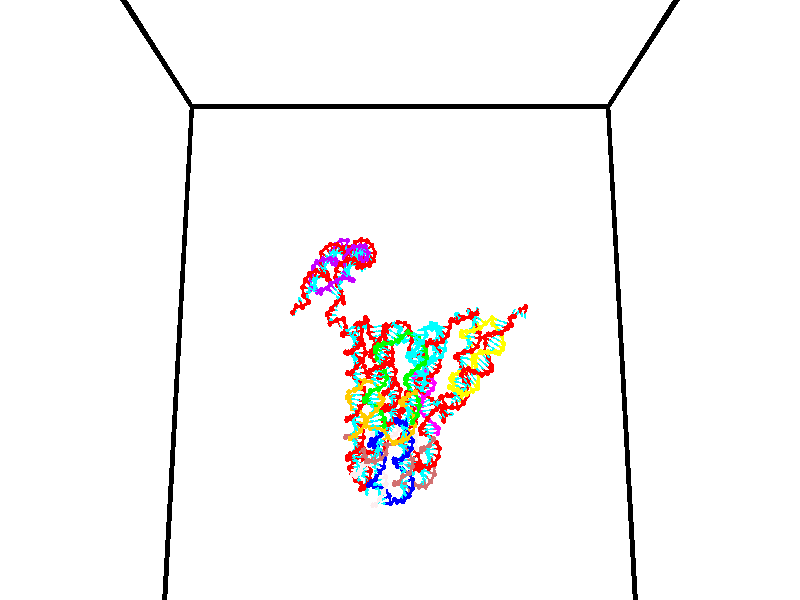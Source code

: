// switches for output
#declare DRAW_BASES = 1; // possible values are 0, 1; only relevant for DNA ribbons
#declare DRAW_BASES_TYPE = 3; // possible values are 1, 2, 3; only relevant for DNA ribbons
#declare DRAW_FOG = 0; // set to 1 to enable fog

#include "colors.inc"

#include "transforms.inc"
background { rgb <1, 1, 1>}

#default {
   normal{
       ripples 0.25
       frequency 0.20
       turbulence 0.2
       lambda 5
   }
	finish {
		phong 0.1
		phong_size 40.
	}
}

// original window dimensions: 1024x640


// camera settings

camera {
	sky <0, 0.179814, -0.983701>
	up <0, 0.179814, -0.983701>
	right 1.6 * <1, 0, 0>
	location <35, 94.9851, 44.8844>
	look_at <35, 29.7336, 32.9568>
	direction <0, -65.2515, -11.9276>
	angle 67.0682
}


# declare cpy_camera_pos = <35, 94.9851, 44.8844>;
# if (DRAW_FOG = 1)
fog {
	fog_type 2
	up vnormalize(cpy_camera_pos)
	color rgbt<1,1,1,0.3>
	distance 1e-5
	fog_alt 3e-3
	fog_offset 56
}
# end


// LIGHTS

# declare lum = 6;
global_settings {
	ambient_light rgb lum * <0.05, 0.05, 0.05>
	max_trace_level 15
}# declare cpy_direct_light_amount = 0.25;
light_source
{	1000 * <-1, -1.16352, -0.803886>,
	rgb lum * cpy_direct_light_amount
	parallel
}

light_source
{	1000 * <1, 1.16352, 0.803886>,
	rgb lum * cpy_direct_light_amount
	parallel
}

// strand 0

// nucleotide -1

// particle -1
sphere {
	<24.266596, 35.400269, 35.061340> 0.250000
	pigment { color rgbt <1,0,0,0> }
	no_shadow
}
cylinder {
	<24.213783, 35.004902, 35.091267>,  <24.182095, 34.767681, 35.109222>, 0.100000
	pigment { color rgbt <1,0,0,0> }
	no_shadow
}
cylinder {
	<24.213783, 35.004902, 35.091267>,  <24.266596, 35.400269, 35.061340>, 0.100000
	pigment { color rgbt <1,0,0,0> }
	no_shadow
}

// particle -1
sphere {
	<24.213783, 35.004902, 35.091267> 0.100000
	pigment { color rgbt <1,0,0,0> }
	no_shadow
}
sphere {
	0, 1
	scale<0.080000,0.200000,0.300000>
	matrix <0.435366, -0.125634, -0.891444,
		0.890519, -0.085127, 0.446911,
		-0.132033, -0.988418, 0.074818,
		24.174173, 34.708378, 35.113712>
	pigment { color rgbt <0,1,1,0> }
	no_shadow
}
cylinder {
	<24.546671, 35.144409, 34.461411>,  <24.266596, 35.400269, 35.061340>, 0.130000
	pigment { color rgbt <1,0,0,0> }
	no_shadow
}

// nucleotide -1

// particle -1
sphere {
	<24.546671, 35.144409, 34.461411> 0.250000
	pigment { color rgbt <1,0,0,0> }
	no_shadow
}
cylinder {
	<24.423180, 34.795364, 34.612801>,  <24.349085, 34.585938, 34.703632>, 0.100000
	pigment { color rgbt <1,0,0,0> }
	no_shadow
}
cylinder {
	<24.423180, 34.795364, 34.612801>,  <24.546671, 35.144409, 34.461411>, 0.100000
	pigment { color rgbt <1,0,0,0> }
	no_shadow
}

// particle -1
sphere {
	<24.423180, 34.795364, 34.612801> 0.100000
	pigment { color rgbt <1,0,0,0> }
	no_shadow
}
sphere {
	0, 1
	scale<0.080000,0.200000,0.300000>
	matrix <0.349481, -0.474146, -0.808114,
		0.884618, -0.117220, 0.451343,
		-0.308729, -0.872608, 0.378472,
		24.330561, 34.533581, 34.726341>
	pigment { color rgbt <0,1,1,0> }
	no_shadow
}
cylinder {
	<25.187950, 35.119991, 34.522175>,  <24.546671, 35.144409, 34.461411>, 0.130000
	pigment { color rgbt <1,0,0,0> }
	no_shadow
}

// nucleotide -1

// particle -1
sphere {
	<25.187950, 35.119991, 34.522175> 0.250000
	pigment { color rgbt <1,0,0,0> }
	no_shadow
}
cylinder {
	<24.996017, 35.035183, 34.181633>,  <24.880857, 34.984299, 33.977306>, 0.100000
	pigment { color rgbt <1,0,0,0> }
	no_shadow
}
cylinder {
	<24.996017, 35.035183, 34.181633>,  <25.187950, 35.119991, 34.522175>, 0.100000
	pigment { color rgbt <1,0,0,0> }
	no_shadow
}

// particle -1
sphere {
	<24.996017, 35.035183, 34.181633> 0.100000
	pigment { color rgbt <1,0,0,0> }
	no_shadow
}
sphere {
	0, 1
	scale<0.080000,0.200000,0.300000>
	matrix <0.254499, -0.962275, 0.096210,
		-0.839638, -0.170505, 0.515691,
		-0.479832, -0.212024, -0.851356,
		24.852068, 34.971577, 33.926228>
	pigment { color rgbt <0,1,1,0> }
	no_shadow
}
cylinder {
	<25.741400, 34.858818, 34.071758>,  <25.187950, 35.119991, 34.522175>, 0.130000
	pigment { color rgbt <1,0,0,0> }
	no_shadow
}

// nucleotide -1

// particle -1
sphere {
	<25.741400, 34.858818, 34.071758> 0.250000
	pigment { color rgbt <1,0,0,0> }
	no_shadow
}
cylinder {
	<25.741266, 35.208370, 33.877304>,  <25.741186, 35.418102, 33.760632>, 0.100000
	pigment { color rgbt <1,0,0,0> }
	no_shadow
}
cylinder {
	<25.741266, 35.208370, 33.877304>,  <25.741400, 34.858818, 34.071758>, 0.100000
	pigment { color rgbt <1,0,0,0> }
	no_shadow
}

// particle -1
sphere {
	<25.741266, 35.208370, 33.877304> 0.100000
	pigment { color rgbt <1,0,0,0> }
	no_shadow
}
sphere {
	0, 1
	scale<0.080000,0.200000,0.300000>
	matrix <0.452541, -0.433375, -0.779354,
		-0.891743, -0.220254, -0.395325,
		-0.000332, 0.873884, -0.486134,
		25.741167, 35.470535, 33.731464>
	pigment { color rgbt <0,1,1,0> }
	no_shadow
}
cylinder {
	<25.236853, 34.951626, 33.543930>,  <25.741400, 34.858818, 34.071758>, 0.130000
	pigment { color rgbt <1,0,0,0> }
	no_shadow
}

// nucleotide -1

// particle -1
sphere {
	<25.236853, 34.951626, 33.543930> 0.250000
	pigment { color rgbt <1,0,0,0> }
	no_shadow
}
cylinder {
	<25.545385, 35.178574, 33.428596>,  <25.730505, 35.314743, 33.359398>, 0.100000
	pigment { color rgbt <1,0,0,0> }
	no_shadow
}
cylinder {
	<25.545385, 35.178574, 33.428596>,  <25.236853, 34.951626, 33.543930>, 0.100000
	pigment { color rgbt <1,0,0,0> }
	no_shadow
}

// particle -1
sphere {
	<25.545385, 35.178574, 33.428596> 0.100000
	pigment { color rgbt <1,0,0,0> }
	no_shadow
}
sphere {
	0, 1
	scale<0.080000,0.200000,0.300000>
	matrix <0.070828, -0.526753, -0.847062,
		-0.632480, 0.632944, -0.446487,
		0.771332, 0.567374, -0.288331,
		25.776785, 35.348785, 33.342098>
	pigment { color rgbt <0,1,1,0> }
	no_shadow
}
cylinder {
	<25.154593, 35.118229, 32.837646>,  <25.236853, 34.951626, 33.543930>, 0.130000
	pigment { color rgbt <1,0,0,0> }
	no_shadow
}

// nucleotide -1

// particle -1
sphere {
	<25.154593, 35.118229, 32.837646> 0.250000
	pigment { color rgbt <1,0,0,0> }
	no_shadow
}
cylinder {
	<25.546896, 35.155781, 32.906116>,  <25.782278, 35.178310, 32.947197>, 0.100000
	pigment { color rgbt <1,0,0,0> }
	no_shadow
}
cylinder {
	<25.546896, 35.155781, 32.906116>,  <25.154593, 35.118229, 32.837646>, 0.100000
	pigment { color rgbt <1,0,0,0> }
	no_shadow
}

// particle -1
sphere {
	<25.546896, 35.155781, 32.906116> 0.100000
	pigment { color rgbt <1,0,0,0> }
	no_shadow
}
sphere {
	0, 1
	scale<0.080000,0.200000,0.300000>
	matrix <0.195216, -0.464461, -0.863809,
		-0.001589, 0.880604, -0.473850,
		0.980759, 0.093876, 0.171170,
		25.841124, 35.183945, 32.957466>
	pigment { color rgbt <0,1,1,0> }
	no_shadow
}
cylinder {
	<25.500511, 35.563499, 32.322224>,  <25.154593, 35.118229, 32.837646>, 0.130000
	pigment { color rgbt <1,0,0,0> }
	no_shadow
}

// nucleotide -1

// particle -1
sphere {
	<25.500511, 35.563499, 32.322224> 0.250000
	pigment { color rgbt <1,0,0,0> }
	no_shadow
}
cylinder {
	<25.769686, 35.308277, 32.471912>,  <25.931190, 35.155144, 32.561726>, 0.100000
	pigment { color rgbt <1,0,0,0> }
	no_shadow
}
cylinder {
	<25.769686, 35.308277, 32.471912>,  <25.500511, 35.563499, 32.322224>, 0.100000
	pigment { color rgbt <1,0,0,0> }
	no_shadow
}

// particle -1
sphere {
	<25.769686, 35.308277, 32.471912> 0.100000
	pigment { color rgbt <1,0,0,0> }
	no_shadow
}
sphere {
	0, 1
	scale<0.080000,0.200000,0.300000>
	matrix <0.141936, -0.385124, -0.911885,
		0.725956, 0.666754, -0.168600,
		0.672935, -0.638058, 0.374220,
		25.971567, 35.116859, 32.584179>
	pigment { color rgbt <0,1,1,0> }
	no_shadow
}
cylinder {
	<25.875866, 35.359444, 31.729279>,  <25.500511, 35.563499, 32.322224>, 0.130000
	pigment { color rgbt <1,0,0,0> }
	no_shadow
}

// nucleotide -1

// particle -1
sphere {
	<25.875866, 35.359444, 31.729279> 0.250000
	pigment { color rgbt <1,0,0,0> }
	no_shadow
}
cylinder {
	<26.014090, 35.090645, 31.991272>,  <26.097025, 34.929367, 32.148468>, 0.100000
	pigment { color rgbt <1,0,0,0> }
	no_shadow
}
cylinder {
	<26.014090, 35.090645, 31.991272>,  <25.875866, 35.359444, 31.729279>, 0.100000
	pigment { color rgbt <1,0,0,0> }
	no_shadow
}

// particle -1
sphere {
	<26.014090, 35.090645, 31.991272> 0.100000
	pigment { color rgbt <1,0,0,0> }
	no_shadow
}
sphere {
	0, 1
	scale<0.080000,0.200000,0.300000>
	matrix <0.444129, -0.497741, -0.744985,
		0.826642, 0.548336, 0.126455,
		0.345560, -0.671998, 0.654986,
		26.117758, 34.889046, 32.187767>
	pigment { color rgbt <0,1,1,0> }
	no_shadow
}
cylinder {
	<26.489029, 35.197765, 31.453989>,  <25.875866, 35.359444, 31.729279>, 0.130000
	pigment { color rgbt <1,0,0,0> }
	no_shadow
}

// nucleotide -1

// particle -1
sphere {
	<26.489029, 35.197765, 31.453989> 0.250000
	pigment { color rgbt <1,0,0,0> }
	no_shadow
}
cylinder {
	<26.391472, 34.904598, 31.708027>,  <26.332937, 34.728699, 31.860449>, 0.100000
	pigment { color rgbt <1,0,0,0> }
	no_shadow
}
cylinder {
	<26.391472, 34.904598, 31.708027>,  <26.489029, 35.197765, 31.453989>, 0.100000
	pigment { color rgbt <1,0,0,0> }
	no_shadow
}

// particle -1
sphere {
	<26.391472, 34.904598, 31.708027> 0.100000
	pigment { color rgbt <1,0,0,0> }
	no_shadow
}
sphere {
	0, 1
	scale<0.080000,0.200000,0.300000>
	matrix <0.450299, -0.665580, -0.595175,
		0.858921, 0.140822, 0.492365,
		-0.243894, -0.732921, 0.635093,
		26.318304, 34.684723, 31.898554>
	pigment { color rgbt <0,1,1,0> }
	no_shadow
}
cylinder {
	<27.144001, 34.835846, 31.700792>,  <26.489029, 35.197765, 31.453989>, 0.130000
	pigment { color rgbt <1,0,0,0> }
	no_shadow
}

// nucleotide -1

// particle -1
sphere {
	<27.144001, 34.835846, 31.700792> 0.250000
	pigment { color rgbt <1,0,0,0> }
	no_shadow
}
cylinder {
	<26.848864, 34.572311, 31.759481>,  <26.671782, 34.414192, 31.794695>, 0.100000
	pigment { color rgbt <1,0,0,0> }
	no_shadow
}
cylinder {
	<26.848864, 34.572311, 31.759481>,  <27.144001, 34.835846, 31.700792>, 0.100000
	pigment { color rgbt <1,0,0,0> }
	no_shadow
}

// particle -1
sphere {
	<26.848864, 34.572311, 31.759481> 0.100000
	pigment { color rgbt <1,0,0,0> }
	no_shadow
}
sphere {
	0, 1
	scale<0.080000,0.200000,0.300000>
	matrix <0.501989, -0.680940, -0.533224,
		0.451215, -0.319782, 0.833153,
		-0.737843, -0.658832, 0.146723,
		26.627510, 34.374660, 31.803499>
	pigment { color rgbt <0,1,1,0> }
	no_shadow
}
cylinder {
	<27.570208, 34.304535, 31.657404>,  <27.144001, 34.835846, 31.700792>, 0.130000
	pigment { color rgbt <1,0,0,0> }
	no_shadow
}

// nucleotide -1

// particle -1
sphere {
	<27.570208, 34.304535, 31.657404> 0.250000
	pigment { color rgbt <1,0,0,0> }
	no_shadow
}
cylinder {
	<27.201069, 34.152603, 31.631824>,  <26.979586, 34.061443, 31.616476>, 0.100000
	pigment { color rgbt <1,0,0,0> }
	no_shadow
}
cylinder {
	<27.201069, 34.152603, 31.631824>,  <27.570208, 34.304535, 31.657404>, 0.100000
	pigment { color rgbt <1,0,0,0> }
	no_shadow
}

// particle -1
sphere {
	<27.201069, 34.152603, 31.631824> 0.100000
	pigment { color rgbt <1,0,0,0> }
	no_shadow
}
sphere {
	0, 1
	scale<0.080000,0.200000,0.300000>
	matrix <0.382066, -0.881664, -0.276938,
		0.048806, -0.280004, 0.958758,
		-0.922845, -0.379825, -0.063949,
		26.924215, 34.038654, 31.612640>
	pigment { color rgbt <0,1,1,0> }
	no_shadow
}
cylinder {
	<27.641138, 33.575939, 31.924385>,  <27.570208, 34.304535, 31.657404>, 0.130000
	pigment { color rgbt <1,0,0,0> }
	no_shadow
}

// nucleotide -1

// particle -1
sphere {
	<27.641138, 33.575939, 31.924385> 0.250000
	pigment { color rgbt <1,0,0,0> }
	no_shadow
}
cylinder {
	<27.310572, 33.611870, 31.702045>,  <27.112232, 33.633427, 31.568642>, 0.100000
	pigment { color rgbt <1,0,0,0> }
	no_shadow
}
cylinder {
	<27.310572, 33.611870, 31.702045>,  <27.641138, 33.575939, 31.924385>, 0.100000
	pigment { color rgbt <1,0,0,0> }
	no_shadow
}

// particle -1
sphere {
	<27.310572, 33.611870, 31.702045> 0.100000
	pigment { color rgbt <1,0,0,0> }
	no_shadow
}
sphere {
	0, 1
	scale<0.080000,0.200000,0.300000>
	matrix <0.313744, -0.746271, -0.587063,
		-0.467547, -0.659553, 0.588549,
		-0.826417, 0.089826, -0.555848,
		27.062647, 33.638817, 31.535292>
	pigment { color rgbt <0,1,1,0> }
	no_shadow
}
cylinder {
	<27.328249, 32.845257, 31.651026>,  <27.641138, 33.575939, 31.924385>, 0.130000
	pigment { color rgbt <1,0,0,0> }
	no_shadow
}

// nucleotide -1

// particle -1
sphere {
	<27.328249, 32.845257, 31.651026> 0.250000
	pigment { color rgbt <1,0,0,0> }
	no_shadow
}
cylinder {
	<27.213970, 33.132801, 31.397532>,  <27.145403, 33.305328, 31.245434>, 0.100000
	pigment { color rgbt <1,0,0,0> }
	no_shadow
}
cylinder {
	<27.213970, 33.132801, 31.397532>,  <27.328249, 32.845257, 31.651026>, 0.100000
	pigment { color rgbt <1,0,0,0> }
	no_shadow
}

// particle -1
sphere {
	<27.213970, 33.132801, 31.397532> 0.100000
	pigment { color rgbt <1,0,0,0> }
	no_shadow
}
sphere {
	0, 1
	scale<0.080000,0.200000,0.300000>
	matrix <0.169298, -0.613039, -0.771701,
		-0.943247, -0.327763, 0.053442,
		-0.285697, 0.718857, -0.633736,
		27.128262, 33.348457, 31.207411>
	pigment { color rgbt <0,1,1,0> }
	no_shadow
}
cylinder {
	<27.247478, 32.507717, 31.048809>,  <27.328249, 32.845257, 31.651026>, 0.130000
	pigment { color rgbt <1,0,0,0> }
	no_shadow
}

// nucleotide -1

// particle -1
sphere {
	<27.247478, 32.507717, 31.048809> 0.250000
	pigment { color rgbt <1,0,0,0> }
	no_shadow
}
cylinder {
	<27.178694, 32.869293, 30.892183>,  <27.137423, 33.086239, 30.798208>, 0.100000
	pigment { color rgbt <1,0,0,0> }
	no_shadow
}
cylinder {
	<27.178694, 32.869293, 30.892183>,  <27.247478, 32.507717, 31.048809>, 0.100000
	pigment { color rgbt <1,0,0,0> }
	no_shadow
}

// particle -1
sphere {
	<27.178694, 32.869293, 30.892183> 0.100000
	pigment { color rgbt <1,0,0,0> }
	no_shadow
}
sphere {
	0, 1
	scale<0.080000,0.200000,0.300000>
	matrix <0.075931, -0.384140, -0.920147,
		-0.982173, -0.187963, -0.002579,
		-0.171963, 0.903939, -0.391564,
		27.127106, 33.140476, 30.774714>
	pigment { color rgbt <0,1,1,0> }
	no_shadow
}
cylinder {
	<26.692404, 32.393265, 30.638929>,  <27.247478, 32.507717, 31.048809>, 0.130000
	pigment { color rgbt <1,0,0,0> }
	no_shadow
}

// nucleotide -1

// particle -1
sphere {
	<26.692404, 32.393265, 30.638929> 0.250000
	pigment { color rgbt <1,0,0,0> }
	no_shadow
}
cylinder {
	<26.909224, 32.708553, 30.522387>,  <27.039316, 32.897728, 30.452461>, 0.100000
	pigment { color rgbt <1,0,0,0> }
	no_shadow
}
cylinder {
	<26.909224, 32.708553, 30.522387>,  <26.692404, 32.393265, 30.638929>, 0.100000
	pigment { color rgbt <1,0,0,0> }
	no_shadow
}

// particle -1
sphere {
	<26.909224, 32.708553, 30.522387> 0.100000
	pigment { color rgbt <1,0,0,0> }
	no_shadow
}
sphere {
	0, 1
	scale<0.080000,0.200000,0.300000>
	matrix <0.085445, -0.396610, -0.914002,
		-0.835991, 0.470540, -0.282332,
		0.542050, 0.788221, -0.291357,
		27.071838, 32.945019, 30.434978>
	pigment { color rgbt <0,1,1,0> }
	no_shadow
}
cylinder {
	<26.563210, 32.354889, 29.968517>,  <26.692404, 32.393265, 30.638929>, 0.130000
	pigment { color rgbt <1,0,0,0> }
	no_shadow
}

// nucleotide -1

// particle -1
sphere {
	<26.563210, 32.354889, 29.968517> 0.250000
	pigment { color rgbt <1,0,0,0> }
	no_shadow
}
cylinder {
	<26.871511, 32.609604, 29.960207>,  <27.056494, 32.762432, 29.955221>, 0.100000
	pigment { color rgbt <1,0,0,0> }
	no_shadow
}
cylinder {
	<26.871511, 32.609604, 29.960207>,  <26.563210, 32.354889, 29.968517>, 0.100000
	pigment { color rgbt <1,0,0,0> }
	no_shadow
}

// particle -1
sphere {
	<26.871511, 32.609604, 29.960207> 0.100000
	pigment { color rgbt <1,0,0,0> }
	no_shadow
}
sphere {
	0, 1
	scale<0.080000,0.200000,0.300000>
	matrix <0.345986, -0.445709, -0.825613,
		-0.535004, 0.629158, -0.563854,
		0.770756, 0.636792, -0.020776,
		27.102737, 32.800640, 29.953974>
	pigment { color rgbt <0,1,1,0> }
	no_shadow
}
cylinder {
	<26.612286, 32.698303, 29.269117>,  <26.563210, 32.354889, 29.968517>, 0.130000
	pigment { color rgbt <1,0,0,0> }
	no_shadow
}

// nucleotide -1

// particle -1
sphere {
	<26.612286, 32.698303, 29.269117> 0.250000
	pigment { color rgbt <1,0,0,0> }
	no_shadow
}
cylinder {
	<26.967398, 32.703819, 29.453142>,  <27.180466, 32.707127, 29.563557>, 0.100000
	pigment { color rgbt <1,0,0,0> }
	no_shadow
}
cylinder {
	<26.967398, 32.703819, 29.453142>,  <26.612286, 32.698303, 29.269117>, 0.100000
	pigment { color rgbt <1,0,0,0> }
	no_shadow
}

// particle -1
sphere {
	<26.967398, 32.703819, 29.453142> 0.100000
	pigment { color rgbt <1,0,0,0> }
	no_shadow
}
sphere {
	0, 1
	scale<0.080000,0.200000,0.300000>
	matrix <0.404410, -0.500637, -0.765386,
		0.219772, 0.865547, -0.450031,
		0.887780, 0.013786, 0.460062,
		27.233732, 32.707954, 29.591160>
	pigment { color rgbt <0,1,1,0> }
	no_shadow
}
cylinder {
	<27.166761, 32.772461, 28.798588>,  <26.612286, 32.698303, 29.269117>, 0.130000
	pigment { color rgbt <1,0,0,0> }
	no_shadow
}

// nucleotide -1

// particle -1
sphere {
	<27.166761, 32.772461, 28.798588> 0.250000
	pigment { color rgbt <1,0,0,0> }
	no_shadow
}
cylinder {
	<27.388023, 32.629951, 29.099810>,  <27.520781, 32.544445, 29.280542>, 0.100000
	pigment { color rgbt <1,0,0,0> }
	no_shadow
}
cylinder {
	<27.388023, 32.629951, 29.099810>,  <27.166761, 32.772461, 28.798588>, 0.100000
	pigment { color rgbt <1,0,0,0> }
	no_shadow
}

// particle -1
sphere {
	<27.388023, 32.629951, 29.099810> 0.100000
	pigment { color rgbt <1,0,0,0> }
	no_shadow
}
sphere {
	0, 1
	scale<0.080000,0.200000,0.300000>
	matrix <0.421958, -0.659591, -0.622006,
		0.718311, 0.661822, -0.214524,
		0.553155, -0.356274, 0.753053,
		27.553970, 32.523071, 29.325726>
	pigment { color rgbt <0,1,1,0> }
	no_shadow
}
cylinder {
	<27.584965, 32.436943, 28.412804>,  <27.166761, 32.772461, 28.798588>, 0.130000
	pigment { color rgbt <1,0,0,0> }
	no_shadow
}

// nucleotide -1

// particle -1
sphere {
	<27.584965, 32.436943, 28.412804> 0.250000
	pigment { color rgbt <1,0,0,0> }
	no_shadow
}
cylinder {
	<27.705921, 32.285427, 28.762678>,  <27.778496, 32.194519, 28.972603>, 0.100000
	pigment { color rgbt <1,0,0,0> }
	no_shadow
}
cylinder {
	<27.705921, 32.285427, 28.762678>,  <27.584965, 32.436943, 28.412804>, 0.100000
	pigment { color rgbt <1,0,0,0> }
	no_shadow
}

// particle -1
sphere {
	<27.705921, 32.285427, 28.762678> 0.100000
	pigment { color rgbt <1,0,0,0> }
	no_shadow
}
sphere {
	0, 1
	scale<0.080000,0.200000,0.300000>
	matrix <0.524814, -0.699866, -0.484517,
		0.795695, 0.605562, -0.012839,
		0.302391, -0.378790, 0.874687,
		27.796638, 32.171791, 29.025084>
	pigment { color rgbt <0,1,1,0> }
	no_shadow
}
cylinder {
	<28.284582, 32.314503, 28.392448>,  <27.584965, 32.436943, 28.412804>, 0.130000
	pigment { color rgbt <1,0,0,0> }
	no_shadow
}

// nucleotide -1

// particle -1
sphere {
	<28.284582, 32.314503, 28.392448> 0.250000
	pigment { color rgbt <1,0,0,0> }
	no_shadow
}
cylinder {
	<28.151979, 32.067200, 28.677507>,  <28.072418, 31.918819, 28.848543>, 0.100000
	pigment { color rgbt <1,0,0,0> }
	no_shadow
}
cylinder {
	<28.151979, 32.067200, 28.677507>,  <28.284582, 32.314503, 28.392448>, 0.100000
	pigment { color rgbt <1,0,0,0> }
	no_shadow
}

// particle -1
sphere {
	<28.151979, 32.067200, 28.677507> 0.100000
	pigment { color rgbt <1,0,0,0> }
	no_shadow
}
sphere {
	0, 1
	scale<0.080000,0.200000,0.300000>
	matrix <0.619912, -0.712156, -0.329458,
		0.711204, 0.332560, 0.619348,
		-0.331508, -0.618253, 0.712647,
		28.052526, 31.881723, 28.891302>
	pigment { color rgbt <0,1,1,0> }
	no_shadow
}
cylinder {
	<28.849525, 32.027641, 28.646267>,  <28.284582, 32.314503, 28.392448>, 0.130000
	pigment { color rgbt <1,0,0,0> }
	no_shadow
}

// nucleotide -1

// particle -1
sphere {
	<28.849525, 32.027641, 28.646267> 0.250000
	pigment { color rgbt <1,0,0,0> }
	no_shadow
}
cylinder {
	<28.564909, 31.779289, 28.777851>,  <28.394138, 31.630278, 28.856802>, 0.100000
	pigment { color rgbt <1,0,0,0> }
	no_shadow
}
cylinder {
	<28.564909, 31.779289, 28.777851>,  <28.849525, 32.027641, 28.646267>, 0.100000
	pigment { color rgbt <1,0,0,0> }
	no_shadow
}

// particle -1
sphere {
	<28.564909, 31.779289, 28.777851> 0.100000
	pigment { color rgbt <1,0,0,0> }
	no_shadow
}
sphere {
	0, 1
	scale<0.080000,0.200000,0.300000>
	matrix <0.578548, -0.783380, -0.227153,
		0.398735, 0.028690, 0.916617,
		-0.711542, -0.620881, 0.328959,
		28.351446, 31.593025, 28.876539>
	pigment { color rgbt <0,1,1,0> }
	no_shadow
}
cylinder {
	<29.216953, 31.497076, 29.099613>,  <28.849525, 32.027641, 28.646267>, 0.130000
	pigment { color rgbt <1,0,0,0> }
	no_shadow
}

// nucleotide -1

// particle -1
sphere {
	<29.216953, 31.497076, 29.099613> 0.250000
	pigment { color rgbt <1,0,0,0> }
	no_shadow
}
cylinder {
	<28.869682, 31.336393, 28.983063>,  <28.661320, 31.239985, 28.913132>, 0.100000
	pigment { color rgbt <1,0,0,0> }
	no_shadow
}
cylinder {
	<28.869682, 31.336393, 28.983063>,  <29.216953, 31.497076, 29.099613>, 0.100000
	pigment { color rgbt <1,0,0,0> }
	no_shadow
}

// particle -1
sphere {
	<28.869682, 31.336393, 28.983063> 0.100000
	pigment { color rgbt <1,0,0,0> }
	no_shadow
}
sphere {
	0, 1
	scale<0.080000,0.200000,0.300000>
	matrix <0.463259, -0.866566, -0.185617,
		-0.177935, -0.296132, 0.938427,
		-0.868176, -0.401707, -0.291378,
		28.609230, 31.215881, 28.895649>
	pigment { color rgbt <0,1,1,0> }
	no_shadow
}
cylinder {
	<29.173754, 30.783453, 29.484825>,  <29.216953, 31.497076, 29.099613>, 0.130000
	pigment { color rgbt <1,0,0,0> }
	no_shadow
}

// nucleotide -1

// particle -1
sphere {
	<29.173754, 30.783453, 29.484825> 0.250000
	pigment { color rgbt <1,0,0,0> }
	no_shadow
}
cylinder {
	<28.938620, 30.761002, 29.162012>,  <28.797539, 30.747530, 28.968325>, 0.100000
	pigment { color rgbt <1,0,0,0> }
	no_shadow
}
cylinder {
	<28.938620, 30.761002, 29.162012>,  <29.173754, 30.783453, 29.484825>, 0.100000
	pigment { color rgbt <1,0,0,0> }
	no_shadow
}

// particle -1
sphere {
	<28.938620, 30.761002, 29.162012> 0.100000
	pigment { color rgbt <1,0,0,0> }
	no_shadow
}
sphere {
	0, 1
	scale<0.080000,0.200000,0.300000>
	matrix <0.446854, -0.854121, -0.266080,
		-0.674369, -0.517036, 0.527162,
		-0.587833, -0.056128, -0.807033,
		28.762270, 30.744164, 28.919903>
	pigment { color rgbt <0,1,1,0> }
	no_shadow
}
cylinder {
	<29.152620, 30.120672, 29.397709>,  <29.173754, 30.783453, 29.484825>, 0.130000
	pigment { color rgbt <1,0,0,0> }
	no_shadow
}

// nucleotide -1

// particle -1
sphere {
	<29.152620, 30.120672, 29.397709> 0.250000
	pigment { color rgbt <1,0,0,0> }
	no_shadow
}
cylinder {
	<29.040478, 30.251747, 29.036818>,  <28.973192, 30.330393, 28.820282>, 0.100000
	pigment { color rgbt <1,0,0,0> }
	no_shadow
}
cylinder {
	<29.040478, 30.251747, 29.036818>,  <29.152620, 30.120672, 29.397709>, 0.100000
	pigment { color rgbt <1,0,0,0> }
	no_shadow
}

// particle -1
sphere {
	<29.040478, 30.251747, 29.036818> 0.100000
	pigment { color rgbt <1,0,0,0> }
	no_shadow
}
sphere {
	0, 1
	scale<0.080000,0.200000,0.300000>
	matrix <0.560467, -0.707184, -0.431007,
		-0.779279, -0.626507, 0.014606,
		-0.280359, 0.327689, -0.902230,
		28.956369, 30.350054, 28.766148>
	pigment { color rgbt <0,1,1,0> }
	no_shadow
}
cylinder {
	<29.005255, 29.479156, 29.004953>,  <29.152620, 30.120672, 29.397709>, 0.130000
	pigment { color rgbt <1,0,0,0> }
	no_shadow
}

// nucleotide -1

// particle -1
sphere {
	<29.005255, 29.479156, 29.004953> 0.250000
	pigment { color rgbt <1,0,0,0> }
	no_shadow
}
cylinder {
	<29.068050, 29.782579, 28.751989>,  <29.105728, 29.964634, 28.600210>, 0.100000
	pigment { color rgbt <1,0,0,0> }
	no_shadow
}
cylinder {
	<29.068050, 29.782579, 28.751989>,  <29.005255, 29.479156, 29.004953>, 0.100000
	pigment { color rgbt <1,0,0,0> }
	no_shadow
}

// particle -1
sphere {
	<29.068050, 29.782579, 28.751989> 0.100000
	pigment { color rgbt <1,0,0,0> }
	no_shadow
}
sphere {
	0, 1
	scale<0.080000,0.200000,0.300000>
	matrix <0.602094, -0.581098, -0.547547,
		-0.782839, -0.294812, -0.547950,
		0.156989, 0.758559, -0.632411,
		29.115147, 30.010147, 28.562265>
	pigment { color rgbt <0,1,1,0> }
	no_shadow
}
cylinder {
	<28.656681, 29.330366, 28.336084>,  <29.005255, 29.479156, 29.004953>, 0.130000
	pigment { color rgbt <1,0,0,0> }
	no_shadow
}

// nucleotide -1

// particle -1
sphere {
	<28.656681, 29.330366, 28.336084> 0.250000
	pigment { color rgbt <1,0,0,0> }
	no_shadow
}
cylinder {
	<29.000479, 29.532314, 28.368013>,  <29.206758, 29.653482, 28.387171>, 0.100000
	pigment { color rgbt <1,0,0,0> }
	no_shadow
}
cylinder {
	<29.000479, 29.532314, 28.368013>,  <28.656681, 29.330366, 28.336084>, 0.100000
	pigment { color rgbt <1,0,0,0> }
	no_shadow
}

// particle -1
sphere {
	<29.000479, 29.532314, 28.368013> 0.100000
	pigment { color rgbt <1,0,0,0> }
	no_shadow
}
sphere {
	0, 1
	scale<0.080000,0.200000,0.300000>
	matrix <0.502564, -0.806211, -0.312174,
		-0.093252, 0.308430, -0.946665,
		0.859496, 0.504870, 0.079825,
		29.258327, 29.683775, 28.391960>
	pigment { color rgbt <0,1,1,0> }
	no_shadow
}
cylinder {
	<28.990335, 29.184437, 27.715797>,  <28.656681, 29.330366, 28.336084>, 0.130000
	pigment { color rgbt <1,0,0,0> }
	no_shadow
}

// nucleotide -1

// particle -1
sphere {
	<28.990335, 29.184437, 27.715797> 0.250000
	pigment { color rgbt <1,0,0,0> }
	no_shadow
}
cylinder {
	<29.263834, 29.258589, 27.998110>,  <29.427933, 29.303080, 28.167498>, 0.100000
	pigment { color rgbt <1,0,0,0> }
	no_shadow
}
cylinder {
	<29.263834, 29.258589, 27.998110>,  <28.990335, 29.184437, 27.715797>, 0.100000
	pigment { color rgbt <1,0,0,0> }
	no_shadow
}

// particle -1
sphere {
	<29.263834, 29.258589, 27.998110> 0.100000
	pigment { color rgbt <1,0,0,0> }
	no_shadow
}
sphere {
	0, 1
	scale<0.080000,0.200000,0.300000>
	matrix <0.462686, -0.858051, -0.222867,
		0.564283, 0.478940, -0.672460,
		0.683744, 0.185378, 0.705782,
		29.468958, 29.314201, 28.209845>
	pigment { color rgbt <0,1,1,0> }
	no_shadow
}
cylinder {
	<29.547779, 28.656542, 27.652466>,  <28.990335, 29.184437, 27.715797>, 0.130000
	pigment { color rgbt <1,0,0,0> }
	no_shadow
}

// nucleotide -1

// particle -1
sphere {
	<29.547779, 28.656542, 27.652466> 0.250000
	pigment { color rgbt <1,0,0,0> }
	no_shadow
}
cylinder {
	<29.678072, 28.808752, 27.998667>,  <29.756248, 28.900078, 28.206388>, 0.100000
	pigment { color rgbt <1,0,0,0> }
	no_shadow
}
cylinder {
	<29.678072, 28.808752, 27.998667>,  <29.547779, 28.656542, 27.652466>, 0.100000
	pigment { color rgbt <1,0,0,0> }
	no_shadow
}

// particle -1
sphere {
	<29.678072, 28.808752, 27.998667> 0.100000
	pigment { color rgbt <1,0,0,0> }
	no_shadow
}
sphere {
	0, 1
	scale<0.080000,0.200000,0.300000>
	matrix <0.570770, -0.808939, 0.140850,
		0.753737, 0.448124, -0.480692,
		0.325732, 0.380528, 0.865504,
		29.775791, 28.922911, 28.258318>
	pigment { color rgbt <0,1,1,0> }
	no_shadow
}
cylinder {
	<30.279461, 28.534771, 27.674303>,  <29.547779, 28.656542, 27.652466>, 0.130000
	pigment { color rgbt <1,0,0,0> }
	no_shadow
}

// nucleotide -1

// particle -1
sphere {
	<30.279461, 28.534771, 27.674303> 0.250000
	pigment { color rgbt <1,0,0,0> }
	no_shadow
}
cylinder {
	<30.130384, 28.542572, 28.045404>,  <30.040939, 28.547253, 28.268064>, 0.100000
	pigment { color rgbt <1,0,0,0> }
	no_shadow
}
cylinder {
	<30.130384, 28.542572, 28.045404>,  <30.279461, 28.534771, 27.674303>, 0.100000
	pigment { color rgbt <1,0,0,0> }
	no_shadow
}

// particle -1
sphere {
	<30.130384, 28.542572, 28.045404> 0.100000
	pigment { color rgbt <1,0,0,0> }
	no_shadow
}
sphere {
	0, 1
	scale<0.080000,0.200000,0.300000>
	matrix <0.454628, -0.867736, 0.200869,
		0.808960, 0.496643, 0.314531,
		-0.372690, 0.019500, 0.927751,
		30.018578, 28.548422, 28.323730>
	pigment { color rgbt <0,1,1,0> }
	no_shadow
}
cylinder {
	<30.803320, 28.490767, 28.155447>,  <30.279461, 28.534771, 27.674303>, 0.130000
	pigment { color rgbt <1,0,0,0> }
	no_shadow
}

// nucleotide -1

// particle -1
sphere {
	<30.803320, 28.490767, 28.155447> 0.250000
	pigment { color rgbt <1,0,0,0> }
	no_shadow
}
cylinder {
	<30.475266, 28.323923, 28.312109>,  <30.278433, 28.223816, 28.406105>, 0.100000
	pigment { color rgbt <1,0,0,0> }
	no_shadow
}
cylinder {
	<30.475266, 28.323923, 28.312109>,  <30.803320, 28.490767, 28.155447>, 0.100000
	pigment { color rgbt <1,0,0,0> }
	no_shadow
}

// particle -1
sphere {
	<30.475266, 28.323923, 28.312109> 0.100000
	pigment { color rgbt <1,0,0,0> }
	no_shadow
}
sphere {
	0, 1
	scale<0.080000,0.200000,0.300000>
	matrix <0.532079, -0.807698, 0.253998,
		0.210392, 0.416704, 0.884360,
		-0.820138, -0.417111, 0.391653,
		30.229223, 28.198790, 28.429605>
	pigment { color rgbt <0,1,1,0> }
	no_shadow
}
cylinder {
	<30.991623, 28.247864, 28.865490>,  <30.803320, 28.490767, 28.155447>, 0.130000
	pigment { color rgbt <1,0,0,0> }
	no_shadow
}

// nucleotide -1

// particle -1
sphere {
	<30.991623, 28.247864, 28.865490> 0.250000
	pigment { color rgbt <1,0,0,0> }
	no_shadow
}
cylinder {
	<30.686474, 28.034374, 28.719524>,  <30.503386, 27.906281, 28.631945>, 0.100000
	pigment { color rgbt <1,0,0,0> }
	no_shadow
}
cylinder {
	<30.686474, 28.034374, 28.719524>,  <30.991623, 28.247864, 28.865490>, 0.100000
	pigment { color rgbt <1,0,0,0> }
	no_shadow
}

// particle -1
sphere {
	<30.686474, 28.034374, 28.719524> 0.100000
	pigment { color rgbt <1,0,0,0> }
	no_shadow
}
sphere {
	0, 1
	scale<0.080000,0.200000,0.300000>
	matrix <0.497963, -0.845012, 0.194902,
		-0.412382, -0.033029, 0.910412,
		-0.762872, -0.533726, -0.364915,
		30.457613, 27.874256, 28.610050>
	pigment { color rgbt <0,1,1,0> }
	no_shadow
}
cylinder {
	<30.504717, 28.650314, 29.145515>,  <30.991623, 28.247864, 28.865490>, 0.130000
	pigment { color rgbt <1,0,0,0> }
	no_shadow
}

// nucleotide -1

// particle -1
sphere {
	<30.504717, 28.650314, 29.145515> 0.250000
	pigment { color rgbt <1,0,0,0> }
	no_shadow
}
cylinder {
	<30.591158, 28.514709, 29.511766>,  <30.643023, 28.433346, 29.731516>, 0.100000
	pigment { color rgbt <1,0,0,0> }
	no_shadow
}
cylinder {
	<30.591158, 28.514709, 29.511766>,  <30.504717, 28.650314, 29.145515>, 0.100000
	pigment { color rgbt <1,0,0,0> }
	no_shadow
}

// particle -1
sphere {
	<30.591158, 28.514709, 29.511766> 0.100000
	pigment { color rgbt <1,0,0,0> }
	no_shadow
}
sphere {
	0, 1
	scale<0.080000,0.200000,0.300000>
	matrix <0.806068, 0.591130, 0.028624,
		-0.550958, 0.731871, 0.401011,
		0.216101, -0.339013, 0.915626,
		30.655989, 28.413006, 29.786453>
	pigment { color rgbt <0,1,1,0> }
	no_shadow
}
cylinder {
	<30.530880, 29.145367, 29.628582>,  <30.504717, 28.650314, 29.145515>, 0.130000
	pigment { color rgbt <1,0,0,0> }
	no_shadow
}

// nucleotide -1

// particle -1
sphere {
	<30.530880, 29.145367, 29.628582> 0.250000
	pigment { color rgbt <1,0,0,0> }
	no_shadow
}
cylinder {
	<30.781351, 28.834658, 29.655489>,  <30.931635, 28.648233, 29.671633>, 0.100000
	pigment { color rgbt <1,0,0,0> }
	no_shadow
}
cylinder {
	<30.781351, 28.834658, 29.655489>,  <30.530880, 29.145367, 29.628582>, 0.100000
	pigment { color rgbt <1,0,0,0> }
	no_shadow
}

// particle -1
sphere {
	<30.781351, 28.834658, 29.655489> 0.100000
	pigment { color rgbt <1,0,0,0> }
	no_shadow
}
sphere {
	0, 1
	scale<0.080000,0.200000,0.300000>
	matrix <0.764759, 0.595109, -0.246960,
		0.151799, 0.206085, 0.966688,
		0.626180, -0.776772, 0.067269,
		30.969206, 28.601625, 29.675669>
	pigment { color rgbt <0,1,1,0> }
	no_shadow
}
cylinder {
	<31.119919, 29.572199, 29.653263>,  <30.530880, 29.145367, 29.628582>, 0.130000
	pigment { color rgbt <1,0,0,0> }
	no_shadow
}

// nucleotide -1

// particle -1
sphere {
	<31.119919, 29.572199, 29.653263> 0.250000
	pigment { color rgbt <1,0,0,0> }
	no_shadow
}
cylinder {
	<31.459679, 29.619886, 29.447620>,  <31.663534, 29.648499, 29.324236>, 0.100000
	pigment { color rgbt <1,0,0,0> }
	no_shadow
}
cylinder {
	<31.459679, 29.619886, 29.447620>,  <31.119919, 29.572199, 29.653263>, 0.100000
	pigment { color rgbt <1,0,0,0> }
	no_shadow
}

// particle -1
sphere {
	<31.459679, 29.619886, 29.447620> 0.100000
	pigment { color rgbt <1,0,0,0> }
	no_shadow
}
sphere {
	0, 1
	scale<0.080000,0.200000,0.300000>
	matrix <-0.305936, 0.904999, -0.295603,
		0.430024, 0.408369, 0.805180,
		0.849402, 0.119217, -0.514105,
		31.714499, 29.655651, 29.293388>
	pigment { color rgbt <0,1,1,0> }
	no_shadow
}
cylinder {
	<31.645639, 30.154207, 29.805527>,  <31.119919, 29.572199, 29.653263>, 0.130000
	pigment { color rgbt <1,0,0,0> }
	no_shadow
}

// nucleotide -1

// particle -1
sphere {
	<31.645639, 30.154207, 29.805527> 0.250000
	pigment { color rgbt <1,0,0,0> }
	no_shadow
}
cylinder {
	<31.669456, 30.110481, 29.408638>,  <31.683746, 30.084246, 29.170506>, 0.100000
	pigment { color rgbt <1,0,0,0> }
	no_shadow
}
cylinder {
	<31.669456, 30.110481, 29.408638>,  <31.645639, 30.154207, 29.805527>, 0.100000
	pigment { color rgbt <1,0,0,0> }
	no_shadow
}

// particle -1
sphere {
	<31.669456, 30.110481, 29.408638> 0.100000
	pigment { color rgbt <1,0,0,0> }
	no_shadow
}
sphere {
	0, 1
	scale<0.080000,0.200000,0.300000>
	matrix <-0.274672, 0.953822, -0.121569,
		0.959693, 0.279774, 0.026766,
		0.059542, -0.109317, -0.992222,
		31.687319, 30.077686, 29.110971>
	pigment { color rgbt <0,1,1,0> }
	no_shadow
}
cylinder {
	<32.148132, 30.681450, 29.488695>,  <31.645639, 30.154207, 29.805527>, 0.130000
	pigment { color rgbt <1,0,0,0> }
	no_shadow
}

// nucleotide -1

// particle -1
sphere {
	<32.148132, 30.681450, 29.488695> 0.250000
	pigment { color rgbt <1,0,0,0> }
	no_shadow
}
cylinder {
	<31.886940, 30.597267, 29.197676>,  <31.730225, 30.546757, 29.023064>, 0.100000
	pigment { color rgbt <1,0,0,0> }
	no_shadow
}
cylinder {
	<31.886940, 30.597267, 29.197676>,  <32.148132, 30.681450, 29.488695>, 0.100000
	pigment { color rgbt <1,0,0,0> }
	no_shadow
}

// particle -1
sphere {
	<31.886940, 30.597267, 29.197676> 0.100000
	pigment { color rgbt <1,0,0,0> }
	no_shadow
}
sphere {
	0, 1
	scale<0.080000,0.200000,0.300000>
	matrix <-0.199299, 0.974508, -0.103026,
		0.730685, 0.077726, -0.678276,
		-0.652977, -0.210459, -0.727549,
		31.691048, 30.534130, 28.979410>
	pigment { color rgbt <0,1,1,0> }
	no_shadow
}
cylinder {
	<32.269768, 31.091419, 28.830374>,  <32.148132, 30.681450, 29.488695>, 0.130000
	pigment { color rgbt <1,0,0,0> }
	no_shadow
}

// nucleotide -1

// particle -1
sphere {
	<32.269768, 31.091419, 28.830374> 0.250000
	pigment { color rgbt <1,0,0,0> }
	no_shadow
}
cylinder {
	<31.885914, 30.980516, 28.811502>,  <31.655602, 30.913975, 28.800180>, 0.100000
	pigment { color rgbt <1,0,0,0> }
	no_shadow
}
cylinder {
	<31.885914, 30.980516, 28.811502>,  <32.269768, 31.091419, 28.830374>, 0.100000
	pigment { color rgbt <1,0,0,0> }
	no_shadow
}

// particle -1
sphere {
	<31.885914, 30.980516, 28.811502> 0.100000
	pigment { color rgbt <1,0,0,0> }
	no_shadow
}
sphere {
	0, 1
	scale<0.080000,0.200000,0.300000>
	matrix <-0.272490, 0.958124, -0.088020,
		0.069606, -0.071612, -0.995001,
		-0.959638, -0.277255, -0.047178,
		31.598022, 30.897341, 28.797350>
	pigment { color rgbt <0,1,1,0> }
	no_shadow
}
cylinder {
	<31.975990, 31.404425, 28.259418>,  <32.269768, 31.091419, 28.830374>, 0.130000
	pigment { color rgbt <1,0,0,0> }
	no_shadow
}

// nucleotide -1

// particle -1
sphere {
	<31.975990, 31.404425, 28.259418> 0.250000
	pigment { color rgbt <1,0,0,0> }
	no_shadow
}
cylinder {
	<31.646891, 31.302835, 28.462820>,  <31.449430, 31.241882, 28.584862>, 0.100000
	pigment { color rgbt <1,0,0,0> }
	no_shadow
}
cylinder {
	<31.646891, 31.302835, 28.462820>,  <31.975990, 31.404425, 28.259418>, 0.100000
	pigment { color rgbt <1,0,0,0> }
	no_shadow
}

// particle -1
sphere {
	<31.646891, 31.302835, 28.462820> 0.100000
	pigment { color rgbt <1,0,0,0> }
	no_shadow
}
sphere {
	0, 1
	scale<0.080000,0.200000,0.300000>
	matrix <-0.278303, 0.960049, 0.029210,
		-0.495610, -0.117487, -0.860563,
		-0.822751, -0.253974, 0.508506,
		31.400066, 31.226643, 28.615372>
	pigment { color rgbt <0,1,1,0> }
	no_shadow
}
cylinder {
	<31.473429, 31.878048, 27.955442>,  <31.975990, 31.404425, 28.259418>, 0.130000
	pigment { color rgbt <1,0,0,0> }
	no_shadow
}

// nucleotide -1

// particle -1
sphere {
	<31.473429, 31.878048, 27.955442> 0.250000
	pigment { color rgbt <1,0,0,0> }
	no_shadow
}
cylinder {
	<31.320255, 31.738972, 28.297781>,  <31.228352, 31.655525, 28.503183>, 0.100000
	pigment { color rgbt <1,0,0,0> }
	no_shadow
}
cylinder {
	<31.320255, 31.738972, 28.297781>,  <31.473429, 31.878048, 27.955442>, 0.100000
	pigment { color rgbt <1,0,0,0> }
	no_shadow
}

// particle -1
sphere {
	<31.320255, 31.738972, 28.297781> 0.100000
	pigment { color rgbt <1,0,0,0> }
	no_shadow
}
sphere {
	0, 1
	scale<0.080000,0.200000,0.300000>
	matrix <-0.431135, 0.886642, 0.167300,
		-0.816998, -0.304921, -0.489426,
		-0.382932, -0.347692, 0.855847,
		31.205376, 31.634665, 28.554535>
	pigment { color rgbt <0,1,1,0> }
	no_shadow
}
cylinder {
	<30.832146, 32.087242, 27.894880>,  <31.473429, 31.878048, 27.955442>, 0.130000
	pigment { color rgbt <1,0,0,0> }
	no_shadow
}

// nucleotide -1

// particle -1
sphere {
	<30.832146, 32.087242, 27.894880> 0.250000
	pigment { color rgbt <1,0,0,0> }
	no_shadow
}
cylinder {
	<30.860939, 32.003635, 28.284985>,  <30.878216, 31.953472, 28.519047>, 0.100000
	pigment { color rgbt <1,0,0,0> }
	no_shadow
}
cylinder {
	<30.860939, 32.003635, 28.284985>,  <30.832146, 32.087242, 27.894880>, 0.100000
	pigment { color rgbt <1,0,0,0> }
	no_shadow
}

// particle -1
sphere {
	<30.860939, 32.003635, 28.284985> 0.100000
	pigment { color rgbt <1,0,0,0> }
	no_shadow
}
sphere {
	0, 1
	scale<0.080000,0.200000,0.300000>
	matrix <-0.549589, 0.807652, 0.213660,
		-0.832328, -0.551371, -0.056736,
		0.071983, -0.209016, 0.975259,
		30.882534, 31.940931, 28.577562>
	pigment { color rgbt <0,1,1,0> }
	no_shadow
}
cylinder {
	<30.162266, 32.236233, 28.199207>,  <30.832146, 32.087242, 27.894880>, 0.130000
	pigment { color rgbt <1,0,0,0> }
	no_shadow
}

// nucleotide -1

// particle -1
sphere {
	<30.162266, 32.236233, 28.199207> 0.250000
	pigment { color rgbt <1,0,0,0> }
	no_shadow
}
cylinder {
	<30.420134, 32.239109, 28.504978>,  <30.574854, 32.240837, 28.688440>, 0.100000
	pigment { color rgbt <1,0,0,0> }
	no_shadow
}
cylinder {
	<30.420134, 32.239109, 28.504978>,  <30.162266, 32.236233, 28.199207>, 0.100000
	pigment { color rgbt <1,0,0,0> }
	no_shadow
}

// particle -1
sphere {
	<30.420134, 32.239109, 28.504978> 0.100000
	pigment { color rgbt <1,0,0,0> }
	no_shadow
}
sphere {
	0, 1
	scale<0.080000,0.200000,0.300000>
	matrix <-0.444461, 0.817106, 0.367140,
		-0.621977, -0.576442, 0.529961,
		0.644670, 0.007194, 0.764427,
		30.613535, 32.241268, 28.734306>
	pigment { color rgbt <0,1,1,0> }
	no_shadow
}
cylinder {
	<29.782930, 32.362263, 28.824968>,  <30.162266, 32.236233, 28.199207>, 0.130000
	pigment { color rgbt <1,0,0,0> }
	no_shadow
}

// nucleotide -1

// particle -1
sphere {
	<29.782930, 32.362263, 28.824968> 0.250000
	pigment { color rgbt <1,0,0,0> }
	no_shadow
}
cylinder {
	<30.158909, 32.470478, 28.908213>,  <30.384497, 32.535408, 28.958160>, 0.100000
	pigment { color rgbt <1,0,0,0> }
	no_shadow
}
cylinder {
	<30.158909, 32.470478, 28.908213>,  <29.782930, 32.362263, 28.824968>, 0.100000
	pigment { color rgbt <1,0,0,0> }
	no_shadow
}

// particle -1
sphere {
	<30.158909, 32.470478, 28.908213> 0.100000
	pigment { color rgbt <1,0,0,0> }
	no_shadow
}
sphere {
	0, 1
	scale<0.080000,0.200000,0.300000>
	matrix <-0.341247, 0.757726, 0.556239,
		-0.007208, -0.593853, 0.804541,
		0.939946, 0.270538, 0.208112,
		30.440893, 32.551640, 28.970646>
	pigment { color rgbt <0,1,1,0> }
	no_shadow
}
cylinder {
	<29.805368, 32.483322, 29.570475>,  <29.782930, 32.362263, 28.824968>, 0.130000
	pigment { color rgbt <1,0,0,0> }
	no_shadow
}

// nucleotide -1

// particle -1
sphere {
	<29.805368, 32.483322, 29.570475> 0.250000
	pigment { color rgbt <1,0,0,0> }
	no_shadow
}
cylinder {
	<30.132521, 32.681042, 29.452667>,  <30.328812, 32.799671, 29.381983>, 0.100000
	pigment { color rgbt <1,0,0,0> }
	no_shadow
}
cylinder {
	<30.132521, 32.681042, 29.452667>,  <29.805368, 32.483322, 29.570475>, 0.100000
	pigment { color rgbt <1,0,0,0> }
	no_shadow
}

// particle -1
sphere {
	<30.132521, 32.681042, 29.452667> 0.100000
	pigment { color rgbt <1,0,0,0> }
	no_shadow
}
sphere {
	0, 1
	scale<0.080000,0.200000,0.300000>
	matrix <-0.154095, 0.681332, 0.715571,
		0.554365, -0.539870, 0.633419,
		0.817884, 0.494294, -0.294516,
		30.377886, 32.829330, 29.364311>
	pigment { color rgbt <0,1,1,0> }
	no_shadow
}
cylinder {
	<30.232761, 32.589870, 30.208744>,  <29.805368, 32.483322, 29.570475>, 0.130000
	pigment { color rgbt <1,0,0,0> }
	no_shadow
}

// nucleotide -1

// particle -1
sphere {
	<30.232761, 32.589870, 30.208744> 0.250000
	pigment { color rgbt <1,0,0,0> }
	no_shadow
}
cylinder {
	<30.316969, 32.859474, 29.925508>,  <30.367493, 33.021236, 29.755568>, 0.100000
	pigment { color rgbt <1,0,0,0> }
	no_shadow
}
cylinder {
	<30.316969, 32.859474, 29.925508>,  <30.232761, 32.589870, 30.208744>, 0.100000
	pigment { color rgbt <1,0,0,0> }
	no_shadow
}

// particle -1
sphere {
	<30.316969, 32.859474, 29.925508> 0.100000
	pigment { color rgbt <1,0,0,0> }
	no_shadow
}
sphere {
	0, 1
	scale<0.080000,0.200000,0.300000>
	matrix <-0.126814, 0.737031, 0.663855,
		0.969330, -0.049957, 0.240632,
		0.210518, 0.674010, -0.708091,
		30.380125, 33.061676, 29.713081>
	pigment { color rgbt <0,1,1,0> }
	no_shadow
}
cylinder {
	<30.530867, 32.971001, 30.626400>,  <30.232761, 32.589870, 30.208744>, 0.130000
	pigment { color rgbt <1,0,0,0> }
	no_shadow
}

// nucleotide -1

// particle -1
sphere {
	<30.530867, 32.971001, 30.626400> 0.250000
	pigment { color rgbt <1,0,0,0> }
	no_shadow
}
cylinder {
	<30.488304, 33.215366, 30.312595>,  <30.462767, 33.361988, 30.124313>, 0.100000
	pigment { color rgbt <1,0,0,0> }
	no_shadow
}
cylinder {
	<30.488304, 33.215366, 30.312595>,  <30.530867, 32.971001, 30.626400>, 0.100000
	pigment { color rgbt <1,0,0,0> }
	no_shadow
}

// particle -1
sphere {
	<30.488304, 33.215366, 30.312595> 0.100000
	pigment { color rgbt <1,0,0,0> }
	no_shadow
}
sphere {
	0, 1
	scale<0.080000,0.200000,0.300000>
	matrix <-0.125270, 0.774468, 0.620087,
		0.986400, 0.164259, -0.005880,
		-0.106408, 0.610917, -0.784511,
		30.456381, 33.398640, 30.077242>
	pigment { color rgbt <0,1,1,0> }
	no_shadow
}
cylinder {
	<31.045227, 33.503517, 30.729031>,  <30.530867, 32.971001, 30.626400>, 0.130000
	pigment { color rgbt <1,0,0,0> }
	no_shadow
}

// nucleotide -1

// particle -1
sphere {
	<31.045227, 33.503517, 30.729031> 0.250000
	pigment { color rgbt <1,0,0,0> }
	no_shadow
}
cylinder {
	<30.758768, 33.641998, 30.486618>,  <30.586893, 33.725086, 30.341171>, 0.100000
	pigment { color rgbt <1,0,0,0> }
	no_shadow
}
cylinder {
	<30.758768, 33.641998, 30.486618>,  <31.045227, 33.503517, 30.729031>, 0.100000
	pigment { color rgbt <1,0,0,0> }
	no_shadow
}

// particle -1
sphere {
	<30.758768, 33.641998, 30.486618> 0.100000
	pigment { color rgbt <1,0,0,0> }
	no_shadow
}
sphere {
	0, 1
	scale<0.080000,0.200000,0.300000>
	matrix <-0.179853, 0.747440, 0.639521,
		0.674378, 0.566988, -0.473011,
		-0.716148, 0.346206, -0.606031,
		30.543924, 33.745861, 30.304810>
	pigment { color rgbt <0,1,1,0> }
	no_shadow
}
cylinder {
	<31.109583, 34.136875, 30.733711>,  <31.045227, 33.503517, 30.729031>, 0.130000
	pigment { color rgbt <1,0,0,0> }
	no_shadow
}

// nucleotide -1

// particle -1
sphere {
	<31.109583, 34.136875, 30.733711> 0.250000
	pigment { color rgbt <1,0,0,0> }
	no_shadow
}
cylinder {
	<30.738911, 34.097340, 30.588665>,  <30.516506, 34.073616, 30.501637>, 0.100000
	pigment { color rgbt <1,0,0,0> }
	no_shadow
}
cylinder {
	<30.738911, 34.097340, 30.588665>,  <31.109583, 34.136875, 30.733711>, 0.100000
	pigment { color rgbt <1,0,0,0> }
	no_shadow
}

// particle -1
sphere {
	<30.738911, 34.097340, 30.588665> 0.100000
	pigment { color rgbt <1,0,0,0> }
	no_shadow
}
sphere {
	0, 1
	scale<0.080000,0.200000,0.300000>
	matrix <-0.327114, 0.687218, 0.648635,
		0.185083, 0.719695, -0.669166,
		-0.926683, -0.098842, -0.362615,
		30.460905, 34.067688, 30.479881>
	pigment { color rgbt <0,1,1,0> }
	no_shadow
}
cylinder {
	<30.798260, 34.740993, 30.704414>,  <31.109583, 34.136875, 30.733711>, 0.130000
	pigment { color rgbt <1,0,0,0> }
	no_shadow
}

// nucleotide -1

// particle -1
sphere {
	<30.798260, 34.740993, 30.704414> 0.250000
	pigment { color rgbt <1,0,0,0> }
	no_shadow
}
cylinder {
	<30.458563, 34.530407, 30.688316>,  <30.254745, 34.404057, 30.678658>, 0.100000
	pigment { color rgbt <1,0,0,0> }
	no_shadow
}
cylinder {
	<30.458563, 34.530407, 30.688316>,  <30.798260, 34.740993, 30.704414>, 0.100000
	pigment { color rgbt <1,0,0,0> }
	no_shadow
}

// particle -1
sphere {
	<30.458563, 34.530407, 30.688316> 0.100000
	pigment { color rgbt <1,0,0,0> }
	no_shadow
}
sphere {
	0, 1
	scale<0.080000,0.200000,0.300000>
	matrix <-0.424509, 0.635469, 0.644958,
		-0.313974, 0.564811, -0.763157,
		-0.849242, -0.526468, -0.040247,
		30.203791, 34.372467, 30.676243>
	pigment { color rgbt <0,1,1,0> }
	no_shadow
}
cylinder {
	<30.339439, 35.244251, 30.454638>,  <30.798260, 34.740993, 30.704414>, 0.130000
	pigment { color rgbt <1,0,0,0> }
	no_shadow
}

// nucleotide -1

// particle -1
sphere {
	<30.339439, 35.244251, 30.454638> 0.250000
	pigment { color rgbt <1,0,0,0> }
	no_shadow
}
cylinder {
	<30.161741, 34.936623, 30.638453>,  <30.055122, 34.752045, 30.748741>, 0.100000
	pigment { color rgbt <1,0,0,0> }
	no_shadow
}
cylinder {
	<30.161741, 34.936623, 30.638453>,  <30.339439, 35.244251, 30.454638>, 0.100000
	pigment { color rgbt <1,0,0,0> }
	no_shadow
}

// particle -1
sphere {
	<30.161741, 34.936623, 30.638453> 0.100000
	pigment { color rgbt <1,0,0,0> }
	no_shadow
}
sphere {
	0, 1
	scale<0.080000,0.200000,0.300000>
	matrix <-0.342078, 0.619680, 0.706385,
		-0.828028, 0.156609, -0.538371,
		-0.444244, -0.769071, 0.459539,
		30.028467, 34.705902, 30.776314>
	pigment { color rgbt <0,1,1,0> }
	no_shadow
}
cylinder {
	<29.667833, 35.549698, 30.528589>,  <30.339439, 35.244251, 30.454638>, 0.130000
	pigment { color rgbt <1,0,0,0> }
	no_shadow
}

// nucleotide -1

// particle -1
sphere {
	<29.667833, 35.549698, 30.528589> 0.250000
	pigment { color rgbt <1,0,0,0> }
	no_shadow
}
cylinder {
	<29.679892, 35.242973, 30.785057>,  <29.687126, 35.058941, 30.938938>, 0.100000
	pigment { color rgbt <1,0,0,0> }
	no_shadow
}
cylinder {
	<29.679892, 35.242973, 30.785057>,  <29.667833, 35.549698, 30.528589>, 0.100000
	pigment { color rgbt <1,0,0,0> }
	no_shadow
}

// particle -1
sphere {
	<29.679892, 35.242973, 30.785057> 0.100000
	pigment { color rgbt <1,0,0,0> }
	no_shadow
}
sphere {
	0, 1
	scale<0.080000,0.200000,0.300000>
	matrix <-0.407862, 0.576190, 0.708275,
		-0.912546, -0.282861, -0.295381,
		0.030148, -0.766808, 0.641168,
		29.688936, 35.012932, 30.977407>
	pigment { color rgbt <0,1,1,0> }
	no_shadow
}
cylinder {
	<28.968693, 35.485943, 30.892611>,  <29.667833, 35.549698, 30.528589>, 0.130000
	pigment { color rgbt <1,0,0,0> }
	no_shadow
}

// nucleotide -1

// particle -1
sphere {
	<28.968693, 35.485943, 30.892611> 0.250000
	pigment { color rgbt <1,0,0,0> }
	no_shadow
}
cylinder {
	<29.210474, 35.269779, 31.126740>,  <29.355543, 35.140083, 31.267216>, 0.100000
	pigment { color rgbt <1,0,0,0> }
	no_shadow
}
cylinder {
	<29.210474, 35.269779, 31.126740>,  <28.968693, 35.485943, 30.892611>, 0.100000
	pigment { color rgbt <1,0,0,0> }
	no_shadow
}

// particle -1
sphere {
	<29.210474, 35.269779, 31.126740> 0.100000
	pigment { color rgbt <1,0,0,0> }
	no_shadow
}
sphere {
	0, 1
	scale<0.080000,0.200000,0.300000>
	matrix <-0.491204, 0.325622, 0.807892,
		-0.627182, -0.775844, -0.068626,
		0.604451, -0.540404, 0.585321,
		29.391809, 35.107658, 31.302336>
	pigment { color rgbt <0,1,1,0> }
	no_shadow
}
cylinder {
	<28.500288, 35.109264, 31.369658>,  <28.968693, 35.485943, 30.892611>, 0.130000
	pigment { color rgbt <1,0,0,0> }
	no_shadow
}

// nucleotide -1

// particle -1
sphere {
	<28.500288, 35.109264, 31.369658> 0.250000
	pigment { color rgbt <1,0,0,0> }
	no_shadow
}
cylinder {
	<28.858616, 35.133240, 31.545799>,  <29.073612, 35.147625, 31.651485>, 0.100000
	pigment { color rgbt <1,0,0,0> }
	no_shadow
}
cylinder {
	<28.858616, 35.133240, 31.545799>,  <28.500288, 35.109264, 31.369658>, 0.100000
	pigment { color rgbt <1,0,0,0> }
	no_shadow
}

// particle -1
sphere {
	<28.858616, 35.133240, 31.545799> 0.100000
	pigment { color rgbt <1,0,0,0> }
	no_shadow
}
sphere {
	0, 1
	scale<0.080000,0.200000,0.300000>
	matrix <-0.444251, 0.147744, 0.883636,
		-0.012099, -0.987208, 0.158978,
		0.895821, 0.059935, 0.440356,
		29.127361, 35.151222, 31.677906>
	pigment { color rgbt <0,1,1,0> }
	no_shadow
}
cylinder {
	<28.405535, 34.614887, 31.891636>,  <28.500288, 35.109264, 31.369658>, 0.130000
	pigment { color rgbt <1,0,0,0> }
	no_shadow
}

// nucleotide -1

// particle -1
sphere {
	<28.405535, 34.614887, 31.891636> 0.250000
	pigment { color rgbt <1,0,0,0> }
	no_shadow
}
cylinder {
	<28.693485, 34.885406, 31.954121>,  <28.866257, 35.047718, 31.991611>, 0.100000
	pigment { color rgbt <1,0,0,0> }
	no_shadow
}
cylinder {
	<28.693485, 34.885406, 31.954121>,  <28.405535, 34.614887, 31.891636>, 0.100000
	pigment { color rgbt <1,0,0,0> }
	no_shadow
}

// particle -1
sphere {
	<28.693485, 34.885406, 31.954121> 0.100000
	pigment { color rgbt <1,0,0,0> }
	no_shadow
}
sphere {
	0, 1
	scale<0.080000,0.200000,0.300000>
	matrix <-0.430320, 0.258265, 0.864942,
		0.544612, -0.689873, 0.476942,
		0.719877, 0.676295, 0.156212,
		28.909449, 35.088295, 32.000984>
	pigment { color rgbt <0,1,1,0> }
	no_shadow
}
cylinder {
	<28.591356, 34.441978, 32.516399>,  <28.405535, 34.614887, 31.891636>, 0.130000
	pigment { color rgbt <1,0,0,0> }
	no_shadow
}

// nucleotide -1

// particle -1
sphere {
	<28.591356, 34.441978, 32.516399> 0.250000
	pigment { color rgbt <1,0,0,0> }
	no_shadow
}
cylinder {
	<28.776325, 34.795948, 32.494232>,  <28.887306, 35.008331, 32.480930>, 0.100000
	pigment { color rgbt <1,0,0,0> }
	no_shadow
}
cylinder {
	<28.776325, 34.795948, 32.494232>,  <28.591356, 34.441978, 32.516399>, 0.100000
	pigment { color rgbt <1,0,0,0> }
	no_shadow
}

// particle -1
sphere {
	<28.776325, 34.795948, 32.494232> 0.100000
	pigment { color rgbt <1,0,0,0> }
	no_shadow
}
sphere {
	0, 1
	scale<0.080000,0.200000,0.300000>
	matrix <-0.316787, 0.223268, 0.921845,
		0.828138, -0.408725, 0.383577,
		0.462421, 0.884927, -0.055418,
		28.915052, 35.061424, 32.477608>
	pigment { color rgbt <0,1,1,0> }
	no_shadow
}
cylinder {
	<28.977661, 34.435776, 33.093243>,  <28.591356, 34.441978, 32.516399>, 0.130000
	pigment { color rgbt <1,0,0,0> }
	no_shadow
}

// nucleotide -1

// particle -1
sphere {
	<28.977661, 34.435776, 33.093243> 0.250000
	pigment { color rgbt <1,0,0,0> }
	no_shadow
}
cylinder {
	<28.945137, 34.826145, 33.012283>,  <28.925623, 35.060368, 32.963707>, 0.100000
	pigment { color rgbt <1,0,0,0> }
	no_shadow
}
cylinder {
	<28.945137, 34.826145, 33.012283>,  <28.977661, 34.435776, 33.093243>, 0.100000
	pigment { color rgbt <1,0,0,0> }
	no_shadow
}

// particle -1
sphere {
	<28.945137, 34.826145, 33.012283> 0.100000
	pigment { color rgbt <1,0,0,0> }
	no_shadow
}
sphere {
	0, 1
	scale<0.080000,0.200000,0.300000>
	matrix <-0.099548, 0.194101, 0.975918,
		0.991705, 0.099502, 0.081368,
		-0.081312, 0.975922, -0.202396,
		28.920744, 35.118923, 32.951565>
	pigment { color rgbt <0,1,1,0> }
	no_shadow
}
cylinder {
	<29.211416, 34.753654, 33.669582>,  <28.977661, 34.435776, 33.093243>, 0.130000
	pigment { color rgbt <1,0,0,0> }
	no_shadow
}

// nucleotide -1

// particle -1
sphere {
	<29.211416, 34.753654, 33.669582> 0.250000
	pigment { color rgbt <1,0,0,0> }
	no_shadow
}
cylinder {
	<28.997364, 35.052956, 33.512737>,  <28.868933, 35.232536, 33.418629>, 0.100000
	pigment { color rgbt <1,0,0,0> }
	no_shadow
}
cylinder {
	<28.997364, 35.052956, 33.512737>,  <29.211416, 34.753654, 33.669582>, 0.100000
	pigment { color rgbt <1,0,0,0> }
	no_shadow
}

// particle -1
sphere {
	<28.997364, 35.052956, 33.512737> 0.100000
	pigment { color rgbt <1,0,0,0> }
	no_shadow
}
sphere {
	0, 1
	scale<0.080000,0.200000,0.300000>
	matrix <-0.328711, 0.243147, 0.912594,
		0.778195, 0.617246, 0.115845,
		-0.535128, 0.748255, -0.392112,
		28.836826, 35.277431, 33.395103>
	pigment { color rgbt <0,1,1,0> }
	no_shadow
}
cylinder {
	<29.337957, 35.271172, 34.185608>,  <29.211416, 34.753654, 33.669582>, 0.130000
	pigment { color rgbt <1,0,0,0> }
	no_shadow
}

// nucleotide -1

// particle -1
sphere {
	<29.337957, 35.271172, 34.185608> 0.250000
	pigment { color rgbt <1,0,0,0> }
	no_shadow
}
cylinder {
	<29.026169, 35.396156, 33.968430>,  <28.839096, 35.471149, 33.838123>, 0.100000
	pigment { color rgbt <1,0,0,0> }
	no_shadow
}
cylinder {
	<29.026169, 35.396156, 33.968430>,  <29.337957, 35.271172, 34.185608>, 0.100000
	pigment { color rgbt <1,0,0,0> }
	no_shadow
}

// particle -1
sphere {
	<29.026169, 35.396156, 33.968430> 0.100000
	pigment { color rgbt <1,0,0,0> }
	no_shadow
}
sphere {
	0, 1
	scale<0.080000,0.200000,0.300000>
	matrix <-0.463463, 0.295470, 0.835404,
		0.421460, 0.902808, -0.085493,
		-0.779470, 0.312466, -0.542947,
		28.792328, 35.489895, 33.805546>
	pigment { color rgbt <0,1,1,0> }
	no_shadow
}
cylinder {
	<29.237154, 35.990974, 33.964634>,  <29.337957, 35.271172, 34.185608>, 0.130000
	pigment { color rgbt <1,0,0,0> }
	no_shadow
}

// nucleotide -1

// particle -1
sphere {
	<29.237154, 35.990974, 33.964634> 0.250000
	pigment { color rgbt <1,0,0,0> }
	no_shadow
}
cylinder {
	<28.902233, 35.790249, 34.051453>,  <28.701281, 35.669815, 34.103542>, 0.100000
	pigment { color rgbt <1,0,0,0> }
	no_shadow
}
cylinder {
	<28.902233, 35.790249, 34.051453>,  <29.237154, 35.990974, 33.964634>, 0.100000
	pigment { color rgbt <1,0,0,0> }
	no_shadow
}

// particle -1
sphere {
	<28.902233, 35.790249, 34.051453> 0.100000
	pigment { color rgbt <1,0,0,0> }
	no_shadow
}
sphere {
	0, 1
	scale<0.080000,0.200000,0.300000>
	matrix <0.074183, 0.289042, 0.954438,
		-0.541685, 0.815254, -0.204789,
		-0.837302, -0.501813, 0.217048,
		28.651043, 35.639706, 34.116566>
	pigment { color rgbt <0,1,1,0> }
	no_shadow
}
cylinder {
	<28.738209, 36.415390, 34.377945>,  <29.237154, 35.990974, 33.964634>, 0.130000
	pigment { color rgbt <1,0,0,0> }
	no_shadow
}

// nucleotide -1

// particle -1
sphere {
	<28.738209, 36.415390, 34.377945> 0.250000
	pigment { color rgbt <1,0,0,0> }
	no_shadow
}
cylinder {
	<28.692097, 36.030663, 34.477234>,  <28.664431, 35.799828, 34.536808>, 0.100000
	pigment { color rgbt <1,0,0,0> }
	no_shadow
}
cylinder {
	<28.692097, 36.030663, 34.477234>,  <28.738209, 36.415390, 34.377945>, 0.100000
	pigment { color rgbt <1,0,0,0> }
	no_shadow
}

// particle -1
sphere {
	<28.692097, 36.030663, 34.477234> 0.100000
	pigment { color rgbt <1,0,0,0> }
	no_shadow
}
sphere {
	0, 1
	scale<0.080000,0.200000,0.300000>
	matrix <-0.005753, 0.250529, 0.968092,
		-0.993317, 0.110172, -0.034414,
		-0.115278, -0.961820, 0.248221,
		28.657513, 35.742115, 34.551701>
	pigment { color rgbt <0,1,1,0> }
	no_shadow
}
cylinder {
	<28.242039, 36.446793, 34.939514>,  <28.738209, 36.415390, 34.377945>, 0.130000
	pigment { color rgbt <1,0,0,0> }
	no_shadow
}

// nucleotide -1

// particle -1
sphere {
	<28.242039, 36.446793, 34.939514> 0.250000
	pigment { color rgbt <1,0,0,0> }
	no_shadow
}
cylinder {
	<28.437141, 36.097805, 34.927559>,  <28.554203, 35.888412, 34.920387>, 0.100000
	pigment { color rgbt <1,0,0,0> }
	no_shadow
}
cylinder {
	<28.437141, 36.097805, 34.927559>,  <28.242039, 36.446793, 34.939514>, 0.100000
	pigment { color rgbt <1,0,0,0> }
	no_shadow
}

// particle -1
sphere {
	<28.437141, 36.097805, 34.927559> 0.100000
	pigment { color rgbt <1,0,0,0> }
	no_shadow
}
sphere {
	0, 1
	scale<0.080000,0.200000,0.300000>
	matrix <-0.041339, -0.057281, 0.997502,
		-0.872001, -0.485301, -0.064006,
		0.487755, -0.872468, -0.029887,
		28.583467, 35.836063, 34.918594>
	pigment { color rgbt <0,1,1,0> }
	no_shadow
}
cylinder {
	<27.798559, 36.040806, 35.315395>,  <28.242039, 36.446793, 34.939514>, 0.130000
	pigment { color rgbt <1,0,0,0> }
	no_shadow
}

// nucleotide -1

// particle -1
sphere {
	<27.798559, 36.040806, 35.315395> 0.250000
	pigment { color rgbt <1,0,0,0> }
	no_shadow
}
cylinder {
	<28.170094, 35.892609, 35.314671>,  <28.393013, 35.803692, 35.314236>, 0.100000
	pigment { color rgbt <1,0,0,0> }
	no_shadow
}
cylinder {
	<28.170094, 35.892609, 35.314671>,  <27.798559, 36.040806, 35.315395>, 0.100000
	pigment { color rgbt <1,0,0,0> }
	no_shadow
}

// particle -1
sphere {
	<28.170094, 35.892609, 35.314671> 0.100000
	pigment { color rgbt <1,0,0,0> }
	no_shadow
}
sphere {
	0, 1
	scale<0.080000,0.200000,0.300000>
	matrix <-0.084882, -0.217552, 0.972351,
		-0.360644, -0.902998, -0.233518,
		0.928833, -0.370494, -0.001811,
		28.448744, 35.781460, 35.314129>
	pigment { color rgbt <0,1,1,0> }
	no_shadow
}
cylinder {
	<28.070017, 35.850914, 36.052212>,  <27.798559, 36.040806, 35.315395>, 0.130000
	pigment { color rgbt <1,0,0,0> }
	no_shadow
}

// nucleotide -1

// particle -1
sphere {
	<28.070017, 35.850914, 36.052212> 0.250000
	pigment { color rgbt <1,0,0,0> }
	no_shadow
}
cylinder {
	<28.169762, 36.220951, 35.937653>,  <28.229609, 36.442974, 35.868916>, 0.100000
	pigment { color rgbt <1,0,0,0> }
	no_shadow
}
cylinder {
	<28.169762, 36.220951, 35.937653>,  <28.070017, 35.850914, 36.052212>, 0.100000
	pigment { color rgbt <1,0,0,0> }
	no_shadow
}

// particle -1
sphere {
	<28.169762, 36.220951, 35.937653> 0.100000
	pigment { color rgbt <1,0,0,0> }
	no_shadow
}
sphere {
	0, 1
	scale<0.080000,0.200000,0.300000>
	matrix <0.044528, 0.284476, 0.957648,
		0.967386, -0.251554, 0.029745,
		0.249362, 0.925091, -0.286399,
		28.244570, 36.498478, 35.851734>
	pigment { color rgbt <0,1,1,0> }
	no_shadow
}
cylinder {
	<28.765364, 36.001808, 35.782669>,  <28.070017, 35.850914, 36.052212>, 0.130000
	pigment { color rgbt <1,0,0,0> }
	no_shadow
}

// nucleotide -1

// particle -1
sphere {
	<28.765364, 36.001808, 35.782669> 0.250000
	pigment { color rgbt <1,0,0,0> }
	no_shadow
}
cylinder {
	<28.927654, 35.740681, 36.038551>,  <29.025028, 35.584003, 36.192081>, 0.100000
	pigment { color rgbt <1,0,0,0> }
	no_shadow
}
cylinder {
	<28.927654, 35.740681, 36.038551>,  <28.765364, 36.001808, 35.782669>, 0.100000
	pigment { color rgbt <1,0,0,0> }
	no_shadow
}

// particle -1
sphere {
	<28.927654, 35.740681, 36.038551> 0.100000
	pigment { color rgbt <1,0,0,0> }
	no_shadow
}
sphere {
	0, 1
	scale<0.080000,0.200000,0.300000>
	matrix <0.608933, -0.328877, -0.721831,
		0.681605, 0.682403, 0.264086,
		0.405728, -0.652814, 0.639702,
		29.049372, 35.544838, 36.230461>
	pigment { color rgbt <0,1,1,0> }
	no_shadow
}
cylinder {
	<29.410387, 36.175381, 35.720562>,  <28.765364, 36.001808, 35.782669>, 0.130000
	pigment { color rgbt <1,0,0,0> }
	no_shadow
}

// nucleotide -1

// particle -1
sphere {
	<29.410387, 36.175381, 35.720562> 0.250000
	pigment { color rgbt <1,0,0,0> }
	no_shadow
}
cylinder {
	<29.438494, 35.797199, 35.847801>,  <29.455359, 35.570290, 35.924145>, 0.100000
	pigment { color rgbt <1,0,0,0> }
	no_shadow
}
cylinder {
	<29.438494, 35.797199, 35.847801>,  <29.410387, 36.175381, 35.720562>, 0.100000
	pigment { color rgbt <1,0,0,0> }
	no_shadow
}

// particle -1
sphere {
	<29.438494, 35.797199, 35.847801> 0.100000
	pigment { color rgbt <1,0,0,0> }
	no_shadow
}
sphere {
	0, 1
	scale<0.080000,0.200000,0.300000>
	matrix <0.552977, -0.228483, -0.801257,
		0.830228, 0.232203, 0.506757,
		0.070269, -0.945451, 0.318096,
		29.459574, 35.513565, 35.943230>
	pigment { color rgbt <0,1,1,0> }
	no_shadow
}
cylinder {
	<29.660952, 35.934307, 36.355755>,  <29.410387, 36.175381, 35.720562>, 0.130000
	pigment { color rgbt <1,0,0,0> }
	no_shadow
}

// nucleotide -1

// particle -1
sphere {
	<29.660952, 35.934307, 36.355755> 0.250000
	pigment { color rgbt <1,0,0,0> }
	no_shadow
}
cylinder {
	<29.735542, 36.274124, 36.553139>,  <29.780296, 36.478016, 36.671570>, 0.100000
	pigment { color rgbt <1,0,0,0> }
	no_shadow
}
cylinder {
	<29.735542, 36.274124, 36.553139>,  <29.660952, 35.934307, 36.355755>, 0.100000
	pigment { color rgbt <1,0,0,0> }
	no_shadow
}

// particle -1
sphere {
	<29.735542, 36.274124, 36.553139> 0.100000
	pigment { color rgbt <1,0,0,0> }
	no_shadow
}
sphere {
	0, 1
	scale<0.080000,0.200000,0.300000>
	matrix <-0.174932, -0.465529, 0.867572,
		0.966760, -0.248102, 0.061803,
		0.186476, 0.849546, 0.493456,
		29.791485, 36.528988, 36.701176>
	pigment { color rgbt <0,1,1,0> }
	no_shadow
}
cylinder {
	<29.272455, 35.593502, 36.913292>,  <29.660952, 35.934307, 36.355755>, 0.130000
	pigment { color rgbt <1,0,0,0> }
	no_shadow
}

// nucleotide -1

// particle -1
sphere {
	<29.272455, 35.593502, 36.913292> 0.250000
	pigment { color rgbt <1,0,0,0> }
	no_shadow
}
cylinder {
	<29.616135, 35.525883, 36.720131>,  <29.822342, 35.485310, 36.604233>, 0.100000
	pigment { color rgbt <1,0,0,0> }
	no_shadow
}
cylinder {
	<29.616135, 35.525883, 36.720131>,  <29.272455, 35.593502, 36.913292>, 0.100000
	pigment { color rgbt <1,0,0,0> }
	no_shadow
}

// particle -1
sphere {
	<29.616135, 35.525883, 36.720131> 0.100000
	pigment { color rgbt <1,0,0,0> }
	no_shadow
}
sphere {
	0, 1
	scale<0.080000,0.200000,0.300000>
	matrix <0.331548, -0.534896, 0.777150,
		-0.389681, -0.827833, -0.403535,
		0.859200, -0.169049, -0.482905,
		29.873896, 35.475166, 36.575260>
	pigment { color rgbt <0,1,1,0> }
	no_shadow
}
cylinder {
	<29.299740, 34.895393, 36.872047>,  <29.272455, 35.593502, 36.913292>, 0.130000
	pigment { color rgbt <1,0,0,0> }
	no_shadow
}

// nucleotide -1

// particle -1
sphere {
	<29.299740, 34.895393, 36.872047> 0.250000
	pigment { color rgbt <1,0,0,0> }
	no_shadow
}
cylinder {
	<29.678154, 35.018154, 36.830425>,  <29.905203, 35.091808, 36.805450>, 0.100000
	pigment { color rgbt <1,0,0,0> }
	no_shadow
}
cylinder {
	<29.678154, 35.018154, 36.830425>,  <29.299740, 34.895393, 36.872047>, 0.100000
	pigment { color rgbt <1,0,0,0> }
	no_shadow
}

// particle -1
sphere {
	<29.678154, 35.018154, 36.830425> 0.100000
	pigment { color rgbt <1,0,0,0> }
	no_shadow
}
sphere {
	0, 1
	scale<0.080000,0.200000,0.300000>
	matrix <0.281253, -0.618084, 0.734077,
		0.160970, -0.723731, -0.671046,
		0.946037, 0.306898, -0.104058,
		29.961966, 35.110222, 36.799210>
	pigment { color rgbt <0,1,1,0> }
	no_shadow
}
cylinder {
	<29.625011, 34.298958, 36.658382>,  <29.299740, 34.895393, 36.872047>, 0.130000
	pigment { color rgbt <1,0,0,0> }
	no_shadow
}

// nucleotide -1

// particle -1
sphere {
	<29.625011, 34.298958, 36.658382> 0.250000
	pigment { color rgbt <1,0,0,0> }
	no_shadow
}
cylinder {
	<29.931938, 34.513393, 36.799145>,  <30.116095, 34.642056, 36.883602>, 0.100000
	pigment { color rgbt <1,0,0,0> }
	no_shadow
}
cylinder {
	<29.931938, 34.513393, 36.799145>,  <29.625011, 34.298958, 36.658382>, 0.100000
	pigment { color rgbt <1,0,0,0> }
	no_shadow
}

// particle -1
sphere {
	<29.931938, 34.513393, 36.799145> 0.100000
	pigment { color rgbt <1,0,0,0> }
	no_shadow
}
sphere {
	0, 1
	scale<0.080000,0.200000,0.300000>
	matrix <0.300256, -0.785241, 0.541519,
		0.566634, -0.309852, -0.763490,
		0.767315, 0.536086, 0.351909,
		30.162132, 34.674221, 36.904716>
	pigment { color rgbt <0,1,1,0> }
	no_shadow
}
cylinder {
	<30.178631, 33.847370, 36.659775>,  <29.625011, 34.298958, 36.658382>, 0.130000
	pigment { color rgbt <1,0,0,0> }
	no_shadow
}

// nucleotide -1

// particle -1
sphere {
	<30.178631, 33.847370, 36.659775> 0.250000
	pigment { color rgbt <1,0,0,0> }
	no_shadow
}
cylinder {
	<30.285498, 34.130360, 36.921490>,  <30.349617, 34.300156, 37.078518>, 0.100000
	pigment { color rgbt <1,0,0,0> }
	no_shadow
}
cylinder {
	<30.285498, 34.130360, 36.921490>,  <30.178631, 33.847370, 36.659775>, 0.100000
	pigment { color rgbt <1,0,0,0> }
	no_shadow
}

// particle -1
sphere {
	<30.285498, 34.130360, 36.921490> 0.100000
	pigment { color rgbt <1,0,0,0> }
	no_shadow
}
sphere {
	0, 1
	scale<0.080000,0.200000,0.300000>
	matrix <0.428462, -0.695377, 0.576950,
		0.863158, 0.126196, -0.488909,
		0.267168, 0.707478, 0.654291,
		30.365648, 34.342602, 37.117779>
	pigment { color rgbt <0,1,1,0> }
	no_shadow
}
cylinder {
	<30.778460, 33.597355, 37.002335>,  <30.178631, 33.847370, 36.659775>, 0.130000
	pigment { color rgbt <1,0,0,0> }
	no_shadow
}

// nucleotide -1

// particle -1
sphere {
	<30.778460, 33.597355, 37.002335> 0.250000
	pigment { color rgbt <1,0,0,0> }
	no_shadow
}
cylinder {
	<30.673838, 33.899689, 37.242435>,  <30.611065, 34.081089, 37.386497>, 0.100000
	pigment { color rgbt <1,0,0,0> }
	no_shadow
}
cylinder {
	<30.673838, 33.899689, 37.242435>,  <30.778460, 33.597355, 37.002335>, 0.100000
	pigment { color rgbt <1,0,0,0> }
	no_shadow
}

// particle -1
sphere {
	<30.673838, 33.899689, 37.242435> 0.100000
	pigment { color rgbt <1,0,0,0> }
	no_shadow
}
sphere {
	0, 1
	scale<0.080000,0.200000,0.300000>
	matrix <0.255352, -0.545554, 0.798226,
		0.930798, 0.362055, -0.050312,
		-0.261554, 0.755835, 0.600253,
		30.595371, 34.126438, 37.422512>
	pigment { color rgbt <0,1,1,0> }
	no_shadow
}
cylinder {
	<31.278522, 33.596653, 37.509918>,  <30.778460, 33.597355, 37.002335>, 0.130000
	pigment { color rgbt <1,0,0,0> }
	no_shadow
}

// nucleotide -1

// particle -1
sphere {
	<31.278522, 33.596653, 37.509918> 0.250000
	pigment { color rgbt <1,0,0,0> }
	no_shadow
}
cylinder {
	<30.964212, 33.776852, 37.679440>,  <30.775627, 33.884972, 37.781151>, 0.100000
	pigment { color rgbt <1,0,0,0> }
	no_shadow
}
cylinder {
	<30.964212, 33.776852, 37.679440>,  <31.278522, 33.596653, 37.509918>, 0.100000
	pigment { color rgbt <1,0,0,0> }
	no_shadow
}

// particle -1
sphere {
	<30.964212, 33.776852, 37.679440> 0.100000
	pigment { color rgbt <1,0,0,0> }
	no_shadow
}
sphere {
	0, 1
	scale<0.080000,0.200000,0.300000>
	matrix <0.114856, -0.566997, 0.815673,
		0.607755, 0.689611, 0.393789,
		-0.785775, 0.450500, 0.423802,
		30.728479, 33.912003, 37.806580>
	pigment { color rgbt <0,1,1,0> }
	no_shadow
}
cylinder {
	<31.491442, 33.848598, 38.282631>,  <31.278522, 33.596653, 37.509918>, 0.130000
	pigment { color rgbt <1,0,0,0> }
	no_shadow
}

// nucleotide -1

// particle -1
sphere {
	<31.491442, 33.848598, 38.282631> 0.250000
	pigment { color rgbt <1,0,0,0> }
	no_shadow
}
cylinder {
	<31.091877, 33.830833, 38.276924>,  <30.852139, 33.820175, 38.273499>, 0.100000
	pigment { color rgbt <1,0,0,0> }
	no_shadow
}
cylinder {
	<31.091877, 33.830833, 38.276924>,  <31.491442, 33.848598, 38.282631>, 0.100000
	pigment { color rgbt <1,0,0,0> }
	no_shadow
}

// particle -1
sphere {
	<31.091877, 33.830833, 38.276924> 0.100000
	pigment { color rgbt <1,0,0,0> }
	no_shadow
}
sphere {
	0, 1
	scale<0.080000,0.200000,0.300000>
	matrix <0.006424, -0.433955, 0.900912,
		-0.046201, 0.899839, 0.433768,
		-0.998911, -0.044409, -0.014268,
		30.792204, 33.817513, 38.272644>
	pigment { color rgbt <0,1,1,0> }
	no_shadow
}
cylinder {
	<31.193384, 34.041603, 39.025478>,  <31.491442, 33.848598, 38.282631>, 0.130000
	pigment { color rgbt <1,0,0,0> }
	no_shadow
}

// nucleotide -1

// particle -1
sphere {
	<31.193384, 34.041603, 39.025478> 0.250000
	pigment { color rgbt <1,0,0,0> }
	no_shadow
}
cylinder {
	<30.861229, 33.887257, 38.864700>,  <30.661936, 33.794647, 38.768234>, 0.100000
	pigment { color rgbt <1,0,0,0> }
	no_shadow
}
cylinder {
	<30.861229, 33.887257, 38.864700>,  <31.193384, 34.041603, 39.025478>, 0.100000
	pigment { color rgbt <1,0,0,0> }
	no_shadow
}

// particle -1
sphere {
	<30.861229, 33.887257, 38.864700> 0.100000
	pigment { color rgbt <1,0,0,0> }
	no_shadow
}
sphere {
	0, 1
	scale<0.080000,0.200000,0.300000>
	matrix <-0.296873, -0.304063, 0.905214,
		-0.471510, 0.871006, 0.137937,
		-0.830389, -0.385867, -0.401947,
		30.612112, 33.771496, 38.744118>
	pigment { color rgbt <0,1,1,0> }
	no_shadow
}
cylinder {
	<30.612368, 34.214981, 39.513016>,  <31.193384, 34.041603, 39.025478>, 0.130000
	pigment { color rgbt <1,0,0,0> }
	no_shadow
}

// nucleotide -1

// particle -1
sphere {
	<30.612368, 34.214981, 39.513016> 0.250000
	pigment { color rgbt <1,0,0,0> }
	no_shadow
}
cylinder {
	<30.523554, 33.900803, 39.281925>,  <30.470266, 33.712296, 39.143269>, 0.100000
	pigment { color rgbt <1,0,0,0> }
	no_shadow
}
cylinder {
	<30.523554, 33.900803, 39.281925>,  <30.612368, 34.214981, 39.513016>, 0.100000
	pigment { color rgbt <1,0,0,0> }
	no_shadow
}

// particle -1
sphere {
	<30.523554, 33.900803, 39.281925> 0.100000
	pigment { color rgbt <1,0,0,0> }
	no_shadow
}
sphere {
	0, 1
	scale<0.080000,0.200000,0.300000>
	matrix <-0.285529, -0.514167, 0.808768,
		-0.932295, 0.344532, -0.110106,
		-0.222034, -0.785449, -0.577729,
		30.456944, 33.665169, 39.108608>
	pigment { color rgbt <0,1,1,0> }
	no_shadow
}
cylinder {
	<30.175304, 33.918198, 39.874050>,  <30.612368, 34.214981, 39.513016>, 0.130000
	pigment { color rgbt <1,0,0,0> }
	no_shadow
}

// nucleotide -1

// particle -1
sphere {
	<30.175304, 33.918198, 39.874050> 0.250000
	pigment { color rgbt <1,0,0,0> }
	no_shadow
}
cylinder {
	<30.311804, 33.631161, 39.631195>,  <30.393703, 33.458939, 39.485481>, 0.100000
	pigment { color rgbt <1,0,0,0> }
	no_shadow
}
cylinder {
	<30.311804, 33.631161, 39.631195>,  <30.175304, 33.918198, 39.874050>, 0.100000
	pigment { color rgbt <1,0,0,0> }
	no_shadow
}

// particle -1
sphere {
	<30.311804, 33.631161, 39.631195> 0.100000
	pigment { color rgbt <1,0,0,0> }
	no_shadow
}
sphere {
	0, 1
	scale<0.080000,0.200000,0.300000>
	matrix <-0.128571, -0.675472, 0.726090,
		-0.931138, -0.169717, -0.322765,
		0.341249, -0.717589, -0.607137,
		30.414179, 33.415886, 39.449055>
	pigment { color rgbt <0,1,1,0> }
	no_shadow
}
cylinder {
	<29.673441, 33.321640, 39.894306>,  <30.175304, 33.918198, 39.874050>, 0.130000
	pigment { color rgbt <1,0,0,0> }
	no_shadow
}

// nucleotide -1

// particle -1
sphere {
	<29.673441, 33.321640, 39.894306> 0.250000
	pigment { color rgbt <1,0,0,0> }
	no_shadow
}
cylinder {
	<30.020218, 33.174576, 39.759701>,  <30.228285, 33.086338, 39.678940>, 0.100000
	pigment { color rgbt <1,0,0,0> }
	no_shadow
}
cylinder {
	<30.020218, 33.174576, 39.759701>,  <29.673441, 33.321640, 39.894306>, 0.100000
	pigment { color rgbt <1,0,0,0> }
	no_shadow
}

// particle -1
sphere {
	<30.020218, 33.174576, 39.759701> 0.100000
	pigment { color rgbt <1,0,0,0> }
	no_shadow
}
sphere {
	0, 1
	scale<0.080000,0.200000,0.300000>
	matrix <-0.051661, -0.737817, 0.673021,
		-0.495723, -0.566086, -0.658639,
		0.866942, -0.367658, -0.336509,
		30.280300, 33.064278, 39.658749>
	pigment { color rgbt <0,1,1,0> }
	no_shadow
}
cylinder {
	<29.591778, 32.581806, 39.869328>,  <29.673441, 33.321640, 39.894306>, 0.130000
	pigment { color rgbt <1,0,0,0> }
	no_shadow
}

// nucleotide -1

// particle -1
sphere {
	<29.591778, 32.581806, 39.869328> 0.250000
	pigment { color rgbt <1,0,0,0> }
	no_shadow
}
cylinder {
	<29.987768, 32.632805, 39.893627>,  <30.225363, 32.663403, 39.908207>, 0.100000
	pigment { color rgbt <1,0,0,0> }
	no_shadow
}
cylinder {
	<29.987768, 32.632805, 39.893627>,  <29.591778, 32.581806, 39.869328>, 0.100000
	pigment { color rgbt <1,0,0,0> }
	no_shadow
}

// particle -1
sphere {
	<29.987768, 32.632805, 39.893627> 0.100000
	pigment { color rgbt <1,0,0,0> }
	no_shadow
}
sphere {
	0, 1
	scale<0.080000,0.200000,0.300000>
	matrix <0.048323, -0.710005, 0.702536,
		0.132704, -0.692559, -0.709050,
		0.989977, 0.127493, 0.060754,
		30.284761, 32.671051, 39.911854>
	pigment { color rgbt <0,1,1,0> }
	no_shadow
}
cylinder {
	<29.851204, 31.856659, 39.869297>,  <29.591778, 32.581806, 39.869328>, 0.130000
	pigment { color rgbt <1,0,0,0> }
	no_shadow
}

// nucleotide -1

// particle -1
sphere {
	<29.851204, 31.856659, 39.869297> 0.250000
	pigment { color rgbt <1,0,0,0> }
	no_shadow
}
cylinder {
	<30.137650, 32.070301, 40.049038>,  <30.309517, 32.198486, 40.156883>, 0.100000
	pigment { color rgbt <1,0,0,0> }
	no_shadow
}
cylinder {
	<30.137650, 32.070301, 40.049038>,  <29.851204, 31.856659, 39.869297>, 0.100000
	pigment { color rgbt <1,0,0,0> }
	no_shadow
}

// particle -1
sphere {
	<30.137650, 32.070301, 40.049038> 0.100000
	pigment { color rgbt <1,0,0,0> }
	no_shadow
}
sphere {
	0, 1
	scale<0.080000,0.200000,0.300000>
	matrix <0.038167, -0.672785, 0.738853,
		0.696941, -0.511951, -0.502174,
		0.716112, 0.534104, 0.449352,
		30.352484, 32.230534, 40.183842>
	pigment { color rgbt <0,1,1,0> }
	no_shadow
}
cylinder {
	<30.234413, 31.363583, 40.158913>,  <29.851204, 31.856659, 39.869297>, 0.130000
	pigment { color rgbt <1,0,0,0> }
	no_shadow
}

// nucleotide -1

// particle -1
sphere {
	<30.234413, 31.363583, 40.158913> 0.250000
	pigment { color rgbt <1,0,0,0> }
	no_shadow
}
cylinder {
	<30.342606, 31.696239, 40.352909>,  <30.407522, 31.895834, 40.469307>, 0.100000
	pigment { color rgbt <1,0,0,0> }
	no_shadow
}
cylinder {
	<30.342606, 31.696239, 40.352909>,  <30.234413, 31.363583, 40.158913>, 0.100000
	pigment { color rgbt <1,0,0,0> }
	no_shadow
}

// particle -1
sphere {
	<30.342606, 31.696239, 40.352909> 0.100000
	pigment { color rgbt <1,0,0,0> }
	no_shadow
}
sphere {
	0, 1
	scale<0.080000,0.200000,0.300000>
	matrix <0.116076, -0.528262, 0.841110,
		0.955702, -0.171210, -0.239420,
		0.270482, 0.831641, 0.484988,
		30.423750, 31.945732, 40.498405>
	pigment { color rgbt <0,1,1,0> }
	no_shadow
}
cylinder {
	<30.777514, 31.094923, 40.613235>,  <30.234413, 31.363583, 40.158913>, 0.130000
	pigment { color rgbt <1,0,0,0> }
	no_shadow
}

// nucleotide -1

// particle -1
sphere {
	<30.777514, 31.094923, 40.613235> 0.250000
	pigment { color rgbt <1,0,0,0> }
	no_shadow
}
cylinder {
	<30.707470, 31.460777, 40.758991>,  <30.665443, 31.680290, 40.846443>, 0.100000
	pigment { color rgbt <1,0,0,0> }
	no_shadow
}
cylinder {
	<30.707470, 31.460777, 40.758991>,  <30.777514, 31.094923, 40.613235>, 0.100000
	pigment { color rgbt <1,0,0,0> }
	no_shadow
}

// particle -1
sphere {
	<30.707470, 31.460777, 40.758991> 0.100000
	pigment { color rgbt <1,0,0,0> }
	no_shadow
}
sphere {
	0, 1
	scale<0.080000,0.200000,0.300000>
	matrix <-0.157093, -0.391323, 0.906745,
		0.971935, 0.101538, 0.212208,
		-0.175111, 0.914634, 0.364390,
		30.654936, 31.735168, 40.868309>
	pigment { color rgbt <0,1,1,0> }
	no_shadow
}
cylinder {
	<31.219255, 31.175356, 41.117680>,  <30.777514, 31.094923, 40.613235>, 0.130000
	pigment { color rgbt <1,0,0,0> }
	no_shadow
}

// nucleotide -1

// particle -1
sphere {
	<31.219255, 31.175356, 41.117680> 0.250000
	pigment { color rgbt <1,0,0,0> }
	no_shadow
}
cylinder {
	<30.936611, 31.445992, 41.200558>,  <30.767025, 31.608372, 41.250286>, 0.100000
	pigment { color rgbt <1,0,0,0> }
	no_shadow
}
cylinder {
	<30.936611, 31.445992, 41.200558>,  <31.219255, 31.175356, 41.117680>, 0.100000
	pigment { color rgbt <1,0,0,0> }
	no_shadow
}

// particle -1
sphere {
	<30.936611, 31.445992, 41.200558> 0.100000
	pigment { color rgbt <1,0,0,0> }
	no_shadow
}
sphere {
	0, 1
	scale<0.080000,0.200000,0.300000>
	matrix <-0.008615, -0.301017, 0.953580,
		0.707549, 0.672026, 0.218531,
		-0.706612, 0.676587, 0.207195,
		30.724628, 31.648968, 41.262714>
	pigment { color rgbt <0,1,1,0> }
	no_shadow
}
cylinder {
	<31.400063, 31.356110, 41.737453>,  <31.219255, 31.175356, 41.117680>, 0.130000
	pigment { color rgbt <1,0,0,0> }
	no_shadow
}

// nucleotide -1

// particle -1
sphere {
	<31.400063, 31.356110, 41.737453> 0.250000
	pigment { color rgbt <1,0,0,0> }
	no_shadow
}
cylinder {
	<31.020639, 31.480566, 41.714031>,  <30.792986, 31.555241, 41.699978>, 0.100000
	pigment { color rgbt <1,0,0,0> }
	no_shadow
}
cylinder {
	<31.020639, 31.480566, 41.714031>,  <31.400063, 31.356110, 41.737453>, 0.100000
	pigment { color rgbt <1,0,0,0> }
	no_shadow
}

// particle -1
sphere {
	<31.020639, 31.480566, 41.714031> 0.100000
	pigment { color rgbt <1,0,0,0> }
	no_shadow
}
sphere {
	0, 1
	scale<0.080000,0.200000,0.300000>
	matrix <-0.129970, -0.214037, 0.968141,
		0.288696, 0.925948, 0.243465,
		-0.948558, 0.311142, -0.058554,
		30.736073, 31.573908, 41.696465>
	pigment { color rgbt <0,1,1,0> }
	no_shadow
}
cylinder {
	<31.360430, 31.799528, 42.303967>,  <31.400063, 31.356110, 41.737453>, 0.130000
	pigment { color rgbt <1,0,0,0> }
	no_shadow
}

// nucleotide -1

// particle -1
sphere {
	<31.360430, 31.799528, 42.303967> 0.250000
	pigment { color rgbt <1,0,0,0> }
	no_shadow
}
cylinder {
	<30.979277, 31.715822, 42.216125>,  <30.750586, 31.665600, 42.163422>, 0.100000
	pigment { color rgbt <1,0,0,0> }
	no_shadow
}
cylinder {
	<30.979277, 31.715822, 42.216125>,  <31.360430, 31.799528, 42.303967>, 0.100000
	pigment { color rgbt <1,0,0,0> }
	no_shadow
}

// particle -1
sphere {
	<30.979277, 31.715822, 42.216125> 0.100000
	pigment { color rgbt <1,0,0,0> }
	no_shadow
}
sphere {
	0, 1
	scale<0.080000,0.200000,0.300000>
	matrix <-0.212346, -0.056806, 0.975542,
		-0.216619, 0.976208, 0.009693,
		-0.952883, -0.209263, -0.219599,
		30.693413, 31.653044, 42.150246>
	pigment { color rgbt <0,1,1,0> }
	no_shadow
}
cylinder {
	<30.921619, 32.122829, 42.726940>,  <31.360430, 31.799528, 42.303967>, 0.130000
	pigment { color rgbt <1,0,0,0> }
	no_shadow
}

// nucleotide -1

// particle -1
sphere {
	<30.921619, 32.122829, 42.726940> 0.250000
	pigment { color rgbt <1,0,0,0> }
	no_shadow
}
cylinder {
	<30.671463, 31.823532, 42.638374>,  <30.521370, 31.643953, 42.585236>, 0.100000
	pigment { color rgbt <1,0,0,0> }
	no_shadow
}
cylinder {
	<30.671463, 31.823532, 42.638374>,  <30.921619, 32.122829, 42.726940>, 0.100000
	pigment { color rgbt <1,0,0,0> }
	no_shadow
}

// particle -1
sphere {
	<30.671463, 31.823532, 42.638374> 0.100000
	pigment { color rgbt <1,0,0,0> }
	no_shadow
}
sphere {
	0, 1
	scale<0.080000,0.200000,0.300000>
	matrix <-0.111897, -0.194819, 0.974436,
		-0.772248, 0.634177, 0.038112,
		-0.625390, -0.748241, -0.221411,
		30.483847, 31.599060, 42.571953>
	pigment { color rgbt <0,1,1,0> }
	no_shadow
}
cylinder {
	<30.583225, 32.124023, 43.321533>,  <30.921619, 32.122829, 42.726940>, 0.130000
	pigment { color rgbt <1,0,0,0> }
	no_shadow
}

// nucleotide -1

// particle -1
sphere {
	<30.583225, 32.124023, 43.321533> 0.250000
	pigment { color rgbt <1,0,0,0> }
	no_shadow
}
cylinder {
	<30.454094, 31.789747, 43.143814>,  <30.376616, 31.589182, 43.037182>, 0.100000
	pigment { color rgbt <1,0,0,0> }
	no_shadow
}
cylinder {
	<30.454094, 31.789747, 43.143814>,  <30.583225, 32.124023, 43.321533>, 0.100000
	pigment { color rgbt <1,0,0,0> }
	no_shadow
}

// particle -1
sphere {
	<30.454094, 31.789747, 43.143814> 0.100000
	pigment { color rgbt <1,0,0,0> }
	no_shadow
}
sphere {
	0, 1
	scale<0.080000,0.200000,0.300000>
	matrix <-0.186621, -0.404013, 0.895514,
		-0.927877, 0.372011, -0.025531,
		-0.322827, -0.835692, -0.444300,
		30.357246, 31.539040, 43.010525>
	pigment { color rgbt <0,1,1,0> }
	no_shadow
}
cylinder {
	<29.924719, 31.999249, 43.617031>,  <30.583225, 32.124023, 43.321533>, 0.130000
	pigment { color rgbt <1,0,0,0> }
	no_shadow
}

// nucleotide -1

// particle -1
sphere {
	<29.924719, 31.999249, 43.617031> 0.250000
	pigment { color rgbt <1,0,0,0> }
	no_shadow
}
cylinder {
	<30.074278, 31.660065, 43.466743>,  <30.164013, 31.456554, 43.376572>, 0.100000
	pigment { color rgbt <1,0,0,0> }
	no_shadow
}
cylinder {
	<30.074278, 31.660065, 43.466743>,  <29.924719, 31.999249, 43.617031>, 0.100000
	pigment { color rgbt <1,0,0,0> }
	no_shadow
}

// particle -1
sphere {
	<30.074278, 31.660065, 43.466743> 0.100000
	pigment { color rgbt <1,0,0,0> }
	no_shadow
}
sphere {
	0, 1
	scale<0.080000,0.200000,0.300000>
	matrix <-0.187400, -0.465818, 0.864809,
		-0.908341, -0.252938, -0.333076,
		0.373896, -0.847960, -0.375721,
		30.186447, 31.405676, 43.354027>
	pigment { color rgbt <0,1,1,0> }
	no_shadow
}
cylinder {
	<29.458845, 31.409174, 43.830235>,  <29.924719, 31.999249, 43.617031>, 0.130000
	pigment { color rgbt <1,0,0,0> }
	no_shadow
}

// nucleotide -1

// particle -1
sphere {
	<29.458845, 31.409174, 43.830235> 0.250000
	pigment { color rgbt <1,0,0,0> }
	no_shadow
}
cylinder {
	<29.817181, 31.253450, 43.744530>,  <30.032183, 31.160017, 43.693108>, 0.100000
	pigment { color rgbt <1,0,0,0> }
	no_shadow
}
cylinder {
	<29.817181, 31.253450, 43.744530>,  <29.458845, 31.409174, 43.830235>, 0.100000
	pigment { color rgbt <1,0,0,0> }
	no_shadow
}

// particle -1
sphere {
	<29.817181, 31.253450, 43.744530> 0.100000
	pigment { color rgbt <1,0,0,0> }
	no_shadow
}
sphere {
	0, 1
	scale<0.080000,0.200000,0.300000>
	matrix <-0.093558, -0.636602, 0.765496,
		-0.434415, -0.665716, -0.606717,
		0.895841, -0.389307, -0.214266,
		30.085934, 31.136658, 43.680248>
	pigment { color rgbt <0,1,1,0> }
	no_shadow
}
cylinder {
	<29.419815, 30.576391, 43.698463>,  <29.458845, 31.409174, 43.830235>, 0.130000
	pigment { color rgbt <1,0,0,0> }
	no_shadow
}

// nucleotide -1

// particle -1
sphere {
	<29.419815, 30.576391, 43.698463> 0.250000
	pigment { color rgbt <1,0,0,0> }
	no_shadow
}
cylinder {
	<29.788185, 30.676291, 43.818146>,  <30.009207, 30.736231, 43.889954>, 0.100000
	pigment { color rgbt <1,0,0,0> }
	no_shadow
}
cylinder {
	<29.788185, 30.676291, 43.818146>,  <29.419815, 30.576391, 43.698463>, 0.100000
	pigment { color rgbt <1,0,0,0> }
	no_shadow
}

// particle -1
sphere {
	<29.788185, 30.676291, 43.818146> 0.100000
	pigment { color rgbt <1,0,0,0> }
	no_shadow
}
sphere {
	0, 1
	scale<0.080000,0.200000,0.300000>
	matrix <-0.051562, -0.682873, 0.728715,
		0.386314, -0.686519, -0.615998,
		0.920925, 0.249751, 0.299201,
		30.064463, 30.751215, 43.907906>
	pigment { color rgbt <0,1,1,0> }
	no_shadow
}
cylinder {
	<29.737310, 29.968340, 43.626080>,  <29.419815, 30.576391, 43.698463>, 0.130000
	pigment { color rgbt <1,0,0,0> }
	no_shadow
}

// nucleotide -1

// particle -1
sphere {
	<29.737310, 29.968340, 43.626080> 0.250000
	pigment { color rgbt <1,0,0,0> }
	no_shadow
}
cylinder {
	<29.952282, 30.194302, 43.876534>,  <30.081264, 30.329880, 44.026806>, 0.100000
	pigment { color rgbt <1,0,0,0> }
	no_shadow
}
cylinder {
	<29.952282, 30.194302, 43.876534>,  <29.737310, 29.968340, 43.626080>, 0.100000
	pigment { color rgbt <1,0,0,0> }
	no_shadow
}

// particle -1
sphere {
	<29.952282, 30.194302, 43.876534> 0.100000
	pigment { color rgbt <1,0,0,0> }
	no_shadow
}
sphere {
	0, 1
	scale<0.080000,0.200000,0.300000>
	matrix <0.046367, -0.761151, 0.646915,
		0.842032, -0.318639, -0.435259,
		0.537430, 0.564905, 0.626139,
		30.113510, 30.363773, 44.064377>
	pigment { color rgbt <0,1,1,0> }
	no_shadow
}
cylinder {
	<30.075607, 29.427248, 43.940151>,  <29.737310, 29.968340, 43.626080>, 0.130000
	pigment { color rgbt <1,0,0,0> }
	no_shadow
}

// nucleotide -1

// particle -1
sphere {
	<30.075607, 29.427248, 43.940151> 0.250000
	pigment { color rgbt <1,0,0,0> }
	no_shadow
}
cylinder {
	<30.142384, 29.756775, 44.156837>,  <30.182449, 29.954491, 44.286850>, 0.100000
	pigment { color rgbt <1,0,0,0> }
	no_shadow
}
cylinder {
	<30.142384, 29.756775, 44.156837>,  <30.075607, 29.427248, 43.940151>, 0.100000
	pigment { color rgbt <1,0,0,0> }
	no_shadow
}

// particle -1
sphere {
	<30.142384, 29.756775, 44.156837> 0.100000
	pigment { color rgbt <1,0,0,0> }
	no_shadow
}
sphere {
	0, 1
	scale<0.080000,0.200000,0.300000>
	matrix <0.057292, -0.556603, 0.828801,
		0.984301, -0.107324, -0.140118,
		0.166940, 0.823817, 0.541716,
		30.192465, 30.003920, 44.319351>
	pigment { color rgbt <0,1,1,0> }
	no_shadow
}
cylinder {
	<30.743969, 29.416409, 44.178642>,  <30.075607, 29.427248, 43.940151>, 0.130000
	pigment { color rgbt <1,0,0,0> }
	no_shadow
}

// nucleotide -1

// particle -1
sphere {
	<30.743969, 29.416409, 44.178642> 0.250000
	pigment { color rgbt <1,0,0,0> }
	no_shadow
}
cylinder {
	<30.541939, 29.648756, 44.433983>,  <30.420721, 29.788164, 44.587189>, 0.100000
	pigment { color rgbt <1,0,0,0> }
	no_shadow
}
cylinder {
	<30.541939, 29.648756, 44.433983>,  <30.743969, 29.416409, 44.178642>, 0.100000
	pigment { color rgbt <1,0,0,0> }
	no_shadow
}

// particle -1
sphere {
	<30.541939, 29.648756, 44.433983> 0.100000
	pigment { color rgbt <1,0,0,0> }
	no_shadow
}
sphere {
	0, 1
	scale<0.080000,0.200000,0.300000>
	matrix <0.157431, -0.665211, 0.729870,
		0.848596, 0.469135, 0.244535,
		-0.505075, 0.580868, 0.638351,
		30.390417, 29.823017, 44.625488>
	pigment { color rgbt <0,1,1,0> }
	no_shadow
}
cylinder {
	<31.042938, 29.310791, 44.762379>,  <30.743969, 29.416409, 44.178642>, 0.130000
	pigment { color rgbt <1,0,0,0> }
	no_shadow
}

// nucleotide -1

// particle -1
sphere {
	<31.042938, 29.310791, 44.762379> 0.250000
	pigment { color rgbt <1,0,0,0> }
	no_shadow
}
cylinder {
	<30.696476, 29.481565, 44.866302>,  <30.488600, 29.584030, 44.928658>, 0.100000
	pigment { color rgbt <1,0,0,0> }
	no_shadow
}
cylinder {
	<30.696476, 29.481565, 44.866302>,  <31.042938, 29.310791, 44.762379>, 0.100000
	pigment { color rgbt <1,0,0,0> }
	no_shadow
}

// particle -1
sphere {
	<30.696476, 29.481565, 44.866302> 0.100000
	pigment { color rgbt <1,0,0,0> }
	no_shadow
}
sphere {
	0, 1
	scale<0.080000,0.200000,0.300000>
	matrix <0.008675, -0.506937, 0.861939,
		0.499702, 0.748826, 0.435382,
		-0.866154, 0.426935, 0.259814,
		30.436630, 29.609646, 44.944248>
	pigment { color rgbt <0,1,1,0> }
	no_shadow
}
cylinder {
	<31.114439, 29.664295, 45.341072>,  <31.042938, 29.310791, 44.762379>, 0.130000
	pigment { color rgbt <1,0,0,0> }
	no_shadow
}

// nucleotide -1

// particle -1
sphere {
	<31.114439, 29.664295, 45.341072> 0.250000
	pigment { color rgbt <1,0,0,0> }
	no_shadow
}
cylinder {
	<30.722002, 29.587593, 45.330551>,  <30.486540, 29.541573, 45.324238>, 0.100000
	pigment { color rgbt <1,0,0,0> }
	no_shadow
}
cylinder {
	<30.722002, 29.587593, 45.330551>,  <31.114439, 29.664295, 45.341072>, 0.100000
	pigment { color rgbt <1,0,0,0> }
	no_shadow
}

// particle -1
sphere {
	<30.722002, 29.587593, 45.330551> 0.100000
	pigment { color rgbt <1,0,0,0> }
	no_shadow
}
sphere {
	0, 1
	scale<0.080000,0.200000,0.300000>
	matrix <0.052024, -0.392152, 0.918428,
		-0.186429, 0.899693, 0.394712,
		-0.981090, -0.191756, -0.026303,
		30.427675, 29.530066, 45.322659>
	pigment { color rgbt <0,1,1,0> }
	no_shadow
}
cylinder {
	<30.960463, 29.893454, 45.959583>,  <31.114439, 29.664295, 45.341072>, 0.130000
	pigment { color rgbt <1,0,0,0> }
	no_shadow
}

// nucleotide -1

// particle -1
sphere {
	<30.960463, 29.893454, 45.959583> 0.250000
	pigment { color rgbt <1,0,0,0> }
	no_shadow
}
cylinder {
	<30.641073, 29.675371, 45.857452>,  <30.449440, 29.544521, 45.796173>, 0.100000
	pigment { color rgbt <1,0,0,0> }
	no_shadow
}
cylinder {
	<30.641073, 29.675371, 45.857452>,  <30.960463, 29.893454, 45.959583>, 0.100000
	pigment { color rgbt <1,0,0,0> }
	no_shadow
}

// particle -1
sphere {
	<30.641073, 29.675371, 45.857452> 0.100000
	pigment { color rgbt <1,0,0,0> }
	no_shadow
}
sphere {
	0, 1
	scale<0.080000,0.200000,0.300000>
	matrix <0.016451, -0.443703, 0.896023,
		-0.601806, 0.711250, 0.363254,
		-0.798473, -0.545208, -0.255323,
		30.401531, 29.511808, 45.780857>
	pigment { color rgbt <0,1,1,0> }
	no_shadow
}
cylinder {
	<30.443899, 29.992279, 46.500504>,  <30.960463, 29.893454, 45.959583>, 0.130000
	pigment { color rgbt <1,0,0,0> }
	no_shadow
}

// nucleotide -1

// particle -1
sphere {
	<30.443899, 29.992279, 46.500504> 0.250000
	pigment { color rgbt <1,0,0,0> }
	no_shadow
}
cylinder {
	<30.349848, 29.653873, 46.309097>,  <30.293417, 29.450830, 46.194256>, 0.100000
	pigment { color rgbt <1,0,0,0> }
	no_shadow
}
cylinder {
	<30.349848, 29.653873, 46.309097>,  <30.443899, 29.992279, 46.500504>, 0.100000
	pigment { color rgbt <1,0,0,0> }
	no_shadow
}

// particle -1
sphere {
	<30.349848, 29.653873, 46.309097> 0.100000
	pigment { color rgbt <1,0,0,0> }
	no_shadow
}
sphere {
	0, 1
	scale<0.080000,0.200000,0.300000>
	matrix <-0.033602, -0.484945, 0.873899,
		-0.971383, 0.221560, 0.085598,
		-0.235131, -0.846014, -0.478512,
		30.279308, 29.400070, 46.165543>
	pigment { color rgbt <0,1,1,0> }
	no_shadow
}
cylinder {
	<29.749622, 29.765310, 46.762756>,  <30.443899, 29.992279, 46.500504>, 0.130000
	pigment { color rgbt <1,0,0,0> }
	no_shadow
}

// nucleotide -1

// particle -1
sphere {
	<29.749622, 29.765310, 46.762756> 0.250000
	pigment { color rgbt <1,0,0,0> }
	no_shadow
}
cylinder {
	<29.939238, 29.445004, 46.616299>,  <30.053007, 29.252819, 46.528423>, 0.100000
	pigment { color rgbt <1,0,0,0> }
	no_shadow
}
cylinder {
	<29.939238, 29.445004, 46.616299>,  <29.749622, 29.765310, 46.762756>, 0.100000
	pigment { color rgbt <1,0,0,0> }
	no_shadow
}

// particle -1
sphere {
	<29.939238, 29.445004, 46.616299> 0.100000
	pigment { color rgbt <1,0,0,0> }
	no_shadow
}
sphere {
	0, 1
	scale<0.080000,0.200000,0.300000>
	matrix <-0.268038, -0.527331, 0.806274,
		-0.838716, -0.284064, -0.464611,
		0.474037, -0.800768, -0.366140,
		30.081450, 29.204773, 46.506458>
	pigment { color rgbt <0,1,1,0> }
	no_shadow
}
cylinder {
	<29.386980, 29.181992, 47.028893>,  <29.749622, 29.765310, 46.762756>, 0.130000
	pigment { color rgbt <1,0,0,0> }
	no_shadow
}

// nucleotide -1

// particle -1
sphere {
	<29.386980, 29.181992, 47.028893> 0.250000
	pigment { color rgbt <1,0,0,0> }
	no_shadow
}
cylinder {
	<29.722960, 29.002842, 46.906326>,  <29.924547, 28.895351, 46.832787>, 0.100000
	pigment { color rgbt <1,0,0,0> }
	no_shadow
}
cylinder {
	<29.722960, 29.002842, 46.906326>,  <29.386980, 29.181992, 47.028893>, 0.100000
	pigment { color rgbt <1,0,0,0> }
	no_shadow
}

// particle -1
sphere {
	<29.722960, 29.002842, 46.906326> 0.100000
	pigment { color rgbt <1,0,0,0> }
	no_shadow
}
sphere {
	0, 1
	scale<0.080000,0.200000,0.300000>
	matrix <0.002296, -0.561719, 0.827325,
		-0.542651, -0.695619, -0.470791,
		0.839955, -0.447868, -0.306414,
		29.974945, 28.868479, 46.814400>
	pigment { color rgbt <0,1,1,0> }
	no_shadow
}
cylinder {
	<29.356106, 28.545609, 47.270679>,  <29.386980, 29.181992, 47.028893>, 0.130000
	pigment { color rgbt <1,0,0,0> }
	no_shadow
}

// nucleotide -1

// particle -1
sphere {
	<29.356106, 28.545609, 47.270679> 0.250000
	pigment { color rgbt <1,0,0,0> }
	no_shadow
}
cylinder {
	<29.742266, 28.525486, 47.168327>,  <29.973961, 28.513412, 47.106915>, 0.100000
	pigment { color rgbt <1,0,0,0> }
	no_shadow
}
cylinder {
	<29.742266, 28.525486, 47.168327>,  <29.356106, 28.545609, 47.270679>, 0.100000
	pigment { color rgbt <1,0,0,0> }
	no_shadow
}

// particle -1
sphere {
	<29.742266, 28.525486, 47.168327> 0.100000
	pigment { color rgbt <1,0,0,0> }
	no_shadow
}
sphere {
	0, 1
	scale<0.080000,0.200000,0.300000>
	matrix <0.163181, -0.648842, 0.743220,
		-0.203416, -0.759258, -0.618182,
		0.965398, -0.050308, -0.255881,
		30.031885, 28.510393, 47.091564>
	pigment { color rgbt <0,1,1,0> }
	no_shadow
}
cylinder {
	<29.540586, 27.789705, 47.223907>,  <29.356106, 28.545609, 47.270679>, 0.130000
	pigment { color rgbt <1,0,0,0> }
	no_shadow
}

// nucleotide -1

// particle -1
sphere {
	<29.540586, 27.789705, 47.223907> 0.250000
	pigment { color rgbt <1,0,0,0> }
	no_shadow
}
cylinder {
	<29.850622, 28.030008, 47.302219>,  <30.036644, 28.174191, 47.349205>, 0.100000
	pigment { color rgbt <1,0,0,0> }
	no_shadow
}
cylinder {
	<29.850622, 28.030008, 47.302219>,  <29.540586, 27.789705, 47.223907>, 0.100000
	pigment { color rgbt <1,0,0,0> }
	no_shadow
}

// particle -1
sphere {
	<29.850622, 28.030008, 47.302219> 0.100000
	pigment { color rgbt <1,0,0,0> }
	no_shadow
}
sphere {
	0, 1
	scale<0.080000,0.200000,0.300000>
	matrix <0.347799, -0.664329, 0.661591,
		0.527518, -0.444700, -0.723856,
		0.775088, 0.600757, 0.195780,
		30.083149, 28.210236, 47.360954>
	pigment { color rgbt <0,1,1,0> }
	no_shadow
}
cylinder {
	<30.228296, 27.444395, 47.121716>,  <29.540586, 27.789705, 47.223907>, 0.130000
	pigment { color rgbt <1,0,0,0> }
	no_shadow
}

// nucleotide -1

// particle -1
sphere {
	<30.228296, 27.444395, 47.121716> 0.250000
	pigment { color rgbt <1,0,0,0> }
	no_shadow
}
cylinder {
	<30.309538, 27.743992, 47.373989>,  <30.358282, 27.923750, 47.525352>, 0.100000
	pigment { color rgbt <1,0,0,0> }
	no_shadow
}
cylinder {
	<30.309538, 27.743992, 47.373989>,  <30.228296, 27.444395, 47.121716>, 0.100000
	pigment { color rgbt <1,0,0,0> }
	no_shadow
}

// particle -1
sphere {
	<30.309538, 27.743992, 47.373989> 0.100000
	pigment { color rgbt <1,0,0,0> }
	no_shadow
}
sphere {
	0, 1
	scale<0.080000,0.200000,0.300000>
	matrix <0.421920, -0.648188, 0.633905,
		0.883591, 0.137351, -0.447662,
		0.203102, 0.748990, 0.630684,
		30.370468, 27.968689, 47.563194>
	pigment { color rgbt <0,1,1,0> }
	no_shadow
}
cylinder {
	<30.991730, 27.386698, 47.193455>,  <30.228296, 27.444395, 47.121716>, 0.130000
	pigment { color rgbt <1,0,0,0> }
	no_shadow
}

// nucleotide -1

// particle -1
sphere {
	<30.991730, 27.386698, 47.193455> 0.250000
	pigment { color rgbt <1,0,0,0> }
	no_shadow
}
cylinder {
	<30.803722, 27.555166, 47.503731>,  <30.690918, 27.656246, 47.689896>, 0.100000
	pigment { color rgbt <1,0,0,0> }
	no_shadow
}
cylinder {
	<30.803722, 27.555166, 47.503731>,  <30.991730, 27.386698, 47.193455>, 0.100000
	pigment { color rgbt <1,0,0,0> }
	no_shadow
}

// particle -1
sphere {
	<30.803722, 27.555166, 47.503731> 0.100000
	pigment { color rgbt <1,0,0,0> }
	no_shadow
}
sphere {
	0, 1
	scale<0.080000,0.200000,0.300000>
	matrix <0.549186, -0.548448, 0.630555,
		0.690997, 0.722372, 0.026480,
		-0.470019, 0.421169, 0.775692,
		30.662716, 27.681517, 47.736439>
	pigment { color rgbt <0,1,1,0> }
	no_shadow
}
cylinder {
	<31.565353, 27.526978, 47.638237>,  <30.991730, 27.386698, 47.193455>, 0.130000
	pigment { color rgbt <1,0,0,0> }
	no_shadow
}

// nucleotide -1

// particle -1
sphere {
	<31.565353, 27.526978, 47.638237> 0.250000
	pigment { color rgbt <1,0,0,0> }
	no_shadow
}
cylinder {
	<31.253572, 27.552885, 47.887478>,  <31.066504, 27.568430, 48.037022>, 0.100000
	pigment { color rgbt <1,0,0,0> }
	no_shadow
}
cylinder {
	<31.253572, 27.552885, 47.887478>,  <31.565353, 27.526978, 47.638237>, 0.100000
	pigment { color rgbt <1,0,0,0> }
	no_shadow
}

// particle -1
sphere {
	<31.253572, 27.552885, 47.887478> 0.100000
	pigment { color rgbt <1,0,0,0> }
	no_shadow
}
sphere {
	0, 1
	scale<0.080000,0.200000,0.300000>
	matrix <0.458188, -0.619362, 0.637538,
		0.427218, 0.782429, 0.453089,
		-0.779454, 0.064767, 0.623102,
		31.019735, 27.572315, 48.074409>
	pigment { color rgbt <0,1,1,0> }
	no_shadow
}
cylinder {
	<31.829077, 27.649107, 48.342758>,  <31.565353, 27.526978, 47.638237>, 0.130000
	pigment { color rgbt <1,0,0,0> }
	no_shadow
}

// nucleotide -1

// particle -1
sphere {
	<31.829077, 27.649107, 48.342758> 0.250000
	pigment { color rgbt <1,0,0,0> }
	no_shadow
}
cylinder {
	<31.454376, 27.516462, 48.387539>,  <31.229557, 27.436876, 48.414406>, 0.100000
	pigment { color rgbt <1,0,0,0> }
	no_shadow
}
cylinder {
	<31.454376, 27.516462, 48.387539>,  <31.829077, 27.649107, 48.342758>, 0.100000
	pigment { color rgbt <1,0,0,0> }
	no_shadow
}

// particle -1
sphere {
	<31.454376, 27.516462, 48.387539> 0.100000
	pigment { color rgbt <1,0,0,0> }
	no_shadow
}
sphere {
	0, 1
	scale<0.080000,0.200000,0.300000>
	matrix <0.297679, -0.586628, 0.753163,
		-0.184084, 0.738851, 0.648238,
		-0.936750, -0.331612, 0.111951,
		31.173351, 27.416979, 48.421124>
	pigment { color rgbt <0,1,1,0> }
	no_shadow
}
cylinder {
	<31.722387, 27.667543, 49.024254>,  <31.829077, 27.649107, 48.342758>, 0.130000
	pigment { color rgbt <1,0,0,0> }
	no_shadow
}

// nucleotide -1

// particle -1
sphere {
	<31.722387, 27.667543, 49.024254> 0.250000
	pigment { color rgbt <1,0,0,0> }
	no_shadow
}
cylinder {
	<31.447874, 27.401789, 48.905857>,  <31.283167, 27.242336, 48.834820>, 0.100000
	pigment { color rgbt <1,0,0,0> }
	no_shadow
}
cylinder {
	<31.447874, 27.401789, 48.905857>,  <31.722387, 27.667543, 49.024254>, 0.100000
	pigment { color rgbt <1,0,0,0> }
	no_shadow
}

// particle -1
sphere {
	<31.447874, 27.401789, 48.905857> 0.100000
	pigment { color rgbt <1,0,0,0> }
	no_shadow
}
sphere {
	0, 1
	scale<0.080000,0.200000,0.300000>
	matrix <0.255171, -0.601012, 0.757412,
		-0.681106, 0.444270, 0.581995,
		-0.686282, -0.664386, -0.295988,
		31.241989, 27.202473, 48.817062>
	pigment { color rgbt <0,1,1,0> }
	no_shadow
}
cylinder {
	<31.479927, 27.370846, 49.622646>,  <31.722387, 27.667543, 49.024254>, 0.130000
	pigment { color rgbt <1,0,0,0> }
	no_shadow
}

// nucleotide -1

// particle -1
sphere {
	<31.479927, 27.370846, 49.622646> 0.250000
	pigment { color rgbt <1,0,0,0> }
	no_shadow
}
cylinder {
	<31.390333, 27.113018, 49.330246>,  <31.336576, 26.958321, 49.154808>, 0.100000
	pigment { color rgbt <1,0,0,0> }
	no_shadow
}
cylinder {
	<31.390333, 27.113018, 49.330246>,  <31.479927, 27.370846, 49.622646>, 0.100000
	pigment { color rgbt <1,0,0,0> }
	no_shadow
}

// particle -1
sphere {
	<31.390333, 27.113018, 49.330246> 0.100000
	pigment { color rgbt <1,0,0,0> }
	no_shadow
}
sphere {
	0, 1
	scale<0.080000,0.200000,0.300000>
	matrix <0.236017, -0.763604, 0.601004,
		-0.945582, -0.037911, 0.323167,
		-0.223987, -0.644571, -0.730998,
		31.323137, 26.919647, 49.110947>
	pigment { color rgbt <0,1,1,0> }
	no_shadow
}
cylinder {
	<30.964279, 27.002625, 49.928623>,  <31.479927, 27.370846, 49.622646>, 0.130000
	pigment { color rgbt <1,0,0,0> }
	no_shadow
}

// nucleotide -1

// particle -1
sphere {
	<30.964279, 27.002625, 49.928623> 0.250000
	pigment { color rgbt <1,0,0,0> }
	no_shadow
}
cylinder {
	<31.147913, 26.771866, 49.658386>,  <31.258093, 26.633411, 49.496243>, 0.100000
	pigment { color rgbt <1,0,0,0> }
	no_shadow
}
cylinder {
	<31.147913, 26.771866, 49.658386>,  <30.964279, 27.002625, 49.928623>, 0.100000
	pigment { color rgbt <1,0,0,0> }
	no_shadow
}

// particle -1
sphere {
	<31.147913, 26.771866, 49.658386> 0.100000
	pigment { color rgbt <1,0,0,0> }
	no_shadow
}
sphere {
	0, 1
	scale<0.080000,0.200000,0.300000>
	matrix <0.060420, -0.738434, 0.671613,
		-0.886335, -0.349148, -0.304149,
		0.459086, -0.576897, -0.675596,
		31.285639, 26.598797, 49.455708>
	pigment { color rgbt <0,1,1,0> }
	no_shadow
}
cylinder {
	<30.620296, 26.361919, 50.040585>,  <30.964279, 27.002625, 49.928623>, 0.130000
	pigment { color rgbt <1,0,0,0> }
	no_shadow
}

// nucleotide -1

// particle -1
sphere {
	<30.620296, 26.361919, 50.040585> 0.250000
	pigment { color rgbt <1,0,0,0> }
	no_shadow
}
cylinder {
	<30.985647, 26.307026, 49.887272>,  <31.204859, 26.274090, 49.795284>, 0.100000
	pigment { color rgbt <1,0,0,0> }
	no_shadow
}
cylinder {
	<30.985647, 26.307026, 49.887272>,  <30.620296, 26.361919, 50.040585>, 0.100000
	pigment { color rgbt <1,0,0,0> }
	no_shadow
}

// particle -1
sphere {
	<30.985647, 26.307026, 49.887272> 0.100000
	pigment { color rgbt <1,0,0,0> }
	no_shadow
}
sphere {
	0, 1
	scale<0.080000,0.200000,0.300000>
	matrix <0.103965, -0.831626, 0.545518,
		-0.393612, -0.538112, -0.745322,
		0.913379, -0.137235, -0.383283,
		31.259661, 26.265856, 49.772285>
	pigment { color rgbt <0,1,1,0> }
	no_shadow
}
cylinder {
	<30.633575, 25.722521, 49.964226>,  <30.620296, 26.361919, 50.040585>, 0.130000
	pigment { color rgbt <1,0,0,0> }
	no_shadow
}

// nucleotide -1

// particle -1
sphere {
	<30.633575, 25.722521, 49.964226> 0.250000
	pigment { color rgbt <1,0,0,0> }
	no_shadow
}
cylinder {
	<31.009232, 25.838152, 50.038467>,  <31.234625, 25.907530, 50.083012>, 0.100000
	pigment { color rgbt <1,0,0,0> }
	no_shadow
}
cylinder {
	<31.009232, 25.838152, 50.038467>,  <30.633575, 25.722521, 49.964226>, 0.100000
	pigment { color rgbt <1,0,0,0> }
	no_shadow
}

// particle -1
sphere {
	<31.009232, 25.838152, 50.038467> 0.100000
	pigment { color rgbt <1,0,0,0> }
	no_shadow
}
sphere {
	0, 1
	scale<0.080000,0.200000,0.300000>
	matrix <0.107398, -0.760264, 0.640675,
		0.326314, -0.581750, -0.745041,
		0.939140, 0.289077, 0.185605,
		31.290974, 25.924875, 50.094151>
	pigment { color rgbt <0,1,1,0> }
	no_shadow
}
cylinder {
	<31.173918, 25.281319, 49.889252>,  <30.633575, 25.722521, 49.964226>, 0.130000
	pigment { color rgbt <1,0,0,0> }
	no_shadow
}

// nucleotide -1

// particle -1
sphere {
	<31.173918, 25.281319, 49.889252> 0.250000
	pigment { color rgbt <1,0,0,0> }
	no_shadow
}
cylinder {
	<31.246639, 25.532784, 50.191704>,  <31.290272, 25.683662, 50.373173>, 0.100000
	pigment { color rgbt <1,0,0,0> }
	no_shadow
}
cylinder {
	<31.246639, 25.532784, 50.191704>,  <31.173918, 25.281319, 49.889252>, 0.100000
	pigment { color rgbt <1,0,0,0> }
	no_shadow
}

// particle -1
sphere {
	<31.246639, 25.532784, 50.191704> 0.100000
	pigment { color rgbt <1,0,0,0> }
	no_shadow
}
sphere {
	0, 1
	scale<0.080000,0.200000,0.300000>
	matrix <-0.212254, -0.725727, 0.654422,
		0.960154, -0.279467, 0.001498,
		0.181802, 0.628664, 0.756128,
		31.301180, 25.721382, 50.418541>
	pigment { color rgbt <0,1,1,0> }
	no_shadow
}
cylinder {
	<30.621368, 24.962523, 49.613831>,  <31.173918, 25.281319, 49.889252>, 0.130000
	pigment { color rgbt <1,0,0,0> }
	no_shadow
}

// nucleotide -1

// particle -1
sphere {
	<30.621368, 24.962523, 49.613831> 0.250000
	pigment { color rgbt <1,0,0,0> }
	no_shadow
}
cylinder {
	<30.508869, 25.283604, 49.403473>,  <30.441370, 25.476252, 49.277256>, 0.100000
	pigment { color rgbt <1,0,0,0> }
	no_shadow
}
cylinder {
	<30.508869, 25.283604, 49.403473>,  <30.621368, 24.962523, 49.613831>, 0.100000
	pigment { color rgbt <1,0,0,0> }
	no_shadow
}

// particle -1
sphere {
	<30.508869, 25.283604, 49.403473> 0.100000
	pigment { color rgbt <1,0,0,0> }
	no_shadow
}
sphere {
	0, 1
	scale<0.080000,0.200000,0.300000>
	matrix <-0.416262, -0.595822, -0.686820,
		-0.864653, 0.025743, 0.501709,
		-0.281249, 0.802703, -0.525896,
		30.424494, 25.524414, 49.245705>
	pigment { color rgbt <0,1,1,0> }
	no_shadow
}
cylinder {
	<29.940981, 24.775038, 49.365261>,  <30.621368, 24.962523, 49.613831>, 0.130000
	pigment { color rgbt <1,0,0,0> }
	no_shadow
}

// nucleotide -1

// particle -1
sphere {
	<29.940981, 24.775038, 49.365261> 0.250000
	pigment { color rgbt <1,0,0,0> }
	no_shadow
}
cylinder {
	<30.134291, 25.023569, 49.118557>,  <30.250277, 25.172688, 48.970535>, 0.100000
	pigment { color rgbt <1,0,0,0> }
	no_shadow
}
cylinder {
	<30.134291, 25.023569, 49.118557>,  <29.940981, 24.775038, 49.365261>, 0.100000
	pigment { color rgbt <1,0,0,0> }
	no_shadow
}

// particle -1
sphere {
	<30.134291, 25.023569, 49.118557> 0.100000
	pigment { color rgbt <1,0,0,0> }
	no_shadow
}
sphere {
	0, 1
	scale<0.080000,0.200000,0.300000>
	matrix <-0.227466, -0.591183, -0.773797,
		-0.845402, 0.514249, -0.144373,
		0.483275, 0.621330, -0.616761,
		30.279274, 25.209969, 48.933529>
	pigment { color rgbt <0,1,1,0> }
	no_shadow
}
cylinder {
	<29.495146, 24.705269, 48.739136>,  <29.940981, 24.775038, 49.365261>, 0.130000
	pigment { color rgbt <1,0,0,0> }
	no_shadow
}

// nucleotide -1

// particle -1
sphere {
	<29.495146, 24.705269, 48.739136> 0.250000
	pigment { color rgbt <1,0,0,0> }
	no_shadow
}
cylinder {
	<29.857517, 24.838860, 48.635017>,  <30.074940, 24.919014, 48.572544>, 0.100000
	pigment { color rgbt <1,0,0,0> }
	no_shadow
}
cylinder {
	<29.857517, 24.838860, 48.635017>,  <29.495146, 24.705269, 48.739136>, 0.100000
	pigment { color rgbt <1,0,0,0> }
	no_shadow
}

// particle -1
sphere {
	<29.857517, 24.838860, 48.635017> 0.100000
	pigment { color rgbt <1,0,0,0> }
	no_shadow
}
sphere {
	0, 1
	scale<0.080000,0.200000,0.300000>
	matrix <-0.203894, -0.194703, -0.959436,
		-0.371112, 0.922252, -0.108291,
		0.905927, 0.333979, -0.260298,
		30.129295, 24.939053, 48.556927>
	pigment { color rgbt <0,1,1,0> }
	no_shadow
}
cylinder {
	<29.248652, 25.090006, 48.174282>,  <29.495146, 24.705269, 48.739136>, 0.130000
	pigment { color rgbt <1,0,0,0> }
	no_shadow
}

// nucleotide -1

// particle -1
sphere {
	<29.248652, 25.090006, 48.174282> 0.250000
	pigment { color rgbt <1,0,0,0> }
	no_shadow
}
cylinder {
	<29.621017, 24.946903, 48.144867>,  <29.844437, 24.861042, 48.127216>, 0.100000
	pigment { color rgbt <1,0,0,0> }
	no_shadow
}
cylinder {
	<29.621017, 24.946903, 48.144867>,  <29.248652, 25.090006, 48.174282>, 0.100000
	pigment { color rgbt <1,0,0,0> }
	no_shadow
}

// particle -1
sphere {
	<29.621017, 24.946903, 48.144867> 0.100000
	pigment { color rgbt <1,0,0,0> }
	no_shadow
}
sphere {
	0, 1
	scale<0.080000,0.200000,0.300000>
	matrix <-0.141564, -0.167819, -0.975601,
		0.336686, 0.918612, -0.206870,
		0.930915, -0.357756, -0.073540,
		29.900291, 24.839577, 48.122807>
	pigment { color rgbt <0,1,1,0> }
	no_shadow
}
cylinder {
	<29.768837, 25.442865, 47.620918>,  <29.248652, 25.090006, 48.174282>, 0.130000
	pigment { color rgbt <1,0,0,0> }
	no_shadow
}

// nucleotide -1

// particle -1
sphere {
	<29.768837, 25.442865, 47.620918> 0.250000
	pigment { color rgbt <1,0,0,0> }
	no_shadow
}
cylinder {
	<29.842247, 25.057951, 47.701241>,  <29.886293, 24.827002, 47.749435>, 0.100000
	pigment { color rgbt <1,0,0,0> }
	no_shadow
}
cylinder {
	<29.842247, 25.057951, 47.701241>,  <29.768837, 25.442865, 47.620918>, 0.100000
	pigment { color rgbt <1,0,0,0> }
	no_shadow
}

// particle -1
sphere {
	<29.842247, 25.057951, 47.701241> 0.100000
	pigment { color rgbt <1,0,0,0> }
	no_shadow
}
sphere {
	0, 1
	scale<0.080000,0.200000,0.300000>
	matrix <-0.256467, -0.244073, -0.935229,
		0.948970, 0.120136, -0.291588,
		0.183523, -0.962287, 0.200807,
		29.897305, 24.769264, 47.761482>
	pigment { color rgbt <0,1,1,0> }
	no_shadow
}
cylinder {
	<30.302334, 25.056650, 47.176434>,  <29.768837, 25.442865, 47.620918>, 0.130000
	pigment { color rgbt <1,0,0,0> }
	no_shadow
}

// nucleotide -1

// particle -1
sphere {
	<30.302334, 25.056650, 47.176434> 0.250000
	pigment { color rgbt <1,0,0,0> }
	no_shadow
}
cylinder {
	<30.006226, 24.836172, 47.330414>,  <29.828562, 24.703884, 47.422802>, 0.100000
	pigment { color rgbt <1,0,0,0> }
	no_shadow
}
cylinder {
	<30.006226, 24.836172, 47.330414>,  <30.302334, 25.056650, 47.176434>, 0.100000
	pigment { color rgbt <1,0,0,0> }
	no_shadow
}

// particle -1
sphere {
	<30.006226, 24.836172, 47.330414> 0.100000
	pigment { color rgbt <1,0,0,0> }
	no_shadow
}
sphere {
	0, 1
	scale<0.080000,0.200000,0.300000>
	matrix <-0.426962, -0.056860, -0.902480,
		0.519332, -0.832436, -0.193248,
		-0.740268, -0.551197, 0.384948,
		29.784145, 24.670813, 47.445900>
	pigment { color rgbt <0,1,1,0> }
	no_shadow
}
cylinder {
	<30.512104, 24.609468, 46.516033>,  <30.302334, 25.056650, 47.176434>, 0.130000
	pigment { color rgbt <1,0,0,0> }
	no_shadow
}

// nucleotide -1

// particle -1
sphere {
	<30.512104, 24.609468, 46.516033> 0.250000
	pigment { color rgbt <1,0,0,0> }
	no_shadow
}
cylinder {
	<30.700127, 24.758699, 46.835999>,  <30.812941, 24.848238, 47.027977>, 0.100000
	pigment { color rgbt <1,0,0,0> }
	no_shadow
}
cylinder {
	<30.700127, 24.758699, 46.835999>,  <30.512104, 24.609468, 46.516033>, 0.100000
	pigment { color rgbt <1,0,0,0> }
	no_shadow
}

// particle -1
sphere {
	<30.700127, 24.758699, 46.835999> 0.100000
	pigment { color rgbt <1,0,0,0> }
	no_shadow
}
sphere {
	0, 1
	scale<0.080000,0.200000,0.300000>
	matrix <0.479960, 0.652531, -0.586380,
		-0.740731, 0.659559, 0.127666,
		0.470059, 0.373076, 0.799912,
		30.841145, 24.870623, 47.075974>
	pigment { color rgbt <0,1,1,0> }
	no_shadow
}
cylinder {
	<30.518089, 25.334362, 46.468327>,  <30.512104, 24.609468, 46.516033>, 0.130000
	pigment { color rgbt <1,0,0,0> }
	no_shadow
}

// nucleotide -1

// particle -1
sphere {
	<30.518089, 25.334362, 46.468327> 0.250000
	pigment { color rgbt <1,0,0,0> }
	no_shadow
}
cylinder {
	<30.810526, 25.257969, 46.730328>,  <30.985987, 25.212133, 46.887527>, 0.100000
	pigment { color rgbt <1,0,0,0> }
	no_shadow
}
cylinder {
	<30.810526, 25.257969, 46.730328>,  <30.518089, 25.334362, 46.468327>, 0.100000
	pigment { color rgbt <1,0,0,0> }
	no_shadow
}

// particle -1
sphere {
	<30.810526, 25.257969, 46.730328> 0.100000
	pigment { color rgbt <1,0,0,0> }
	no_shadow
}
sphere {
	0, 1
	scale<0.080000,0.200000,0.300000>
	matrix <0.633513, 0.546452, -0.547769,
		-0.253314, 0.815423, 0.520497,
		0.731090, -0.190984, 0.655006,
		31.029854, 25.200674, 46.926830>
	pigment { color rgbt <0,1,1,0> }
	no_shadow
}
cylinder {
	<30.933640, 25.899403, 46.348682>,  <30.518089, 25.334362, 46.468327>, 0.130000
	pigment { color rgbt <1,0,0,0> }
	no_shadow
}

// nucleotide -1

// particle -1
sphere {
	<30.933640, 25.899403, 46.348682> 0.250000
	pigment { color rgbt <1,0,0,0> }
	no_shadow
}
cylinder {
	<31.193855, 25.687416, 46.566280>,  <31.349985, 25.560225, 46.696838>, 0.100000
	pigment { color rgbt <1,0,0,0> }
	no_shadow
}
cylinder {
	<31.193855, 25.687416, 46.566280>,  <30.933640, 25.899403, 46.348682>, 0.100000
	pigment { color rgbt <1,0,0,0> }
	no_shadow
}

// particle -1
sphere {
	<31.193855, 25.687416, 46.566280> 0.100000
	pigment { color rgbt <1,0,0,0> }
	no_shadow
}
sphere {
	0, 1
	scale<0.080000,0.200000,0.300000>
	matrix <0.755290, 0.526521, -0.390272,
		-0.079595, 0.664763, 0.742802,
		0.650539, -0.529968, 0.543997,
		31.389017, 25.528425, 46.729481>
	pigment { color rgbt <0,1,1,0> }
	no_shadow
}
cylinder {
	<31.455605, 26.345053, 46.721008>,  <30.933640, 25.899403, 46.348682>, 0.130000
	pigment { color rgbt <1,0,0,0> }
	no_shadow
}

// nucleotide -1

// particle -1
sphere {
	<31.455605, 26.345053, 46.721008> 0.250000
	pigment { color rgbt <1,0,0,0> }
	no_shadow
}
cylinder {
	<31.608389, 25.978994, 46.669449>,  <31.700060, 25.759359, 46.638515>, 0.100000
	pigment { color rgbt <1,0,0,0> }
	no_shadow
}
cylinder {
	<31.608389, 25.978994, 46.669449>,  <31.455605, 26.345053, 46.721008>, 0.100000
	pigment { color rgbt <1,0,0,0> }
	no_shadow
}

// particle -1
sphere {
	<31.608389, 25.978994, 46.669449> 0.100000
	pigment { color rgbt <1,0,0,0> }
	no_shadow
}
sphere {
	0, 1
	scale<0.080000,0.200000,0.300000>
	matrix <0.748996, 0.388238, -0.536914,
		0.541396, 0.108540, 0.833732,
		0.381963, -0.915145, -0.128895,
		31.722979, 25.704451, 46.630779>
	pigment { color rgbt <0,1,1,0> }
	no_shadow
}
cylinder {
	<32.178276, 26.506763, 46.735508>,  <31.455605, 26.345053, 46.721008>, 0.130000
	pigment { color rgbt <1,0,0,0> }
	no_shadow
}

// nucleotide -1

// particle -1
sphere {
	<32.178276, 26.506763, 46.735508> 0.250000
	pigment { color rgbt <1,0,0,0> }
	no_shadow
}
cylinder {
	<32.137127, 26.145645, 46.568474>,  <32.112438, 25.928974, 46.468254>, 0.100000
	pigment { color rgbt <1,0,0,0> }
	no_shadow
}
cylinder {
	<32.137127, 26.145645, 46.568474>,  <32.178276, 26.506763, 46.735508>, 0.100000
	pigment { color rgbt <1,0,0,0> }
	no_shadow
}

// particle -1
sphere {
	<32.137127, 26.145645, 46.568474> 0.100000
	pigment { color rgbt <1,0,0,0> }
	no_shadow
}
sphere {
	0, 1
	scale<0.080000,0.200000,0.300000>
	matrix <0.781622, 0.186278, -0.595287,
		0.615210, -0.387633, 0.686482,
		-0.102877, -0.902796, -0.417583,
		32.106262, 25.874805, 46.443199>
	pigment { color rgbt <0,1,1,0> }
	no_shadow
}
cylinder {
	<32.820576, 26.412806, 46.657364>,  <32.178276, 26.506763, 46.735508>, 0.130000
	pigment { color rgbt <1,0,0,0> }
	no_shadow
}

// nucleotide -1

// particle -1
sphere {
	<32.820576, 26.412806, 46.657364> 0.250000
	pigment { color rgbt <1,0,0,0> }
	no_shadow
}
cylinder {
	<32.647141, 26.144480, 46.416695>,  <32.543079, 25.983484, 46.272293>, 0.100000
	pigment { color rgbt <1,0,0,0> }
	no_shadow
}
cylinder {
	<32.647141, 26.144480, 46.416695>,  <32.820576, 26.412806, 46.657364>, 0.100000
	pigment { color rgbt <1,0,0,0> }
	no_shadow
}

// particle -1
sphere {
	<32.647141, 26.144480, 46.416695> 0.100000
	pigment { color rgbt <1,0,0,0> }
	no_shadow
}
sphere {
	0, 1
	scale<0.080000,0.200000,0.300000>
	matrix <0.683508, 0.190274, -0.704707,
		0.587210, -0.716800, 0.376007,
		-0.433590, -0.670815, -0.601670,
		32.517063, 25.943235, 46.236195>
	pigment { color rgbt <0,1,1,0> }
	no_shadow
}
cylinder {
	<33.388283, 26.049414, 46.365177>,  <32.820576, 26.412806, 46.657364>, 0.130000
	pigment { color rgbt <1,0,0,0> }
	no_shadow
}

// nucleotide -1

// particle -1
sphere {
	<33.388283, 26.049414, 46.365177> 0.250000
	pigment { color rgbt <1,0,0,0> }
	no_shadow
}
cylinder {
	<33.078358, 25.988943, 46.119637>,  <32.892403, 25.952662, 45.972313>, 0.100000
	pigment { color rgbt <1,0,0,0> }
	no_shadow
}
cylinder {
	<33.078358, 25.988943, 46.119637>,  <33.388283, 26.049414, 46.365177>, 0.100000
	pigment { color rgbt <1,0,0,0> }
	no_shadow
}

// particle -1
sphere {
	<33.078358, 25.988943, 46.119637> 0.100000
	pigment { color rgbt <1,0,0,0> }
	no_shadow
}
sphere {
	0, 1
	scale<0.080000,0.200000,0.300000>
	matrix <0.547955, 0.323667, -0.771353,
		0.315292, -0.934016, -0.167944,
		-0.774813, -0.151176, -0.613848,
		32.845913, 25.943590, 45.935482>
	pigment { color rgbt <0,1,1,0> }
	no_shadow
}
cylinder {
	<33.606281, 25.564445, 45.960266>,  <33.388283, 26.049414, 46.365177>, 0.130000
	pigment { color rgbt <1,0,0,0> }
	no_shadow
}

// nucleotide -1

// particle -1
sphere {
	<33.606281, 25.564445, 45.960266> 0.250000
	pigment { color rgbt <1,0,0,0> }
	no_shadow
}
cylinder {
	<33.322464, 25.754967, 45.752544>,  <33.152172, 25.869280, 45.627911>, 0.100000
	pigment { color rgbt <1,0,0,0> }
	no_shadow
}
cylinder {
	<33.322464, 25.754967, 45.752544>,  <33.606281, 25.564445, 45.960266>, 0.100000
	pigment { color rgbt <1,0,0,0> }
	no_shadow
}

// particle -1
sphere {
	<33.322464, 25.754967, 45.752544> 0.100000
	pigment { color rgbt <1,0,0,0> }
	no_shadow
}
sphere {
	0, 1
	scale<0.080000,0.200000,0.300000>
	matrix <0.658678, 0.186469, -0.728953,
		-0.250371, -0.859280, -0.446041,
		-0.709547, 0.476306, -0.519303,
		33.109600, 25.897858, 45.596752>
	pigment { color rgbt <0,1,1,0> }
	no_shadow
}
cylinder {
	<33.668083, 25.398695, 45.212391>,  <33.606281, 25.564445, 45.960266>, 0.130000
	pigment { color rgbt <1,0,0,0> }
	no_shadow
}

// nucleotide -1

// particle -1
sphere {
	<33.668083, 25.398695, 45.212391> 0.250000
	pigment { color rgbt <1,0,0,0> }
	no_shadow
}
cylinder {
	<33.394493, 25.681059, 45.138767>,  <33.230339, 25.850477, 45.094593>, 0.100000
	pigment { color rgbt <1,0,0,0> }
	no_shadow
}
cylinder {
	<33.394493, 25.681059, 45.138767>,  <33.668083, 25.398695, 45.212391>, 0.100000
	pigment { color rgbt <1,0,0,0> }
	no_shadow
}

// particle -1
sphere {
	<33.394493, 25.681059, 45.138767> 0.100000
	pigment { color rgbt <1,0,0,0> }
	no_shadow
}
sphere {
	0, 1
	scale<0.080000,0.200000,0.300000>
	matrix <0.583219, 0.377562, -0.719237,
		-0.438223, -0.599283, -0.669940,
		-0.683971, 0.705909, -0.184056,
		33.189301, 25.892832, 45.083549>
	pigment { color rgbt <0,1,1,0> }
	no_shadow
}
cylinder {
	<33.547569, 25.463091, 44.487450>,  <33.668083, 25.398695, 45.212391>, 0.130000
	pigment { color rgbt <1,0,0,0> }
	no_shadow
}

// nucleotide -1

// particle -1
sphere {
	<33.547569, 25.463091, 44.487450> 0.250000
	pigment { color rgbt <1,0,0,0> }
	no_shadow
}
cylinder {
	<33.454300, 25.808167, 44.666958>,  <33.398338, 26.015211, 44.774662>, 0.100000
	pigment { color rgbt <1,0,0,0> }
	no_shadow
}
cylinder {
	<33.454300, 25.808167, 44.666958>,  <33.547569, 25.463091, 44.487450>, 0.100000
	pigment { color rgbt <1,0,0,0> }
	no_shadow
}

// particle -1
sphere {
	<33.454300, 25.808167, 44.666958> 0.100000
	pigment { color rgbt <1,0,0,0> }
	no_shadow
}
sphere {
	0, 1
	scale<0.080000,0.200000,0.300000>
	matrix <0.529634, 0.499705, -0.685407,
		-0.815547, 0.077865, -0.573429,
		-0.233176, 0.862688, 0.448773,
		33.384346, 26.066973, 44.801590>
	pigment { color rgbt <0,1,1,0> }
	no_shadow
}
cylinder {
	<33.313225, 25.912664, 43.923260>,  <33.547569, 25.463091, 44.487450>, 0.130000
	pigment { color rgbt <1,0,0,0> }
	no_shadow
}

// nucleotide -1

// particle -1
sphere {
	<33.313225, 25.912664, 43.923260> 0.250000
	pigment { color rgbt <1,0,0,0> }
	no_shadow
}
cylinder {
	<33.398357, 26.157564, 44.227852>,  <33.449436, 26.304504, 44.410606>, 0.100000
	pigment { color rgbt <1,0,0,0> }
	no_shadow
}
cylinder {
	<33.398357, 26.157564, 44.227852>,  <33.313225, 25.912664, 43.923260>, 0.100000
	pigment { color rgbt <1,0,0,0> }
	no_shadow
}

// particle -1
sphere {
	<33.398357, 26.157564, 44.227852> 0.100000
	pigment { color rgbt <1,0,0,0> }
	no_shadow
}
sphere {
	0, 1
	scale<0.080000,0.200000,0.300000>
	matrix <0.481020, 0.612701, -0.627071,
		-0.850484, 0.499747, -0.164104,
		0.212830, 0.612251, 0.761481,
		33.462208, 26.341240, 44.456295>
	pigment { color rgbt <0,1,1,0> }
	no_shadow
}
cylinder {
	<33.094212, 26.621206, 43.709332>,  <33.313225, 25.912664, 43.923260>, 0.130000
	pigment { color rgbt <1,0,0,0> }
	no_shadow
}

// nucleotide -1

// particle -1
sphere {
	<33.094212, 26.621206, 43.709332> 0.250000
	pigment { color rgbt <1,0,0,0> }
	no_shadow
}
cylinder {
	<33.360836, 26.681656, 44.001320>,  <33.520809, 26.717926, 44.176514>, 0.100000
	pigment { color rgbt <1,0,0,0> }
	no_shadow
}
cylinder {
	<33.360836, 26.681656, 44.001320>,  <33.094212, 26.621206, 43.709332>, 0.100000
	pigment { color rgbt <1,0,0,0> }
	no_shadow
}

// particle -1
sphere {
	<33.360836, 26.681656, 44.001320> 0.100000
	pigment { color rgbt <1,0,0,0> }
	no_shadow
}
sphere {
	0, 1
	scale<0.080000,0.200000,0.300000>
	matrix <0.389507, 0.764321, -0.513904,
		-0.635599, 0.626877, 0.450599,
		0.666557, 0.151126, 0.729975,
		33.560802, 26.726994, 44.220314>
	pigment { color rgbt <0,1,1,0> }
	no_shadow
}
cylinder {
	<33.109402, 27.291250, 43.812897>,  <33.094212, 26.621206, 43.709332>, 0.130000
	pigment { color rgbt <1,0,0,0> }
	no_shadow
}

// nucleotide -1

// particle -1
sphere {
	<33.109402, 27.291250, 43.812897> 0.250000
	pigment { color rgbt <1,0,0,0> }
	no_shadow
}
cylinder {
	<33.472984, 27.200457, 43.952766>,  <33.691135, 27.145981, 44.036690>, 0.100000
	pigment { color rgbt <1,0,0,0> }
	no_shadow
}
cylinder {
	<33.472984, 27.200457, 43.952766>,  <33.109402, 27.291250, 43.812897>, 0.100000
	pigment { color rgbt <1,0,0,0> }
	no_shadow
}

// particle -1
sphere {
	<33.472984, 27.200457, 43.952766> 0.100000
	pigment { color rgbt <1,0,0,0> }
	no_shadow
}
sphere {
	0, 1
	scale<0.080000,0.200000,0.300000>
	matrix <0.388771, 0.764339, -0.514435,
		-0.150503, 0.603544, 0.782997,
		0.908959, -0.226983, 0.349676,
		33.745670, 27.132362, 44.057671>
	pigment { color rgbt <0,1,1,0> }
	no_shadow
}
cylinder {
	<33.319927, 27.815630, 44.178722>,  <33.109402, 27.291250, 43.812897>, 0.130000
	pigment { color rgbt <1,0,0,0> }
	no_shadow
}

// nucleotide -1

// particle -1
sphere {
	<33.319927, 27.815630, 44.178722> 0.250000
	pigment { color rgbt <1,0,0,0> }
	no_shadow
}
cylinder {
	<33.669735, 27.656713, 44.067463>,  <33.879620, 27.561363, 44.000706>, 0.100000
	pigment { color rgbt <1,0,0,0> }
	no_shadow
}
cylinder {
	<33.669735, 27.656713, 44.067463>,  <33.319927, 27.815630, 44.178722>, 0.100000
	pigment { color rgbt <1,0,0,0> }
	no_shadow
}

// particle -1
sphere {
	<33.669735, 27.656713, 44.067463> 0.100000
	pigment { color rgbt <1,0,0,0> }
	no_shadow
}
sphere {
	0, 1
	scale<0.080000,0.200000,0.300000>
	matrix <0.216630, 0.833130, -0.508887,
		0.433915, 0.384777, 0.814656,
		0.874522, -0.397293, -0.278153,
		33.932091, 27.537525, 43.984016>
	pigment { color rgbt <0,1,1,0> }
	no_shadow
}
cylinder {
	<33.747089, 28.381996, 44.193184>,  <33.319927, 27.815630, 44.178722>, 0.130000
	pigment { color rgbt <1,0,0,0> }
	no_shadow
}

// nucleotide -1

// particle -1
sphere {
	<33.747089, 28.381996, 44.193184> 0.250000
	pigment { color rgbt <1,0,0,0> }
	no_shadow
}
cylinder {
	<33.900791, 28.111237, 43.942059>,  <33.993011, 27.948780, 43.791382>, 0.100000
	pigment { color rgbt <1,0,0,0> }
	no_shadow
}
cylinder {
	<33.900791, 28.111237, 43.942059>,  <33.747089, 28.381996, 44.193184>, 0.100000
	pigment { color rgbt <1,0,0,0> }
	no_shadow
}

// particle -1
sphere {
	<33.900791, 28.111237, 43.942059> 0.100000
	pigment { color rgbt <1,0,0,0> }
	no_shadow
}
sphere {
	0, 1
	scale<0.080000,0.200000,0.300000>
	matrix <0.250551, 0.730961, -0.634760,
		0.888577, 0.086612, 0.450476,
		0.384258, -0.676900, -0.627815,
		34.016068, 27.908167, 43.753716>
	pigment { color rgbt <0,1,1,0> }
	no_shadow
}
cylinder {
	<34.459522, 28.606833, 43.977970>,  <33.747089, 28.381996, 44.193184>, 0.130000
	pigment { color rgbt <1,0,0,0> }
	no_shadow
}

// nucleotide -1

// particle -1
sphere {
	<34.459522, 28.606833, 43.977970> 0.250000
	pigment { color rgbt <1,0,0,0> }
	no_shadow
}
cylinder {
	<34.280762, 28.392498, 43.691429>,  <34.173504, 28.263897, 43.519505>, 0.100000
	pigment { color rgbt <1,0,0,0> }
	no_shadow
}
cylinder {
	<34.280762, 28.392498, 43.691429>,  <34.459522, 28.606833, 43.977970>, 0.100000
	pigment { color rgbt <1,0,0,0> }
	no_shadow
}

// particle -1
sphere {
	<34.280762, 28.392498, 43.691429> 0.100000
	pigment { color rgbt <1,0,0,0> }
	no_shadow
}
sphere {
	0, 1
	scale<0.080000,0.200000,0.300000>
	matrix <0.275598, 0.679351, -0.680094,
		0.851073, -0.501360, -0.155928,
		-0.446902, -0.535836, -0.716351,
		34.146690, 28.231747, 43.476524>
	pigment { color rgbt <0,1,1,0> }
	no_shadow
}
cylinder {
	<34.934757, 28.747536, 43.517685>,  <34.459522, 28.606833, 43.977970>, 0.130000
	pigment { color rgbt <1,0,0,0> }
	no_shadow
}

// nucleotide -1

// particle -1
sphere {
	<34.934757, 28.747536, 43.517685> 0.250000
	pigment { color rgbt <1,0,0,0> }
	no_shadow
}
cylinder {
	<34.619469, 28.578247, 43.338985>,  <34.430294, 28.476673, 43.231766>, 0.100000
	pigment { color rgbt <1,0,0,0> }
	no_shadow
}
cylinder {
	<34.619469, 28.578247, 43.338985>,  <34.934757, 28.747536, 43.517685>, 0.100000
	pigment { color rgbt <1,0,0,0> }
	no_shadow
}

// particle -1
sphere {
	<34.619469, 28.578247, 43.338985> 0.100000
	pigment { color rgbt <1,0,0,0> }
	no_shadow
}
sphere {
	0, 1
	scale<0.080000,0.200000,0.300000>
	matrix <0.003009, 0.723307, -0.690520,
		0.615381, -0.545628, -0.568854,
		-0.788224, -0.423222, -0.446751,
		34.383003, 28.451281, 43.204960>
	pigment { color rgbt <0,1,1,0> }
	no_shadow
}
cylinder {
	<35.138412, 28.704813, 42.850098>,  <34.934757, 28.747536, 43.517685>, 0.130000
	pigment { color rgbt <1,0,0,0> }
	no_shadow
}

// nucleotide -1

// particle -1
sphere {
	<35.138412, 28.704813, 42.850098> 0.250000
	pigment { color rgbt <1,0,0,0> }
	no_shadow
}
cylinder {
	<34.738712, 28.702349, 42.865353>,  <34.498890, 28.700871, 42.874508>, 0.100000
	pigment { color rgbt <1,0,0,0> }
	no_shadow
}
cylinder {
	<34.738712, 28.702349, 42.865353>,  <35.138412, 28.704813, 42.850098>, 0.100000
	pigment { color rgbt <1,0,0,0> }
	no_shadow
}

// particle -1
sphere {
	<34.738712, 28.702349, 42.865353> 0.100000
	pigment { color rgbt <1,0,0,0> }
	no_shadow
}
sphere {
	0, 1
	scale<0.080000,0.200000,0.300000>
	matrix <-0.034849, 0.569971, -0.820925,
		-0.016682, -0.821642, -0.569760,
		-0.999253, -0.006161, 0.038141,
		34.438938, 28.700500, 42.876797>
	pigment { color rgbt <0,1,1,0> }
	no_shadow
}
cylinder {
	<35.041161, 28.720457, 42.139854>,  <35.138412, 28.704813, 42.850098>, 0.130000
	pigment { color rgbt <1,0,0,0> }
	no_shadow
}

// nucleotide -1

// particle -1
sphere {
	<35.041161, 28.720457, 42.139854> 0.250000
	pigment { color rgbt <1,0,0,0> }
	no_shadow
}
cylinder {
	<34.698956, 28.819035, 42.321999>,  <34.493633, 28.878181, 42.431286>, 0.100000
	pigment { color rgbt <1,0,0,0> }
	no_shadow
}
cylinder {
	<34.698956, 28.819035, 42.321999>,  <35.041161, 28.720457, 42.139854>, 0.100000
	pigment { color rgbt <1,0,0,0> }
	no_shadow
}

// particle -1
sphere {
	<34.698956, 28.819035, 42.321999> 0.100000
	pigment { color rgbt <1,0,0,0> }
	no_shadow
}
sphere {
	0, 1
	scale<0.080000,0.200000,0.300000>
	matrix <-0.296730, 0.487354, -0.821241,
		-0.424314, -0.837706, -0.343812,
		-0.855517, 0.246445, 0.455363,
		34.442299, 28.892967, 42.458607>
	pigment { color rgbt <0,1,1,0> }
	no_shadow
}
cylinder {
	<34.494904, 28.548428, 41.659187>,  <35.041161, 28.720457, 42.139854>, 0.130000
	pigment { color rgbt <1,0,0,0> }
	no_shadow
}

// nucleotide -1

// particle -1
sphere {
	<34.494904, 28.548428, 41.659187> 0.250000
	pigment { color rgbt <1,0,0,0> }
	no_shadow
}
cylinder {
	<34.363388, 28.844215, 41.894161>,  <34.284477, 29.021688, 42.035145>, 0.100000
	pigment { color rgbt <1,0,0,0> }
	no_shadow
}
cylinder {
	<34.363388, 28.844215, 41.894161>,  <34.494904, 28.548428, 41.659187>, 0.100000
	pigment { color rgbt <1,0,0,0> }
	no_shadow
}

// particle -1
sphere {
	<34.363388, 28.844215, 41.894161> 0.100000
	pigment { color rgbt <1,0,0,0> }
	no_shadow
}
sphere {
	0, 1
	scale<0.080000,0.200000,0.300000>
	matrix <-0.322879, 0.496523, -0.805738,
		-0.887494, -0.454591, 0.075506,
		-0.328790, 0.739468, 0.587439,
		34.264751, 29.066055, 42.070393>
	pigment { color rgbt <0,1,1,0> }
	no_shadow
}
cylinder {
	<33.817444, 28.711592, 41.438095>,  <34.494904, 28.548428, 41.659187>, 0.130000
	pigment { color rgbt <1,0,0,0> }
	no_shadow
}

// nucleotide -1

// particle -1
sphere {
	<33.817444, 28.711592, 41.438095> 0.250000
	pigment { color rgbt <1,0,0,0> }
	no_shadow
}
cylinder {
	<33.929558, 29.030867, 41.651390>,  <33.996826, 29.222431, 41.779366>, 0.100000
	pigment { color rgbt <1,0,0,0> }
	no_shadow
}
cylinder {
	<33.929558, 29.030867, 41.651390>,  <33.817444, 28.711592, 41.438095>, 0.100000
	pigment { color rgbt <1,0,0,0> }
	no_shadow
}

// particle -1
sphere {
	<33.929558, 29.030867, 41.651390> 0.100000
	pigment { color rgbt <1,0,0,0> }
	no_shadow
}
sphere {
	0, 1
	scale<0.080000,0.200000,0.300000>
	matrix <-0.493859, 0.596248, -0.632923,
		-0.823131, -0.085946, 0.561309,
		0.280282, 0.798186, 0.533236,
		34.013641, 29.270323, 41.811359>
	pigment { color rgbt <0,1,1,0> }
	no_shadow
}
cylinder {
	<33.280079, 29.213528, 41.329819>,  <33.817444, 28.711592, 41.438095>, 0.130000
	pigment { color rgbt <1,0,0,0> }
	no_shadow
}

// nucleotide -1

// particle -1
sphere {
	<33.280079, 29.213528, 41.329819> 0.250000
	pigment { color rgbt <1,0,0,0> }
	no_shadow
}
cylinder {
	<33.628410, 29.384590, 41.426785>,  <33.837410, 29.487228, 41.484966>, 0.100000
	pigment { color rgbt <1,0,0,0> }
	no_shadow
}
cylinder {
	<33.628410, 29.384590, 41.426785>,  <33.280079, 29.213528, 41.329819>, 0.100000
	pigment { color rgbt <1,0,0,0> }
	no_shadow
}

// particle -1
sphere {
	<33.628410, 29.384590, 41.426785> 0.100000
	pigment { color rgbt <1,0,0,0> }
	no_shadow
}
sphere {
	0, 1
	scale<0.080000,0.200000,0.300000>
	matrix <-0.180260, 0.736580, -0.651886,
		-0.457343, 0.523984, 0.718525,
		0.870830, 0.427657, 0.242417,
		33.889660, 29.512888, 41.499508>
	pigment { color rgbt <0,1,1,0> }
	no_shadow
}
cylinder {
	<33.126556, 29.875484, 41.657631>,  <33.280079, 29.213528, 41.329819>, 0.130000
	pigment { color rgbt <1,0,0,0> }
	no_shadow
}

// nucleotide -1

// particle -1
sphere {
	<33.126556, 29.875484, 41.657631> 0.250000
	pigment { color rgbt <1,0,0,0> }
	no_shadow
}
cylinder {
	<33.503304, 29.888388, 41.523853>,  <33.729351, 29.896130, 41.443588>, 0.100000
	pigment { color rgbt <1,0,0,0> }
	no_shadow
}
cylinder {
	<33.503304, 29.888388, 41.523853>,  <33.126556, 29.875484, 41.657631>, 0.100000
	pigment { color rgbt <1,0,0,0> }
	no_shadow
}

// particle -1
sphere {
	<33.503304, 29.888388, 41.523853> 0.100000
	pigment { color rgbt <1,0,0,0> }
	no_shadow
}
sphere {
	0, 1
	scale<0.080000,0.200000,0.300000>
	matrix <-0.274406, 0.648244, -0.710269,
		0.193889, 0.760750, 0.619409,
		0.941864, 0.032256, -0.334442,
		33.785862, 29.898064, 41.423519>
	pigment { color rgbt <0,1,1,0> }
	no_shadow
}
cylinder {
	<33.228214, 30.612324, 41.548183>,  <33.126556, 29.875484, 41.657631>, 0.130000
	pigment { color rgbt <1,0,0,0> }
	no_shadow
}

// nucleotide -1

// particle -1
sphere {
	<33.228214, 30.612324, 41.548183> 0.250000
	pigment { color rgbt <1,0,0,0> }
	no_shadow
}
cylinder {
	<33.498096, 30.402428, 41.340561>,  <33.660027, 30.276489, 41.215988>, 0.100000
	pigment { color rgbt <1,0,0,0> }
	no_shadow
}
cylinder {
	<33.498096, 30.402428, 41.340561>,  <33.228214, 30.612324, 41.548183>, 0.100000
	pigment { color rgbt <1,0,0,0> }
	no_shadow
}

// particle -1
sphere {
	<33.498096, 30.402428, 41.340561> 0.100000
	pigment { color rgbt <1,0,0,0> }
	no_shadow
}
sphere {
	0, 1
	scale<0.080000,0.200000,0.300000>
	matrix <0.004471, 0.706136, -0.708062,
		0.738071, 0.475415, 0.478783,
		0.674709, -0.524740, -0.519053,
		33.700508, 30.245005, 41.184845>
	pigment { color rgbt <0,1,1,0> }
	no_shadow
}
cylinder {
	<33.652138, 31.149067, 41.399811>,  <33.228214, 30.612324, 41.548183>, 0.130000
	pigment { color rgbt <1,0,0,0> }
	no_shadow
}

// nucleotide -1

// particle -1
sphere {
	<33.652138, 31.149067, 41.399811> 0.250000
	pigment { color rgbt <1,0,0,0> }
	no_shadow
}
cylinder {
	<33.737202, 30.854795, 41.142578>,  <33.788242, 30.678232, 40.988239>, 0.100000
	pigment { color rgbt <1,0,0,0> }
	no_shadow
}
cylinder {
	<33.737202, 30.854795, 41.142578>,  <33.652138, 31.149067, 41.399811>, 0.100000
	pigment { color rgbt <1,0,0,0> }
	no_shadow
}

// particle -1
sphere {
	<33.737202, 30.854795, 41.142578> 0.100000
	pigment { color rgbt <1,0,0,0> }
	no_shadow
}
sphere {
	0, 1
	scale<0.080000,0.200000,0.300000>
	matrix <0.051069, 0.665601, -0.744558,
		0.975790, 0.125498, 0.179119,
		0.212662, -0.735680, -0.643078,
		33.800999, 30.634092, 40.949654>
	pigment { color rgbt <0,1,1,0> }
	no_shadow
}
cylinder {
	<34.179413, 31.417208, 40.965591>,  <33.652138, 31.149067, 41.399811>, 0.130000
	pigment { color rgbt <1,0,0,0> }
	no_shadow
}

// nucleotide -1

// particle -1
sphere {
	<34.179413, 31.417208, 40.965591> 0.250000
	pigment { color rgbt <1,0,0,0> }
	no_shadow
}
cylinder {
	<34.040054, 31.108885, 40.752247>,  <33.956440, 30.923891, 40.624241>, 0.100000
	pigment { color rgbt <1,0,0,0> }
	no_shadow
}
cylinder {
	<34.040054, 31.108885, 40.752247>,  <34.179413, 31.417208, 40.965591>, 0.100000
	pigment { color rgbt <1,0,0,0> }
	no_shadow
}

// particle -1
sphere {
	<34.040054, 31.108885, 40.752247> 0.100000
	pigment { color rgbt <1,0,0,0> }
	no_shadow
}
sphere {
	0, 1
	scale<0.080000,0.200000,0.300000>
	matrix <-0.004048, 0.570243, -0.821466,
		0.937339, -0.284036, -0.201790,
		-0.348396, -0.770809, -0.533361,
		33.935535, 30.877642, 40.592239>
	pigment { color rgbt <0,1,1,0> }
	no_shadow
}
cylinder {
	<34.440632, 31.532597, 40.322491>,  <34.179413, 31.417208, 40.965591>, 0.130000
	pigment { color rgbt <1,0,0,0> }
	no_shadow
}

// nucleotide -1

// particle -1
sphere {
	<34.440632, 31.532597, 40.322491> 0.250000
	pigment { color rgbt <1,0,0,0> }
	no_shadow
}
cylinder {
	<34.154583, 31.260406, 40.258541>,  <33.982956, 31.097094, 40.220173>, 0.100000
	pigment { color rgbt <1,0,0,0> }
	no_shadow
}
cylinder {
	<34.154583, 31.260406, 40.258541>,  <34.440632, 31.532597, 40.322491>, 0.100000
	pigment { color rgbt <1,0,0,0> }
	no_shadow
}

// particle -1
sphere {
	<34.154583, 31.260406, 40.258541> 0.100000
	pigment { color rgbt <1,0,0,0> }
	no_shadow
}
sphere {
	0, 1
	scale<0.080000,0.200000,0.300000>
	matrix <-0.240664, 0.454419, -0.857662,
		0.656264, -0.574857, -0.488730,
		-0.715121, -0.680473, -0.159871,
		33.940048, 31.056265, 40.210579>
	pigment { color rgbt <0,1,1,0> }
	no_shadow
}
cylinder {
	<34.562847, 31.164408, 39.571468>,  <34.440632, 31.532597, 40.322491>, 0.130000
	pigment { color rgbt <1,0,0,0> }
	no_shadow
}

// nucleotide -1

// particle -1
sphere {
	<34.562847, 31.164408, 39.571468> 0.250000
	pigment { color rgbt <1,0,0,0> }
	no_shadow
}
cylinder {
	<34.175510, 31.113844, 39.657562>,  <33.943108, 31.083506, 39.709217>, 0.100000
	pigment { color rgbt <1,0,0,0> }
	no_shadow
}
cylinder {
	<34.175510, 31.113844, 39.657562>,  <34.562847, 31.164408, 39.571468>, 0.100000
	pigment { color rgbt <1,0,0,0> }
	no_shadow
}

// particle -1
sphere {
	<34.175510, 31.113844, 39.657562> 0.100000
	pigment { color rgbt <1,0,0,0> }
	no_shadow
}
sphere {
	0, 1
	scale<0.080000,0.200000,0.300000>
	matrix <-0.244520, 0.307097, -0.919729,
		0.050164, -0.943245, -0.328286,
		-0.968346, -0.126410, 0.215237,
		33.885006, 31.075920, 39.722134>
	pigment { color rgbt <0,1,1,0> }
	no_shadow
}
cylinder {
	<34.171608, 30.740210, 38.975010>,  <34.562847, 31.164408, 39.571468>, 0.130000
	pigment { color rgbt <1,0,0,0> }
	no_shadow
}

// nucleotide -1

// particle -1
sphere {
	<34.171608, 30.740210, 38.975010> 0.250000
	pigment { color rgbt <1,0,0,0> }
	no_shadow
}
cylinder {
	<33.884640, 30.928364, 39.180553>,  <33.712460, 31.041256, 39.303879>, 0.100000
	pigment { color rgbt <1,0,0,0> }
	no_shadow
}
cylinder {
	<33.884640, 30.928364, 39.180553>,  <34.171608, 30.740210, 38.975010>, 0.100000
	pigment { color rgbt <1,0,0,0> }
	no_shadow
}

// particle -1
sphere {
	<33.884640, 30.928364, 39.180553> 0.100000
	pigment { color rgbt <1,0,0,0> }
	no_shadow
}
sphere {
	0, 1
	scale<0.080000,0.200000,0.300000>
	matrix <-0.515249, 0.138164, -0.845830,
		-0.468863, -0.871578, 0.143244,
		-0.717416, 0.470385, 0.513860,
		33.669415, 31.069479, 39.334713>
	pigment { color rgbt <0,1,1,0> }
	no_shadow
}
cylinder {
	<33.559685, 30.377325, 38.800854>,  <34.171608, 30.740210, 38.975010>, 0.130000
	pigment { color rgbt <1,0,0,0> }
	no_shadow
}

// nucleotide -1

// particle -1
sphere {
	<33.559685, 30.377325, 38.800854> 0.250000
	pigment { color rgbt <1,0,0,0> }
	no_shadow
}
cylinder {
	<33.454422, 30.738480, 38.936821>,  <33.391266, 30.955173, 39.018402>, 0.100000
	pigment { color rgbt <1,0,0,0> }
	no_shadow
}
cylinder {
	<33.454422, 30.738480, 38.936821>,  <33.559685, 30.377325, 38.800854>, 0.100000
	pigment { color rgbt <1,0,0,0> }
	no_shadow
}

// particle -1
sphere {
	<33.454422, 30.738480, 38.936821> 0.100000
	pigment { color rgbt <1,0,0,0> }
	no_shadow
}
sphere {
	0, 1
	scale<0.080000,0.200000,0.300000>
	matrix <-0.520993, 0.163548, -0.837746,
		-0.811983, -0.397551, 0.427360,
		-0.263153, 0.902887, 0.339919,
		33.375477, 31.009346, 39.038795>
	pigment { color rgbt <0,1,1,0> }
	no_shadow
}
cylinder {
	<32.896267, 30.384914, 38.587929>,  <33.559685, 30.377325, 38.800854>, 0.130000
	pigment { color rgbt <1,0,0,0> }
	no_shadow
}

// nucleotide -1

// particle -1
sphere {
	<32.896267, 30.384914, 38.587929> 0.250000
	pigment { color rgbt <1,0,0,0> }
	no_shadow
}
cylinder {
	<32.945419, 30.766735, 38.696545>,  <32.974911, 30.995827, 38.761715>, 0.100000
	pigment { color rgbt <1,0,0,0> }
	no_shadow
}
cylinder {
	<32.945419, 30.766735, 38.696545>,  <32.896267, 30.384914, 38.587929>, 0.100000
	pigment { color rgbt <1,0,0,0> }
	no_shadow
}

// particle -1
sphere {
	<32.945419, 30.766735, 38.696545> 0.100000
	pigment { color rgbt <1,0,0,0> }
	no_shadow
}
sphere {
	0, 1
	scale<0.080000,0.200000,0.300000>
	matrix <-0.505126, 0.295677, -0.810816,
		-0.854253, -0.037525, 0.518502,
		0.122883, 0.954551, 0.271538,
		32.982285, 31.053101, 38.778008>
	pigment { color rgbt <0,1,1,0> }
	no_shadow
}
cylinder {
	<32.247040, 30.730742, 38.595646>,  <32.896267, 30.384914, 38.587929>, 0.130000
	pigment { color rgbt <1,0,0,0> }
	no_shadow
}

// nucleotide -1

// particle -1
sphere {
	<32.247040, 30.730742, 38.595646> 0.250000
	pigment { color rgbt <1,0,0,0> }
	no_shadow
}
cylinder {
	<32.523430, 31.017103, 38.555576>,  <32.689262, 31.188921, 38.531532>, 0.100000
	pigment { color rgbt <1,0,0,0> }
	no_shadow
}
cylinder {
	<32.523430, 31.017103, 38.555576>,  <32.247040, 30.730742, 38.595646>, 0.100000
	pigment { color rgbt <1,0,0,0> }
	no_shadow
}

// particle -1
sphere {
	<32.523430, 31.017103, 38.555576> 0.100000
	pigment { color rgbt <1,0,0,0> }
	no_shadow
}
sphere {
	0, 1
	scale<0.080000,0.200000,0.300000>
	matrix <-0.409501, 0.273449, -0.870365,
		-0.595706, 0.642421, 0.482110,
		0.690973, 0.715905, -0.100177,
		32.730721, 31.231874, 38.525524>
	pigment { color rgbt <0,1,1,0> }
	no_shadow
}
cylinder {
	<31.854458, 31.365814, 38.245167>,  <32.247040, 30.730742, 38.595646>, 0.130000
	pigment { color rgbt <1,0,0,0> }
	no_shadow
}

// nucleotide -1

// particle -1
sphere {
	<31.854458, 31.365814, 38.245167> 0.250000
	pigment { color rgbt <1,0,0,0> }
	no_shadow
}
cylinder {
	<32.246052, 31.436182, 38.203903>,  <32.481007, 31.478403, 38.179146>, 0.100000
	pigment { color rgbt <1,0,0,0> }
	no_shadow
}
cylinder {
	<32.246052, 31.436182, 38.203903>,  <31.854458, 31.365814, 38.245167>, 0.100000
	pigment { color rgbt <1,0,0,0> }
	no_shadow
}

// particle -1
sphere {
	<32.246052, 31.436182, 38.203903> 0.100000
	pigment { color rgbt <1,0,0,0> }
	no_shadow
}
sphere {
	0, 1
	scale<0.080000,0.200000,0.300000>
	matrix <-0.151184, 0.286543, -0.946064,
		-0.136870, 0.941778, 0.307117,
		0.978984, 0.175919, -0.103162,
		32.539745, 31.488958, 38.172955>
	pigment { color rgbt <0,1,1,0> }
	no_shadow
}
cylinder {
	<31.923317, 32.043118, 37.981289>,  <31.854458, 31.365814, 38.245167>, 0.130000
	pigment { color rgbt <1,0,0,0> }
	no_shadow
}

// nucleotide -1

// particle -1
sphere {
	<31.923317, 32.043118, 37.981289> 0.250000
	pigment { color rgbt <1,0,0,0> }
	no_shadow
}
cylinder {
	<32.246407, 31.830462, 37.879349>,  <32.440262, 31.702869, 37.818184>, 0.100000
	pigment { color rgbt <1,0,0,0> }
	no_shadow
}
cylinder {
	<32.246407, 31.830462, 37.879349>,  <31.923317, 32.043118, 37.981289>, 0.100000
	pigment { color rgbt <1,0,0,0> }
	no_shadow
}

// particle -1
sphere {
	<32.246407, 31.830462, 37.879349> 0.100000
	pigment { color rgbt <1,0,0,0> }
	no_shadow
}
sphere {
	0, 1
	scale<0.080000,0.200000,0.300000>
	matrix <-0.111729, 0.286398, -0.951574,
		0.578879, 0.797082, 0.171931,
		0.807723, -0.531636, -0.254847,
		32.488724, 31.670971, 37.802895>
	pigment { color rgbt <0,1,1,0> }
	no_shadow
}
cylinder {
	<32.349903, 32.509171, 37.509609>,  <31.923317, 32.043118, 37.981289>, 0.130000
	pigment { color rgbt <1,0,0,0> }
	no_shadow
}

// nucleotide -1

// particle -1
sphere {
	<32.349903, 32.509171, 37.509609> 0.250000
	pigment { color rgbt <1,0,0,0> }
	no_shadow
}
cylinder {
	<32.464237, 32.130829, 37.448082>,  <32.532837, 31.903824, 37.411167>, 0.100000
	pigment { color rgbt <1,0,0,0> }
	no_shadow
}
cylinder {
	<32.464237, 32.130829, 37.448082>,  <32.349903, 32.509171, 37.509609>, 0.100000
	pigment { color rgbt <1,0,0,0> }
	no_shadow
}

// particle -1
sphere {
	<32.464237, 32.130829, 37.448082> 0.100000
	pigment { color rgbt <1,0,0,0> }
	no_shadow
}
sphere {
	0, 1
	scale<0.080000,0.200000,0.300000>
	matrix <0.043959, 0.173287, -0.983890,
		0.957269, 0.274472, 0.091111,
		0.285838, -0.945852, -0.153817,
		32.549988, 31.847073, 37.401936>
	pigment { color rgbt <0,1,1,0> }
	no_shadow
}
cylinder {
	<32.878517, 32.585812, 36.927761>,  <32.349903, 32.509171, 37.509609>, 0.130000
	pigment { color rgbt <1,0,0,0> }
	no_shadow
}

// nucleotide -1

// particle -1
sphere {
	<32.878517, 32.585812, 36.927761> 0.250000
	pigment { color rgbt <1,0,0,0> }
	no_shadow
}
cylinder {
	<32.730061, 32.214397, 36.924423>,  <32.640987, 31.991549, 36.922421>, 0.100000
	pigment { color rgbt <1,0,0,0> }
	no_shadow
}
cylinder {
	<32.730061, 32.214397, 36.924423>,  <32.878517, 32.585812, 36.927761>, 0.100000
	pigment { color rgbt <1,0,0,0> }
	no_shadow
}

// particle -1
sphere {
	<32.730061, 32.214397, 36.924423> 0.100000
	pigment { color rgbt <1,0,0,0> }
	no_shadow
}
sphere {
	0, 1
	scale<0.080000,0.200000,0.300000>
	matrix <0.252578, -0.092297, -0.963165,
		0.893565, -0.359579, 0.268784,
		-0.371142, -0.928539, -0.008348,
		32.618717, 31.935835, 36.921921>
	pigment { color rgbt <0,1,1,0> }
	no_shadow
}
cylinder {
	<33.397785, 32.295135, 36.493538>,  <32.878517, 32.585812, 36.927761>, 0.130000
	pigment { color rgbt <1,0,0,0> }
	no_shadow
}

// nucleotide -1

// particle -1
sphere {
	<33.397785, 32.295135, 36.493538> 0.250000
	pigment { color rgbt <1,0,0,0> }
	no_shadow
}
cylinder {
	<33.110668, 32.016743, 36.501259>,  <32.938396, 31.849707, 36.505890>, 0.100000
	pigment { color rgbt <1,0,0,0> }
	no_shadow
}
cylinder {
	<33.110668, 32.016743, 36.501259>,  <33.397785, 32.295135, 36.493538>, 0.100000
	pigment { color rgbt <1,0,0,0> }
	no_shadow
}

// particle -1
sphere {
	<33.110668, 32.016743, 36.501259> 0.100000
	pigment { color rgbt <1,0,0,0> }
	no_shadow
}
sphere {
	0, 1
	scale<0.080000,0.200000,0.300000>
	matrix <0.113539, -0.144354, -0.982991,
		0.686933, -0.703396, 0.182638,
		-0.717796, -0.695985, 0.019298,
		32.895329, 31.807947, 36.507050>
	pigment { color rgbt <0,1,1,0> }
	no_shadow
}
cylinder {
	<33.637524, 31.741676, 36.066067>,  <33.397785, 32.295135, 36.493538>, 0.130000
	pigment { color rgbt <1,0,0,0> }
	no_shadow
}

// nucleotide -1

// particle -1
sphere {
	<33.637524, 31.741676, 36.066067> 0.250000
	pigment { color rgbt <1,0,0,0> }
	no_shadow
}
cylinder {
	<33.240879, 31.690350, 36.072346>,  <33.002892, 31.659554, 36.076115>, 0.100000
	pigment { color rgbt <1,0,0,0> }
	no_shadow
}
cylinder {
	<33.240879, 31.690350, 36.072346>,  <33.637524, 31.741676, 36.066067>, 0.100000
	pigment { color rgbt <1,0,0,0> }
	no_shadow
}

// particle -1
sphere {
	<33.240879, 31.690350, 36.072346> 0.100000
	pigment { color rgbt <1,0,0,0> }
	no_shadow
}
sphere {
	0, 1
	scale<0.080000,0.200000,0.300000>
	matrix <-0.004317, -0.088517, -0.996065,
		0.129204, -0.987775, 0.087220,
		-0.991609, -0.128319, 0.015701,
		32.943398, 31.651854, 36.077057>
	pigment { color rgbt <0,1,1,0> }
	no_shadow
}
cylinder {
	<33.514244, 31.289070, 35.486034>,  <33.637524, 31.741676, 36.066067>, 0.130000
	pigment { color rgbt <1,0,0,0> }
	no_shadow
}

// nucleotide -1

// particle -1
sphere {
	<33.514244, 31.289070, 35.486034> 0.250000
	pigment { color rgbt <1,0,0,0> }
	no_shadow
}
cylinder {
	<33.156796, 31.450024, 35.565567>,  <32.942326, 31.546597, 35.613285>, 0.100000
	pigment { color rgbt <1,0,0,0> }
	no_shadow
}
cylinder {
	<33.156796, 31.450024, 35.565567>,  <33.514244, 31.289070, 35.486034>, 0.100000
	pigment { color rgbt <1,0,0,0> }
	no_shadow
}

// particle -1
sphere {
	<33.156796, 31.450024, 35.565567> 0.100000
	pigment { color rgbt <1,0,0,0> }
	no_shadow
}
sphere {
	0, 1
	scale<0.080000,0.200000,0.300000>
	matrix <-0.237981, -0.049187, -0.970024,
		-0.380542, -0.914149, 0.139714,
		-0.893618, 0.402384, 0.198833,
		32.888710, 31.570740, 35.625217>
	pigment { color rgbt <0,1,1,0> }
	no_shadow
}
cylinder {
	<33.661293, 30.492455, 35.499599>,  <33.514244, 31.289070, 35.486034>, 0.130000
	pigment { color rgbt <1,0,0,0> }
	no_shadow
}

// nucleotide -1

// particle -1
sphere {
	<33.661293, 30.492455, 35.499599> 0.250000
	pigment { color rgbt <1,0,0,0> }
	no_shadow
}
cylinder {
	<34.002628, 30.661943, 35.378094>,  <34.207428, 30.763638, 35.305191>, 0.100000
	pigment { color rgbt <1,0,0,0> }
	no_shadow
}
cylinder {
	<34.002628, 30.661943, 35.378094>,  <33.661293, 30.492455, 35.499599>, 0.100000
	pigment { color rgbt <1,0,0,0> }
	no_shadow
}

// particle -1
sphere {
	<34.002628, 30.661943, 35.378094> 0.100000
	pigment { color rgbt <1,0,0,0> }
	no_shadow
}
sphere {
	0, 1
	scale<0.080000,0.200000,0.300000>
	matrix <0.521194, -0.678750, 0.517354,
		0.013035, -0.599798, -0.800045,
		0.853339, 0.423723, -0.303763,
		34.258629, 30.789061, 35.286964>
	pigment { color rgbt <0,1,1,0> }
	no_shadow
}
cylinder {
	<34.081554, 29.919420, 35.301540>,  <33.661293, 30.492455, 35.499599>, 0.130000
	pigment { color rgbt <1,0,0,0> }
	no_shadow
}

// nucleotide -1

// particle -1
sphere {
	<34.081554, 29.919420, 35.301540> 0.250000
	pigment { color rgbt <1,0,0,0> }
	no_shadow
}
cylinder {
	<34.306858, 30.238825, 35.386505>,  <34.442039, 30.430468, 35.437485>, 0.100000
	pigment { color rgbt <1,0,0,0> }
	no_shadow
}
cylinder {
	<34.306858, 30.238825, 35.386505>,  <34.081554, 29.919420, 35.301540>, 0.100000
	pigment { color rgbt <1,0,0,0> }
	no_shadow
}

// particle -1
sphere {
	<34.306858, 30.238825, 35.386505> 0.100000
	pigment { color rgbt <1,0,0,0> }
	no_shadow
}
sphere {
	0, 1
	scale<0.080000,0.200000,0.300000>
	matrix <0.710036, -0.599226, 0.369833,
		0.422600, -0.057490, -0.904491,
		0.563256, 0.798513, 0.212413,
		34.475834, 30.478378, 35.450230>
	pigment { color rgbt <0,1,1,0> }
	no_shadow
}
cylinder {
	<34.771446, 29.835287, 35.031174>,  <34.081554, 29.919420, 35.301540>, 0.130000
	pigment { color rgbt <1,0,0,0> }
	no_shadow
}

// nucleotide -1

// particle -1
sphere {
	<34.771446, 29.835287, 35.031174> 0.250000
	pigment { color rgbt <1,0,0,0> }
	no_shadow
}
cylinder {
	<34.800632, 30.110884, 35.319607>,  <34.818146, 30.276241, 35.492668>, 0.100000
	pigment { color rgbt <1,0,0,0> }
	no_shadow
}
cylinder {
	<34.800632, 30.110884, 35.319607>,  <34.771446, 29.835287, 35.031174>, 0.100000
	pigment { color rgbt <1,0,0,0> }
	no_shadow
}

// particle -1
sphere {
	<34.800632, 30.110884, 35.319607> 0.100000
	pigment { color rgbt <1,0,0,0> }
	no_shadow
}
sphere {
	0, 1
	scale<0.080000,0.200000,0.300000>
	matrix <0.732485, -0.527709, 0.430103,
		0.676861, 0.496801, -0.543183,
		0.072968, 0.688993, 0.721085,
		34.822521, 30.317581, 35.535931>
	pigment { color rgbt <0,1,1,0> }
	no_shadow
}
cylinder {
	<35.534210, 29.975431, 35.154583>,  <34.771446, 29.835287, 35.031174>, 0.130000
	pigment { color rgbt <1,0,0,0> }
	no_shadow
}

// nucleotide -1

// particle -1
sphere {
	<35.534210, 29.975431, 35.154583> 0.250000
	pigment { color rgbt <1,0,0,0> }
	no_shadow
}
cylinder {
	<35.336380, 30.073833, 35.488022>,  <35.217682, 30.132875, 35.688084>, 0.100000
	pigment { color rgbt <1,0,0,0> }
	no_shadow
}
cylinder {
	<35.336380, 30.073833, 35.488022>,  <35.534210, 29.975431, 35.154583>, 0.100000
	pigment { color rgbt <1,0,0,0> }
	no_shadow
}

// particle -1
sphere {
	<35.336380, 30.073833, 35.488022> 0.100000
	pigment { color rgbt <1,0,0,0> }
	no_shadow
}
sphere {
	0, 1
	scale<0.080000,0.200000,0.300000>
	matrix <0.705407, -0.446680, 0.550343,
		0.507737, 0.860208, 0.047381,
		-0.494574, 0.246007, 0.833593,
		35.188007, 30.147635, 35.738098>
	pigment { color rgbt <0,1,1,0> }
	no_shadow
}
cylinder {
	<35.978104, 30.287689, 35.545242>,  <35.534210, 29.975431, 35.154583>, 0.130000
	pigment { color rgbt <1,0,0,0> }
	no_shadow
}

// nucleotide -1

// particle -1
sphere {
	<35.978104, 30.287689, 35.545242> 0.250000
	pigment { color rgbt <1,0,0,0> }
	no_shadow
}
cylinder {
	<35.710995, 30.149786, 35.809124>,  <35.550728, 30.067043, 35.967453>, 0.100000
	pigment { color rgbt <1,0,0,0> }
	no_shadow
}
cylinder {
	<35.710995, 30.149786, 35.809124>,  <35.978104, 30.287689, 35.545242>, 0.100000
	pigment { color rgbt <1,0,0,0> }
	no_shadow
}

// particle -1
sphere {
	<35.710995, 30.149786, 35.809124> 0.100000
	pigment { color rgbt <1,0,0,0> }
	no_shadow
}
sphere {
	0, 1
	scale<0.080000,0.200000,0.300000>
	matrix <0.738874, -0.199593, 0.643605,
		-0.090215, 0.917227, 0.388016,
		-0.667777, -0.344758, 0.659709,
		35.510662, 30.046358, 36.007038>
	pigment { color rgbt <0,1,1,0> }
	no_shadow
}
cylinder {
	<36.196186, 30.641495, 36.140491>,  <35.978104, 30.287689, 35.545242>, 0.130000
	pigment { color rgbt <1,0,0,0> }
	no_shadow
}

// nucleotide -1

// particle -1
sphere {
	<36.196186, 30.641495, 36.140491> 0.250000
	pigment { color rgbt <1,0,0,0> }
	no_shadow
}
cylinder {
	<35.977913, 30.328047, 36.259270>,  <35.846951, 30.139978, 36.330536>, 0.100000
	pigment { color rgbt <1,0,0,0> }
	no_shadow
}
cylinder {
	<35.977913, 30.328047, 36.259270>,  <36.196186, 30.641495, 36.140491>, 0.100000
	pigment { color rgbt <1,0,0,0> }
	no_shadow
}

// particle -1
sphere {
	<35.977913, 30.328047, 36.259270> 0.100000
	pigment { color rgbt <1,0,0,0> }
	no_shadow
}
sphere {
	0, 1
	scale<0.080000,0.200000,0.300000>
	matrix <0.646844, -0.168596, 0.743753,
		-0.532754, 0.597928, 0.598878,
		-0.545679, -0.783618, 0.296946,
		35.814209, 30.092962, 36.348354>
	pigment { color rgbt <0,1,1,0> }
	no_shadow
}
cylinder {
	<36.253334, 30.653305, 36.851326>,  <36.196186, 30.641495, 36.140491>, 0.130000
	pigment { color rgbt <1,0,0,0> }
	no_shadow
}

// nucleotide -1

// particle -1
sphere {
	<36.253334, 30.653305, 36.851326> 0.250000
	pigment { color rgbt <1,0,0,0> }
	no_shadow
}
cylinder {
	<36.099060, 30.287888, 36.799648>,  <36.006496, 30.068638, 36.768642>, 0.100000
	pigment { color rgbt <1,0,0,0> }
	no_shadow
}
cylinder {
	<36.099060, 30.287888, 36.799648>,  <36.253334, 30.653305, 36.851326>, 0.100000
	pigment { color rgbt <1,0,0,0> }
	no_shadow
}

// particle -1
sphere {
	<36.099060, 30.287888, 36.799648> 0.100000
	pigment { color rgbt <1,0,0,0> }
	no_shadow
}
sphere {
	0, 1
	scale<0.080000,0.200000,0.300000>
	matrix <0.537282, -0.336218, 0.773489,
		-0.750051, 0.228910, 0.620503,
		-0.385683, -0.913541, -0.129191,
		35.983356, 30.013824, 36.760891>
	pigment { color rgbt <0,1,1,0> }
	no_shadow
}
cylinder {
	<35.963394, 30.412655, 37.538750>,  <36.253334, 30.653305, 36.851326>, 0.130000
	pigment { color rgbt <1,0,0,0> }
	no_shadow
}

// nucleotide -1

// particle -1
sphere {
	<35.963394, 30.412655, 37.538750> 0.250000
	pigment { color rgbt <1,0,0,0> }
	no_shadow
}
cylinder {
	<36.043903, 30.086790, 37.321194>,  <36.092209, 29.891272, 37.190659>, 0.100000
	pigment { color rgbt <1,0,0,0> }
	no_shadow
}
cylinder {
	<36.043903, 30.086790, 37.321194>,  <35.963394, 30.412655, 37.538750>, 0.100000
	pigment { color rgbt <1,0,0,0> }
	no_shadow
}

// particle -1
sphere {
	<36.043903, 30.086790, 37.321194> 0.100000
	pigment { color rgbt <1,0,0,0> }
	no_shadow
}
sphere {
	0, 1
	scale<0.080000,0.200000,0.300000>
	matrix <0.403787, -0.436878, 0.803800,
		-0.892438, -0.381400, 0.241017,
		0.201274, -0.814661, -0.543890,
		36.104286, 29.842392, 37.158028>
	pigment { color rgbt <0,1,1,0> }
	no_shadow
}
cylinder {
	<35.838661, 29.939686, 38.038754>,  <35.963394, 30.412655, 37.538750>, 0.130000
	pigment { color rgbt <1,0,0,0> }
	no_shadow
}

// nucleotide -1

// particle -1
sphere {
	<35.838661, 29.939686, 38.038754> 0.250000
	pigment { color rgbt <1,0,0,0> }
	no_shadow
}
cylinder {
	<36.050098, 29.787996, 37.734970>,  <36.176960, 29.696981, 37.552700>, 0.100000
	pigment { color rgbt <1,0,0,0> }
	no_shadow
}
cylinder {
	<36.050098, 29.787996, 37.734970>,  <35.838661, 29.939686, 38.038754>, 0.100000
	pigment { color rgbt <1,0,0,0> }
	no_shadow
}

// particle -1
sphere {
	<36.050098, 29.787996, 37.734970> 0.100000
	pigment { color rgbt <1,0,0,0> }
	no_shadow
}
sphere {
	0, 1
	scale<0.080000,0.200000,0.300000>
	matrix <0.581023, -0.490618, 0.649389,
		-0.618868, -0.784526, -0.039000,
		0.528597, -0.379226, -0.759456,
		36.208679, 29.674229, 37.507133>
	pigment { color rgbt <0,1,1,0> }
	no_shadow
}
cylinder {
	<35.824429, 29.169441, 38.088745>,  <35.838661, 29.939686, 38.038754>, 0.130000
	pigment { color rgbt <1,0,0,0> }
	no_shadow
}

// nucleotide -1

// particle -1
sphere {
	<35.824429, 29.169441, 38.088745> 0.250000
	pigment { color rgbt <1,0,0,0> }
	no_shadow
}
cylinder {
	<36.139851, 29.260361, 37.860176>,  <36.329102, 29.314913, 37.723034>, 0.100000
	pigment { color rgbt <1,0,0,0> }
	no_shadow
}
cylinder {
	<36.139851, 29.260361, 37.860176>,  <35.824429, 29.169441, 38.088745>, 0.100000
	pigment { color rgbt <1,0,0,0> }
	no_shadow
}

// particle -1
sphere {
	<36.139851, 29.260361, 37.860176> 0.100000
	pigment { color rgbt <1,0,0,0> }
	no_shadow
}
sphere {
	0, 1
	scale<0.080000,0.200000,0.300000>
	matrix <0.582235, -0.575049, 0.574735,
		-0.197957, -0.785909, -0.585799,
		0.788553, 0.227300, -0.571419,
		36.376415, 29.328550, 37.688751>
	pigment { color rgbt <0,1,1,0> }
	no_shadow
}
cylinder {
	<36.207470, 28.561396, 38.108345>,  <35.824429, 29.169441, 38.088745>, 0.130000
	pigment { color rgbt <1,0,0,0> }
	no_shadow
}

// nucleotide -1

// particle -1
sphere {
	<36.207470, 28.561396, 38.108345> 0.250000
	pigment { color rgbt <1,0,0,0> }
	no_shadow
}
cylinder {
	<36.477287, 28.823933, 37.973164>,  <36.639175, 28.981455, 37.892056>, 0.100000
	pigment { color rgbt <1,0,0,0> }
	no_shadow
}
cylinder {
	<36.477287, 28.823933, 37.973164>,  <36.207470, 28.561396, 38.108345>, 0.100000
	pigment { color rgbt <1,0,0,0> }
	no_shadow
}

// particle -1
sphere {
	<36.477287, 28.823933, 37.973164> 0.100000
	pigment { color rgbt <1,0,0,0> }
	no_shadow
}
sphere {
	0, 1
	scale<0.080000,0.200000,0.300000>
	matrix <0.681637, -0.377940, 0.626524,
		0.283490, -0.652975, -0.702323,
		0.674541, 0.656342, -0.337949,
		36.679649, 29.020836, 37.871780>
	pigment { color rgbt <0,1,1,0> }
	no_shadow
}
cylinder {
	<36.919102, 28.167631, 37.911316>,  <36.207470, 28.561396, 38.108345>, 0.130000
	pigment { color rgbt <1,0,0,0> }
	no_shadow
}

// nucleotide -1

// particle -1
sphere {
	<36.919102, 28.167631, 37.911316> 0.250000
	pigment { color rgbt <1,0,0,0> }
	no_shadow
}
cylinder {
	<36.981415, 28.552778, 37.999516>,  <37.018803, 28.783867, 38.052433>, 0.100000
	pigment { color rgbt <1,0,0,0> }
	no_shadow
}
cylinder {
	<36.981415, 28.552778, 37.999516>,  <36.919102, 28.167631, 37.911316>, 0.100000
	pigment { color rgbt <1,0,0,0> }
	no_shadow
}

// particle -1
sphere {
	<36.981415, 28.552778, 37.999516> 0.100000
	pigment { color rgbt <1,0,0,0> }
	no_shadow
}
sphere {
	0, 1
	scale<0.080000,0.200000,0.300000>
	matrix <0.811105, -0.252090, 0.527786,
		0.563773, 0.096627, -0.820258,
		0.155780, 0.962867, 0.220497,
		37.028149, 28.841639, 38.065666>
	pigment { color rgbt <0,1,1,0> }
	no_shadow
}
cylinder {
	<37.630222, 28.275045, 37.684296>,  <36.919102, 28.167631, 37.911316>, 0.130000
	pigment { color rgbt <1,0,0,0> }
	no_shadow
}

// nucleotide -1

// particle -1
sphere {
	<37.630222, 28.275045, 37.684296> 0.250000
	pigment { color rgbt <1,0,0,0> }
	no_shadow
}
cylinder {
	<37.515392, 28.561901, 37.938316>,  <37.446495, 28.734015, 38.090729>, 0.100000
	pigment { color rgbt <1,0,0,0> }
	no_shadow
}
cylinder {
	<37.515392, 28.561901, 37.938316>,  <37.630222, 28.275045, 37.684296>, 0.100000
	pigment { color rgbt <1,0,0,0> }
	no_shadow
}

// particle -1
sphere {
	<37.515392, 28.561901, 37.938316> 0.100000
	pigment { color rgbt <1,0,0,0> }
	no_shadow
}
sphere {
	0, 1
	scale<0.080000,0.200000,0.300000>
	matrix <0.765676, -0.226582, 0.601997,
		0.575609, 0.659068, -0.484050,
		-0.287080, 0.717140, 0.635055,
		37.429268, 28.777042, 38.128834>
	pigment { color rgbt <0,1,1,0> }
	no_shadow
}
cylinder {
	<37.395405, 27.846296, 38.420605>,  <37.630222, 28.275045, 37.684296>, 0.130000
	pigment { color rgbt <1,0,0,0> }
	no_shadow
}

// nucleotide -1

// particle -1
sphere {
	<37.395405, 27.846296, 38.420605> 0.250000
	pigment { color rgbt <1,0,0,0> }
	no_shadow
}
cylinder {
	<37.552280, 28.122669, 38.663521>,  <37.646404, 28.288494, 38.809269>, 0.100000
	pigment { color rgbt <1,0,0,0> }
	no_shadow
}
cylinder {
	<37.552280, 28.122669, 38.663521>,  <37.395405, 27.846296, 38.420605>, 0.100000
	pigment { color rgbt <1,0,0,0> }
	no_shadow
}

// particle -1
sphere {
	<37.552280, 28.122669, 38.663521> 0.100000
	pigment { color rgbt <1,0,0,0> }
	no_shadow
}
sphere {
	0, 1
	scale<0.080000,0.200000,0.300000>
	matrix <-0.009598, -0.657068, 0.753770,
		0.919835, -0.301448, -0.251062,
		0.392188, 0.690935, 0.607288,
		37.669937, 28.329950, 38.845707>
	pigment { color rgbt <0,1,1,0> }
	no_shadow
}
cylinder {
	<37.887447, 27.474987, 38.843872>,  <37.395405, 27.846296, 38.420605>, 0.130000
	pigment { color rgbt <1,0,0,0> }
	no_shadow
}

// nucleotide -1

// particle -1
sphere {
	<37.887447, 27.474987, 38.843872> 0.250000
	pigment { color rgbt <1,0,0,0> }
	no_shadow
}
cylinder {
	<37.797356, 27.809734, 39.043442>,  <37.743301, 28.010584, 39.163181>, 0.100000
	pigment { color rgbt <1,0,0,0> }
	no_shadow
}
cylinder {
	<37.797356, 27.809734, 39.043442>,  <37.887447, 27.474987, 38.843872>, 0.100000
	pigment { color rgbt <1,0,0,0> }
	no_shadow
}

// particle -1
sphere {
	<37.797356, 27.809734, 39.043442> 0.100000
	pigment { color rgbt <1,0,0,0> }
	no_shadow
}
sphere {
	0, 1
	scale<0.080000,0.200000,0.300000>
	matrix <0.007695, -0.510533, 0.859824,
		0.974276, 0.197496, 0.108546,
		-0.225228, 0.836870, 0.498920,
		37.729786, 28.060795, 39.193119>
	pigment { color rgbt <0,1,1,0> }
	no_shadow
}
cylinder {
	<38.218544, 27.516291, 39.500195>,  <37.887447, 27.474987, 38.843872>, 0.130000
	pigment { color rgbt <1,0,0,0> }
	no_shadow
}

// nucleotide -1

// particle -1
sphere {
	<38.218544, 27.516291, 39.500195> 0.250000
	pigment { color rgbt <1,0,0,0> }
	no_shadow
}
cylinder {
	<37.897186, 27.750322, 39.544468>,  <37.704372, 27.890741, 39.571030>, 0.100000
	pigment { color rgbt <1,0,0,0> }
	no_shadow
}
cylinder {
	<37.897186, 27.750322, 39.544468>,  <38.218544, 27.516291, 39.500195>, 0.100000
	pigment { color rgbt <1,0,0,0> }
	no_shadow
}

// particle -1
sphere {
	<37.897186, 27.750322, 39.544468> 0.100000
	pigment { color rgbt <1,0,0,0> }
	no_shadow
}
sphere {
	0, 1
	scale<0.080000,0.200000,0.300000>
	matrix <-0.259239, -0.511004, 0.819555,
		0.536060, 0.629729, 0.562210,
		-0.803390, 0.585077, 0.110679,
		37.656170, 27.925846, 39.577671>
	pigment { color rgbt <0,1,1,0> }
	no_shadow
}
cylinder {
	<38.238533, 27.933235, 40.179222>,  <38.218544, 27.516291, 39.500195>, 0.130000
	pigment { color rgbt <1,0,0,0> }
	no_shadow
}

// nucleotide -1

// particle -1
sphere {
	<38.238533, 27.933235, 40.179222> 0.250000
	pigment { color rgbt <1,0,0,0> }
	no_shadow
}
cylinder {
	<37.852211, 27.892235, 40.083965>,  <37.620419, 27.867636, 40.026810>, 0.100000
	pigment { color rgbt <1,0,0,0> }
	no_shadow
}
cylinder {
	<37.852211, 27.892235, 40.083965>,  <38.238533, 27.933235, 40.179222>, 0.100000
	pigment { color rgbt <1,0,0,0> }
	no_shadow
}

// particle -1
sphere {
	<37.852211, 27.892235, 40.083965> 0.100000
	pigment { color rgbt <1,0,0,0> }
	no_shadow
}
sphere {
	0, 1
	scale<0.080000,0.200000,0.300000>
	matrix <-0.208976, -0.235883, 0.949046,
		-0.153450, 0.966361, 0.206397,
		-0.965806, -0.102499, -0.238142,
		37.562469, 27.861485, 40.012524>
	pigment { color rgbt <0,1,1,0> }
	no_shadow
}
cylinder {
	<37.983597, 28.079256, 40.743019>,  <38.238533, 27.933235, 40.179222>, 0.130000
	pigment { color rgbt <1,0,0,0> }
	no_shadow
}

// nucleotide -1

// particle -1
sphere {
	<37.983597, 28.079256, 40.743019> 0.250000
	pigment { color rgbt <1,0,0,0> }
	no_shadow
}
cylinder {
	<37.675945, 27.906221, 40.554848>,  <37.491352, 27.802401, 40.441944>, 0.100000
	pigment { color rgbt <1,0,0,0> }
	no_shadow
}
cylinder {
	<37.675945, 27.906221, 40.554848>,  <37.983597, 28.079256, 40.743019>, 0.100000
	pigment { color rgbt <1,0,0,0> }
	no_shadow
}

// particle -1
sphere {
	<37.675945, 27.906221, 40.554848> 0.100000
	pigment { color rgbt <1,0,0,0> }
	no_shadow
}
sphere {
	0, 1
	scale<0.080000,0.200000,0.300000>
	matrix <-0.467819, -0.120412, 0.875584,
		-0.435413, 0.893515, -0.109761,
		-0.769130, -0.432588, -0.470431,
		37.445206, 27.776445, 40.413719>
	pigment { color rgbt <0,1,1,0> }
	no_shadow
}
cylinder {
	<37.372280, 28.348246, 41.091000>,  <37.983597, 28.079256, 40.743019>, 0.130000
	pigment { color rgbt <1,0,0,0> }
	no_shadow
}

// nucleotide -1

// particle -1
sphere {
	<37.372280, 28.348246, 41.091000> 0.250000
	pigment { color rgbt <1,0,0,0> }
	no_shadow
}
cylinder {
	<37.229237, 28.046484, 40.870819>,  <37.143410, 27.865427, 40.738712>, 0.100000
	pigment { color rgbt <1,0,0,0> }
	no_shadow
}
cylinder {
	<37.229237, 28.046484, 40.870819>,  <37.372280, 28.348246, 41.091000>, 0.100000
	pigment { color rgbt <1,0,0,0> }
	no_shadow
}

// particle -1
sphere {
	<37.229237, 28.046484, 40.870819> 0.100000
	pigment { color rgbt <1,0,0,0> }
	no_shadow
}
sphere {
	0, 1
	scale<0.080000,0.200000,0.300000>
	matrix <-0.618986, -0.249875, 0.744593,
		-0.699267, 0.606990, -0.377609,
		-0.357606, -0.754404, -0.550448,
		37.121956, 27.820164, 40.705685>
	pigment { color rgbt <0,1,1,0> }
	no_shadow
}
cylinder {
	<36.708523, 28.303078, 41.165394>,  <37.372280, 28.348246, 41.091000>, 0.130000
	pigment { color rgbt <1,0,0,0> }
	no_shadow
}

// nucleotide -1

// particle -1
sphere {
	<36.708523, 28.303078, 41.165394> 0.250000
	pigment { color rgbt <1,0,0,0> }
	no_shadow
}
cylinder {
	<36.797352, 27.921631, 41.084103>,  <36.850651, 27.692762, 41.035328>, 0.100000
	pigment { color rgbt <1,0,0,0> }
	no_shadow
}
cylinder {
	<36.797352, 27.921631, 41.084103>,  <36.708523, 28.303078, 41.165394>, 0.100000
	pigment { color rgbt <1,0,0,0> }
	no_shadow
}

// particle -1
sphere {
	<36.797352, 27.921631, 41.084103> 0.100000
	pigment { color rgbt <1,0,0,0> }
	no_shadow
}
sphere {
	0, 1
	scale<0.080000,0.200000,0.300000>
	matrix <-0.537668, -0.293645, 0.790370,
		-0.813386, -0.066251, -0.577939,
		0.222072, -0.953616, -0.203226,
		36.863972, 27.635546, 41.023136>
	pigment { color rgbt <0,1,1,0> }
	no_shadow
}
cylinder {
	<36.050224, 27.864622, 41.133099>,  <36.708523, 28.303078, 41.165394>, 0.130000
	pigment { color rgbt <1,0,0,0> }
	no_shadow
}

// nucleotide -1

// particle -1
sphere {
	<36.050224, 27.864622, 41.133099> 0.250000
	pigment { color rgbt <1,0,0,0> }
	no_shadow
}
cylinder {
	<36.331638, 27.583832, 41.177395>,  <36.500488, 27.415358, 41.203972>, 0.100000
	pigment { color rgbt <1,0,0,0> }
	no_shadow
}
cylinder {
	<36.331638, 27.583832, 41.177395>,  <36.050224, 27.864622, 41.133099>, 0.100000
	pigment { color rgbt <1,0,0,0> }
	no_shadow
}

// particle -1
sphere {
	<36.331638, 27.583832, 41.177395> 0.100000
	pigment { color rgbt <1,0,0,0> }
	no_shadow
}
sphere {
	0, 1
	scale<0.080000,0.200000,0.300000>
	matrix <-0.607080, -0.512649, 0.607161,
		-0.369441, -0.494390, -0.786824,
		0.703539, -0.701975, 0.110741,
		36.542702, 27.373240, 41.210617>
	pigment { color rgbt <0,1,1,0> }
	no_shadow
}
cylinder {
	<35.659096, 27.255459, 41.266033>,  <36.050224, 27.864622, 41.133099>, 0.130000
	pigment { color rgbt <1,0,0,0> }
	no_shadow
}

// nucleotide -1

// particle -1
sphere {
	<35.659096, 27.255459, 41.266033> 0.250000
	pigment { color rgbt <1,0,0,0> }
	no_shadow
}
cylinder {
	<36.035847, 27.171282, 41.370792>,  <36.261898, 27.120775, 41.433647>, 0.100000
	pigment { color rgbt <1,0,0,0> }
	no_shadow
}
cylinder {
	<36.035847, 27.171282, 41.370792>,  <35.659096, 27.255459, 41.266033>, 0.100000
	pigment { color rgbt <1,0,0,0> }
	no_shadow
}

// particle -1
sphere {
	<36.035847, 27.171282, 41.370792> 0.100000
	pigment { color rgbt <1,0,0,0> }
	no_shadow
}
sphere {
	0, 1
	scale<0.080000,0.200000,0.300000>
	matrix <-0.333519, -0.491707, 0.804357,
		-0.040495, -0.844949, -0.533312,
		0.941873, -0.210442, 0.261895,
		36.318409, 27.108149, 41.449360>
	pigment { color rgbt <0,1,1,0> }
	no_shadow
}
cylinder {
	<35.641552, 26.658020, 41.426598>,  <35.659096, 27.255459, 41.266033>, 0.130000
	pigment { color rgbt <1,0,0,0> }
	no_shadow
}

// nucleotide -1

// particle -1
sphere {
	<35.641552, 26.658020, 41.426598> 0.250000
	pigment { color rgbt <1,0,0,0> }
	no_shadow
}
cylinder {
	<35.951866, 26.801029, 41.634575>,  <36.138054, 26.886835, 41.759361>, 0.100000
	pigment { color rgbt <1,0,0,0> }
	no_shadow
}
cylinder {
	<35.951866, 26.801029, 41.634575>,  <35.641552, 26.658020, 41.426598>, 0.100000
	pigment { color rgbt <1,0,0,0> }
	no_shadow
}

// particle -1
sphere {
	<35.951866, 26.801029, 41.634575> 0.100000
	pigment { color rgbt <1,0,0,0> }
	no_shadow
}
sphere {
	0, 1
	scale<0.080000,0.200000,0.300000>
	matrix <-0.310733, -0.500701, 0.807926,
		0.549189, -0.788337, -0.277340,
		0.775782, 0.357525, 0.519941,
		36.184601, 26.908287, 41.790558>
	pigment { color rgbt <0,1,1,0> }
	no_shadow
}
cylinder {
	<35.847584, 26.128126, 41.966785>,  <35.641552, 26.658020, 41.426598>, 0.130000
	pigment { color rgbt <1,0,0,0> }
	no_shadow
}

// nucleotide -1

// particle -1
sphere {
	<35.847584, 26.128126, 41.966785> 0.250000
	pigment { color rgbt <1,0,0,0> }
	no_shadow
}
cylinder {
	<36.053383, 26.440683, 42.108047>,  <36.176861, 26.628218, 42.192806>, 0.100000
	pigment { color rgbt <1,0,0,0> }
	no_shadow
}
cylinder {
	<36.053383, 26.440683, 42.108047>,  <35.847584, 26.128126, 41.966785>, 0.100000
	pigment { color rgbt <1,0,0,0> }
	no_shadow
}

// particle -1
sphere {
	<36.053383, 26.440683, 42.108047> 0.100000
	pigment { color rgbt <1,0,0,0> }
	no_shadow
}
sphere {
	0, 1
	scale<0.080000,0.200000,0.300000>
	matrix <-0.157843, -0.318510, 0.934685,
		0.842840, -0.536636, -0.040536,
		0.514497, 0.781392, 0.353157,
		36.207733, 26.675100, 42.213993>
	pigment { color rgbt <0,1,1,0> }
	no_shadow
}
cylinder {
	<36.371635, 25.860212, 42.455482>,  <35.847584, 26.128126, 41.966785>, 0.130000
	pigment { color rgbt <1,0,0,0> }
	no_shadow
}

// nucleotide -1

// particle -1
sphere {
	<36.371635, 25.860212, 42.455482> 0.250000
	pigment { color rgbt <1,0,0,0> }
	no_shadow
}
cylinder {
	<36.303616, 26.243298, 42.548325>,  <36.262802, 26.473148, 42.604031>, 0.100000
	pigment { color rgbt <1,0,0,0> }
	no_shadow
}
cylinder {
	<36.303616, 26.243298, 42.548325>,  <36.371635, 25.860212, 42.455482>, 0.100000
	pigment { color rgbt <1,0,0,0> }
	no_shadow
}

// particle -1
sphere {
	<36.303616, 26.243298, 42.548325> 0.100000
	pigment { color rgbt <1,0,0,0> }
	no_shadow
}
sphere {
	0, 1
	scale<0.080000,0.200000,0.300000>
	matrix <-0.199032, -0.264057, 0.943748,
		0.965126, 0.114291, 0.235519,
		-0.170052, 0.957712, 0.232101,
		36.252602, 26.530611, 42.617954>
	pigment { color rgbt <0,1,1,0> }
	no_shadow
}
cylinder {
	<36.620693, 25.946356, 43.172493>,  <36.371635, 25.860212, 42.455482>, 0.130000
	pigment { color rgbt <1,0,0,0> }
	no_shadow
}

// nucleotide -1

// particle -1
sphere {
	<36.620693, 25.946356, 43.172493> 0.250000
	pigment { color rgbt <1,0,0,0> }
	no_shadow
}
cylinder {
	<36.402451, 26.276300, 43.113281>,  <36.271503, 26.474268, 43.077755>, 0.100000
	pigment { color rgbt <1,0,0,0> }
	no_shadow
}
cylinder {
	<36.402451, 26.276300, 43.113281>,  <36.620693, 25.946356, 43.172493>, 0.100000
	pigment { color rgbt <1,0,0,0> }
	no_shadow
}

// particle -1
sphere {
	<36.402451, 26.276300, 43.113281> 0.100000
	pigment { color rgbt <1,0,0,0> }
	no_shadow
}
sphere {
	0, 1
	scale<0.080000,0.200000,0.300000>
	matrix <-0.163572, 0.068417, 0.984156,
		0.821921, 0.561178, 0.097596,
		-0.545609, 0.824863, -0.148026,
		36.238770, 26.523760, 43.068874>
	pigment { color rgbt <0,1,1,0> }
	no_shadow
}
cylinder {
	<36.799049, 26.410105, 43.574753>,  <36.620693, 25.946356, 43.172493>, 0.130000
	pigment { color rgbt <1,0,0,0> }
	no_shadow
}

// nucleotide -1

// particle -1
sphere {
	<36.799049, 26.410105, 43.574753> 0.250000
	pigment { color rgbt <1,0,0,0> }
	no_shadow
}
cylinder {
	<36.437908, 26.574234, 43.523399>,  <36.221222, 26.672712, 43.492588>, 0.100000
	pigment { color rgbt <1,0,0,0> }
	no_shadow
}
cylinder {
	<36.437908, 26.574234, 43.523399>,  <36.799049, 26.410105, 43.574753>, 0.100000
	pigment { color rgbt <1,0,0,0> }
	no_shadow
}

// particle -1
sphere {
	<36.437908, 26.574234, 43.523399> 0.100000
	pigment { color rgbt <1,0,0,0> }
	no_shadow
}
sphere {
	0, 1
	scale<0.080000,0.200000,0.300000>
	matrix <-0.109078, 0.070237, 0.991549,
		0.415875, 0.909231, -0.018657,
		-0.902857, 0.410325, -0.128387,
		36.167049, 26.697332, 43.484882>
	pigment { color rgbt <0,1,1,0> }
	no_shadow
}
cylinder {
	<36.759064, 27.061556, 44.016914>,  <36.799049, 26.410105, 43.574753>, 0.130000
	pigment { color rgbt <1,0,0,0> }
	no_shadow
}

// nucleotide -1

// particle -1
sphere {
	<36.759064, 27.061556, 44.016914> 0.250000
	pigment { color rgbt <1,0,0,0> }
	no_shadow
}
cylinder {
	<36.371117, 26.993198, 43.947468>,  <36.138348, 26.952185, 43.905800>, 0.100000
	pigment { color rgbt <1,0,0,0> }
	no_shadow
}
cylinder {
	<36.371117, 26.993198, 43.947468>,  <36.759064, 27.061556, 44.016914>, 0.100000
	pigment { color rgbt <1,0,0,0> }
	no_shadow
}

// particle -1
sphere {
	<36.371117, 26.993198, 43.947468> 0.100000
	pigment { color rgbt <1,0,0,0> }
	no_shadow
}
sphere {
	0, 1
	scale<0.080000,0.200000,0.300000>
	matrix <-0.199737, 0.149796, 0.968332,
		-0.139475, 0.973836, -0.179417,
		-0.969872, -0.170894, -0.173619,
		36.080154, 26.941931, 43.895382>
	pigment { color rgbt <0,1,1,0> }
	no_shadow
}
cylinder {
	<36.353661, 27.732285, 44.276512>,  <36.759064, 27.061556, 44.016914>, 0.130000
	pigment { color rgbt <1,0,0,0> }
	no_shadow
}

// nucleotide -1

// particle -1
sphere {
	<36.353661, 27.732285, 44.276512> 0.250000
	pigment { color rgbt <1,0,0,0> }
	no_shadow
}
cylinder {
	<36.127682, 27.402470, 44.264065>,  <35.992096, 27.204580, 44.256596>, 0.100000
	pigment { color rgbt <1,0,0,0> }
	no_shadow
}
cylinder {
	<36.127682, 27.402470, 44.264065>,  <36.353661, 27.732285, 44.276512>, 0.100000
	pigment { color rgbt <1,0,0,0> }
	no_shadow
}

// particle -1
sphere {
	<36.127682, 27.402470, 44.264065> 0.100000
	pigment { color rgbt <1,0,0,0> }
	no_shadow
}
sphere {
	0, 1
	scale<0.080000,0.200000,0.300000>
	matrix <-0.290716, 0.163612, 0.942717,
		-0.772216, 0.541633, -0.332139,
		-0.564949, -0.824539, -0.031118,
		35.958199, 27.155107, 44.254730>
	pigment { color rgbt <0,1,1,0> }
	no_shadow
}
cylinder {
	<35.806774, 27.969303, 44.625729>,  <36.353661, 27.732285, 44.276512>, 0.130000
	pigment { color rgbt <1,0,0,0> }
	no_shadow
}

// nucleotide -1

// particle -1
sphere {
	<35.806774, 27.969303, 44.625729> 0.250000
	pigment { color rgbt <1,0,0,0> }
	no_shadow
}
cylinder {
	<35.760742, 27.572227, 44.611179>,  <35.733124, 27.333982, 44.602451>, 0.100000
	pigment { color rgbt <1,0,0,0> }
	no_shadow
}
cylinder {
	<35.760742, 27.572227, 44.611179>,  <35.806774, 27.969303, 44.625729>, 0.100000
	pigment { color rgbt <1,0,0,0> }
	no_shadow
}

// particle -1
sphere {
	<35.760742, 27.572227, 44.611179> 0.100000
	pigment { color rgbt <1,0,0,0> }
	no_shadow
}
sphere {
	0, 1
	scale<0.080000,0.200000,0.300000>
	matrix <-0.208649, -0.011645, 0.977921,
		-0.971197, 0.120126, -0.205783,
		-0.115078, -0.992690, -0.036374,
		35.726219, 27.274420, 44.600266>
	pigment { color rgbt <0,1,1,0> }
	no_shadow
}
cylinder {
	<35.255787, 27.807028, 45.074173>,  <35.806774, 27.969303, 44.625729>, 0.130000
	pigment { color rgbt <1,0,0,0> }
	no_shadow
}

// nucleotide -1

// particle -1
sphere {
	<35.255787, 27.807028, 45.074173> 0.250000
	pigment { color rgbt <1,0,0,0> }
	no_shadow
}
cylinder {
	<35.478241, 27.476347, 45.040051>,  <35.611713, 27.277939, 45.019577>, 0.100000
	pigment { color rgbt <1,0,0,0> }
	no_shadow
}
cylinder {
	<35.478241, 27.476347, 45.040051>,  <35.255787, 27.807028, 45.074173>, 0.100000
	pigment { color rgbt <1,0,0,0> }
	no_shadow
}

// particle -1
sphere {
	<35.478241, 27.476347, 45.040051> 0.100000
	pigment { color rgbt <1,0,0,0> }
	no_shadow
}
sphere {
	0, 1
	scale<0.080000,0.200000,0.300000>
	matrix <0.036651, -0.078146, 0.996268,
		-0.830283, -0.557187, -0.013161,
		0.556136, -0.826702, -0.085305,
		35.645081, 27.228336, 45.014458>
	pigment { color rgbt <0,1,1,0> }
	no_shadow
}
cylinder {
	<34.920818, 27.388893, 45.546131>,  <35.255787, 27.807028, 45.074173>, 0.130000
	pigment { color rgbt <1,0,0,0> }
	no_shadow
}

// nucleotide -1

// particle -1
sphere {
	<34.920818, 27.388893, 45.546131> 0.250000
	pigment { color rgbt <1,0,0,0> }
	no_shadow
}
cylinder {
	<35.280487, 27.226297, 45.481312>,  <35.496288, 27.128740, 45.442421>, 0.100000
	pigment { color rgbt <1,0,0,0> }
	no_shadow
}
cylinder {
	<35.280487, 27.226297, 45.481312>,  <34.920818, 27.388893, 45.546131>, 0.100000
	pigment { color rgbt <1,0,0,0> }
	no_shadow
}

// particle -1
sphere {
	<35.280487, 27.226297, 45.481312> 0.100000
	pigment { color rgbt <1,0,0,0> }
	no_shadow
}
sphere {
	0, 1
	scale<0.080000,0.200000,0.300000>
	matrix <0.048320, -0.275812, 0.959996,
		-0.434924, -0.871030, -0.228360,
		0.899170, -0.406491, -0.162045,
		35.550240, 27.104351, 45.432697>
	pigment { color rgbt <0,1,1,0> }
	no_shadow
}
cylinder {
	<34.896774, 26.761711, 45.854214>,  <34.920818, 27.388893, 45.546131>, 0.130000
	pigment { color rgbt <1,0,0,0> }
	no_shadow
}

// nucleotide -1

// particle -1
sphere {
	<34.896774, 26.761711, 45.854214> 0.250000
	pigment { color rgbt <1,0,0,0> }
	no_shadow
}
cylinder {
	<35.289448, 26.825333, 45.812263>,  <35.525051, 26.863506, 45.787094>, 0.100000
	pigment { color rgbt <1,0,0,0> }
	no_shadow
}
cylinder {
	<35.289448, 26.825333, 45.812263>,  <34.896774, 26.761711, 45.854214>, 0.100000
	pigment { color rgbt <1,0,0,0> }
	no_shadow
}

// particle -1
sphere {
	<35.289448, 26.825333, 45.812263> 0.100000
	pigment { color rgbt <1,0,0,0> }
	no_shadow
}
sphere {
	0, 1
	scale<0.080000,0.200000,0.300000>
	matrix <0.157465, -0.367472, 0.916607,
		0.107250, -0.916333, -0.385786,
		0.981683, 0.159054, -0.104879,
		35.583954, 26.873049, 45.780800>
	pigment { color rgbt <0,1,1,0> }
	no_shadow
}
cylinder {
	<35.308197, 26.063091, 46.003853>,  <34.896774, 26.761711, 45.854214>, 0.130000
	pigment { color rgbt <1,0,0,0> }
	no_shadow
}

// nucleotide -1

// particle -1
sphere {
	<35.308197, 26.063091, 46.003853> 0.250000
	pigment { color rgbt <1,0,0,0> }
	no_shadow
}
cylinder {
	<35.563595, 26.367706, 46.048374>,  <35.716835, 26.550474, 46.075085>, 0.100000
	pigment { color rgbt <1,0,0,0> }
	no_shadow
}
cylinder {
	<35.563595, 26.367706, 46.048374>,  <35.308197, 26.063091, 46.003853>, 0.100000
	pigment { color rgbt <1,0,0,0> }
	no_shadow
}

// particle -1
sphere {
	<35.563595, 26.367706, 46.048374> 0.100000
	pigment { color rgbt <1,0,0,0> }
	no_shadow
}
sphere {
	0, 1
	scale<0.080000,0.200000,0.300000>
	matrix <0.267287, -0.355027, 0.895831,
		0.721721, -0.542235, -0.430232,
		0.638495, 0.761536, 0.111299,
		35.755142, 26.596167, 46.081764>
	pigment { color rgbt <0,1,1,0> }
	no_shadow
}
cylinder {
	<35.865753, 25.726233, 46.380325>,  <35.308197, 26.063091, 46.003853>, 0.130000
	pigment { color rgbt <1,0,0,0> }
	no_shadow
}

// nucleotide -1

// particle -1
sphere {
	<35.865753, 25.726233, 46.380325> 0.250000
	pigment { color rgbt <1,0,0,0> }
	no_shadow
}
cylinder {
	<35.917206, 26.121620, 46.412285>,  <35.948078, 26.358852, 46.431461>, 0.100000
	pigment { color rgbt <1,0,0,0> }
	no_shadow
}
cylinder {
	<35.917206, 26.121620, 46.412285>,  <35.865753, 25.726233, 46.380325>, 0.100000
	pigment { color rgbt <1,0,0,0> }
	no_shadow
}

// particle -1
sphere {
	<35.917206, 26.121620, 46.412285> 0.100000
	pigment { color rgbt <1,0,0,0> }
	no_shadow
}
sphere {
	0, 1
	scale<0.080000,0.200000,0.300000>
	matrix <0.315995, -0.117222, 0.941492,
		0.940001, -0.095856, -0.327429,
		0.128630, 0.988469, 0.079898,
		35.955795, 26.418161, 46.436253>
	pigment { color rgbt <0,1,1,0> }
	no_shadow
}
cylinder {
	<36.510075, 25.801479, 46.567463>,  <35.865753, 25.726233, 46.380325>, 0.130000
	pigment { color rgbt <1,0,0,0> }
	no_shadow
}

// nucleotide -1

// particle -1
sphere {
	<36.510075, 25.801479, 46.567463> 0.250000
	pigment { color rgbt <1,0,0,0> }
	no_shadow
}
cylinder {
	<36.389740, 26.151676, 46.718735>,  <36.317539, 26.361794, 46.809498>, 0.100000
	pigment { color rgbt <1,0,0,0> }
	no_shadow
}
cylinder {
	<36.389740, 26.151676, 46.718735>,  <36.510075, 25.801479, 46.567463>, 0.100000
	pigment { color rgbt <1,0,0,0> }
	no_shadow
}

// particle -1
sphere {
	<36.389740, 26.151676, 46.718735> 0.100000
	pigment { color rgbt <1,0,0,0> }
	no_shadow
}
sphere {
	0, 1
	scale<0.080000,0.200000,0.300000>
	matrix <0.238900, -0.314720, 0.918628,
		0.923269, 0.366700, -0.114476,
		-0.300833, 0.875490, 0.378176,
		36.299492, 26.414324, 46.832188>
	pigment { color rgbt <0,1,1,0> }
	no_shadow
}
cylinder {
	<37.002216, 26.043381, 46.943787>,  <36.510075, 25.801479, 46.567463>, 0.130000
	pigment { color rgbt <1,0,0,0> }
	no_shadow
}

// nucleotide -1

// particle -1
sphere {
	<37.002216, 26.043381, 46.943787> 0.250000
	pigment { color rgbt <1,0,0,0> }
	no_shadow
}
cylinder {
	<36.676640, 26.218819, 47.096172>,  <36.481293, 26.324081, 47.187603>, 0.100000
	pigment { color rgbt <1,0,0,0> }
	no_shadow
}
cylinder {
	<36.676640, 26.218819, 47.096172>,  <37.002216, 26.043381, 46.943787>, 0.100000
	pigment { color rgbt <1,0,0,0> }
	no_shadow
}

// particle -1
sphere {
	<36.676640, 26.218819, 47.096172> 0.100000
	pigment { color rgbt <1,0,0,0> }
	no_shadow
}
sphere {
	0, 1
	scale<0.080000,0.200000,0.300000>
	matrix <0.224722, -0.367011, 0.902664,
		0.535721, 0.820328, 0.200164,
		-0.813943, 0.438594, 0.380962,
		36.432457, 26.350397, 47.210461>
	pigment { color rgbt <0,1,1,0> }
	no_shadow
}
cylinder {
	<37.184353, 26.367792, 47.567253>,  <37.002216, 26.043381, 46.943787>, 0.130000
	pigment { color rgbt <1,0,0,0> }
	no_shadow
}

// nucleotide -1

// particle -1
sphere {
	<37.184353, 26.367792, 47.567253> 0.250000
	pigment { color rgbt <1,0,0,0> }
	no_shadow
}
cylinder {
	<36.788651, 26.314259, 47.590771>,  <36.551228, 26.282139, 47.604881>, 0.100000
	pigment { color rgbt <1,0,0,0> }
	no_shadow
}
cylinder {
	<36.788651, 26.314259, 47.590771>,  <37.184353, 26.367792, 47.567253>, 0.100000
	pigment { color rgbt <1,0,0,0> }
	no_shadow
}

// particle -1
sphere {
	<36.788651, 26.314259, 47.590771> 0.100000
	pigment { color rgbt <1,0,0,0> }
	no_shadow
}
sphere {
	0, 1
	scale<0.080000,0.200000,0.300000>
	matrix <0.090997, -0.249069, 0.964201,
		-0.114399, 0.959194, 0.258572,
		-0.989258, -0.133833, 0.058790,
		36.491875, 26.274109, 47.608406>
	pigment { color rgbt <0,1,1,0> }
	no_shadow
}
cylinder {
	<36.650333, 26.892458, 47.893494>,  <37.184353, 26.367792, 47.567253>, 0.130000
	pigment { color rgbt <1,0,0,0> }
	no_shadow
}

// nucleotide -1

// particle -1
sphere {
	<36.650333, 26.892458, 47.893494> 0.250000
	pigment { color rgbt <1,0,0,0> }
	no_shadow
}
cylinder {
	<36.544579, 26.973934, 48.270557>,  <36.481125, 27.022820, 48.496796>, 0.100000
	pigment { color rgbt <1,0,0,0> }
	no_shadow
}
cylinder {
	<36.544579, 26.973934, 48.270557>,  <36.650333, 26.892458, 47.893494>, 0.100000
	pigment { color rgbt <1,0,0,0> }
	no_shadow
}

// particle -1
sphere {
	<36.544579, 26.973934, 48.270557> 0.100000
	pigment { color rgbt <1,0,0,0> }
	no_shadow
}
sphere {
	0, 1
	scale<0.080000,0.200000,0.300000>
	matrix <-0.398992, 0.866769, -0.299194,
		-0.878012, -0.455217, -0.147889,
		-0.264384, 0.203689, 0.942662,
		36.465263, 27.035042, 48.553356>
	pigment { color rgbt <0,1,1,0> }
	no_shadow
}
cylinder {
	<37.277931, 27.159475, 48.127575>,  <36.650333, 26.892458, 47.893494>, 0.130000
	pigment { color rgbt <1,0,0,0> }
	no_shadow
}

// nucleotide -1

// particle -1
sphere {
	<37.277931, 27.159475, 48.127575> 0.250000
	pigment { color rgbt <1,0,0,0> }
	no_shadow
}
cylinder {
	<37.341728, 27.429644, 48.415565>,  <37.380005, 27.591743, 48.588360>, 0.100000
	pigment { color rgbt <1,0,0,0> }
	no_shadow
}
cylinder {
	<37.341728, 27.429644, 48.415565>,  <37.277931, 27.159475, 48.127575>, 0.100000
	pigment { color rgbt <1,0,0,0> }
	no_shadow
}

// particle -1
sphere {
	<37.341728, 27.429644, 48.415565> 0.100000
	pigment { color rgbt <1,0,0,0> }
	no_shadow
}
sphere {
	0, 1
	scale<0.080000,0.200000,0.300000>
	matrix <0.183640, 0.696288, -0.693873,
		-0.969969, 0.242884, -0.012982,
		0.159492, 0.675419, 0.719981,
		37.389576, 27.632269, 48.631561>
	pigment { color rgbt <0,1,1,0> }
	no_shadow
}
cylinder {
	<36.957760, 27.739460, 47.862431>,  <37.277931, 27.159475, 48.127575>, 0.130000
	pigment { color rgbt <1,0,0,0> }
	no_shadow
}

// nucleotide -1

// particle -1
sphere {
	<36.957760, 27.739460, 47.862431> 0.250000
	pigment { color rgbt <1,0,0,0> }
	no_shadow
}
cylinder {
	<37.211906, 27.873499, 48.140717>,  <37.364395, 27.953922, 48.307690>, 0.100000
	pigment { color rgbt <1,0,0,0> }
	no_shadow
}
cylinder {
	<37.211906, 27.873499, 48.140717>,  <36.957760, 27.739460, 47.862431>, 0.100000
	pigment { color rgbt <1,0,0,0> }
	no_shadow
}

// particle -1
sphere {
	<37.211906, 27.873499, 48.140717> 0.100000
	pigment { color rgbt <1,0,0,0> }
	no_shadow
}
sphere {
	0, 1
	scale<0.080000,0.200000,0.300000>
	matrix <0.204785, 0.795566, -0.570208,
		-0.744563, 0.504763, 0.436852,
		0.635365, 0.335096, 0.695717,
		37.402515, 27.974028, 48.349430>
	pigment { color rgbt <0,1,1,0> }
	no_shadow
}
cylinder {
	<36.820793, 28.445799, 48.045643>,  <36.957760, 27.739460, 47.862431>, 0.130000
	pigment { color rgbt <1,0,0,0> }
	no_shadow
}

// nucleotide -1

// particle -1
sphere {
	<36.820793, 28.445799, 48.045643> 0.250000
	pigment { color rgbt <1,0,0,0> }
	no_shadow
}
cylinder {
	<37.205189, 28.395807, 48.144344>,  <37.435825, 28.365812, 48.203564>, 0.100000
	pigment { color rgbt <1,0,0,0> }
	no_shadow
}
cylinder {
	<37.205189, 28.395807, 48.144344>,  <36.820793, 28.445799, 48.045643>, 0.100000
	pigment { color rgbt <1,0,0,0> }
	no_shadow
}

// particle -1
sphere {
	<37.205189, 28.395807, 48.144344> 0.100000
	pigment { color rgbt <1,0,0,0> }
	no_shadow
}
sphere {
	0, 1
	scale<0.080000,0.200000,0.300000>
	matrix <0.243615, 0.804913, -0.541079,
		-0.130991, 0.580082, 0.803957,
		0.960985, -0.124980, 0.246753,
		37.493484, 28.358313, 48.218369>
	pigment { color rgbt <0,1,1,0> }
	no_shadow
}
cylinder {
	<36.998955, 29.104486, 48.148155>,  <36.820793, 28.445799, 48.045643>, 0.130000
	pigment { color rgbt <1,0,0,0> }
	no_shadow
}

// nucleotide -1

// particle -1
sphere {
	<36.998955, 29.104486, 48.148155> 0.250000
	pigment { color rgbt <1,0,0,0> }
	no_shadow
}
cylinder {
	<37.322258, 28.897377, 48.035988>,  <37.516239, 28.773111, 47.968689>, 0.100000
	pigment { color rgbt <1,0,0,0> }
	no_shadow
}
cylinder {
	<37.322258, 28.897377, 48.035988>,  <36.998955, 29.104486, 48.148155>, 0.100000
	pigment { color rgbt <1,0,0,0> }
	no_shadow
}

// particle -1
sphere {
	<37.322258, 28.897377, 48.035988> 0.100000
	pigment { color rgbt <1,0,0,0> }
	no_shadow
}
sphere {
	0, 1
	scale<0.080000,0.200000,0.300000>
	matrix <0.234630, 0.719984, -0.653125,
		0.540063, 0.462100, 0.703417,
		0.808258, -0.517772, -0.280414,
		37.564735, 28.742046, 47.951862>
	pigment { color rgbt <0,1,1,0> }
	no_shadow
}
cylinder {
	<37.337921, 29.667177, 47.808090>,  <36.998955, 29.104486, 48.148155>, 0.130000
	pigment { color rgbt <1,0,0,0> }
	no_shadow
}

// nucleotide -1

// particle -1
sphere {
	<37.337921, 29.667177, 47.808090> 0.250000
	pigment { color rgbt <1,0,0,0> }
	no_shadow
}
cylinder {
	<37.592697, 29.366674, 47.738907>,  <37.745564, 29.186373, 47.697395>, 0.100000
	pigment { color rgbt <1,0,0,0> }
	no_shadow
}
cylinder {
	<37.592697, 29.366674, 47.738907>,  <37.337921, 29.667177, 47.808090>, 0.100000
	pigment { color rgbt <1,0,0,0> }
	no_shadow
}

// particle -1
sphere {
	<37.592697, 29.366674, 47.738907> 0.100000
	pigment { color rgbt <1,0,0,0> }
	no_shadow
}
sphere {
	0, 1
	scale<0.080000,0.200000,0.300000>
	matrix <0.453107, 0.546338, -0.704421,
		0.623697, 0.370305, 0.688386,
		0.636942, -0.751258, -0.172962,
		37.783779, 29.141296, 47.687019>
	pigment { color rgbt <0,1,1,0> }
	no_shadow
}
cylinder {
	<38.024403, 29.892195, 47.969116>,  <37.337921, 29.667177, 47.808090>, 0.130000
	pigment { color rgbt <1,0,0,0> }
	no_shadow
}

// nucleotide -1

// particle -1
sphere {
	<38.024403, 29.892195, 47.969116> 0.250000
	pigment { color rgbt <1,0,0,0> }
	no_shadow
}
cylinder {
	<38.046612, 29.597244, 47.699837>,  <38.059937, 29.420275, 47.538269>, 0.100000
	pigment { color rgbt <1,0,0,0> }
	no_shadow
}
cylinder {
	<38.046612, 29.597244, 47.699837>,  <38.024403, 29.892195, 47.969116>, 0.100000
	pigment { color rgbt <1,0,0,0> }
	no_shadow
}

// particle -1
sphere {
	<38.046612, 29.597244, 47.699837> 0.100000
	pigment { color rgbt <1,0,0,0> }
	no_shadow
}
sphere {
	0, 1
	scale<0.080000,0.200000,0.300000>
	matrix <0.439140, 0.623557, -0.646787,
		0.896701, -0.259716, 0.358433,
		0.055522, -0.737377, -0.673196,
		38.063267, 29.376032, 47.497879>
	pigment { color rgbt <0,1,1,0> }
	no_shadow
}
cylinder {
	<38.617374, 29.909344, 47.628212>,  <38.024403, 29.892195, 47.969116>, 0.130000
	pigment { color rgbt <1,0,0,0> }
	no_shadow
}

// nucleotide -1

// particle -1
sphere {
	<38.617374, 29.909344, 47.628212> 0.250000
	pigment { color rgbt <1,0,0,0> }
	no_shadow
}
cylinder {
	<38.411049, 29.693048, 47.362419>,  <38.287254, 29.563271, 47.202942>, 0.100000
	pigment { color rgbt <1,0,0,0> }
	no_shadow
}
cylinder {
	<38.411049, 29.693048, 47.362419>,  <38.617374, 29.909344, 47.628212>, 0.100000
	pigment { color rgbt <1,0,0,0> }
	no_shadow
}

// particle -1
sphere {
	<38.411049, 29.693048, 47.362419> 0.100000
	pigment { color rgbt <1,0,0,0> }
	no_shadow
}
sphere {
	0, 1
	scale<0.080000,0.200000,0.300000>
	matrix <0.326080, 0.593327, -0.735958,
		0.792218, -0.596291, -0.129721,
		-0.515813, -0.540740, -0.664483,
		38.256306, 29.530827, 47.163074>
	pigment { color rgbt <0,1,1,0> }
	no_shadow
}
cylinder {
	<39.073738, 29.792021, 46.987854>,  <38.617374, 29.909344, 47.628212>, 0.130000
	pigment { color rgbt <1,0,0,0> }
	no_shadow
}

// nucleotide -1

// particle -1
sphere {
	<39.073738, 29.792021, 46.987854> 0.250000
	pigment { color rgbt <1,0,0,0> }
	no_shadow
}
cylinder {
	<38.697418, 29.722065, 46.871716>,  <38.471626, 29.680092, 46.802032>, 0.100000
	pigment { color rgbt <1,0,0,0> }
	no_shadow
}
cylinder {
	<38.697418, 29.722065, 46.871716>,  <39.073738, 29.792021, 46.987854>, 0.100000
	pigment { color rgbt <1,0,0,0> }
	no_shadow
}

// particle -1
sphere {
	<38.697418, 29.722065, 46.871716> 0.100000
	pigment { color rgbt <1,0,0,0> }
	no_shadow
}
sphere {
	0, 1
	scale<0.080000,0.200000,0.300000>
	matrix <0.181550, 0.463369, -0.867369,
		0.286231, -0.868736, -0.404189,
		-0.940803, -0.174888, -0.290350,
		38.415176, 29.669598, 46.784611>
	pigment { color rgbt <0,1,1,0> }
	no_shadow
}
cylinder {
	<39.192303, 29.766708, 46.295250>,  <39.073738, 29.792021, 46.987854>, 0.130000
	pigment { color rgbt <1,0,0,0> }
	no_shadow
}

// nucleotide -1

// particle -1
sphere {
	<39.192303, 29.766708, 46.295250> 0.250000
	pigment { color rgbt <1,0,0,0> }
	no_shadow
}
cylinder {
	<38.794891, 29.794695, 46.331043>,  <38.556446, 29.811487, 46.352520>, 0.100000
	pigment { color rgbt <1,0,0,0> }
	no_shadow
}
cylinder {
	<38.794891, 29.794695, 46.331043>,  <39.192303, 29.766708, 46.295250>, 0.100000
	pigment { color rgbt <1,0,0,0> }
	no_shadow
}

// particle -1
sphere {
	<38.794891, 29.794695, 46.331043> 0.100000
	pigment { color rgbt <1,0,0,0> }
	no_shadow
}
sphere {
	0, 1
	scale<0.080000,0.200000,0.300000>
	matrix <-0.077373, 0.159877, -0.984100,
		-0.083162, -0.984654, -0.153429,
		-0.993528, 0.069968, 0.089482,
		38.496834, 29.815685, 46.357887>
	pigment { color rgbt <0,1,1,0> }
	no_shadow
}
cylinder {
	<38.944191, 29.376677, 45.805927>,  <39.192303, 29.766708, 46.295250>, 0.130000
	pigment { color rgbt <1,0,0,0> }
	no_shadow
}

// nucleotide -1

// particle -1
sphere {
	<38.944191, 29.376677, 45.805927> 0.250000
	pigment { color rgbt <1,0,0,0> }
	no_shadow
}
cylinder {
	<38.664852, 29.651419, 45.886467>,  <38.497250, 29.816263, 45.934792>, 0.100000
	pigment { color rgbt <1,0,0,0> }
	no_shadow
}
cylinder {
	<38.664852, 29.651419, 45.886467>,  <38.944191, 29.376677, 45.805927>, 0.100000
	pigment { color rgbt <1,0,0,0> }
	no_shadow
}

// particle -1
sphere {
	<38.664852, 29.651419, 45.886467> 0.100000
	pigment { color rgbt <1,0,0,0> }
	no_shadow
}
sphere {
	0, 1
	scale<0.080000,0.200000,0.300000>
	matrix <-0.046737, 0.236951, -0.970397,
		-0.714230, -0.687086, -0.133373,
		-0.698349, 0.686853, 0.201350,
		38.455349, 29.857475, 45.946873>
	pigment { color rgbt <0,1,1,0> }
	no_shadow
}
cylinder {
	<38.305950, 29.248474, 45.383877>,  <38.944191, 29.376677, 45.805927>, 0.130000
	pigment { color rgbt <1,0,0,0> }
	no_shadow
}

// nucleotide -1

// particle -1
sphere {
	<38.305950, 29.248474, 45.383877> 0.250000
	pigment { color rgbt <1,0,0,0> }
	no_shadow
}
cylinder {
	<38.262161, 29.626741, 45.506336>,  <38.235889, 29.853703, 45.579811>, 0.100000
	pigment { color rgbt <1,0,0,0> }
	no_shadow
}
cylinder {
	<38.262161, 29.626741, 45.506336>,  <38.305950, 29.248474, 45.383877>, 0.100000
	pigment { color rgbt <1,0,0,0> }
	no_shadow
}

// particle -1
sphere {
	<38.262161, 29.626741, 45.506336> 0.100000
	pigment { color rgbt <1,0,0,0> }
	no_shadow
}
sphere {
	0, 1
	scale<0.080000,0.200000,0.300000>
	matrix <-0.266762, 0.268751, -0.925533,
		-0.957525, -0.182988, 0.222848,
		-0.109471, 0.945669, 0.306150,
		38.229321, 29.910442, 45.598183>
	pigment { color rgbt <0,1,1,0> }
	no_shadow
}
cylinder {
	<37.789139, 29.408100, 45.012802>,  <38.305950, 29.248474, 45.383877>, 0.130000
	pigment { color rgbt <1,0,0,0> }
	no_shadow
}

// nucleotide -1

// particle -1
sphere {
	<37.789139, 29.408100, 45.012802> 0.250000
	pigment { color rgbt <1,0,0,0> }
	no_shadow
}
cylinder {
	<37.938370, 29.756176, 45.141541>,  <38.027908, 29.965021, 45.218784>, 0.100000
	pigment { color rgbt <1,0,0,0> }
	no_shadow
}
cylinder {
	<37.938370, 29.756176, 45.141541>,  <37.789139, 29.408100, 45.012802>, 0.100000
	pigment { color rgbt <1,0,0,0> }
	no_shadow
}

// particle -1
sphere {
	<37.938370, 29.756176, 45.141541> 0.100000
	pigment { color rgbt <1,0,0,0> }
	no_shadow
}
sphere {
	0, 1
	scale<0.080000,0.200000,0.300000>
	matrix <-0.048830, 0.364823, -0.929796,
		-0.926513, 0.331172, 0.178599,
		0.373080, 0.870189, 0.321842,
		38.050293, 30.017233, 45.238094>
	pigment { color rgbt <0,1,1,0> }
	no_shadow
}
cylinder {
	<37.216526, 29.954187, 44.969105>,  <37.789139, 29.408100, 45.012802>, 0.130000
	pigment { color rgbt <1,0,0,0> }
	no_shadow
}

// nucleotide -1

// particle -1
sphere {
	<37.216526, 29.954187, 44.969105> 0.250000
	pigment { color rgbt <1,0,0,0> }
	no_shadow
}
cylinder {
	<37.595417, 30.077597, 44.934277>,  <37.822750, 30.151642, 44.913380>, 0.100000
	pigment { color rgbt <1,0,0,0> }
	no_shadow
}
cylinder {
	<37.595417, 30.077597, 44.934277>,  <37.216526, 29.954187, 44.969105>, 0.100000
	pigment { color rgbt <1,0,0,0> }
	no_shadow
}

// particle -1
sphere {
	<37.595417, 30.077597, 44.934277> 0.100000
	pigment { color rgbt <1,0,0,0> }
	no_shadow
}
sphere {
	0, 1
	scale<0.080000,0.200000,0.300000>
	matrix <-0.216215, 0.414308, -0.884082,
		-0.236686, 0.856248, 0.459149,
		0.947223, 0.308525, -0.087073,
		37.879585, 30.170155, 44.908154>
	pigment { color rgbt <0,1,1,0> }
	no_shadow
}
cylinder {
	<37.099350, 30.518131, 44.615604>,  <37.216526, 29.954187, 44.969105>, 0.130000
	pigment { color rgbt <1,0,0,0> }
	no_shadow
}

// nucleotide -1

// particle -1
sphere {
	<37.099350, 30.518131, 44.615604> 0.250000
	pigment { color rgbt <1,0,0,0> }
	no_shadow
}
cylinder {
	<37.492519, 30.444601, 44.618816>,  <37.728420, 30.400482, 44.620743>, 0.100000
	pigment { color rgbt <1,0,0,0> }
	no_shadow
}
cylinder {
	<37.492519, 30.444601, 44.618816>,  <37.099350, 30.518131, 44.615604>, 0.100000
	pigment { color rgbt <1,0,0,0> }
	no_shadow
}

// particle -1
sphere {
	<37.492519, 30.444601, 44.618816> 0.100000
	pigment { color rgbt <1,0,0,0> }
	no_shadow
}
sphere {
	0, 1
	scale<0.080000,0.200000,0.300000>
	matrix <0.090238, 0.443556, -0.891692,
		0.160354, 0.877192, 0.452571,
		0.982926, -0.183825, 0.008030,
		37.787395, 30.389454, 44.621223>
	pigment { color rgbt <0,1,1,0> }
	no_shadow
}
cylinder {
	<37.356041, 31.028494, 44.267780>,  <37.099350, 30.518131, 44.615604>, 0.130000
	pigment { color rgbt <1,0,0,0> }
	no_shadow
}

// nucleotide -1

// particle -1
sphere {
	<37.356041, 31.028494, 44.267780> 0.250000
	pigment { color rgbt <1,0,0,0> }
	no_shadow
}
cylinder {
	<37.648251, 30.756010, 44.248653>,  <37.823578, 30.592520, 44.237179>, 0.100000
	pigment { color rgbt <1,0,0,0> }
	no_shadow
}
cylinder {
	<37.648251, 30.756010, 44.248653>,  <37.356041, 31.028494, 44.267780>, 0.100000
	pigment { color rgbt <1,0,0,0> }
	no_shadow
}

// particle -1
sphere {
	<37.648251, 30.756010, 44.248653> 0.100000
	pigment { color rgbt <1,0,0,0> }
	no_shadow
}
sphere {
	0, 1
	scale<0.080000,0.200000,0.300000>
	matrix <0.135282, 0.213002, -0.967641,
		0.669349, 0.700419, 0.247759,
		0.730527, -0.681207, -0.047818,
		37.867409, 30.551647, 44.234306>
	pigment { color rgbt <0,1,1,0> }
	no_shadow
}
cylinder {
	<37.837421, 31.271080, 43.743191>,  <37.356041, 31.028494, 44.267780>, 0.130000
	pigment { color rgbt <1,0,0,0> }
	no_shadow
}

// nucleotide -1

// particle -1
sphere {
	<37.837421, 31.271080, 43.743191> 0.250000
	pigment { color rgbt <1,0,0,0> }
	no_shadow
}
cylinder {
	<37.915459, 30.878767, 43.743732>,  <37.962280, 30.643379, 43.744057>, 0.100000
	pigment { color rgbt <1,0,0,0> }
	no_shadow
}
cylinder {
	<37.915459, 30.878767, 43.743732>,  <37.837421, 31.271080, 43.743191>, 0.100000
	pigment { color rgbt <1,0,0,0> }
	no_shadow
}

// particle -1
sphere {
	<37.915459, 30.878767, 43.743732> 0.100000
	pigment { color rgbt <1,0,0,0> }
	no_shadow
}
sphere {
	0, 1
	scale<0.080000,0.200000,0.300000>
	matrix <-0.116993, -0.024639, -0.992827,
		0.973782, 0.193537, -0.119552,
		0.195094, -0.980784, 0.001351,
		37.973988, 30.584532, 43.744137>
	pigment { color rgbt <0,1,1,0> }
	no_shadow
}
cylinder {
	<38.362156, 31.216558, 43.212578>,  <37.837421, 31.271080, 43.743191>, 0.130000
	pigment { color rgbt <1,0,0,0> }
	no_shadow
}

// nucleotide -1

// particle -1
sphere {
	<38.362156, 31.216558, 43.212578> 0.250000
	pigment { color rgbt <1,0,0,0> }
	no_shadow
}
cylinder {
	<38.202950, 30.854372, 43.271530>,  <38.107426, 30.637060, 43.306900>, 0.100000
	pigment { color rgbt <1,0,0,0> }
	no_shadow
}
cylinder {
	<38.202950, 30.854372, 43.271530>,  <38.362156, 31.216558, 43.212578>, 0.100000
	pigment { color rgbt <1,0,0,0> }
	no_shadow
}

// particle -1
sphere {
	<38.202950, 30.854372, 43.271530> 0.100000
	pigment { color rgbt <1,0,0,0> }
	no_shadow
}
sphere {
	0, 1
	scale<0.080000,0.200000,0.300000>
	matrix <-0.165847, -0.086987, -0.982307,
		0.902265, -0.415412, -0.115547,
		-0.398011, -0.905465, 0.147380,
		38.083546, 30.582733, 43.315742>
	pigment { color rgbt <0,1,1,0> }
	no_shadow
}
cylinder {
	<38.845833, 30.736528, 42.910046>,  <38.362156, 31.216558, 43.212578>, 0.130000
	pigment { color rgbt <1,0,0,0> }
	no_shadow
}

// nucleotide -1

// particle -1
sphere {
	<38.845833, 30.736528, 42.910046> 0.250000
	pigment { color rgbt <1,0,0,0> }
	no_shadow
}
cylinder {
	<38.472271, 30.596109, 42.937122>,  <38.248135, 30.511858, 42.953369>, 0.100000
	pigment { color rgbt <1,0,0,0> }
	no_shadow
}
cylinder {
	<38.472271, 30.596109, 42.937122>,  <38.845833, 30.736528, 42.910046>, 0.100000
	pigment { color rgbt <1,0,0,0> }
	no_shadow
}

// particle -1
sphere {
	<38.472271, 30.596109, 42.937122> 0.100000
	pigment { color rgbt <1,0,0,0> }
	no_shadow
}
sphere {
	0, 1
	scale<0.080000,0.200000,0.300000>
	matrix <-0.126022, 0.146050, -0.981218,
		0.334566, -0.924898, -0.180637,
		-0.933908, -0.351047, 0.067694,
		38.192097, 30.490795, 42.957432>
	pigment { color rgbt <0,1,1,0> }
	no_shadow
}
cylinder {
	<38.795059, 30.271582, 42.339439>,  <38.845833, 30.736528, 42.910046>, 0.130000
	pigment { color rgbt <1,0,0,0> }
	no_shadow
}

// nucleotide -1

// particle -1
sphere {
	<38.795059, 30.271582, 42.339439> 0.250000
	pigment { color rgbt <1,0,0,0> }
	no_shadow
}
cylinder {
	<38.402618, 30.295248, 42.413139>,  <38.167156, 30.309448, 42.457359>, 0.100000
	pigment { color rgbt <1,0,0,0> }
	no_shadow
}
cylinder {
	<38.402618, 30.295248, 42.413139>,  <38.795059, 30.271582, 42.339439>, 0.100000
	pigment { color rgbt <1,0,0,0> }
	no_shadow
}

// particle -1
sphere {
	<38.402618, 30.295248, 42.413139> 0.100000
	pigment { color rgbt <1,0,0,0> }
	no_shadow
}
sphere {
	0, 1
	scale<0.080000,0.200000,0.300000>
	matrix <-0.193455, -0.276231, -0.941420,
		-0.004807, -0.959268, 0.282455,
		-0.981097, 0.059167, 0.184247,
		38.108288, 30.312998, 42.468414>
	pigment { color rgbt <0,1,1,0> }
	no_shadow
}
cylinder {
	<38.439606, 29.587225, 41.989162>,  <38.795059, 30.271582, 42.339439>, 0.130000
	pigment { color rgbt <1,0,0,0> }
	no_shadow
}

// nucleotide -1

// particle -1
sphere {
	<38.439606, 29.587225, 41.989162> 0.250000
	pigment { color rgbt <1,0,0,0> }
	no_shadow
}
cylinder {
	<38.180973, 29.886543, 42.048466>,  <38.025791, 30.066135, 42.084049>, 0.100000
	pigment { color rgbt <1,0,0,0> }
	no_shadow
}
cylinder {
	<38.180973, 29.886543, 42.048466>,  <38.439606, 29.587225, 41.989162>, 0.100000
	pigment { color rgbt <1,0,0,0> }
	no_shadow
}

// particle -1
sphere {
	<38.180973, 29.886543, 42.048466> 0.100000
	pigment { color rgbt <1,0,0,0> }
	no_shadow
}
sphere {
	0, 1
	scale<0.080000,0.200000,0.300000>
	matrix <-0.256764, -0.030475, -0.965994,
		-0.718332, -0.662663, 0.211840,
		-0.646584, 0.748297, 0.148257,
		37.987000, 30.111032, 42.092941>
	pigment { color rgbt <0,1,1,0> }
	no_shadow
}
cylinder {
	<37.783806, 29.397459, 41.567493>,  <38.439606, 29.587225, 41.989162>, 0.130000
	pigment { color rgbt <1,0,0,0> }
	no_shadow
}

// nucleotide -1

// particle -1
sphere {
	<37.783806, 29.397459, 41.567493> 0.250000
	pigment { color rgbt <1,0,0,0> }
	no_shadow
}
cylinder {
	<37.759541, 29.790495, 41.637737>,  <37.744980, 30.026316, 41.679882>, 0.100000
	pigment { color rgbt <1,0,0,0> }
	no_shadow
}
cylinder {
	<37.759541, 29.790495, 41.637737>,  <37.783806, 29.397459, 41.567493>, 0.100000
	pigment { color rgbt <1,0,0,0> }
	no_shadow
}

// particle -1
sphere {
	<37.759541, 29.790495, 41.637737> 0.100000
	pigment { color rgbt <1,0,0,0> }
	no_shadow
}
sphere {
	0, 1
	scale<0.080000,0.200000,0.300000>
	matrix <-0.301083, 0.149725, -0.941770,
		-0.951667, -0.110005, 0.286757,
		-0.060664, 0.982589, 0.175609,
		37.741341, 30.085272, 41.690418>
	pigment { color rgbt <0,1,1,0> }
	no_shadow
}
cylinder {
	<37.188496, 29.529518, 41.203598>,  <37.783806, 29.397459, 41.567493>, 0.130000
	pigment { color rgbt <1,0,0,0> }
	no_shadow
}

// nucleotide -1

// particle -1
sphere {
	<37.188496, 29.529518, 41.203598> 0.250000
	pigment { color rgbt <1,0,0,0> }
	no_shadow
}
cylinder {
	<37.323051, 29.901842, 41.260784>,  <37.403786, 30.125237, 41.295094>, 0.100000
	pigment { color rgbt <1,0,0,0> }
	no_shadow
}
cylinder {
	<37.323051, 29.901842, 41.260784>,  <37.188496, 29.529518, 41.203598>, 0.100000
	pigment { color rgbt <1,0,0,0> }
	no_shadow
}

// particle -1
sphere {
	<37.323051, 29.901842, 41.260784> 0.100000
	pigment { color rgbt <1,0,0,0> }
	no_shadow
}
sphere {
	0, 1
	scale<0.080000,0.200000,0.300000>
	matrix <0.055251, 0.132040, -0.989703,
		-0.940101, 0.340823, -0.007011,
		0.336388, 0.930809, 0.142962,
		37.423969, 30.181086, 41.303673>
	pigment { color rgbt <0,1,1,0> }
	no_shadow
}
cylinder {
	<36.788898, 29.856150, 40.767376>,  <37.188496, 29.529518, 41.203598>, 0.130000
	pigment { color rgbt <1,0,0,0> }
	no_shadow
}

// nucleotide -1

// particle -1
sphere {
	<36.788898, 29.856150, 40.767376> 0.250000
	pigment { color rgbt <1,0,0,0> }
	no_shadow
}
cylinder {
	<37.125607, 30.062506, 40.830982>,  <37.327633, 30.186319, 40.869144>, 0.100000
	pigment { color rgbt <1,0,0,0> }
	no_shadow
}
cylinder {
	<37.125607, 30.062506, 40.830982>,  <36.788898, 29.856150, 40.767376>, 0.100000
	pigment { color rgbt <1,0,0,0> }
	no_shadow
}

// particle -1
sphere {
	<37.125607, 30.062506, 40.830982> 0.100000
	pigment { color rgbt <1,0,0,0> }
	no_shadow
}
sphere {
	0, 1
	scale<0.080000,0.200000,0.300000>
	matrix <0.008008, 0.282592, -0.959207,
		-0.539779, 0.808703, 0.233746,
		0.841769, 0.515888, 0.159013,
		37.378136, 30.217272, 40.878685>
	pigment { color rgbt <0,1,1,0> }
	no_shadow
}
cylinder {
	<36.712406, 30.595116, 40.483200>,  <36.788898, 29.856150, 40.767376>, 0.130000
	pigment { color rgbt <1,0,0,0> }
	no_shadow
}

// nucleotide -1

// particle -1
sphere {
	<36.712406, 30.595116, 40.483200> 0.250000
	pigment { color rgbt <1,0,0,0> }
	no_shadow
}
cylinder {
	<37.106384, 30.537245, 40.521030>,  <37.342773, 30.502522, 40.543728>, 0.100000
	pigment { color rgbt <1,0,0,0> }
	no_shadow
}
cylinder {
	<37.106384, 30.537245, 40.521030>,  <36.712406, 30.595116, 40.483200>, 0.100000
	pigment { color rgbt <1,0,0,0> }
	no_shadow
}

// particle -1
sphere {
	<37.106384, 30.537245, 40.521030> 0.100000
	pigment { color rgbt <1,0,0,0> }
	no_shadow
}
sphere {
	0, 1
	scale<0.080000,0.200000,0.300000>
	matrix <0.152052, 0.465010, -0.872150,
		0.082201, 0.873404, 0.480010,
		0.984948, -0.144678, 0.094579,
		37.401867, 30.493841, 40.549404>
	pigment { color rgbt <0,1,1,0> }
	no_shadow
}
cylinder {
	<37.007957, 31.263777, 40.341053>,  <36.712406, 30.595116, 40.483200>, 0.130000
	pigment { color rgbt <1,0,0,0> }
	no_shadow
}

// nucleotide -1

// particle -1
sphere {
	<37.007957, 31.263777, 40.341053> 0.250000
	pigment { color rgbt <1,0,0,0> }
	no_shadow
}
cylinder {
	<37.306469, 31.001307, 40.296314>,  <37.485577, 30.843824, 40.269470>, 0.100000
	pigment { color rgbt <1,0,0,0> }
	no_shadow
}
cylinder {
	<37.306469, 31.001307, 40.296314>,  <37.007957, 31.263777, 40.341053>, 0.100000
	pigment { color rgbt <1,0,0,0> }
	no_shadow
}

// particle -1
sphere {
	<37.306469, 31.001307, 40.296314> 0.100000
	pigment { color rgbt <1,0,0,0> }
	no_shadow
}
sphere {
	0, 1
	scale<0.080000,0.200000,0.300000>
	matrix <0.166803, 0.347020, -0.922905,
		0.644399, 0.670085, 0.368424,
		0.746275, -0.656174, -0.111847,
		37.530350, 30.804455, 40.262760>
	pigment { color rgbt <0,1,1,0> }
	no_shadow
}
cylinder {
	<37.659706, 31.668743, 40.138832>,  <37.007957, 31.263777, 40.341053>, 0.130000
	pigment { color rgbt <1,0,0,0> }
	no_shadow
}

// nucleotide -1

// particle -1
sphere {
	<37.659706, 31.668743, 40.138832> 0.250000
	pigment { color rgbt <1,0,0,0> }
	no_shadow
}
cylinder {
	<37.754128, 31.300997, 40.012947>,  <37.810780, 31.080349, 39.937416>, 0.100000
	pigment { color rgbt <1,0,0,0> }
	no_shadow
}
cylinder {
	<37.754128, 31.300997, 40.012947>,  <37.659706, 31.668743, 40.138832>, 0.100000
	pigment { color rgbt <1,0,0,0> }
	no_shadow
}

// particle -1
sphere {
	<37.754128, 31.300997, 40.012947> 0.100000
	pigment { color rgbt <1,0,0,0> }
	no_shadow
}
sphere {
	0, 1
	scale<0.080000,0.200000,0.300000>
	matrix <0.339777, 0.381513, -0.859650,
		0.910401, 0.095991, 0.402438,
		0.236054, -0.919366, -0.314715,
		37.824944, 31.025187, 39.918533>
	pigment { color rgbt <0,1,1,0> }
	no_shadow
}
cylinder {
	<38.271679, 31.697823, 40.001270>,  <37.659706, 31.668743, 40.138832>, 0.130000
	pigment { color rgbt <1,0,0,0> }
	no_shadow
}

// nucleotide -1

// particle -1
sphere {
	<38.271679, 31.697823, 40.001270> 0.250000
	pigment { color rgbt <1,0,0,0> }
	no_shadow
}
cylinder {
	<38.158073, 31.380621, 39.785683>,  <38.089912, 31.190300, 39.656330>, 0.100000
	pigment { color rgbt <1,0,0,0> }
	no_shadow
}
cylinder {
	<38.158073, 31.380621, 39.785683>,  <38.271679, 31.697823, 40.001270>, 0.100000
	pigment { color rgbt <1,0,0,0> }
	no_shadow
}

// particle -1
sphere {
	<38.158073, 31.380621, 39.785683> 0.100000
	pigment { color rgbt <1,0,0,0> }
	no_shadow
}
sphere {
	0, 1
	scale<0.080000,0.200000,0.300000>
	matrix <0.275241, 0.471026, -0.838079,
		0.918467, -0.386368, 0.084492,
		-0.284009, -0.793003, -0.538966,
		38.072872, 31.142719, 39.623993>
	pigment { color rgbt <0,1,1,0> }
	no_shadow
}
cylinder {
	<38.905064, 31.610310, 39.605190>,  <38.271679, 31.697823, 40.001270>, 0.130000
	pigment { color rgbt <1,0,0,0> }
	no_shadow
}

// nucleotide -1

// particle -1
sphere {
	<38.905064, 31.610310, 39.605190> 0.250000
	pigment { color rgbt <1,0,0,0> }
	no_shadow
}
cylinder {
	<38.614502, 31.413059, 39.413708>,  <38.440166, 31.294708, 39.298817>, 0.100000
	pigment { color rgbt <1,0,0,0> }
	no_shadow
}
cylinder {
	<38.614502, 31.413059, 39.413708>,  <38.905064, 31.610310, 39.605190>, 0.100000
	pigment { color rgbt <1,0,0,0> }
	no_shadow
}

// particle -1
sphere {
	<38.614502, 31.413059, 39.413708> 0.100000
	pigment { color rgbt <1,0,0,0> }
	no_shadow
}
sphere {
	0, 1
	scale<0.080000,0.200000,0.300000>
	matrix <0.408140, 0.250893, -0.877767,
		0.552958, -0.832992, 0.019016,
		-0.726402, -0.493129, -0.478711,
		38.396580, 31.265121, 39.270096>
	pigment { color rgbt <0,1,1,0> }
	no_shadow
}
cylinder {
	<39.183186, 31.064848, 39.152813>,  <38.905064, 31.610310, 39.605190>, 0.130000
	pigment { color rgbt <1,0,0,0> }
	no_shadow
}

// nucleotide -1

// particle -1
sphere {
	<39.183186, 31.064848, 39.152813> 0.250000
	pigment { color rgbt <1,0,0,0> }
	no_shadow
}
cylinder {
	<38.821423, 31.181803, 39.028515>,  <38.604366, 31.251976, 38.953934>, 0.100000
	pigment { color rgbt <1,0,0,0> }
	no_shadow
}
cylinder {
	<38.821423, 31.181803, 39.028515>,  <39.183186, 31.064848, 39.152813>, 0.100000
	pigment { color rgbt <1,0,0,0> }
	no_shadow
}

// particle -1
sphere {
	<38.821423, 31.181803, 39.028515> 0.100000
	pigment { color rgbt <1,0,0,0> }
	no_shadow
}
sphere {
	0, 1
	scale<0.080000,0.200000,0.300000>
	matrix <0.412225, 0.410808, -0.813208,
		-0.110115, -0.863566, -0.492066,
		-0.904403, 0.292388, -0.310747,
		38.550102, 31.269520, 38.935291>
	pigment { color rgbt <0,1,1,0> }
	no_shadow
}
cylinder {
	<39.244751, 31.091431, 38.453751>,  <39.183186, 31.064848, 39.152813>, 0.130000
	pigment { color rgbt <1,0,0,0> }
	no_shadow
}

// nucleotide -1

// particle -1
sphere {
	<39.244751, 31.091431, 38.453751> 0.250000
	pigment { color rgbt <1,0,0,0> }
	no_shadow
}
cylinder {
	<38.907040, 31.302794, 38.489471>,  <38.704411, 31.429611, 38.510902>, 0.100000
	pigment { color rgbt <1,0,0,0> }
	no_shadow
}
cylinder {
	<38.907040, 31.302794, 38.489471>,  <39.244751, 31.091431, 38.453751>, 0.100000
	pigment { color rgbt <1,0,0,0> }
	no_shadow
}

// particle -1
sphere {
	<38.907040, 31.302794, 38.489471> 0.100000
	pigment { color rgbt <1,0,0,0> }
	no_shadow
}
sphere {
	0, 1
	scale<0.080000,0.200000,0.300000>
	matrix <0.323887, 0.635894, -0.700525,
		-0.426949, -0.562516, -0.708018,
		-0.844282, 0.528406, 0.089303,
		38.653755, 31.461315, 38.516262>
	pigment { color rgbt <0,1,1,0> }
	no_shadow
}
cylinder {
	<39.160728, 31.289982, 37.794609>,  <39.244751, 31.091431, 38.453751>, 0.130000
	pigment { color rgbt <1,0,0,0> }
	no_shadow
}

// nucleotide -1

// particle -1
sphere {
	<39.160728, 31.289982, 37.794609> 0.250000
	pigment { color rgbt <1,0,0,0> }
	no_shadow
}
cylinder {
	<38.885262, 31.523991, 37.965950>,  <38.719982, 31.664396, 38.068756>, 0.100000
	pigment { color rgbt <1,0,0,0> }
	no_shadow
}
cylinder {
	<38.885262, 31.523991, 37.965950>,  <39.160728, 31.289982, 37.794609>, 0.100000
	pigment { color rgbt <1,0,0,0> }
	no_shadow
}

// particle -1
sphere {
	<38.885262, 31.523991, 37.965950> 0.100000
	pigment { color rgbt <1,0,0,0> }
	no_shadow
}
sphere {
	0, 1
	scale<0.080000,0.200000,0.300000>
	matrix <0.085220, 0.651980, -0.753431,
		-0.720051, -0.482360, -0.498853,
		-0.688668, 0.585021, 0.428353,
		38.678661, 31.699497, 38.094456>
	pigment { color rgbt <0,1,1,0> }
	no_shadow
}
cylinder {
	<38.604828, 31.432957, 37.266460>,  <39.160728, 31.289982, 37.794609>, 0.130000
	pigment { color rgbt <1,0,0,0> }
	no_shadow
}

// nucleotide -1

// particle -1
sphere {
	<38.604828, 31.432957, 37.266460> 0.250000
	pigment { color rgbt <1,0,0,0> }
	no_shadow
}
cylinder {
	<38.582592, 31.725515, 37.538334>,  <38.569248, 31.901051, 37.701458>, 0.100000
	pigment { color rgbt <1,0,0,0> }
	no_shadow
}
cylinder {
	<38.582592, 31.725515, 37.538334>,  <38.604828, 31.432957, 37.266460>, 0.100000
	pigment { color rgbt <1,0,0,0> }
	no_shadow
}

// particle -1
sphere {
	<38.582592, 31.725515, 37.538334> 0.100000
	pigment { color rgbt <1,0,0,0> }
	no_shadow
}
sphere {
	0, 1
	scale<0.080000,0.200000,0.300000>
	matrix <0.023191, 0.681497, -0.731453,
		-0.998184, -0.024902, -0.054849,
		-0.055594, 0.731397, 0.679682,
		38.565914, 31.944935, 37.742237>
	pigment { color rgbt <0,1,1,0> }
	no_shadow
}
cylinder {
	<38.192413, 31.976795, 37.001915>,  <38.604828, 31.432957, 37.266460>, 0.130000
	pigment { color rgbt <1,0,0,0> }
	no_shadow
}

// nucleotide -1

// particle -1
sphere {
	<38.192413, 31.976795, 37.001915> 0.250000
	pigment { color rgbt <1,0,0,0> }
	no_shadow
}
cylinder {
	<38.369717, 32.161152, 37.309448>,  <38.476097, 32.271767, 37.493969>, 0.100000
	pigment { color rgbt <1,0,0,0> }
	no_shadow
}
cylinder {
	<38.369717, 32.161152, 37.309448>,  <38.192413, 31.976795, 37.001915>, 0.100000
	pigment { color rgbt <1,0,0,0> }
	no_shadow
}

// particle -1
sphere {
	<38.369717, 32.161152, 37.309448> 0.100000
	pigment { color rgbt <1,0,0,0> }
	no_shadow
}
sphere {
	0, 1
	scale<0.080000,0.200000,0.300000>
	matrix <0.019328, 0.852581, -0.522237,
		-0.896187, 0.246344, 0.369002,
		0.443255, 0.460890, 0.768834,
		38.502693, 32.299419, 37.540100>
	pigment { color rgbt <0,1,1,0> }
	no_shadow
}
cylinder {
	<37.701756, 32.537193, 37.248383>,  <38.192413, 31.976795, 37.001915>, 0.130000
	pigment { color rgbt <1,0,0,0> }
	no_shadow
}

// nucleotide -1

// particle -1
sphere {
	<37.701756, 32.537193, 37.248383> 0.250000
	pigment { color rgbt <1,0,0,0> }
	no_shadow
}
cylinder {
	<38.087429, 32.598392, 37.335041>,  <38.318832, 32.635113, 37.387035>, 0.100000
	pigment { color rgbt <1,0,0,0> }
	no_shadow
}
cylinder {
	<38.087429, 32.598392, 37.335041>,  <37.701756, 32.537193, 37.248383>, 0.100000
	pigment { color rgbt <1,0,0,0> }
	no_shadow
}

// particle -1
sphere {
	<38.087429, 32.598392, 37.335041> 0.100000
	pigment { color rgbt <1,0,0,0> }
	no_shadow
}
sphere {
	0, 1
	scale<0.080000,0.200000,0.300000>
	matrix <-0.056150, 0.916080, -0.397044,
		-0.259209, 0.370661, 0.891864,
		0.964188, 0.152996, 0.216643,
		38.376686, 32.644291, 37.400036>
	pigment { color rgbt <0,1,1,0> }
	no_shadow
}
cylinder {
	<37.757931, 33.236305, 37.511471>,  <37.701756, 32.537193, 37.248383>, 0.130000
	pigment { color rgbt <1,0,0,0> }
	no_shadow
}

// nucleotide -1

// particle -1
sphere {
	<37.757931, 33.236305, 37.511471> 0.250000
	pigment { color rgbt <1,0,0,0> }
	no_shadow
}
cylinder {
	<38.125221, 33.120617, 37.403236>,  <38.345596, 33.051205, 37.338295>, 0.100000
	pigment { color rgbt <1,0,0,0> }
	no_shadow
}
cylinder {
	<38.125221, 33.120617, 37.403236>,  <37.757931, 33.236305, 37.511471>, 0.100000
	pigment { color rgbt <1,0,0,0> }
	no_shadow
}

// particle -1
sphere {
	<38.125221, 33.120617, 37.403236> 0.100000
	pigment { color rgbt <1,0,0,0> }
	no_shadow
}
sphere {
	0, 1
	scale<0.080000,0.200000,0.300000>
	matrix <0.122419, 0.856995, -0.500572,
		0.376668, 0.426511, 0.822319,
		0.918224, -0.289217, -0.270590,
		38.400688, 33.033852, 37.322060>
	pigment { color rgbt <0,1,1,0> }
	no_shadow
}
cylinder {
	<38.066048, 33.878040, 37.351383>,  <37.757931, 33.236305, 37.511471>, 0.130000
	pigment { color rgbt <1,0,0,0> }
	no_shadow
}

// nucleotide -1

// particle -1
sphere {
	<38.066048, 33.878040, 37.351383> 0.250000
	pigment { color rgbt <1,0,0,0> }
	no_shadow
}
cylinder {
	<38.344872, 33.612484, 37.243046>,  <38.512165, 33.453152, 37.178043>, 0.100000
	pigment { color rgbt <1,0,0,0> }
	no_shadow
}
cylinder {
	<38.344872, 33.612484, 37.243046>,  <38.066048, 33.878040, 37.351383>, 0.100000
	pigment { color rgbt <1,0,0,0> }
	no_shadow
}

// particle -1
sphere {
	<38.344872, 33.612484, 37.243046> 0.100000
	pigment { color rgbt <1,0,0,0> }
	no_shadow
}
sphere {
	0, 1
	scale<0.080000,0.200000,0.300000>
	matrix <0.405429, 0.676503, -0.614793,
		0.591383, 0.318739, 0.740724,
		0.697061, -0.663889, -0.270846,
		38.553989, 33.413319, 37.161793>
	pigment { color rgbt <0,1,1,0> }
	no_shadow
}
cylinder {
	<38.667904, 34.239304, 37.577103>,  <38.066048, 33.878040, 37.351383>, 0.130000
	pigment { color rgbt <1,0,0,0> }
	no_shadow
}

// nucleotide -1

// particle -1
sphere {
	<38.667904, 34.239304, 37.577103> 0.250000
	pigment { color rgbt <1,0,0,0> }
	no_shadow
}
cylinder {
	<38.731262, 33.974770, 37.283833>,  <38.769279, 33.816048, 37.107872>, 0.100000
	pigment { color rgbt <1,0,0,0> }
	no_shadow
}
cylinder {
	<38.731262, 33.974770, 37.283833>,  <38.667904, 34.239304, 37.577103>, 0.100000
	pigment { color rgbt <1,0,0,0> }
	no_shadow
}

// particle -1
sphere {
	<38.731262, 33.974770, 37.283833> 0.100000
	pigment { color rgbt <1,0,0,0> }
	no_shadow
}
sphere {
	0, 1
	scale<0.080000,0.200000,0.300000>
	matrix <0.338633, 0.733897, -0.588832,
		0.927490, -0.155005, 0.340201,
		0.158400, -0.661339, -0.733171,
		38.778782, 33.776367, 37.063881>
	pigment { color rgbt <0,1,1,0> }
	no_shadow
}
cylinder {
	<39.294445, 34.449257, 37.333279>,  <38.667904, 34.239304, 37.577103>, 0.130000
	pigment { color rgbt <1,0,0,0> }
	no_shadow
}

// nucleotide -1

// particle -1
sphere {
	<39.294445, 34.449257, 37.333279> 0.250000
	pigment { color rgbt <1,0,0,0> }
	no_shadow
}
cylinder {
	<39.112698, 34.252853, 37.035969>,  <39.003651, 34.135010, 36.857582>, 0.100000
	pigment { color rgbt <1,0,0,0> }
	no_shadow
}
cylinder {
	<39.112698, 34.252853, 37.035969>,  <39.294445, 34.449257, 37.333279>, 0.100000
	pigment { color rgbt <1,0,0,0> }
	no_shadow
}

// particle -1
sphere {
	<39.112698, 34.252853, 37.035969> 0.100000
	pigment { color rgbt <1,0,0,0> }
	no_shadow
}
sphere {
	0, 1
	scale<0.080000,0.200000,0.300000>
	matrix <0.245295, 0.733160, -0.634277,
		0.856378, -0.470515, -0.212679,
		-0.454365, -0.491012, -0.743277,
		38.976387, 34.105549, 36.812984>
	pigment { color rgbt <0,1,1,0> }
	no_shadow
}
cylinder {
	<39.789791, 34.530025, 36.839745>,  <39.294445, 34.449257, 37.333279>, 0.130000
	pigment { color rgbt <1,0,0,0> }
	no_shadow
}

// nucleotide -1

// particle -1
sphere {
	<39.789791, 34.530025, 36.839745> 0.250000
	pigment { color rgbt <1,0,0,0> }
	no_shadow
}
cylinder {
	<39.464817, 34.415569, 36.636543>,  <39.269833, 34.346897, 36.514622>, 0.100000
	pigment { color rgbt <1,0,0,0> }
	no_shadow
}
cylinder {
	<39.464817, 34.415569, 36.636543>,  <39.789791, 34.530025, 36.839745>, 0.100000
	pigment { color rgbt <1,0,0,0> }
	no_shadow
}

// particle -1
sphere {
	<39.464817, 34.415569, 36.636543> 0.100000
	pigment { color rgbt <1,0,0,0> }
	no_shadow
}
sphere {
	0, 1
	scale<0.080000,0.200000,0.300000>
	matrix <0.173671, 0.712979, -0.679337,
		0.556580, -0.640146, -0.529559,
		-0.812439, -0.286136, -0.508004,
		39.221085, 34.329727, 36.484142>
	pigment { color rgbt <0,1,1,0> }
	no_shadow
}
cylinder {
	<40.022717, 34.593517, 36.177784>,  <39.789791, 34.530025, 36.839745>, 0.130000
	pigment { color rgbt <1,0,0,0> }
	no_shadow
}

// nucleotide -1

// particle -1
sphere {
	<40.022717, 34.593517, 36.177784> 0.250000
	pigment { color rgbt <1,0,0,0> }
	no_shadow
}
cylinder {
	<39.622822, 34.586803, 36.171444>,  <39.382885, 34.582775, 36.167641>, 0.100000
	pigment { color rgbt <1,0,0,0> }
	no_shadow
}
cylinder {
	<39.622822, 34.586803, 36.171444>,  <40.022717, 34.593517, 36.177784>, 0.100000
	pigment { color rgbt <1,0,0,0> }
	no_shadow
}

// particle -1
sphere {
	<39.622822, 34.586803, 36.171444> 0.100000
	pigment { color rgbt <1,0,0,0> }
	no_shadow
}
sphere {
	0, 1
	scale<0.080000,0.200000,0.300000>
	matrix <-0.001168, 0.722601, -0.691265,
		0.023057, -0.691062, -0.722428,
		-0.999733, -0.016783, -0.015854,
		39.322903, 34.581768, 36.166687>
	pigment { color rgbt <0,1,1,0> }
	no_shadow
}
cylinder {
	<40.225182, 34.493919, 35.503746>,  <40.022717, 34.593517, 36.177784>, 0.130000
	pigment { color rgbt <1,0,0,0> }
	no_shadow
}

// nucleotide -1

// particle -1
sphere {
	<40.225182, 34.493919, 35.503746> 0.250000
	pigment { color rgbt <1,0,0,0> }
	no_shadow
}
cylinder {
	<40.571674, 34.685497, 35.446823>,  <40.779572, 34.800446, 35.412670>, 0.100000
	pigment { color rgbt <1,0,0,0> }
	no_shadow
}
cylinder {
	<40.571674, 34.685497, 35.446823>,  <40.225182, 34.493919, 35.503746>, 0.100000
	pigment { color rgbt <1,0,0,0> }
	no_shadow
}

// particle -1
sphere {
	<40.571674, 34.685497, 35.446823> 0.100000
	pigment { color rgbt <1,0,0,0> }
	no_shadow
}
sphere {
	0, 1
	scale<0.080000,0.200000,0.300000>
	matrix <-0.498298, 0.848996, -0.175797,
		0.036618, 0.223191, 0.974087,
		0.866232, 0.478948, -0.142305,
		40.831543, 34.829182, 35.404133>
	pigment { color rgbt <0,1,1,0> }
	no_shadow
}
cylinder {
	<40.086510, 35.192043, 35.759533>,  <40.225182, 34.493919, 35.503746>, 0.130000
	pigment { color rgbt <1,0,0,0> }
	no_shadow
}

// nucleotide -1

// particle -1
sphere {
	<40.086510, 35.192043, 35.759533> 0.250000
	pigment { color rgbt <1,0,0,0> }
	no_shadow
}
cylinder {
	<40.437378, 35.217552, 35.569164>,  <40.647900, 35.232857, 35.454941>, 0.100000
	pigment { color rgbt <1,0,0,0> }
	no_shadow
}
cylinder {
	<40.437378, 35.217552, 35.569164>,  <40.086510, 35.192043, 35.759533>, 0.100000
	pigment { color rgbt <1,0,0,0> }
	no_shadow
}

// particle -1
sphere {
	<40.437378, 35.217552, 35.569164> 0.100000
	pigment { color rgbt <1,0,0,0> }
	no_shadow
}
sphere {
	0, 1
	scale<0.080000,0.200000,0.300000>
	matrix <-0.181768, 0.961483, -0.206181,
		0.444446, 0.267364, 0.854976,
		0.877171, 0.063771, -0.475926,
		40.700531, 35.236683, 35.426388>
	pigment { color rgbt <0,1,1,0> }
	no_shadow
}
cylinder {
	<40.695755, 35.751682, 35.937233>,  <40.086510, 35.192043, 35.759533>, 0.130000
	pigment { color rgbt <1,0,0,0> }
	no_shadow
}

// nucleotide -1

// particle -1
sphere {
	<40.695755, 35.751682, 35.937233> 0.250000
	pigment { color rgbt <1,0,0,0> }
	no_shadow
}
cylinder {
	<40.649052, 35.636715, 35.556969>,  <40.621029, 35.567734, 35.328808>, 0.100000
	pigment { color rgbt <1,0,0,0> }
	no_shadow
}
cylinder {
	<40.649052, 35.636715, 35.556969>,  <40.695755, 35.751682, 35.937233>, 0.100000
	pigment { color rgbt <1,0,0,0> }
	no_shadow
}

// particle -1
sphere {
	<40.649052, 35.636715, 35.556969> 0.100000
	pigment { color rgbt <1,0,0,0> }
	no_shadow
}
sphere {
	0, 1
	scale<0.080000,0.200000,0.300000>
	matrix <-0.110633, 0.955017, -0.275143,
		0.986979, 0.073050, -0.143303,
		-0.116757, -0.287414, -0.950663,
		40.614025, 35.550491, 35.271770>
	pigment { color rgbt <0,1,1,0> }
	no_shadow
}
cylinder {
	<41.299423, 36.029202, 35.596458>,  <40.695755, 35.751682, 35.937233>, 0.130000
	pigment { color rgbt <1,0,0,0> }
	no_shadow
}

// nucleotide -1

// particle -1
sphere {
	<41.299423, 36.029202, 35.596458> 0.250000
	pigment { color rgbt <1,0,0,0> }
	no_shadow
}
cylinder {
	<40.943592, 35.989254, 35.418163>,  <40.730095, 35.965286, 35.311184>, 0.100000
	pigment { color rgbt <1,0,0,0> }
	no_shadow
}
cylinder {
	<40.943592, 35.989254, 35.418163>,  <41.299423, 36.029202, 35.596458>, 0.100000
	pigment { color rgbt <1,0,0,0> }
	no_shadow
}

// particle -1
sphere {
	<40.943592, 35.989254, 35.418163> 0.100000
	pigment { color rgbt <1,0,0,0> }
	no_shadow
}
sphere {
	0, 1
	scale<0.080000,0.200000,0.300000>
	matrix <-0.020257, 0.983474, -0.179914,
		0.456342, -0.151018, -0.876896,
		-0.889574, -0.099865, -0.445741,
		40.676720, 35.959293, 35.284439>
	pigment { color rgbt <0,1,1,0> }
	no_shadow
}
cylinder {
	<42.029049, 36.098064, 35.512104>,  <41.299423, 36.029202, 35.596458>, 0.130000
	pigment { color rgbt <1,0,0,0> }
	no_shadow
}

// nucleotide -1

// particle -1
sphere {
	<42.029049, 36.098064, 35.512104> 0.250000
	pigment { color rgbt <1,0,0,0> }
	no_shadow
}
cylinder {
	<41.834545, 36.397671, 35.332088>,  <41.717842, 36.577435, 35.224079>, 0.100000
	pigment { color rgbt <1,0,0,0> }
	no_shadow
}
cylinder {
	<41.834545, 36.397671, 35.332088>,  <42.029049, 36.098064, 35.512104>, 0.100000
	pigment { color rgbt <1,0,0,0> }
	no_shadow
}

// particle -1
sphere {
	<41.834545, 36.397671, 35.332088> 0.100000
	pigment { color rgbt <1,0,0,0> }
	no_shadow
}
sphere {
	0, 1
	scale<0.080000,0.200000,0.300000>
	matrix <-0.701164, -0.641802, -0.310580,
		-0.521462, 0.164525, 0.837263,
		-0.486259, 0.749014, -0.450034,
		41.688667, 36.622375, 35.197079>
	pigment { color rgbt <0,1,1,0> }
	no_shadow
}
cylinder {
	<42.652763, 35.778229, 35.169304>,  <42.029049, 36.098064, 35.512104>, 0.130000
	pigment { color rgbt <1,0,0,0> }
	no_shadow
}

// nucleotide -1

// particle -1
sphere {
	<42.652763, 35.778229, 35.169304> 0.250000
	pigment { color rgbt <1,0,0,0> }
	no_shadow
}
cylinder {
	<42.732372, 35.474712, 34.921230>,  <42.780140, 35.292603, 34.772388>, 0.100000
	pigment { color rgbt <1,0,0,0> }
	no_shadow
}
cylinder {
	<42.732372, 35.474712, 34.921230>,  <42.652763, 35.778229, 35.169304>, 0.100000
	pigment { color rgbt <1,0,0,0> }
	no_shadow
}

// particle -1
sphere {
	<42.732372, 35.474712, 34.921230> 0.100000
	pigment { color rgbt <1,0,0,0> }
	no_shadow
}
sphere {
	0, 1
	scale<0.080000,0.200000,0.300000>
	matrix <-0.495954, -0.623804, 0.604067,
		-0.845232, 0.187355, -0.500480,
		0.199026, -0.758793, -0.620180,
		42.792080, 35.247074, 34.735176>
	pigment { color rgbt <0,1,1,0> }
	no_shadow
}
cylinder {
	<42.122810, 35.181377, 35.104939>,  <42.652763, 35.778229, 35.169304>, 0.130000
	pigment { color rgbt <1,0,0,0> }
	no_shadow
}

// nucleotide -1

// particle -1
sphere {
	<42.122810, 35.181377, 35.104939> 0.250000
	pigment { color rgbt <1,0,0,0> }
	no_shadow
}
cylinder {
	<42.477978, 35.018948, 35.018494>,  <42.691078, 34.921490, 34.966629>, 0.100000
	pigment { color rgbt <1,0,0,0> }
	no_shadow
}
cylinder {
	<42.477978, 35.018948, 35.018494>,  <42.122810, 35.181377, 35.104939>, 0.100000
	pigment { color rgbt <1,0,0,0> }
	no_shadow
}

// particle -1
sphere {
	<42.477978, 35.018948, 35.018494> 0.100000
	pigment { color rgbt <1,0,0,0> }
	no_shadow
}
sphere {
	0, 1
	scale<0.080000,0.200000,0.300000>
	matrix <-0.223534, -0.791502, 0.568820,
		-0.402034, -0.456759, -0.793562,
		0.887919, -0.406074, -0.216110,
		42.744354, 34.897125, 34.953659>
	pigment { color rgbt <0,1,1,0> }
	no_shadow
}
cylinder {
	<41.988907, 34.482189, 34.771709>,  <42.122810, 35.181377, 35.104939>, 0.130000
	pigment { color rgbt <1,0,0,0> }
	no_shadow
}

// nucleotide -1

// particle -1
sphere {
	<41.988907, 34.482189, 34.771709> 0.250000
	pigment { color rgbt <1,0,0,0> }
	no_shadow
}
cylinder {
	<42.318146, 34.529488, 34.993893>,  <42.515690, 34.557865, 35.127201>, 0.100000
	pigment { color rgbt <1,0,0,0> }
	no_shadow
}
cylinder {
	<42.318146, 34.529488, 34.993893>,  <41.988907, 34.482189, 34.771709>, 0.100000
	pigment { color rgbt <1,0,0,0> }
	no_shadow
}

// particle -1
sphere {
	<42.318146, 34.529488, 34.993893> 0.100000
	pigment { color rgbt <1,0,0,0> }
	no_shadow
}
sphere {
	0, 1
	scale<0.080000,0.200000,0.300000>
	matrix <-0.300158, -0.739722, 0.602260,
		0.482097, -0.662442, -0.573369,
		0.823096, 0.118246, 0.555456,
		42.565075, 34.564960, 35.160530>
	pigment { color rgbt <0,1,1,0> }
	no_shadow
}
cylinder {
	<42.241005, 33.764172, 34.941597>,  <41.988907, 34.482189, 34.771709>, 0.130000
	pigment { color rgbt <1,0,0,0> }
	no_shadow
}

// nucleotide -1

// particle -1
sphere {
	<42.241005, 33.764172, 34.941597> 0.250000
	pigment { color rgbt <1,0,0,0> }
	no_shadow
}
cylinder {
	<42.412796, 33.994789, 35.219631>,  <42.515869, 34.133160, 35.386452>, 0.100000
	pigment { color rgbt <1,0,0,0> }
	no_shadow
}
cylinder {
	<42.412796, 33.994789, 35.219631>,  <42.241005, 33.764172, 34.941597>, 0.100000
	pigment { color rgbt <1,0,0,0> }
	no_shadow
}

// particle -1
sphere {
	<42.412796, 33.994789, 35.219631> 0.100000
	pigment { color rgbt <1,0,0,0> }
	no_shadow
}
sphere {
	0, 1
	scale<0.080000,0.200000,0.300000>
	matrix <-0.097265, -0.735682, 0.670307,
		0.897824, -0.355490, -0.259882,
		0.429478, 0.576540, 0.695090,
		42.541641, 34.167751, 35.428158>
	pigment { color rgbt <0,1,1,0> }
	no_shadow
}
cylinder {
	<42.667515, 33.294643, 35.246826>,  <42.241005, 33.764172, 34.941597>, 0.130000
	pigment { color rgbt <1,0,0,0> }
	no_shadow
}

// nucleotide -1

// particle -1
sphere {
	<42.667515, 33.294643, 35.246826> 0.250000
	pigment { color rgbt <1,0,0,0> }
	no_shadow
}
cylinder {
	<42.587921, 33.606831, 35.483898>,  <42.540165, 33.794144, 35.626141>, 0.100000
	pigment { color rgbt <1,0,0,0> }
	no_shadow
}
cylinder {
	<42.587921, 33.606831, 35.483898>,  <42.667515, 33.294643, 35.246826>, 0.100000
	pigment { color rgbt <1,0,0,0> }
	no_shadow
}

// particle -1
sphere {
	<42.587921, 33.606831, 35.483898> 0.100000
	pigment { color rgbt <1,0,0,0> }
	no_shadow
}
sphere {
	0, 1
	scale<0.080000,0.200000,0.300000>
	matrix <-0.084204, -0.616157, 0.783109,
		0.976379, 0.105918, 0.188323,
		-0.198982, 0.780469, 0.592684,
		42.528225, 33.840973, 35.661705>
	pigment { color rgbt <0,1,1,0> }
	no_shadow
}
cylinder {
	<42.969070, 33.157932, 35.913315>,  <42.667515, 33.294643, 35.246826>, 0.130000
	pigment { color rgbt <1,0,0,0> }
	no_shadow
}

// nucleotide -1

// particle -1
sphere {
	<42.969070, 33.157932, 35.913315> 0.250000
	pigment { color rgbt <1,0,0,0> }
	no_shadow
}
cylinder {
	<42.707180, 33.442596, 36.015202>,  <42.550045, 33.613396, 36.076332>, 0.100000
	pigment { color rgbt <1,0,0,0> }
	no_shadow
}
cylinder {
	<42.707180, 33.442596, 36.015202>,  <42.969070, 33.157932, 35.913315>, 0.100000
	pigment { color rgbt <1,0,0,0> }
	no_shadow
}

// particle -1
sphere {
	<42.707180, 33.442596, 36.015202> 0.100000
	pigment { color rgbt <1,0,0,0> }
	no_shadow
}
sphere {
	0, 1
	scale<0.080000,0.200000,0.300000>
	matrix <-0.207670, -0.493373, 0.844663,
		0.726783, 0.500123, 0.470813,
		-0.654721, 0.711660, 0.254715,
		42.510765, 33.656094, 36.091618>
	pigment { color rgbt <0,1,1,0> }
	no_shadow
}
cylinder {
	<43.187721, 33.371380, 36.461971>,  <42.969070, 33.157932, 35.913315>, 0.130000
	pigment { color rgbt <1,0,0,0> }
	no_shadow
}

// nucleotide -1

// particle -1
sphere {
	<43.187721, 33.371380, 36.461971> 0.250000
	pigment { color rgbt <1,0,0,0> }
	no_shadow
}
cylinder {
	<42.805462, 33.488926, 36.469833>,  <42.576107, 33.559452, 36.474552>, 0.100000
	pigment { color rgbt <1,0,0,0> }
	no_shadow
}
cylinder {
	<42.805462, 33.488926, 36.469833>,  <43.187721, 33.371380, 36.461971>, 0.100000
	pigment { color rgbt <1,0,0,0> }
	no_shadow
}

// particle -1
sphere {
	<42.805462, 33.488926, 36.469833> 0.100000
	pigment { color rgbt <1,0,0,0> }
	no_shadow
}
sphere {
	0, 1
	scale<0.080000,0.200000,0.300000>
	matrix <-0.125453, -0.466547, 0.875554,
		0.266463, 0.834254, 0.482720,
		-0.955646, 0.293861, 0.019658,
		42.518768, 33.577084, 36.475731>
	pigment { color rgbt <0,1,1,0> }
	no_shadow
}
cylinder {
	<43.186840, 33.665630, 37.027637>,  <43.187721, 33.371380, 36.461971>, 0.130000
	pigment { color rgbt <1,0,0,0> }
	no_shadow
}

// nucleotide -1

// particle -1
sphere {
	<43.186840, 33.665630, 37.027637> 0.250000
	pigment { color rgbt <1,0,0,0> }
	no_shadow
}
cylinder {
	<42.805779, 33.575455, 36.946026>,  <42.577141, 33.521351, 36.897057>, 0.100000
	pigment { color rgbt <1,0,0,0> }
	no_shadow
}
cylinder {
	<42.805779, 33.575455, 36.946026>,  <43.186840, 33.665630, 37.027637>, 0.100000
	pigment { color rgbt <1,0,0,0> }
	no_shadow
}

// particle -1
sphere {
	<42.805779, 33.575455, 36.946026> 0.100000
	pigment { color rgbt <1,0,0,0> }
	no_shadow
}
sphere {
	0, 1
	scale<0.080000,0.200000,0.300000>
	matrix <-0.094391, -0.418608, 0.903248,
		-0.289034, 0.879742, 0.377510,
		-0.952654, -0.225436, -0.204032,
		42.519981, 33.507824, 36.884815>
	pigment { color rgbt <0,1,1,0> }
	no_shadow
}
cylinder {
	<42.897667, 33.698700, 37.682308>,  <43.186840, 33.665630, 37.027637>, 0.130000
	pigment { color rgbt <1,0,0,0> }
	no_shadow
}

// nucleotide -1

// particle -1
sphere {
	<42.897667, 33.698700, 37.682308> 0.250000
	pigment { color rgbt <1,0,0,0> }
	no_shadow
}
cylinder {
	<42.614380, 33.497948, 37.483696>,  <42.444408, 33.377495, 37.364529>, 0.100000
	pigment { color rgbt <1,0,0,0> }
	no_shadow
}
cylinder {
	<42.614380, 33.497948, 37.483696>,  <42.897667, 33.698700, 37.682308>, 0.100000
	pigment { color rgbt <1,0,0,0> }
	no_shadow
}

// particle -1
sphere {
	<42.614380, 33.497948, 37.483696> 0.100000
	pigment { color rgbt <1,0,0,0> }
	no_shadow
}
sphere {
	0, 1
	scale<0.080000,0.200000,0.300000>
	matrix <-0.147096, -0.582973, 0.799066,
		-0.690497, 0.638953, 0.339049,
		-0.708221, -0.501879, -0.496528,
		42.401913, 33.347385, 37.334736>
	pigment { color rgbt <0,1,1,0> }
	no_shadow
}
cylinder {
	<42.292946, 33.731155, 38.089264>,  <42.897667, 33.698700, 37.682308>, 0.130000
	pigment { color rgbt <1,0,0,0> }
	no_shadow
}

// nucleotide -1

// particle -1
sphere {
	<42.292946, 33.731155, 38.089264> 0.250000
	pigment { color rgbt <1,0,0,0> }
	no_shadow
}
cylinder {
	<42.255093, 33.411919, 37.851238>,  <42.232380, 33.220379, 37.708424>, 0.100000
	pigment { color rgbt <1,0,0,0> }
	no_shadow
}
cylinder {
	<42.255093, 33.411919, 37.851238>,  <42.292946, 33.731155, 38.089264>, 0.100000
	pigment { color rgbt <1,0,0,0> }
	no_shadow
}

// particle -1
sphere {
	<42.255093, 33.411919, 37.851238> 0.100000
	pigment { color rgbt <1,0,0,0> }
	no_shadow
}
sphere {
	0, 1
	scale<0.080000,0.200000,0.300000>
	matrix <-0.523493, -0.468532, 0.711641,
		-0.846758, 0.378856, -0.373455,
		-0.094634, -0.798089, -0.595062,
		42.226704, 33.172493, 37.672718>
	pigment { color rgbt <0,1,1,0> }
	no_shadow
}
cylinder {
	<41.522568, 33.526833, 38.177925>,  <42.292946, 33.731155, 38.089264>, 0.130000
	pigment { color rgbt <1,0,0,0> }
	no_shadow
}

// nucleotide -1

// particle -1
sphere {
	<41.522568, 33.526833, 38.177925> 0.250000
	pigment { color rgbt <1,0,0,0> }
	no_shadow
}
cylinder {
	<41.673222, 33.192455, 38.018257>,  <41.763615, 32.991829, 37.922455>, 0.100000
	pigment { color rgbt <1,0,0,0> }
	no_shadow
}
cylinder {
	<41.673222, 33.192455, 38.018257>,  <41.522568, 33.526833, 38.177925>, 0.100000
	pigment { color rgbt <1,0,0,0> }
	no_shadow
}

// particle -1
sphere {
	<41.673222, 33.192455, 38.018257> 0.100000
	pigment { color rgbt <1,0,0,0> }
	no_shadow
}
sphere {
	0, 1
	scale<0.080000,0.200000,0.300000>
	matrix <-0.420573, -0.538238, 0.730355,
		-0.825387, -0.107199, -0.554297,
		0.376636, -0.835948, -0.399170,
		41.786213, 32.941669, 37.898506>
	pigment { color rgbt <0,1,1,0> }
	no_shadow
}
cylinder {
	<40.980328, 33.096161, 38.311863>,  <41.522568, 33.526833, 38.177925>, 0.130000
	pigment { color rgbt <1,0,0,0> }
	no_shadow
}

// nucleotide -1

// particle -1
sphere {
	<40.980328, 33.096161, 38.311863> 0.250000
	pigment { color rgbt <1,0,0,0> }
	no_shadow
}
cylinder {
	<41.297554, 32.858112, 38.259892>,  <41.487888, 32.715282, 38.228710>, 0.100000
	pigment { color rgbt <1,0,0,0> }
	no_shadow
}
cylinder {
	<41.297554, 32.858112, 38.259892>,  <40.980328, 33.096161, 38.311863>, 0.100000
	pigment { color rgbt <1,0,0,0> }
	no_shadow
}

// particle -1
sphere {
	<41.297554, 32.858112, 38.259892> 0.100000
	pigment { color rgbt <1,0,0,0> }
	no_shadow
}
sphere {
	0, 1
	scale<0.080000,0.200000,0.300000>
	matrix <-0.335452, -0.604732, 0.722337,
		-0.508445, -0.529277, -0.679226,
		0.793067, -0.595117, -0.129926,
		41.535473, 32.679577, 38.220913>
	pigment { color rgbt <0,1,1,0> }
	no_shadow
}
cylinder {
	<40.731682, 32.494892, 38.491711>,  <40.980328, 33.096161, 38.311863>, 0.130000
	pigment { color rgbt <1,0,0,0> }
	no_shadow
}

// nucleotide -1

// particle -1
sphere {
	<40.731682, 32.494892, 38.491711> 0.250000
	pigment { color rgbt <1,0,0,0> }
	no_shadow
}
cylinder {
	<41.128883, 32.451485, 38.510338>,  <41.367203, 32.425442, 38.521515>, 0.100000
	pigment { color rgbt <1,0,0,0> }
	no_shadow
}
cylinder {
	<41.128883, 32.451485, 38.510338>,  <40.731682, 32.494892, 38.491711>, 0.100000
	pigment { color rgbt <1,0,0,0> }
	no_shadow
}

// particle -1
sphere {
	<41.128883, 32.451485, 38.510338> 0.100000
	pigment { color rgbt <1,0,0,0> }
	no_shadow
}
sphere {
	0, 1
	scale<0.080000,0.200000,0.300000>
	matrix <-0.101779, -0.586536, 0.803503,
		-0.059880, -0.802621, -0.593477,
		0.993003, -0.108517, 0.046568,
		41.426785, 32.418930, 38.524307>
	pigment { color rgbt <0,1,1,0> }
	no_shadow
}
cylinder {
	<40.866859, 31.767868, 38.377453>,  <40.731682, 32.494892, 38.491711>, 0.130000
	pigment { color rgbt <1,0,0,0> }
	no_shadow
}

// nucleotide -1

// particle -1
sphere {
	<40.866859, 31.767868, 38.377453> 0.250000
	pigment { color rgbt <1,0,0,0> }
	no_shadow
}
cylinder {
	<41.178604, 31.897556, 38.591919>,  <41.365650, 31.975368, 38.720596>, 0.100000
	pigment { color rgbt <1,0,0,0> }
	no_shadow
}
cylinder {
	<41.178604, 31.897556, 38.591919>,  <40.866859, 31.767868, 38.377453>, 0.100000
	pigment { color rgbt <1,0,0,0> }
	no_shadow
}

// particle -1
sphere {
	<41.178604, 31.897556, 38.591919> 0.100000
	pigment { color rgbt <1,0,0,0> }
	no_shadow
}
sphere {
	0, 1
	scale<0.080000,0.200000,0.300000>
	matrix <-0.198779, -0.683564, 0.702301,
		0.594202, -0.653927, -0.468298,
		0.779366, 0.324221, 0.536162,
		41.412415, 31.994822, 38.752769>
	pigment { color rgbt <0,1,1,0> }
	no_shadow
}
cylinder {
	<41.284374, 31.096405, 38.570953>,  <40.866859, 31.767868, 38.377453>, 0.130000
	pigment { color rgbt <1,0,0,0> }
	no_shadow
}

// nucleotide -1

// particle -1
sphere {
	<41.284374, 31.096405, 38.570953> 0.250000
	pigment { color rgbt <1,0,0,0> }
	no_shadow
}
cylinder {
	<41.386597, 31.391289, 38.821140>,  <41.447929, 31.568220, 38.971252>, 0.100000
	pigment { color rgbt <1,0,0,0> }
	no_shadow
}
cylinder {
	<41.386597, 31.391289, 38.821140>,  <41.284374, 31.096405, 38.570953>, 0.100000
	pigment { color rgbt <1,0,0,0> }
	no_shadow
}

// particle -1
sphere {
	<41.386597, 31.391289, 38.821140> 0.100000
	pigment { color rgbt <1,0,0,0> }
	no_shadow
}
sphere {
	0, 1
	scale<0.080000,0.200000,0.300000>
	matrix <-0.100350, -0.623230, 0.775574,
		0.961572, -0.260970, -0.085292,
		0.255558, 0.737211, 0.625468,
		41.463264, 31.612452, 39.008781>
	pigment { color rgbt <0,1,1,0> }
	no_shadow
}
cylinder {
	<41.565174, 30.730579, 39.199501>,  <41.284374, 31.096405, 38.570953>, 0.130000
	pigment { color rgbt <1,0,0,0> }
	no_shadow
}

// nucleotide -1

// particle -1
sphere {
	<41.565174, 30.730579, 39.199501> 0.250000
	pigment { color rgbt <1,0,0,0> }
	no_shadow
}
cylinder {
	<41.508442, 31.108629, 39.317230>,  <41.474403, 31.335459, 39.387867>, 0.100000
	pigment { color rgbt <1,0,0,0> }
	no_shadow
}
cylinder {
	<41.508442, 31.108629, 39.317230>,  <41.565174, 30.730579, 39.199501>, 0.100000
	pigment { color rgbt <1,0,0,0> }
	no_shadow
}

// particle -1
sphere {
	<41.508442, 31.108629, 39.317230> 0.100000
	pigment { color rgbt <1,0,0,0> }
	no_shadow
}
sphere {
	0, 1
	scale<0.080000,0.200000,0.300000>
	matrix <-0.259405, -0.322424, 0.910358,
		0.955298, 0.052764, 0.290898,
		-0.141827, 0.945124, 0.294324,
		41.465893, 31.392166, 39.405529>
	pigment { color rgbt <0,1,1,0> }
	no_shadow
}
cylinder {
	<42.014668, 30.872263, 39.718803>,  <41.565174, 30.730579, 39.199501>, 0.130000
	pigment { color rgbt <1,0,0,0> }
	no_shadow
}

// nucleotide -1

// particle -1
sphere {
	<42.014668, 30.872263, 39.718803> 0.250000
	pigment { color rgbt <1,0,0,0> }
	no_shadow
}
cylinder {
	<41.725353, 31.143957, 39.768608>,  <41.551765, 31.306974, 39.798492>, 0.100000
	pigment { color rgbt <1,0,0,0> }
	no_shadow
}
cylinder {
	<41.725353, 31.143957, 39.768608>,  <42.014668, 30.872263, 39.718803>, 0.100000
	pigment { color rgbt <1,0,0,0> }
	no_shadow
}

// particle -1
sphere {
	<41.725353, 31.143957, 39.768608> 0.100000
	pigment { color rgbt <1,0,0,0> }
	no_shadow
}
sphere {
	0, 1
	scale<0.080000,0.200000,0.300000>
	matrix <-0.052228, -0.233604, 0.970928,
		0.688576, 0.695751, 0.204436,
		-0.723281, 0.679235, 0.124517,
		41.508369, 31.347727, 39.805962>
	pigment { color rgbt <0,1,1,0> }
	no_shadow
}
cylinder {
	<42.222855, 31.187456, 40.299175>,  <42.014668, 30.872263, 39.718803>, 0.130000
	pigment { color rgbt <1,0,0,0> }
	no_shadow
}

// nucleotide -1

// particle -1
sphere {
	<42.222855, 31.187456, 40.299175> 0.250000
	pigment { color rgbt <1,0,0,0> }
	no_shadow
}
cylinder {
	<41.840866, 31.300465, 40.262913>,  <41.611675, 31.368271, 40.241158>, 0.100000
	pigment { color rgbt <1,0,0,0> }
	no_shadow
}
cylinder {
	<41.840866, 31.300465, 40.262913>,  <42.222855, 31.187456, 40.299175>, 0.100000
	pigment { color rgbt <1,0,0,0> }
	no_shadow
}

// particle -1
sphere {
	<41.840866, 31.300465, 40.262913> 0.100000
	pigment { color rgbt <1,0,0,0> }
	no_shadow
}
sphere {
	0, 1
	scale<0.080000,0.200000,0.300000>
	matrix <-0.107267, -0.043866, 0.993262,
		0.276642, 0.958257, 0.072196,
		-0.954967, 0.282523, -0.090654,
		41.554375, 31.385221, 40.235718>
	pigment { color rgbt <0,1,1,0> }
	no_shadow
}
cylinder {
	<42.168022, 31.665361, 40.852905>,  <42.222855, 31.187456, 40.299175>, 0.130000
	pigment { color rgbt <1,0,0,0> }
	no_shadow
}

// nucleotide -1

// particle -1
sphere {
	<42.168022, 31.665361, 40.852905> 0.250000
	pigment { color rgbt <1,0,0,0> }
	no_shadow
}
cylinder {
	<41.803444, 31.528624, 40.761326>,  <41.584698, 31.446581, 40.706379>, 0.100000
	pigment { color rgbt <1,0,0,0> }
	no_shadow
}
cylinder {
	<41.803444, 31.528624, 40.761326>,  <42.168022, 31.665361, 40.852905>, 0.100000
	pigment { color rgbt <1,0,0,0> }
	no_shadow
}

// particle -1
sphere {
	<41.803444, 31.528624, 40.761326> 0.100000
	pigment { color rgbt <1,0,0,0> }
	no_shadow
}
sphere {
	0, 1
	scale<0.080000,0.200000,0.300000>
	matrix <-0.201525, -0.114208, 0.972802,
		-0.358693, 0.932792, 0.035205,
		-0.911442, -0.341843, -0.228946,
		41.530010, 31.426071, 40.692642>
	pigment { color rgbt <0,1,1,0> }
	no_shadow
}
cylinder {
	<41.670235, 32.091255, 41.239853>,  <42.168022, 31.665361, 40.852905>, 0.130000
	pigment { color rgbt <1,0,0,0> }
	no_shadow
}

// nucleotide -1

// particle -1
sphere {
	<41.670235, 32.091255, 41.239853> 0.250000
	pigment { color rgbt <1,0,0,0> }
	no_shadow
}
cylinder {
	<41.493248, 31.749006, 41.132427>,  <41.387054, 31.543657, 41.067970>, 0.100000
	pigment { color rgbt <1,0,0,0> }
	no_shadow
}
cylinder {
	<41.493248, 31.749006, 41.132427>,  <41.670235, 32.091255, 41.239853>, 0.100000
	pigment { color rgbt <1,0,0,0> }
	no_shadow
}

// particle -1
sphere {
	<41.493248, 31.749006, 41.132427> 0.100000
	pigment { color rgbt <1,0,0,0> }
	no_shadow
}
sphere {
	0, 1
	scale<0.080000,0.200000,0.300000>
	matrix <-0.390740, -0.085611, 0.916511,
		-0.807181, 0.510468, -0.296447,
		-0.442471, -0.855624, -0.268564,
		41.360508, 31.492319, 41.051857>
	pigment { color rgbt <0,1,1,0> }
	no_shadow
}
cylinder {
	<40.996792, 32.049953, 41.591854>,  <41.670235, 32.091255, 41.239853>, 0.130000
	pigment { color rgbt <1,0,0,0> }
	no_shadow
}

// nucleotide -1

// particle -1
sphere {
	<40.996792, 32.049953, 41.591854> 0.250000
	pigment { color rgbt <1,0,0,0> }
	no_shadow
}
cylinder {
	<41.037052, 31.672770, 41.464916>,  <41.061207, 31.446461, 41.388756>, 0.100000
	pigment { color rgbt <1,0,0,0> }
	no_shadow
}
cylinder {
	<41.037052, 31.672770, 41.464916>,  <40.996792, 32.049953, 41.591854>, 0.100000
	pigment { color rgbt <1,0,0,0> }
	no_shadow
}

// particle -1
sphere {
	<41.037052, 31.672770, 41.464916> 0.100000
	pigment { color rgbt <1,0,0,0> }
	no_shadow
}
sphere {
	0, 1
	scale<0.080000,0.200000,0.300000>
	matrix <-0.416225, -0.329614, 0.847415,
		-0.903674, 0.046792, -0.425657,
		0.100650, -0.942955, -0.317340,
		41.067245, 31.389883, 41.369713>
	pigment { color rgbt <0,1,1,0> }
	no_shadow
}
cylinder {
	<40.377819, 31.760334, 41.728313>,  <40.996792, 32.049953, 41.591854>, 0.130000
	pigment { color rgbt <1,0,0,0> }
	no_shadow
}

// nucleotide -1

// particle -1
sphere {
	<40.377819, 31.760334, 41.728313> 0.250000
	pigment { color rgbt <1,0,0,0> }
	no_shadow
}
cylinder {
	<40.592602, 31.423666, 41.705452>,  <40.721474, 31.221664, 41.691734>, 0.100000
	pigment { color rgbt <1,0,0,0> }
	no_shadow
}
cylinder {
	<40.592602, 31.423666, 41.705452>,  <40.377819, 31.760334, 41.728313>, 0.100000
	pigment { color rgbt <1,0,0,0> }
	no_shadow
}

// particle -1
sphere {
	<40.592602, 31.423666, 41.705452> 0.100000
	pigment { color rgbt <1,0,0,0> }
	no_shadow
}
sphere {
	0, 1
	scale<0.080000,0.200000,0.300000>
	matrix <-0.594275, -0.425477, 0.682500,
		-0.598760, -0.332506, -0.728647,
		0.536958, -0.841670, -0.057159,
		40.753689, 31.171165, 41.688305>
	pigment { color rgbt <0,1,1,0> }
	no_shadow
}
cylinder {
	<39.955334, 31.160543, 41.674137>,  <40.377819, 31.760334, 41.728313>, 0.130000
	pigment { color rgbt <1,0,0,0> }
	no_shadow
}

// nucleotide -1

// particle -1
sphere {
	<39.955334, 31.160543, 41.674137> 0.250000
	pigment { color rgbt <1,0,0,0> }
	no_shadow
}
cylinder {
	<40.297192, 31.036682, 41.840843>,  <40.502308, 30.962366, 41.940868>, 0.100000
	pigment { color rgbt <1,0,0,0> }
	no_shadow
}
cylinder {
	<40.297192, 31.036682, 41.840843>,  <39.955334, 31.160543, 41.674137>, 0.100000
	pigment { color rgbt <1,0,0,0> }
	no_shadow
}

// particle -1
sphere {
	<40.297192, 31.036682, 41.840843> 0.100000
	pigment { color rgbt <1,0,0,0> }
	no_shadow
}
sphere {
	0, 1
	scale<0.080000,0.200000,0.300000>
	matrix <-0.501537, -0.284719, 0.816943,
		-0.134307, -0.907221, -0.398637,
		0.854648, -0.309652, 0.416765,
		40.553585, 30.943787, 41.965874>
	pigment { color rgbt <0,1,1,0> }
	no_shadow
}
cylinder {
	<39.233162, 30.930973, 41.914196>,  <39.955334, 31.160543, 41.674137>, 0.130000
	pigment { color rgbt <1,0,0,0> }
	no_shadow
}

// nucleotide -1

// particle -1
sphere {
	<39.233162, 30.930973, 41.914196> 0.250000
	pigment { color rgbt <1,0,0,0> }
	no_shadow
}
cylinder {
	<38.916920, 30.874126, 42.152439>,  <38.727173, 30.840019, 42.295383>, 0.100000
	pigment { color rgbt <1,0,0,0> }
	no_shadow
}
cylinder {
	<38.916920, 30.874126, 42.152439>,  <39.233162, 30.930973, 41.914196>, 0.100000
	pigment { color rgbt <1,0,0,0> }
	no_shadow
}

// particle -1
sphere {
	<38.916920, 30.874126, 42.152439> 0.100000
	pigment { color rgbt <1,0,0,0> }
	no_shadow
}
sphere {
	0, 1
	scale<0.080000,0.200000,0.300000>
	matrix <0.331429, -0.917212, 0.221083,
		0.514879, 0.372191, 0.772253,
		-0.790604, -0.142116, 0.595608,
		38.679737, 30.831491, 42.331120>
	pigment { color rgbt <0,1,1,0> }
	no_shadow
}
cylinder {
	<39.319622, 31.725733, 41.826134>,  <39.233162, 30.930973, 41.914196>, 0.130000
	pigment { color rgbt <1,0,0,0> }
	no_shadow
}

// nucleotide -1

// particle -1
sphere {
	<39.319622, 31.725733, 41.826134> 0.250000
	pigment { color rgbt <1,0,0,0> }
	no_shadow
}
cylinder {
	<39.118671, 31.928093, 42.106613>,  <38.998100, 32.049511, 42.274902>, 0.100000
	pigment { color rgbt <1,0,0,0> }
	no_shadow
}
cylinder {
	<39.118671, 31.928093, 42.106613>,  <39.319622, 31.725733, 41.826134>, 0.100000
	pigment { color rgbt <1,0,0,0> }
	no_shadow
}

// particle -1
sphere {
	<39.118671, 31.928093, 42.106613> 0.100000
	pigment { color rgbt <1,0,0,0> }
	no_shadow
}
sphere {
	0, 1
	scale<0.080000,0.200000,0.300000>
	matrix <-0.073222, -0.832944, 0.548492,
		0.861543, 0.224207, 0.455494,
		-0.502376, 0.505902, 0.701200,
		38.967960, 32.079865, 42.316975>
	pigment { color rgbt <0,1,1,0> }
	no_shadow
}
cylinder {
	<39.629761, 31.782261, 42.560230>,  <39.319622, 31.725733, 41.826134>, 0.130000
	pigment { color rgbt <1,0,0,0> }
	no_shadow
}

// nucleotide -1

// particle -1
sphere {
	<39.629761, 31.782261, 42.560230> 0.250000
	pigment { color rgbt <1,0,0,0> }
	no_shadow
}
cylinder {
	<39.230019, 31.776281, 42.547215>,  <38.990173, 31.772694, 42.539406>, 0.100000
	pigment { color rgbt <1,0,0,0> }
	no_shadow
}
cylinder {
	<39.230019, 31.776281, 42.547215>,  <39.629761, 31.782261, 42.560230>, 0.100000
	pigment { color rgbt <1,0,0,0> }
	no_shadow
}

// particle -1
sphere {
	<39.230019, 31.776281, 42.547215> 0.100000
	pigment { color rgbt <1,0,0,0> }
	no_shadow
}
sphere {
	0, 1
	scale<0.080000,0.200000,0.300000>
	matrix <-0.008006, -0.792395, 0.609955,
		-0.034898, 0.609825, 0.791767,
		-0.999359, -0.014948, -0.032535,
		38.930210, 31.771797, 42.537453>
	pigment { color rgbt <0,1,1,0> }
	no_shadow
}
cylinder {
	<39.747604, 31.954243, 43.362366>,  <39.629761, 31.782261, 42.560230>, 0.130000
	pigment { color rgbt <1,0,0,0> }
	no_shadow
}

// nucleotide -1

// particle -1
sphere {
	<39.747604, 31.954243, 43.362366> 0.250000
	pigment { color rgbt <1,0,0,0> }
	no_shadow
}
cylinder {
	<40.084423, 31.738985, 43.347591>,  <40.286514, 31.609831, 43.338726>, 0.100000
	pigment { color rgbt <1,0,0,0> }
	no_shadow
}
cylinder {
	<40.084423, 31.738985, 43.347591>,  <39.747604, 31.954243, 43.362366>, 0.100000
	pigment { color rgbt <1,0,0,0> }
	no_shadow
}

// particle -1
sphere {
	<40.084423, 31.738985, 43.347591> 0.100000
	pigment { color rgbt <1,0,0,0> }
	no_shadow
}
sphere {
	0, 1
	scale<0.080000,0.200000,0.300000>
	matrix <0.518127, 0.787881, 0.332849,
		-0.150021, -0.299409, 0.942257,
		0.842044, -0.538143, -0.036933,
		40.337036, 31.577541, 43.336510>
	pigment { color rgbt <0,1,1,0> }
	no_shadow
}
cylinder {
	<39.475468, 32.494663, 43.909653>,  <39.747604, 31.954243, 43.362366>, 0.130000
	pigment { color rgbt <1,0,0,0> }
	no_shadow
}

// nucleotide -1

// particle -1
sphere {
	<39.475468, 32.494663, 43.909653> 0.250000
	pigment { color rgbt <1,0,0,0> }
	no_shadow
}
cylinder {
	<39.256165, 32.790169, 43.752865>,  <39.124584, 32.967472, 43.658791>, 0.100000
	pigment { color rgbt <1,0,0,0> }
	no_shadow
}
cylinder {
	<39.256165, 32.790169, 43.752865>,  <39.475468, 32.494663, 43.909653>, 0.100000
	pigment { color rgbt <1,0,0,0> }
	no_shadow
}

// particle -1
sphere {
	<39.256165, 32.790169, 43.752865> 0.100000
	pigment { color rgbt <1,0,0,0> }
	no_shadow
}
sphere {
	0, 1
	scale<0.080000,0.200000,0.300000>
	matrix <0.697186, 0.144883, -0.702097,
		-0.461896, -0.658204, -0.594491,
		-0.548255, 0.738767, -0.391970,
		39.091686, 33.011799, 43.635273>
	pigment { color rgbt <0,1,1,0> }
	no_shadow
}
cylinder {
	<39.282104, 32.538628, 43.158035>,  <39.475468, 32.494663, 43.909653>, 0.130000
	pigment { color rgbt <1,0,0,0> }
	no_shadow
}

// nucleotide -1

// particle -1
sphere {
	<39.282104, 32.538628, 43.158035> 0.250000
	pigment { color rgbt <1,0,0,0> }
	no_shadow
}
cylinder {
	<39.345318, 32.884464, 43.348824>,  <39.383244, 33.091969, 43.463295>, 0.100000
	pigment { color rgbt <1,0,0,0> }
	no_shadow
}
cylinder {
	<39.345318, 32.884464, 43.348824>,  <39.282104, 32.538628, 43.158035>, 0.100000
	pigment { color rgbt <1,0,0,0> }
	no_shadow
}

// particle -1
sphere {
	<39.345318, 32.884464, 43.348824> 0.100000
	pigment { color rgbt <1,0,0,0> }
	no_shadow
}
sphere {
	0, 1
	scale<0.080000,0.200000,0.300000>
	matrix <0.843371, 0.133048, -0.520600,
		-0.513568, 0.484533, -0.708149,
		0.158030, 0.864596, 0.476970,
		39.392727, 33.143845, 43.491913>
	pigment { color rgbt <0,1,1,0> }
	no_shadow
}
cylinder {
	<39.128838, 33.234093, 42.725338>,  <39.282104, 32.538628, 43.158035>, 0.130000
	pigment { color rgbt <1,0,0,0> }
	no_shadow
}

// nucleotide -1

// particle -1
sphere {
	<39.128838, 33.234093, 42.725338> 0.250000
	pigment { color rgbt <1,0,0,0> }
	no_shadow
}
cylinder {
	<39.439777, 33.209381, 42.975746>,  <39.626343, 33.194553, 43.125992>, 0.100000
	pigment { color rgbt <1,0,0,0> }
	no_shadow
}
cylinder {
	<39.439777, 33.209381, 42.975746>,  <39.128838, 33.234093, 42.725338>, 0.100000
	pigment { color rgbt <1,0,0,0> }
	no_shadow
}

// particle -1
sphere {
	<39.439777, 33.209381, 42.975746> 0.100000
	pigment { color rgbt <1,0,0,0> }
	no_shadow
}
sphere {
	0, 1
	scale<0.080000,0.200000,0.300000>
	matrix <0.624424, 0.196441, -0.755980,
		-0.076271, 0.978567, 0.191281,
		0.777353, -0.061781, 0.626024,
		39.672981, 33.190845, 43.163555>
	pigment { color rgbt <0,1,1,0> }
	no_shadow
}
cylinder {
	<39.545448, 33.861420, 42.796715>,  <39.128838, 33.234093, 42.725338>, 0.130000
	pigment { color rgbt <1,0,0,0> }
	no_shadow
}

// nucleotide -1

// particle -1
sphere {
	<39.545448, 33.861420, 42.796715> 0.250000
	pigment { color rgbt <1,0,0,0> }
	no_shadow
}
cylinder {
	<39.813305, 33.567871, 42.842350>,  <39.974018, 33.391743, 42.869732>, 0.100000
	pigment { color rgbt <1,0,0,0> }
	no_shadow
}
cylinder {
	<39.813305, 33.567871, 42.842350>,  <39.545448, 33.861420, 42.796715>, 0.100000
	pigment { color rgbt <1,0,0,0> }
	no_shadow
}

// particle -1
sphere {
	<39.813305, 33.567871, 42.842350> 0.100000
	pigment { color rgbt <1,0,0,0> }
	no_shadow
}
sphere {
	0, 1
	scale<0.080000,0.200000,0.300000>
	matrix <0.546610, 0.383011, -0.744661,
		0.502787, 0.561018, 0.657620,
		0.669644, -0.733868, 0.114085,
		40.014198, 33.347710, 42.876575>
	pigment { color rgbt <0,1,1,0> }
	no_shadow
}
cylinder {
	<40.183136, 34.195374, 42.827312>,  <39.545448, 33.861420, 42.796715>, 0.130000
	pigment { color rgbt <1,0,0,0> }
	no_shadow
}

// nucleotide -1

// particle -1
sphere {
	<40.183136, 34.195374, 42.827312> 0.250000
	pigment { color rgbt <1,0,0,0> }
	no_shadow
}
cylinder {
	<40.250004, 33.852310, 42.632797>,  <40.290127, 33.646473, 42.516087>, 0.100000
	pigment { color rgbt <1,0,0,0> }
	no_shadow
}
cylinder {
	<40.250004, 33.852310, 42.632797>,  <40.183136, 34.195374, 42.827312>, 0.100000
	pigment { color rgbt <1,0,0,0> }
	no_shadow
}

// particle -1
sphere {
	<40.250004, 33.852310, 42.632797> 0.100000
	pigment { color rgbt <1,0,0,0> }
	no_shadow
}
sphere {
	0, 1
	scale<0.080000,0.200000,0.300000>
	matrix <0.680212, 0.457370, -0.572821,
		0.713698, -0.235019, 0.659849,
		0.167172, -0.857659, -0.486287,
		40.300156, 33.595013, 42.486912>
	pigment { color rgbt <0,1,1,0> }
	no_shadow
}
cylinder {
	<40.812588, 33.820396, 42.848923>,  <40.183136, 34.195374, 42.827312>, 0.130000
	pigment { color rgbt <1,0,0,0> }
	no_shadow
}

// nucleotide -1

// particle -1
sphere {
	<40.812588, 33.820396, 42.848923> 0.250000
	pigment { color rgbt <1,0,0,0> }
	no_shadow
}
cylinder {
	<40.703251, 33.735558, 42.473625>,  <40.637650, 33.684654, 42.248447>, 0.100000
	pigment { color rgbt <1,0,0,0> }
	no_shadow
}
cylinder {
	<40.703251, 33.735558, 42.473625>,  <40.812588, 33.820396, 42.848923>, 0.100000
	pigment { color rgbt <1,0,0,0> }
	no_shadow
}

// particle -1
sphere {
	<40.703251, 33.735558, 42.473625> 0.100000
	pigment { color rgbt <1,0,0,0> }
	no_shadow
}
sphere {
	0, 1
	scale<0.080000,0.200000,0.300000>
	matrix <0.816977, 0.463698, -0.342832,
		0.507775, -0.860232, 0.046534,
		-0.273337, -0.212099, -0.938244,
		40.621250, 33.671928, 42.192154>
	pigment { color rgbt <0,1,1,0> }
	no_shadow
}
cylinder {
	<41.405842, 33.683376, 42.478745>,  <40.812588, 33.820396, 42.848923>, 0.130000
	pigment { color rgbt <1,0,0,0> }
	no_shadow
}

// nucleotide -1

// particle -1
sphere {
	<41.405842, 33.683376, 42.478745> 0.250000
	pigment { color rgbt <1,0,0,0> }
	no_shadow
}
cylinder {
	<41.124981, 33.819740, 42.228699>,  <40.956463, 33.901558, 42.078671>, 0.100000
	pigment { color rgbt <1,0,0,0> }
	no_shadow
}
cylinder {
	<41.124981, 33.819740, 42.228699>,  <41.405842, 33.683376, 42.478745>, 0.100000
	pigment { color rgbt <1,0,0,0> }
	no_shadow
}

// particle -1
sphere {
	<41.124981, 33.819740, 42.228699> 0.100000
	pigment { color rgbt <1,0,0,0> }
	no_shadow
}
sphere {
	0, 1
	scale<0.080000,0.200000,0.300000>
	matrix <0.700650, 0.487125, -0.521343,
		0.126777, -0.804046, -0.580894,
		-0.702151, 0.340909, -0.625112,
		40.914337, 33.922012, 42.041164>
	pigment { color rgbt <0,1,1,0> }
	no_shadow
}
cylinder {
	<41.788025, 33.671577, 41.862400>,  <41.405842, 33.683376, 42.478745>, 0.130000
	pigment { color rgbt <1,0,0,0> }
	no_shadow
}

// nucleotide -1

// particle -1
sphere {
	<41.788025, 33.671577, 41.862400> 0.250000
	pigment { color rgbt <1,0,0,0> }
	no_shadow
}
cylinder {
	<41.461716, 33.877689, 41.757332>,  <41.265930, 34.001354, 41.694290>, 0.100000
	pigment { color rgbt <1,0,0,0> }
	no_shadow
}
cylinder {
	<41.461716, 33.877689, 41.757332>,  <41.788025, 33.671577, 41.862400>, 0.100000
	pigment { color rgbt <1,0,0,0> }
	no_shadow
}

// particle -1
sphere {
	<41.461716, 33.877689, 41.757332> 0.100000
	pigment { color rgbt <1,0,0,0> }
	no_shadow
}
sphere {
	0, 1
	scale<0.080000,0.200000,0.300000>
	matrix <0.470102, 0.326176, -0.820130,
		-0.336917, -0.792526, -0.508320,
		-0.815776, 0.515278, -0.262674,
		41.216984, 34.032272, 41.678528>
	pigment { color rgbt <0,1,1,0> }
	no_shadow
}
cylinder {
	<41.752380, 33.643147, 41.227238>,  <41.788025, 33.671577, 41.862400>, 0.130000
	pigment { color rgbt <1,0,0,0> }
	no_shadow
}

// nucleotide -1

// particle -1
sphere {
	<41.752380, 33.643147, 41.227238> 0.250000
	pigment { color rgbt <1,0,0,0> }
	no_shadow
}
cylinder {
	<41.553146, 33.981464, 41.303699>,  <41.433605, 34.184456, 41.349575>, 0.100000
	pigment { color rgbt <1,0,0,0> }
	no_shadow
}
cylinder {
	<41.553146, 33.981464, 41.303699>,  <41.752380, 33.643147, 41.227238>, 0.100000
	pigment { color rgbt <1,0,0,0> }
	no_shadow
}

// particle -1
sphere {
	<41.553146, 33.981464, 41.303699> 0.100000
	pigment { color rgbt <1,0,0,0> }
	no_shadow
}
sphere {
	0, 1
	scale<0.080000,0.200000,0.300000>
	matrix <0.284444, 0.367612, -0.885411,
		-0.819148, -0.386637, -0.423683,
		-0.498084, 0.845797, 0.191152,
		41.403721, 34.235203, 41.361046>
	pigment { color rgbt <0,1,1,0> }
	no_shadow
}
cylinder {
	<41.503525, 33.778244, 40.612602>,  <41.752380, 33.643147, 41.227238>, 0.130000
	pigment { color rgbt <1,0,0,0> }
	no_shadow
}

// nucleotide -1

// particle -1
sphere {
	<41.503525, 33.778244, 40.612602> 0.250000
	pigment { color rgbt <1,0,0,0> }
	no_shadow
}
cylinder {
	<41.510494, 34.114563, 40.829033>,  <41.514675, 34.316353, 40.958889>, 0.100000
	pigment { color rgbt <1,0,0,0> }
	no_shadow
}
cylinder {
	<41.510494, 34.114563, 40.829033>,  <41.503525, 33.778244, 40.612602>, 0.100000
	pigment { color rgbt <1,0,0,0> }
	no_shadow
}

// particle -1
sphere {
	<41.510494, 34.114563, 40.829033> 0.100000
	pigment { color rgbt <1,0,0,0> }
	no_shadow
}
sphere {
	0, 1
	scale<0.080000,0.200000,0.300000>
	matrix <0.387155, 0.493265, -0.778974,
		-0.921850, 0.223054, -0.316922,
		0.017427, 0.840796, 0.541072,
		41.515724, 34.366802, 40.991356>
	pigment { color rgbt <0,1,1,0> }
	no_shadow
}
cylinder {
	<41.182583, 34.134560, 40.126785>,  <41.503525, 33.778244, 40.612602>, 0.130000
	pigment { color rgbt <1,0,0,0> }
	no_shadow
}

// nucleotide -1

// particle -1
sphere {
	<41.182583, 34.134560, 40.126785> 0.250000
	pigment { color rgbt <1,0,0,0> }
	no_shadow
}
cylinder {
	<41.376732, 34.350075, 40.402210>,  <41.493221, 34.479385, 40.567467>, 0.100000
	pigment { color rgbt <1,0,0,0> }
	no_shadow
}
cylinder {
	<41.376732, 34.350075, 40.402210>,  <41.182583, 34.134560, 40.126785>, 0.100000
	pigment { color rgbt <1,0,0,0> }
	no_shadow
}

// particle -1
sphere {
	<41.376732, 34.350075, 40.402210> 0.100000
	pigment { color rgbt <1,0,0,0> }
	no_shadow
}
sphere {
	0, 1
	scale<0.080000,0.200000,0.300000>
	matrix <0.626508, 0.334993, -0.703752,
		-0.609840, 0.772970, -0.174962,
		0.485368, 0.538791, 0.688565,
		41.522343, 34.511711, 40.608780>
	pigment { color rgbt <0,1,1,0> }
	no_shadow
}
cylinder {
	<41.358749, 34.752834, 39.809242>,  <41.182583, 34.134560, 40.126785>, 0.130000
	pigment { color rgbt <1,0,0,0> }
	no_shadow
}

// nucleotide -1

// particle -1
sphere {
	<41.358749, 34.752834, 39.809242> 0.250000
	pigment { color rgbt <1,0,0,0> }
	no_shadow
}
cylinder {
	<41.608231, 34.750183, 40.121895>,  <41.757919, 34.748592, 40.309486>, 0.100000
	pigment { color rgbt <1,0,0,0> }
	no_shadow
}
cylinder {
	<41.608231, 34.750183, 40.121895>,  <41.358749, 34.752834, 39.809242>, 0.100000
	pigment { color rgbt <1,0,0,0> }
	no_shadow
}

// particle -1
sphere {
	<41.608231, 34.750183, 40.121895> 0.100000
	pigment { color rgbt <1,0,0,0> }
	no_shadow
}
sphere {
	0, 1
	scale<0.080000,0.200000,0.300000>
	matrix <0.742997, 0.315620, -0.590204,
		-0.242786, 0.948863, 0.201779,
		0.623708, -0.006628, 0.781630,
		41.795341, 34.748196, 40.356384>
	pigment { color rgbt <0,1,1,0> }
	no_shadow
}
cylinder {
	<41.761936, 35.315369, 39.751858>,  <41.358749, 34.752834, 39.809242>, 0.130000
	pigment { color rgbt <1,0,0,0> }
	no_shadow
}

// nucleotide -1

// particle -1
sphere {
	<41.761936, 35.315369, 39.751858> 0.250000
	pigment { color rgbt <1,0,0,0> }
	no_shadow
}
cylinder {
	<41.960190, 35.047615, 39.973228>,  <42.079140, 34.886963, 40.106049>, 0.100000
	pigment { color rgbt <1,0,0,0> }
	no_shadow
}
cylinder {
	<41.960190, 35.047615, 39.973228>,  <41.761936, 35.315369, 39.751858>, 0.100000
	pigment { color rgbt <1,0,0,0> }
	no_shadow
}

// particle -1
sphere {
	<41.960190, 35.047615, 39.973228> 0.100000
	pigment { color rgbt <1,0,0,0> }
	no_shadow
}
sphere {
	0, 1
	scale<0.080000,0.200000,0.300000>
	matrix <0.818423, 0.146640, -0.555591,
		0.290748, 0.728303, 0.620517,
		0.495631, -0.669382, 0.553424,
		42.108879, 34.846802, 40.139256>
	pigment { color rgbt <0,1,1,0> }
	no_shadow
}
cylinder {
	<42.304527, 35.813454, 40.040718>,  <41.761936, 35.315369, 39.751858>, 0.130000
	pigment { color rgbt <1,0,0,0> }
	no_shadow
}

// nucleotide -1

// particle -1
sphere {
	<42.304527, 35.813454, 40.040718> 0.250000
	pigment { color rgbt <1,0,0,0> }
	no_shadow
}
cylinder {
	<42.399330, 35.424953, 40.049679>,  <42.456211, 35.191853, 40.055054>, 0.100000
	pigment { color rgbt <1,0,0,0> }
	no_shadow
}
cylinder {
	<42.399330, 35.424953, 40.049679>,  <42.304527, 35.813454, 40.040718>, 0.100000
	pigment { color rgbt <1,0,0,0> }
	no_shadow
}

// particle -1
sphere {
	<42.399330, 35.424953, 40.049679> 0.100000
	pigment { color rgbt <1,0,0,0> }
	no_shadow
}
sphere {
	0, 1
	scale<0.080000,0.200000,0.300000>
	matrix <0.774078, 0.174861, -0.608463,
		0.587052, 0.161554, 0.793266,
		0.237010, -0.971249, 0.022403,
		42.470432, 35.133579, 40.056400>
	pigment { color rgbt <0,1,1,0> }
	no_shadow
}
cylinder {
	<43.016148, 35.790325, 40.265949>,  <42.304527, 35.813454, 40.040718>, 0.130000
	pigment { color rgbt <1,0,0,0> }
	no_shadow
}

// nucleotide -1

// particle -1
sphere {
	<43.016148, 35.790325, 40.265949> 0.250000
	pigment { color rgbt <1,0,0,0> }
	no_shadow
}
cylinder {
	<42.916885, 35.453598, 40.074215>,  <42.857327, 35.251564, 39.959175>, 0.100000
	pigment { color rgbt <1,0,0,0> }
	no_shadow
}
cylinder {
	<42.916885, 35.453598, 40.074215>,  <43.016148, 35.790325, 40.265949>, 0.100000
	pigment { color rgbt <1,0,0,0> }
	no_shadow
}

// particle -1
sphere {
	<42.916885, 35.453598, 40.074215> 0.100000
	pigment { color rgbt <1,0,0,0> }
	no_shadow
}
sphere {
	0, 1
	scale<0.080000,0.200000,0.300000>
	matrix <0.837841, 0.061859, -0.542398,
		0.486251, -0.536208, 0.689957,
		-0.248159, -0.841816, -0.479336,
		42.842438, 35.201054, 39.930412>
	pigment { color rgbt <0,1,1,0> }
	no_shadow
}
cylinder {
	<43.607872, 35.582237, 40.117104>,  <43.016148, 35.790325, 40.265949>, 0.130000
	pigment { color rgbt <1,0,0,0> }
	no_shadow
}

// nucleotide -1

// particle -1
sphere {
	<43.607872, 35.582237, 40.117104> 0.250000
	pigment { color rgbt <1,0,0,0> }
	no_shadow
}
cylinder {
	<43.373611, 35.355278, 39.885563>,  <43.233055, 35.219101, 39.746639>, 0.100000
	pigment { color rgbt <1,0,0,0> }
	no_shadow
}
cylinder {
	<43.373611, 35.355278, 39.885563>,  <43.607872, 35.582237, 40.117104>, 0.100000
	pigment { color rgbt <1,0,0,0> }
	no_shadow
}

// particle -1
sphere {
	<43.373611, 35.355278, 39.885563> 0.100000
	pigment { color rgbt <1,0,0,0> }
	no_shadow
}
sphere {
	0, 1
	scale<0.080000,0.200000,0.300000>
	matrix <0.720646, -0.037567, -0.692284,
		0.371057, -0.822584, 0.430897,
		-0.585649, -0.567401, -0.578853,
		43.197918, 35.185059, 39.711906>
	pigment { color rgbt <0,1,1,0> }
	no_shadow
}
cylinder {
	<44.067043, 35.118038, 39.821972>,  <43.607872, 35.582237, 40.117104>, 0.130000
	pigment { color rgbt <1,0,0,0> }
	no_shadow
}

// nucleotide -1

// particle -1
sphere {
	<44.067043, 35.118038, 39.821972> 0.250000
	pigment { color rgbt <1,0,0,0> }
	no_shadow
}
cylinder {
	<43.750561, 35.097786, 39.578194>,  <43.560673, 35.085636, 39.431927>, 0.100000
	pigment { color rgbt <1,0,0,0> }
	no_shadow
}
cylinder {
	<43.750561, 35.097786, 39.578194>,  <44.067043, 35.118038, 39.821972>, 0.100000
	pigment { color rgbt <1,0,0,0> }
	no_shadow
}

// particle -1
sphere {
	<43.750561, 35.097786, 39.578194> 0.100000
	pigment { color rgbt <1,0,0,0> }
	no_shadow
}
sphere {
	0, 1
	scale<0.080000,0.200000,0.300000>
	matrix <0.606335, -0.194803, -0.770980,
		-0.079689, -0.979535, 0.184827,
		-0.791206, -0.050629, -0.609450,
		43.513199, 35.082596, 39.395359>
	pigment { color rgbt <0,1,1,0> }
	no_shadow
}
cylinder {
	<44.161396, 34.511547, 39.416599>,  <44.067043, 35.118038, 39.821972>, 0.130000
	pigment { color rgbt <1,0,0,0> }
	no_shadow
}

// nucleotide -1

// particle -1
sphere {
	<44.161396, 34.511547, 39.416599> 0.250000
	pigment { color rgbt <1,0,0,0> }
	no_shadow
}
cylinder {
	<43.898151, 34.733177, 39.212677>,  <43.740204, 34.866154, 39.090324>, 0.100000
	pigment { color rgbt <1,0,0,0> }
	no_shadow
}
cylinder {
	<43.898151, 34.733177, 39.212677>,  <44.161396, 34.511547, 39.416599>, 0.100000
	pigment { color rgbt <1,0,0,0> }
	no_shadow
}

// particle -1
sphere {
	<43.898151, 34.733177, 39.212677> 0.100000
	pigment { color rgbt <1,0,0,0> }
	no_shadow
}
sphere {
	0, 1
	scale<0.080000,0.200000,0.300000>
	matrix <0.523229, -0.150331, -0.838828,
		-0.541409, -0.818783, -0.190972,
		-0.658109, 0.554071, -0.509802,
		43.700718, 34.899399, 39.059738>
	pigment { color rgbt <0,1,1,0> }
	no_shadow
}
cylinder {
	<43.980949, 34.093399, 38.751102>,  <44.161396, 34.511547, 39.416599>, 0.130000
	pigment { color rgbt <1,0,0,0> }
	no_shadow
}

// nucleotide -1

// particle -1
sphere {
	<43.980949, 34.093399, 38.751102> 0.250000
	pigment { color rgbt <1,0,0,0> }
	no_shadow
}
cylinder {
	<43.907017, 34.482632, 38.696045>,  <43.862659, 34.716171, 38.663010>, 0.100000
	pigment { color rgbt <1,0,0,0> }
	no_shadow
}
cylinder {
	<43.907017, 34.482632, 38.696045>,  <43.980949, 34.093399, 38.751102>, 0.100000
	pigment { color rgbt <1,0,0,0> }
	no_shadow
}

// particle -1
sphere {
	<43.907017, 34.482632, 38.696045> 0.100000
	pigment { color rgbt <1,0,0,0> }
	no_shadow
}
sphere {
	0, 1
	scale<0.080000,0.200000,0.300000>
	matrix <0.432947, -0.045117, -0.900290,
		-0.882268, -0.225992, -0.412955,
		-0.184827, 0.973084, -0.137648,
		43.851570, 34.774555, 38.654751>
	pigment { color rgbt <0,1,1,0> }
	no_shadow
}
cylinder {
	<43.571106, 34.080620, 38.167198>,  <43.980949, 34.093399, 38.751102>, 0.130000
	pigment { color rgbt <1,0,0,0> }
	no_shadow
}

// nucleotide -1

// particle -1
sphere {
	<43.571106, 34.080620, 38.167198> 0.250000
	pigment { color rgbt <1,0,0,0> }
	no_shadow
}
cylinder {
	<43.749508, 34.433231, 38.229156>,  <43.856548, 34.644798, 38.266331>, 0.100000
	pigment { color rgbt <1,0,0,0> }
	no_shadow
}
cylinder {
	<43.749508, 34.433231, 38.229156>,  <43.571106, 34.080620, 38.167198>, 0.100000
	pigment { color rgbt <1,0,0,0> }
	no_shadow
}

// particle -1
sphere {
	<43.749508, 34.433231, 38.229156> 0.100000
	pigment { color rgbt <1,0,0,0> }
	no_shadow
}
sphere {
	0, 1
	scale<0.080000,0.200000,0.300000>
	matrix <0.240714, 0.048546, -0.969381,
		-0.862056, 0.469630, -0.190544,
		0.446000, 0.881527, 0.154896,
		43.883308, 34.697689, 38.275627>
	pigment { color rgbt <0,1,1,0> }
	no_shadow
}
cylinder {
	<43.680355, 34.120472, 37.509186>,  <43.571106, 34.080620, 38.167198>, 0.130000
	pigment { color rgbt <1,0,0,0> }
	no_shadow
}

// nucleotide -1

// particle -1
sphere {
	<43.680355, 34.120472, 37.509186> 0.250000
	pigment { color rgbt <1,0,0,0> }
	no_shadow
}
cylinder {
	<43.855118, 34.447380, 37.659485>,  <43.959976, 34.643524, 37.749664>, 0.100000
	pigment { color rgbt <1,0,0,0> }
	no_shadow
}
cylinder {
	<43.855118, 34.447380, 37.659485>,  <43.680355, 34.120472, 37.509186>, 0.100000
	pigment { color rgbt <1,0,0,0> }
	no_shadow
}

// particle -1
sphere {
	<43.855118, 34.447380, 37.659485> 0.100000
	pigment { color rgbt <1,0,0,0> }
	no_shadow
}
sphere {
	0, 1
	scale<0.080000,0.200000,0.300000>
	matrix <0.499258, 0.127149, -0.857073,
		-0.748235, 0.562055, -0.352476,
		0.436905, 0.817268, 0.375748,
		43.986191, 34.692562, 37.772209>
	pigment { color rgbt <0,1,1,0> }
	no_shadow
}
cylinder {
	<43.534698, 34.708340, 37.043499>,  <43.680355, 34.120472, 37.509186>, 0.130000
	pigment { color rgbt <1,0,0,0> }
	no_shadow
}

// nucleotide -1

// particle -1
sphere {
	<43.534698, 34.708340, 37.043499> 0.250000
	pigment { color rgbt <1,0,0,0> }
	no_shadow
}
cylinder {
	<43.882885, 34.767265, 37.231369>,  <44.091797, 34.802620, 37.344090>, 0.100000
	pigment { color rgbt <1,0,0,0> }
	no_shadow
}
cylinder {
	<43.882885, 34.767265, 37.231369>,  <43.534698, 34.708340, 37.043499>, 0.100000
	pigment { color rgbt <1,0,0,0> }
	no_shadow
}

// particle -1
sphere {
	<43.882885, 34.767265, 37.231369> 0.100000
	pigment { color rgbt <1,0,0,0> }
	no_shadow
}
sphere {
	0, 1
	scale<0.080000,0.200000,0.300000>
	matrix <0.432694, 0.225900, -0.872780,
		-0.234675, 0.962947, 0.132894,
		0.870462, 0.147317, 0.469675,
		44.144024, 34.811462, 37.372272>
	pigment { color rgbt <0,1,1,0> }
	no_shadow
}
cylinder {
	<43.784126, 35.260662, 36.877090>,  <43.534698, 34.708340, 37.043499>, 0.130000
	pigment { color rgbt <1,0,0,0> }
	no_shadow
}

// nucleotide -1

// particle -1
sphere {
	<43.784126, 35.260662, 36.877090> 0.250000
	pigment { color rgbt <1,0,0,0> }
	no_shadow
}
cylinder {
	<44.122307, 35.088039, 37.002930>,  <44.325214, 34.984467, 37.078434>, 0.100000
	pigment { color rgbt <1,0,0,0> }
	no_shadow
}
cylinder {
	<44.122307, 35.088039, 37.002930>,  <43.784126, 35.260662, 36.877090>, 0.100000
	pigment { color rgbt <1,0,0,0> }
	no_shadow
}

// particle -1
sphere {
	<44.122307, 35.088039, 37.002930> 0.100000
	pigment { color rgbt <1,0,0,0> }
	no_shadow
}
sphere {
	0, 1
	scale<0.080000,0.200000,0.300000>
	matrix <0.460810, 0.291725, -0.838183,
		0.269948, 0.853612, 0.445505,
		0.845448, -0.431559, 0.314602,
		44.375942, 34.958572, 37.097309>
	pigment { color rgbt <0,1,1,0> }
	no_shadow
}
cylinder {
	<44.345463, 35.793835, 36.843067>,  <43.784126, 35.260662, 36.877090>, 0.130000
	pigment { color rgbt <1,0,0,0> }
	no_shadow
}

// nucleotide -1

// particle -1
sphere {
	<44.345463, 35.793835, 36.843067> 0.250000
	pigment { color rgbt <1,0,0,0> }
	no_shadow
}
cylinder {
	<44.572079, 35.464649, 36.859856>,  <44.708050, 35.267139, 36.869926>, 0.100000
	pigment { color rgbt <1,0,0,0> }
	no_shadow
}
cylinder {
	<44.572079, 35.464649, 36.859856>,  <44.345463, 35.793835, 36.843067>, 0.100000
	pigment { color rgbt <1,0,0,0> }
	no_shadow
}

// particle -1
sphere {
	<44.572079, 35.464649, 36.859856> 0.100000
	pigment { color rgbt <1,0,0,0> }
	no_shadow
}
sphere {
	0, 1
	scale<0.080000,0.200000,0.300000>
	matrix <0.582605, 0.364017, -0.726680,
		0.582754, 0.436145, 0.685693,
		0.566542, -0.822964, 0.041968,
		44.742043, 35.217758, 36.872444>
	pigment { color rgbt <0,1,1,0> }
	no_shadow
}
cylinder {
	<45.025223, 36.001762, 36.851280>,  <44.345463, 35.793835, 36.843067>, 0.130000
	pigment { color rgbt <1,0,0,0> }
	no_shadow
}

// nucleotide -1

// particle -1
sphere {
	<45.025223, 36.001762, 36.851280> 0.250000
	pigment { color rgbt <1,0,0,0> }
	no_shadow
}
cylinder {
	<45.010223, 35.637089, 36.687611>,  <45.001225, 35.418285, 36.589409>, 0.100000
	pigment { color rgbt <1,0,0,0> }
	no_shadow
}
cylinder {
	<45.010223, 35.637089, 36.687611>,  <45.025223, 36.001762, 36.851280>, 0.100000
	pigment { color rgbt <1,0,0,0> }
	no_shadow
}

// particle -1
sphere {
	<45.010223, 35.637089, 36.687611> 0.100000
	pigment { color rgbt <1,0,0,0> }
	no_shadow
}
sphere {
	0, 1
	scale<0.080000,0.200000,0.300000>
	matrix <0.509754, 0.334731, -0.792531,
		0.859503, -0.238299, 0.452182,
		-0.037501, -0.911685, -0.409176,
		44.998974, 35.363583, 36.564857>
	pigment { color rgbt <0,1,1,0> }
	no_shadow
}
cylinder {
	<45.592831, 35.961632, 36.429260>,  <45.025223, 36.001762, 36.851280>, 0.130000
	pigment { color rgbt <1,0,0,0> }
	no_shadow
}

// nucleotide -1

// particle -1
sphere {
	<45.592831, 35.961632, 36.429260> 0.250000
	pigment { color rgbt <1,0,0,0> }
	no_shadow
}
cylinder {
	<45.395775, 35.629051, 36.326511>,  <45.277542, 35.429501, 36.264862>, 0.100000
	pigment { color rgbt <1,0,0,0> }
	no_shadow
}
cylinder {
	<45.395775, 35.629051, 36.326511>,  <45.592831, 35.961632, 36.429260>, 0.100000
	pigment { color rgbt <1,0,0,0> }
	no_shadow
}

// particle -1
sphere {
	<45.395775, 35.629051, 36.326511> 0.100000
	pigment { color rgbt <1,0,0,0> }
	no_shadow
}
sphere {
	0, 1
	scale<0.080000,0.200000,0.300000>
	matrix <0.535851, -0.057248, -0.842370,
		0.685687, -0.552634, 0.473739,
		-0.492643, -0.831455, -0.256875,
		45.247982, 35.379616, 36.249451>
	pigment { color rgbt <0,1,1,0> }
	no_shadow
}
cylinder {
	<46.094868, 35.501884, 36.117977>,  <45.592831, 35.961632, 36.429260>, 0.130000
	pigment { color rgbt <1,0,0,0> }
	no_shadow
}

// nucleotide -1

// particle -1
sphere {
	<46.094868, 35.501884, 36.117977> 0.250000
	pigment { color rgbt <1,0,0,0> }
	no_shadow
}
cylinder {
	<45.746601, 35.359592, 35.982098>,  <45.537640, 35.274220, 35.900570>, 0.100000
	pigment { color rgbt <1,0,0,0> }
	no_shadow
}
cylinder {
	<45.746601, 35.359592, 35.982098>,  <46.094868, 35.501884, 36.117977>, 0.100000
	pigment { color rgbt <1,0,0,0> }
	no_shadow
}

// particle -1
sphere {
	<45.746601, 35.359592, 35.982098> 0.100000
	pigment { color rgbt <1,0,0,0> }
	no_shadow
}
sphere {
	0, 1
	scale<0.080000,0.200000,0.300000>
	matrix <0.348387, 0.041525, -0.936431,
		0.347219, -0.933667, 0.087776,
		-0.870670, -0.355727, -0.339695,
		45.485401, 35.252876, 35.880188>
	pigment { color rgbt <0,1,1,0> }
	no_shadow
}
cylinder {
	<46.030998, 35.123249, 35.511440>,  <46.094868, 35.501884, 36.117977>, 0.130000
	pigment { color rgbt <1,0,0,0> }
	no_shadow
}

// nucleotide -1

// particle -1
sphere {
	<46.030998, 35.123249, 35.511440> 0.250000
	pigment { color rgbt <1,0,0,0> }
	no_shadow
}
cylinder {
	<46.257309, 35.178726, 35.186317>,  <46.393097, 35.212013, 34.991241>, 0.100000
	pigment { color rgbt <1,0,0,0> }
	no_shadow
}
cylinder {
	<46.257309, 35.178726, 35.186317>,  <46.030998, 35.123249, 35.511440>, 0.100000
	pigment { color rgbt <1,0,0,0> }
	no_shadow
}

// particle -1
sphere {
	<46.257309, 35.178726, 35.186317> 0.100000
	pigment { color rgbt <1,0,0,0> }
	no_shadow
}
sphere {
	0, 1
	scale<0.080000,0.200000,0.300000>
	matrix <0.824546, -0.100553, 0.556788,
		-0.004506, -0.985217, -0.171252,
		0.565777, 0.138696, -0.812810,
		46.427040, 35.220333, 34.942474>
	pigment { color rgbt <0,1,1,0> }
	no_shadow
}
cylinder {
	<46.610294, 34.606251, 35.261707>,  <46.030998, 35.123249, 35.511440>, 0.130000
	pigment { color rgbt <1,0,0,0> }
	no_shadow
}

// nucleotide -1

// particle -1
sphere {
	<46.610294, 34.606251, 35.261707> 0.250000
	pigment { color rgbt <1,0,0,0> }
	no_shadow
}
cylinder {
	<46.731541, 34.969070, 35.144829>,  <46.804291, 35.186764, 35.074699>, 0.100000
	pigment { color rgbt <1,0,0,0> }
	no_shadow
}
cylinder {
	<46.731541, 34.969070, 35.144829>,  <46.610294, 34.606251, 35.261707>, 0.100000
	pigment { color rgbt <1,0,0,0> }
	no_shadow
}

// particle -1
sphere {
	<46.731541, 34.969070, 35.144829> 0.100000
	pigment { color rgbt <1,0,0,0> }
	no_shadow
}
sphere {
	0, 1
	scale<0.080000,0.200000,0.300000>
	matrix <0.927571, -0.210535, 0.308686,
		0.218475, -0.364603, -0.905170,
		0.303118, 0.907050, -0.292199,
		46.822475, 35.241184, 35.057171>
	pigment { color rgbt <0,1,1,0> }
	no_shadow
}
cylinder {
	<47.181046, 34.560780, 34.714748>,  <46.610294, 34.606251, 35.261707>, 0.130000
	pigment { color rgbt <1,0,0,0> }
	no_shadow
}

// nucleotide -1

// particle -1
sphere {
	<47.181046, 34.560780, 34.714748> 0.250000
	pigment { color rgbt <1,0,0,0> }
	no_shadow
}
cylinder {
	<47.212860, 34.853924, 34.985035>,  <47.231949, 35.029808, 35.147205>, 0.100000
	pigment { color rgbt <1,0,0,0> }
	no_shadow
}
cylinder {
	<47.212860, 34.853924, 34.985035>,  <47.181046, 34.560780, 34.714748>, 0.100000
	pigment { color rgbt <1,0,0,0> }
	no_shadow
}

// particle -1
sphere {
	<47.212860, 34.853924, 34.985035> 0.100000
	pigment { color rgbt <1,0,0,0> }
	no_shadow
}
sphere {
	0, 1
	scale<0.080000,0.200000,0.300000>
	matrix <0.967032, -0.221234, 0.126112,
		0.241914, 0.643408, -0.726294,
		0.079540, 0.732858, 0.675716,
		47.236721, 35.073780, 35.187748>
	pigment { color rgbt <0,1,1,0> }
	no_shadow
}
cylinder {
	<47.665619, 35.077854, 34.524963>,  <47.181046, 34.560780, 34.714748>, 0.130000
	pigment { color rgbt <1,0,0,0> }
	no_shadow
}

// nucleotide -1

// particle -1
sphere {
	<47.665619, 35.077854, 34.524963> 0.250000
	pigment { color rgbt <1,0,0,0> }
	no_shadow
}
cylinder {
	<47.638294, 35.013763, 34.918850>,  <47.621899, 34.975311, 35.155182>, 0.100000
	pigment { color rgbt <1,0,0,0> }
	no_shadow
}
cylinder {
	<47.638294, 35.013763, 34.918850>,  <47.665619, 35.077854, 34.524963>, 0.100000
	pigment { color rgbt <1,0,0,0> }
	no_shadow
}

// particle -1
sphere {
	<47.638294, 35.013763, 34.918850> 0.100000
	pigment { color rgbt <1,0,0,0> }
	no_shadow
}
sphere {
	0, 1
	scale<0.080000,0.200000,0.300000>
	matrix <0.968012, -0.249492, 0.026562,
		0.241423, 0.955030, 0.172142,
		-0.068315, -0.160223, 0.984714,
		47.617798, 34.965698, 35.214264>
	pigment { color rgbt <0,1,1,0> }
	no_shadow
}
// strand 1

// nucleotide -1

// particle -1
sphere {
	<33.416599, 32.925507, 44.334335> 0.250000
	pigment { color rgbt <0,1,0,0> }
	no_shadow
}
cylinder {
	<33.055725, 32.753139, 44.342056>,  <32.839199, 32.649719, 44.346687>, 0.100000
	pigment { color rgbt <0,1,0,0> }
	no_shadow
}
cylinder {
	<33.055725, 32.753139, 44.342056>,  <33.416599, 32.925507, 44.334335>, 0.100000
	pigment { color rgbt <0,1,0,0> }
	no_shadow
}

// particle -1
sphere {
	<33.055725, 32.753139, 44.342056> 0.100000
	pigment { color rgbt <0,1,0,0> }
	no_shadow
}
sphere {
	0, 1
	scale<0.080000,0.200000,0.300000>
	matrix <-0.165167, 0.303770, -0.938320,
		0.398481, -0.849723, -0.345230,
		-0.902183, -0.430923, 0.019300,
		32.785069, 32.623863, 44.347847>
	pigment { color rgbt <0,1,1,0> }
	no_shadow
}
cylinder {
	<33.432842, 32.647484, 43.752373>,  <33.416599, 32.925507, 44.334335>, 0.130000
	pigment { color rgbt <0,1,0,0> }
	no_shadow
}

// nucleotide -1

// particle -1
sphere {
	<33.432842, 32.647484, 43.752373> 0.250000
	pigment { color rgbt <0,1,0,0> }
	no_shadow
}
cylinder {
	<33.040787, 32.655159, 43.831329>,  <32.805553, 32.659763, 43.878704>, 0.100000
	pigment { color rgbt <0,1,0,0> }
	no_shadow
}
cylinder {
	<33.040787, 32.655159, 43.831329>,  <33.432842, 32.647484, 43.752373>, 0.100000
	pigment { color rgbt <0,1,0,0> }
	no_shadow
}

// particle -1
sphere {
	<33.040787, 32.655159, 43.831329> 0.100000
	pigment { color rgbt <0,1,0,0> }
	no_shadow
}
sphere {
	0, 1
	scale<0.080000,0.200000,0.300000>
	matrix <-0.190695, 0.182175, -0.964597,
		-0.054474, -0.983079, -0.174897,
		-0.980137, 0.019193, 0.197392,
		32.746746, 32.660915, 43.890549>
	pigment { color rgbt <0,1,1,0> }
	no_shadow
}
cylinder {
	<33.086514, 32.277836, 43.256302>,  <33.432842, 32.647484, 43.752373>, 0.130000
	pigment { color rgbt <0,1,0,0> }
	no_shadow
}

// nucleotide -1

// particle -1
sphere {
	<33.086514, 32.277836, 43.256302> 0.250000
	pigment { color rgbt <0,1,0,0> }
	no_shadow
}
cylinder {
	<32.808041, 32.538414, 43.376934>,  <32.640957, 32.694759, 43.449314>, 0.100000
	pigment { color rgbt <0,1,0,0> }
	no_shadow
}
cylinder {
	<32.808041, 32.538414, 43.376934>,  <33.086514, 32.277836, 43.256302>, 0.100000
	pigment { color rgbt <0,1,0,0> }
	no_shadow
}

// particle -1
sphere {
	<32.808041, 32.538414, 43.376934> 0.100000
	pigment { color rgbt <0,1,0,0> }
	no_shadow
}
sphere {
	0, 1
	scale<0.080000,0.200000,0.300000>
	matrix <-0.251512, 0.172131, -0.952425,
		-0.672364, -0.738912, 0.044012,
		-0.696181, 0.651445, 0.301580,
		32.599186, 32.733849, 43.467407>
	pigment { color rgbt <0,1,1,0> }
	no_shadow
}
cylinder {
	<32.500408, 32.098930, 42.723644>,  <33.086514, 32.277836, 43.256302>, 0.130000
	pigment { color rgbt <0,1,0,0> }
	no_shadow
}

// nucleotide -1

// particle -1
sphere {
	<32.500408, 32.098930, 42.723644> 0.250000
	pigment { color rgbt <0,1,0,0> }
	no_shadow
}
cylinder {
	<32.402496, 32.439274, 42.909599>,  <32.343750, 32.643482, 43.021172>, 0.100000
	pigment { color rgbt <0,1,0,0> }
	no_shadow
}
cylinder {
	<32.402496, 32.439274, 42.909599>,  <32.500408, 32.098930, 42.723644>, 0.100000
	pigment { color rgbt <0,1,0,0> }
	no_shadow
}

// particle -1
sphere {
	<32.402496, 32.439274, 42.909599> 0.100000
	pigment { color rgbt <0,1,0,0> }
	no_shadow
}
sphere {
	0, 1
	scale<0.080000,0.200000,0.300000>
	matrix <-0.153852, 0.439312, -0.885062,
		-0.957295, -0.288166, 0.023374,
		-0.244776, 0.850861, 0.464886,
		32.329063, 32.694530, 43.049065>
	pigment { color rgbt <0,1,1,0> }
	no_shadow
}
cylinder {
	<31.797514, 32.363842, 42.351345>,  <32.500408, 32.098930, 42.723644>, 0.130000
	pigment { color rgbt <0,1,0,0> }
	no_shadow
}

// nucleotide -1

// particle -1
sphere {
	<31.797514, 32.363842, 42.351345> 0.250000
	pigment { color rgbt <0,1,0,0> }
	no_shadow
}
cylinder {
	<31.977085, 32.673622, 42.529644>,  <32.084827, 32.859489, 42.636623>, 0.100000
	pigment { color rgbt <0,1,0,0> }
	no_shadow
}
cylinder {
	<31.977085, 32.673622, 42.529644>,  <31.797514, 32.363842, 42.351345>, 0.100000
	pigment { color rgbt <0,1,0,0> }
	no_shadow
}

// particle -1
sphere {
	<31.977085, 32.673622, 42.529644> 0.100000
	pigment { color rgbt <0,1,0,0> }
	no_shadow
}
sphere {
	0, 1
	scale<0.080000,0.200000,0.300000>
	matrix <-0.139046, 0.553309, -0.821289,
		-0.882683, 0.306720, 0.356080,
		0.448928, 0.774449, 0.445749,
		32.111763, 32.905956, 42.663368>
	pigment { color rgbt <0,1,1,0> }
	no_shadow
}
cylinder {
	<31.397636, 32.932537, 42.277321>,  <31.797514, 32.363842, 42.351345>, 0.130000
	pigment { color rgbt <0,1,0,0> }
	no_shadow
}

// nucleotide -1

// particle -1
sphere {
	<31.397636, 32.932537, 42.277321> 0.250000
	pigment { color rgbt <0,1,0,0> }
	no_shadow
}
cylinder {
	<31.755919, 33.092804, 42.354450>,  <31.970888, 33.188965, 42.400726>, 0.100000
	pigment { color rgbt <0,1,0,0> }
	no_shadow
}
cylinder {
	<31.755919, 33.092804, 42.354450>,  <31.397636, 32.932537, 42.277321>, 0.100000
	pigment { color rgbt <0,1,0,0> }
	no_shadow
}

// particle -1
sphere {
	<31.755919, 33.092804, 42.354450> 0.100000
	pigment { color rgbt <0,1,0,0> }
	no_shadow
}
sphere {
	0, 1
	scale<0.080000,0.200000,0.300000>
	matrix <-0.134492, 0.657465, -0.741385,
		-0.423820, 0.638129, 0.642781,
		0.895705, 0.400663, 0.192824,
		32.024632, 33.213001, 42.412296>
	pigment { color rgbt <0,1,1,0> }
	no_shadow
}
cylinder {
	<31.373680, 33.596272, 42.149723>,  <31.397636, 32.932537, 42.277321>, 0.130000
	pigment { color rgbt <0,1,0,0> }
	no_shadow
}

// nucleotide -1

// particle -1
sphere {
	<31.373680, 33.596272, 42.149723> 0.250000
	pigment { color rgbt <0,1,0,0> }
	no_shadow
}
cylinder {
	<31.764191, 33.512917, 42.126198>,  <31.998497, 33.462902, 42.112083>, 0.100000
	pigment { color rgbt <0,1,0,0> }
	no_shadow
}
cylinder {
	<31.764191, 33.512917, 42.126198>,  <31.373680, 33.596272, 42.149723>, 0.100000
	pigment { color rgbt <0,1,0,0> }
	no_shadow
}

// particle -1
sphere {
	<31.764191, 33.512917, 42.126198> 0.100000
	pigment { color rgbt <0,1,0,0> }
	no_shadow
}
sphere {
	0, 1
	scale<0.080000,0.200000,0.300000>
	matrix <0.059345, 0.518742, -0.852869,
		0.208238, 0.829145, 0.518802,
		0.976276, -0.208388, -0.058817,
		32.057072, 33.450401, 42.108551>
	pigment { color rgbt <0,1,1,0> }
	no_shadow
}
cylinder {
	<31.717628, 34.205029, 41.870216>,  <31.373680, 33.596272, 42.149723>, 0.130000
	pigment { color rgbt <0,1,0,0> }
	no_shadow
}

// nucleotide -1

// particle -1
sphere {
	<31.717628, 34.205029, 41.870216> 0.250000
	pigment { color rgbt <0,1,0,0> }
	no_shadow
}
cylinder {
	<31.956228, 33.893696, 41.791847>,  <32.099388, 33.706894, 41.744827>, 0.100000
	pigment { color rgbt <0,1,0,0> }
	no_shadow
}
cylinder {
	<31.956228, 33.893696, 41.791847>,  <31.717628, 34.205029, 41.870216>, 0.100000
	pigment { color rgbt <0,1,0,0> }
	no_shadow
}

// particle -1
sphere {
	<31.956228, 33.893696, 41.791847> 0.100000
	pigment { color rgbt <0,1,0,0> }
	no_shadow
}
sphere {
	0, 1
	scale<0.080000,0.200000,0.300000>
	matrix <0.161824, 0.355720, -0.920476,
		0.786132, 0.517357, 0.338139,
		0.596497, -0.778335, -0.195923,
		32.135178, 33.660194, 41.733070>
	pigment { color rgbt <0,1,1,0> }
	no_shadow
}
cylinder {
	<32.074436, 34.651615, 41.480495>,  <31.717628, 34.205029, 41.870216>, 0.130000
	pigment { color rgbt <0,1,0,0> }
	no_shadow
}

// nucleotide -1

// particle -1
sphere {
	<32.074436, 34.651615, 41.480495> 0.250000
	pigment { color rgbt <0,1,0,0> }
	no_shadow
}
cylinder {
	<32.215523, 34.283112, 41.414928>,  <32.300175, 34.062008, 41.375587>, 0.100000
	pigment { color rgbt <0,1,0,0> }
	no_shadow
}
cylinder {
	<32.215523, 34.283112, 41.414928>,  <32.074436, 34.651615, 41.480495>, 0.100000
	pigment { color rgbt <0,1,0,0> }
	no_shadow
}

// particle -1
sphere {
	<32.215523, 34.283112, 41.414928> 0.100000
	pigment { color rgbt <0,1,0,0> }
	no_shadow
}
sphere {
	0, 1
	scale<0.080000,0.200000,0.300000>
	matrix <0.166146, 0.234051, -0.957923,
		0.920863, 0.310639, 0.235617,
		0.352714, -0.921262, -0.163917,
		32.321339, 34.006733, 41.365753>
	pigment { color rgbt <0,1,1,0> }
	no_shadow
}
cylinder {
	<32.893574, 34.628487, 41.360390>,  <32.074436, 34.651615, 41.480495>, 0.130000
	pigment { color rgbt <0,1,0,0> }
	no_shadow
}

// nucleotide -1

// particle -1
sphere {
	<32.893574, 34.628487, 41.360390> 0.250000
	pigment { color rgbt <0,1,0,0> }
	no_shadow
}
cylinder {
	<32.743996, 34.291004, 41.206337>,  <32.654247, 34.088516, 41.113907>, 0.100000
	pigment { color rgbt <0,1,0,0> }
	no_shadow
}
cylinder {
	<32.743996, 34.291004, 41.206337>,  <32.893574, 34.628487, 41.360390>, 0.100000
	pigment { color rgbt <0,1,0,0> }
	no_shadow
}

// particle -1
sphere {
	<32.743996, 34.291004, 41.206337> 0.100000
	pigment { color rgbt <0,1,0,0> }
	no_shadow
}
sphere {
	0, 1
	scale<0.080000,0.200000,0.300000>
	matrix <0.401880, 0.226839, -0.887150,
		0.835858, -0.486520, 0.254244,
		-0.373944, -0.843707, -0.385128,
		32.631813, 34.037891, 41.090797>
	pigment { color rgbt <0,1,1,0> }
	no_shadow
}
cylinder {
	<33.430969, 34.299786, 40.951859>,  <32.893574, 34.628487, 41.360390>, 0.130000
	pigment { color rgbt <0,1,0,0> }
	no_shadow
}

// nucleotide -1

// particle -1
sphere {
	<33.430969, 34.299786, 40.951859> 0.250000
	pigment { color rgbt <0,1,0,0> }
	no_shadow
}
cylinder {
	<33.096832, 34.143372, 40.797302>,  <32.896351, 34.049522, 40.704567>, 0.100000
	pigment { color rgbt <0,1,0,0> }
	no_shadow
}
cylinder {
	<33.096832, 34.143372, 40.797302>,  <33.430969, 34.299786, 40.951859>, 0.100000
	pigment { color rgbt <0,1,0,0> }
	no_shadow
}

// particle -1
sphere {
	<33.096832, 34.143372, 40.797302> 0.100000
	pigment { color rgbt <0,1,0,0> }
	no_shadow
}
sphere {
	0, 1
	scale<0.080000,0.200000,0.300000>
	matrix <0.310417, 0.244567, -0.918601,
		0.453700, -0.887289, -0.082914,
		-0.835343, -0.391031, -0.386389,
		32.846230, 34.026062, 40.681385>
	pigment { color rgbt <0,1,1,0> }
	no_shadow
}
cylinder {
	<33.676510, 34.034710, 40.369915>,  <33.430969, 34.299786, 40.951859>, 0.130000
	pigment { color rgbt <0,1,0,0> }
	no_shadow
}

// nucleotide -1

// particle -1
sphere {
	<33.676510, 34.034710, 40.369915> 0.250000
	pigment { color rgbt <0,1,0,0> }
	no_shadow
}
cylinder {
	<33.280487, 34.057667, 40.318554>,  <33.042873, 34.071442, 40.287739>, 0.100000
	pigment { color rgbt <0,1,0,0> }
	no_shadow
}
cylinder {
	<33.280487, 34.057667, 40.318554>,  <33.676510, 34.034710, 40.369915>, 0.100000
	pigment { color rgbt <0,1,0,0> }
	no_shadow
}

// particle -1
sphere {
	<33.280487, 34.057667, 40.318554> 0.100000
	pigment { color rgbt <0,1,0,0> }
	no_shadow
}
sphere {
	0, 1
	scale<0.080000,0.200000,0.300000>
	matrix <0.138609, 0.243388, -0.959974,
		-0.023841, -0.968230, -0.248923,
		-0.990060, 0.057389, -0.128402,
		32.983467, 34.074883, 40.280033>
	pigment { color rgbt <0,1,1,0> }
	no_shadow
}
cylinder {
	<33.470547, 33.513599, 39.808815>,  <33.676510, 34.034710, 40.369915>, 0.130000
	pigment { color rgbt <0,1,0,0> }
	no_shadow
}

// nucleotide -1

// particle -1
sphere {
	<33.470547, 33.513599, 39.808815> 0.250000
	pigment { color rgbt <0,1,0,0> }
	no_shadow
}
cylinder {
	<33.182297, 33.790451, 39.825127>,  <33.009346, 33.956562, 39.834911>, 0.100000
	pigment { color rgbt <0,1,0,0> }
	no_shadow
}
cylinder {
	<33.182297, 33.790451, 39.825127>,  <33.470547, 33.513599, 39.808815>, 0.100000
	pigment { color rgbt <0,1,0,0> }
	no_shadow
}

// particle -1
sphere {
	<33.182297, 33.790451, 39.825127> 0.100000
	pigment { color rgbt <0,1,0,0> }
	no_shadow
}
sphere {
	0, 1
	scale<0.080000,0.200000,0.300000>
	matrix <0.194240, 0.257996, -0.946419,
		-0.665562, -0.674091, -0.320357,
		-0.720623, 0.692127, 0.040777,
		32.966110, 33.998089, 39.837360>
	pigment { color rgbt <0,1,1,0> }
	no_shadow
}
cylinder {
	<33.140404, 33.375031, 39.216965>,  <33.470547, 33.513599, 39.808815>, 0.130000
	pigment { color rgbt <0,1,0,0> }
	no_shadow
}

// nucleotide -1

// particle -1
sphere {
	<33.140404, 33.375031, 39.216965> 0.250000
	pigment { color rgbt <0,1,0,0> }
	no_shadow
}
cylinder {
	<33.048409, 33.747871, 39.328884>,  <32.993210, 33.971577, 39.396034>, 0.100000
	pigment { color rgbt <0,1,0,0> }
	no_shadow
}
cylinder {
	<33.048409, 33.747871, 39.328884>,  <33.140404, 33.375031, 39.216965>, 0.100000
	pigment { color rgbt <0,1,0,0> }
	no_shadow
}

// particle -1
sphere {
	<33.048409, 33.747871, 39.328884> 0.100000
	pigment { color rgbt <0,1,0,0> }
	no_shadow
}
sphere {
	0, 1
	scale<0.080000,0.200000,0.300000>
	matrix <-0.006718, 0.285978, -0.958213,
		-0.973170, -0.222257, -0.059509,
		-0.229987, 0.932104, 0.279798,
		32.979412, 34.027504, 39.412823>
	pigment { color rgbt <0,1,1,0> }
	no_shadow
}
cylinder {
	<32.641460, 33.536198, 38.724815>,  <33.140404, 33.375031, 39.216965>, 0.130000
	pigment { color rgbt <0,1,0,0> }
	no_shadow
}

// nucleotide -1

// particle -1
sphere {
	<32.641460, 33.536198, 38.724815> 0.250000
	pigment { color rgbt <0,1,0,0> }
	no_shadow
}
cylinder {
	<32.777615, 33.880245, 38.876778>,  <32.859306, 34.086674, 38.967957>, 0.100000
	pigment { color rgbt <0,1,0,0> }
	no_shadow
}
cylinder {
	<32.777615, 33.880245, 38.876778>,  <32.641460, 33.536198, 38.724815>, 0.100000
	pigment { color rgbt <0,1,0,0> }
	no_shadow
}

// particle -1
sphere {
	<32.777615, 33.880245, 38.876778> 0.100000
	pigment { color rgbt <0,1,0,0> }
	no_shadow
}
sphere {
	0, 1
	scale<0.080000,0.200000,0.300000>
	matrix <0.023019, 0.396289, -0.917837,
		-0.940006, 0.321161, 0.115090,
		0.340382, 0.860123, 0.379906,
		32.879730, 34.138283, 38.990749>
	pigment { color rgbt <0,1,1,0> }
	no_shadow
}
cylinder {
	<32.478580, 34.038151, 38.147152>,  <32.641460, 33.536198, 38.724815>, 0.130000
	pigment { color rgbt <0,1,0,0> }
	no_shadow
}

// nucleotide -1

// particle -1
sphere {
	<32.478580, 34.038151, 38.147152> 0.250000
	pigment { color rgbt <0,1,0,0> }
	no_shadow
}
cylinder {
	<32.743076, 34.223461, 38.383163>,  <32.901772, 34.334648, 38.524773>, 0.100000
	pigment { color rgbt <0,1,0,0> }
	no_shadow
}
cylinder {
	<32.743076, 34.223461, 38.383163>,  <32.478580, 34.038151, 38.147152>, 0.100000
	pigment { color rgbt <0,1,0,0> }
	no_shadow
}

// particle -1
sphere {
	<32.743076, 34.223461, 38.383163> 0.100000
	pigment { color rgbt <0,1,0,0> }
	no_shadow
}
sphere {
	0, 1
	scale<0.080000,0.200000,0.300000>
	matrix <0.239825, 0.614701, -0.751417,
		-0.710809, 0.638369, 0.295358,
		0.661238, 0.463279, 0.590031,
		32.941448, 34.362446, 38.560173>
	pigment { color rgbt <0,1,1,0> }
	no_shadow
}
cylinder {
	<32.564472, 34.781662, 37.919407>,  <32.478580, 34.038151, 38.147152>, 0.130000
	pigment { color rgbt <0,1,0,0> }
	no_shadow
}

// nucleotide -1

// particle -1
sphere {
	<32.564472, 34.781662, 37.919407> 0.250000
	pigment { color rgbt <0,1,0,0> }
	no_shadow
}
cylinder {
	<32.907360, 34.737251, 38.120541>,  <33.113094, 34.710606, 38.241222>, 0.100000
	pigment { color rgbt <0,1,0,0> }
	no_shadow
}
cylinder {
	<32.907360, 34.737251, 38.120541>,  <32.564472, 34.781662, 37.919407>, 0.100000
	pigment { color rgbt <0,1,0,0> }
	no_shadow
}

// particle -1
sphere {
	<32.907360, 34.737251, 38.120541> 0.100000
	pigment { color rgbt <0,1,0,0> }
	no_shadow
}
sphere {
	0, 1
	scale<0.080000,0.200000,0.300000>
	matrix <0.482433, 0.514652, -0.708796,
		-0.180088, 0.850180, 0.494735,
		0.857220, -0.111031, 0.502837,
		33.164528, 34.703941, 38.271393>
	pigment { color rgbt <0,1,1,0> }
	no_shadow
}
cylinder {
	<32.811035, 35.372330, 37.802944>,  <32.564472, 34.781662, 37.919407>, 0.130000
	pigment { color rgbt <0,1,0,0> }
	no_shadow
}

// nucleotide -1

// particle -1
sphere {
	<32.811035, 35.372330, 37.802944> 0.250000
	pigment { color rgbt <0,1,0,0> }
	no_shadow
}
cylinder {
	<33.119274, 35.130283, 37.882965>,  <33.304218, 34.985054, 37.930977>, 0.100000
	pigment { color rgbt <0,1,0,0> }
	no_shadow
}
cylinder {
	<33.119274, 35.130283, 37.882965>,  <32.811035, 35.372330, 37.802944>, 0.100000
	pigment { color rgbt <0,1,0,0> }
	no_shadow
}

// particle -1
sphere {
	<33.119274, 35.130283, 37.882965> 0.100000
	pigment { color rgbt <0,1,0,0> }
	no_shadow
}
sphere {
	0, 1
	scale<0.080000,0.200000,0.300000>
	matrix <0.492746, 0.366588, -0.789186,
		0.404211, 0.706717, 0.580659,
		0.770594, -0.605115, 0.200053,
		33.350452, 34.948750, 37.942982>
	pigment { color rgbt <0,1,1,0> }
	no_shadow
}
cylinder {
	<33.395031, 35.823128, 37.699314>,  <32.811035, 35.372330, 37.802944>, 0.130000
	pigment { color rgbt <0,1,0,0> }
	no_shadow
}

// nucleotide -1

// particle -1
sphere {
	<33.395031, 35.823128, 37.699314> 0.250000
	pigment { color rgbt <0,1,0,0> }
	no_shadow
}
cylinder {
	<33.524620, 35.444725, 37.703651>,  <33.602371, 35.217686, 37.706253>, 0.100000
	pigment { color rgbt <0,1,0,0> }
	no_shadow
}
cylinder {
	<33.524620, 35.444725, 37.703651>,  <33.395031, 35.823128, 37.699314>, 0.100000
	pigment { color rgbt <0,1,0,0> }
	no_shadow
}

// particle -1
sphere {
	<33.524620, 35.444725, 37.703651> 0.100000
	pigment { color rgbt <0,1,0,0> }
	no_shadow
}
sphere {
	0, 1
	scale<0.080000,0.200000,0.300000>
	matrix <0.614304, 0.201631, -0.762874,
		0.719496, 0.253810, 0.646457,
		0.323971, -0.946005, 0.010843,
		33.621811, 35.160923, 37.706905>
	pigment { color rgbt <0,1,1,0> }
	no_shadow
}
cylinder {
	<34.151981, 35.878201, 37.665611>,  <33.395031, 35.823128, 37.699314>, 0.130000
	pigment { color rgbt <0,1,0,0> }
	no_shadow
}

// nucleotide -1

// particle -1
sphere {
	<34.151981, 35.878201, 37.665611> 0.250000
	pigment { color rgbt <0,1,0,0> }
	no_shadow
}
cylinder {
	<34.034286, 35.522804, 37.524754>,  <33.963669, 35.309566, 37.440239>, 0.100000
	pigment { color rgbt <0,1,0,0> }
	no_shadow
}
cylinder {
	<34.034286, 35.522804, 37.524754>,  <34.151981, 35.878201, 37.665611>, 0.100000
	pigment { color rgbt <0,1,0,0> }
	no_shadow
}

// particle -1
sphere {
	<34.034286, 35.522804, 37.524754> 0.100000
	pigment { color rgbt <0,1,0,0> }
	no_shadow
}
sphere {
	0, 1
	scale<0.080000,0.200000,0.300000>
	matrix <0.671730, 0.069844, -0.737496,
		0.679857, -0.453539, 0.576279,
		-0.294234, -0.888496, -0.352140,
		33.946018, 35.256256, 37.419113>
	pigment { color rgbt <0,1,1,0> }
	no_shadow
}
cylinder {
	<34.816795, 35.489830, 37.460602>,  <34.151981, 35.878201, 37.665611>, 0.130000
	pigment { color rgbt <0,1,0,0> }
	no_shadow
}

// nucleotide -1

// particle -1
sphere {
	<34.816795, 35.489830, 37.460602> 0.250000
	pigment { color rgbt <0,1,0,0> }
	no_shadow
}
cylinder {
	<34.514412, 35.311470, 37.268890>,  <34.332981, 35.204453, 37.153862>, 0.100000
	pigment { color rgbt <0,1,0,0> }
	no_shadow
}
cylinder {
	<34.514412, 35.311470, 37.268890>,  <34.816795, 35.489830, 37.460602>, 0.100000
	pigment { color rgbt <0,1,0,0> }
	no_shadow
}

// particle -1
sphere {
	<34.514412, 35.311470, 37.268890> 0.100000
	pigment { color rgbt <0,1,0,0> }
	no_shadow
}
sphere {
	0, 1
	scale<0.080000,0.200000,0.300000>
	matrix <0.569979, -0.088257, -0.816906,
		0.321960, -0.890721, 0.320872,
		-0.755954, -0.445901, -0.479277,
		34.287624, 35.177700, 37.125107>
	pigment { color rgbt <0,1,1,0> }
	no_shadow
}
cylinder {
	<35.138004, 35.030205, 37.076614>,  <34.816795, 35.489830, 37.460602>, 0.130000
	pigment { color rgbt <0,1,0,0> }
	no_shadow
}

// nucleotide -1

// particle -1
sphere {
	<35.138004, 35.030205, 37.076614> 0.250000
	pigment { color rgbt <0,1,0,0> }
	no_shadow
}
cylinder {
	<34.782021, 35.087914, 36.903568>,  <34.568432, 35.122540, 36.799740>, 0.100000
	pigment { color rgbt <0,1,0,0> }
	no_shadow
}
cylinder {
	<34.782021, 35.087914, 36.903568>,  <35.138004, 35.030205, 37.076614>, 0.100000
	pigment { color rgbt <0,1,0,0> }
	no_shadow
}

// particle -1
sphere {
	<34.782021, 35.087914, 36.903568> 0.100000
	pigment { color rgbt <0,1,0,0> }
	no_shadow
}
sphere {
	0, 1
	scale<0.080000,0.200000,0.300000>
	matrix <0.447439, 0.092848, -0.889482,
		-0.088164, -0.985172, -0.147186,
		-0.889958, 0.144277, -0.432619,
		34.515034, 35.131195, 36.773781>
	pigment { color rgbt <0,1,1,0> }
	no_shadow
}
cylinder {
	<35.760082, 35.048046, 36.663261>,  <35.138004, 35.030205, 37.076614>, 0.130000
	pigment { color rgbt <0,1,0,0> }
	no_shadow
}

// nucleotide -1

// particle -1
sphere {
	<35.760082, 35.048046, 36.663261> 0.250000
	pigment { color rgbt <0,1,0,0> }
	no_shadow
}
cylinder {
	<36.124336, 35.178204, 36.765137>,  <36.342888, 35.256298, 36.826260>, 0.100000
	pigment { color rgbt <0,1,0,0> }
	no_shadow
}
cylinder {
	<36.124336, 35.178204, 36.765137>,  <35.760082, 35.048046, 36.663261>, 0.100000
	pigment { color rgbt <0,1,0,0> }
	no_shadow
}

// particle -1
sphere {
	<36.124336, 35.178204, 36.765137> 0.100000
	pigment { color rgbt <0,1,0,0> }
	no_shadow
}
sphere {
	0, 1
	scale<0.080000,0.200000,0.300000>
	matrix <0.078676, -0.741619, 0.666192,
		0.405652, -0.586620, -0.700945,
		0.910635, 0.325389, 0.254686,
		36.397526, 35.275822, 36.841541>
	pigment { color rgbt <0,1,1,0> }
	no_shadow
}
cylinder {
	<36.251656, 34.372051, 36.760887>,  <35.760082, 35.048046, 36.663261>, 0.130000
	pigment { color rgbt <0,1,0,0> }
	no_shadow
}

// nucleotide -1

// particle -1
sphere {
	<36.251656, 34.372051, 36.760887> 0.250000
	pigment { color rgbt <0,1,0,0> }
	no_shadow
}
cylinder {
	<36.447365, 34.673141, 36.937080>,  <36.564789, 34.853794, 37.042797>, 0.100000
	pigment { color rgbt <0,1,0,0> }
	no_shadow
}
cylinder {
	<36.447365, 34.673141, 36.937080>,  <36.251656, 34.372051, 36.760887>, 0.100000
	pigment { color rgbt <0,1,0,0> }
	no_shadow
}

// particle -1
sphere {
	<36.447365, 34.673141, 36.937080> 0.100000
	pigment { color rgbt <0,1,0,0> }
	no_shadow
}
sphere {
	0, 1
	scale<0.080000,0.200000,0.300000>
	matrix <0.249005, -0.604607, 0.756602,
		0.835829, -0.260502, -0.483248,
		0.489272, 0.752721, 0.440482,
		36.594147, 34.898956, 37.069225>
	pigment { color rgbt <0,1,1,0> }
	no_shadow
}
cylinder {
	<36.882748, 34.099815, 37.032745>,  <36.251656, 34.372051, 36.760887>, 0.130000
	pigment { color rgbt <0,1,0,0> }
	no_shadow
}

// nucleotide -1

// particle -1
sphere {
	<36.882748, 34.099815, 37.032745> 0.250000
	pigment { color rgbt <0,1,0,0> }
	no_shadow
}
cylinder {
	<36.827034, 34.431271, 37.249615>,  <36.793606, 34.630146, 37.379738>, 0.100000
	pigment { color rgbt <0,1,0,0> }
	no_shadow
}
cylinder {
	<36.827034, 34.431271, 37.249615>,  <36.882748, 34.099815, 37.032745>, 0.100000
	pigment { color rgbt <0,1,0,0> }
	no_shadow
}

// particle -1
sphere {
	<36.827034, 34.431271, 37.249615> 0.100000
	pigment { color rgbt <0,1,0,0> }
	no_shadow
}
sphere {
	0, 1
	scale<0.080000,0.200000,0.300000>
	matrix <0.138766, -0.525774, 0.839229,
		0.980481, 0.192129, -0.041754,
		-0.139287, 0.828642, 0.542172,
		36.785248, 34.679863, 37.412266>
	pigment { color rgbt <0,1,1,0> }
	no_shadow
}
cylinder {
	<37.262749, 33.996300, 37.555435>,  <36.882748, 34.099815, 37.032745>, 0.130000
	pigment { color rgbt <0,1,0,0> }
	no_shadow
}

// nucleotide -1

// particle -1
sphere {
	<37.262749, 33.996300, 37.555435> 0.250000
	pigment { color rgbt <0,1,0,0> }
	no_shadow
}
cylinder {
	<37.041981, 34.301033, 37.691078>,  <36.909519, 34.483871, 37.772465>, 0.100000
	pigment { color rgbt <0,1,0,0> }
	no_shadow
}
cylinder {
	<37.041981, 34.301033, 37.691078>,  <37.262749, 33.996300, 37.555435>, 0.100000
	pigment { color rgbt <0,1,0,0> }
	no_shadow
}

// particle -1
sphere {
	<37.041981, 34.301033, 37.691078> 0.100000
	pigment { color rgbt <0,1,0,0> }
	no_shadow
}
sphere {
	0, 1
	scale<0.080000,0.200000,0.300000>
	matrix <0.025587, -0.390987, 0.920040,
		0.833503, 0.516468, 0.196302,
		-0.551923, 0.761833, 0.339104,
		36.876404, 34.529583, 37.792809>
	pigment { color rgbt <0,1,1,0> }
	no_shadow
}
cylinder {
	<37.614544, 34.146595, 38.093014>,  <37.262749, 33.996300, 37.555435>, 0.130000
	pigment { color rgbt <0,1,0,0> }
	no_shadow
}

// nucleotide -1

// particle -1
sphere {
	<37.614544, 34.146595, 38.093014> 0.250000
	pigment { color rgbt <0,1,0,0> }
	no_shadow
}
cylinder {
	<37.252323, 34.303516, 38.157604>,  <37.034992, 34.397671, 38.196358>, 0.100000
	pigment { color rgbt <0,1,0,0> }
	no_shadow
}
cylinder {
	<37.252323, 34.303516, 38.157604>,  <37.614544, 34.146595, 38.093014>, 0.100000
	pigment { color rgbt <0,1,0,0> }
	no_shadow
}

// particle -1
sphere {
	<37.252323, 34.303516, 38.157604> 0.100000
	pigment { color rgbt <0,1,0,0> }
	no_shadow
}
sphere {
	0, 1
	scale<0.080000,0.200000,0.300000>
	matrix <-0.015826, -0.411600, 0.911227,
		0.423940, 0.822608, 0.378934,
		-0.905552, 0.392302, 0.161475,
		36.980656, 34.421207, 38.206047>
	pigment { color rgbt <0,1,1,0> }
	no_shadow
}
cylinder {
	<37.693764, 34.619087, 38.726212>,  <37.614544, 34.146595, 38.093014>, 0.130000
	pigment { color rgbt <0,1,0,0> }
	no_shadow
}

// nucleotide -1

// particle -1
sphere {
	<37.693764, 34.619087, 38.726212> 0.250000
	pigment { color rgbt <0,1,0,0> }
	no_shadow
}
cylinder {
	<37.305473, 34.525822, 38.703110>,  <37.072498, 34.469864, 38.689247>, 0.100000
	pigment { color rgbt <0,1,0,0> }
	no_shadow
}
cylinder {
	<37.305473, 34.525822, 38.703110>,  <37.693764, 34.619087, 38.726212>, 0.100000
	pigment { color rgbt <0,1,0,0> }
	no_shadow
}

// particle -1
sphere {
	<37.305473, 34.525822, 38.703110> 0.100000
	pigment { color rgbt <0,1,0,0> }
	no_shadow
}
sphere {
	0, 1
	scale<0.080000,0.200000,0.300000>
	matrix <-0.006778, -0.213756, 0.976864,
		-0.240111, 0.948654, 0.205917,
		-0.970722, -0.233160, -0.057755,
		37.014256, 34.455875, 38.685783>
	pigment { color rgbt <0,1,1,0> }
	no_shadow
}
cylinder {
	<37.421459, 35.027760, 39.271904>,  <37.693764, 34.619087, 38.726212>, 0.130000
	pigment { color rgbt <0,1,0,0> }
	no_shadow
}

// nucleotide -1

// particle -1
sphere {
	<37.421459, 35.027760, 39.271904> 0.250000
	pigment { color rgbt <0,1,0,0> }
	no_shadow
}
cylinder {
	<37.123791, 34.776955, 39.179764>,  <36.945190, 34.626472, 39.124481>, 0.100000
	pigment { color rgbt <0,1,0,0> }
	no_shadow
}
cylinder {
	<37.123791, 34.776955, 39.179764>,  <37.421459, 35.027760, 39.271904>, 0.100000
	pigment { color rgbt <0,1,0,0> }
	no_shadow
}

// particle -1
sphere {
	<37.123791, 34.776955, 39.179764> 0.100000
	pigment { color rgbt <0,1,0,0> }
	no_shadow
}
sphere {
	0, 1
	scale<0.080000,0.200000,0.300000>
	matrix <-0.249222, -0.059324, 0.966628,
		-0.619756, 0.776744, -0.112119,
		-0.744171, -0.627016, -0.230348,
		36.900539, 34.588848, 39.110661>
	pigment { color rgbt <0,1,1,0> }
	no_shadow
}
cylinder {
	<36.817474, 35.354977, 39.577732>,  <37.421459, 35.027760, 39.271904>, 0.130000
	pigment { color rgbt <0,1,0,0> }
	no_shadow
}

// nucleotide -1

// particle -1
sphere {
	<36.817474, 35.354977, 39.577732> 0.250000
	pigment { color rgbt <0,1,0,0> }
	no_shadow
}
cylinder {
	<36.751022, 34.963432, 39.530025>,  <36.711151, 34.728504, 39.501404>, 0.100000
	pigment { color rgbt <0,1,0,0> }
	no_shadow
}
cylinder {
	<36.751022, 34.963432, 39.530025>,  <36.817474, 35.354977, 39.577732>, 0.100000
	pigment { color rgbt <0,1,0,0> }
	no_shadow
}

// particle -1
sphere {
	<36.751022, 34.963432, 39.530025> 0.100000
	pigment { color rgbt <0,1,0,0> }
	no_shadow
}
sphere {
	0, 1
	scale<0.080000,0.200000,0.300000>
	matrix <-0.295992, -0.065867, 0.952916,
		-0.940633, 0.193608, -0.278794,
		-0.166129, -0.978865, -0.119264,
		36.701183, 34.669773, 39.494247>
	pigment { color rgbt <0,1,1,0> }
	no_shadow
}
cylinder {
	<36.182510, 35.210167, 39.959042>,  <36.817474, 35.354977, 39.577732>, 0.130000
	pigment { color rgbt <0,1,0,0> }
	no_shadow
}

// nucleotide -1

// particle -1
sphere {
	<36.182510, 35.210167, 39.959042> 0.250000
	pigment { color rgbt <0,1,0,0> }
	no_shadow
}
cylinder {
	<36.326481, 34.840069, 39.911095>,  <36.412865, 34.618008, 39.882328>, 0.100000
	pigment { color rgbt <0,1,0,0> }
	no_shadow
}
cylinder {
	<36.326481, 34.840069, 39.911095>,  <36.182510, 35.210167, 39.959042>, 0.100000
	pigment { color rgbt <0,1,0,0> }
	no_shadow
}

// particle -1
sphere {
	<36.326481, 34.840069, 39.911095> 0.100000
	pigment { color rgbt <0,1,0,0> }
	no_shadow
}
sphere {
	0, 1
	scale<0.080000,0.200000,0.300000>
	matrix <-0.298897, -0.236059, 0.924628,
		-0.883806, -0.296971, -0.361518,
		0.359927, -0.925248, -0.119866,
		36.434460, 34.562496, 39.875134>
	pigment { color rgbt <0,1,1,0> }
	no_shadow
}
cylinder {
	<35.690495, 34.682182, 40.297928>,  <36.182510, 35.210167, 39.959042>, 0.130000
	pigment { color rgbt <0,1,0,0> }
	no_shadow
}

// nucleotide -1

// particle -1
sphere {
	<35.690495, 34.682182, 40.297928> 0.250000
	pigment { color rgbt <0,1,0,0> }
	no_shadow
}
cylinder {
	<36.039070, 34.489033, 40.263477>,  <36.248215, 34.373142, 40.242805>, 0.100000
	pigment { color rgbt <0,1,0,0> }
	no_shadow
}
cylinder {
	<36.039070, 34.489033, 40.263477>,  <35.690495, 34.682182, 40.297928>, 0.100000
	pigment { color rgbt <0,1,0,0> }
	no_shadow
}

// particle -1
sphere {
	<36.039070, 34.489033, 40.263477> 0.100000
	pigment { color rgbt <0,1,0,0> }
	no_shadow
}
sphere {
	0, 1
	scale<0.080000,0.200000,0.300000>
	matrix <-0.096382, -0.340748, 0.935201,
		-0.480936, -0.806672, -0.343483,
		0.871442, -0.482877, -0.086129,
		36.300503, 34.344170, 40.237640>
	pigment { color rgbt <0,1,1,0> }
	no_shadow
}
cylinder {
	<35.501854, 34.017628, 40.471752>,  <35.690495, 34.682182, 40.297928>, 0.130000
	pigment { color rgbt <0,1,0,0> }
	no_shadow
}

// nucleotide -1

// particle -1
sphere {
	<35.501854, 34.017628, 40.471752> 0.250000
	pigment { color rgbt <0,1,0,0> }
	no_shadow
}
cylinder {
	<35.889439, 34.078857, 40.549408>,  <36.121990, 34.115597, 40.596001>, 0.100000
	pigment { color rgbt <0,1,0,0> }
	no_shadow
}
cylinder {
	<35.889439, 34.078857, 40.549408>,  <35.501854, 34.017628, 40.471752>, 0.100000
	pigment { color rgbt <0,1,0,0> }
	no_shadow
}

// particle -1
sphere {
	<35.889439, 34.078857, 40.549408> 0.100000
	pigment { color rgbt <0,1,0,0> }
	no_shadow
}
sphere {
	0, 1
	scale<0.080000,0.200000,0.300000>
	matrix <-0.114556, -0.417877, 0.901252,
		0.219084, -0.895515, -0.387370,
		0.968958, 0.153074, 0.194137,
		36.180126, 34.124779, 40.607651>
	pigment { color rgbt <0,1,1,0> }
	no_shadow
}
cylinder {
	<35.569221, 33.451767, 40.792343>,  <35.501854, 34.017628, 40.471752>, 0.130000
	pigment { color rgbt <0,1,0,0> }
	no_shadow
}

// nucleotide -1

// particle -1
sphere {
	<35.569221, 33.451767, 40.792343> 0.250000
	pigment { color rgbt <0,1,0,0> }
	no_shadow
}
cylinder {
	<35.904480, 33.649544, 40.884464>,  <36.105633, 33.768211, 40.939735>, 0.100000
	pigment { color rgbt <0,1,0,0> }
	no_shadow
}
cylinder {
	<35.904480, 33.649544, 40.884464>,  <35.569221, 33.451767, 40.792343>, 0.100000
	pigment { color rgbt <0,1,0,0> }
	no_shadow
}

// particle -1
sphere {
	<35.904480, 33.649544, 40.884464> 0.100000
	pigment { color rgbt <0,1,0,0> }
	no_shadow
}
sphere {
	0, 1
	scale<0.080000,0.200000,0.300000>
	matrix <-0.088275, -0.293702, 0.951812,
		0.538261, -0.818085, -0.202517,
		0.838143, 0.494446, 0.230304,
		36.155922, 33.797878, 40.953556>
	pigment { color rgbt <0,1,1,0> }
	no_shadow
}
cylinder {
	<35.963181, 33.004341, 41.208244>,  <35.569221, 33.451767, 40.792343>, 0.130000
	pigment { color rgbt <0,1,0,0> }
	no_shadow
}

// nucleotide -1

// particle -1
sphere {
	<35.963181, 33.004341, 41.208244> 0.250000
	pigment { color rgbt <0,1,0,0> }
	no_shadow
}
cylinder {
	<36.055542, 33.388287, 41.271923>,  <36.110958, 33.618652, 41.310131>, 0.100000
	pigment { color rgbt <0,1,0,0> }
	no_shadow
}
cylinder {
	<36.055542, 33.388287, 41.271923>,  <35.963181, 33.004341, 41.208244>, 0.100000
	pigment { color rgbt <0,1,0,0> }
	no_shadow
}

// particle -1
sphere {
	<36.055542, 33.388287, 41.271923> 0.100000
	pigment { color rgbt <0,1,0,0> }
	no_shadow
}
sphere {
	0, 1
	scale<0.080000,0.200000,0.300000>
	matrix <-0.046778, -0.152475, 0.987200,
		0.971851, -0.235398, 0.009693,
		0.230907, 0.959864, 0.159195,
		36.124813, 33.676247, 41.319683>
	pigment { color rgbt <0,1,1,0> }
	no_shadow
}
cylinder {
	<36.549847, 33.071320, 41.594803>,  <35.963181, 33.004341, 41.208244>, 0.130000
	pigment { color rgbt <0,1,0,0> }
	no_shadow
}

// nucleotide -1

// particle -1
sphere {
	<36.549847, 33.071320, 41.594803> 0.250000
	pigment { color rgbt <0,1,0,0> }
	no_shadow
}
cylinder {
	<36.399906, 33.427788, 41.697021>,  <36.309944, 33.641670, 41.758350>, 0.100000
	pigment { color rgbt <0,1,0,0> }
	no_shadow
}
cylinder {
	<36.399906, 33.427788, 41.697021>,  <36.549847, 33.071320, 41.594803>, 0.100000
	pigment { color rgbt <0,1,0,0> }
	no_shadow
}

// particle -1
sphere {
	<36.399906, 33.427788, 41.697021> 0.100000
	pigment { color rgbt <0,1,0,0> }
	no_shadow
}
sphere {
	0, 1
	scale<0.080000,0.200000,0.300000>
	matrix <0.020815, -0.267482, 0.963338,
		0.926853, 0.366424, 0.081716,
		-0.374848, 0.891171, 0.255544,
		36.287453, 33.695141, 41.773685>
	pigment { color rgbt <0,1,1,0> }
	no_shadow
}
cylinder {
	<36.900696, 33.232109, 42.221161>,  <36.549847, 33.071320, 41.594803>, 0.130000
	pigment { color rgbt <0,1,0,0> }
	no_shadow
}

// nucleotide -1

// particle -1
sphere {
	<36.900696, 33.232109, 42.221161> 0.250000
	pigment { color rgbt <0,1,0,0> }
	no_shadow
}
cylinder {
	<36.600498, 33.496387, 42.227234>,  <36.420380, 33.654957, 42.230877>, 0.100000
	pigment { color rgbt <0,1,0,0> }
	no_shadow
}
cylinder {
	<36.600498, 33.496387, 42.227234>,  <36.900696, 33.232109, 42.221161>, 0.100000
	pigment { color rgbt <0,1,0,0> }
	no_shadow
}

// particle -1
sphere {
	<36.600498, 33.496387, 42.227234> 0.100000
	pigment { color rgbt <0,1,0,0> }
	no_shadow
}
sphere {
	0, 1
	scale<0.080000,0.200000,0.300000>
	matrix <-0.132600, -0.173047, 0.975947,
		0.647435, 0.730431, 0.217481,
		-0.750497, 0.660700, 0.015181,
		36.375351, 33.694599, 42.231789>
	pigment { color rgbt <0,1,1,0> }
	no_shadow
}
cylinder {
	<36.942204, 33.743069, 42.696663>,  <36.900696, 33.232109, 42.221161>, 0.130000
	pigment { color rgbt <0,1,0,0> }
	no_shadow
}

// nucleotide -1

// particle -1
sphere {
	<36.942204, 33.743069, 42.696663> 0.250000
	pigment { color rgbt <0,1,0,0> }
	no_shadow
}
cylinder {
	<36.549873, 33.685013, 42.644650>,  <36.314476, 33.650181, 42.613441>, 0.100000
	pigment { color rgbt <0,1,0,0> }
	no_shadow
}
cylinder {
	<36.549873, 33.685013, 42.644650>,  <36.942204, 33.743069, 42.696663>, 0.100000
	pigment { color rgbt <0,1,0,0> }
	no_shadow
}

// particle -1
sphere {
	<36.549873, 33.685013, 42.644650> 0.100000
	pigment { color rgbt <0,1,0,0> }
	no_shadow
}
sphere {
	0, 1
	scale<0.080000,0.200000,0.300000>
	matrix <-0.100871, -0.192779, 0.976044,
		-0.166727, 0.970449, 0.174443,
		-0.980830, -0.145137, -0.130032,
		36.255623, 33.641472, 42.605640>
	pigment { color rgbt <0,1,1,0> }
	no_shadow
}
cylinder {
	<36.739197, 33.795597, 43.456108>,  <36.942204, 33.743069, 42.696663>, 0.130000
	pigment { color rgbt <0,1,0,0> }
	no_shadow
}

// nucleotide -1

// particle -1
sphere {
	<36.739197, 33.795597, 43.456108> 0.250000
	pigment { color rgbt <0,1,0,0> }
	no_shadow
}
cylinder {
	<36.397896, 33.705338, 43.268047>,  <36.193115, 33.651184, 43.155212>, 0.100000
	pigment { color rgbt <0,1,0,0> }
	no_shadow
}
cylinder {
	<36.397896, 33.705338, 43.268047>,  <36.739197, 33.795597, 43.456108>, 0.100000
	pigment { color rgbt <0,1,0,0> }
	no_shadow
}

// particle -1
sphere {
	<36.397896, 33.705338, 43.268047> 0.100000
	pigment { color rgbt <0,1,0,0> }
	no_shadow
}
sphere {
	0, 1
	scale<0.080000,0.200000,0.300000>
	matrix <-0.328192, -0.468284, 0.820366,
		-0.405276, 0.854280, 0.325510,
		-0.853253, -0.225645, -0.470152,
		36.141918, 33.637646, 43.127003>
	pigment { color rgbt <0,1,1,0> }
	no_shadow
}
cylinder {
	<36.257504, 33.789852, 44.022385>,  <36.739197, 33.795597, 43.456108>, 0.130000
	pigment { color rgbt <0,1,0,0> }
	no_shadow
}

// nucleotide -1

// particle -1
sphere {
	<36.257504, 33.789852, 44.022385> 0.250000
	pigment { color rgbt <0,1,0,0> }
	no_shadow
}
cylinder {
	<36.125767, 33.574966, 43.711788>,  <36.046726, 33.446037, 43.525429>, 0.100000
	pigment { color rgbt <0,1,0,0> }
	no_shadow
}
cylinder {
	<36.125767, 33.574966, 43.711788>,  <36.257504, 33.789852, 44.022385>, 0.100000
	pigment { color rgbt <0,1,0,0> }
	no_shadow
}

// particle -1
sphere {
	<36.125767, 33.574966, 43.711788> 0.100000
	pigment { color rgbt <0,1,0,0> }
	no_shadow
}
sphere {
	0, 1
	scale<0.080000,0.200000,0.300000>
	matrix <-0.263404, -0.737451, 0.621921,
		-0.906726, 0.409356, 0.101371,
		-0.329343, -0.537210, -0.776491,
		36.026962, 33.413803, 43.478840>
	pigment { color rgbt <0,1,1,0> }
	no_shadow
}
// strand 2

// nucleotide -1

// particle -1
sphere {
	<35.528511, 33.684063, 44.160583> 0.250000
	pigment { color rgbt <0,0,1,0> }
	no_shadow
}
cylinder {
	<35.620537, 33.377590, 43.920570>,  <35.675751, 33.193707, 43.776562>, 0.100000
	pigment { color rgbt <0,0,1,0> }
	no_shadow
}
cylinder {
	<35.620537, 33.377590, 43.920570>,  <35.528511, 33.684063, 44.160583>, 0.100000
	pigment { color rgbt <0,0,1,0> }
	no_shadow
}

// particle -1
sphere {
	<35.620537, 33.377590, 43.920570> 0.100000
	pigment { color rgbt <0,0,1,0> }
	no_shadow
}
sphere {
	0, 1
	scale<0.080000,0.200000,0.300000>
	matrix <-0.334629, -0.641254, 0.690520,
		-0.913836, 0.041925, -0.403914,
		0.230062, -0.766183, -0.600029,
		35.689556, 33.147736, 43.740562>
	pigment { color rgbt <0,1,1,0> }
	no_shadow
}
cylinder {
	<34.865189, 33.325153, 43.978527>,  <35.528511, 33.684063, 44.160583>, 0.130000
	pigment { color rgbt <0,0,1,0> }
	no_shadow
}

// nucleotide -1

// particle -1
sphere {
	<34.865189, 33.325153, 43.978527> 0.250000
	pigment { color rgbt <0,0,1,0> }
	no_shadow
}
cylinder {
	<35.180401, 33.082153, 43.938637>,  <35.369530, 32.936352, 43.914703>, 0.100000
	pigment { color rgbt <0,0,1,0> }
	no_shadow
}
cylinder {
	<35.180401, 33.082153, 43.938637>,  <34.865189, 33.325153, 43.978527>, 0.100000
	pigment { color rgbt <0,0,1,0> }
	no_shadow
}

// particle -1
sphere {
	<35.180401, 33.082153, 43.938637> 0.100000
	pigment { color rgbt <0,0,1,0> }
	no_shadow
}
sphere {
	0, 1
	scale<0.080000,0.200000,0.300000>
	matrix <-0.401854, -0.630311, 0.664245,
		-0.466388, -0.483372, -0.740833,
		0.788032, -0.607503, -0.099725,
		35.416809, 32.899902, 43.908718>
	pigment { color rgbt <0,1,1,0> }
	no_shadow
}
cylinder {
	<34.590275, 32.617359, 43.832672>,  <34.865189, 33.325153, 43.978527>, 0.130000
	pigment { color rgbt <0,0,1,0> }
	no_shadow
}

// nucleotide -1

// particle -1
sphere {
	<34.590275, 32.617359, 43.832672> 0.250000
	pigment { color rgbt <0,0,1,0> }
	no_shadow
}
cylinder {
	<34.967445, 32.556530, 43.951172>,  <35.193748, 32.520031, 44.022274>, 0.100000
	pigment { color rgbt <0,0,1,0> }
	no_shadow
}
cylinder {
	<34.967445, 32.556530, 43.951172>,  <34.590275, 32.617359, 43.832672>, 0.100000
	pigment { color rgbt <0,0,1,0> }
	no_shadow
}

// particle -1
sphere {
	<34.967445, 32.556530, 43.951172> 0.100000
	pigment { color rgbt <0,0,1,0> }
	no_shadow
}
sphere {
	0, 1
	scale<0.080000,0.200000,0.300000>
	matrix <-0.322346, -0.640111, 0.697388,
		0.083578, -0.753081, -0.652598,
		0.942925, -0.152076, 0.296252,
		35.250324, 32.510906, 44.040047>
	pigment { color rgbt <0,1,1,0> }
	no_shadow
}
cylinder {
	<34.641853, 31.973753, 43.979900>,  <34.590275, 32.617359, 43.832672>, 0.130000
	pigment { color rgbt <0,0,1,0> }
	no_shadow
}

// nucleotide -1

// particle -1
sphere {
	<34.641853, 31.973753, 43.979900> 0.250000
	pigment { color rgbt <0,0,1,0> }
	no_shadow
}
cylinder {
	<34.972942, 32.099308, 44.165955>,  <35.171597, 32.174641, 44.277588>, 0.100000
	pigment { color rgbt <0,0,1,0> }
	no_shadow
}
cylinder {
	<34.972942, 32.099308, 44.165955>,  <34.641853, 31.973753, 43.979900>, 0.100000
	pigment { color rgbt <0,0,1,0> }
	no_shadow
}

// particle -1
sphere {
	<34.972942, 32.099308, 44.165955> 0.100000
	pigment { color rgbt <0,0,1,0> }
	no_shadow
}
sphere {
	0, 1
	scale<0.080000,0.200000,0.300000>
	matrix <-0.101125, -0.731898, 0.673868,
		0.551949, -0.604813, -0.574068,
		0.827724, 0.313888, 0.465132,
		35.221260, 32.193474, 44.305496>
	pigment { color rgbt <0,1,1,0> }
	no_shadow
}
cylinder {
	<35.001350, 31.352310, 44.163078>,  <34.641853, 31.973753, 43.979900>, 0.130000
	pigment { color rgbt <0,0,1,0> }
	no_shadow
}

// nucleotide -1

// particle -1
sphere {
	<35.001350, 31.352310, 44.163078> 0.250000
	pigment { color rgbt <0,0,1,0> }
	no_shadow
}
cylinder {
	<35.168064, 31.654568, 44.365185>,  <35.268093, 31.835922, 44.486446>, 0.100000
	pigment { color rgbt <0,0,1,0> }
	no_shadow
}
cylinder {
	<35.168064, 31.654568, 44.365185>,  <35.001350, 31.352310, 44.163078>, 0.100000
	pigment { color rgbt <0,0,1,0> }
	no_shadow
}

// particle -1
sphere {
	<35.168064, 31.654568, 44.365185> 0.100000
	pigment { color rgbt <0,0,1,0> }
	no_shadow
}
sphere {
	0, 1
	scale<0.080000,0.200000,0.300000>
	matrix <0.155408, -0.606894, 0.779441,
		0.895620, -0.246340, -0.370380,
		0.416789, 0.755643, 0.505263,
		35.293102, 31.881260, 44.516762>
	pigment { color rgbt <0,1,1,0> }
	no_shadow
}
cylinder {
	<35.651997, 31.025911, 44.468124>,  <35.001350, 31.352310, 44.163078>, 0.130000
	pigment { color rgbt <0,0,1,0> }
	no_shadow
}

// nucleotide -1

// particle -1
sphere {
	<35.651997, 31.025911, 44.468124> 0.250000
	pigment { color rgbt <0,0,1,0> }
	no_shadow
}
cylinder {
	<35.531452, 31.337826, 44.687618>,  <35.459126, 31.524975, 44.819317>, 0.100000
	pigment { color rgbt <0,0,1,0> }
	no_shadow
}
cylinder {
	<35.531452, 31.337826, 44.687618>,  <35.651997, 31.025911, 44.468124>, 0.100000
	pigment { color rgbt <0,0,1,0> }
	no_shadow
}

// particle -1
sphere {
	<35.531452, 31.337826, 44.687618> 0.100000
	pigment { color rgbt <0,0,1,0> }
	no_shadow
}
sphere {
	0, 1
	scale<0.080000,0.200000,0.300000>
	matrix <0.071760, -0.555313, 0.828539,
		0.950804, 0.289071, 0.111395,
		-0.301366, 0.779785, 0.548738,
		35.441044, 31.571762, 44.852242>
	pigment { color rgbt <0,1,1,0> }
	no_shadow
}
cylinder {
	<36.069324, 31.040638, 45.003300>,  <35.651997, 31.025911, 44.468124>, 0.130000
	pigment { color rgbt <0,0,1,0> }
	no_shadow
}

// nucleotide -1

// particle -1
sphere {
	<36.069324, 31.040638, 45.003300> 0.250000
	pigment { color rgbt <0,0,1,0> }
	no_shadow
}
cylinder {
	<35.770069, 31.263960, 45.146732>,  <35.590515, 31.397953, 45.232792>, 0.100000
	pigment { color rgbt <0,0,1,0> }
	no_shadow
}
cylinder {
	<35.770069, 31.263960, 45.146732>,  <36.069324, 31.040638, 45.003300>, 0.100000
	pigment { color rgbt <0,0,1,0> }
	no_shadow
}

// particle -1
sphere {
	<35.770069, 31.263960, 45.146732> 0.100000
	pigment { color rgbt <0,0,1,0> }
	no_shadow
}
sphere {
	0, 1
	scale<0.080000,0.200000,0.300000>
	matrix <0.171973, -0.358798, 0.917436,
		0.640868, 0.748038, 0.172417,
		-0.748140, 0.558304, 0.358585,
		35.545628, 31.431452, 45.254307>
	pigment { color rgbt <0,1,1,0> }
	no_shadow
}
cylinder {
	<36.306343, 31.345930, 45.626087>,  <36.069324, 31.040638, 45.003300>, 0.130000
	pigment { color rgbt <0,0,1,0> }
	no_shadow
}

// nucleotide -1

// particle -1
sphere {
	<36.306343, 31.345930, 45.626087> 0.250000
	pigment { color rgbt <0,0,1,0> }
	no_shadow
}
cylinder {
	<35.907455, 31.349749, 45.655640>,  <35.668121, 31.352039, 45.673370>, 0.100000
	pigment { color rgbt <0,0,1,0> }
	no_shadow
}
cylinder {
	<35.907455, 31.349749, 45.655640>,  <36.306343, 31.345930, 45.626087>, 0.100000
	pigment { color rgbt <0,0,1,0> }
	no_shadow
}

// particle -1
sphere {
	<35.907455, 31.349749, 45.655640> 0.100000
	pigment { color rgbt <0,0,1,0> }
	no_shadow
}
sphere {
	0, 1
	scale<0.080000,0.200000,0.300000>
	matrix <0.068344, -0.277386, 0.958325,
		0.029641, 0.960711, 0.275963,
		-0.997221, 0.009545, 0.073881,
		35.608288, 31.352612, 45.677803>
	pigment { color rgbt <0,1,1,0> }
	no_shadow
}
cylinder {
	<36.181213, 31.659349, 46.254314>,  <36.306343, 31.345930, 45.626087>, 0.130000
	pigment { color rgbt <0,0,1,0> }
	no_shadow
}

// nucleotide -1

// particle -1
sphere {
	<36.181213, 31.659349, 46.254314> 0.250000
	pigment { color rgbt <0,0,1,0> }
	no_shadow
}
cylinder {
	<35.865662, 31.436436, 46.150700>,  <35.676331, 31.302687, 46.088531>, 0.100000
	pigment { color rgbt <0,0,1,0> }
	no_shadow
}
cylinder {
	<35.865662, 31.436436, 46.150700>,  <36.181213, 31.659349, 46.254314>, 0.100000
	pigment { color rgbt <0,0,1,0> }
	no_shadow
}

// particle -1
sphere {
	<35.865662, 31.436436, 46.150700> 0.100000
	pigment { color rgbt <0,0,1,0> }
	no_shadow
}
sphere {
	0, 1
	scale<0.080000,0.200000,0.300000>
	matrix <-0.121022, -0.272374, 0.954550,
		-0.602511, 0.784376, 0.147427,
		-0.788881, -0.557285, -0.259035,
		35.628998, 31.269251, 46.072990>
	pigment { color rgbt <0,1,1,0> }
	no_shadow
}
cylinder {
	<35.780083, 31.686840, 46.779396>,  <36.181213, 31.659349, 46.254314>, 0.130000
	pigment { color rgbt <0,0,1,0> }
	no_shadow
}

// nucleotide -1

// particle -1
sphere {
	<35.780083, 31.686840, 46.779396> 0.250000
	pigment { color rgbt <0,0,1,0> }
	no_shadow
}
cylinder {
	<35.648933, 31.354807, 46.598969>,  <35.570244, 31.155586, 46.490711>, 0.100000
	pigment { color rgbt <0,0,1,0> }
	no_shadow
}
cylinder {
	<35.648933, 31.354807, 46.598969>,  <35.780083, 31.686840, 46.779396>, 0.100000
	pigment { color rgbt <0,0,1,0> }
	no_shadow
}

// particle -1
sphere {
	<35.648933, 31.354807, 46.598969> 0.100000
	pigment { color rgbt <0,0,1,0> }
	no_shadow
}
sphere {
	0, 1
	scale<0.080000,0.200000,0.300000>
	matrix <-0.045440, -0.463049, 0.885167,
		-0.943629, 0.310717, 0.114102,
		-0.327871, -0.830084, -0.451066,
		35.550571, 31.105782, 46.463650>
	pigment { color rgbt <0,1,1,0> }
	no_shadow
}
cylinder {
	<35.173309, 31.492201, 47.146107>,  <35.780083, 31.686840, 46.779396>, 0.130000
	pigment { color rgbt <0,0,1,0> }
	no_shadow
}

// nucleotide -1

// particle -1
sphere {
	<35.173309, 31.492201, 47.146107> 0.250000
	pigment { color rgbt <0,0,1,0> }
	no_shadow
}
cylinder {
	<35.266293, 31.165668, 46.934608>,  <35.322083, 30.969749, 46.807709>, 0.100000
	pigment { color rgbt <0,0,1,0> }
	no_shadow
}
cylinder {
	<35.266293, 31.165668, 46.934608>,  <35.173309, 31.492201, 47.146107>, 0.100000
	pigment { color rgbt <0,0,1,0> }
	no_shadow
}

// particle -1
sphere {
	<35.266293, 31.165668, 46.934608> 0.100000
	pigment { color rgbt <0,0,1,0> }
	no_shadow
}
sphere {
	0, 1
	scale<0.080000,0.200000,0.300000>
	matrix <-0.147486, -0.566933, 0.810453,
		-0.961358, -0.110417, -0.252187,
		0.232461, -0.816330, -0.528741,
		35.336029, 30.920769, 46.775986>
	pigment { color rgbt <0,1,1,0> }
	no_shadow
}
cylinder {
	<34.570908, 31.094254, 47.217007>,  <35.173309, 31.492201, 47.146107>, 0.130000
	pigment { color rgbt <0,0,1,0> }
	no_shadow
}

// nucleotide -1

// particle -1
sphere {
	<34.570908, 31.094254, 47.217007> 0.250000
	pigment { color rgbt <0,0,1,0> }
	no_shadow
}
cylinder {
	<34.882477, 30.854349, 47.143715>,  <35.069416, 30.710407, 47.099739>, 0.100000
	pigment { color rgbt <0,0,1,0> }
	no_shadow
}
cylinder {
	<34.882477, 30.854349, 47.143715>,  <34.570908, 31.094254, 47.217007>, 0.100000
	pigment { color rgbt <0,0,1,0> }
	no_shadow
}

// particle -1
sphere {
	<34.882477, 30.854349, 47.143715> 0.100000
	pigment { color rgbt <0,0,1,0> }
	no_shadow
}
sphere {
	0, 1
	scale<0.080000,0.200000,0.300000>
	matrix <-0.322153, -0.633346, 0.703626,
		-0.538051, -0.489043, -0.686541,
		0.778921, -0.599758, -0.183226,
		35.116154, 30.674421, 47.088745>
	pigment { color rgbt <0,1,1,0> }
	no_shadow
}
cylinder {
	<34.353336, 30.430328, 47.196838>,  <34.570908, 31.094254, 47.217007>, 0.130000
	pigment { color rgbt <0,0,1,0> }
	no_shadow
}

// nucleotide -1

// particle -1
sphere {
	<34.353336, 30.430328, 47.196838> 0.250000
	pigment { color rgbt <0,0,1,0> }
	no_shadow
}
cylinder {
	<34.742939, 30.351740, 47.241932>,  <34.976700, 30.304586, 47.268986>, 0.100000
	pigment { color rgbt <0,0,1,0> }
	no_shadow
}
cylinder {
	<34.742939, 30.351740, 47.241932>,  <34.353336, 30.430328, 47.196838>, 0.100000
	pigment { color rgbt <0,0,1,0> }
	no_shadow
}

// particle -1
sphere {
	<34.742939, 30.351740, 47.241932> 0.100000
	pigment { color rgbt <0,0,1,0> }
	no_shadow
}
sphere {
	0, 1
	scale<0.080000,0.200000,0.300000>
	matrix <-0.213180, -0.626853, 0.749406,
		-0.076569, -0.753960, -0.652443,
		0.974008, -0.196469, 0.112732,
		35.035141, 30.292799, 47.275753>
	pigment { color rgbt <0,1,1,0> }
	no_shadow
}
cylinder {
	<34.428383, 29.748751, 47.482346>,  <34.353336, 30.430328, 47.196838>, 0.130000
	pigment { color rgbt <0,0,1,0> }
	no_shadow
}

// nucleotide -1

// particle -1
sphere {
	<34.428383, 29.748751, 47.482346> 0.250000
	pigment { color rgbt <0,0,1,0> }
	no_shadow
}
cylinder {
	<34.811527, 29.850985, 47.534767>,  <35.041416, 29.912325, 47.566219>, 0.100000
	pigment { color rgbt <0,0,1,0> }
	no_shadow
}
cylinder {
	<34.811527, 29.850985, 47.534767>,  <34.428383, 29.748751, 47.482346>, 0.100000
	pigment { color rgbt <0,0,1,0> }
	no_shadow
}

// particle -1
sphere {
	<34.811527, 29.850985, 47.534767> 0.100000
	pigment { color rgbt <0,0,1,0> }
	no_shadow
}
sphere {
	0, 1
	scale<0.080000,0.200000,0.300000>
	matrix <0.022217, -0.520832, 0.853370,
		0.286364, -0.814500, -0.504564,
		0.957863, 0.255584, 0.131052,
		35.098885, 29.927660, 47.574081>
	pigment { color rgbt <0,1,1,0> }
	no_shadow
}
cylinder {
	<34.689213, 29.124041, 47.830723>,  <34.428383, 29.748751, 47.482346>, 0.130000
	pigment { color rgbt <0,0,1,0> }
	no_shadow
}

// nucleotide -1

// particle -1
sphere {
	<34.689213, 29.124041, 47.830723> 0.250000
	pigment { color rgbt <0,0,1,0> }
	no_shadow
}
cylinder {
	<34.953266, 29.411837, 47.917034>,  <35.111698, 29.584515, 47.968822>, 0.100000
	pigment { color rgbt <0,0,1,0> }
	no_shadow
}
cylinder {
	<34.953266, 29.411837, 47.917034>,  <34.689213, 29.124041, 47.830723>, 0.100000
	pigment { color rgbt <0,0,1,0> }
	no_shadow
}

// particle -1
sphere {
	<34.953266, 29.411837, 47.917034> 0.100000
	pigment { color rgbt <0,0,1,0> }
	no_shadow
}
sphere {
	0, 1
	scale<0.080000,0.200000,0.300000>
	matrix <0.142062, -0.401669, 0.904699,
		0.737596, -0.566564, -0.367366,
		0.660129, 0.719491, 0.215782,
		35.151306, 29.627684, 47.981770>
	pigment { color rgbt <0,1,1,0> }
	no_shadow
}
cylinder {
	<35.262135, 28.847008, 48.112286>,  <34.689213, 29.124041, 47.830723>, 0.130000
	pigment { color rgbt <0,0,1,0> }
	no_shadow
}

// nucleotide -1

// particle -1
sphere {
	<35.262135, 28.847008, 48.112286> 0.250000
	pigment { color rgbt <0,0,1,0> }
	no_shadow
}
cylinder {
	<35.290154, 29.220070, 48.253845>,  <35.306965, 29.443907, 48.338779>, 0.100000
	pigment { color rgbt <0,0,1,0> }
	no_shadow
}
cylinder {
	<35.290154, 29.220070, 48.253845>,  <35.262135, 28.847008, 48.112286>, 0.100000
	pigment { color rgbt <0,0,1,0> }
	no_shadow
}

// particle -1
sphere {
	<35.290154, 29.220070, 48.253845> 0.100000
	pigment { color rgbt <0,0,1,0> }
	no_shadow
}
sphere {
	0, 1
	scale<0.080000,0.200000,0.300000>
	matrix <0.149713, -0.360579, 0.920635,
		0.986245, -0.011507, -0.164890,
		0.070050, 0.932658, 0.353897,
		35.311169, 29.499866, 48.360016>
	pigment { color rgbt <0,1,1,0> }
	no_shadow
}
cylinder {
	<35.911816, 28.872120, 48.466087>,  <35.262135, 28.847008, 48.112286>, 0.130000
	pigment { color rgbt <0,0,1,0> }
	no_shadow
}

// nucleotide -1

// particle -1
sphere {
	<35.911816, 28.872120, 48.466087> 0.250000
	pigment { color rgbt <0,0,1,0> }
	no_shadow
}
cylinder {
	<35.687572, 29.165321, 48.620190>,  <35.553024, 29.341242, 48.712650>, 0.100000
	pigment { color rgbt <0,0,1,0> }
	no_shadow
}
cylinder {
	<35.687572, 29.165321, 48.620190>,  <35.911816, 28.872120, 48.466087>, 0.100000
	pigment { color rgbt <0,0,1,0> }
	no_shadow
}

// particle -1
sphere {
	<35.687572, 29.165321, 48.620190> 0.100000
	pigment { color rgbt <0,0,1,0> }
	no_shadow
}
sphere {
	0, 1
	scale<0.080000,0.200000,0.300000>
	matrix <0.291158, -0.261050, 0.920369,
		0.775205, 0.628139, -0.067072,
		-0.560611, 0.733003, 0.385255,
		35.519390, 29.385221, 48.735767>
	pigment { color rgbt <0,1,1,0> }
	no_shadow
}
cylinder {
	<36.337196, 29.214125, 48.981949>,  <35.911816, 28.872120, 48.466087>, 0.130000
	pigment { color rgbt <0,0,1,0> }
	no_shadow
}

// nucleotide -1

// particle -1
sphere {
	<36.337196, 29.214125, 48.981949> 0.250000
	pigment { color rgbt <0,0,1,0> }
	no_shadow
}
cylinder {
	<35.957027, 29.314825, 49.054970>,  <35.728928, 29.375246, 49.098782>, 0.100000
	pigment { color rgbt <0,0,1,0> }
	no_shadow
}
cylinder {
	<35.957027, 29.314825, 49.054970>,  <36.337196, 29.214125, 48.981949>, 0.100000
	pigment { color rgbt <0,0,1,0> }
	no_shadow
}

// particle -1
sphere {
	<35.957027, 29.314825, 49.054970> 0.100000
	pigment { color rgbt <0,0,1,0> }
	no_shadow
}
sphere {
	0, 1
	scale<0.080000,0.200000,0.300000>
	matrix <0.132942, -0.201771, 0.970369,
		0.281126, 0.946525, 0.158298,
		-0.950418, 0.251752, 0.182556,
		35.671902, 29.390350, 49.109737>
	pigment { color rgbt <0,1,1,0> }
	no_shadow
}
cylinder {
	<36.307133, 29.497587, 49.719398>,  <36.337196, 29.214125, 48.981949>, 0.130000
	pigment { color rgbt <0,0,1,0> }
	no_shadow
}

// nucleotide -1

// particle -1
sphere {
	<36.307133, 29.497587, 49.719398> 0.250000
	pigment { color rgbt <0,0,1,0> }
	no_shadow
}
cylinder {
	<35.932617, 29.400711, 49.617653>,  <35.707909, 29.342587, 49.556606>, 0.100000
	pigment { color rgbt <0,0,1,0> }
	no_shadow
}
cylinder {
	<35.932617, 29.400711, 49.617653>,  <36.307133, 29.497587, 49.719398>, 0.100000
	pigment { color rgbt <0,0,1,0> }
	no_shadow
}

// particle -1
sphere {
	<35.932617, 29.400711, 49.617653> 0.100000
	pigment { color rgbt <0,0,1,0> }
	no_shadow
}
sphere {
	0, 1
	scale<0.080000,0.200000,0.300000>
	matrix <-0.160900, -0.347986, 0.923589,
		-0.312198, 0.905677, 0.286849,
		-0.936292, -0.242189, -0.254364,
		35.651730, 29.328054, 49.541344>
	pigment { color rgbt <0,1,1,0> }
	no_shadow
}
cylinder {
	<35.976730, 29.582525, 50.340118>,  <36.307133, 29.497587, 49.719398>, 0.130000
	pigment { color rgbt <0,0,1,0> }
	no_shadow
}

// nucleotide -1

// particle -1
sphere {
	<35.976730, 29.582525, 50.340118> 0.250000
	pigment { color rgbt <0,0,1,0> }
	no_shadow
}
cylinder {
	<35.724781, 29.339441, 50.146645>,  <35.573612, 29.193590, 50.030560>, 0.100000
	pigment { color rgbt <0,0,1,0> }
	no_shadow
}
cylinder {
	<35.724781, 29.339441, 50.146645>,  <35.976730, 29.582525, 50.340118>, 0.100000
	pigment { color rgbt <0,0,1,0> }
	no_shadow
}

// particle -1
sphere {
	<35.724781, 29.339441, 50.146645> 0.100000
	pigment { color rgbt <0,0,1,0> }
	no_shadow
}
sphere {
	0, 1
	scale<0.080000,0.200000,0.300000>
	matrix <-0.321101, -0.363293, 0.874593,
		-0.707218, 0.706192, 0.033691,
		-0.629870, -0.607710, -0.483686,
		35.535820, 29.157129, 50.001537>
	pigment { color rgbt <0,1,1,0> }
	no_shadow
}
cylinder {
	<35.334026, 29.489334, 50.826431>,  <35.976730, 29.582525, 50.340118>, 0.130000
	pigment { color rgbt <0,0,1,0> }
	no_shadow
}

// nucleotide -1

// particle -1
sphere {
	<35.334026, 29.489334, 50.826431> 0.250000
	pigment { color rgbt <0,0,1,0> }
	no_shadow
}
cylinder {
	<35.383244, 29.185932, 50.570454>,  <35.412773, 29.003891, 50.416866>, 0.100000
	pigment { color rgbt <0,0,1,0> }
	no_shadow
}
cylinder {
	<35.383244, 29.185932, 50.570454>,  <35.334026, 29.489334, 50.826431>, 0.100000
	pigment { color rgbt <0,0,1,0> }
	no_shadow
}

// particle -1
sphere {
	<35.383244, 29.185932, 50.570454> 0.100000
	pigment { color rgbt <0,0,1,0> }
	no_shadow
}
sphere {
	0, 1
	scale<0.080000,0.200000,0.300000>
	matrix <-0.191091, -0.650884, 0.734734,
		-0.973830, 0.031883, -0.225031,
		0.123043, -0.758507, -0.639944,
		35.420158, 28.958380, 50.378471>
	pigment { color rgbt <0,1,1,0> }
	no_shadow
}
cylinder {
	<34.695988, 29.088446, 50.905090>,  <35.334026, 29.489334, 50.826431>, 0.130000
	pigment { color rgbt <0,0,1,0> }
	no_shadow
}

// nucleotide -1

// particle -1
sphere {
	<34.695988, 29.088446, 50.905090> 0.250000
	pigment { color rgbt <0,0,1,0> }
	no_shadow
}
cylinder {
	<34.990131, 28.868374, 50.746822>,  <35.166618, 28.736330, 50.651863>, 0.100000
	pigment { color rgbt <0,0,1,0> }
	no_shadow
}
cylinder {
	<34.990131, 28.868374, 50.746822>,  <34.695988, 29.088446, 50.905090>, 0.100000
	pigment { color rgbt <0,0,1,0> }
	no_shadow
}

// particle -1
sphere {
	<34.990131, 28.868374, 50.746822> 0.100000
	pigment { color rgbt <0,0,1,0> }
	no_shadow
}
sphere {
	0, 1
	scale<0.080000,0.200000,0.300000>
	matrix <-0.267030, -0.771860, 0.576999,
		-0.622851, -0.318646, -0.714508,
		0.735358, -0.550179, -0.395665,
		35.210739, 28.703320, 50.628124>
	pigment { color rgbt <0,1,1,0> }
	no_shadow
}
cylinder {
	<34.424709, 28.458078, 50.758499>,  <34.695988, 29.088446, 50.905090>, 0.130000
	pigment { color rgbt <0,0,1,0> }
	no_shadow
}

// nucleotide -1

// particle -1
sphere {
	<34.424709, 28.458078, 50.758499> 0.250000
	pigment { color rgbt <0,0,1,0> }
	no_shadow
}
cylinder {
	<34.815372, 28.438700, 50.842205>,  <35.049770, 28.427073, 50.892429>, 0.100000
	pigment { color rgbt <0,0,1,0> }
	no_shadow
}
cylinder {
	<34.815372, 28.438700, 50.842205>,  <34.424709, 28.458078, 50.758499>, 0.100000
	pigment { color rgbt <0,0,1,0> }
	no_shadow
}

// particle -1
sphere {
	<34.815372, 28.438700, 50.842205> 0.100000
	pigment { color rgbt <0,0,1,0> }
	no_shadow
}
sphere {
	0, 1
	scale<0.080000,0.200000,0.300000>
	matrix <-0.152554, -0.842290, 0.516987,
		0.151212, -0.536844, -0.830020,
		0.976659, -0.048448, 0.209262,
		35.108372, 28.424166, 50.904984>
	pigment { color rgbt <0,1,1,0> }
	no_shadow
}
cylinder {
	<33.977993, 28.069887, 51.139885>,  <34.424709, 28.458078, 50.758499>, 0.130000
	pigment { color rgbt <0,0,1,0> }
	no_shadow
}

// nucleotide -1

// particle -1
sphere {
	<33.977993, 28.069887, 51.139885> 0.250000
	pigment { color rgbt <0,0,1,0> }
	no_shadow
}
cylinder {
	<33.581284, 28.018686, 51.139679>,  <33.343258, 27.987965, 51.139557>, 0.100000
	pigment { color rgbt <0,0,1,0> }
	no_shadow
}
cylinder {
	<33.581284, 28.018686, 51.139679>,  <33.977993, 28.069887, 51.139885>, 0.100000
	pigment { color rgbt <0,0,1,0> }
	no_shadow
}

// particle -1
sphere {
	<33.581284, 28.018686, 51.139679> 0.100000
	pigment { color rgbt <0,0,1,0> }
	no_shadow
}
sphere {
	0, 1
	scale<0.080000,0.200000,0.300000>
	matrix <-0.021536, 0.170832, -0.985065,
		0.126174, -0.976951, -0.172183,
		-0.991774, -0.127998, -0.000515,
		33.283752, 27.980286, 51.139523>
	pigment { color rgbt <0,1,1,0> }
	no_shadow
}
cylinder {
	<33.869286, 28.096901, 50.478451>,  <33.977993, 28.069887, 51.139885>, 0.130000
	pigment { color rgbt <0,0,1,0> }
	no_shadow
}

// nucleotide -1

// particle -1
sphere {
	<33.869286, 28.096901, 50.478451> 0.250000
	pigment { color rgbt <0,0,1,0> }
	no_shadow
}
cylinder {
	<33.498207, 28.080105, 50.626839>,  <33.275558, 28.070028, 50.715870>, 0.100000
	pigment { color rgbt <0,0,1,0> }
	no_shadow
}
cylinder {
	<33.498207, 28.080105, 50.626839>,  <33.869286, 28.096901, 50.478451>, 0.100000
	pigment { color rgbt <0,0,1,0> }
	no_shadow
}

// particle -1
sphere {
	<33.498207, 28.080105, 50.626839> 0.100000
	pigment { color rgbt <0,0,1,0> }
	no_shadow
}
sphere {
	0, 1
	scale<0.080000,0.200000,0.300000>
	matrix <-0.367771, 0.273705, -0.888724,
		-0.064219, -0.960897, -0.269358,
		-0.927697, -0.041989, 0.370967,
		33.219898, 28.067509, 50.738129>
	pigment { color rgbt <0,1,1,0> }
	no_shadow
}
cylinder {
	<33.485931, 27.720772, 50.109653>,  <33.869286, 28.096901, 50.478451>, 0.130000
	pigment { color rgbt <0,0,1,0> }
	no_shadow
}

// nucleotide -1

// particle -1
sphere {
	<33.485931, 27.720772, 50.109653> 0.250000
	pigment { color rgbt <0,0,1,0> }
	no_shadow
}
cylinder {
	<33.239040, 27.972862, 50.298058>,  <33.090904, 28.124117, 50.411098>, 0.100000
	pigment { color rgbt <0,0,1,0> }
	no_shadow
}
cylinder {
	<33.239040, 27.972862, 50.298058>,  <33.485931, 27.720772, 50.109653>, 0.100000
	pigment { color rgbt <0,0,1,0> }
	no_shadow
}

// particle -1
sphere {
	<33.239040, 27.972862, 50.298058> 0.100000
	pigment { color rgbt <0,0,1,0> }
	no_shadow
}
sphere {
	0, 1
	scale<0.080000,0.200000,0.300000>
	matrix <-0.293938, 0.370593, -0.881057,
		-0.729817, -0.682258, -0.043493,
		-0.617226, 0.630226, 0.471007,
		33.053871, 28.161930, 50.439358>
	pigment { color rgbt <0,1,1,0> }
	no_shadow
}
cylinder {
	<32.890602, 27.698811, 49.686588>,  <33.485931, 27.720772, 50.109653>, 0.130000
	pigment { color rgbt <0,0,1,0> }
	no_shadow
}

// nucleotide -1

// particle -1
sphere {
	<32.890602, 27.698811, 49.686588> 0.250000
	pigment { color rgbt <0,0,1,0> }
	no_shadow
}
cylinder {
	<32.857689, 28.018343, 49.924950>,  <32.837940, 28.210062, 50.067966>, 0.100000
	pigment { color rgbt <0,0,1,0> }
	no_shadow
}
cylinder {
	<32.857689, 28.018343, 49.924950>,  <32.890602, 27.698811, 49.686588>, 0.100000
	pigment { color rgbt <0,0,1,0> }
	no_shadow
}

// particle -1
sphere {
	<32.857689, 28.018343, 49.924950> 0.100000
	pigment { color rgbt <0,0,1,0> }
	no_shadow
}
sphere {
	0, 1
	scale<0.080000,0.200000,0.300000>
	matrix <-0.487003, 0.489451, -0.723371,
		-0.869516, -0.349727, 0.348759,
		-0.082283, 0.798830, 0.595903,
		32.833004, 28.257992, 50.103722>
	pigment { color rgbt <0,1,1,0> }
	no_shadow
}
cylinder {
	<32.178505, 27.911484, 49.667259>,  <32.890602, 27.698811, 49.686588>, 0.130000
	pigment { color rgbt <0,0,1,0> }
	no_shadow
}

// nucleotide -1

// particle -1
sphere {
	<32.178505, 27.911484, 49.667259> 0.250000
	pigment { color rgbt <0,0,1,0> }
	no_shadow
}
cylinder {
	<32.396839, 28.236553, 49.748863>,  <32.527840, 28.431595, 49.797825>, 0.100000
	pigment { color rgbt <0,0,1,0> }
	no_shadow
}
cylinder {
	<32.396839, 28.236553, 49.748863>,  <32.178505, 27.911484, 49.667259>, 0.100000
	pigment { color rgbt <0,0,1,0> }
	no_shadow
}

// particle -1
sphere {
	<32.396839, 28.236553, 49.748863> 0.100000
	pigment { color rgbt <0,0,1,0> }
	no_shadow
}
sphere {
	0, 1
	scale<0.080000,0.200000,0.300000>
	matrix <-0.269425, 0.400784, -0.875661,
		-0.793393, 0.423002, 0.437718,
		0.545837, 0.812675, 0.204012,
		32.560589, 28.480356, 49.810066>
	pigment { color rgbt <0,1,1,0> }
	no_shadow
}
cylinder {
	<31.705072, 28.519627, 49.440445>,  <32.178505, 27.911484, 49.667259>, 0.130000
	pigment { color rgbt <0,0,1,0> }
	no_shadow
}

// nucleotide -1

// particle -1
sphere {
	<31.705072, 28.519627, 49.440445> 0.250000
	pigment { color rgbt <0,0,1,0> }
	no_shadow
}
cylinder {
	<32.090382, 28.627014, 49.438210>,  <32.321568, 28.691446, 49.436867>, 0.100000
	pigment { color rgbt <0,0,1,0> }
	no_shadow
}
cylinder {
	<32.090382, 28.627014, 49.438210>,  <31.705072, 28.519627, 49.440445>, 0.100000
	pigment { color rgbt <0,0,1,0> }
	no_shadow
}

// particle -1
sphere {
	<32.090382, 28.627014, 49.438210> 0.100000
	pigment { color rgbt <0,0,1,0> }
	no_shadow
}
sphere {
	0, 1
	scale<0.080000,0.200000,0.300000>
	matrix <-0.128318, 0.441927, -0.887826,
		-0.235882, 0.855936, 0.460145,
		0.963273, 0.268467, -0.005589,
		32.379364, 28.707554, 49.436531>
	pigment { color rgbt <0,1,1,0> }
	no_shadow
}
cylinder {
	<31.665676, 29.285700, 49.476562>,  <31.705072, 28.519627, 49.440445>, 0.130000
	pigment { color rgbt <0,0,1,0> }
	no_shadow
}

// nucleotide -1

// particle -1
sphere {
	<31.665676, 29.285700, 49.476562> 0.250000
	pigment { color rgbt <0,0,1,0> }
	no_shadow
}
cylinder {
	<32.018799, 29.170858, 49.327847>,  <32.230671, 29.101954, 49.238617>, 0.100000
	pigment { color rgbt <0,0,1,0> }
	no_shadow
}
cylinder {
	<32.018799, 29.170858, 49.327847>,  <31.665676, 29.285700, 49.476562>, 0.100000
	pigment { color rgbt <0,0,1,0> }
	no_shadow
}

// particle -1
sphere {
	<32.018799, 29.170858, 49.327847> 0.100000
	pigment { color rgbt <0,0,1,0> }
	no_shadow
}
sphere {
	0, 1
	scale<0.080000,0.200000,0.300000>
	matrix <-0.165614, 0.550419, -0.818297,
		0.439573, 0.783971, 0.438366,
		0.882806, -0.287102, -0.371786,
		32.283642, 29.084728, 49.216312>
	pigment { color rgbt <0,1,1,0> }
	no_shadow
}
cylinder {
	<31.946346, 29.908133, 49.172531>,  <31.665676, 29.285700, 49.476562>, 0.130000
	pigment { color rgbt <0,0,1,0> }
	no_shadow
}

// nucleotide -1

// particle -1
sphere {
	<31.946346, 29.908133, 49.172531> 0.250000
	pigment { color rgbt <0,0,1,0> }
	no_shadow
}
cylinder {
	<32.178543, 29.623812, 49.013641>,  <32.317860, 29.453220, 48.918308>, 0.100000
	pigment { color rgbt <0,0,1,0> }
	no_shadow
}
cylinder {
	<32.178543, 29.623812, 49.013641>,  <31.946346, 29.908133, 49.172531>, 0.100000
	pigment { color rgbt <0,0,1,0> }
	no_shadow
}

// particle -1
sphere {
	<32.178543, 29.623812, 49.013641> 0.100000
	pigment { color rgbt <0,0,1,0> }
	no_shadow
}
sphere {
	0, 1
	scale<0.080000,0.200000,0.300000>
	matrix <0.025726, 0.503601, -0.863553,
		0.813858, 0.491068, 0.310623,
		0.580493, -0.710801, -0.397227,
		32.352692, 29.410572, 48.894474>
	pigment { color rgbt <0,1,1,0> }
	no_shadow
}
cylinder {
	<32.462200, 30.251245, 48.875103>,  <31.946346, 29.908133, 49.172531>, 0.130000
	pigment { color rgbt <0,0,1,0> }
	no_shadow
}

// nucleotide -1

// particle -1
sphere {
	<32.462200, 30.251245, 48.875103> 0.250000
	pigment { color rgbt <0,0,1,0> }
	no_shadow
}
cylinder {
	<32.458015, 29.908150, 48.669510>,  <32.455505, 29.702291, 48.546154>, 0.100000
	pigment { color rgbt <0,0,1,0> }
	no_shadow
}
cylinder {
	<32.458015, 29.908150, 48.669510>,  <32.462200, 30.251245, 48.875103>, 0.100000
	pigment { color rgbt <0,0,1,0> }
	no_shadow
}

// particle -1
sphere {
	<32.458015, 29.908150, 48.669510> 0.100000
	pigment { color rgbt <0,0,1,0> }
	no_shadow
}
sphere {
	0, 1
	scale<0.080000,0.200000,0.300000>
	matrix <0.231418, 0.497977, -0.835742,
		0.972798, -0.127684, 0.193288,
		-0.010458, -0.857739, -0.513979,
		32.454880, 29.650827, 48.515316>
	pigment { color rgbt <0,1,1,0> }
	no_shadow
}
cylinder {
	<32.900257, 30.291777, 48.306583>,  <32.462200, 30.251245, 48.875103>, 0.130000
	pigment { color rgbt <0,0,1,0> }
	no_shadow
}

// nucleotide -1

// particle -1
sphere {
	<32.900257, 30.291777, 48.306583> 0.250000
	pigment { color rgbt <0,0,1,0> }
	no_shadow
}
cylinder {
	<32.717785, 29.965754, 48.163708>,  <32.608303, 29.770140, 48.077984>, 0.100000
	pigment { color rgbt <0,0,1,0> }
	no_shadow
}
cylinder {
	<32.717785, 29.965754, 48.163708>,  <32.900257, 30.291777, 48.306583>, 0.100000
	pigment { color rgbt <0,0,1,0> }
	no_shadow
}

// particle -1
sphere {
	<32.717785, 29.965754, 48.163708> 0.100000
	pigment { color rgbt <0,0,1,0> }
	no_shadow
}
sphere {
	0, 1
	scale<0.080000,0.200000,0.300000>
	matrix <0.264056, 0.259331, -0.928990,
		0.849810, -0.518101, 0.096921,
		-0.456176, -0.815058, -0.357189,
		32.580933, 29.721237, 48.056549>
	pigment { color rgbt <0,1,1,0> }
	no_shadow
}
cylinder {
	<33.315300, 30.024288, 47.874249>,  <32.900257, 30.291777, 48.306583>, 0.130000
	pigment { color rgbt <0,0,1,0> }
	no_shadow
}

// nucleotide -1

// particle -1
sphere {
	<33.315300, 30.024288, 47.874249> 0.250000
	pigment { color rgbt <0,0,1,0> }
	no_shadow
}
cylinder {
	<32.954361, 29.902683, 47.752041>,  <32.737797, 29.829720, 47.678719>, 0.100000
	pigment { color rgbt <0,0,1,0> }
	no_shadow
}
cylinder {
	<32.954361, 29.902683, 47.752041>,  <33.315300, 30.024288, 47.874249>, 0.100000
	pigment { color rgbt <0,0,1,0> }
	no_shadow
}

// particle -1
sphere {
	<32.954361, 29.902683, 47.752041> 0.100000
	pigment { color rgbt <0,0,1,0> }
	no_shadow
}
sphere {
	0, 1
	scale<0.080000,0.200000,0.300000>
	matrix <0.167998, 0.404690, -0.898890,
		0.396901, -0.862444, -0.314103,
		-0.902356, -0.304001, -0.305511,
		32.683655, 29.811480, 47.660385>
	pigment { color rgbt <0,1,1,0> }
	no_shadow
}
cylinder {
	<33.376621, 29.675919, 47.169895>,  <33.315300, 30.024288, 47.874249>, 0.130000
	pigment { color rgbt <0,0,1,0> }
	no_shadow
}

// nucleotide -1

// particle -1
sphere {
	<33.376621, 29.675919, 47.169895> 0.250000
	pigment { color rgbt <0,0,1,0> }
	no_shadow
}
cylinder {
	<33.001297, 29.806150, 47.216499>,  <32.776104, 29.884289, 47.244461>, 0.100000
	pigment { color rgbt <0,0,1,0> }
	no_shadow
}
cylinder {
	<33.001297, 29.806150, 47.216499>,  <33.376621, 29.675919, 47.169895>, 0.100000
	pigment { color rgbt <0,0,1,0> }
	no_shadow
}

// particle -1
sphere {
	<33.001297, 29.806150, 47.216499> 0.100000
	pigment { color rgbt <0,0,1,0> }
	no_shadow
}
sphere {
	0, 1
	scale<0.080000,0.200000,0.300000>
	matrix <0.067734, 0.503456, -0.861362,
		-0.339099, -0.800332, -0.494450,
		-0.938309, 0.325578, 0.116511,
		32.719803, 29.903824, 47.251453>
	pigment { color rgbt <0,1,1,0> }
	no_shadow
}
cylinder {
	<32.964405, 29.388231, 46.590191>,  <33.376621, 29.675919, 47.169895>, 0.130000
	pigment { color rgbt <0,0,1,0> }
	no_shadow
}

// nucleotide -1

// particle -1
sphere {
	<32.964405, 29.388231, 46.590191> 0.250000
	pigment { color rgbt <0,0,1,0> }
	no_shadow
}
cylinder {
	<32.775230, 29.708853, 46.736526>,  <32.661724, 29.901226, 46.824326>, 0.100000
	pigment { color rgbt <0,0,1,0> }
	no_shadow
}
cylinder {
	<32.775230, 29.708853, 46.736526>,  <32.964405, 29.388231, 46.590191>, 0.100000
	pigment { color rgbt <0,0,1,0> }
	no_shadow
}

// particle -1
sphere {
	<32.775230, 29.708853, 46.736526> 0.100000
	pigment { color rgbt <0,0,1,0> }
	no_shadow
}
sphere {
	0, 1
	scale<0.080000,0.200000,0.300000>
	matrix <0.121239, 0.470458, -0.874054,
		-0.872713, -0.369023, -0.319678,
		-0.472941, 0.801556, 0.365835,
		32.633347, 29.949320, 46.846275>
	pigment { color rgbt <0,1,1,0> }
	no_shadow
}
cylinder {
	<32.618641, 29.742476, 46.061497>,  <32.964405, 29.388231, 46.590191>, 0.130000
	pigment { color rgbt <0,0,1,0> }
	no_shadow
}

// nucleotide -1

// particle -1
sphere {
	<32.618641, 29.742476, 46.061497> 0.250000
	pigment { color rgbt <0,0,1,0> }
	no_shadow
}
cylinder {
	<32.563683, 30.052557, 46.308132>,  <32.530708, 30.238605, 46.456112>, 0.100000
	pigment { color rgbt <0,0,1,0> }
	no_shadow
}
cylinder {
	<32.563683, 30.052557, 46.308132>,  <32.618641, 29.742476, 46.061497>, 0.100000
	pigment { color rgbt <0,0,1,0> }
	no_shadow
}

// particle -1
sphere {
	<32.563683, 30.052557, 46.308132> 0.100000
	pigment { color rgbt <0,0,1,0> }
	no_shadow
}
sphere {
	0, 1
	scale<0.080000,0.200000,0.300000>
	matrix <0.132203, 0.631273, -0.764210,
		-0.981654, -0.023482, -0.189217,
		-0.137393, 0.775205, 0.616587,
		32.522465, 30.285118, 46.493107>
	pigment { color rgbt <0,1,1,0> }
	no_shadow
}
cylinder {
	<32.151909, 30.193527, 45.765484>,  <32.618641, 29.742476, 46.061497>, 0.130000
	pigment { color rgbt <0,0,1,0> }
	no_shadow
}

// nucleotide -1

// particle -1
sphere {
	<32.151909, 30.193527, 45.765484> 0.250000
	pigment { color rgbt <0,0,1,0> }
	no_shadow
}
cylinder {
	<32.363262, 30.402925, 46.032845>,  <32.490074, 30.528564, 46.193260>, 0.100000
	pigment { color rgbt <0,0,1,0> }
	no_shadow
}
cylinder {
	<32.363262, 30.402925, 46.032845>,  <32.151909, 30.193527, 45.765484>, 0.100000
	pigment { color rgbt <0,0,1,0> }
	no_shadow
}

// particle -1
sphere {
	<32.363262, 30.402925, 46.032845> 0.100000
	pigment { color rgbt <0,0,1,0> }
	no_shadow
}
sphere {
	0, 1
	scale<0.080000,0.200000,0.300000>
	matrix <0.006234, 0.784866, -0.619634,
		-0.848984, 0.331571, 0.411446,
		0.528383, 0.523494, 0.668406,
		32.521778, 30.559973, 46.233368>
	pigment { color rgbt <0,1,1,0> }
	no_shadow
}
cylinder {
	<32.015205, 30.793074, 45.545513>,  <32.151909, 30.193527, 45.765484>, 0.130000
	pigment { color rgbt <0,0,1,0> }
	no_shadow
}

// nucleotide -1

// particle -1
sphere {
	<32.015205, 30.793074, 45.545513> 0.250000
	pigment { color rgbt <0,0,1,0> }
	no_shadow
}
cylinder {
	<32.313080, 30.910574, 45.785229>,  <32.491806, 30.981075, 45.929058>, 0.100000
	pigment { color rgbt <0,0,1,0> }
	no_shadow
}
cylinder {
	<32.313080, 30.910574, 45.785229>,  <32.015205, 30.793074, 45.545513>, 0.100000
	pigment { color rgbt <0,0,1,0> }
	no_shadow
}

// particle -1
sphere {
	<32.313080, 30.910574, 45.785229> 0.100000
	pigment { color rgbt <0,0,1,0> }
	no_shadow
}
sphere {
	0, 1
	scale<0.080000,0.200000,0.300000>
	matrix <0.049278, 0.871279, -0.488309,
		-0.665588, 0.393171, 0.634357,
		0.744690, 0.293753, 0.599288,
		32.536488, 30.998699, 45.965015>
	pigment { color rgbt <0,1,1,0> }
	no_shadow
}
cylinder {
	<31.818064, 31.250982, 45.933556>,  <32.015205, 30.793074, 45.545513>, 0.130000
	pigment { color rgbt <0,0,1,0> }
	no_shadow
}

// nucleotide -1

// particle -1
sphere {
	<31.818064, 31.250982, 45.933556> 0.250000
	pigment { color rgbt <0,0,1,0> }
	no_shadow
}
cylinder {
	<32.210926, 31.314875, 45.893845>,  <32.446644, 31.353210, 45.870018>, 0.100000
	pigment { color rgbt <0,0,1,0> }
	no_shadow
}
cylinder {
	<32.210926, 31.314875, 45.893845>,  <31.818064, 31.250982, 45.933556>, 0.100000
	pigment { color rgbt <0,0,1,0> }
	no_shadow
}

// particle -1
sphere {
	<32.210926, 31.314875, 45.893845> 0.100000
	pigment { color rgbt <0,0,1,0> }
	no_shadow
}
sphere {
	0, 1
	scale<0.080000,0.200000,0.300000>
	matrix <-0.186560, 0.894215, -0.406910,
		0.023784, 0.418171, 0.908057,
		0.982156, 0.159729, -0.099282,
		32.505573, 31.362793, 45.864059>
	pigment { color rgbt <0,1,1,0> }
	no_shadow
}
cylinder {
	<31.888601, 31.983093, 45.933170>,  <31.818064, 31.250982, 45.933556>, 0.130000
	pigment { color rgbt <0,0,1,0> }
	no_shadow
}

// nucleotide -1

// particle -1
sphere {
	<31.888601, 31.983093, 45.933170> 0.250000
	pigment { color rgbt <0,0,1,0> }
	no_shadow
}
cylinder {
	<32.259689, 31.876226, 45.828896>,  <32.482342, 31.812107, 45.766331>, 0.100000
	pigment { color rgbt <0,0,1,0> }
	no_shadow
}
cylinder {
	<32.259689, 31.876226, 45.828896>,  <31.888601, 31.983093, 45.933170>, 0.100000
	pigment { color rgbt <0,0,1,0> }
	no_shadow
}

// particle -1
sphere {
	<32.259689, 31.876226, 45.828896> 0.100000
	pigment { color rgbt <0,0,1,0> }
	no_shadow
}
sphere {
	0, 1
	scale<0.080000,0.200000,0.300000>
	matrix <0.133701, 0.889872, -0.436179,
		0.348510, 0.369798, 0.861272,
		0.927720, -0.267166, -0.260686,
		32.538006, 31.796076, 45.750690>
	pigment { color rgbt <0,1,1,0> }
	no_shadow
}
cylinder {
	<32.374512, 32.537815, 46.039894>,  <31.888601, 31.983093, 45.933170>, 0.130000
	pigment { color rgbt <0,0,1,0> }
	no_shadow
}

// nucleotide -1

// particle -1
sphere {
	<32.374512, 32.537815, 46.039894> 0.250000
	pigment { color rgbt <0,0,1,0> }
	no_shadow
}
cylinder {
	<32.524738, 32.310398, 45.747128>,  <32.614876, 32.173946, 45.571468>, 0.100000
	pigment { color rgbt <0,0,1,0> }
	no_shadow
}
cylinder {
	<32.524738, 32.310398, 45.747128>,  <32.374512, 32.537815, 46.039894>, 0.100000
	pigment { color rgbt <0,0,1,0> }
	no_shadow
}

// particle -1
sphere {
	<32.524738, 32.310398, 45.747128> 0.100000
	pigment { color rgbt <0,0,1,0> }
	no_shadow
}
sphere {
	0, 1
	scale<0.080000,0.200000,0.300000>
	matrix <0.078331, 0.806379, -0.586189,
		0.923478, 0.162822, 0.347385,
		0.375569, -0.568544, -0.731919,
		32.637409, 32.139835, 45.527554>
	pigment { color rgbt <0,1,1,0> }
	no_shadow
}
cylinder {
	<32.522305, 33.048550, 45.497616>,  <32.374512, 32.537815, 46.039894>, 0.130000
	pigment { color rgbt <0,0,1,0> }
	no_shadow
}

// nucleotide -1

// particle -1
sphere {
	<32.522305, 33.048550, 45.497616> 0.250000
	pigment { color rgbt <0,0,1,0> }
	no_shadow
}
cylinder {
	<32.568443, 32.696289, 45.313816>,  <32.596127, 32.484932, 45.203537>, 0.100000
	pigment { color rgbt <0,0,1,0> }
	no_shadow
}
cylinder {
	<32.568443, 32.696289, 45.313816>,  <32.522305, 33.048550, 45.497616>, 0.100000
	pigment { color rgbt <0,0,1,0> }
	no_shadow
}

// particle -1
sphere {
	<32.568443, 32.696289, 45.313816> 0.100000
	pigment { color rgbt <0,0,1,0> }
	no_shadow
}
sphere {
	0, 1
	scale<0.080000,0.200000,0.300000>
	matrix <0.031745, 0.465621, -0.884415,
		0.992819, 0.087424, 0.081663,
		0.115343, -0.880656, -0.459502,
		32.603046, 32.432091, 45.175964>
	pigment { color rgbt <0,1,1,0> }
	no_shadow
}
cylinder {
	<33.100498, 33.162659, 45.067650>,  <32.522305, 33.048550, 45.497616>, 0.130000
	pigment { color rgbt <0,0,1,0> }
	no_shadow
}

// nucleotide -1

// particle -1
sphere {
	<33.100498, 33.162659, 45.067650> 0.250000
	pigment { color rgbt <0,0,1,0> }
	no_shadow
}
cylinder {
	<32.889389, 32.854668, 44.924217>,  <32.762722, 32.669872, 44.838158>, 0.100000
	pigment { color rgbt <0,0,1,0> }
	no_shadow
}
cylinder {
	<32.889389, 32.854668, 44.924217>,  <33.100498, 33.162659, 45.067650>, 0.100000
	pigment { color rgbt <0,0,1,0> }
	no_shadow
}

// particle -1
sphere {
	<32.889389, 32.854668, 44.924217> 0.100000
	pigment { color rgbt <0,0,1,0> }
	no_shadow
}
sphere {
	0, 1
	scale<0.080000,0.200000,0.300000>
	matrix <0.105470, 0.359495, -0.927167,
		0.842810, -0.527157, -0.108523,
		-0.527776, -0.769980, -0.358586,
		32.731056, 32.623672, 44.816643>
	pigment { color rgbt <0,1,1,0> }
	no_shadow
}
// strand 3

// nucleotide -1

// particle -1
sphere {
	<41.698189, 30.337948, 42.355019> 0.250000
	pigment { color rgbt <1,1,0,0> }
	no_shadow
}
cylinder {
	<41.350067, 30.484694, 42.223576>,  <41.141193, 30.572741, 42.144711>, 0.100000
	pigment { color rgbt <1,1,0,0> }
	no_shadow
}
cylinder {
	<41.350067, 30.484694, 42.223576>,  <41.698189, 30.337948, 42.355019>, 0.100000
	pigment { color rgbt <1,1,0,0> }
	no_shadow
}

// particle -1
sphere {
	<41.350067, 30.484694, 42.223576> 0.100000
	pigment { color rgbt <1,1,0,0> }
	no_shadow
}
sphere {
	0, 1
	scale<0.080000,0.200000,0.300000>
	matrix <0.468316, 0.409856, -0.782751,
		-0.152485, -0.835121, -0.528508,
		-0.870304, 0.366866, -0.328603,
		41.088978, 30.594753, 42.124996>
	pigment { color rgbt <0,1,1,0> }
	no_shadow
}
cylinder {
	<41.538853, 30.154711, 41.660965>,  <41.698189, 30.337948, 42.355019>, 0.130000
	pigment { color rgbt <1,1,0,0> }
	no_shadow
}

// nucleotide -1

// particle -1
sphere {
	<41.538853, 30.154711, 41.660965> 0.250000
	pigment { color rgbt <1,1,0,0> }
	no_shadow
}
cylinder {
	<41.299511, 30.475073, 41.651756>,  <41.155907, 30.667290, 41.646233>, 0.100000
	pigment { color rgbt <1,1,0,0> }
	no_shadow
}
cylinder {
	<41.299511, 30.475073, 41.651756>,  <41.538853, 30.154711, 41.660965>, 0.100000
	pigment { color rgbt <1,1,0,0> }
	no_shadow
}

// particle -1
sphere {
	<41.299511, 30.475073, 41.651756> 0.100000
	pigment { color rgbt <1,1,0,0> }
	no_shadow
}
sphere {
	0, 1
	scale<0.080000,0.200000,0.300000>
	matrix <0.330431, 0.220483, -0.917716,
		-0.729927, -0.556723, -0.396569,
		-0.598350, 0.800904, -0.023022,
		41.120007, 30.715343, 41.644848>
	pigment { color rgbt <0,1,1,0> }
	no_shadow
}
cylinder {
	<41.189926, 30.138376, 40.997925>,  <41.538853, 30.154711, 41.660965>, 0.130000
	pigment { color rgbt <1,1,0,0> }
	no_shadow
}

// nucleotide -1

// particle -1
sphere {
	<41.189926, 30.138376, 40.997925> 0.250000
	pigment { color rgbt <1,1,0,0> }
	no_shadow
}
cylinder {
	<41.157581, 30.517794, 41.120380>,  <41.138172, 30.745445, 41.193855>, 0.100000
	pigment { color rgbt <1,1,0,0> }
	no_shadow
}
cylinder {
	<41.157581, 30.517794, 41.120380>,  <41.189926, 30.138376, 40.997925>, 0.100000
	pigment { color rgbt <1,1,0,0> }
	no_shadow
}

// particle -1
sphere {
	<41.157581, 30.517794, 41.120380> 0.100000
	pigment { color rgbt <1,1,0,0> }
	no_shadow
}
sphere {
	0, 1
	scale<0.080000,0.200000,0.300000>
	matrix <0.099358, 0.313288, -0.944446,
		-0.991760, -0.045955, -0.119580,
		-0.080865, 0.948546, 0.306141,
		41.133320, 30.802357, 41.212223>
	pigment { color rgbt <0,1,1,0> }
	no_shadow
}
cylinder {
	<40.719326, 30.451902, 40.604519>,  <41.189926, 30.138376, 40.997925>, 0.130000
	pigment { color rgbt <1,1,0,0> }
	no_shadow
}

// nucleotide -1

// particle -1
sphere {
	<40.719326, 30.451902, 40.604519> 0.250000
	pigment { color rgbt <1,1,0,0> }
	no_shadow
}
cylinder {
	<40.926479, 30.763073, 40.746857>,  <41.050770, 30.949776, 40.832260>, 0.100000
	pigment { color rgbt <1,1,0,0> }
	no_shadow
}
cylinder {
	<40.926479, 30.763073, 40.746857>,  <40.719326, 30.451902, 40.604519>, 0.100000
	pigment { color rgbt <1,1,0,0> }
	no_shadow
}

// particle -1
sphere {
	<40.926479, 30.763073, 40.746857> 0.100000
	pigment { color rgbt <1,1,0,0> }
	no_shadow
}
sphere {
	0, 1
	scale<0.080000,0.200000,0.300000>
	matrix <0.105099, 0.354966, -0.928953,
		-0.848971, 0.518488, 0.102071,
		0.517883, 0.777926, 0.355848,
		41.081844, 30.996450, 40.853611>
	pigment { color rgbt <0,1,1,0> }
	no_shadow
}
cylinder {
	<40.376175, 30.921661, 40.317871>,  <40.719326, 30.451902, 40.604519>, 0.130000
	pigment { color rgbt <1,1,0,0> }
	no_shadow
}

// nucleotide -1

// particle -1
sphere {
	<40.376175, 30.921661, 40.317871> 0.250000
	pigment { color rgbt <1,1,0,0> }
	no_shadow
}
cylinder {
	<40.722366, 31.082073, 40.437954>,  <40.930080, 31.178320, 40.510002>, 0.100000
	pigment { color rgbt <1,1,0,0> }
	no_shadow
}
cylinder {
	<40.722366, 31.082073, 40.437954>,  <40.376175, 30.921661, 40.317871>, 0.100000
	pigment { color rgbt <1,1,0,0> }
	no_shadow
}

// particle -1
sphere {
	<40.722366, 31.082073, 40.437954> 0.100000
	pigment { color rgbt <1,1,0,0> }
	no_shadow
}
sphere {
	0, 1
	scale<0.080000,0.200000,0.300000>
	matrix <0.019107, 0.572417, -0.819740,
		-0.500585, 0.715202, 0.487751,
		0.865477, 0.401030, 0.300209,
		40.982010, 31.202383, 40.528015>
	pigment { color rgbt <0,1,1,0> }
	no_shadow
}
cylinder {
	<40.292114, 31.588541, 40.257713>,  <40.376175, 30.921661, 40.317871>, 0.130000
	pigment { color rgbt <1,1,0,0> }
	no_shadow
}

// nucleotide -1

// particle -1
sphere {
	<40.292114, 31.588541, 40.257713> 0.250000
	pigment { color rgbt <1,1,0,0> }
	no_shadow
}
cylinder {
	<40.687347, 31.527147, 40.253204>,  <40.924488, 31.490311, 40.250500>, 0.100000
	pigment { color rgbt <1,1,0,0> }
	no_shadow
}
cylinder {
	<40.687347, 31.527147, 40.253204>,  <40.292114, 31.588541, 40.257713>, 0.100000
	pigment { color rgbt <1,1,0,0> }
	no_shadow
}

// particle -1
sphere {
	<40.687347, 31.527147, 40.253204> 0.100000
	pigment { color rgbt <1,1,0,0> }
	no_shadow
}
sphere {
	0, 1
	scale<0.080000,0.200000,0.300000>
	matrix <0.078907, 0.568132, -0.819146,
		0.132127, 0.808498, 0.573475,
		0.988087, -0.153483, -0.011269,
		40.983772, 31.481102, 40.249825>
	pigment { color rgbt <0,1,1,0> }
	no_shadow
}
cylinder {
	<40.469990, 32.211071, 40.002079>,  <40.292114, 31.588541, 40.257713>, 0.130000
	pigment { color rgbt <1,1,0,0> }
	no_shadow
}

// nucleotide -1

// particle -1
sphere {
	<40.469990, 32.211071, 40.002079> 0.250000
	pigment { color rgbt <1,1,0,0> }
	no_shadow
}
cylinder {
	<40.809025, 32.002052, 39.965137>,  <41.012447, 31.876640, 39.942970>, 0.100000
	pigment { color rgbt <1,1,0,0> }
	no_shadow
}
cylinder {
	<40.809025, 32.002052, 39.965137>,  <40.469990, 32.211071, 40.002079>, 0.100000
	pigment { color rgbt <1,1,0,0> }
	no_shadow
}

// particle -1
sphere {
	<40.809025, 32.002052, 39.965137> 0.100000
	pigment { color rgbt <1,1,0,0> }
	no_shadow
}
sphere {
	0, 1
	scale<0.080000,0.200000,0.300000>
	matrix <0.219955, 0.504357, -0.835011,
		0.482915, 0.687435, 0.542426,
		0.847592, -0.522549, -0.092357,
		41.063301, 31.845287, 39.937431>
	pigment { color rgbt <0,1,1,0> }
	no_shadow
}
cylinder {
	<41.057434, 32.563900, 39.847260>,  <40.469990, 32.211071, 40.002079>, 0.130000
	pigment { color rgbt <1,1,0,0> }
	no_shadow
}

// nucleotide -1

// particle -1
sphere {
	<41.057434, 32.563900, 39.847260> 0.250000
	pigment { color rgbt <1,1,0,0> }
	no_shadow
}
cylinder {
	<41.179371, 32.215549, 39.693043>,  <41.252533, 32.006538, 39.600513>, 0.100000
	pigment { color rgbt <1,1,0,0> }
	no_shadow
}
cylinder {
	<41.179371, 32.215549, 39.693043>,  <41.057434, 32.563900, 39.847260>, 0.100000
	pigment { color rgbt <1,1,0,0> }
	no_shadow
}

// particle -1
sphere {
	<41.179371, 32.215549, 39.693043> 0.100000
	pigment { color rgbt <1,1,0,0> }
	no_shadow
}
sphere {
	0, 1
	scale<0.080000,0.200000,0.300000>
	matrix <0.514474, 0.491238, -0.702852,
		0.801491, 0.015909, 0.597794,
		0.304841, -0.870880, -0.385539,
		41.270824, 31.954285, 39.577381>
	pigment { color rgbt <0,1,1,0> }
	no_shadow
}
cylinder {
	<41.712448, 32.710197, 39.749813>,  <41.057434, 32.563900, 39.847260>, 0.130000
	pigment { color rgbt <1,1,0,0> }
	no_shadow
}

// nucleotide -1

// particle -1
sphere {
	<41.712448, 32.710197, 39.749813> 0.250000
	pigment { color rgbt <1,1,0,0> }
	no_shadow
}
cylinder {
	<41.651089, 32.373409, 39.542912>,  <41.614273, 32.171337, 39.418770>, 0.100000
	pigment { color rgbt <1,1,0,0> }
	no_shadow
}
cylinder {
	<41.651089, 32.373409, 39.542912>,  <41.712448, 32.710197, 39.749813>, 0.100000
	pigment { color rgbt <1,1,0,0> }
	no_shadow
}

// particle -1
sphere {
	<41.651089, 32.373409, 39.542912> 0.100000
	pigment { color rgbt <1,1,0,0> }
	no_shadow
}
sphere {
	0, 1
	scale<0.080000,0.200000,0.300000>
	matrix <0.527354, 0.372922, -0.763431,
		0.835683, -0.389885, 0.386812,
		-0.153400, -0.841973, -0.517252,
		41.605068, 32.120819, 39.387737>
	pigment { color rgbt <0,1,1,0> }
	no_shadow
}
cylinder {
	<42.380917, 32.370678, 39.540054>,  <41.712448, 32.710197, 39.749813>, 0.130000
	pigment { color rgbt <1,1,0,0> }
	no_shadow
}

// nucleotide -1

// particle -1
sphere {
	<42.380917, 32.370678, 39.540054> 0.250000
	pigment { color rgbt <1,1,0,0> }
	no_shadow
}
cylinder {
	<42.093208, 32.256042, 39.286911>,  <41.920582, 32.187263, 39.135025>, 0.100000
	pigment { color rgbt <1,1,0,0> }
	no_shadow
}
cylinder {
	<42.093208, 32.256042, 39.286911>,  <42.380917, 32.370678, 39.540054>, 0.100000
	pigment { color rgbt <1,1,0,0> }
	no_shadow
}

// particle -1
sphere {
	<42.093208, 32.256042, 39.286911> 0.100000
	pigment { color rgbt <1,1,0,0> }
	no_shadow
}
sphere {
	0, 1
	scale<0.080000,0.200000,0.300000>
	matrix <0.509693, 0.401321, -0.761022,
		0.472081, -0.869948, -0.142588,
		-0.719272, -0.286588, -0.632862,
		41.877426, 32.170067, 39.097054>
	pigment { color rgbt <0,1,1,0> }
	no_shadow
}
cylinder {
	<42.631268, 32.083523, 38.745159>,  <42.380917, 32.370678, 39.540054>, 0.130000
	pigment { color rgbt <1,1,0,0> }
	no_shadow
}

// nucleotide -1

// particle -1
sphere {
	<42.631268, 32.083523, 38.745159> 0.250000
	pigment { color rgbt <1,1,0,0> }
	no_shadow
}
cylinder {
	<42.263790, 32.206902, 38.646477>,  <42.043304, 32.280930, 38.587269>, 0.100000
	pigment { color rgbt <1,1,0,0> }
	no_shadow
}
cylinder {
	<42.263790, 32.206902, 38.646477>,  <42.631268, 32.083523, 38.745159>, 0.100000
	pigment { color rgbt <1,1,0,0> }
	no_shadow
}

// particle -1
sphere {
	<42.263790, 32.206902, 38.646477> 0.100000
	pigment { color rgbt <1,1,0,0> }
	no_shadow
}
sphere {
	0, 1
	scale<0.080000,0.200000,0.300000>
	matrix <0.341080, 0.304586, -0.889321,
		-0.199165, -0.901159, -0.385026,
		-0.918694, 0.308446, -0.246705,
		41.988182, 32.299435, 38.572464>
	pigment { color rgbt <0,1,1,0> }
	no_shadow
}
cylinder {
	<42.534988, 31.824104, 38.032967>,  <42.631268, 32.083523, 38.745159>, 0.130000
	pigment { color rgbt <1,1,0,0> }
	no_shadow
}

// nucleotide -1

// particle -1
sphere {
	<42.534988, 31.824104, 38.032967> 0.250000
	pigment { color rgbt <1,1,0,0> }
	no_shadow
}
cylinder {
	<42.233307, 32.082920, 38.077724>,  <42.052299, 32.238209, 38.104580>, 0.100000
	pigment { color rgbt <1,1,0,0> }
	no_shadow
}
cylinder {
	<42.233307, 32.082920, 38.077724>,  <42.534988, 31.824104, 38.032967>, 0.100000
	pigment { color rgbt <1,1,0,0> }
	no_shadow
}

// particle -1
sphere {
	<42.233307, 32.082920, 38.077724> 0.100000
	pigment { color rgbt <1,1,0,0> }
	no_shadow
}
sphere {
	0, 1
	scale<0.080000,0.200000,0.300000>
	matrix <0.229675, 0.419575, -0.878184,
		-0.615166, -0.636629, -0.465053,
		-0.754202, 0.647040, 0.111890,
		42.007046, 32.277031, 38.111290>
	pigment { color rgbt <0,1,1,0> }
	no_shadow
}
cylinder {
	<42.411774, 31.964029, 37.411171>,  <42.534988, 31.824104, 38.032967>, 0.130000
	pigment { color rgbt <1,1,0,0> }
	no_shadow
}

// nucleotide -1

// particle -1
sphere {
	<42.411774, 31.964029, 37.411171> 0.250000
	pigment { color rgbt <1,1,0,0> }
	no_shadow
}
cylinder {
	<42.201519, 32.275326, 37.548607>,  <42.075367, 32.462105, 37.631069>, 0.100000
	pigment { color rgbt <1,1,0,0> }
	no_shadow
}
cylinder {
	<42.201519, 32.275326, 37.548607>,  <42.411774, 31.964029, 37.411171>, 0.100000
	pigment { color rgbt <1,1,0,0> }
	no_shadow
}

// particle -1
sphere {
	<42.201519, 32.275326, 37.548607> 0.100000
	pigment { color rgbt <1,1,0,0> }
	no_shadow
}
sphere {
	0, 1
	scale<0.080000,0.200000,0.300000>
	matrix <0.103733, 0.459502, -0.882098,
		-0.844362, -0.428020, -0.322259,
		-0.525634, 0.778239, 0.343587,
		42.043827, 32.508797, 37.651684>
	pigment { color rgbt <0,1,1,0> }
	no_shadow
}
cylinder {
	<42.158092, 32.244061, 36.841282>,  <42.411774, 31.964029, 37.411171>, 0.130000
	pigment { color rgbt <1,1,0,0> }
	no_shadow
}

// nucleotide -1

// particle -1
sphere {
	<42.158092, 32.244061, 36.841282> 0.250000
	pigment { color rgbt <1,1,0,0> }
	no_shadow
}
cylinder {
	<42.140106, 32.535969, 37.114166>,  <42.129314, 32.711113, 37.277897>, 0.100000
	pigment { color rgbt <1,1,0,0> }
	no_shadow
}
cylinder {
	<42.140106, 32.535969, 37.114166>,  <42.158092, 32.244061, 36.841282>, 0.100000
	pigment { color rgbt <1,1,0,0> }
	no_shadow
}

// particle -1
sphere {
	<42.140106, 32.535969, 37.114166> 0.100000
	pigment { color rgbt <1,1,0,0> }
	no_shadow
}
sphere {
	0, 1
	scale<0.080000,0.200000,0.300000>
	matrix <0.217672, 0.673652, -0.706266,
		-0.974986, 0.116742, -0.189141,
		-0.044964, 0.729770, 0.682212,
		42.126617, 32.754898, 37.318829>
	pigment { color rgbt <0,1,1,0> }
	no_shadow
}
cylinder {
	<41.556019, 32.620567, 36.685799>,  <42.158092, 32.244061, 36.841282>, 0.130000
	pigment { color rgbt <1,1,0,0> }
	no_shadow
}

// nucleotide -1

// particle -1
sphere {
	<41.556019, 32.620567, 36.685799> 0.250000
	pigment { color rgbt <1,1,0,0> }
	no_shadow
}
cylinder {
	<41.819721, 32.845554, 36.885403>,  <41.977943, 32.980549, 37.005165>, 0.100000
	pigment { color rgbt <1,1,0,0> }
	no_shadow
}
cylinder {
	<41.819721, 32.845554, 36.885403>,  <41.556019, 32.620567, 36.685799>, 0.100000
	pigment { color rgbt <1,1,0,0> }
	no_shadow
}

// particle -1
sphere {
	<41.819721, 32.845554, 36.885403> 0.100000
	pigment { color rgbt <1,1,0,0> }
	no_shadow
}
sphere {
	0, 1
	scale<0.080000,0.200000,0.300000>
	matrix <-0.010489, 0.670463, -0.741869,
		-0.751848, 0.483845, 0.447904,
		0.659253, 0.562470, 0.499012,
		42.017498, 33.014294, 37.035107>
	pigment { color rgbt <0,1,1,0> }
	no_shadow
}
cylinder {
	<41.287388, 33.257515, 36.681488>,  <41.556019, 32.620567, 36.685799>, 0.130000
	pigment { color rgbt <1,1,0,0> }
	no_shadow
}

// nucleotide -1

// particle -1
sphere {
	<41.287388, 33.257515, 36.681488> 0.250000
	pigment { color rgbt <1,1,0,0> }
	no_shadow
}
cylinder {
	<41.672138, 33.349964, 36.739971>,  <41.902988, 33.405434, 36.775063>, 0.100000
	pigment { color rgbt <1,1,0,0> }
	no_shadow
}
cylinder {
	<41.672138, 33.349964, 36.739971>,  <41.287388, 33.257515, 36.681488>, 0.100000
	pigment { color rgbt <1,1,0,0> }
	no_shadow
}

// particle -1
sphere {
	<41.672138, 33.349964, 36.739971> 0.100000
	pigment { color rgbt <1,1,0,0> }
	no_shadow
}
sphere {
	0, 1
	scale<0.080000,0.200000,0.300000>
	matrix <-0.041442, 0.651616, -0.757416,
		-0.270327, 0.722481, 0.636352,
		0.961876, 0.231121, 0.146208,
		41.960701, 33.419300, 36.783833>
	pigment { color rgbt <0,1,1,0> }
	no_shadow
}
cylinder {
	<41.310825, 33.961044, 36.479607>,  <41.287388, 33.257515, 36.681488>, 0.130000
	pigment { color rgbt <1,1,0,0> }
	no_shadow
}

// nucleotide -1

// particle -1
sphere {
	<41.310825, 33.961044, 36.479607> 0.250000
	pigment { color rgbt <1,1,0,0> }
	no_shadow
}
cylinder {
	<41.700073, 33.876656, 36.516541>,  <41.933624, 33.826023, 36.538700>, 0.100000
	pigment { color rgbt <1,1,0,0> }
	no_shadow
}
cylinder {
	<41.700073, 33.876656, 36.516541>,  <41.310825, 33.961044, 36.479607>, 0.100000
	pigment { color rgbt <1,1,0,0> }
	no_shadow
}

// particle -1
sphere {
	<41.700073, 33.876656, 36.516541> 0.100000
	pigment { color rgbt <1,1,0,0> }
	no_shadow
}
sphere {
	0, 1
	scale<0.080000,0.200000,0.300000>
	matrix <0.213194, 0.673685, -0.707600,
		0.087076, 0.708266, 0.700555,
		0.973122, -0.210969, 0.092336,
		41.992008, 33.813366, 36.544243>
	pigment { color rgbt <0,1,1,0> }
	no_shadow
}
cylinder {
	<41.745712, 34.588764, 36.566917>,  <41.310825, 33.961044, 36.479607>, 0.130000
	pigment { color rgbt <1,1,0,0> }
	no_shadow
}

// nucleotide -1

// particle -1
sphere {
	<41.745712, 34.588764, 36.566917> 0.250000
	pigment { color rgbt <1,1,0,0> }
	no_shadow
}
cylinder {
	<42.010166, 34.318085, 36.437317>,  <42.168839, 34.155678, 36.359558>, 0.100000
	pigment { color rgbt <1,1,0,0> }
	no_shadow
}
cylinder {
	<42.010166, 34.318085, 36.437317>,  <41.745712, 34.588764, 36.566917>, 0.100000
	pigment { color rgbt <1,1,0,0> }
	no_shadow
}

// particle -1
sphere {
	<42.010166, 34.318085, 36.437317> 0.100000
	pigment { color rgbt <1,1,0,0> }
	no_shadow
}
sphere {
	0, 1
	scale<0.080000,0.200000,0.300000>
	matrix <0.347829, 0.659087, -0.666798,
		0.664765, 0.328149, 0.671122,
		0.661137, -0.676700, -0.323998,
		42.208508, 34.115074, 36.340118>
	pigment { color rgbt <0,1,1,0> }
	no_shadow
}
cylinder {
	<42.374802, 34.829998, 36.500549>,  <41.745712, 34.588764, 36.566917>, 0.130000
	pigment { color rgbt <1,1,0,0> }
	no_shadow
}

// nucleotide -1

// particle -1
sphere {
	<42.374802, 34.829998, 36.500549> 0.250000
	pigment { color rgbt <1,1,0,0> }
	no_shadow
}
cylinder {
	<42.440937, 34.536644, 36.236790>,  <42.480618, 34.360630, 36.078533>, 0.100000
	pigment { color rgbt <1,1,0,0> }
	no_shadow
}
cylinder {
	<42.440937, 34.536644, 36.236790>,  <42.374802, 34.829998, 36.500549>, 0.100000
	pigment { color rgbt <1,1,0,0> }
	no_shadow
}

// particle -1
sphere {
	<42.440937, 34.536644, 36.236790> 0.100000
	pigment { color rgbt <1,1,0,0> }
	no_shadow
}
sphere {
	0, 1
	scale<0.080000,0.200000,0.300000>
	matrix <0.375250, 0.665095, -0.645628,
		0.912059, -0.140696, 0.385166,
		0.165335, -0.733385, -0.659402,
		42.490536, 34.316628, 36.038971>
	pigment { color rgbt <0,1,1,0> }
	no_shadow
}
cylinder {
	<43.059925, 34.922173, 36.271519>,  <42.374802, 34.829998, 36.500549>, 0.130000
	pigment { color rgbt <1,1,0,0> }
	no_shadow
}

// nucleotide -1

// particle -1
sphere {
	<43.059925, 34.922173, 36.271519> 0.250000
	pigment { color rgbt <1,1,0,0> }
	no_shadow
}
cylinder {
	<42.903763, 34.685501, 35.989384>,  <42.810066, 34.543499, 35.820103>, 0.100000
	pigment { color rgbt <1,1,0,0> }
	no_shadow
}
cylinder {
	<42.903763, 34.685501, 35.989384>,  <43.059925, 34.922173, 36.271519>, 0.100000
	pigment { color rgbt <1,1,0,0> }
	no_shadow
}

// particle -1
sphere {
	<42.903763, 34.685501, 35.989384> 0.100000
	pigment { color rgbt <1,1,0,0> }
	no_shadow
}
sphere {
	0, 1
	scale<0.080000,0.200000,0.300000>
	matrix <0.223228, 0.682440, -0.696021,
		0.893171, -0.429181, -0.134348,
		-0.390404, -0.591676, -0.705341,
		42.786640, 34.507999, 35.777782>
	pigment { color rgbt <0,1,1,0> }
	no_shadow
}
cylinder {
	<43.613029, 34.769062, 35.874004>,  <43.059925, 34.922173, 36.271519>, 0.130000
	pigment { color rgbt <1,1,0,0> }
	no_shadow
}

// nucleotide -1

// particle -1
sphere {
	<43.613029, 34.769062, 35.874004> 0.250000
	pigment { color rgbt <1,1,0,0> }
	no_shadow
}
cylinder {
	<43.279598, 34.730106, 35.656502>,  <43.079540, 34.706734, 35.526001>, 0.100000
	pigment { color rgbt <1,1,0,0> }
	no_shadow
}
cylinder {
	<43.279598, 34.730106, 35.656502>,  <43.613029, 34.769062, 35.874004>, 0.100000
	pigment { color rgbt <1,1,0,0> }
	no_shadow
}

// particle -1
sphere {
	<43.279598, 34.730106, 35.656502> 0.100000
	pigment { color rgbt <1,1,0,0> }
	no_shadow
}
sphere {
	0, 1
	scale<0.080000,0.200000,0.300000>
	matrix <0.408710, 0.553487, -0.725678,
		0.371633, -0.827144, -0.421569,
		-0.833574, -0.097386, -0.543756,
		43.029526, 34.700890, 35.493374>
	pigment { color rgbt <0,1,1,0> }
	no_shadow
}
cylinder {
	<44.284149, 34.992302, 35.466858>,  <43.613029, 34.769062, 35.874004>, 0.130000
	pigment { color rgbt <1,1,0,0> }
	no_shadow
}

// nucleotide -1

// particle -1
sphere {
	<44.284149, 34.992302, 35.466858> 0.250000
	pigment { color rgbt <1,1,0,0> }
	no_shadow
}
cylinder {
	<44.658775, 35.048435, 35.595325>,  <44.883553, 35.082115, 35.672405>, 0.100000
	pigment { color rgbt <1,1,0,0> }
	no_shadow
}
cylinder {
	<44.658775, 35.048435, 35.595325>,  <44.284149, 34.992302, 35.466858>, 0.100000
	pigment { color rgbt <1,1,0,0> }
	no_shadow
}

// particle -1
sphere {
	<44.658775, 35.048435, 35.595325> 0.100000
	pigment { color rgbt <1,1,0,0> }
	no_shadow
}
sphere {
	0, 1
	scale<0.080000,0.200000,0.300000>
	matrix <-0.268123, -0.303308, 0.914393,
		0.225733, -0.942503, -0.246441,
		0.936566, 0.140332, 0.321173,
		44.939747, 35.090534, 35.691677>
	pigment { color rgbt <0,1,1,0> }
	no_shadow
}
cylinder {
	<44.385445, 34.432442, 35.864399>,  <44.284149, 34.992302, 35.466858>, 0.130000
	pigment { color rgbt <1,1,0,0> }
	no_shadow
}

// nucleotide -1

// particle -1
sphere {
	<44.385445, 34.432442, 35.864399> 0.250000
	pigment { color rgbt <1,1,0,0> }
	no_shadow
}
cylinder {
	<44.652851, 34.711861, 35.966480>,  <44.813293, 34.879509, 36.027729>, 0.100000
	pigment { color rgbt <1,1,0,0> }
	no_shadow
}
cylinder {
	<44.652851, 34.711861, 35.966480>,  <44.385445, 34.432442, 35.864399>, 0.100000
	pigment { color rgbt <1,1,0,0> }
	no_shadow
}

// particle -1
sphere {
	<44.652851, 34.711861, 35.966480> 0.100000
	pigment { color rgbt <1,1,0,0> }
	no_shadow
}
sphere {
	0, 1
	scale<0.080000,0.200000,0.300000>
	matrix <-0.021417, -0.324928, 0.945496,
		0.743392, -0.637542, -0.202258,
		0.668513, 0.698543, 0.255203,
		44.853405, 34.921425, 36.043041>
	pigment { color rgbt <0,1,1,0> }
	no_shadow
}
cylinder {
	<44.891731, 34.125153, 36.292019>,  <44.385445, 34.432442, 35.864399>, 0.130000
	pigment { color rgbt <1,1,0,0> }
	no_shadow
}

// nucleotide -1

// particle -1
sphere {
	<44.891731, 34.125153, 36.292019> 0.250000
	pigment { color rgbt <1,1,0,0> }
	no_shadow
}
cylinder {
	<44.931221, 34.514297, 36.375729>,  <44.954914, 34.747784, 36.425957>, 0.100000
	pigment { color rgbt <1,1,0,0> }
	no_shadow
}
cylinder {
	<44.931221, 34.514297, 36.375729>,  <44.891731, 34.125153, 36.292019>, 0.100000
	pigment { color rgbt <1,1,0,0> }
	no_shadow
}

// particle -1
sphere {
	<44.931221, 34.514297, 36.375729> 0.100000
	pigment { color rgbt <1,1,0,0> }
	no_shadow
}
sphere {
	0, 1
	scale<0.080000,0.200000,0.300000>
	matrix <-0.113098, -0.197973, 0.973661,
		0.988667, -0.119796, 0.090483,
		0.098727, 0.972860, 0.209278,
		44.960838, 34.806156, 36.438511>
	pigment { color rgbt <0,1,1,0> }
	no_shadow
}
cylinder {
	<45.351204, 34.139240, 36.851135>,  <44.891731, 34.125153, 36.292019>, 0.130000
	pigment { color rgbt <1,1,0,0> }
	no_shadow
}

// nucleotide -1

// particle -1
sphere {
	<45.351204, 34.139240, 36.851135> 0.250000
	pigment { color rgbt <1,1,0,0> }
	no_shadow
}
cylinder {
	<45.121227, 34.466446, 36.844227>,  <44.983242, 34.662769, 36.840080>, 0.100000
	pigment { color rgbt <1,1,0,0> }
	no_shadow
}
cylinder {
	<45.121227, 34.466446, 36.844227>,  <45.351204, 34.139240, 36.851135>, 0.100000
	pigment { color rgbt <1,1,0,0> }
	no_shadow
}

// particle -1
sphere {
	<45.121227, 34.466446, 36.844227> 0.100000
	pigment { color rgbt <1,1,0,0> }
	no_shadow
}
sphere {
	0, 1
	scale<0.080000,0.200000,0.300000>
	matrix <-0.268426, -0.168638, 0.948424,
		0.772912, 0.549922, 0.316533,
		-0.574939, 0.818014, -0.017271,
		44.948746, 34.711849, 36.839046>
	pigment { color rgbt <0,1,1,0> }
	no_shadow
}
cylinder {
	<45.439461, 34.480663, 37.547810>,  <45.351204, 34.139240, 36.851135>, 0.130000
	pigment { color rgbt <1,1,0,0> }
	no_shadow
}

// nucleotide -1

// particle -1
sphere {
	<45.439461, 34.480663, 37.547810> 0.250000
	pigment { color rgbt <1,1,0,0> }
	no_shadow
}
cylinder {
	<45.100651, 34.629066, 37.395542>,  <44.897366, 34.718109, 37.304180>, 0.100000
	pigment { color rgbt <1,1,0,0> }
	no_shadow
}
cylinder {
	<45.100651, 34.629066, 37.395542>,  <45.439461, 34.480663, 37.547810>, 0.100000
	pigment { color rgbt <1,1,0,0> }
	no_shadow
}

// particle -1
sphere {
	<45.100651, 34.629066, 37.395542> 0.100000
	pigment { color rgbt <1,1,0,0> }
	no_shadow
}
sphere {
	0, 1
	scale<0.080000,0.200000,0.300000>
	matrix <-0.357355, 0.132721, 0.924490,
		0.393513, 0.919098, 0.020163,
		-0.847021, 0.371004, -0.380672,
		44.846546, 34.740368, 37.281342>
	pigment { color rgbt <0,1,1,0> }
	no_shadow
}
cylinder {
	<45.272747, 34.964359, 38.058479>,  <45.439461, 34.480663, 37.547810>, 0.130000
	pigment { color rgbt <1,1,0,0> }
	no_shadow
}

// nucleotide -1

// particle -1
sphere {
	<45.272747, 34.964359, 38.058479> 0.250000
	pigment { color rgbt <1,1,0,0> }
	no_shadow
}
cylinder {
	<44.930584, 34.916443, 37.856911>,  <44.725288, 34.887691, 37.735970>, 0.100000
	pigment { color rgbt <1,1,0,0> }
	no_shadow
}
cylinder {
	<44.930584, 34.916443, 37.856911>,  <45.272747, 34.964359, 38.058479>, 0.100000
	pigment { color rgbt <1,1,0,0> }
	no_shadow
}

// particle -1
sphere {
	<44.930584, 34.916443, 37.856911> 0.100000
	pigment { color rgbt <1,1,0,0> }
	no_shadow
}
sphere {
	0, 1
	scale<0.080000,0.200000,0.300000>
	matrix <-0.517653, 0.164102, 0.839706,
		-0.017898, 0.979142, -0.202386,
		-0.855403, -0.119795, -0.503919,
		44.673962, 34.880505, 37.705734>
	pigment { color rgbt <0,1,1,0> }
	no_shadow
}
cylinder {
	<44.802074, 35.431629, 38.470066>,  <45.272747, 34.964359, 38.058479>, 0.130000
	pigment { color rgbt <1,1,0,0> }
	no_shadow
}

// nucleotide -1

// particle -1
sphere {
	<44.802074, 35.431629, 38.470066> 0.250000
	pigment { color rgbt <1,1,0,0> }
	no_shadow
}
cylinder {
	<44.543266, 35.226456, 38.244408>,  <44.387981, 35.103352, 38.109013>, 0.100000
	pigment { color rgbt <1,1,0,0> }
	no_shadow
}
cylinder {
	<44.543266, 35.226456, 38.244408>,  <44.802074, 35.431629, 38.470066>, 0.100000
	pigment { color rgbt <1,1,0,0> }
	no_shadow
}

// particle -1
sphere {
	<44.543266, 35.226456, 38.244408> 0.100000
	pigment { color rgbt <1,1,0,0> }
	no_shadow
}
sphere {
	0, 1
	scale<0.080000,0.200000,0.300000>
	matrix <-0.755963, 0.335104, 0.562338,
		-0.099398, 0.790317, -0.604582,
		-0.647023, -0.512937, -0.564142,
		44.349159, 35.072575, 38.075165>
	pigment { color rgbt <0,1,1,0> }
	no_shadow
}
cylinder {
	<44.376991, 35.931129, 38.435577>,  <44.802074, 35.431629, 38.470066>, 0.130000
	pigment { color rgbt <1,1,0,0> }
	no_shadow
}

// nucleotide -1

// particle -1
sphere {
	<44.376991, 35.931129, 38.435577> 0.250000
	pigment { color rgbt <1,1,0,0> }
	no_shadow
}
cylinder {
	<44.198177, 35.583309, 38.351635>,  <44.090889, 35.374615, 38.301270>, 0.100000
	pigment { color rgbt <1,1,0,0> }
	no_shadow
}
cylinder {
	<44.198177, 35.583309, 38.351635>,  <44.376991, 35.931129, 38.435577>, 0.100000
	pigment { color rgbt <1,1,0,0> }
	no_shadow
}

// particle -1
sphere {
	<44.198177, 35.583309, 38.351635> 0.100000
	pigment { color rgbt <1,1,0,0> }
	no_shadow
}
sphere {
	0, 1
	scale<0.080000,0.200000,0.300000>
	matrix <-0.748188, 0.234885, 0.620519,
		-0.490284, 0.434400, -0.755591,
		-0.447031, -0.869555, -0.209852,
		44.064068, 35.322441, 38.288681>
	pigment { color rgbt <0,1,1,0> }
	no_shadow
}
cylinder {
	<43.640553, 35.998829, 38.441666>,  <44.376991, 35.931129, 38.435577>, 0.130000
	pigment { color rgbt <1,1,0,0> }
	no_shadow
}

// nucleotide -1

// particle -1
sphere {
	<43.640553, 35.998829, 38.441666> 0.250000
	pigment { color rgbt <1,1,0,0> }
	no_shadow
}
cylinder {
	<43.675793, 35.602524, 38.482903>,  <43.696938, 35.364742, 38.507645>, 0.100000
	pigment { color rgbt <1,1,0,0> }
	no_shadow
}
cylinder {
	<43.675793, 35.602524, 38.482903>,  <43.640553, 35.998829, 38.441666>, 0.100000
	pigment { color rgbt <1,1,0,0> }
	no_shadow
}

// particle -1
sphere {
	<43.675793, 35.602524, 38.482903> 0.100000
	pigment { color rgbt <1,1,0,0> }
	no_shadow
}
sphere {
	0, 1
	scale<0.080000,0.200000,0.300000>
	matrix <-0.743030, 0.003563, 0.669248,
		-0.663433, -0.135565, -0.735852,
		0.088105, -0.990762, 0.103093,
		43.702225, 35.305294, 38.513832>
	pigment { color rgbt <0,1,1,0> }
	no_shadow
}
cylinder {
	<42.925175, 35.677284, 38.367496>,  <43.640553, 35.998829, 38.441666>, 0.130000
	pigment { color rgbt <1,1,0,0> }
	no_shadow
}

// nucleotide -1

// particle -1
sphere {
	<42.925175, 35.677284, 38.367496> 0.250000
	pigment { color rgbt <1,1,0,0> }
	no_shadow
}
cylinder {
	<43.172585, 35.452614, 38.587296>,  <43.321030, 35.317810, 38.719173>, 0.100000
	pigment { color rgbt <1,1,0,0> }
	no_shadow
}
cylinder {
	<43.172585, 35.452614, 38.587296>,  <42.925175, 35.677284, 38.367496>, 0.100000
	pigment { color rgbt <1,1,0,0> }
	no_shadow
}

// particle -1
sphere {
	<43.172585, 35.452614, 38.587296> 0.100000
	pigment { color rgbt <1,1,0,0> }
	no_shadow
}
sphere {
	0, 1
	scale<0.080000,0.200000,0.300000>
	matrix <-0.731556, -0.156393, 0.663602,
		-0.286793, -0.812441, -0.507631,
		0.618528, -0.561677, 0.549493,
		43.358143, 35.284111, 38.752144>
	pigment { color rgbt <0,1,1,0> }
	no_shadow
}
cylinder {
	<42.478977, 35.219318, 38.658855>,  <42.925175, 35.677284, 38.367496>, 0.130000
	pigment { color rgbt <1,1,0,0> }
	no_shadow
}

// nucleotide -1

// particle -1
sphere {
	<42.478977, 35.219318, 38.658855> 0.250000
	pigment { color rgbt <1,1,0,0> }
	no_shadow
}
cylinder {
	<42.807907, 35.167053, 38.880379>,  <43.005264, 35.135693, 39.013294>, 0.100000
	pigment { color rgbt <1,1,0,0> }
	no_shadow
}
cylinder {
	<42.807907, 35.167053, 38.880379>,  <42.478977, 35.219318, 38.658855>, 0.100000
	pigment { color rgbt <1,1,0,0> }
	no_shadow
}

// particle -1
sphere {
	<42.807907, 35.167053, 38.880379> 0.100000
	pigment { color rgbt <1,1,0,0> }
	no_shadow
}
sphere {
	0, 1
	scale<0.080000,0.200000,0.300000>
	matrix <-0.568981, -0.177583, 0.802948,
		-0.006569, -0.975393, -0.220376,
		0.822325, -0.130664, 0.553813,
		43.054604, 35.127853, 39.046524>
	pigment { color rgbt <0,1,1,0> }
	no_shadow
}
cylinder {
	<42.459702, 34.515141, 38.946476>,  <42.478977, 35.219318, 38.658855>, 0.130000
	pigment { color rgbt <1,1,0,0> }
	no_shadow
}

// nucleotide -1

// particle -1
sphere {
	<42.459702, 34.515141, 38.946476> 0.250000
	pigment { color rgbt <1,1,0,0> }
	no_shadow
}
cylinder {
	<42.691479, 34.744331, 39.178322>,  <42.830544, 34.881844, 39.317429>, 0.100000
	pigment { color rgbt <1,1,0,0> }
	no_shadow
}
cylinder {
	<42.691479, 34.744331, 39.178322>,  <42.459702, 34.515141, 38.946476>, 0.100000
	pigment { color rgbt <1,1,0,0> }
	no_shadow
}

// particle -1
sphere {
	<42.691479, 34.744331, 39.178322> 0.100000
	pigment { color rgbt <1,1,0,0> }
	no_shadow
}
sphere {
	0, 1
	scale<0.080000,0.200000,0.300000>
	matrix <-0.500621, -0.310975, 0.807882,
		0.643140, -0.758285, 0.106652,
		0.579438, 0.572974, 0.579614,
		42.865311, 34.916225, 39.352207>
	pigment { color rgbt <0,1,1,0> }
	no_shadow
}
cylinder {
	<42.671082, 34.027039, 39.453640>,  <42.459702, 34.515141, 38.946476>, 0.130000
	pigment { color rgbt <1,1,0,0> }
	no_shadow
}

// nucleotide -1

// particle -1
sphere {
	<42.671082, 34.027039, 39.453640> 0.250000
	pigment { color rgbt <1,1,0,0> }
	no_shadow
}
cylinder {
	<42.703075, 34.397144, 39.601963>,  <42.722271, 34.619205, 39.690956>, 0.100000
	pigment { color rgbt <1,1,0,0> }
	no_shadow
}
cylinder {
	<42.703075, 34.397144, 39.601963>,  <42.671082, 34.027039, 39.453640>, 0.100000
	pigment { color rgbt <1,1,0,0> }
	no_shadow
}

// particle -1
sphere {
	<42.703075, 34.397144, 39.601963> 0.100000
	pigment { color rgbt <1,1,0,0> }
	no_shadow
}
sphere {
	0, 1
	scale<0.080000,0.200000,0.300000>
	matrix <-0.472839, -0.292265, 0.831267,
		0.877512, -0.241817, 0.414124,
		0.079980, 0.925260, 0.370806,
		42.727070, 34.674721, 39.713203>
	pigment { color rgbt <0,1,1,0> }
	no_shadow
}
cylinder {
	<42.962013, 33.925297, 40.172459>,  <42.671082, 34.027039, 39.453640>, 0.130000
	pigment { color rgbt <1,1,0,0> }
	no_shadow
}

// nucleotide -1

// particle -1
sphere {
	<42.962013, 33.925297, 40.172459> 0.250000
	pigment { color rgbt <1,1,0,0> }
	no_shadow
}
cylinder {
	<42.783276, 34.280087, 40.125786>,  <42.676033, 34.492958, 40.097782>, 0.100000
	pigment { color rgbt <1,1,0,0> }
	no_shadow
}
cylinder {
	<42.783276, 34.280087, 40.125786>,  <42.962013, 33.925297, 40.172459>, 0.100000
	pigment { color rgbt <1,1,0,0> }
	no_shadow
}

// particle -1
sphere {
	<42.783276, 34.280087, 40.125786> 0.100000
	pigment { color rgbt <1,1,0,0> }
	no_shadow
}
sphere {
	0, 1
	scale<0.080000,0.200000,0.300000>
	matrix <-0.526701, -0.155399, 0.835725,
		0.723131, 0.434895, 0.536607,
		-0.446841, 0.886971, -0.116686,
		42.649223, 34.546177, 40.090778>
	pigment { color rgbt <0,1,1,0> }
	no_shadow
}
cylinder {
	<42.824535, 34.147308, 40.911572>,  <42.962013, 33.925297, 40.172459>, 0.130000
	pigment { color rgbt <1,1,0,0> }
	no_shadow
}

// nucleotide -1

// particle -1
sphere {
	<42.824535, 34.147308, 40.911572> 0.250000
	pigment { color rgbt <1,1,0,0> }
	no_shadow
}
cylinder {
	<42.599930, 34.391125, 40.687729>,  <42.465168, 34.537415, 40.553421>, 0.100000
	pigment { color rgbt <1,1,0,0> }
	no_shadow
}
cylinder {
	<42.599930, 34.391125, 40.687729>,  <42.824535, 34.147308, 40.911572>, 0.100000
	pigment { color rgbt <1,1,0,0> }
	no_shadow
}

// particle -1
sphere {
	<42.599930, 34.391125, 40.687729> 0.100000
	pigment { color rgbt <1,1,0,0> }
	no_shadow
}
sphere {
	0, 1
	scale<0.080000,0.200000,0.300000>
	matrix <-0.700564, 0.009706, 0.713523,
		0.440352, 0.792696, 0.421572,
		-0.561515, 0.609540, -0.559608,
		42.431477, 34.573986, 40.519848>
	pigment { color rgbt <0,1,1,0> }
	no_shadow
}
cylinder {
	<42.675629, 34.757690, 41.278683>,  <42.824535, 34.147308, 40.911572>, 0.130000
	pigment { color rgbt <1,1,0,0> }
	no_shadow
}

// nucleotide -1

// particle -1
sphere {
	<42.675629, 34.757690, 41.278683> 0.250000
	pigment { color rgbt <1,1,0,0> }
	no_shadow
}
cylinder {
	<42.383110, 34.762791, 41.005905>,  <42.207600, 34.765850, 40.842239>, 0.100000
	pigment { color rgbt <1,1,0,0> }
	no_shadow
}
cylinder {
	<42.383110, 34.762791, 41.005905>,  <42.675629, 34.757690, 41.278683>, 0.100000
	pigment { color rgbt <1,1,0,0> }
	no_shadow
}

// particle -1
sphere {
	<42.383110, 34.762791, 41.005905> 0.100000
	pigment { color rgbt <1,1,0,0> }
	no_shadow
}
sphere {
	0, 1
	scale<0.080000,0.200000,0.300000>
	matrix <-0.681654, 0.020987, 0.731374,
		0.023636, 0.999698, -0.006657,
		-0.731293, 0.012749, -0.681945,
		42.163723, 34.766617, 40.801323>
	pigment { color rgbt <0,1,1,0> }
	no_shadow
}
cylinder {
	<42.153645, 35.195217, 41.521103>,  <42.675629, 34.757690, 41.278683>, 0.130000
	pigment { color rgbt <1,1,0,0> }
	no_shadow
}

// nucleotide -1

// particle -1
sphere {
	<42.153645, 35.195217, 41.521103> 0.250000
	pigment { color rgbt <1,1,0,0> }
	no_shadow
}
cylinder {
	<41.952141, 34.984238, 41.247452>,  <41.831238, 34.857651, 41.083263>, 0.100000
	pigment { color rgbt <1,1,0,0> }
	no_shadow
}
cylinder {
	<41.952141, 34.984238, 41.247452>,  <42.153645, 35.195217, 41.521103>, 0.100000
	pigment { color rgbt <1,1,0,0> }
	no_shadow
}

// particle -1
sphere {
	<41.952141, 34.984238, 41.247452> 0.100000
	pigment { color rgbt <1,1,0,0> }
	no_shadow
}
sphere {
	0, 1
	scale<0.080000,0.200000,0.300000>
	matrix <-0.734774, -0.154808, 0.660410,
		-0.454237, 0.835366, -0.309566,
		-0.503761, -0.527444, -0.684125,
		41.801014, 34.826004, 41.042213>
	pigment { color rgbt <0,1,1,0> }
	no_shadow
}
cylinder {
	<41.501732, 35.440578, 41.813663>,  <42.153645, 35.195217, 41.521103>, 0.130000
	pigment { color rgbt <1,1,0,0> }
	no_shadow
}

// nucleotide -1

// particle -1
sphere {
	<41.501732, 35.440578, 41.813663> 0.250000
	pigment { color rgbt <1,1,0,0> }
	no_shadow
}
cylinder {
	<41.499428, 35.128551, 41.563393>,  <41.498047, 34.941338, 41.413231>, 0.100000
	pigment { color rgbt <1,1,0,0> }
	no_shadow
}
cylinder {
	<41.499428, 35.128551, 41.563393>,  <41.501732, 35.440578, 41.813663>, 0.100000
	pigment { color rgbt <1,1,0,0> }
	no_shadow
}

// particle -1
sphere {
	<41.499428, 35.128551, 41.563393> 0.100000
	pigment { color rgbt <1,1,0,0> }
	no_shadow
}
sphere {
	0, 1
	scale<0.080000,0.200000,0.300000>
	matrix <-0.588488, -0.503222, 0.632811,
		-0.808486, 0.371846, -0.456159,
		-0.005759, -0.780063, -0.625675,
		41.497700, 34.894531, 41.375690>
	pigment { color rgbt <0,1,1,0> }
	no_shadow
}
cylinder {
	<40.772282, 35.306870, 41.620926>,  <41.501732, 35.440578, 41.813663>, 0.130000
	pigment { color rgbt <1,1,0,0> }
	no_shadow
}

// nucleotide -1

// particle -1
sphere {
	<40.772282, 35.306870, 41.620926> 0.250000
	pigment { color rgbt <1,1,0,0> }
	no_shadow
}
cylinder {
	<40.984692, 34.979767, 41.532120>,  <41.112137, 34.783504, 41.478836>, 0.100000
	pigment { color rgbt <1,1,0,0> }
	no_shadow
}
cylinder {
	<40.984692, 34.979767, 41.532120>,  <40.772282, 35.306870, 41.620926>, 0.100000
	pigment { color rgbt <1,1,0,0> }
	no_shadow
}

// particle -1
sphere {
	<40.984692, 34.979767, 41.532120> 0.100000
	pigment { color rgbt <1,1,0,0> }
	no_shadow
}
sphere {
	0, 1
	scale<0.080000,0.200000,0.300000>
	matrix <-0.618394, -0.553127, 0.558247,
		-0.579311, -0.159151, -0.799419,
		0.531025, -0.817754, -0.222014,
		41.144001, 34.734440, 41.465515>
	pigment { color rgbt <0,1,1,0> }
	no_shadow
}
cylinder {
	<40.260780, 34.841221, 41.359112>,  <40.772282, 35.306870, 41.620926>, 0.130000
	pigment { color rgbt <1,1,0,0> }
	no_shadow
}

// nucleotide -1

// particle -1
sphere {
	<40.260780, 34.841221, 41.359112> 0.250000
	pigment { color rgbt <1,1,0,0> }
	no_shadow
}
cylinder {
	<40.554081, 34.594147, 41.472813>,  <40.730061, 34.445904, 41.541035>, 0.100000
	pigment { color rgbt <1,1,0,0> }
	no_shadow
}
cylinder {
	<40.554081, 34.594147, 41.472813>,  <40.260780, 34.841221, 41.359112>, 0.100000
	pigment { color rgbt <1,1,0,0> }
	no_shadow
}

// particle -1
sphere {
	<40.554081, 34.594147, 41.472813> 0.100000
	pigment { color rgbt <1,1,0,0> }
	no_shadow
}
sphere {
	0, 1
	scale<0.080000,0.200000,0.300000>
	matrix <-0.674210, -0.606266, 0.421761,
		-0.088182, -0.500906, -0.860997,
		0.733256, -0.617685, 0.284254,
		40.774059, 34.408840, 41.558090>
	pigment { color rgbt <0,1,1,0> }
	no_shadow
}
cylinder {
	<39.961998, 34.150665, 41.173454>,  <40.260780, 34.841221, 41.359112>, 0.130000
	pigment { color rgbt <1,1,0,0> }
	no_shadow
}

// nucleotide -1

// particle -1
sphere {
	<39.961998, 34.150665, 41.173454> 0.250000
	pigment { color rgbt <1,1,0,0> }
	no_shadow
}
cylinder {
	<40.256588, 34.093685, 41.437973>,  <40.433342, 34.059498, 41.596684>, 0.100000
	pigment { color rgbt <1,1,0,0> }
	no_shadow
}
cylinder {
	<40.256588, 34.093685, 41.437973>,  <39.961998, 34.150665, 41.173454>, 0.100000
	pigment { color rgbt <1,1,0,0> }
	no_shadow
}

// particle -1
sphere {
	<40.256588, 34.093685, 41.437973> 0.100000
	pigment { color rgbt <1,1,0,0> }
	no_shadow
}
sphere {
	0, 1
	scale<0.080000,0.200000,0.300000>
	matrix <-0.586453, -0.621691, 0.519205,
		0.337159, -0.770200, -0.541402,
		0.736476, -0.142452, 0.661295,
		40.477531, 34.050949, 41.636360>
	pigment { color rgbt <0,1,1,0> }
	no_shadow
}
// strand 4

// nucleotide -1

// particle -1
sphere {
	<37.176411, 34.546120, 41.350933> 0.250000
	pigment { color rgbt <0,1,1,0> }
	no_shadow
}
cylinder {
	<36.879604, 34.311508, 41.221073>,  <36.701519, 34.170742, 41.143158>, 0.100000
	pigment { color rgbt <0,1,1,0> }
	no_shadow
}
cylinder {
	<36.879604, 34.311508, 41.221073>,  <37.176411, 34.546120, 41.350933>, 0.100000
	pigment { color rgbt <0,1,1,0> }
	no_shadow
}

// particle -1
sphere {
	<36.879604, 34.311508, 41.221073> 0.100000
	pigment { color rgbt <0,1,1,0> }
	no_shadow
}
sphere {
	0, 1
	scale<0.080000,0.200000,0.300000>
	matrix <0.313702, 0.124192, -0.941365,
		0.592455, -0.800351, 0.091842,
		-0.742016, -0.586527, -0.324650,
		36.656998, 34.135551, 41.123676>
	pigment { color rgbt <0,1,1,0> }
	no_shadow
}
cylinder {
	<37.461212, 34.073872, 40.810791>,  <37.176411, 34.546120, 41.350933>, 0.130000
	pigment { color rgbt <0,1,1,0> }
	no_shadow
}

// nucleotide -1

// particle -1
sphere {
	<37.461212, 34.073872, 40.810791> 0.250000
	pigment { color rgbt <0,1,1,0> }
	no_shadow
}
cylinder {
	<37.068176, 34.112705, 40.747437>,  <36.832355, 34.136005, 40.709423>, 0.100000
	pigment { color rgbt <0,1,1,0> }
	no_shadow
}
cylinder {
	<37.068176, 34.112705, 40.747437>,  <37.461212, 34.073872, 40.810791>, 0.100000
	pigment { color rgbt <0,1,1,0> }
	no_shadow
}

// particle -1
sphere {
	<37.068176, 34.112705, 40.747437> 0.100000
	pigment { color rgbt <0,1,1,0> }
	no_shadow
}
sphere {
	0, 1
	scale<0.080000,0.200000,0.300000>
	matrix <0.171765, 0.150023, -0.973648,
		-0.070763, -0.983905, -0.164087,
		-0.982594, 0.097083, -0.158384,
		36.773399, 34.141830, 40.699921>
	pigment { color rgbt <0,1,1,0> }
	no_shadow
}
cylinder {
	<37.454041, 33.725761, 40.135918>,  <37.461212, 34.073872, 40.810791>, 0.130000
	pigment { color rgbt <0,1,1,0> }
	no_shadow
}

// nucleotide -1

// particle -1
sphere {
	<37.454041, 33.725761, 40.135918> 0.250000
	pigment { color rgbt <0,1,1,0> }
	no_shadow
}
cylinder {
	<37.098293, 33.906399, 40.164440>,  <36.884846, 34.014782, 40.181553>, 0.100000
	pigment { color rgbt <0,1,1,0> }
	no_shadow
}
cylinder {
	<37.098293, 33.906399, 40.164440>,  <37.454041, 33.725761, 40.135918>, 0.100000
	pigment { color rgbt <0,1,1,0> }
	no_shadow
}

// particle -1
sphere {
	<37.098293, 33.906399, 40.164440> 0.100000
	pigment { color rgbt <0,1,1,0> }
	no_shadow
}
sphere {
	0, 1
	scale<0.080000,0.200000,0.300000>
	matrix <-0.041512, 0.075551, -0.996277,
		-0.455297, -0.889021, -0.048447,
		-0.889371, 0.451591, 0.071303,
		36.831482, 34.041878, 40.185829>
	pigment { color rgbt <0,1,1,0> }
	no_shadow
}
cylinder {
	<36.925224, 33.378174, 39.828068>,  <37.454041, 33.725761, 40.135918>, 0.130000
	pigment { color rgbt <0,1,1,0> }
	no_shadow
}

// nucleotide -1

// particle -1
sphere {
	<36.925224, 33.378174, 39.828068> 0.250000
	pigment { color rgbt <0,1,1,0> }
	no_shadow
}
cylinder {
	<36.791214, 33.755051, 39.830521>,  <36.710808, 33.981174, 39.831993>, 0.100000
	pigment { color rgbt <0,1,1,0> }
	no_shadow
}
cylinder {
	<36.791214, 33.755051, 39.830521>,  <36.925224, 33.378174, 39.828068>, 0.100000
	pigment { color rgbt <0,1,1,0> }
	no_shadow
}

// particle -1
sphere {
	<36.791214, 33.755051, 39.830521> 0.100000
	pigment { color rgbt <0,1,1,0> }
	no_shadow
}
sphere {
	0, 1
	scale<0.080000,0.200000,0.300000>
	matrix <-0.090523, -0.025709, -0.995562,
		-0.937849, -0.334097, 0.093903,
		-0.335028, 0.942188, 0.006132,
		36.690704, 34.037708, 39.832359>
	pigment { color rgbt <0,1,1,0> }
	no_shadow
}
cylinder {
	<36.553257, 33.358521, 39.187603>,  <36.925224, 33.378174, 39.828068>, 0.130000
	pigment { color rgbt <0,1,1,0> }
	no_shadow
}

// nucleotide -1

// particle -1
sphere {
	<36.553257, 33.358521, 39.187603> 0.250000
	pigment { color rgbt <0,1,1,0> }
	no_shadow
}
cylinder {
	<36.553162, 33.746944, 39.283146>,  <36.553104, 33.980000, 39.340469>, 0.100000
	pigment { color rgbt <0,1,1,0> }
	no_shadow
}
cylinder {
	<36.553162, 33.746944, 39.283146>,  <36.553257, 33.358521, 39.187603>, 0.100000
	pigment { color rgbt <0,1,1,0> }
	no_shadow
}

// particle -1
sphere {
	<36.553162, 33.746944, 39.283146> 0.100000
	pigment { color rgbt <0,1,1,0> }
	no_shadow
}
sphere {
	0, 1
	scale<0.080000,0.200000,0.300000>
	matrix <-0.120301, 0.237090, -0.964010,
		-0.992737, -0.028965, 0.116762,
		-0.000240, 0.971056, 0.238853,
		36.553089, 34.038261, 39.354801>
	pigment { color rgbt <0,1,1,0> }
	no_shadow
}
cylinder {
	<36.011486, 33.627628, 38.834263>,  <36.553257, 33.358521, 39.187603>, 0.130000
	pigment { color rgbt <0,1,1,0> }
	no_shadow
}

// nucleotide -1

// particle -1
sphere {
	<36.011486, 33.627628, 38.834263> 0.250000
	pigment { color rgbt <0,1,1,0> }
	no_shadow
}
cylinder {
	<36.268208, 33.923958, 38.913536>,  <36.422241, 34.101753, 38.961102>, 0.100000
	pigment { color rgbt <0,1,1,0> }
	no_shadow
}
cylinder {
	<36.268208, 33.923958, 38.913536>,  <36.011486, 33.627628, 38.834263>, 0.100000
	pigment { color rgbt <0,1,1,0> }
	no_shadow
}

// particle -1
sphere {
	<36.268208, 33.923958, 38.913536> 0.100000
	pigment { color rgbt <0,1,1,0> }
	no_shadow
}
sphere {
	0, 1
	scale<0.080000,0.200000,0.300000>
	matrix <-0.118859, 0.351403, -0.928649,
		-0.757603, 0.572453, 0.313584,
		0.641802, 0.740820, 0.198183,
		36.460747, 34.146202, 38.972992>
	pigment { color rgbt <0,1,1,0> }
	no_shadow
}
cylinder {
	<35.777870, 34.229542, 38.600716>,  <36.011486, 33.627628, 38.834263>, 0.130000
	pigment { color rgbt <0,1,1,0> }
	no_shadow
}

// nucleotide -1

// particle -1
sphere {
	<35.777870, 34.229542, 38.600716> 0.250000
	pigment { color rgbt <0,1,1,0> }
	no_shadow
}
cylinder {
	<36.167454, 34.319717, 38.610359>,  <36.401203, 34.373821, 38.616146>, 0.100000
	pigment { color rgbt <0,1,1,0> }
	no_shadow
}
cylinder {
	<36.167454, 34.319717, 38.610359>,  <35.777870, 34.229542, 38.600716>, 0.100000
	pigment { color rgbt <0,1,1,0> }
	no_shadow
}

// particle -1
sphere {
	<36.167454, 34.319717, 38.610359> 0.100000
	pigment { color rgbt <0,1,1,0> }
	no_shadow
}
sphere {
	0, 1
	scale<0.080000,0.200000,0.300000>
	matrix <-0.075098, 0.421111, -0.903895,
		-0.213925, 0.878546, 0.427075,
		0.973959, 0.225439, 0.024109,
		36.459641, 34.387348, 38.617592>
	pigment { color rgbt <0,1,1,0> }
	no_shadow
}
cylinder {
	<35.844448, 34.978901, 38.483620>,  <35.777870, 34.229542, 38.600716>, 0.130000
	pigment { color rgbt <0,1,1,0> }
	no_shadow
}

// nucleotide -1

// particle -1
sphere {
	<35.844448, 34.978901, 38.483620> 0.250000
	pigment { color rgbt <0,1,1,0> }
	no_shadow
}
cylinder {
	<36.208172, 34.830288, 38.408657>,  <36.426407, 34.741119, 38.363678>, 0.100000
	pigment { color rgbt <0,1,1,0> }
	no_shadow
}
cylinder {
	<36.208172, 34.830288, 38.408657>,  <35.844448, 34.978901, 38.483620>, 0.100000
	pigment { color rgbt <0,1,1,0> }
	no_shadow
}

// particle -1
sphere {
	<36.208172, 34.830288, 38.408657> 0.100000
	pigment { color rgbt <0,1,1,0> }
	no_shadow
}
sphere {
	0, 1
	scale<0.080000,0.200000,0.300000>
	matrix <0.039504, 0.525403, -0.849936,
		0.414244, 0.765450, 0.492431,
		0.909308, -0.371533, -0.187407,
		36.480965, 34.718826, 38.352436>
	pigment { color rgbt <0,1,1,0> }
	no_shadow
}
cylinder {
	<36.305576, 35.500038, 38.474850>,  <35.844448, 34.978901, 38.483620>, 0.130000
	pigment { color rgbt <0,1,1,0> }
	no_shadow
}

// nucleotide -1

// particle -1
sphere {
	<36.305576, 35.500038, 38.474850> 0.250000
	pigment { color rgbt <0,1,1,0> }
	no_shadow
}
cylinder {
	<36.449955, 35.208958, 38.241554>,  <36.536583, 35.034309, 38.101578>, 0.100000
	pigment { color rgbt <0,1,1,0> }
	no_shadow
}
cylinder {
	<36.449955, 35.208958, 38.241554>,  <36.305576, 35.500038, 38.474850>, 0.100000
	pigment { color rgbt <0,1,1,0> }
	no_shadow
}

// particle -1
sphere {
	<36.449955, 35.208958, 38.241554> 0.100000
	pigment { color rgbt <0,1,1,0> }
	no_shadow
}
sphere {
	0, 1
	scale<0.080000,0.200000,0.300000>
	matrix <0.067131, 0.644048, -0.762034,
		0.930169, 0.235898, 0.281316,
		0.360943, -0.727705, -0.583237,
		36.558239, 34.990646, 38.066582>
	pigment { color rgbt <0,1,1,0> }
	no_shadow
}
cylinder {
	<36.741528, 35.826584, 38.015583>,  <36.305576, 35.500038, 38.474850>, 0.130000
	pigment { color rgbt <0,1,1,0> }
	no_shadow
}

// nucleotide -1

// particle -1
sphere {
	<36.741528, 35.826584, 38.015583> 0.250000
	pigment { color rgbt <0,1,1,0> }
	no_shadow
}
cylinder {
	<36.721348, 35.469360, 37.836739>,  <36.709240, 35.255028, 37.729431>, 0.100000
	pigment { color rgbt <0,1,1,0> }
	no_shadow
}
cylinder {
	<36.721348, 35.469360, 37.836739>,  <36.741528, 35.826584, 38.015583>, 0.100000
	pigment { color rgbt <0,1,1,0> }
	no_shadow
}

// particle -1
sphere {
	<36.721348, 35.469360, 37.836739> 0.100000
	pigment { color rgbt <0,1,1,0> }
	no_shadow
}
sphere {
	0, 1
	scale<0.080000,0.200000,0.300000>
	matrix <-0.093205, 0.449937, -0.888183,
		0.994368, -0.003134, -0.105936,
		-0.050448, -0.893055, -0.447111,
		36.706215, 35.201443, 37.702606>
	pigment { color rgbt <0,1,1,0> }
	no_shadow
}
cylinder {
	<37.229641, 35.927467, 37.586109>,  <36.741528, 35.826584, 38.015583>, 0.130000
	pigment { color rgbt <0,1,1,0> }
	no_shadow
}

// nucleotide -1

// particle -1
sphere {
	<37.229641, 35.927467, 37.586109> 0.250000
	pigment { color rgbt <0,1,1,0> }
	no_shadow
}
cylinder {
	<37.022415, 35.627972, 37.420704>,  <36.898079, 35.448273, 37.321461>, 0.100000
	pigment { color rgbt <0,1,1,0> }
	no_shadow
}
cylinder {
	<37.022415, 35.627972, 37.420704>,  <37.229641, 35.927467, 37.586109>, 0.100000
	pigment { color rgbt <0,1,1,0> }
	no_shadow
}

// particle -1
sphere {
	<37.022415, 35.627972, 37.420704> 0.100000
	pigment { color rgbt <0,1,1,0> }
	no_shadow
}
sphere {
	0, 1
	scale<0.080000,0.200000,0.300000>
	matrix <0.040858, 0.461231, -0.886339,
		0.854364, -0.476078, -0.208356,
		-0.518067, -0.748743, -0.413510,
		36.866993, 35.403347, 37.296650>
	pigment { color rgbt <0,1,1,0> }
	no_shadow
}
cylinder {
	<37.599689, 35.690399, 36.974533>,  <37.229641, 35.927467, 37.586109>, 0.130000
	pigment { color rgbt <0,1,1,0> }
	no_shadow
}

// nucleotide -1

// particle -1
sphere {
	<37.599689, 35.690399, 36.974533> 0.250000
	pigment { color rgbt <0,1,1,0> }
	no_shadow
}
cylinder {
	<37.212570, 35.591022, 36.958321>,  <36.980297, 35.531399, 36.948593>, 0.100000
	pigment { color rgbt <0,1,1,0> }
	no_shadow
}
cylinder {
	<37.212570, 35.591022, 36.958321>,  <37.599689, 35.690399, 36.974533>, 0.100000
	pigment { color rgbt <0,1,1,0> }
	no_shadow
}

// particle -1
sphere {
	<37.212570, 35.591022, 36.958321> 0.100000
	pigment { color rgbt <0,1,1,0> }
	no_shadow
}
sphere {
	0, 1
	scale<0.080000,0.200000,0.300000>
	matrix <-0.088156, 0.485336, -0.869872,
		0.235782, -0.838288, -0.491609,
		-0.967799, -0.248438, -0.040534,
		36.922230, 35.516491, 36.946159>
	pigment { color rgbt <0,1,1,0> }
	no_shadow
}
cylinder {
	<37.495918, 35.228905, 36.376789>,  <37.599689, 35.690399, 36.974533>, 0.130000
	pigment { color rgbt <0,1,1,0> }
	no_shadow
}

// nucleotide -1

// particle -1
sphere {
	<37.495918, 35.228905, 36.376789> 0.250000
	pigment { color rgbt <0,1,1,0> }
	no_shadow
}
cylinder {
	<37.179665, 35.448704, 36.484818>,  <36.989910, 35.580585, 36.549633>, 0.100000
	pigment { color rgbt <0,1,1,0> }
	no_shadow
}
cylinder {
	<37.179665, 35.448704, 36.484818>,  <37.495918, 35.228905, 36.376789>, 0.100000
	pigment { color rgbt <0,1,1,0> }
	no_shadow
}

// particle -1
sphere {
	<37.179665, 35.448704, 36.484818> 0.100000
	pigment { color rgbt <0,1,1,0> }
	no_shadow
}
sphere {
	0, 1
	scale<0.080000,0.200000,0.300000>
	matrix <-0.091372, 0.330258, -0.939458,
		-0.605427, -0.767448, -0.210906,
		-0.790639, 0.549502, 0.270070,
		36.942474, 35.613556, 36.565838>
	pigment { color rgbt <0,1,1,0> }
	no_shadow
}
cylinder {
	<38.209114, 35.318638, 36.401585>,  <37.495918, 35.228905, 36.376789>, 0.130000
	pigment { color rgbt <0,1,1,0> }
	no_shadow
}

// nucleotide -1

// particle -1
sphere {
	<38.209114, 35.318638, 36.401585> 0.250000
	pigment { color rgbt <0,1,1,0> }
	no_shadow
}
cylinder {
	<38.447502, 35.114685, 36.153442>,  <38.590534, 34.992313, 36.004559>, 0.100000
	pigment { color rgbt <0,1,1,0> }
	no_shadow
}
cylinder {
	<38.447502, 35.114685, 36.153442>,  <38.209114, 35.318638, 36.401585>, 0.100000
	pigment { color rgbt <0,1,1,0> }
	no_shadow
}

// particle -1
sphere {
	<38.447502, 35.114685, 36.153442> 0.100000
	pigment { color rgbt <0,1,1,0> }
	no_shadow
}
sphere {
	0, 1
	scale<0.080000,0.200000,0.300000>
	matrix <0.090028, -0.725244, 0.682580,
		-0.797945, -0.462646, -0.386319,
		0.595968, -0.509882, -0.620356,
		38.626293, 34.961720, 35.967335>
	pigment { color rgbt <0,1,1,0> }
	no_shadow
}
cylinder {
	<37.965366, 34.625221, 36.187771>,  <38.209114, 35.318638, 36.401585>, 0.130000
	pigment { color rgbt <0,1,1,0> }
	no_shadow
}

// nucleotide -1

// particle -1
sphere {
	<37.965366, 34.625221, 36.187771> 0.250000
	pigment { color rgbt <0,1,1,0> }
	no_shadow
}
cylinder {
	<38.363674, 34.597416, 36.163723>,  <38.602657, 34.580734, 36.149292>, 0.100000
	pigment { color rgbt <0,1,1,0> }
	no_shadow
}
cylinder {
	<38.363674, 34.597416, 36.163723>,  <37.965366, 34.625221, 36.187771>, 0.100000
	pigment { color rgbt <0,1,1,0> }
	no_shadow
}

// particle -1
sphere {
	<38.363674, 34.597416, 36.163723> 0.100000
	pigment { color rgbt <0,1,1,0> }
	no_shadow
}
sphere {
	0, 1
	scale<0.080000,0.200000,0.300000>
	matrix <-0.041121, -0.922025, 0.384940,
		-0.082190, -0.380839, -0.920981,
		0.995768, -0.069510, -0.060121,
		38.662403, 34.576565, 36.145687>
	pigment { color rgbt <0,1,1,0> }
	no_shadow
}
cylinder {
	<38.162659, 34.060799, 35.800488>,  <37.965366, 34.625221, 36.187771>, 0.130000
	pigment { color rgbt <0,1,1,0> }
	no_shadow
}

// nucleotide -1

// particle -1
sphere {
	<38.162659, 34.060799, 35.800488> 0.250000
	pigment { color rgbt <0,1,1,0> }
	no_shadow
}
cylinder {
	<38.493713, 34.124176, 36.015862>,  <38.692348, 34.162205, 36.145084>, 0.100000
	pigment { color rgbt <0,1,1,0> }
	no_shadow
}
cylinder {
	<38.493713, 34.124176, 36.015862>,  <38.162659, 34.060799, 35.800488>, 0.100000
	pigment { color rgbt <0,1,1,0> }
	no_shadow
}

// particle -1
sphere {
	<38.493713, 34.124176, 36.015862> 0.100000
	pigment { color rgbt <0,1,1,0> }
	no_shadow
}
sphere {
	0, 1
	scale<0.080000,0.200000,0.300000>
	matrix <-0.003596, -0.957808, 0.287385,
		0.561249, -0.239787, -0.792150,
		0.827639, 0.158446, 0.538432,
		38.742004, 34.171711, 36.177391>
	pigment { color rgbt <0,1,1,0> }
	no_shadow
}
cylinder {
	<38.479912, 33.462917, 35.817669>,  <38.162659, 34.060799, 35.800488>, 0.130000
	pigment { color rgbt <0,1,1,0> }
	no_shadow
}

// nucleotide -1

// particle -1
sphere {
	<38.479912, 33.462917, 35.817669> 0.250000
	pigment { color rgbt <0,1,1,0> }
	no_shadow
}
cylinder {
	<38.648182, 33.656677, 36.124496>,  <38.749146, 33.772934, 36.308594>, 0.100000
	pigment { color rgbt <0,1,1,0> }
	no_shadow
}
cylinder {
	<38.648182, 33.656677, 36.124496>,  <38.479912, 33.462917, 35.817669>, 0.100000
	pigment { color rgbt <0,1,1,0> }
	no_shadow
}

// particle -1
sphere {
	<38.648182, 33.656677, 36.124496> 0.100000
	pigment { color rgbt <0,1,1,0> }
	no_shadow
}
sphere {
	0, 1
	scale<0.080000,0.200000,0.300000>
	matrix <0.109951, -0.866511, 0.486898,
		0.900524, -0.120486, -0.417780,
		0.420676, 0.484398, 0.767066,
		38.774384, 33.801998, 36.354618>
	pigment { color rgbt <0,1,1,0> }
	no_shadow
}
cylinder {
	<39.071033, 32.993645, 36.014843>,  <38.479912, 33.462917, 35.817669>, 0.130000
	pigment { color rgbt <0,1,1,0> }
	no_shadow
}

// nucleotide -1

// particle -1
sphere {
	<39.071033, 32.993645, 36.014843> 0.250000
	pigment { color rgbt <0,1,1,0> }
	no_shadow
}
cylinder {
	<38.976009, 33.229412, 36.323689>,  <38.918995, 33.370872, 36.508995>, 0.100000
	pigment { color rgbt <0,1,1,0> }
	no_shadow
}
cylinder {
	<38.976009, 33.229412, 36.323689>,  <39.071033, 32.993645, 36.014843>, 0.100000
	pigment { color rgbt <0,1,1,0> }
	no_shadow
}

// particle -1
sphere {
	<38.976009, 33.229412, 36.323689> 0.100000
	pigment { color rgbt <0,1,1,0> }
	no_shadow
}
sphere {
	0, 1
	scale<0.080000,0.200000,0.300000>
	matrix <0.047945, -0.786782, 0.615366,
		0.970188, 0.183207, 0.158652,
		-0.237564, 0.589414, 0.772110,
		38.904739, 33.406235, 36.555321>
	pigment { color rgbt <0,1,1,0> }
	no_shadow
}
cylinder {
	<39.366096, 32.624275, 36.560856>,  <39.071033, 32.993645, 36.014843>, 0.130000
	pigment { color rgbt <0,1,1,0> }
	no_shadow
}

// nucleotide -1

// particle -1
sphere {
	<39.366096, 32.624275, 36.560856> 0.250000
	pigment { color rgbt <0,1,1,0> }
	no_shadow
}
cylinder {
	<39.125092, 32.875484, 36.757858>,  <38.980488, 33.026211, 36.876060>, 0.100000
	pigment { color rgbt <0,1,1,0> }
	no_shadow
}
cylinder {
	<39.125092, 32.875484, 36.757858>,  <39.366096, 32.624275, 36.560856>, 0.100000
	pigment { color rgbt <0,1,1,0> }
	no_shadow
}

// particle -1
sphere {
	<39.125092, 32.875484, 36.757858> 0.100000
	pigment { color rgbt <0,1,1,0> }
	no_shadow
}
sphere {
	0, 1
	scale<0.080000,0.200000,0.300000>
	matrix <0.034835, -0.595809, 0.802370,
		0.797350, 0.500593, 0.337105,
		-0.602511, 0.628027, 0.492506,
		38.944340, 33.063892, 36.905609>
	pigment { color rgbt <0,1,1,0> }
	no_shadow
}
cylinder {
	<39.692463, 32.711452, 37.182220>,  <39.366096, 32.624275, 36.560856>, 0.130000
	pigment { color rgbt <0,1,1,0> }
	no_shadow
}

// nucleotide -1

// particle -1
sphere {
	<39.692463, 32.711452, 37.182220> 0.250000
	pigment { color rgbt <0,1,1,0> }
	no_shadow
}
cylinder {
	<39.305267, 32.802856, 37.223755>,  <39.072948, 32.857697, 37.248676>, 0.100000
	pigment { color rgbt <0,1,1,0> }
	no_shadow
}
cylinder {
	<39.305267, 32.802856, 37.223755>,  <39.692463, 32.711452, 37.182220>, 0.100000
	pigment { color rgbt <0,1,1,0> }
	no_shadow
}

// particle -1
sphere {
	<39.305267, 32.802856, 37.223755> 0.100000
	pigment { color rgbt <0,1,1,0> }
	no_shadow
}
sphere {
	0, 1
	scale<0.080000,0.200000,0.300000>
	matrix <-0.082383, -0.680047, 0.728526,
		0.237088, 0.696650, 0.677103,
		-0.967989, 0.228506, 0.103839,
		39.014870, 32.871407, 37.254906>
	pigment { color rgbt <0,1,1,0> }
	no_shadow
}
cylinder {
	<39.659306, 32.834846, 37.854576>,  <39.692463, 32.711452, 37.182220>, 0.130000
	pigment { color rgbt <0,1,1,0> }
	no_shadow
}

// nucleotide -1

// particle -1
sphere {
	<39.659306, 32.834846, 37.854576> 0.250000
	pigment { color rgbt <0,1,1,0> }
	no_shadow
}
cylinder {
	<39.283409, 32.798927, 37.722626>,  <39.057869, 32.777374, 37.643456>, 0.100000
	pigment { color rgbt <0,1,1,0> }
	no_shadow
}
cylinder {
	<39.283409, 32.798927, 37.722626>,  <39.659306, 32.834846, 37.854576>, 0.100000
	pigment { color rgbt <0,1,1,0> }
	no_shadow
}

// particle -1
sphere {
	<39.283409, 32.798927, 37.722626> 0.100000
	pigment { color rgbt <0,1,1,0> }
	no_shadow
}
sphere {
	0, 1
	scale<0.080000,0.200000,0.300000>
	matrix <-0.146562, -0.765905, 0.626026,
		-0.308873, 0.636651, 0.706593,
		-0.939743, -0.089803, -0.329877,
		39.001488, 32.771988, 37.623661>
	pigment { color rgbt <0,1,1,0> }
	no_shadow
}
cylinder {
	<39.281830, 32.825817, 38.445259>,  <39.659306, 32.834846, 37.854576>, 0.130000
	pigment { color rgbt <0,1,1,0> }
	no_shadow
}

// nucleotide -1

// particle -1
sphere {
	<39.281830, 32.825817, 38.445259> 0.250000
	pigment { color rgbt <0,1,1,0> }
	no_shadow
}
cylinder {
	<39.029545, 32.661297, 38.182037>,  <38.878174, 32.562584, 38.024105>, 0.100000
	pigment { color rgbt <0,1,1,0> }
	no_shadow
}
cylinder {
	<39.029545, 32.661297, 38.182037>,  <39.281830, 32.825817, 38.445259>, 0.100000
	pigment { color rgbt <0,1,1,0> }
	no_shadow
}

// particle -1
sphere {
	<39.029545, 32.661297, 38.182037> 0.100000
	pigment { color rgbt <0,1,1,0> }
	no_shadow
}
sphere {
	0, 1
	scale<0.080000,0.200000,0.300000>
	matrix <-0.395125, -0.559623, 0.728490,
		-0.667888, 0.719482, 0.190448,
		-0.630715, -0.411300, -0.658051,
		38.840332, 32.537907, 37.984623>
	pigment { color rgbt <0,1,1,0> }
	no_shadow
}
cylinder {
	<38.611362, 32.819267, 38.702568>,  <39.281830, 32.825817, 38.445259>, 0.130000
	pigment { color rgbt <0,1,1,0> }
	no_shadow
}

// nucleotide -1

// particle -1
sphere {
	<38.611362, 32.819267, 38.702568> 0.250000
	pigment { color rgbt <0,1,1,0> }
	no_shadow
}
cylinder {
	<38.596233, 32.529858, 38.426865>,  <38.587158, 32.356213, 38.261440>, 0.100000
	pigment { color rgbt <0,1,1,0> }
	no_shadow
}
cylinder {
	<38.596233, 32.529858, 38.426865>,  <38.611362, 32.819267, 38.702568>, 0.100000
	pigment { color rgbt <0,1,1,0> }
	no_shadow
}

// particle -1
sphere {
	<38.596233, 32.529858, 38.426865> 0.100000
	pigment { color rgbt <0,1,1,0> }
	no_shadow
}
sphere {
	0, 1
	scale<0.080000,0.200000,0.300000>
	matrix <-0.436471, -0.608521, 0.662718,
		-0.898923, 0.325907, -0.292783,
		-0.037820, -0.723523, -0.689263,
		38.584888, 32.312801, 38.220085>
	pigment { color rgbt <0,1,1,0> }
	no_shadow
}
cylinder {
	<38.053787, 32.509853, 38.919834>,  <38.611362, 32.819267, 38.702568>, 0.130000
	pigment { color rgbt <0,1,1,0> }
	no_shadow
}

// nucleotide -1

// particle -1
sphere {
	<38.053787, 32.509853, 38.919834> 0.250000
	pigment { color rgbt <0,1,1,0> }
	no_shadow
}
cylinder {
	<38.227345, 32.263615, 38.656693>,  <38.331478, 32.115871, 38.498806>, 0.100000
	pigment { color rgbt <0,1,1,0> }
	no_shadow
}
cylinder {
	<38.227345, 32.263615, 38.656693>,  <38.053787, 32.509853, 38.919834>, 0.100000
	pigment { color rgbt <0,1,1,0> }
	no_shadow
}

// particle -1
sphere {
	<38.227345, 32.263615, 38.656693> 0.100000
	pigment { color rgbt <0,1,1,0> }
	no_shadow
}
sphere {
	0, 1
	scale<0.080000,0.200000,0.300000>
	matrix <-0.278611, -0.786056, 0.551808,
		-0.856802, -0.056142, -0.512580,
		0.433896, -0.615601, -0.657852,
		38.357513, 32.078934, 38.459335>
	pigment { color rgbt <0,1,1,0> }
	no_shadow
}
cylinder {
	<37.566040, 32.168159, 38.628998>,  <38.053787, 32.509853, 38.919834>, 0.130000
	pigment { color rgbt <0,1,1,0> }
	no_shadow
}

// nucleotide -1

// particle -1
sphere {
	<37.566040, 32.168159, 38.628998> 0.250000
	pigment { color rgbt <0,1,1,0> }
	no_shadow
}
cylinder {
	<37.902199, 31.953791, 38.596676>,  <38.103893, 31.825171, 38.577282>, 0.100000
	pigment { color rgbt <0,1,1,0> }
	no_shadow
}
cylinder {
	<37.902199, 31.953791, 38.596676>,  <37.566040, 32.168159, 38.628998>, 0.100000
	pigment { color rgbt <0,1,1,0> }
	no_shadow
}

// particle -1
sphere {
	<37.902199, 31.953791, 38.596676> 0.100000
	pigment { color rgbt <0,1,1,0> }
	no_shadow
}
sphere {
	0, 1
	scale<0.080000,0.200000,0.300000>
	matrix <-0.397647, -0.711005, 0.579956,
		-0.368261, -0.455260, -0.810631,
		0.840393, -0.535920, -0.080803,
		38.154316, 31.793015, 38.572433>
	pigment { color rgbt <0,1,1,0> }
	no_shadow
}
cylinder {
	<37.327080, 31.461636, 38.568222>,  <37.566040, 32.168159, 38.628998>, 0.130000
	pigment { color rgbt <0,1,1,0> }
	no_shadow
}

// nucleotide -1

// particle -1
sphere {
	<37.327080, 31.461636, 38.568222> 0.250000
	pigment { color rgbt <0,1,1,0> }
	no_shadow
}
cylinder {
	<37.710491, 31.390055, 38.656937>,  <37.940540, 31.347107, 38.710167>, 0.100000
	pigment { color rgbt <0,1,1,0> }
	no_shadow
}
cylinder {
	<37.710491, 31.390055, 38.656937>,  <37.327080, 31.461636, 38.568222>, 0.100000
	pigment { color rgbt <0,1,1,0> }
	no_shadow
}

// particle -1
sphere {
	<37.710491, 31.390055, 38.656937> 0.100000
	pigment { color rgbt <0,1,1,0> }
	no_shadow
}
sphere {
	0, 1
	scale<0.080000,0.200000,0.300000>
	matrix <-0.276448, -0.772915, 0.571121,
		0.069222, -0.608752, -0.790335,
		0.958532, -0.178953, 0.221791,
		37.998051, 31.336369, 38.723473>
	pigment { color rgbt <0,1,1,0> }
	no_shadow
}
cylinder {
	<37.402733, 30.708141, 38.578533>,  <37.327080, 31.461636, 38.568222>, 0.130000
	pigment { color rgbt <0,1,1,0> }
	no_shadow
}

// nucleotide -1

// particle -1
sphere {
	<37.402733, 30.708141, 38.578533> 0.250000
	pigment { color rgbt <0,1,1,0> }
	no_shadow
}
cylinder {
	<37.708729, 30.853994, 38.790882>,  <37.892326, 30.941505, 38.918293>, 0.100000
	pigment { color rgbt <0,1,1,0> }
	no_shadow
}
cylinder {
	<37.708729, 30.853994, 38.790882>,  <37.402733, 30.708141, 38.578533>, 0.100000
	pigment { color rgbt <0,1,1,0> }
	no_shadow
}

// particle -1
sphere {
	<37.708729, 30.853994, 38.790882> 0.100000
	pigment { color rgbt <0,1,1,0> }
	no_shadow
}
sphere {
	0, 1
	scale<0.080000,0.200000,0.300000>
	matrix <-0.302294, -0.524558, 0.795900,
		0.568685, -0.769339, -0.291058,
		0.764993, 0.364632, 0.530875,
		37.938229, 30.963385, 38.950146>
	pigment { color rgbt <0,1,1,0> }
	no_shadow
}
cylinder {
	<37.615452, 30.110411, 38.949650>,  <37.402733, 30.708141, 38.578533>, 0.130000
	pigment { color rgbt <0,1,1,0> }
	no_shadow
}

// nucleotide -1

// particle -1
sphere {
	<37.615452, 30.110411, 38.949650> 0.250000
	pigment { color rgbt <0,1,1,0> }
	no_shadow
}
cylinder {
	<37.786312, 30.413454, 39.147060>,  <37.888828, 30.595280, 39.265507>, 0.100000
	pigment { color rgbt <0,1,1,0> }
	no_shadow
}
cylinder {
	<37.786312, 30.413454, 39.147060>,  <37.615452, 30.110411, 38.949650>, 0.100000
	pigment { color rgbt <0,1,1,0> }
	no_shadow
}

// particle -1
sphere {
	<37.786312, 30.413454, 39.147060> 0.100000
	pigment { color rgbt <0,1,1,0> }
	no_shadow
}
sphere {
	0, 1
	scale<0.080000,0.200000,0.300000>
	matrix <-0.226612, -0.438705, 0.869589,
		0.875320, -0.483288, -0.015711,
		0.427154, 0.757608, 0.493527,
		37.914459, 30.640736, 39.295120>
	pigment { color rgbt <0,1,1,0> }
	no_shadow
}
cylinder {
	<37.063313, 29.699987, 38.885605>,  <37.615452, 30.110411, 38.949650>, 0.130000
	pigment { color rgbt <0,1,1,0> }
	no_shadow
}

// nucleotide -1

// particle -1
sphere {
	<37.063313, 29.699987, 38.885605> 0.250000
	pigment { color rgbt <0,1,1,0> }
	no_shadow
}
cylinder {
	<37.230972, 29.426064, 38.647160>,  <37.331570, 29.261709, 38.504093>, 0.100000
	pigment { color rgbt <0,1,1,0> }
	no_shadow
}
cylinder {
	<37.230972, 29.426064, 38.647160>,  <37.063313, 29.699987, 38.885605>, 0.100000
	pigment { color rgbt <0,1,1,0> }
	no_shadow
}

// particle -1
sphere {
	<37.230972, 29.426064, 38.647160> 0.100000
	pigment { color rgbt <0,1,1,0> }
	no_shadow
}
sphere {
	0, 1
	scale<0.080000,0.200000,0.300000>
	matrix <-0.511752, 0.364133, -0.778149,
		0.749948, 0.631223, -0.197826,
		0.419151, -0.684810, -0.596111,
		37.356716, 29.220621, 38.468327>
	pigment { color rgbt <0,1,1,0> }
	no_shadow
}
cylinder {
	<37.096958, 30.110901, 38.255314>,  <37.063313, 29.699987, 38.885605>, 0.130000
	pigment { color rgbt <0,1,1,0> }
	no_shadow
}

// nucleotide -1

// particle -1
sphere {
	<37.096958, 30.110901, 38.255314> 0.250000
	pigment { color rgbt <0,1,1,0> }
	no_shadow
}
cylinder {
	<37.111225, 29.714346, 38.204918>,  <37.119785, 29.476412, 38.174679>, 0.100000
	pigment { color rgbt <0,1,1,0> }
	no_shadow
}
cylinder {
	<37.111225, 29.714346, 38.204918>,  <37.096958, 30.110901, 38.255314>, 0.100000
	pigment { color rgbt <0,1,1,0> }
	no_shadow
}

// particle -1
sphere {
	<37.111225, 29.714346, 38.204918> 0.100000
	pigment { color rgbt <0,1,1,0> }
	no_shadow
}
sphere {
	0, 1
	scale<0.080000,0.200000,0.300000>
	matrix <-0.631474, 0.075361, -0.771726,
		0.774576, 0.107084, -0.623349,
		0.035663, -0.991390, -0.125994,
		37.121925, 29.416929, 38.167118>
	pigment { color rgbt <0,1,1,0> }
	no_shadow
}
cylinder {
	<37.526794, 29.943880, 37.569130>,  <37.096958, 30.110901, 38.255314>, 0.130000
	pigment { color rgbt <0,1,1,0> }
	no_shadow
}

// nucleotide -1

// particle -1
sphere {
	<37.526794, 29.943880, 37.569130> 0.250000
	pigment { color rgbt <0,1,1,0> }
	no_shadow
}
cylinder {
	<37.260468, 29.661135, 37.664658>,  <37.100674, 29.491488, 37.721973>, 0.100000
	pigment { color rgbt <0,1,1,0> }
	no_shadow
}
cylinder {
	<37.260468, 29.661135, 37.664658>,  <37.526794, 29.943880, 37.569130>, 0.100000
	pigment { color rgbt <0,1,1,0> }
	no_shadow
}

// particle -1
sphere {
	<37.260468, 29.661135, 37.664658> 0.100000
	pigment { color rgbt <0,1,1,0> }
	no_shadow
}
sphere {
	0, 1
	scale<0.080000,0.200000,0.300000>
	matrix <-0.471875, 0.150995, -0.868639,
		0.577948, -0.691046, -0.434086,
		-0.665815, -0.706863, 0.238820,
		37.060722, 29.449076, 37.736305>
	pigment { color rgbt <0,1,1,0> }
	no_shadow
}
cylinder {
	<37.386959, 29.512043, 36.938431>,  <37.526794, 29.943880, 37.569130>, 0.130000
	pigment { color rgbt <0,1,1,0> }
	no_shadow
}

// nucleotide -1

// particle -1
sphere {
	<37.386959, 29.512043, 36.938431> 0.250000
	pigment { color rgbt <0,1,1,0> }
	no_shadow
}
cylinder {
	<37.064541, 29.438892, 37.163589>,  <36.871090, 29.395002, 37.298683>, 0.100000
	pigment { color rgbt <0,1,1,0> }
	no_shadow
}
cylinder {
	<37.064541, 29.438892, 37.163589>,  <37.386959, 29.512043, 36.938431>, 0.100000
	pigment { color rgbt <0,1,1,0> }
	no_shadow
}

// particle -1
sphere {
	<37.064541, 29.438892, 37.163589> 0.100000
	pigment { color rgbt <0,1,1,0> }
	no_shadow
}
sphere {
	0, 1
	scale<0.080000,0.200000,0.300000>
	matrix <-0.591784, 0.263676, -0.761752,
		-0.009115, -0.947117, -0.320758,
		-0.806045, -0.182876, 0.562893,
		36.822727, 29.384029, 37.332458>
	pigment { color rgbt <0,1,1,0> }
	no_shadow
}
cylinder {
	<36.935627, 29.128466, 36.483795>,  <37.386959, 29.512043, 36.938431>, 0.130000
	pigment { color rgbt <0,1,1,0> }
	no_shadow
}

// nucleotide -1

// particle -1
sphere {
	<36.935627, 29.128466, 36.483795> 0.250000
	pigment { color rgbt <0,1,1,0> }
	no_shadow
}
cylinder {
	<36.717640, 29.297876, 36.773247>,  <36.586849, 29.399523, 36.946918>, 0.100000
	pigment { color rgbt <0,1,1,0> }
	no_shadow
}
cylinder {
	<36.717640, 29.297876, 36.773247>,  <36.935627, 29.128466, 36.483795>, 0.100000
	pigment { color rgbt <0,1,1,0> }
	no_shadow
}

// particle -1
sphere {
	<36.717640, 29.297876, 36.773247> 0.100000
	pigment { color rgbt <0,1,1,0> }
	no_shadow
}
sphere {
	0, 1
	scale<0.080000,0.200000,0.300000>
	matrix <-0.698828, 0.247456, -0.671123,
		-0.463304, -0.871430, 0.161117,
		-0.544967, 0.423527, 0.723626,
		36.554150, 29.424934, 36.990334>
	pigment { color rgbt <0,1,1,0> }
	no_shadow
}
cylinder {
	<36.205631, 28.748058, 36.508053>,  <36.935627, 29.128466, 36.483795>, 0.130000
	pigment { color rgbt <0,1,1,0> }
	no_shadow
}

// nucleotide -1

// particle -1
sphere {
	<36.205631, 28.748058, 36.508053> 0.250000
	pigment { color rgbt <0,1,1,0> }
	no_shadow
}
cylinder {
	<36.179855, 29.099916, 36.696552>,  <36.164391, 29.311031, 36.809650>, 0.100000
	pigment { color rgbt <0,1,1,0> }
	no_shadow
}
cylinder {
	<36.179855, 29.099916, 36.696552>,  <36.205631, 28.748058, 36.508053>, 0.100000
	pigment { color rgbt <0,1,1,0> }
	no_shadow
}

// particle -1
sphere {
	<36.179855, 29.099916, 36.696552> 0.100000
	pigment { color rgbt <0,1,1,0> }
	no_shadow
}
sphere {
	0, 1
	scale<0.080000,0.200000,0.300000>
	matrix <-0.822742, 0.220411, -0.523941,
		-0.564750, -0.421478, 0.709517,
		-0.064444, 0.879645, 0.471245,
		36.160522, 29.363810, 36.837925>
	pigment { color rgbt <0,1,1,0> }
	no_shadow
}
cylinder {
	<35.424660, 28.815851, 36.611183>,  <36.205631, 28.748058, 36.508053>, 0.130000
	pigment { color rgbt <0,1,1,0> }
	no_shadow
}

// nucleotide -1

// particle -1
sphere {
	<35.424660, 28.815851, 36.611183> 0.250000
	pigment { color rgbt <0,1,1,0> }
	no_shadow
}
cylinder {
	<35.596840, 29.172932, 36.664551>,  <35.700150, 29.387180, 36.696571>, 0.100000
	pigment { color rgbt <0,1,1,0> }
	no_shadow
}
cylinder {
	<35.596840, 29.172932, 36.664551>,  <35.424660, 28.815851, 36.611183>, 0.100000
	pigment { color rgbt <0,1,1,0> }
	no_shadow
}

// particle -1
sphere {
	<35.596840, 29.172932, 36.664551> 0.100000
	pigment { color rgbt <0,1,1,0> }
	no_shadow
}
sphere {
	0, 1
	scale<0.080000,0.200000,0.300000>
	matrix <-0.768476, 0.439988, -0.464602,
		-0.473453, 0.097460, 0.875411,
		0.430450, 0.892699, 0.133418,
		35.725975, 29.440741, 36.704575>
	pigment { color rgbt <0,1,1,0> }
	no_shadow
}
cylinder {
	<34.928043, 29.189899, 36.650719>,  <35.424660, 28.815851, 36.611183>, 0.130000
	pigment { color rgbt <0,1,1,0> }
	no_shadow
}

// nucleotide -1

// particle -1
sphere {
	<34.928043, 29.189899, 36.650719> 0.250000
	pigment { color rgbt <0,1,1,0> }
	no_shadow
}
cylinder {
	<35.210289, 29.466278, 36.587845>,  <35.379635, 29.632105, 36.550121>, 0.100000
	pigment { color rgbt <0,1,1,0> }
	no_shadow
}
cylinder {
	<35.210289, 29.466278, 36.587845>,  <34.928043, 29.189899, 36.650719>, 0.100000
	pigment { color rgbt <0,1,1,0> }
	no_shadow
}

// particle -1
sphere {
	<35.210289, 29.466278, 36.587845> 0.100000
	pigment { color rgbt <0,1,1,0> }
	no_shadow
}
sphere {
	0, 1
	scale<0.080000,0.200000,0.300000>
	matrix <-0.656246, 0.553513, -0.512800,
		-0.267312, 0.464991, 0.843995,
		0.705610, 0.690946, -0.157188,
		35.421970, 29.673561, 36.540688>
	pigment { color rgbt <0,1,1,0> }
	no_shadow
}
cylinder {
	<34.651711, 29.774693, 36.930519>,  <34.928043, 29.189899, 36.650719>, 0.130000
	pigment { color rgbt <0,1,1,0> }
	no_shadow
}

// nucleotide -1

// particle -1
sphere {
	<34.651711, 29.774693, 36.930519> 0.250000
	pigment { color rgbt <0,1,1,0> }
	no_shadow
}
cylinder {
	<34.910614, 29.859030, 36.637508>,  <35.065956, 29.909632, 36.461700>, 0.100000
	pigment { color rgbt <0,1,1,0> }
	no_shadow
}
cylinder {
	<34.910614, 29.859030, 36.637508>,  <34.651711, 29.774693, 36.930519>, 0.100000
	pigment { color rgbt <0,1,1,0> }
	no_shadow
}

// particle -1
sphere {
	<34.910614, 29.859030, 36.637508> 0.100000
	pigment { color rgbt <0,1,1,0> }
	no_shadow
}
sphere {
	0, 1
	scale<0.080000,0.200000,0.300000>
	matrix <-0.660821, 0.634219, -0.401350,
		0.379963, 0.743849, 0.549834,
		0.647258, 0.210844, -0.732531,
		35.104790, 29.922283, 36.417747>
	pigment { color rgbt <0,1,1,0> }
	no_shadow
}
cylinder {
	<34.568325, 30.512627, 36.802067>,  <34.651711, 29.774693, 36.930519>, 0.130000
	pigment { color rgbt <0,1,1,0> }
	no_shadow
}

// nucleotide -1

// particle -1
sphere {
	<34.568325, 30.512627, 36.802067> 0.250000
	pigment { color rgbt <0,1,1,0> }
	no_shadow
}
cylinder {
	<34.763180, 30.405994, 36.469410>,  <34.880093, 30.342014, 36.269814>, 0.100000
	pigment { color rgbt <0,1,1,0> }
	no_shadow
}
cylinder {
	<34.763180, 30.405994, 36.469410>,  <34.568325, 30.512627, 36.802067>, 0.100000
	pigment { color rgbt <0,1,1,0> }
	no_shadow
}

// particle -1
sphere {
	<34.763180, 30.405994, 36.469410> 0.100000
	pigment { color rgbt <0,1,1,0> }
	no_shadow
}
sphere {
	0, 1
	scale<0.080000,0.200000,0.300000>
	matrix <-0.428652, 0.756692, -0.493635,
		0.760894, 0.596953, 0.254339,
		0.487133, -0.266581, -0.831647,
		34.909321, 30.326019, 36.219917>
	pigment { color rgbt <0,1,1,0> }
	no_shadow
}
cylinder {
	<34.932762, 31.173119, 36.493919>,  <34.568325, 30.512627, 36.802067>, 0.130000
	pigment { color rgbt <0,1,1,0> }
	no_shadow
}

// nucleotide -1

// particle -1
sphere {
	<34.932762, 31.173119, 36.493919> 0.250000
	pigment { color rgbt <0,1,1,0> }
	no_shadow
}
cylinder {
	<34.883507, 30.894251, 36.211418>,  <34.853954, 30.726931, 36.041916>, 0.100000
	pigment { color rgbt <0,1,1,0> }
	no_shadow
}
cylinder {
	<34.883507, 30.894251, 36.211418>,  <34.932762, 31.173119, 36.493919>, 0.100000
	pigment { color rgbt <0,1,1,0> }
	no_shadow
}

// particle -1
sphere {
	<34.883507, 30.894251, 36.211418> 0.100000
	pigment { color rgbt <0,1,1,0> }
	no_shadow
}
sphere {
	0, 1
	scale<0.080000,0.200000,0.300000>
	matrix <-0.459838, 0.670742, -0.581940,
		0.879424, 0.253103, -0.403177,
		-0.123137, -0.697168, -0.706253,
		34.846565, 30.685101, 35.999542>
	pigment { color rgbt <0,1,1,0> }
	no_shadow
}
cylinder {
	<35.092693, 31.542252, 35.864033>,  <34.932762, 31.173119, 36.493919>, 0.130000
	pigment { color rgbt <0,1,1,0> }
	no_shadow
}

// nucleotide -1

// particle -1
sphere {
	<35.092693, 31.542252, 35.864033> 0.250000
	pigment { color rgbt <0,1,1,0> }
	no_shadow
}
cylinder {
	<34.899910, 31.214371, 35.740227>,  <34.784241, 31.017641, 35.665943>, 0.100000
	pigment { color rgbt <0,1,1,0> }
	no_shadow
}
cylinder {
	<34.899910, 31.214371, 35.740227>,  <35.092693, 31.542252, 35.864033>, 0.100000
	pigment { color rgbt <0,1,1,0> }
	no_shadow
}

// particle -1
sphere {
	<34.899910, 31.214371, 35.740227> 0.100000
	pigment { color rgbt <0,1,1,0> }
	no_shadow
}
sphere {
	0, 1
	scale<0.080000,0.200000,0.300000>
	matrix <-0.629195, 0.569623, -0.528813,
		0.609778, -0.060119, -0.790289,
		-0.481959, -0.819704, -0.309517,
		34.755322, 30.968460, 35.647373>
	pigment { color rgbt <0,1,1,0> }
	no_shadow
}
// strand 5

// nucleotide -1

// particle -1
sphere {
	<37.523174, 26.798342, 41.758240> 0.250000
	pigment { color rgbt <1,0,1,0> }
	no_shadow
}
cylinder {
	<37.139732, 26.876680, 41.675568>,  <36.909668, 26.923683, 41.625965>, 0.100000
	pigment { color rgbt <1,0,1,0> }
	no_shadow
}
cylinder {
	<37.139732, 26.876680, 41.675568>,  <37.523174, 26.798342, 41.758240>, 0.100000
	pigment { color rgbt <1,0,1,0> }
	no_shadow
}

// particle -1
sphere {
	<37.139732, 26.876680, 41.675568> 0.100000
	pigment { color rgbt <1,0,1,0> }
	no_shadow
}
sphere {
	0, 1
	scale<0.080000,0.200000,0.300000>
	matrix <0.248466, 0.220880, -0.943121,
		-0.139056, -0.955435, -0.260398,
		-0.958607, 0.195847, -0.206678,
		36.852150, 26.935434, 41.613564>
	pigment { color rgbt <0,1,1,0> }
	no_shadow
}
cylinder {
	<37.471226, 26.439861, 41.197987>,  <37.523174, 26.798342, 41.758240>, 0.130000
	pigment { color rgbt <1,0,1,0> }
	no_shadow
}

// nucleotide -1

// particle -1
sphere {
	<37.471226, 26.439861, 41.197987> 0.250000
	pigment { color rgbt <1,0,1,0> }
	no_shadow
}
cylinder {
	<37.186153, 26.720396, 41.203934>,  <37.015110, 26.888716, 41.207500>, 0.100000
	pigment { color rgbt <1,0,1,0> }
	no_shadow
}
cylinder {
	<37.186153, 26.720396, 41.203934>,  <37.471226, 26.439861, 41.197987>, 0.100000
	pigment { color rgbt <1,0,1,0> }
	no_shadow
}

// particle -1
sphere {
	<37.186153, 26.720396, 41.203934> 0.100000
	pigment { color rgbt <1,0,1,0> }
	no_shadow
}
sphere {
	0, 1
	scale<0.080000,0.200000,0.300000>
	matrix <0.244600, 0.268303, -0.931764,
		-0.657468, -0.660410, -0.362760,
		-0.712676, 0.701336, 0.014865,
		36.972351, 26.930798, 41.208393>
	pigment { color rgbt <0,1,1,0> }
	no_shadow
}
cylinder {
	<37.204136, 26.451218, 40.614170>,  <37.471226, 26.439861, 41.197987>, 0.130000
	pigment { color rgbt <1,0,1,0> }
	no_shadow
}

// nucleotide -1

// particle -1
sphere {
	<37.204136, 26.451218, 40.614170> 0.250000
	pigment { color rgbt <1,0,1,0> }
	no_shadow
}
cylinder {
	<37.083233, 26.812630, 40.735676>,  <37.010693, 27.029478, 40.808578>, 0.100000
	pigment { color rgbt <1,0,1,0> }
	no_shadow
}
cylinder {
	<37.083233, 26.812630, 40.735676>,  <37.204136, 26.451218, 40.614170>, 0.100000
	pigment { color rgbt <1,0,1,0> }
	no_shadow
}

// particle -1
sphere {
	<37.083233, 26.812630, 40.735676> 0.100000
	pigment { color rgbt <1,0,1,0> }
	no_shadow
}
sphere {
	0, 1
	scale<0.080000,0.200000,0.300000>
	matrix <0.176632, 0.366235, -0.913604,
		-0.936718, -0.222491, -0.270290,
		-0.302258, 0.903532, 0.303760,
		36.992554, 27.083689, 40.826805>
	pigment { color rgbt <0,1,1,0> }
	no_shadow
}
cylinder {
	<36.683308, 26.779507, 40.135811>,  <37.204136, 26.451218, 40.614170>, 0.130000
	pigment { color rgbt <1,0,1,0> }
	no_shadow
}

// nucleotide -1

// particle -1
sphere {
	<36.683308, 26.779507, 40.135811> 0.250000
	pigment { color rgbt <1,0,1,0> }
	no_shadow
}
cylinder {
	<36.819641, 27.108618, 40.317745>,  <36.901440, 27.306084, 40.426907>, 0.100000
	pigment { color rgbt <1,0,1,0> }
	no_shadow
}
cylinder {
	<36.819641, 27.108618, 40.317745>,  <36.683308, 26.779507, 40.135811>, 0.100000
	pigment { color rgbt <1,0,1,0> }
	no_shadow
}

// particle -1
sphere {
	<36.819641, 27.108618, 40.317745> 0.100000
	pigment { color rgbt <1,0,1,0> }
	no_shadow
}
sphere {
	0, 1
	scale<0.080000,0.200000,0.300000>
	matrix <0.073776, 0.458899, -0.885420,
		-0.937225, 0.335335, 0.095706,
		0.340831, 0.822777, 0.454831,
		36.921890, 27.355452, 40.454193>
	pigment { color rgbt <0,1,1,0> }
	no_shadow
}
cylinder {
	<36.384926, 27.290630, 39.692596>,  <36.683308, 26.779507, 40.135811>, 0.130000
	pigment { color rgbt <1,0,1,0> }
	no_shadow
}

// nucleotide -1

// particle -1
sphere {
	<36.384926, 27.290630, 39.692596> 0.250000
	pigment { color rgbt <1,0,1,0> }
	no_shadow
}
cylinder {
	<36.702869, 27.440546, 39.883480>,  <36.893635, 27.530497, 39.998013>, 0.100000
	pigment { color rgbt <1,0,1,0> }
	no_shadow
}
cylinder {
	<36.702869, 27.440546, 39.883480>,  <36.384926, 27.290630, 39.692596>, 0.100000
	pigment { color rgbt <1,0,1,0> }
	no_shadow
}

// particle -1
sphere {
	<36.702869, 27.440546, 39.883480> 0.100000
	pigment { color rgbt <1,0,1,0> }
	no_shadow
}
sphere {
	0, 1
	scale<0.080000,0.200000,0.300000>
	matrix <0.257814, 0.503337, -0.824733,
		-0.549300, 0.778578, 0.303456,
		0.794859, 0.374791, 0.477211,
		36.941326, 27.552982, 40.026642>
	pigment { color rgbt <0,1,1,0> }
	no_shadow
}
cylinder {
	<36.364105, 27.977486, 39.551193>,  <36.384926, 27.290630, 39.692596>, 0.130000
	pigment { color rgbt <1,0,1,0> }
	no_shadow
}

// nucleotide -1

// particle -1
sphere {
	<36.364105, 27.977486, 39.551193> 0.250000
	pigment { color rgbt <1,0,1,0> }
	no_shadow
}
cylinder {
	<36.724583, 27.937447, 39.719875>,  <36.940868, 27.913424, 39.821087>, 0.100000
	pigment { color rgbt <1,0,1,0> }
	no_shadow
}
cylinder {
	<36.724583, 27.937447, 39.719875>,  <36.364105, 27.977486, 39.551193>, 0.100000
	pigment { color rgbt <1,0,1,0> }
	no_shadow
}

// particle -1
sphere {
	<36.724583, 27.937447, 39.719875> 0.100000
	pigment { color rgbt <1,0,1,0> }
	no_shadow
}
sphere {
	0, 1
	scale<0.080000,0.200000,0.300000>
	matrix <0.363788, 0.703604, -0.610409,
		-0.235617, 0.703507, 0.670495,
		0.901190, -0.100096, 0.421708,
		36.994938, 27.907417, 39.846390>
	pigment { color rgbt <0,1,1,0> }
	no_shadow
}
cylinder {
	<36.648285, 28.637852, 39.572071>,  <36.364105, 27.977486, 39.551193>, 0.130000
	pigment { color rgbt <1,0,1,0> }
	no_shadow
}

// nucleotide -1

// particle -1
sphere {
	<36.648285, 28.637852, 39.572071> 0.250000
	pigment { color rgbt <1,0,1,0> }
	no_shadow
}
cylinder {
	<36.985847, 28.430468, 39.627243>,  <37.188385, 28.306036, 39.660347>, 0.100000
	pigment { color rgbt <1,0,1,0> }
	no_shadow
}
cylinder {
	<36.985847, 28.430468, 39.627243>,  <36.648285, 28.637852, 39.572071>, 0.100000
	pigment { color rgbt <1,0,1,0> }
	no_shadow
}

// particle -1
sphere {
	<36.985847, 28.430468, 39.627243> 0.100000
	pigment { color rgbt <1,0,1,0> }
	no_shadow
}
sphere {
	0, 1
	scale<0.080000,0.200000,0.300000>
	matrix <0.417203, 0.472568, -0.776287,
		0.337295, 0.712655, 0.615106,
		0.843904, -0.518462, 0.137927,
		37.239017, 28.274929, 39.668621>
	pigment { color rgbt <0,1,1,0> }
	no_shadow
}
cylinder {
	<37.142101, 29.092854, 39.895596>,  <36.648285, 28.637852, 39.572071>, 0.130000
	pigment { color rgbt <1,0,1,0> }
	no_shadow
}

// nucleotide -1

// particle -1
sphere {
	<37.142101, 29.092854, 39.895596> 0.250000
	pigment { color rgbt <1,0,1,0> }
	no_shadow
}
cylinder {
	<37.277794, 28.800623, 39.658554>,  <37.359207, 28.625284, 39.516327>, 0.100000
	pigment { color rgbt <1,0,1,0> }
	no_shadow
}
cylinder {
	<37.277794, 28.800623, 39.658554>,  <37.142101, 29.092854, 39.895596>, 0.100000
	pigment { color rgbt <1,0,1,0> }
	no_shadow
}

// particle -1
sphere {
	<37.277794, 28.800623, 39.658554> 0.100000
	pigment { color rgbt <1,0,1,0> }
	no_shadow
}
sphere {
	0, 1
	scale<0.080000,0.200000,0.300000>
	matrix <0.411938, 0.681715, -0.604626,
		0.845714, -0.039011, 0.532208,
		0.339227, -0.730577, -0.592606,
		37.379562, 28.581450, 39.480774>
	pigment { color rgbt <0,1,1,0> }
	no_shadow
}
cylinder {
	<37.879528, 29.109741, 39.824017>,  <37.142101, 29.092854, 39.895596>, 0.130000
	pigment { color rgbt <1,0,1,0> }
	no_shadow
}

// nucleotide -1

// particle -1
sphere {
	<37.879528, 29.109741, 39.824017> 0.250000
	pigment { color rgbt <1,0,1,0> }
	no_shadow
}
cylinder {
	<37.709770, 28.981649, 39.485233>,  <37.607914, 28.904795, 39.281963>, 0.100000
	pigment { color rgbt <1,0,1,0> }
	no_shadow
}
cylinder {
	<37.709770, 28.981649, 39.485233>,  <37.879528, 29.109741, 39.824017>, 0.100000
	pigment { color rgbt <1,0,1,0> }
	no_shadow
}

// particle -1
sphere {
	<37.709770, 28.981649, 39.485233> 0.100000
	pigment { color rgbt <1,0,1,0> }
	no_shadow
}
sphere {
	0, 1
	scale<0.080000,0.200000,0.300000>
	matrix <0.096781, 0.913973, -0.394065,
		0.900289, -0.249210, -0.356895,
		-0.424397, -0.320231, -0.846959,
		37.582451, 28.885580, 39.231144>
	pigment { color rgbt <0,1,1,0> }
	no_shadow
}
cylinder {
	<37.973785, 29.780787, 39.494770>,  <37.879528, 29.109741, 39.824017>, 0.130000
	pigment { color rgbt <1,0,1,0> }
	no_shadow
}

// nucleotide -1

// particle -1
sphere {
	<37.973785, 29.780787, 39.494770> 0.250000
	pigment { color rgbt <1,0,1,0> }
	no_shadow
}
cylinder {
	<37.944904, 30.155378, 39.632053>,  <37.927574, 30.380133, 39.714424>, 0.100000
	pigment { color rgbt <1,0,1,0> }
	no_shadow
}
cylinder {
	<37.944904, 30.155378, 39.632053>,  <37.973785, 29.780787, 39.494770>, 0.100000
	pigment { color rgbt <1,0,1,0> }
	no_shadow
}

// particle -1
sphere {
	<37.944904, 30.155378, 39.632053> 0.100000
	pigment { color rgbt <1,0,1,0> }
	no_shadow
}
sphere {
	0, 1
	scale<0.080000,0.200000,0.300000>
	matrix <-0.234422, -0.350404, 0.906787,
		0.969450, -0.014980, 0.244833,
		-0.072207, 0.936479, 0.343210,
		37.923241, 30.436321, 39.735016>
	pigment { color rgbt <0,1,1,0> }
	no_shadow
}
cylinder {
	<38.438366, 29.873331, 40.099529>,  <37.973785, 29.780787, 39.494770>, 0.130000
	pigment { color rgbt <1,0,1,0> }
	no_shadow
}

// nucleotide -1

// particle -1
sphere {
	<38.438366, 29.873331, 40.099529> 0.250000
	pigment { color rgbt <1,0,1,0> }
	no_shadow
}
cylinder {
	<38.155979, 30.154127, 40.137096>,  <37.986546, 30.322605, 40.159637>, 0.100000
	pigment { color rgbt <1,0,1,0> }
	no_shadow
}
cylinder {
	<38.155979, 30.154127, 40.137096>,  <38.438366, 29.873331, 40.099529>, 0.100000
	pigment { color rgbt <1,0,1,0> }
	no_shadow
}

// particle -1
sphere {
	<38.155979, 30.154127, 40.137096> 0.100000
	pigment { color rgbt <1,0,1,0> }
	no_shadow
}
sphere {
	0, 1
	scale<0.080000,0.200000,0.300000>
	matrix <-0.009455, -0.141938, 0.989830,
		0.708180, 0.697901, 0.106841,
		-0.705969, 0.701988, 0.093919,
		37.944187, 30.364723, 40.165272>
	pigment { color rgbt <0,1,1,0> }
	no_shadow
}
cylinder {
	<38.664867, 30.358650, 40.573349>,  <38.438366, 29.873331, 40.099529>, 0.130000
	pigment { color rgbt <1,0,1,0> }
	no_shadow
}

// nucleotide -1

// particle -1
sphere {
	<38.664867, 30.358650, 40.573349> 0.250000
	pigment { color rgbt <1,0,1,0> }
	no_shadow
}
cylinder {
	<38.265102, 30.369408, 40.581787>,  <38.025242, 30.375862, 40.586849>, 0.100000
	pigment { color rgbt <1,0,1,0> }
	no_shadow
}
cylinder {
	<38.265102, 30.369408, 40.581787>,  <38.664867, 30.358650, 40.573349>, 0.100000
	pigment { color rgbt <1,0,1,0> }
	no_shadow
}

// particle -1
sphere {
	<38.265102, 30.369408, 40.581787> 0.100000
	pigment { color rgbt <1,0,1,0> }
	no_shadow
}
sphere {
	0, 1
	scale<0.080000,0.200000,0.300000>
	matrix <0.017651, -0.122296, 0.992337,
		0.029268, 0.992129, 0.121750,
		-0.999416, 0.026895, 0.021091,
		37.965279, 30.377476, 40.588116>
	pigment { color rgbt <0,1,1,0> }
	no_shadow
}
cylinder {
	<38.485287, 30.867750, 41.137459>,  <38.664867, 30.358650, 40.573349>, 0.130000
	pigment { color rgbt <1,0,1,0> }
	no_shadow
}

// nucleotide -1

// particle -1
sphere {
	<38.485287, 30.867750, 41.137459> 0.250000
	pigment { color rgbt <1,0,1,0> }
	no_shadow
}
cylinder {
	<38.150486, 30.665810, 41.053028>,  <37.949604, 30.544645, 41.002369>, 0.100000
	pigment { color rgbt <1,0,1,0> }
	no_shadow
}
cylinder {
	<38.150486, 30.665810, 41.053028>,  <38.485287, 30.867750, 41.137459>, 0.100000
	pigment { color rgbt <1,0,1,0> }
	no_shadow
}

// particle -1
sphere {
	<38.150486, 30.665810, 41.053028> 0.100000
	pigment { color rgbt <1,0,1,0> }
	no_shadow
}
sphere {
	0, 1
	scale<0.080000,0.200000,0.300000>
	matrix <-0.179402, -0.111240, 0.977466,
		-0.516956, 0.856008, 0.002537,
		-0.837001, -0.504852, -0.211076,
		37.899387, 30.514355, 40.989704>
	pigment { color rgbt <0,1,1,0> }
	no_shadow
}
cylinder {
	<38.021587, 31.302197, 41.477249>,  <38.485287, 30.867750, 41.137459>, 0.130000
	pigment { color rgbt <1,0,1,0> }
	no_shadow
}

// nucleotide -1

// particle -1
sphere {
	<38.021587, 31.302197, 41.477249> 0.250000
	pigment { color rgbt <1,0,1,0> }
	no_shadow
}
cylinder {
	<37.861290, 30.938787, 41.429935>,  <37.765114, 30.720741, 41.401546>, 0.100000
	pigment { color rgbt <1,0,1,0> }
	no_shadow
}
cylinder {
	<37.861290, 30.938787, 41.429935>,  <38.021587, 31.302197, 41.477249>, 0.100000
	pigment { color rgbt <1,0,1,0> }
	no_shadow
}

// particle -1
sphere {
	<37.861290, 30.938787, 41.429935> 0.100000
	pigment { color rgbt <1,0,1,0> }
	no_shadow
}
sphere {
	0, 1
	scale<0.080000,0.200000,0.300000>
	matrix <-0.065341, -0.100439, 0.992795,
		-0.913859, 0.405582, -0.019114,
		-0.400740, -0.908524, -0.118288,
		37.741066, 30.666231, 41.394447>
	pigment { color rgbt <0,1,1,0> }
	no_shadow
}
cylinder {
	<37.492226, 31.337160, 41.893486>,  <38.021587, 31.302197, 41.477249>, 0.130000
	pigment { color rgbt <1,0,1,0> }
	no_shadow
}

// nucleotide -1

// particle -1
sphere {
	<37.492226, 31.337160, 41.893486> 0.250000
	pigment { color rgbt <1,0,1,0> }
	no_shadow
}
cylinder {
	<37.581253, 30.953762, 41.822212>,  <37.634670, 30.723722, 41.779449>, 0.100000
	pigment { color rgbt <1,0,1,0> }
	no_shadow
}
cylinder {
	<37.581253, 30.953762, 41.822212>,  <37.492226, 31.337160, 41.893486>, 0.100000
	pigment { color rgbt <1,0,1,0> }
	no_shadow
}

// particle -1
sphere {
	<37.581253, 30.953762, 41.822212> 0.100000
	pigment { color rgbt <1,0,1,0> }
	no_shadow
}
sphere {
	0, 1
	scale<0.080000,0.200000,0.300000>
	matrix <-0.035009, -0.190507, 0.981062,
		-0.974289, -0.212115, -0.075957,
		0.222568, -0.958496, -0.178183,
		37.648022, 30.666214, 41.768757>
	pigment { color rgbt <0,1,1,0> }
	no_shadow
}
cylinder {
	<37.159813, 31.060905, 42.436977>,  <37.492226, 31.337160, 41.893486>, 0.130000
	pigment { color rgbt <1,0,1,0> }
	no_shadow
}

// nucleotide -1

// particle -1
sphere {
	<37.159813, 31.060905, 42.436977> 0.250000
	pigment { color rgbt <1,0,1,0> }
	no_shadow
}
cylinder {
	<37.401810, 30.763700, 42.322491>,  <37.547009, 30.585377, 42.253799>, 0.100000
	pigment { color rgbt <1,0,1,0> }
	no_shadow
}
cylinder {
	<37.401810, 30.763700, 42.322491>,  <37.159813, 31.060905, 42.436977>, 0.100000
	pigment { color rgbt <1,0,1,0> }
	no_shadow
}

// particle -1
sphere {
	<37.401810, 30.763700, 42.322491> 0.100000
	pigment { color rgbt <1,0,1,0> }
	no_shadow
}
sphere {
	0, 1
	scale<0.080000,0.200000,0.300000>
	matrix <-0.056003, -0.398275, 0.915555,
		-0.794262, -0.537872, -0.282563,
		0.604989, -0.743015, -0.286212,
		37.583305, 30.540796, 42.236626>
	pigment { color rgbt <0,1,1,0> }
	no_shadow
}
cylinder {
	<36.866867, 30.389624, 42.680950>,  <37.159813, 31.060905, 42.436977>, 0.130000
	pigment { color rgbt <1,0,1,0> }
	no_shadow
}

// nucleotide -1

// particle -1
sphere {
	<36.866867, 30.389624, 42.680950> 0.250000
	pigment { color rgbt <1,0,1,0> }
	no_shadow
}
cylinder {
	<37.265312, 30.378313, 42.647583>,  <37.504379, 30.371527, 42.627563>, 0.100000
	pigment { color rgbt <1,0,1,0> }
	no_shadow
}
cylinder {
	<37.265312, 30.378313, 42.647583>,  <36.866867, 30.389624, 42.680950>, 0.100000
	pigment { color rgbt <1,0,1,0> }
	no_shadow
}

// particle -1
sphere {
	<37.265312, 30.378313, 42.647583> 0.100000
	pigment { color rgbt <1,0,1,0> }
	no_shadow
}
sphere {
	0, 1
	scale<0.080000,0.200000,0.300000>
	matrix <0.070477, -0.312180, 0.947405,
		-0.052830, -0.949602, -0.308974,
		0.996113, -0.028276, -0.083418,
		37.564148, 30.369831, 42.622559>
	pigment { color rgbt <0,1,1,0> }
	no_shadow
}
cylinder {
	<37.018337, 29.835211, 43.061764>,  <36.866867, 30.389624, 42.680950>, 0.130000
	pigment { color rgbt <1,0,1,0> }
	no_shadow
}

// nucleotide -1

// particle -1
sphere {
	<37.018337, 29.835211, 43.061764> 0.250000
	pigment { color rgbt <1,0,1,0> }
	no_shadow
}
cylinder {
	<37.375168, 30.013145, 43.029953>,  <37.589264, 30.119907, 43.010864>, 0.100000
	pigment { color rgbt <1,0,1,0> }
	no_shadow
}
cylinder {
	<37.375168, 30.013145, 43.029953>,  <37.018337, 29.835211, 43.061764>, 0.100000
	pigment { color rgbt <1,0,1,0> }
	no_shadow
}

// particle -1
sphere {
	<37.375168, 30.013145, 43.029953> 0.100000
	pigment { color rgbt <1,0,1,0> }
	no_shadow
}
sphere {
	0, 1
	scale<0.080000,0.200000,0.300000>
	matrix <0.179245, -0.186762, 0.965915,
		0.414823, -0.875921, -0.246340,
		0.892072, 0.444839, -0.079531,
		37.642788, 30.146597, 43.006092>
	pigment { color rgbt <0,1,1,0> }
	no_shadow
}
cylinder {
	<37.612782, 29.369816, 43.390610>,  <37.018337, 29.835211, 43.061764>, 0.130000
	pigment { color rgbt <1,0,1,0> }
	no_shadow
}

// nucleotide -1

// particle -1
sphere {
	<37.612782, 29.369816, 43.390610> 0.250000
	pigment { color rgbt <1,0,1,0> }
	no_shadow
}
cylinder {
	<37.746441, 29.746803, 43.386696>,  <37.826637, 29.972996, 43.384346>, 0.100000
	pigment { color rgbt <1,0,1,0> }
	no_shadow
}
cylinder {
	<37.746441, 29.746803, 43.386696>,  <37.612782, 29.369816, 43.390610>, 0.100000
	pigment { color rgbt <1,0,1,0> }
	no_shadow
}

// particle -1
sphere {
	<37.746441, 29.746803, 43.386696> 0.100000
	pigment { color rgbt <1,0,1,0> }
	no_shadow
}
sphere {
	0, 1
	scale<0.080000,0.200000,0.300000>
	matrix <0.271893, -0.086446, 0.958437,
		0.902451, -0.322923, -0.285136,
		0.334150, 0.942469, -0.009787,
		37.846687, 30.029545, 43.383759>
	pigment { color rgbt <0,1,1,0> }
	no_shadow
}
cylinder {
	<38.138363, 29.294626, 43.822426>,  <37.612782, 29.369816, 43.390610>, 0.130000
	pigment { color rgbt <1,0,1,0> }
	no_shadow
}

// nucleotide -1

// particle -1
sphere {
	<38.138363, 29.294626, 43.822426> 0.250000
	pigment { color rgbt <1,0,1,0> }
	no_shadow
}
cylinder {
	<38.074017, 29.689093, 43.806416>,  <38.035408, 29.925772, 43.796810>, 0.100000
	pigment { color rgbt <1,0,1,0> }
	no_shadow
}
cylinder {
	<38.074017, 29.689093, 43.806416>,  <38.138363, 29.294626, 43.822426>, 0.100000
	pigment { color rgbt <1,0,1,0> }
	no_shadow
}

// particle -1
sphere {
	<38.074017, 29.689093, 43.806416> 0.100000
	pigment { color rgbt <1,0,1,0> }
	no_shadow
}
sphere {
	0, 1
	scale<0.080000,0.200000,0.300000>
	matrix <0.272342, 0.083334, 0.958585,
		0.948659, 0.143300, -0.281979,
		-0.160864, 0.986165, -0.040029,
		38.025757, 29.984941, 43.794407>
	pigment { color rgbt <0,1,1,0> }
	no_shadow
}
cylinder {
	<38.687656, 29.584175, 44.225048>,  <38.138363, 29.294626, 43.822426>, 0.130000
	pigment { color rgbt <1,0,1,0> }
	no_shadow
}

// nucleotide -1

// particle -1
sphere {
	<38.687656, 29.584175, 44.225048> 0.250000
	pigment { color rgbt <1,0,1,0> }
	no_shadow
}
cylinder {
	<38.452854, 29.907873, 44.215683>,  <38.311974, 30.102091, 44.210064>, 0.100000
	pigment { color rgbt <1,0,1,0> }
	no_shadow
}
cylinder {
	<38.452854, 29.907873, 44.215683>,  <38.687656, 29.584175, 44.225048>, 0.100000
	pigment { color rgbt <1,0,1,0> }
	no_shadow
}

// particle -1
sphere {
	<38.452854, 29.907873, 44.215683> 0.100000
	pigment { color rgbt <1,0,1,0> }
	no_shadow
}
sphere {
	0, 1
	scale<0.080000,0.200000,0.300000>
	matrix <0.209211, 0.179565, 0.961243,
		0.782084, 0.559357, -0.274708,
		-0.587006, 0.809244, -0.023411,
		38.276752, 30.150646, 44.208660>
	pigment { color rgbt <0,1,1,0> }
	no_shadow
}
cylinder {
	<39.059666, 30.212952, 44.517342>,  <38.687656, 29.584175, 44.225048>, 0.130000
	pigment { color rgbt <1,0,1,0> }
	no_shadow
}

// nucleotide -1

// particle -1
sphere {
	<39.059666, 30.212952, 44.517342> 0.250000
	pigment { color rgbt <1,0,1,0> }
	no_shadow
}
cylinder {
	<38.666492, 30.277771, 44.552162>,  <38.430588, 30.316662, 44.573055>, 0.100000
	pigment { color rgbt <1,0,1,0> }
	no_shadow
}
cylinder {
	<38.666492, 30.277771, 44.552162>,  <39.059666, 30.212952, 44.517342>, 0.100000
	pigment { color rgbt <1,0,1,0> }
	no_shadow
}

// particle -1
sphere {
	<38.666492, 30.277771, 44.552162> 0.100000
	pigment { color rgbt <1,0,1,0> }
	no_shadow
}
sphere {
	0, 1
	scale<0.080000,0.200000,0.300000>
	matrix <0.102961, 0.092513, 0.990374,
		0.152435, 0.982437, -0.107619,
		-0.982936, 0.162048, 0.087050,
		38.371613, 30.326385, 44.578278>
	pigment { color rgbt <0,1,1,0> }
	no_shadow
}
cylinder {
	<38.950413, 30.914976, 44.950375>,  <39.059666, 30.212952, 44.517342>, 0.130000
	pigment { color rgbt <1,0,1,0> }
	no_shadow
}

// nucleotide -1

// particle -1
sphere {
	<38.950413, 30.914976, 44.950375> 0.250000
	pigment { color rgbt <1,0,1,0> }
	no_shadow
}
cylinder {
	<38.626492, 30.680645, 44.937557>,  <38.432140, 30.540047, 44.929867>, 0.100000
	pigment { color rgbt <1,0,1,0> }
	no_shadow
}
cylinder {
	<38.626492, 30.680645, 44.937557>,  <38.950413, 30.914976, 44.950375>, 0.100000
	pigment { color rgbt <1,0,1,0> }
	no_shadow
}

// particle -1
sphere {
	<38.626492, 30.680645, 44.937557> 0.100000
	pigment { color rgbt <1,0,1,0> }
	no_shadow
}
sphere {
	0, 1
	scale<0.080000,0.200000,0.300000>
	matrix <-0.046582, 0.009752, 0.998867,
		-0.584853, 0.810376, -0.035187,
		-0.809801, -0.585829, -0.032046,
		38.383553, 30.504896, 44.927944>
	pigment { color rgbt <0,1,1,0> }
	no_shadow
}
// strand 6

// nucleotide -1

// particle -1
sphere {
	<29.766140, 30.647209, 45.397800> 0.250000
	pigment { color rgbt <1,0.6,0,0> }
	no_shadow
}
cylinder {
	<29.953325, 30.383696, 45.162170>,  <30.065636, 30.225588, 45.020790>, 0.100000
	pigment { color rgbt <1,0.6,0,0> }
	no_shadow
}
cylinder {
	<29.953325, 30.383696, 45.162170>,  <29.766140, 30.647209, 45.397800>, 0.100000
	pigment { color rgbt <1,0.6,0,0> }
	no_shadow
}

// particle -1
sphere {
	<29.953325, 30.383696, 45.162170> 0.100000
	pigment { color rgbt <1,0.6,0,0> }
	no_shadow
}
sphere {
	0, 1
	scale<0.080000,0.200000,0.300000>
	matrix <0.219280, 0.732281, -0.644733,
		0.856111, 0.172538, 0.487139,
		0.467964, -0.658783, -0.589080,
		30.093714, 30.186060, 44.985447>
	pigment { color rgbt <0,1,1,0> }
	no_shadow
}
cylinder {
	<30.410051, 31.001532, 45.142372>,  <29.766140, 30.647209, 45.397800>, 0.130000
	pigment { color rgbt <1,0.6,0,0> }
	no_shadow
}

// nucleotide -1

// particle -1
sphere {
	<30.410051, 31.001532, 45.142372> 0.250000
	pigment { color rgbt <1,0.6,0,0> }
	no_shadow
}
cylinder {
	<30.359999, 30.685297, 44.902599>,  <30.329967, 30.495556, 44.758736>, 0.100000
	pigment { color rgbt <1,0.6,0,0> }
	no_shadow
}
cylinder {
	<30.359999, 30.685297, 44.902599>,  <30.410051, 31.001532, 45.142372>, 0.100000
	pigment { color rgbt <1,0.6,0,0> }
	no_shadow
}

// particle -1
sphere {
	<30.359999, 30.685297, 44.902599> 0.100000
	pigment { color rgbt <1,0.6,0,0> }
	no_shadow
}
sphere {
	0, 1
	scale<0.080000,0.200000,0.300000>
	matrix <0.297118, 0.546590, -0.782918,
		0.946606, -0.276067, 0.166503,
		-0.125129, -0.790586, -0.599430,
		30.322460, 30.448122, 44.722771>
	pigment { color rgbt <0,1,1,0> }
	no_shadow
}
cylinder {
	<30.920595, 31.132999, 44.735439>,  <30.410051, 31.001532, 45.142372>, 0.130000
	pigment { color rgbt <1,0.6,0,0> }
	no_shadow
}

// nucleotide -1

// particle -1
sphere {
	<30.920595, 31.132999, 44.735439> 0.250000
	pigment { color rgbt <1,0.6,0,0> }
	no_shadow
}
cylinder {
	<30.672876, 30.885675, 44.541878>,  <30.524244, 30.737280, 44.425743>, 0.100000
	pigment { color rgbt <1,0.6,0,0> }
	no_shadow
}
cylinder {
	<30.672876, 30.885675, 44.541878>,  <30.920595, 31.132999, 44.735439>, 0.100000
	pigment { color rgbt <1,0.6,0,0> }
	no_shadow
}

// particle -1
sphere {
	<30.672876, 30.885675, 44.541878> 0.100000
	pigment { color rgbt <1,0.6,0,0> }
	no_shadow
}
sphere {
	0, 1
	scale<0.080000,0.200000,0.300000>
	matrix <0.089891, 0.556425, -0.826021,
		0.779992, -0.555053, -0.289013,
		-0.619299, -0.618311, -0.483901,
		30.487087, 30.700182, 44.396706>
	pigment { color rgbt <0,1,1,0> }
	no_shadow
}
cylinder {
	<31.344297, 30.924170, 44.139198>,  <30.920595, 31.132999, 44.735439>, 0.130000
	pigment { color rgbt <1,0.6,0,0> }
	no_shadow
}

// nucleotide -1

// particle -1
sphere {
	<31.344297, 30.924170, 44.139198> 0.250000
	pigment { color rgbt <1,0.6,0,0> }
	no_shadow
}
cylinder {
	<30.953114, 30.891598, 44.062298>,  <30.718403, 30.872055, 44.016155>, 0.100000
	pigment { color rgbt <1,0.6,0,0> }
	no_shadow
}
cylinder {
	<30.953114, 30.891598, 44.062298>,  <31.344297, 30.924170, 44.139198>, 0.100000
	pigment { color rgbt <1,0.6,0,0> }
	no_shadow
}

// particle -1
sphere {
	<30.953114, 30.891598, 44.062298> 0.100000
	pigment { color rgbt <1,0.6,0,0> }
	no_shadow
}
sphere {
	0, 1
	scale<0.080000,0.200000,0.300000>
	matrix <0.140847, 0.422424, -0.895388,
		0.154123, -0.902733, -0.401645,
		-0.977961, -0.081430, -0.192253,
		30.659725, 30.867168, 44.004623>
	pigment { color rgbt <0,1,1,0> }
	no_shadow
}
cylinder {
	<31.254011, 30.603954, 43.483986>,  <31.344297, 30.924170, 44.139198>, 0.130000
	pigment { color rgbt <1,0.6,0,0> }
	no_shadow
}

// nucleotide -1

// particle -1
sphere {
	<31.254011, 30.603954, 43.483986> 0.250000
	pigment { color rgbt <1,0.6,0,0> }
	no_shadow
}
cylinder {
	<30.881155, 30.740507, 43.532276>,  <30.657442, 30.822439, 43.561249>, 0.100000
	pigment { color rgbt <1,0.6,0,0> }
	no_shadow
}
cylinder {
	<30.881155, 30.740507, 43.532276>,  <31.254011, 30.603954, 43.483986>, 0.100000
	pigment { color rgbt <1,0.6,0,0> }
	no_shadow
}

// particle -1
sphere {
	<30.881155, 30.740507, 43.532276> 0.100000
	pigment { color rgbt <1,0.6,0,0> }
	no_shadow
}
sphere {
	0, 1
	scale<0.080000,0.200000,0.300000>
	matrix <-0.025138, 0.271593, -0.962084,
		-0.361226, -0.899831, -0.244581,
		-0.932139, 0.341382, 0.120726,
		30.601513, 30.842922, 43.568493>
	pigment { color rgbt <0,1,1,0> }
	no_shadow
}
cylinder {
	<30.688328, 30.264141, 43.005569>,  <31.254011, 30.603954, 43.483986>, 0.130000
	pigment { color rgbt <1,0.6,0,0> }
	no_shadow
}

// nucleotide -1

// particle -1
sphere {
	<30.688328, 30.264141, 43.005569> 0.250000
	pigment { color rgbt <1,0.6,0,0> }
	no_shadow
}
cylinder {
	<30.539927, 30.621214, 43.107918>,  <30.450886, 30.835459, 43.169327>, 0.100000
	pigment { color rgbt <1,0.6,0,0> }
	no_shadow
}
cylinder {
	<30.539927, 30.621214, 43.107918>,  <30.688328, 30.264141, 43.005569>, 0.100000
	pigment { color rgbt <1,0.6,0,0> }
	no_shadow
}

// particle -1
sphere {
	<30.539927, 30.621214, 43.107918> 0.100000
	pigment { color rgbt <1,0.6,0,0> }
	no_shadow
}
sphere {
	0, 1
	scale<0.080000,0.200000,0.300000>
	matrix <-0.084572, 0.241915, -0.966605,
		-0.924772, -0.380254, -0.014255,
		-0.371003, 0.892684, 0.255875,
		30.428625, 30.889019, 43.184681>
	pigment { color rgbt <0,1,1,0> }
	no_shadow
}
cylinder {
	<29.918169, 30.346058, 42.802147>,  <30.688328, 30.264141, 43.005569>, 0.130000
	pigment { color rgbt <1,0.6,0,0> }
	no_shadow
}

// nucleotide -1

// particle -1
sphere {
	<29.918169, 30.346058, 42.802147> 0.250000
	pigment { color rgbt <1,0.6,0,0> }
	no_shadow
}
cylinder {
	<30.090242, 30.704073, 42.849228>,  <30.193487, 30.918882, 42.877476>, 0.100000
	pigment { color rgbt <1,0.6,0,0> }
	no_shadow
}
cylinder {
	<30.090242, 30.704073, 42.849228>,  <29.918169, 30.346058, 42.802147>, 0.100000
	pigment { color rgbt <1,0.6,0,0> }
	no_shadow
}

// particle -1
sphere {
	<30.090242, 30.704073, 42.849228> 0.100000
	pigment { color rgbt <1,0.6,0,0> }
	no_shadow
}
sphere {
	0, 1
	scale<0.080000,0.200000,0.300000>
	matrix <-0.131855, 0.191277, -0.972639,
		-0.893059, 0.402896, 0.200299,
		0.430185, 0.895035, 0.117698,
		30.219297, 30.972584, 42.884537>
	pigment { color rgbt <0,1,1,0> }
	no_shadow
}
cylinder {
	<29.658455, 30.701315, 42.214268>,  <29.918169, 30.346058, 42.802147>, 0.130000
	pigment { color rgbt <1,0.6,0,0> }
	no_shadow
}

// nucleotide -1

// particle -1
sphere {
	<29.658455, 30.701315, 42.214268> 0.250000
	pigment { color rgbt <1,0.6,0,0> }
	no_shadow
}
cylinder {
	<29.908230, 30.993551, 42.324768>,  <30.058094, 31.168894, 42.391068>, 0.100000
	pigment { color rgbt <1,0.6,0,0> }
	no_shadow
}
cylinder {
	<29.908230, 30.993551, 42.324768>,  <29.658455, 30.701315, 42.214268>, 0.100000
	pigment { color rgbt <1,0.6,0,0> }
	no_shadow
}

// particle -1
sphere {
	<29.908230, 30.993551, 42.324768> 0.100000
	pigment { color rgbt <1,0.6,0,0> }
	no_shadow
}
sphere {
	0, 1
	scale<0.080000,0.200000,0.300000>
	matrix <0.053022, 0.313216, -0.948201,
		-0.779273, 0.606740, 0.156846,
		0.624438, 0.730590, 0.276251,
		30.095562, 31.212729, 42.407642>
	pigment { color rgbt <0,1,1,0> }
	no_shadow
}
cylinder {
	<29.450113, 31.283270, 41.884102>,  <29.658455, 30.701315, 42.214268>, 0.130000
	pigment { color rgbt <1,0.6,0,0> }
	no_shadow
}

// nucleotide -1

// particle -1
sphere {
	<29.450113, 31.283270, 41.884102> 0.250000
	pigment { color rgbt <1,0.6,0,0> }
	no_shadow
}
cylinder {
	<29.832869, 31.368389, 41.963181>,  <30.062521, 31.419460, 42.010628>, 0.100000
	pigment { color rgbt <1,0.6,0,0> }
	no_shadow
}
cylinder {
	<29.832869, 31.368389, 41.963181>,  <29.450113, 31.283270, 41.884102>, 0.100000
	pigment { color rgbt <1,0.6,0,0> }
	no_shadow
}

// particle -1
sphere {
	<29.832869, 31.368389, 41.963181> 0.100000
	pigment { color rgbt <1,0.6,0,0> }
	no_shadow
}
sphere {
	0, 1
	scale<0.080000,0.200000,0.300000>
	matrix <0.094695, 0.414890, -0.904930,
		-0.274588, 0.884637, 0.376853,
		0.956888, 0.212797, 0.197695,
		30.119934, 31.432228, 42.022488>
	pigment { color rgbt <0,1,1,0> }
	no_shadow
}
cylinder {
	<29.539034, 32.046326, 41.906364>,  <29.450113, 31.283270, 41.884102>, 0.130000
	pigment { color rgbt <1,0.6,0,0> }
	no_shadow
}

// nucleotide -1

// particle -1
sphere {
	<29.539034, 32.046326, 41.906364> 0.250000
	pigment { color rgbt <1,0.6,0,0> }
	no_shadow
}
cylinder {
	<29.877453, 31.860006, 41.802647>,  <30.080505, 31.748215, 41.740417>, 0.100000
	pigment { color rgbt <1,0.6,0,0> }
	no_shadow
}
cylinder {
	<29.877453, 31.860006, 41.802647>,  <29.539034, 32.046326, 41.906364>, 0.100000
	pigment { color rgbt <1,0.6,0,0> }
	no_shadow
}

// particle -1
sphere {
	<29.877453, 31.860006, 41.802647> 0.100000
	pigment { color rgbt <1,0.6,0,0> }
	no_shadow
}
sphere {
	0, 1
	scale<0.080000,0.200000,0.300000>
	matrix <0.103229, 0.620323, -0.777523,
		0.523015, 0.631056, 0.572908,
		0.846049, -0.465797, -0.259295,
		30.131268, 31.720266, 41.724857>
	pigment { color rgbt <0,1,1,0> }
	no_shadow
}
cylinder {
	<29.725086, 32.481396, 41.490566>,  <29.539034, 32.046326, 41.906364>, 0.130000
	pigment { color rgbt <1,0.6,0,0> }
	no_shadow
}

// nucleotide -1

// particle -1
sphere {
	<29.725086, 32.481396, 41.490566> 0.250000
	pigment { color rgbt <1,0.6,0,0> }
	no_shadow
}
cylinder {
	<30.010489, 32.214222, 41.405926>,  <30.181730, 32.053917, 41.355141>, 0.100000
	pigment { color rgbt <1,0.6,0,0> }
	no_shadow
}
cylinder {
	<30.010489, 32.214222, 41.405926>,  <29.725086, 32.481396, 41.490566>, 0.100000
	pigment { color rgbt <1,0.6,0,0> }
	no_shadow
}

// particle -1
sphere {
	<30.010489, 32.214222, 41.405926> 0.100000
	pigment { color rgbt <1,0.6,0,0> }
	no_shadow
}
sphere {
	0, 1
	scale<0.080000,0.200000,0.300000>
	matrix <0.305718, 0.568529, -0.763748,
		0.630436, 0.480247, 0.609847,
		0.713504, -0.667936, -0.211601,
		30.224539, 32.013840, 41.342445>
	pigment { color rgbt <0,1,1,0> }
	no_shadow
}
cylinder {
	<30.327118, 32.881527, 41.349499>,  <29.725086, 32.481396, 41.490566>, 0.130000
	pigment { color rgbt <1,0.6,0,0> }
	no_shadow
}

// nucleotide -1

// particle -1
sphere {
	<30.327118, 32.881527, 41.349499> 0.250000
	pigment { color rgbt <1,0.6,0,0> }
	no_shadow
}
cylinder {
	<30.440050, 32.528172, 41.199879>,  <30.507809, 32.316158, 41.110107>, 0.100000
	pigment { color rgbt <1,0.6,0,0> }
	no_shadow
}
cylinder {
	<30.440050, 32.528172, 41.199879>,  <30.327118, 32.881527, 41.349499>, 0.100000
	pigment { color rgbt <1,0.6,0,0> }
	no_shadow
}

// particle -1
sphere {
	<30.440050, 32.528172, 41.199879> 0.100000
	pigment { color rgbt <1,0.6,0,0> }
	no_shadow
}
sphere {
	0, 1
	scale<0.080000,0.200000,0.300000>
	matrix <0.457602, 0.466708, -0.756825,
		0.843143, 0.042509, 0.536007,
		0.282331, -0.883389, -0.374050,
		30.524750, 32.263153, 41.087666>
	pigment { color rgbt <0,1,1,0> }
	no_shadow
}
cylinder {
	<30.969879, 32.938000, 41.134819>,  <30.327118, 32.881527, 41.349499>, 0.130000
	pigment { color rgbt <1,0.6,0,0> }
	no_shadow
}

// nucleotide -1

// particle -1
sphere {
	<30.969879, 32.938000, 41.134819> 0.250000
	pigment { color rgbt <1,0.6,0,0> }
	no_shadow
}
cylinder {
	<30.807796, 32.649204, 40.910484>,  <30.710546, 32.475929, 40.775883>, 0.100000
	pigment { color rgbt <1,0.6,0,0> }
	no_shadow
}
cylinder {
	<30.807796, 32.649204, 40.910484>,  <30.969879, 32.938000, 41.134819>, 0.100000
	pigment { color rgbt <1,0.6,0,0> }
	no_shadow
}

// particle -1
sphere {
	<30.807796, 32.649204, 40.910484> 0.100000
	pigment { color rgbt <1,0.6,0,0> }
	no_shadow
}
sphere {
	0, 1
	scale<0.080000,0.200000,0.300000>
	matrix <0.283564, 0.483951, -0.827878,
		0.869136, -0.494498, 0.008628,
		-0.405209, -0.721985, -0.560842,
		30.686234, 32.432610, 40.742233>
	pigment { color rgbt <0,1,1,0> }
	no_shadow
}
cylinder {
	<31.357252, 32.956982, 40.565697>,  <30.969879, 32.938000, 41.134819>, 0.130000
	pigment { color rgbt <1,0.6,0,0> }
	no_shadow
}

// nucleotide -1

// particle -1
sphere {
	<31.357252, 32.956982, 40.565697> 0.250000
	pigment { color rgbt <1,0.6,0,0> }
	no_shadow
}
cylinder {
	<31.031441, 32.749523, 40.461731>,  <30.835955, 32.625050, 40.399349>, 0.100000
	pigment { color rgbt <1,0.6,0,0> }
	no_shadow
}
cylinder {
	<31.031441, 32.749523, 40.461731>,  <31.357252, 32.956982, 40.565697>, 0.100000
	pigment { color rgbt <1,0.6,0,0> }
	no_shadow
}

// particle -1
sphere {
	<31.031441, 32.749523, 40.461731> 0.100000
	pigment { color rgbt <1,0.6,0,0> }
	no_shadow
}
sphere {
	0, 1
	scale<0.080000,0.200000,0.300000>
	matrix <-0.001048, 0.449350, -0.893355,
		0.580125, -0.727389, -0.366551,
		-0.814527, -0.518642, -0.259916,
		30.787083, 32.593929, 40.383755>
	pigment { color rgbt <0,1,1,0> }
	no_shadow
}
cylinder {
	<32.091373, 32.936588, 40.599632>,  <31.357252, 32.956982, 40.565697>, 0.130000
	pigment { color rgbt <1,0.6,0,0> }
	no_shadow
}

// nucleotide -1

// particle -1
sphere {
	<32.091373, 32.936588, 40.599632> 0.250000
	pigment { color rgbt <1,0.6,0,0> }
	no_shadow
}
cylinder {
	<32.280136, 33.269157, 40.716969>,  <32.393394, 33.468697, 40.787369>, 0.100000
	pigment { color rgbt <1,0.6,0,0> }
	no_shadow
}
cylinder {
	<32.280136, 33.269157, 40.716969>,  <32.091373, 32.936588, 40.599632>, 0.100000
	pigment { color rgbt <1,0.6,0,0> }
	no_shadow
}

// particle -1
sphere {
	<32.280136, 33.269157, 40.716969> 0.100000
	pigment { color rgbt <1,0.6,0,0> }
	no_shadow
}
sphere {
	0, 1
	scale<0.080000,0.200000,0.300000>
	matrix <-0.003843, -0.330771, 0.943703,
		0.881641, -0.446466, -0.152897,
		0.471905, 0.831420, 0.293337,
		32.421707, 33.518585, 40.804970>
	pigment { color rgbt <0,1,1,0> }
	no_shadow
}
cylinder {
	<32.658810, 32.635059, 41.051739>,  <32.091373, 32.936588, 40.599632>, 0.130000
	pigment { color rgbt <1,0.6,0,0> }
	no_shadow
}

// nucleotide -1

// particle -1
sphere {
	<32.658810, 32.635059, 41.051739> 0.250000
	pigment { color rgbt <1,0.6,0,0> }
	no_shadow
}
cylinder {
	<32.577946, 33.011089, 41.161564>,  <32.529427, 33.236710, 41.227459>, 0.100000
	pigment { color rgbt <1,0.6,0,0> }
	no_shadow
}
cylinder {
	<32.577946, 33.011089, 41.161564>,  <32.658810, 32.635059, 41.051739>, 0.100000
	pigment { color rgbt <1,0.6,0,0> }
	no_shadow
}

// particle -1
sphere {
	<32.577946, 33.011089, 41.161564> 0.100000
	pigment { color rgbt <1,0.6,0,0> }
	no_shadow
}
sphere {
	0, 1
	scale<0.080000,0.200000,0.300000>
	matrix <-0.089152, -0.296848, 0.950754,
		0.975287, 0.167724, 0.143820,
		-0.202157, 0.940080, 0.274559,
		32.517300, 33.293114, 41.243931>
	pigment { color rgbt <0,1,1,0> }
	no_shadow
}
cylinder {
	<32.906826, 32.631351, 41.849007>,  <32.658810, 32.635059, 41.051739>, 0.130000
	pigment { color rgbt <1,0.6,0,0> }
	no_shadow
}

// nucleotide -1

// particle -1
sphere {
	<32.906826, 32.631351, 41.849007> 0.250000
	pigment { color rgbt <1,0.6,0,0> }
	no_shadow
}
cylinder {
	<32.700821, 32.968475, 41.786469>,  <32.577217, 33.170750, 41.748947>, 0.100000
	pigment { color rgbt <1,0.6,0,0> }
	no_shadow
}
cylinder {
	<32.700821, 32.968475, 41.786469>,  <32.906826, 32.631351, 41.849007>, 0.100000
	pigment { color rgbt <1,0.6,0,0> }
	no_shadow
}

// particle -1
sphere {
	<32.700821, 32.968475, 41.786469> 0.100000
	pigment { color rgbt <1,0.6,0,0> }
	no_shadow
}
sphere {
	0, 1
	scale<0.080000,0.200000,0.300000>
	matrix <-0.150938, 0.090381, 0.984403,
		0.843791, 0.530575, 0.080664,
		-0.515009, 0.842806, -0.156347,
		32.546318, 33.221317, 41.739563>
	pigment { color rgbt <0,1,1,0> }
	no_shadow
}
cylinder {
	<33.289261, 33.127750, 42.110111>,  <32.906826, 32.631351, 41.849007>, 0.130000
	pigment { color rgbt <1,0.6,0,0> }
	no_shadow
}

// nucleotide -1

// particle -1
sphere {
	<33.289261, 33.127750, 42.110111> 0.250000
	pigment { color rgbt <1,0.6,0,0> }
	no_shadow
}
cylinder {
	<32.907619, 33.247501, 42.107075>,  <32.678635, 33.319351, 42.105251>, 0.100000
	pigment { color rgbt <1,0.6,0,0> }
	no_shadow
}
cylinder {
	<32.907619, 33.247501, 42.107075>,  <33.289261, 33.127750, 42.110111>, 0.100000
	pigment { color rgbt <1,0.6,0,0> }
	no_shadow
}

// particle -1
sphere {
	<32.907619, 33.247501, 42.107075> 0.100000
	pigment { color rgbt <1,0.6,0,0> }
	no_shadow
}
sphere {
	0, 1
	scale<0.080000,0.200000,0.300000>
	matrix <-0.020348, -0.039502, 0.999012,
		0.298783, 0.953316, 0.043781,
		-0.954104, 0.299379, -0.007595,
		32.621387, 33.337315, 42.104797>
	pigment { color rgbt <0,1,1,0> }
	no_shadow
}
cylinder {
	<33.137466, 33.770470, 42.522896>,  <33.289261, 33.127750, 42.110111>, 0.130000
	pigment { color rgbt <1,0.6,0,0> }
	no_shadow
}

// nucleotide -1

// particle -1
sphere {
	<33.137466, 33.770470, 42.522896> 0.250000
	pigment { color rgbt <1,0.6,0,0> }
	no_shadow
}
cylinder {
	<32.788666, 33.575947, 42.500572>,  <32.579384, 33.459232, 42.487179>, 0.100000
	pigment { color rgbt <1,0.6,0,0> }
	no_shadow
}
cylinder {
	<32.788666, 33.575947, 42.500572>,  <33.137466, 33.770470, 42.522896>, 0.100000
	pigment { color rgbt <1,0.6,0,0> }
	no_shadow
}

// particle -1
sphere {
	<32.788666, 33.575947, 42.500572> 0.100000
	pigment { color rgbt <1,0.6,0,0> }
	no_shadow
}
sphere {
	0, 1
	scale<0.080000,0.200000,0.300000>
	matrix <-0.075193, 0.020414, 0.996960,
		-0.483693, 0.873548, -0.054369,
		-0.872002, -0.486310, -0.055810,
		32.527065, 33.430054, 42.483829>
	pigment { color rgbt <0,1,1,0> }
	no_shadow
}
cylinder {
	<32.695633, 33.975677, 43.044838>,  <33.137466, 33.770470, 42.522896>, 0.130000
	pigment { color rgbt <1,0.6,0,0> }
	no_shadow
}

// nucleotide -1

// particle -1
sphere {
	<32.695633, 33.975677, 43.044838> 0.250000
	pigment { color rgbt <1,0.6,0,0> }
	no_shadow
}
cylinder {
	<32.533501, 33.627743, 42.932350>,  <32.436222, 33.418980, 42.864857>, 0.100000
	pigment { color rgbt <1,0.6,0,0> }
	no_shadow
}
cylinder {
	<32.533501, 33.627743, 42.932350>,  <32.695633, 33.975677, 43.044838>, 0.100000
	pigment { color rgbt <1,0.6,0,0> }
	no_shadow
}

// particle -1
sphere {
	<32.533501, 33.627743, 42.932350> 0.100000
	pigment { color rgbt <1,0.6,0,0> }
	no_shadow
}
sphere {
	0, 1
	scale<0.080000,0.200000,0.300000>
	matrix <-0.087330, -0.269374, 0.959068,
		-0.909990, 0.413297, 0.033222,
		-0.405329, -0.869841, -0.281221,
		32.411903, 33.366791, 42.847984>
	pigment { color rgbt <0,1,1,0> }
	no_shadow
}
cylinder {
	<32.107204, 33.880070, 43.443573>,  <32.695633, 33.975677, 43.044838>, 0.130000
	pigment { color rgbt <1,0.6,0,0> }
	no_shadow
}

// nucleotide -1

// particle -1
sphere {
	<32.107204, 33.880070, 43.443573> 0.250000
	pigment { color rgbt <1,0.6,0,0> }
	no_shadow
}
cylinder {
	<32.195038, 33.508446, 43.324482>,  <32.247738, 33.285473, 43.253029>, 0.100000
	pigment { color rgbt <1,0.6,0,0> }
	no_shadow
}
cylinder {
	<32.195038, 33.508446, 43.324482>,  <32.107204, 33.880070, 43.443573>, 0.100000
	pigment { color rgbt <1,0.6,0,0> }
	no_shadow
}

// particle -1
sphere {
	<32.195038, 33.508446, 43.324482> 0.100000
	pigment { color rgbt <1,0.6,0,0> }
	no_shadow
}
sphere {
	0, 1
	scale<0.080000,0.200000,0.300000>
	matrix <-0.146578, -0.333125, 0.931420,
		-0.964520, -0.160884, -0.209328,
		0.219583, -0.929055, -0.297724,
		32.260914, 33.229729, 43.235165>
	pigment { color rgbt <0,1,1,0> }
	no_shadow
}
cylinder {
	<31.609238, 33.485374, 43.828190>,  <32.107204, 33.880070, 43.443573>, 0.130000
	pigment { color rgbt <1,0.6,0,0> }
	no_shadow
}

// nucleotide -1

// particle -1
sphere {
	<31.609238, 33.485374, 43.828190> 0.250000
	pigment { color rgbt <1,0.6,0,0> }
	no_shadow
}
cylinder {
	<31.920826, 33.264053, 43.710163>,  <32.107777, 33.131260, 43.639347>, 0.100000
	pigment { color rgbt <1,0.6,0,0> }
	no_shadow
}
cylinder {
	<31.920826, 33.264053, 43.710163>,  <31.609238, 33.485374, 43.828190>, 0.100000
	pigment { color rgbt <1,0.6,0,0> }
	no_shadow
}

// particle -1
sphere {
	<31.920826, 33.264053, 43.710163> 0.100000
	pigment { color rgbt <1,0.6,0,0> }
	no_shadow
}
sphere {
	0, 1
	scale<0.080000,0.200000,0.300000>
	matrix <0.069606, -0.391357, 0.917603,
		-0.623188, -0.735322, -0.266341,
		0.778968, -0.553300, -0.295071,
		32.154518, 33.098064, 43.621643>
	pigment { color rgbt <0,1,1,0> }
	no_shadow
}
cylinder {
	<31.438732, 32.887512, 44.089813>,  <31.609238, 33.485374, 43.828190>, 0.130000
	pigment { color rgbt <1,0.6,0,0> }
	no_shadow
}

// nucleotide -1

// particle -1
sphere {
	<31.438732, 32.887512, 44.089813> 0.250000
	pigment { color rgbt <1,0.6,0,0> }
	no_shadow
}
cylinder {
	<31.830181, 32.831142, 44.029896>,  <32.065052, 32.797321, 43.993946>, 0.100000
	pigment { color rgbt <1,0.6,0,0> }
	no_shadow
}
cylinder {
	<31.830181, 32.831142, 44.029896>,  <31.438732, 32.887512, 44.089813>, 0.100000
	pigment { color rgbt <1,0.6,0,0> }
	no_shadow
}

// particle -1
sphere {
	<31.830181, 32.831142, 44.029896> 0.100000
	pigment { color rgbt <1,0.6,0,0> }
	no_shadow
}
sphere {
	0, 1
	scale<0.080000,0.200000,0.300000>
	matrix <0.060870, -0.497221, 0.865486,
		-0.196450, -0.856102, -0.478013,
		0.978622, -0.140928, -0.149790,
		32.123768, 32.788864, 43.984959>
	pigment { color rgbt <0,1,1,0> }
	no_shadow
}
cylinder {
	<31.512697, 32.216743, 44.336983>,  <31.438732, 32.887512, 44.089813>, 0.130000
	pigment { color rgbt <1,0.6,0,0> }
	no_shadow
}

// nucleotide -1

// particle -1
sphere {
	<31.512697, 32.216743, 44.336983> 0.250000
	pigment { color rgbt <1,0.6,0,0> }
	no_shadow
}
cylinder {
	<31.897381, 32.326214, 44.331161>,  <32.128193, 32.391895, 44.327671>, 0.100000
	pigment { color rgbt <1,0.6,0,0> }
	no_shadow
}
cylinder {
	<31.897381, 32.326214, 44.331161>,  <31.512697, 32.216743, 44.336983>, 0.100000
	pigment { color rgbt <1,0.6,0,0> }
	no_shadow
}

// particle -1
sphere {
	<31.897381, 32.326214, 44.331161> 0.100000
	pigment { color rgbt <1,0.6,0,0> }
	no_shadow
}
sphere {
	0, 1
	scale<0.080000,0.200000,0.300000>
	matrix <0.128046, -0.401753, 0.906752,
		0.242314, -0.873896, -0.421413,
		0.961711, 0.273679, -0.014549,
		32.185894, 32.408318, 44.326797>
	pigment { color rgbt <0,1,1,0> }
	no_shadow
}
cylinder {
	<31.919954, 31.634472, 44.527470>,  <31.512697, 32.216743, 44.336983>, 0.130000
	pigment { color rgbt <1,0.6,0,0> }
	no_shadow
}

// nucleotide -1

// particle -1
sphere {
	<31.919954, 31.634472, 44.527470> 0.250000
	pigment { color rgbt <1,0.6,0,0> }
	no_shadow
}
cylinder {
	<32.146366, 31.954924, 44.605244>,  <32.282211, 32.147194, 44.651909>, 0.100000
	pigment { color rgbt <1,0.6,0,0> }
	no_shadow
}
cylinder {
	<32.146366, 31.954924, 44.605244>,  <31.919954, 31.634472, 44.527470>, 0.100000
	pigment { color rgbt <1,0.6,0,0> }
	no_shadow
}

// particle -1
sphere {
	<32.146366, 31.954924, 44.605244> 0.100000
	pigment { color rgbt <1,0.6,0,0> }
	no_shadow
}
sphere {
	0, 1
	scale<0.080000,0.200000,0.300000>
	matrix <0.253114, -0.393348, 0.883861,
		0.784568, -0.451075, -0.425423,
		0.566027, 0.801129, 0.194434,
		32.316174, 32.195263, 44.663574>
	pigment { color rgbt <0,1,1,0> }
	no_shadow
}
cylinder {
	<32.609493, 31.378626, 44.460888>,  <31.919954, 31.634472, 44.527470>, 0.130000
	pigment { color rgbt <1,0.6,0,0> }
	no_shadow
}

// nucleotide -1

// particle -1
sphere {
	<32.609493, 31.378626, 44.460888> 0.250000
	pigment { color rgbt <1,0.6,0,0> }
	no_shadow
}
cylinder {
	<32.608013, 31.704321, 44.693096>,  <32.607124, 31.899738, 44.832420>, 0.100000
	pigment { color rgbt <1,0.6,0,0> }
	no_shadow
}
cylinder {
	<32.608013, 31.704321, 44.693096>,  <32.609493, 31.378626, 44.460888>, 0.100000
	pigment { color rgbt <1,0.6,0,0> }
	no_shadow
}

// particle -1
sphere {
	<32.608013, 31.704321, 44.693096> 0.100000
	pigment { color rgbt <1,0.6,0,0> }
	no_shadow
}
sphere {
	0, 1
	scale<0.080000,0.200000,0.300000>
	matrix <0.396393, -0.531773, 0.748392,
		0.918073, 0.232887, -0.320788,
		-0.003704, 0.814237, 0.580521,
		32.606903, 31.948591, 44.867252>
	pigment { color rgbt <0,1,1,0> }
	no_shadow
}
cylinder {
	<33.309605, 31.413748, 44.715508>,  <32.609493, 31.378626, 44.460888>, 0.130000
	pigment { color rgbt <1,0.6,0,0> }
	no_shadow
}

// nucleotide -1

// particle -1
sphere {
	<33.309605, 31.413748, 44.715508> 0.250000
	pigment { color rgbt <1,0.6,0,0> }
	no_shadow
}
cylinder {
	<33.098568, 31.652004, 44.957783>,  <32.971947, 31.794958, 45.103146>, 0.100000
	pigment { color rgbt <1,0.6,0,0> }
	no_shadow
}
cylinder {
	<33.098568, 31.652004, 44.957783>,  <33.309605, 31.413748, 44.715508>, 0.100000
	pigment { color rgbt <1,0.6,0,0> }
	no_shadow
}

// particle -1
sphere {
	<33.098568, 31.652004, 44.957783> 0.100000
	pigment { color rgbt <1,0.6,0,0> }
	no_shadow
}
sphere {
	0, 1
	scale<0.080000,0.200000,0.300000>
	matrix <0.328871, -0.514180, 0.792125,
		0.783254, 0.617114, 0.075390,
		-0.527596, 0.595642, 0.605685,
		32.940289, 31.830696, 45.139488>
	pigment { color rgbt <0,1,1,0> }
	no_shadow
}
cylinder {
	<33.761719, 31.461985, 45.289917>,  <33.309605, 31.413748, 44.715508>, 0.130000
	pigment { color rgbt <1,0.6,0,0> }
	no_shadow
}

// nucleotide -1

// particle -1
sphere {
	<33.761719, 31.461985, 45.289917> 0.250000
	pigment { color rgbt <1,0.6,0,0> }
	no_shadow
}
cylinder {
	<33.408058, 31.569160, 45.443008>,  <33.195862, 31.633467, 45.534863>, 0.100000
	pigment { color rgbt <1,0.6,0,0> }
	no_shadow
}
cylinder {
	<33.408058, 31.569160, 45.443008>,  <33.761719, 31.461985, 45.289917>, 0.100000
	pigment { color rgbt <1,0.6,0,0> }
	no_shadow
}

// particle -1
sphere {
	<33.408058, 31.569160, 45.443008> 0.100000
	pigment { color rgbt <1,0.6,0,0> }
	no_shadow
}
sphere {
	0, 1
	scale<0.080000,0.200000,0.300000>
	matrix <0.165331, -0.586756, 0.792706,
		0.436969, 0.764150, 0.474482,
		-0.884152, 0.267941, 0.382732,
		33.142811, 31.649542, 45.557827>
	pigment { color rgbt <0,1,1,0> }
	no_shadow
}
cylinder {
	<34.305935, 31.545073, 45.806309>,  <33.761719, 31.461985, 45.289917>, 0.130000
	pigment { color rgbt <1,0.6,0,0> }
	no_shadow
}

// nucleotide -1

// particle -1
sphere {
	<34.305935, 31.545073, 45.806309> 0.250000
	pigment { color rgbt <1,0.6,0,0> }
	no_shadow
}
cylinder {
	<34.692169, 31.471724, 45.732529>,  <34.923908, 31.427715, 45.688259>, 0.100000
	pigment { color rgbt <1,0.6,0,0> }
	no_shadow
}
cylinder {
	<34.692169, 31.471724, 45.732529>,  <34.305935, 31.545073, 45.806309>, 0.100000
	pigment { color rgbt <1,0.6,0,0> }
	no_shadow
}

// particle -1
sphere {
	<34.692169, 31.471724, 45.732529> 0.100000
	pigment { color rgbt <1,0.6,0,0> }
	no_shadow
}
sphere {
	0, 1
	scale<0.080000,0.200000,0.300000>
	matrix <-0.015396, 0.667641, -0.744325,
		0.259634, 0.721548, 0.641840,
		0.965584, -0.183370, -0.184451,
		34.981846, 31.416712, 45.677193>
	pigment { color rgbt <0,1,1,0> }
	no_shadow
}
cylinder {
	<34.608223, 32.214710, 45.699585>,  <34.305935, 31.545073, 45.806309>, 0.130000
	pigment { color rgbt <1,0.6,0,0> }
	no_shadow
}

// nucleotide -1

// particle -1
sphere {
	<34.608223, 32.214710, 45.699585> 0.250000
	pigment { color rgbt <1,0.6,0,0> }
	no_shadow
}
cylinder {
	<34.917042, 31.988255, 45.584053>,  <35.102333, 31.852381, 45.514732>, 0.100000
	pigment { color rgbt <1,0.6,0,0> }
	no_shadow
}
cylinder {
	<34.917042, 31.988255, 45.584053>,  <34.608223, 32.214710, 45.699585>, 0.100000
	pigment { color rgbt <1,0.6,0,0> }
	no_shadow
}

// particle -1
sphere {
	<34.917042, 31.988255, 45.584053> 0.100000
	pigment { color rgbt <1,0.6,0,0> }
	no_shadow
}
sphere {
	0, 1
	scale<0.080000,0.200000,0.300000>
	matrix <0.101453, 0.558404, -0.823342,
		0.627413, 0.606358, 0.488552,
		0.772049, -0.566141, -0.288833,
		35.148655, 31.818413, 45.497402>
	pigment { color rgbt <0,1,1,0> }
	no_shadow
}
cylinder {
	<35.179996, 32.660252, 45.615475>,  <34.608223, 32.214710, 45.699585>, 0.130000
	pigment { color rgbt <1,0.6,0,0> }
	no_shadow
}

// nucleotide -1

// particle -1
sphere {
	<35.179996, 32.660252, 45.615475> 0.250000
	pigment { color rgbt <1,0.6,0,0> }
	no_shadow
}
cylinder {
	<35.262024, 32.343895, 45.384846>,  <35.311241, 32.154079, 45.246468>, 0.100000
	pigment { color rgbt <1,0.6,0,0> }
	no_shadow
}
cylinder {
	<35.262024, 32.343895, 45.384846>,  <35.179996, 32.660252, 45.615475>, 0.100000
	pigment { color rgbt <1,0.6,0,0> }
	no_shadow
}

// particle -1
sphere {
	<35.262024, 32.343895, 45.384846> 0.100000
	pigment { color rgbt <1,0.6,0,0> }
	no_shadow
}
sphere {
	0, 1
	scale<0.080000,0.200000,0.300000>
	matrix <0.152909, 0.607745, -0.779272,
		0.966730, 0.071640, 0.245564,
		0.205068, -0.790894, -0.576571,
		35.323544, 32.106628, 45.211876>
	pigment { color rgbt <0,1,1,0> }
	no_shadow
}
cylinder {
	<35.767185, 32.787731, 45.394882>,  <35.179996, 32.660252, 45.615475>, 0.130000
	pigment { color rgbt <1,0.6,0,0> }
	no_shadow
}

// nucleotide -1

// particle -1
sphere {
	<35.767185, 32.787731, 45.394882> 0.250000
	pigment { color rgbt <1,0.6,0,0> }
	no_shadow
}
cylinder {
	<35.635731, 32.511185, 45.137508>,  <35.556858, 32.345257, 44.983082>, 0.100000
	pigment { color rgbt <1,0.6,0,0> }
	no_shadow
}
cylinder {
	<35.635731, 32.511185, 45.137508>,  <35.767185, 32.787731, 45.394882>, 0.100000
	pigment { color rgbt <1,0.6,0,0> }
	no_shadow
}

// particle -1
sphere {
	<35.635731, 32.511185, 45.137508> 0.100000
	pigment { color rgbt <1,0.6,0,0> }
	no_shadow
}
sphere {
	0, 1
	scale<0.080000,0.200000,0.300000>
	matrix <0.184258, 0.621252, -0.761639,
		0.926309, -0.368859, -0.076775,
		-0.328634, -0.691367, -0.643437,
		35.537140, 32.303776, 44.944477>
	pigment { color rgbt <0,1,1,0> }
	no_shadow
}
cylinder {
	<36.288166, 32.631603, 44.881313>,  <35.767185, 32.787731, 45.394882>, 0.130000
	pigment { color rgbt <1,0.6,0,0> }
	no_shadow
}

// nucleotide -1

// particle -1
sphere {
	<36.288166, 32.631603, 44.881313> 0.250000
	pigment { color rgbt <1,0.6,0,0> }
	no_shadow
}
cylinder {
	<35.965935, 32.477459, 44.701294>,  <35.772598, 32.384972, 44.593281>, 0.100000
	pigment { color rgbt <1,0.6,0,0> }
	no_shadow
}
cylinder {
	<35.965935, 32.477459, 44.701294>,  <36.288166, 32.631603, 44.881313>, 0.100000
	pigment { color rgbt <1,0.6,0,0> }
	no_shadow
}

// particle -1
sphere {
	<35.965935, 32.477459, 44.701294> 0.100000
	pigment { color rgbt <1,0.6,0,0> }
	no_shadow
}
sphere {
	0, 1
	scale<0.080000,0.200000,0.300000>
	matrix <0.308391, 0.375864, -0.873854,
		0.505911, -0.842745, -0.183943,
		-0.805573, -0.385366, -0.450049,
		35.724262, 32.361851, 44.566280>
	pigment { color rgbt <0,1,1,0> }
	no_shadow
}
cylinder {
	<36.523022, 32.296047, 44.304390>,  <36.288166, 32.631603, 44.881313>, 0.130000
	pigment { color rgbt <1,0.6,0,0> }
	no_shadow
}

// nucleotide -1

// particle -1
sphere {
	<36.523022, 32.296047, 44.304390> 0.250000
	pigment { color rgbt <1,0.6,0,0> }
	no_shadow
}
cylinder {
	<36.136829, 32.366634, 44.227753>,  <35.905113, 32.408985, 44.181770>, 0.100000
	pigment { color rgbt <1,0.6,0,0> }
	no_shadow
}
cylinder {
	<36.136829, 32.366634, 44.227753>,  <36.523022, 32.296047, 44.304390>, 0.100000
	pigment { color rgbt <1,0.6,0,0> }
	no_shadow
}

// particle -1
sphere {
	<36.136829, 32.366634, 44.227753> 0.100000
	pigment { color rgbt <1,0.6,0,0> }
	no_shadow
}
sphere {
	0, 1
	scale<0.080000,0.200000,0.300000>
	matrix <0.250679, 0.429666, -0.867495,
		-0.070767, -0.885577, -0.459071,
		-0.965480, 0.176469, -0.191590,
		35.847187, 32.419575, 44.170277>
	pigment { color rgbt <0,1,1,0> }
	no_shadow
}
cylinder {
	<36.350815, 32.082195, 43.574772>,  <36.523022, 32.296047, 44.304390>, 0.130000
	pigment { color rgbt <1,0.6,0,0> }
	no_shadow
}

// nucleotide -1

// particle -1
sphere {
	<36.350815, 32.082195, 43.574772> 0.250000
	pigment { color rgbt <1,0.6,0,0> }
	no_shadow
}
cylinder {
	<36.063007, 32.334122, 43.691818>,  <35.890324, 32.485279, 43.762047>, 0.100000
	pigment { color rgbt <1,0.6,0,0> }
	no_shadow
}
cylinder {
	<36.063007, 32.334122, 43.691818>,  <36.350815, 32.082195, 43.574772>, 0.100000
	pigment { color rgbt <1,0.6,0,0> }
	no_shadow
}

// particle -1
sphere {
	<36.063007, 32.334122, 43.691818> 0.100000
	pigment { color rgbt <1,0.6,0,0> }
	no_shadow
}
sphere {
	0, 1
	scale<0.080000,0.200000,0.300000>
	matrix <0.011866, 0.432436, -0.901587,
		-0.694372, -0.645236, -0.318618,
		-0.719518, 0.629817, 0.292615,
		35.847153, 32.523067, 43.779602>
	pigment { color rgbt <0,1,1,0> }
	no_shadow
}
cylinder {
	<36.134850, 32.219460, 42.987740>,  <36.350815, 32.082195, 43.574772>, 0.130000
	pigment { color rgbt <1,0.6,0,0> }
	no_shadow
}

// nucleotide -1

// particle -1
sphere {
	<36.134850, 32.219460, 42.987740> 0.250000
	pigment { color rgbt <1,0.6,0,0> }
	no_shadow
}
cylinder {
	<35.987030, 32.500923, 43.230492>,  <35.898338, 32.669800, 43.376144>, 0.100000
	pigment { color rgbt <1,0.6,0,0> }
	no_shadow
}
cylinder {
	<35.987030, 32.500923, 43.230492>,  <36.134850, 32.219460, 42.987740>, 0.100000
	pigment { color rgbt <1,0.6,0,0> }
	no_shadow
}

// particle -1
sphere {
	<35.987030, 32.500923, 43.230492> 0.100000
	pigment { color rgbt <1,0.6,0,0> }
	no_shadow
}
sphere {
	0, 1
	scale<0.080000,0.200000,0.300000>
	matrix <0.010294, 0.656172, -0.754541,
		-0.929154, -0.272593, -0.249731,
		-0.369549, 0.703655, 0.606879,
		35.876163, 32.712021, 43.412556>
	pigment { color rgbt <0,1,1,0> }
	no_shadow
}
cylinder {
	<35.602798, 32.545509, 42.604050>,  <36.134850, 32.219460, 42.987740>, 0.130000
	pigment { color rgbt <1,0.6,0,0> }
	no_shadow
}

// nucleotide -1

// particle -1
sphere {
	<35.602798, 32.545509, 42.604050> 0.250000
	pigment { color rgbt <1,0.6,0,0> }
	no_shadow
}
cylinder {
	<35.729385, 32.817970, 42.868137>,  <35.805336, 32.981445, 43.026588>, 0.100000
	pigment { color rgbt <1,0.6,0,0> }
	no_shadow
}
cylinder {
	<35.729385, 32.817970, 42.868137>,  <35.602798, 32.545509, 42.604050>, 0.100000
	pigment { color rgbt <1,0.6,0,0> }
	no_shadow
}

// particle -1
sphere {
	<35.729385, 32.817970, 42.868137> 0.100000
	pigment { color rgbt <1,0.6,0,0> }
	no_shadow
}
sphere {
	0, 1
	scale<0.080000,0.200000,0.300000>
	matrix <0.009786, 0.693607, -0.720287,
		-0.948554, 0.234407, 0.212837,
		0.316465, 0.681148, 0.660218,
		35.824326, 33.022316, 43.066204>
	pigment { color rgbt <0,1,1,0> }
	no_shadow
}
cylinder {
	<35.171391, 33.153503, 42.526386>,  <35.602798, 32.545509, 42.604050>, 0.130000
	pigment { color rgbt <1,0.6,0,0> }
	no_shadow
}

// nucleotide -1

// particle -1
sphere {
	<35.171391, 33.153503, 42.526386> 0.250000
	pigment { color rgbt <1,0.6,0,0> }
	no_shadow
}
cylinder {
	<35.495350, 33.306583, 42.704201>,  <35.689724, 33.398430, 42.810890>, 0.100000
	pigment { color rgbt <1,0.6,0,0> }
	no_shadow
}
cylinder {
	<35.495350, 33.306583, 42.704201>,  <35.171391, 33.153503, 42.526386>, 0.100000
	pigment { color rgbt <1,0.6,0,0> }
	no_shadow
}

// particle -1
sphere {
	<35.495350, 33.306583, 42.704201> 0.100000
	pigment { color rgbt <1,0.6,0,0> }
	no_shadow
}
sphere {
	0, 1
	scale<0.080000,0.200000,0.300000>
	matrix <0.060235, 0.699582, -0.712009,
		-0.583472, 0.603430, 0.543537,
		0.809896, 0.382697, 0.444535,
		35.738319, 33.421394, 42.837563>
	pigment { color rgbt <0,1,1,0> }
	no_shadow
}
cylinder {
	<35.020115, 33.878696, 42.398834>,  <35.171391, 33.153503, 42.526386>, 0.130000
	pigment { color rgbt <1,0.6,0,0> }
	no_shadow
}

// nucleotide -1

// particle -1
sphere {
	<35.020115, 33.878696, 42.398834> 0.250000
	pigment { color rgbt <1,0.6,0,0> }
	no_shadow
}
cylinder {
	<35.402916, 33.785591, 42.468075>,  <35.632595, 33.729729, 42.509621>, 0.100000
	pigment { color rgbt <1,0.6,0,0> }
	no_shadow
}
cylinder {
	<35.402916, 33.785591, 42.468075>,  <35.020115, 33.878696, 42.398834>, 0.100000
	pigment { color rgbt <1,0.6,0,0> }
	no_shadow
}

// particle -1
sphere {
	<35.402916, 33.785591, 42.468075> 0.100000
	pigment { color rgbt <1,0.6,0,0> }
	no_shadow
}
sphere {
	0, 1
	scale<0.080000,0.200000,0.300000>
	matrix <0.258477, 0.413417, -0.873084,
		0.131659, 0.880288, 0.455806,
		0.957003, -0.232765, 0.173104,
		35.690018, 33.715763, 42.520004>
	pigment { color rgbt <0,1,1,0> }
	no_shadow
}
cylinder {
	<35.359493, 34.457531, 42.166649>,  <35.020115, 33.878696, 42.398834>, 0.130000
	pigment { color rgbt <1,0.6,0,0> }
	no_shadow
}

// nucleotide -1

// particle -1
sphere {
	<35.359493, 34.457531, 42.166649> 0.250000
	pigment { color rgbt <1,0.6,0,0> }
	no_shadow
}
cylinder {
	<35.678318, 34.219776, 42.209351>,  <35.869614, 34.077122, 42.234970>, 0.100000
	pigment { color rgbt <1,0.6,0,0> }
	no_shadow
}
cylinder {
	<35.678318, 34.219776, 42.209351>,  <35.359493, 34.457531, 42.166649>, 0.100000
	pigment { color rgbt <1,0.6,0,0> }
	no_shadow
}

// particle -1
sphere {
	<35.678318, 34.219776, 42.209351> 0.100000
	pigment { color rgbt <1,0.6,0,0> }
	no_shadow
}
sphere {
	0, 1
	scale<0.080000,0.200000,0.300000>
	matrix <0.344116, 0.301759, -0.889115,
		0.496268, 0.745413, 0.445059,
		0.797058, -0.594392, 0.106755,
		35.917435, 34.041458, 42.241379>
	pigment { color rgbt <0,1,1,0> }
	no_shadow
}
cylinder {
	<35.832237, 34.884636, 41.859276>,  <35.359493, 34.457531, 42.166649>, 0.130000
	pigment { color rgbt <1,0.6,0,0> }
	no_shadow
}

// nucleotide -1

// particle -1
sphere {
	<35.832237, 34.884636, 41.859276> 0.250000
	pigment { color rgbt <1,0.6,0,0> }
	no_shadow
}
cylinder {
	<35.984196, 34.514660, 41.854126>,  <36.075371, 34.292675, 41.851036>, 0.100000
	pigment { color rgbt <1,0.6,0,0> }
	no_shadow
}
cylinder {
	<35.984196, 34.514660, 41.854126>,  <35.832237, 34.884636, 41.859276>, 0.100000
	pigment { color rgbt <1,0.6,0,0> }
	no_shadow
}

// particle -1
sphere {
	<35.984196, 34.514660, 41.854126> 0.100000
	pigment { color rgbt <1,0.6,0,0> }
	no_shadow
}
sphere {
	0, 1
	scale<0.080000,0.200000,0.300000>
	matrix <0.189191, 0.091311, -0.977685,
		0.905477, 0.368981, 0.209679,
		0.379893, -0.924941, -0.012872,
		36.098164, 34.237179, 41.850266>
	pigment { color rgbt <0,1,1,0> }
	no_shadow
}
cylinder {
	<36.568882, 34.919327, 41.649189>,  <35.832237, 34.884636, 41.859276>, 0.130000
	pigment { color rgbt <1,0.6,0,0> }
	no_shadow
}

// nucleotide -1

// particle -1
sphere {
	<36.568882, 34.919327, 41.649189> 0.250000
	pigment { color rgbt <1,0.6,0,0> }
	no_shadow
}
cylinder {
	<36.424538, 34.559448, 41.550941>,  <36.337933, 34.343521, 41.491993>, 0.100000
	pigment { color rgbt <1,0.6,0,0> }
	no_shadow
}
cylinder {
	<36.424538, 34.559448, 41.550941>,  <36.568882, 34.919327, 41.649189>, 0.100000
	pigment { color rgbt <1,0.6,0,0> }
	no_shadow
}

// particle -1
sphere {
	<36.424538, 34.559448, 41.550941> 0.100000
	pigment { color rgbt <1,0.6,0,0> }
	no_shadow
}
sphere {
	0, 1
	scale<0.080000,0.200000,0.300000>
	matrix <0.408425, 0.084316, -0.908890,
		0.838433, -0.428299, 0.337031,
		-0.360859, -0.899695, -0.245621,
		36.316280, 34.289539, 41.477257>
	pigment { color rgbt <0,1,1,0> }
	no_shadow
}
// strand 7

// nucleotide -1

// particle -1
sphere {
	<29.239613, 30.801006, 27.639273> 0.250000
	pigment { color rgbt <0.56,0,1,0> }
	no_shadow
}
cylinder {
	<29.130024, 30.529425, 27.911732>,  <29.064272, 30.366476, 28.075207>, 0.100000
	pigment { color rgbt <0.56,0,1,0> }
	no_shadow
}
cylinder {
	<29.130024, 30.529425, 27.911732>,  <29.239613, 30.801006, 27.639273>, 0.100000
	pigment { color rgbt <0.56,0,1,0> }
	no_shadow
}

// particle -1
sphere {
	<29.130024, 30.529425, 27.911732> 0.100000
	pigment { color rgbt <0.56,0,1,0> }
	no_shadow
}
sphere {
	0, 1
	scale<0.080000,0.200000,0.300000>
	matrix <-0.717644, 0.615823, 0.325191,
		-0.640256, -0.399728, -0.655965,
		-0.273970, -0.678955, 0.681147,
		29.047832, 30.325739, 28.116076>
	pigment { color rgbt <0,1,1,0> }
	no_shadow
}
cylinder {
	<28.512928, 30.815483, 27.605032>,  <29.239613, 30.801006, 27.639273>, 0.130000
	pigment { color rgbt <0.56,0,1,0> }
	no_shadow
}

// nucleotide -1

// particle -1
sphere {
	<28.512928, 30.815483, 27.605032> 0.250000
	pigment { color rgbt <0.56,0,1,0> }
	no_shadow
}
cylinder {
	<28.638151, 30.665857, 27.954218>,  <28.713285, 30.576082, 28.163731>, 0.100000
	pigment { color rgbt <0.56,0,1,0> }
	no_shadow
}
cylinder {
	<28.638151, 30.665857, 27.954218>,  <28.512928, 30.815483, 27.605032>, 0.100000
	pigment { color rgbt <0.56,0,1,0> }
	no_shadow
}

// particle -1
sphere {
	<28.638151, 30.665857, 27.954218> 0.100000
	pigment { color rgbt <0.56,0,1,0> }
	no_shadow
}
sphere {
	0, 1
	scale<0.080000,0.200000,0.300000>
	matrix <-0.690646, 0.541276, 0.479613,
		-0.651922, -0.753058, -0.088894,
		0.313060, -0.374064, 0.872966,
		28.732069, 30.553638, 28.216108>
	pigment { color rgbt <0,1,1,0> }
	no_shadow
}
cylinder {
	<27.882473, 30.652512, 27.957466>,  <28.512928, 30.815483, 27.605032>, 0.130000
	pigment { color rgbt <0.56,0,1,0> }
	no_shadow
}

// nucleotide -1

// particle -1
sphere {
	<27.882473, 30.652512, 27.957466> 0.250000
	pigment { color rgbt <0.56,0,1,0> }
	no_shadow
}
cylinder {
	<28.181618, 30.705605, 28.217646>,  <28.361105, 30.737459, 28.373753>, 0.100000
	pigment { color rgbt <0.56,0,1,0> }
	no_shadow
}
cylinder {
	<28.181618, 30.705605, 28.217646>,  <27.882473, 30.652512, 27.957466>, 0.100000
	pigment { color rgbt <0.56,0,1,0> }
	no_shadow
}

// particle -1
sphere {
	<28.181618, 30.705605, 28.217646> 0.100000
	pigment { color rgbt <0.56,0,1,0> }
	no_shadow
}
sphere {
	0, 1
	scale<0.080000,0.200000,0.300000>
	matrix <-0.614932, 0.507668, 0.603434,
		-0.250117, -0.851267, 0.461287,
		0.747864, 0.132731, 0.650448,
		28.405977, 30.745424, 28.412781>
	pigment { color rgbt <0,1,1,0> }
	no_shadow
}
cylinder {
	<27.497116, 30.571482, 28.565329>,  <27.882473, 30.652512, 27.957466>, 0.130000
	pigment { color rgbt <0.56,0,1,0> }
	no_shadow
}

// nucleotide -1

// particle -1
sphere {
	<27.497116, 30.571482, 28.565329> 0.250000
	pigment { color rgbt <0.56,0,1,0> }
	no_shadow
}
cylinder {
	<27.833284, 30.769268, 28.654045>,  <28.034986, 30.887939, 28.707275>, 0.100000
	pigment { color rgbt <0.56,0,1,0> }
	no_shadow
}
cylinder {
	<27.833284, 30.769268, 28.654045>,  <27.497116, 30.571482, 28.565329>, 0.100000
	pigment { color rgbt <0.56,0,1,0> }
	no_shadow
}

// particle -1
sphere {
	<27.833284, 30.769268, 28.654045> 0.100000
	pigment { color rgbt <0.56,0,1,0> }
	no_shadow
}
sphere {
	0, 1
	scale<0.080000,0.200000,0.300000>
	matrix <-0.527262, 0.651480, 0.545499,
		0.125238, -0.575392, 0.808232,
		0.840422, 0.494467, 0.221792,
		28.085411, 30.917608, 28.720583>
	pigment { color rgbt <0,1,1,0> }
	no_shadow
}
cylinder {
	<27.409847, 30.800499, 29.188879>,  <27.497116, 30.571482, 28.565329>, 0.130000
	pigment { color rgbt <0.56,0,1,0> }
	no_shadow
}

// nucleotide -1

// particle -1
sphere {
	<27.409847, 30.800499, 29.188879> 0.250000
	pigment { color rgbt <0.56,0,1,0> }
	no_shadow
}
cylinder {
	<27.729261, 31.034090, 29.130487>,  <27.920910, 31.174244, 29.095453>, 0.100000
	pigment { color rgbt <0.56,0,1,0> }
	no_shadow
}
cylinder {
	<27.729261, 31.034090, 29.130487>,  <27.409847, 30.800499, 29.188879>, 0.100000
	pigment { color rgbt <0.56,0,1,0> }
	no_shadow
}

// particle -1
sphere {
	<27.729261, 31.034090, 29.130487> 0.100000
	pigment { color rgbt <0.56,0,1,0> }
	no_shadow
}
sphere {
	0, 1
	scale<0.080000,0.200000,0.300000>
	matrix <-0.431474, 0.724401, 0.537655,
		0.419724, -0.366352, 0.830432,
		0.798537, 0.583977, -0.145977,
		27.968822, 31.209284, 29.086695>
	pigment { color rgbt <0,1,1,0> }
	no_shadow
}
cylinder {
	<27.679388, 31.065168, 29.827839>,  <27.409847, 30.800499, 29.188879>, 0.130000
	pigment { color rgbt <0.56,0,1,0> }
	no_shadow
}

// nucleotide -1

// particle -1
sphere {
	<27.679388, 31.065168, 29.827839> 0.250000
	pigment { color rgbt <0.56,0,1,0> }
	no_shadow
}
cylinder {
	<27.801075, 31.313383, 29.538734>,  <27.874088, 31.462313, 29.365271>, 0.100000
	pigment { color rgbt <0.56,0,1,0> }
	no_shadow
}
cylinder {
	<27.801075, 31.313383, 29.538734>,  <27.679388, 31.065168, 29.827839>, 0.100000
	pigment { color rgbt <0.56,0,1,0> }
	no_shadow
}

// particle -1
sphere {
	<27.801075, 31.313383, 29.538734> 0.100000
	pigment { color rgbt <0.56,0,1,0> }
	no_shadow
}
sphere {
	0, 1
	scale<0.080000,0.200000,0.300000>
	matrix <-0.383839, 0.774256, 0.503185,
		0.871848, 0.124346, 0.473729,
		0.304218, 0.620537, -0.722763,
		27.892340, 31.499544, 29.321905>
	pigment { color rgbt <0,1,1,0> }
	no_shadow
}
cylinder {
	<28.114496, 31.550474, 30.134474>,  <27.679388, 31.065168, 29.827839>, 0.130000
	pigment { color rgbt <0.56,0,1,0> }
	no_shadow
}

// nucleotide -1

// particle -1
sphere {
	<28.114496, 31.550474, 30.134474> 0.250000
	pigment { color rgbt <0.56,0,1,0> }
	no_shadow
}
cylinder {
	<27.998783, 31.750799, 29.808161>,  <27.929356, 31.870995, 29.612373>, 0.100000
	pigment { color rgbt <0.56,0,1,0> }
	no_shadow
}
cylinder {
	<27.998783, 31.750799, 29.808161>,  <28.114496, 31.550474, 30.134474>, 0.100000
	pigment { color rgbt <0.56,0,1,0> }
	no_shadow
}

// particle -1
sphere {
	<27.998783, 31.750799, 29.808161> 0.100000
	pigment { color rgbt <0.56,0,1,0> }
	no_shadow
}
sphere {
	0, 1
	scale<0.080000,0.200000,0.300000>
	matrix <-0.187804, 0.805966, 0.561382,
		0.938640, 0.315605, -0.139097,
		-0.289282, 0.500812, -0.815784,
		27.911999, 31.901043, 29.563425>
	pigment { color rgbt <0,1,1,0> }
	no_shadow
}
cylinder {
	<28.464870, 32.153175, 30.129335>,  <28.114496, 31.550474, 30.134474>, 0.130000
	pigment { color rgbt <0.56,0,1,0> }
	no_shadow
}

// nucleotide -1

// particle -1
sphere {
	<28.464870, 32.153175, 30.129335> 0.250000
	pigment { color rgbt <0.56,0,1,0> }
	no_shadow
}
cylinder {
	<28.153255, 32.252457, 29.899035>,  <27.966286, 32.312027, 29.760855>, 0.100000
	pigment { color rgbt <0.56,0,1,0> }
	no_shadow
}
cylinder {
	<28.153255, 32.252457, 29.899035>,  <28.464870, 32.153175, 30.129335>, 0.100000
	pigment { color rgbt <0.56,0,1,0> }
	no_shadow
}

// particle -1
sphere {
	<28.153255, 32.252457, 29.899035> 0.100000
	pigment { color rgbt <0.56,0,1,0> }
	no_shadow
}
sphere {
	0, 1
	scale<0.080000,0.200000,0.300000>
	matrix <-0.196991, 0.774899, 0.600605,
		0.595225, 0.581313, -0.554782,
		-0.779039, 0.248208, -0.575753,
		27.919544, 32.326920, 29.726309>
	pigment { color rgbt <0,1,1,0> }
	no_shadow
}
cylinder {
	<28.444296, 32.846676, 30.168776>,  <28.464870, 32.153175, 30.129335>, 0.130000
	pigment { color rgbt <0.56,0,1,0> }
	no_shadow
}

// nucleotide -1

// particle -1
sphere {
	<28.444296, 32.846676, 30.168776> 0.250000
	pigment { color rgbt <0.56,0,1,0> }
	no_shadow
}
cylinder {
	<28.088039, 32.803963, 29.991980>,  <27.874285, 32.778336, 29.885902>, 0.100000
	pigment { color rgbt <0.56,0,1,0> }
	no_shadow
}
cylinder {
	<28.088039, 32.803963, 29.991980>,  <28.444296, 32.846676, 30.168776>, 0.100000
	pigment { color rgbt <0.56,0,1,0> }
	no_shadow
}

// particle -1
sphere {
	<28.088039, 32.803963, 29.991980> 0.100000
	pigment { color rgbt <0.56,0,1,0> }
	no_shadow
}
sphere {
	0, 1
	scale<0.080000,0.200000,0.300000>
	matrix <-0.374744, 0.722906, 0.580494,
		0.257532, 0.682646, -0.683866,
		-0.890642, -0.106779, -0.441989,
		27.820847, 32.771931, 29.859383>
	pigment { color rgbt <0,1,1,0> }
	no_shadow
}
cylinder {
	<28.254749, 33.525379, 30.044863>,  <28.444296, 32.846676, 30.168776>, 0.130000
	pigment { color rgbt <0.56,0,1,0> }
	no_shadow
}

// nucleotide -1

// particle -1
sphere {
	<28.254749, 33.525379, 30.044863> 0.250000
	pigment { color rgbt <0.56,0,1,0> }
	no_shadow
}
cylinder {
	<27.910290, 33.322067, 30.048391>,  <27.703615, 33.200081, 30.050508>, 0.100000
	pigment { color rgbt <0.56,0,1,0> }
	no_shadow
}
cylinder {
	<27.910290, 33.322067, 30.048391>,  <28.254749, 33.525379, 30.044863>, 0.100000
	pigment { color rgbt <0.56,0,1,0> }
	no_shadow
}

// particle -1
sphere {
	<27.910290, 33.322067, 30.048391> 0.100000
	pigment { color rgbt <0.56,0,1,0> }
	no_shadow
}
sphere {
	0, 1
	scale<0.080000,0.200000,0.300000>
	matrix <-0.357874, 0.618462, 0.699593,
		-0.361044, 0.599296, -0.714487,
		-0.861146, -0.508280, 0.008819,
		27.651945, 33.169582, 30.051037>
	pigment { color rgbt <0,1,1,0> }
	no_shadow
}
cylinder {
	<27.812607, 33.992687, 30.110649>,  <28.254749, 33.525379, 30.044863>, 0.130000
	pigment { color rgbt <0.56,0,1,0> }
	no_shadow
}

// nucleotide -1

// particle -1
sphere {
	<27.812607, 33.992687, 30.110649> 0.250000
	pigment { color rgbt <0.56,0,1,0> }
	no_shadow
}
cylinder {
	<27.578249, 33.678879, 30.191900>,  <27.437634, 33.490593, 30.240650>, 0.100000
	pigment { color rgbt <0.56,0,1,0> }
	no_shadow
}
cylinder {
	<27.578249, 33.678879, 30.191900>,  <27.812607, 33.992687, 30.110649>, 0.100000
	pigment { color rgbt <0.56,0,1,0> }
	no_shadow
}

// particle -1
sphere {
	<27.578249, 33.678879, 30.191900> 0.100000
	pigment { color rgbt <0.56,0,1,0> }
	no_shadow
}
sphere {
	0, 1
	scale<0.080000,0.200000,0.300000>
	matrix <-0.489146, 0.542199, 0.683196,
		-0.646114, 0.300922, -0.701415,
		-0.585895, -0.784517, 0.203127,
		27.402481, 33.443523, 30.252838>
	pigment { color rgbt <0,1,1,0> }
	no_shadow
}
cylinder {
	<27.071241, 34.255684, 30.210394>,  <27.812607, 33.992687, 30.110649>, 0.130000
	pigment { color rgbt <0.56,0,1,0> }
	no_shadow
}

// nucleotide -1

// particle -1
sphere {
	<27.071241, 34.255684, 30.210394> 0.250000
	pigment { color rgbt <0.56,0,1,0> }
	no_shadow
}
cylinder {
	<27.071552, 33.895531, 30.384430>,  <27.071739, 33.679440, 30.488852>, 0.100000
	pigment { color rgbt <0.56,0,1,0> }
	no_shadow
}
cylinder {
	<27.071552, 33.895531, 30.384430>,  <27.071241, 34.255684, 30.210394>, 0.100000
	pigment { color rgbt <0.56,0,1,0> }
	no_shadow
}

// particle -1
sphere {
	<27.071552, 33.895531, 30.384430> 0.100000
	pigment { color rgbt <0.56,0,1,0> }
	no_shadow
}
sphere {
	0, 1
	scale<0.080000,0.200000,0.300000>
	matrix <-0.459465, 0.386123, 0.799876,
		-0.888196, -0.200531, -0.413395,
		0.000778, -0.900387, 0.435090,
		27.071785, 33.625416, 30.514957>
	pigment { color rgbt <0,1,1,0> }
	no_shadow
}
cylinder {
	<26.380816, 34.201660, 30.451889>,  <27.071241, 34.255684, 30.210394>, 0.130000
	pigment { color rgbt <0.56,0,1,0> }
	no_shadow
}

// nucleotide -1

// particle -1
sphere {
	<26.380816, 34.201660, 30.451889> 0.250000
	pigment { color rgbt <0.56,0,1,0> }
	no_shadow
}
cylinder {
	<26.611059, 33.949253, 30.659922>,  <26.749205, 33.797810, 30.784742>, 0.100000
	pigment { color rgbt <0.56,0,1,0> }
	no_shadow
}
cylinder {
	<26.611059, 33.949253, 30.659922>,  <26.380816, 34.201660, 30.451889>, 0.100000
	pigment { color rgbt <0.56,0,1,0> }
	no_shadow
}

// particle -1
sphere {
	<26.611059, 33.949253, 30.659922> 0.100000
	pigment { color rgbt <0.56,0,1,0> }
	no_shadow
}
sphere {
	0, 1
	scale<0.080000,0.200000,0.300000>
	matrix <-0.484833, 0.248802, 0.838471,
		-0.658491, -0.734785, -0.162727,
		0.575609, -0.631021, 0.520083,
		26.783743, 33.759945, 30.815947>
	pigment { color rgbt <0,1,1,0> }
	no_shadow
}
cylinder {
	<25.952509, 33.631416, 30.749798>,  <26.380816, 34.201660, 30.451889>, 0.130000
	pigment { color rgbt <0.56,0,1,0> }
	no_shadow
}

// nucleotide -1

// particle -1
sphere {
	<25.952509, 33.631416, 30.749798> 0.250000
	pigment { color rgbt <0.56,0,1,0> }
	no_shadow
}
cylinder {
	<26.288223, 33.669479, 30.963917>,  <26.489653, 33.692318, 31.092388>, 0.100000
	pigment { color rgbt <0.56,0,1,0> }
	no_shadow
}
cylinder {
	<26.288223, 33.669479, 30.963917>,  <25.952509, 33.631416, 30.749798>, 0.100000
	pigment { color rgbt <0.56,0,1,0> }
	no_shadow
}

// particle -1
sphere {
	<26.288223, 33.669479, 30.963917> 0.100000
	pigment { color rgbt <0.56,0,1,0> }
	no_shadow
}
sphere {
	0, 1
	scale<0.080000,0.200000,0.300000>
	matrix <-0.539493, 0.267874, 0.798242,
		-0.067435, -0.958743, 0.276159,
		0.839285, 0.095157, 0.535299,
		26.540009, 33.698025, 31.124506>
	pigment { color rgbt <0,1,1,0> }
	no_shadow
}
cylinder {
	<25.713812, 33.608982, 31.457037>,  <25.952509, 33.631416, 30.749798>, 0.130000
	pigment { color rgbt <0.56,0,1,0> }
	no_shadow
}

// nucleotide -1

// particle -1
sphere {
	<25.713812, 33.608982, 31.457037> 0.250000
	pigment { color rgbt <0.56,0,1,0> }
	no_shadow
}
cylinder {
	<26.091309, 33.718155, 31.531723>,  <26.317806, 33.783657, 31.576534>, 0.100000
	pigment { color rgbt <0.56,0,1,0> }
	no_shadow
}
cylinder {
	<26.091309, 33.718155, 31.531723>,  <25.713812, 33.608982, 31.457037>, 0.100000
	pigment { color rgbt <0.56,0,1,0> }
	no_shadow
}

// particle -1
sphere {
	<26.091309, 33.718155, 31.531723> 0.100000
	pigment { color rgbt <0.56,0,1,0> }
	no_shadow
}
sphere {
	0, 1
	scale<0.080000,0.200000,0.300000>
	matrix <-0.296063, 0.445836, 0.844735,
		0.147308, -0.852491, 0.501557,
		0.943741, 0.272929, 0.186716,
		26.374432, 33.800034, 31.587738>
	pigment { color rgbt <0,1,1,0> }
	no_shadow
}
cylinder {
	<25.605543, 33.643631, 32.117298>,  <25.713812, 33.608982, 31.457037>, 0.130000
	pigment { color rgbt <0.56,0,1,0> }
	no_shadow
}

// nucleotide -1

// particle -1
sphere {
	<25.605543, 33.643631, 32.117298> 0.250000
	pigment { color rgbt <0.56,0,1,0> }
	no_shadow
}
cylinder {
	<25.953825, 33.821667, 32.033611>,  <26.162794, 33.928490, 31.983400>, 0.100000
	pigment { color rgbt <0.56,0,1,0> }
	no_shadow
}
cylinder {
	<25.953825, 33.821667, 32.033611>,  <25.605543, 33.643631, 32.117298>, 0.100000
	pigment { color rgbt <0.56,0,1,0> }
	no_shadow
}

// particle -1
sphere {
	<25.953825, 33.821667, 32.033611> 0.100000
	pigment { color rgbt <0.56,0,1,0> }
	no_shadow
}
sphere {
	0, 1
	scale<0.080000,0.200000,0.300000>
	matrix <-0.041304, 0.490071, 0.870703,
		0.490071, -0.749483, 0.445091,
		-0.870703, -0.445091, 0.209213,
		26.215036, 33.955193, 31.970848>
	pigment { color rgbt <0,1,1,0> }
	no_shadow
}
cylinder {
	<25.784931, 33.919903, 32.760300>,  <25.605543, 33.643631, 32.117298>, 0.130000
	pigment { color rgbt <0.56,0,1,0> }
	no_shadow
}

// nucleotide -1

// particle -1
sphere {
	<25.784931, 33.919903, 32.760300> 0.250000
	pigment { color rgbt <0.56,0,1,0> }
	no_shadow
}
cylinder {
	<26.044720, 34.086140, 32.505596>,  <26.200594, 34.185883, 32.352772>, 0.100000
	pigment { color rgbt <0.56,0,1,0> }
	no_shadow
}
cylinder {
	<26.044720, 34.086140, 32.505596>,  <25.784931, 33.919903, 32.760300>, 0.100000
	pigment { color rgbt <0.56,0,1,0> }
	no_shadow
}

// particle -1
sphere {
	<26.044720, 34.086140, 32.505596> 0.100000
	pigment { color rgbt <0.56,0,1,0> }
	no_shadow
}
sphere {
	0, 1
	scale<0.080000,0.200000,0.300000>
	matrix <0.222202, 0.697137, 0.681635,
		0.727196, -0.584192, 0.360424,
		0.649471, 0.415595, -0.636764,
		26.239561, 34.210819, 32.314568>
	pigment { color rgbt <0,1,1,0> }
	no_shadow
}
cylinder {
	<26.474817, 33.997311, 33.034420>,  <25.784931, 33.919903, 32.760300>, 0.130000
	pigment { color rgbt <0.56,0,1,0> }
	no_shadow
}

// nucleotide -1

// particle -1
sphere {
	<26.474817, 33.997311, 33.034420> 0.250000
	pigment { color rgbt <0.56,0,1,0> }
	no_shadow
}
cylinder {
	<26.369606, 34.287590, 32.780117>,  <26.306479, 34.461758, 32.627537>, 0.100000
	pigment { color rgbt <0.56,0,1,0> }
	no_shadow
}
cylinder {
	<26.369606, 34.287590, 32.780117>,  <26.474817, 33.997311, 33.034420>, 0.100000
	pigment { color rgbt <0.56,0,1,0> }
	no_shadow
}

// particle -1
sphere {
	<26.369606, 34.287590, 32.780117> 0.100000
	pigment { color rgbt <0.56,0,1,0> }
	no_shadow
}
sphere {
	0, 1
	scale<0.080000,0.200000,0.300000>
	matrix <0.188095, 0.684884, 0.703956,
		0.946275, 0.065580, -0.316644,
		-0.263030, 0.725695, -0.635753,
		26.290697, 34.505299, 32.589390>
	pigment { color rgbt <0,1,1,0> }
	no_shadow
}
cylinder {
	<26.901133, 34.451698, 33.202400>,  <26.474817, 33.997311, 33.034420>, 0.130000
	pigment { color rgbt <0.56,0,1,0> }
	no_shadow
}

// nucleotide -1

// particle -1
sphere {
	<26.901133, 34.451698, 33.202400> 0.250000
	pigment { color rgbt <0.56,0,1,0> }
	no_shadow
}
cylinder {
	<26.627047, 34.665836, 33.004864>,  <26.462595, 34.794319, 32.886341>, 0.100000
	pigment { color rgbt <0.56,0,1,0> }
	no_shadow
}
cylinder {
	<26.627047, 34.665836, 33.004864>,  <26.901133, 34.451698, 33.202400>, 0.100000
	pigment { color rgbt <0.56,0,1,0> }
	no_shadow
}

// particle -1
sphere {
	<26.627047, 34.665836, 33.004864> 0.100000
	pigment { color rgbt <0.56,0,1,0> }
	no_shadow
}
sphere {
	0, 1
	scale<0.080000,0.200000,0.300000>
	matrix <0.061333, 0.718045, 0.693289,
		0.725754, 0.444764, -0.524850,
		-0.685215, 0.535348, -0.493845,
		26.421482, 34.826439, 32.856709>
	pigment { color rgbt <0,1,1,0> }
	no_shadow
}
cylinder {
	<27.092447, 35.232201, 33.073235>,  <26.901133, 34.451698, 33.202400>, 0.130000
	pigment { color rgbt <0.56,0,1,0> }
	no_shadow
}

// nucleotide -1

// particle -1
sphere {
	<27.092447, 35.232201, 33.073235> 0.250000
	pigment { color rgbt <0.56,0,1,0> }
	no_shadow
}
cylinder {
	<26.698391, 35.166344, 33.092796>,  <26.461958, 35.126831, 33.104534>, 0.100000
	pigment { color rgbt <0.56,0,1,0> }
	no_shadow
}
cylinder {
	<26.698391, 35.166344, 33.092796>,  <27.092447, 35.232201, 33.073235>, 0.100000
	pigment { color rgbt <0.56,0,1,0> }
	no_shadow
}

// particle -1
sphere {
	<26.698391, 35.166344, 33.092796> 0.100000
	pigment { color rgbt <0.56,0,1,0> }
	no_shadow
}
sphere {
	0, 1
	scale<0.080000,0.200000,0.300000>
	matrix <-0.081358, 0.698099, 0.711364,
		-0.151256, 0.696816, -0.701120,
		-0.985141, -0.164640, 0.048900,
		26.402849, 35.116951, 33.107468>
	pigment { color rgbt <0,1,1,0> }
	no_shadow
}
cylinder {
	<27.727730, 35.749935, 33.075802>,  <27.092447, 35.232201, 33.073235>, 0.130000
	pigment { color rgbt <0.56,0,1,0> }
	no_shadow
}

// nucleotide -1

// particle -1
sphere {
	<27.727730, 35.749935, 33.075802> 0.250000
	pigment { color rgbt <0.56,0,1,0> }
	no_shadow
}
cylinder {
	<28.061625, 35.747818, 33.296051>,  <28.261961, 35.746548, 33.428200>, 0.100000
	pigment { color rgbt <0.56,0,1,0> }
	no_shadow
}
cylinder {
	<28.061625, 35.747818, 33.296051>,  <27.727730, 35.749935, 33.075802>, 0.100000
	pigment { color rgbt <0.56,0,1,0> }
	no_shadow
}

// particle -1
sphere {
	<28.061625, 35.747818, 33.296051> 0.100000
	pigment { color rgbt <0.56,0,1,0> }
	no_shadow
}
sphere {
	0, 1
	scale<0.080000,0.200000,0.300000>
	matrix <0.549904, -0.044027, -0.834066,
		0.028654, 0.999016, -0.033843,
		0.834736, -0.005289, 0.550625,
		28.312046, 35.746231, 33.461239>
	pigment { color rgbt <0,1,1,0> }
	no_shadow
}
cylinder {
	<28.113203, 36.211308, 32.795235>,  <27.727730, 35.749935, 33.075802>, 0.130000
	pigment { color rgbt <0.56,0,1,0> }
	no_shadow
}

// nucleotide -1

// particle -1
sphere {
	<28.113203, 36.211308, 32.795235> 0.250000
	pigment { color rgbt <0.56,0,1,0> }
	no_shadow
}
cylinder {
	<28.340607, 35.941784, 32.984032>,  <28.477049, 35.780071, 33.097309>, 0.100000
	pigment { color rgbt <0.56,0,1,0> }
	no_shadow
}
cylinder {
	<28.340607, 35.941784, 32.984032>,  <28.113203, 36.211308, 32.795235>, 0.100000
	pigment { color rgbt <0.56,0,1,0> }
	no_shadow
}

// particle -1
sphere {
	<28.340607, 35.941784, 32.984032> 0.100000
	pigment { color rgbt <0.56,0,1,0> }
	no_shadow
}
sphere {
	0, 1
	scale<0.080000,0.200000,0.300000>
	matrix <0.618860, -0.027745, -0.785011,
		0.542042, 0.738386, 0.401219,
		0.568510, -0.673807, 0.471996,
		28.511160, 35.739643, 33.125629>
	pigment { color rgbt <0,1,1,0> }
	no_shadow
}
cylinder {
	<28.744131, 36.405331, 32.545834>,  <28.113203, 36.211308, 32.795235>, 0.130000
	pigment { color rgbt <0.56,0,1,0> }
	no_shadow
}

// nucleotide -1

// particle -1
sphere {
	<28.744131, 36.405331, 32.545834> 0.250000
	pigment { color rgbt <0.56,0,1,0> }
	no_shadow
}
cylinder {
	<28.784048, 36.027470, 32.670845>,  <28.807999, 35.800755, 32.745850>, 0.100000
	pigment { color rgbt <0.56,0,1,0> }
	no_shadow
}
cylinder {
	<28.784048, 36.027470, 32.670845>,  <28.744131, 36.405331, 32.545834>, 0.100000
	pigment { color rgbt <0.56,0,1,0> }
	no_shadow
}

// particle -1
sphere {
	<28.784048, 36.027470, 32.670845> 0.100000
	pigment { color rgbt <0.56,0,1,0> }
	no_shadow
}
sphere {
	0, 1
	scale<0.080000,0.200000,0.300000>
	matrix <0.636206, -0.180920, -0.750007,
		0.765038, 0.273677, 0.582938,
		0.099795, -0.944653, 0.312526,
		28.813986, 35.744072, 32.764603>
	pigment { color rgbt <0,1,1,0> }
	no_shadow
}
cylinder {
	<29.341927, 36.328114, 32.241364>,  <28.744131, 36.405331, 32.545834>, 0.130000
	pigment { color rgbt <0.56,0,1,0> }
	no_shadow
}

// nucleotide -1

// particle -1
sphere {
	<29.341927, 36.328114, 32.241364> 0.250000
	pigment { color rgbt <0.56,0,1,0> }
	no_shadow
}
cylinder {
	<29.231930, 35.956230, 32.339359>,  <29.165932, 35.733101, 32.398155>, 0.100000
	pigment { color rgbt <0.56,0,1,0> }
	no_shadow
}
cylinder {
	<29.231930, 35.956230, 32.339359>,  <29.341927, 36.328114, 32.241364>, 0.100000
	pigment { color rgbt <0.56,0,1,0> }
	no_shadow
}

// particle -1
sphere {
	<29.231930, 35.956230, 32.339359> 0.100000
	pigment { color rgbt <0.56,0,1,0> }
	no_shadow
}
sphere {
	0, 1
	scale<0.080000,0.200000,0.300000>
	matrix <0.513360, -0.357432, -0.780195,
		0.812921, -0.088779, 0.575567,
		-0.274991, -0.929710, 0.244989,
		29.149433, 35.677319, 32.412857>
	pigment { color rgbt <0,1,1,0> }
	no_shadow
}
cylinder {
	<29.970791, 35.858875, 32.297775>,  <29.341927, 36.328114, 32.241364>, 0.130000
	pigment { color rgbt <0.56,0,1,0> }
	no_shadow
}

// nucleotide -1

// particle -1
sphere {
	<29.970791, 35.858875, 32.297775> 0.250000
	pigment { color rgbt <0.56,0,1,0> }
	no_shadow
}
cylinder {
	<29.640621, 35.649384, 32.213505>,  <29.442520, 35.523689, 32.162941>, 0.100000
	pigment { color rgbt <0.56,0,1,0> }
	no_shadow
}
cylinder {
	<29.640621, 35.649384, 32.213505>,  <29.970791, 35.858875, 32.297775>, 0.100000
	pigment { color rgbt <0.56,0,1,0> }
	no_shadow
}

// particle -1
sphere {
	<29.640621, 35.649384, 32.213505> 0.100000
	pigment { color rgbt <0.56,0,1,0> }
	no_shadow
}
sphere {
	0, 1
	scale<0.080000,0.200000,0.300000>
	matrix <0.468893, -0.428253, -0.772489,
		0.314348, -0.736417, 0.599062,
		-0.825424, -0.523726, -0.210680,
		29.392994, 35.492264, 32.150299>
	pigment { color rgbt <0,1,1,0> }
	no_shadow
}
cylinder {
	<30.263071, 35.229618, 32.277027>,  <29.970791, 35.858875, 32.297775>, 0.130000
	pigment { color rgbt <0.56,0,1,0> }
	no_shadow
}

// nucleotide -1

// particle -1
sphere {
	<30.263071, 35.229618, 32.277027> 0.250000
	pigment { color rgbt <0.56,0,1,0> }
	no_shadow
}
cylinder {
	<29.910440, 35.194061, 32.091587>,  <29.698862, 35.172729, 31.980324>, 0.100000
	pigment { color rgbt <0.56,0,1,0> }
	no_shadow
}
cylinder {
	<29.910440, 35.194061, 32.091587>,  <30.263071, 35.229618, 32.277027>, 0.100000
	pigment { color rgbt <0.56,0,1,0> }
	no_shadow
}

// particle -1
sphere {
	<29.910440, 35.194061, 32.091587> 0.100000
	pigment { color rgbt <0.56,0,1,0> }
	no_shadow
}
sphere {
	0, 1
	scale<0.080000,0.200000,0.300000>
	matrix <0.447272, -0.471253, -0.760177,
		-0.150900, -0.877507, 0.455203,
		-0.881576, -0.088889, -0.463596,
		29.645967, 35.167397, 31.952509>
	pigment { color rgbt <0,1,1,0> }
	no_shadow
}
cylinder {
	<30.168816, 34.525749, 32.120655>,  <30.263071, 35.229618, 32.277027>, 0.130000
	pigment { color rgbt <0.56,0,1,0> }
	no_shadow
}

// nucleotide -1

// particle -1
sphere {
	<30.168816, 34.525749, 32.120655> 0.250000
	pigment { color rgbt <0.56,0,1,0> }
	no_shadow
}
cylinder {
	<29.918427, 34.695095, 31.858685>,  <29.768194, 34.796703, 31.701504>, 0.100000
	pigment { color rgbt <0.56,0,1,0> }
	no_shadow
}
cylinder {
	<29.918427, 34.695095, 31.858685>,  <30.168816, 34.525749, 32.120655>, 0.100000
	pigment { color rgbt <0.56,0,1,0> }
	no_shadow
}

// particle -1
sphere {
	<29.918427, 34.695095, 31.858685> 0.100000
	pigment { color rgbt <0.56,0,1,0> }
	no_shadow
}
sphere {
	0, 1
	scale<0.080000,0.200000,0.300000>
	matrix <0.362671, -0.585430, -0.725080,
		-0.690385, -0.691400, 0.212920,
		-0.625970, 0.423364, -0.654923,
		29.730635, 34.822105, 31.662209>
	pigment { color rgbt <0,1,1,0> }
	no_shadow
}
cylinder {
	<29.753769, 34.047768, 31.853436>,  <30.168816, 34.525749, 32.120655>, 0.130000
	pigment { color rgbt <0.56,0,1,0> }
	no_shadow
}

// nucleotide -1

// particle -1
sphere {
	<29.753769, 34.047768, 31.853436> 0.250000
	pigment { color rgbt <0.56,0,1,0> }
	no_shadow
}
cylinder {
	<29.731558, 34.341980, 31.583351>,  <29.718231, 34.518509, 31.421301>, 0.100000
	pigment { color rgbt <0.56,0,1,0> }
	no_shadow
}
cylinder {
	<29.731558, 34.341980, 31.583351>,  <29.753769, 34.047768, 31.853436>, 0.100000
	pigment { color rgbt <0.56,0,1,0> }
	no_shadow
}

// particle -1
sphere {
	<29.731558, 34.341980, 31.583351> 0.100000
	pigment { color rgbt <0.56,0,1,0> }
	no_shadow
}
sphere {
	0, 1
	scale<0.080000,0.200000,0.300000>
	matrix <0.214935, -0.651592, -0.727482,
		-0.975049, -0.185522, -0.121910,
		-0.055529, 0.735534, -0.675209,
		29.714899, 34.562641, 31.380789>
	pigment { color rgbt <0,1,1,0> }
	no_shadow
}
cylinder {
	<29.196348, 33.845402, 31.324203>,  <29.753769, 34.047768, 31.853436>, 0.130000
	pigment { color rgbt <0.56,0,1,0> }
	no_shadow
}

// nucleotide -1

// particle -1
sphere {
	<29.196348, 33.845402, 31.324203> 0.250000
	pigment { color rgbt <0.56,0,1,0> }
	no_shadow
}
cylinder {
	<29.469671, 34.097649, 31.177010>,  <29.633665, 34.248997, 31.088694>, 0.100000
	pigment { color rgbt <0.56,0,1,0> }
	no_shadow
}
cylinder {
	<29.469671, 34.097649, 31.177010>,  <29.196348, 33.845402, 31.324203>, 0.100000
	pigment { color rgbt <0.56,0,1,0> }
	no_shadow
}

// particle -1
sphere {
	<29.469671, 34.097649, 31.177010> 0.100000
	pigment { color rgbt <0.56,0,1,0> }
	no_shadow
}
sphere {
	0, 1
	scale<0.080000,0.200000,0.300000>
	matrix <0.144744, -0.610995, -0.778289,
		-0.715641, 0.478546, -0.508775,
		0.683306, 0.630618, -0.367986,
		29.674664, 34.286835, 31.066614>
	pigment { color rgbt <0,1,1,0> }
	no_shadow
}
cylinder {
	<29.197647, 33.614899, 30.671804>,  <29.196348, 33.845402, 31.324203>, 0.130000
	pigment { color rgbt <0.56,0,1,0> }
	no_shadow
}

// nucleotide -1

// particle -1
sphere {
	<29.197647, 33.614899, 30.671804> 0.250000
	pigment { color rgbt <0.56,0,1,0> }
	no_shadow
}
cylinder {
	<29.529100, 33.837391, 30.697018>,  <29.727972, 33.970886, 30.712147>, 0.100000
	pigment { color rgbt <0.56,0,1,0> }
	no_shadow
}
cylinder {
	<29.529100, 33.837391, 30.697018>,  <29.197647, 33.614899, 30.671804>, 0.100000
	pigment { color rgbt <0.56,0,1,0> }
	no_shadow
}

// particle -1
sphere {
	<29.529100, 33.837391, 30.697018> 0.100000
	pigment { color rgbt <0.56,0,1,0> }
	no_shadow
}
sphere {
	0, 1
	scale<0.080000,0.200000,0.300000>
	matrix <0.395720, -0.502399, -0.768766,
		-0.395941, 0.661971, -0.636416,
		0.828635, 0.556228, 0.063035,
		29.777691, 34.004261, 30.715929>
	pigment { color rgbt <0,1,1,0> }
	no_shadow
}
cylinder {
	<29.195480, 34.008030, 30.038773>,  <29.197647, 33.614899, 30.671804>, 0.130000
	pigment { color rgbt <0.56,0,1,0> }
	no_shadow
}

// nucleotide -1

// particle -1
sphere {
	<29.195480, 34.008030, 30.038773> 0.250000
	pigment { color rgbt <0.56,0,1,0> }
	no_shadow
}
cylinder {
	<29.569860, 34.005573, 30.179607>,  <29.794489, 34.004101, 30.264109>, 0.100000
	pigment { color rgbt <0.56,0,1,0> }
	no_shadow
}
cylinder {
	<29.569860, 34.005573, 30.179607>,  <29.195480, 34.008030, 30.038773>, 0.100000
	pigment { color rgbt <0.56,0,1,0> }
	no_shadow
}

// particle -1
sphere {
	<29.569860, 34.005573, 30.179607> 0.100000
	pigment { color rgbt <0.56,0,1,0> }
	no_shadow
}
sphere {
	0, 1
	scale<0.080000,0.200000,0.300000>
	matrix <0.313368, -0.441569, -0.840724,
		0.160630, 0.897206, -0.411362,
		0.935948, -0.006138, 0.352085,
		29.850645, 34.003731, 30.285233>
	pigment { color rgbt <0,1,1,0> }
	no_shadow
}
cylinder {
	<29.601114, 34.140705, 29.451675>,  <29.195480, 34.008030, 30.038773>, 0.130000
	pigment { color rgbt <0.56,0,1,0> }
	no_shadow
}

// nucleotide -1

// particle -1
sphere {
	<29.601114, 34.140705, 29.451675> 0.250000
	pigment { color rgbt <0.56,0,1,0> }
	no_shadow
}
cylinder {
	<29.866402, 34.023060, 29.726963>,  <30.025574, 33.952473, 29.892136>, 0.100000
	pigment { color rgbt <0.56,0,1,0> }
	no_shadow
}
cylinder {
	<29.866402, 34.023060, 29.726963>,  <29.601114, 34.140705, 29.451675>, 0.100000
	pigment { color rgbt <0.56,0,1,0> }
	no_shadow
}

// particle -1
sphere {
	<29.866402, 34.023060, 29.726963> 0.100000
	pigment { color rgbt <0.56,0,1,0> }
	no_shadow
}
sphere {
	0, 1
	scale<0.080000,0.200000,0.300000>
	matrix <0.377103, -0.662976, -0.646727,
		0.646480, 0.688449, -0.328788,
		0.663217, -0.294109, 0.688217,
		30.065367, 33.934826, 29.933428>
	pigment { color rgbt <0,1,1,0> }
	no_shadow
}
cylinder {
	<30.191246, 34.283096, 29.126715>,  <29.601114, 34.140705, 29.451675>, 0.130000
	pigment { color rgbt <0.56,0,1,0> }
	no_shadow
}

// nucleotide -1

// particle -1
sphere {
	<30.191246, 34.283096, 29.126715> 0.250000
	pigment { color rgbt <0.56,0,1,0> }
	no_shadow
}
cylinder {
	<30.265141, 34.016979, 29.416063>,  <30.309477, 33.857311, 29.589672>, 0.100000
	pigment { color rgbt <0.56,0,1,0> }
	no_shadow
}
cylinder {
	<30.265141, 34.016979, 29.416063>,  <30.191246, 34.283096, 29.126715>, 0.100000
	pigment { color rgbt <0.56,0,1,0> }
	no_shadow
}

// particle -1
sphere {
	<30.265141, 34.016979, 29.416063> 0.100000
	pigment { color rgbt <0.56,0,1,0> }
	no_shadow
}
sphere {
	0, 1
	scale<0.080000,0.200000,0.300000>
	matrix <0.514112, -0.561879, -0.648059,
		0.837593, 0.491613, 0.238234,
		0.184736, -0.665289, 0.723370,
		30.320560, 33.817394, 29.633074>
	pigment { color rgbt <0,1,1,0> }
	no_shadow
}
cylinder {
	<30.839119, 33.988884, 28.974329>,  <30.191246, 34.283096, 29.126715>, 0.130000
	pigment { color rgbt <0.56,0,1,0> }
	no_shadow
}

// nucleotide -1

// particle -1
sphere {
	<30.839119, 33.988884, 28.974329> 0.250000
	pigment { color rgbt <0.56,0,1,0> }
	no_shadow
}
cylinder {
	<30.692913, 33.693123, 29.200489>,  <30.605190, 33.515667, 29.336185>, 0.100000
	pigment { color rgbt <0.56,0,1,0> }
	no_shadow
}
cylinder {
	<30.692913, 33.693123, 29.200489>,  <30.839119, 33.988884, 28.974329>, 0.100000
	pigment { color rgbt <0.56,0,1,0> }
	no_shadow
}

// particle -1
sphere {
	<30.692913, 33.693123, 29.200489> 0.100000
	pigment { color rgbt <0.56,0,1,0> }
	no_shadow
}
sphere {
	0, 1
	scale<0.080000,0.200000,0.300000>
	matrix <0.425704, -0.672976, -0.604880,
		0.827753, 0.019602, 0.560750,
		-0.365514, -0.739405, 0.565402,
		30.583260, 33.471302, 29.370110>
	pigment { color rgbt <0,1,1,0> }
	no_shadow
}
cylinder {
	<31.348965, 33.502785, 28.862446>,  <30.839119, 33.988884, 28.974329>, 0.130000
	pigment { color rgbt <0.56,0,1,0> }
	no_shadow
}

// nucleotide -1

// particle -1
sphere {
	<31.348965, 33.502785, 28.862446> 0.250000
	pigment { color rgbt <0.56,0,1,0> }
	no_shadow
}
cylinder {
	<31.063627, 33.294315, 29.049860>,  <30.892426, 33.169235, 29.162308>, 0.100000
	pigment { color rgbt <0.56,0,1,0> }
	no_shadow
}
cylinder {
	<31.063627, 33.294315, 29.049860>,  <31.348965, 33.502785, 28.862446>, 0.100000
	pigment { color rgbt <0.56,0,1,0> }
	no_shadow
}

// particle -1
sphere {
	<31.063627, 33.294315, 29.049860> 0.100000
	pigment { color rgbt <0.56,0,1,0> }
	no_shadow
}
sphere {
	0, 1
	scale<0.080000,0.200000,0.300000>
	matrix <0.435967, -0.853453, -0.285572,
		0.548703, 0.000555, 0.836017,
		-0.713342, -0.521170, 0.468534,
		30.849625, 33.137962, 29.190420>
	pigment { color rgbt <0,1,1,0> }
	no_shadow
}
cylinder {
	<31.632126, 32.889797, 29.315336>,  <31.348965, 33.502785, 28.862446>, 0.130000
	pigment { color rgbt <0.56,0,1,0> }
	no_shadow
}

// nucleotide -1

// particle -1
sphere {
	<31.632126, 32.889797, 29.315336> 0.250000
	pigment { color rgbt <0.56,0,1,0> }
	no_shadow
}
cylinder {
	<31.267406, 32.799870, 29.177887>,  <31.048574, 32.745911, 29.095417>, 0.100000
	pigment { color rgbt <0.56,0,1,0> }
	no_shadow
}
cylinder {
	<31.267406, 32.799870, 29.177887>,  <31.632126, 32.889797, 29.315336>, 0.100000
	pigment { color rgbt <0.56,0,1,0> }
	no_shadow
}

// particle -1
sphere {
	<31.267406, 32.799870, 29.177887> 0.100000
	pigment { color rgbt <0.56,0,1,0> }
	no_shadow
}
sphere {
	0, 1
	scale<0.080000,0.200000,0.300000>
	matrix <0.318879, -0.914896, -0.247551,
		-0.258725, -0.335292, 0.905893,
		-0.911799, -0.224823, -0.343624,
		30.993866, 32.732422, 29.074800>
	pigment { color rgbt <0,1,1,0> }
	no_shadow
}
cylinder {
	<31.443623, 32.379128, 29.739561>,  <31.632126, 32.889797, 29.315336>, 0.130000
	pigment { color rgbt <0.56,0,1,0> }
	no_shadow
}

// nucleotide -1

// particle -1
sphere {
	<31.443623, 32.379128, 29.739561> 0.250000
	pigment { color rgbt <0.56,0,1,0> }
	no_shadow
}
cylinder {
	<31.198219, 32.325626, 29.428249>,  <31.050978, 32.293526, 29.241463>, 0.100000
	pigment { color rgbt <0.56,0,1,0> }
	no_shadow
}
cylinder {
	<31.198219, 32.325626, 29.428249>,  <31.443623, 32.379128, 29.739561>, 0.100000
	pigment { color rgbt <0.56,0,1,0> }
	no_shadow
}

// particle -1
sphere {
	<31.198219, 32.325626, 29.428249> 0.100000
	pigment { color rgbt <0.56,0,1,0> }
	no_shadow
}
sphere {
	0, 1
	scale<0.080000,0.200000,0.300000>
	matrix <0.176329, -0.983871, 0.030090,
		-0.769751, -0.118773, 0.627198,
		-0.613508, -0.133755, -0.778278,
		31.014168, 32.285500, 29.194765>
	pigment { color rgbt <0,1,1,0> }
	no_shadow
}
cylinder {
	<30.958874, 31.878868, 29.860813>,  <31.443623, 32.379128, 29.739561>, 0.130000
	pigment { color rgbt <0.56,0,1,0> }
	no_shadow
}

// nucleotide -1

// particle -1
sphere {
	<30.958874, 31.878868, 29.860813> 0.250000
	pigment { color rgbt <0.56,0,1,0> }
	no_shadow
}
cylinder {
	<30.953917, 31.886185, 29.460911>,  <30.950941, 31.890574, 29.220970>, 0.100000
	pigment { color rgbt <0.56,0,1,0> }
	no_shadow
}
cylinder {
	<30.953917, 31.886185, 29.460911>,  <30.958874, 31.878868, 29.860813>, 0.100000
	pigment { color rgbt <0.56,0,1,0> }
	no_shadow
}

// particle -1
sphere {
	<30.953917, 31.886185, 29.460911> 0.100000
	pigment { color rgbt <0.56,0,1,0> }
	no_shadow
}
sphere {
	0, 1
	scale<0.080000,0.200000,0.300000>
	matrix <0.151086, -0.988320, -0.019954,
		-0.988443, -0.151297, 0.009498,
		-0.012406, 0.018289, -0.999756,
		30.950197, 31.891672, 29.160984>
	pigment { color rgbt <0,1,1,0> }
	no_shadow
}
cylinder {
	<30.592329, 31.230724, 29.654943>,  <30.958874, 31.878868, 29.860813>, 0.130000
	pigment { color rgbt <0.56,0,1,0> }
	no_shadow
}

// nucleotide -1

// particle -1
sphere {
	<30.592329, 31.230724, 29.654943> 0.250000
	pigment { color rgbt <0.56,0,1,0> }
	no_shadow
}
cylinder {
	<30.771955, 31.349016, 29.317688>,  <30.879732, 31.419991, 29.115335>, 0.100000
	pigment { color rgbt <0.56,0,1,0> }
	no_shadow
}
cylinder {
	<30.771955, 31.349016, 29.317688>,  <30.592329, 31.230724, 29.654943>, 0.100000
	pigment { color rgbt <0.56,0,1,0> }
	no_shadow
}

// particle -1
sphere {
	<30.771955, 31.349016, 29.317688> 0.100000
	pigment { color rgbt <0.56,0,1,0> }
	no_shadow
}
sphere {
	0, 1
	scale<0.080000,0.200000,0.300000>
	matrix <0.324617, -0.933157, -0.154407,
		-0.832443, -0.204358, -0.515049,
		0.449068, 0.295729, -0.843139,
		30.906675, 31.437735, 29.064747>
	pigment { color rgbt <0,1,1,0> }
	no_shadow
}
cylinder {
	<30.386644, 30.692087, 29.254704>,  <30.592329, 31.230724, 29.654943>, 0.130000
	pigment { color rgbt <0.56,0,1,0> }
	no_shadow
}

// nucleotide -1

// particle -1
sphere {
	<30.386644, 30.692087, 29.254704> 0.250000
	pigment { color rgbt <0.56,0,1,0> }
	no_shadow
}
cylinder {
	<30.690317, 30.873175, 29.067648>,  <30.872520, 30.981827, 28.955416>, 0.100000
	pigment { color rgbt <0.56,0,1,0> }
	no_shadow
}
cylinder {
	<30.690317, 30.873175, 29.067648>,  <30.386644, 30.692087, 29.254704>, 0.100000
	pigment { color rgbt <0.56,0,1,0> }
	no_shadow
}

// particle -1
sphere {
	<30.690317, 30.873175, 29.067648> 0.100000
	pigment { color rgbt <0.56,0,1,0> }
	no_shadow
}
sphere {
	0, 1
	scale<0.080000,0.200000,0.300000>
	matrix <0.351983, -0.889916, -0.290100,
		-0.547492, 0.055639, -0.834959,
		0.759184, 0.452719, -0.467638,
		30.918072, 31.008991, 28.927357>
	pigment { color rgbt <0,1,1,0> }
	no_shadow
}
cylinder {
	<30.394863, 30.399693, 28.655701>,  <30.386644, 30.692087, 29.254704>, 0.130000
	pigment { color rgbt <0.56,0,1,0> }
	no_shadow
}

// nucleotide -1

// particle -1
sphere {
	<30.394863, 30.399693, 28.655701> 0.250000
	pigment { color rgbt <0.56,0,1,0> }
	no_shadow
}
cylinder {
	<30.754387, 30.573008, 28.682249>,  <30.970100, 30.676996, 28.698177>, 0.100000
	pigment { color rgbt <0.56,0,1,0> }
	no_shadow
}
cylinder {
	<30.754387, 30.573008, 28.682249>,  <30.394863, 30.399693, 28.655701>, 0.100000
	pigment { color rgbt <0.56,0,1,0> }
	no_shadow
}

// particle -1
sphere {
	<30.754387, 30.573008, 28.682249> 0.100000
	pigment { color rgbt <0.56,0,1,0> }
	no_shadow
}
sphere {
	0, 1
	scale<0.080000,0.200000,0.300000>
	matrix <0.437678, -0.878761, -0.190308,
		-0.024136, 0.200098, -0.979478,
		0.898808, 0.433290, 0.066369,
		31.024029, 30.702995, 28.702160>
	pigment { color rgbt <0,1,1,0> }
	no_shadow
}
cylinder {
	<30.848896, 30.156984, 28.020878>,  <30.394863, 30.399693, 28.655701>, 0.130000
	pigment { color rgbt <0.56,0,1,0> }
	no_shadow
}

// nucleotide -1

// particle -1
sphere {
	<30.848896, 30.156984, 28.020878> 0.250000
	pigment { color rgbt <0.56,0,1,0> }
	no_shadow
}
cylinder {
	<31.050812, 30.250135, 28.353373>,  <31.171961, 30.306026, 28.552870>, 0.100000
	pigment { color rgbt <0.56,0,1,0> }
	no_shadow
}
cylinder {
	<31.050812, 30.250135, 28.353373>,  <30.848896, 30.156984, 28.020878>, 0.100000
	pigment { color rgbt <0.56,0,1,0> }
	no_shadow
}

// particle -1
sphere {
	<31.050812, 30.250135, 28.353373> 0.100000
	pigment { color rgbt <0.56,0,1,0> }
	no_shadow
}
sphere {
	0, 1
	scale<0.080000,0.200000,0.300000>
	matrix <0.358183, -0.932625, 0.043769,
		0.785425, 0.275641, -0.554193,
		0.504790, 0.232880, 0.831237,
		31.202250, 30.320000, 28.602743>
	pigment { color rgbt <0,1,1,0> }
	no_shadow
}
// strand 8

// nucleotide -1

// particle -1
sphere {
	<38.515678, 31.227270, 45.434307> 0.250000
	pigment { color rgbt <0.647,0.165,0.165,0> }
	no_shadow
}
cylinder {
	<38.364555, 30.858736, 45.397648>,  <38.273880, 30.637615, 45.375652>, 0.100000
	pigment { color rgbt <0.647,0.165,0.165,0> }
	no_shadow
}
cylinder {
	<38.364555, 30.858736, 45.397648>,  <38.515678, 31.227270, 45.434307>, 0.100000
	pigment { color rgbt <0.647,0.165,0.165,0> }
	no_shadow
}

// particle -1
sphere {
	<38.364555, 30.858736, 45.397648> 0.100000
	pigment { color rgbt <0.647,0.165,0.165,0> }
	no_shadow
}
sphere {
	0, 1
	scale<0.080000,0.200000,0.300000>
	matrix <0.083728, -0.132572, 0.987631,
		-0.922090, 0.365463, 0.127229,
		-0.377810, -0.921337, -0.091643,
		38.251213, 30.582335, 45.370155>
	pigment { color rgbt <0,1,1,0> }
	no_shadow
}
cylinder {
	<38.092102, 31.117926, 45.965015>,  <38.515678, 31.227270, 45.434307>, 0.130000
	pigment { color rgbt <0.647,0.165,0.165,0> }
	no_shadow
}

// nucleotide -1

// particle -1
sphere {
	<38.092102, 31.117926, 45.965015> 0.250000
	pigment { color rgbt <0.647,0.165,0.165,0> }
	no_shadow
}
cylinder {
	<38.127747, 30.739668, 45.839916>,  <38.149132, 30.512712, 45.764854>, 0.100000
	pigment { color rgbt <0.647,0.165,0.165,0> }
	no_shadow
}
cylinder {
	<38.127747, 30.739668, 45.839916>,  <38.092102, 31.117926, 45.965015>, 0.100000
	pigment { color rgbt <0.647,0.165,0.165,0> }
	no_shadow
}

// particle -1
sphere {
	<38.127747, 30.739668, 45.839916> 0.100000
	pigment { color rgbt <0.647,0.165,0.165,0> }
	no_shadow
}
sphere {
	0, 1
	scale<0.080000,0.200000,0.300000>
	matrix <-0.109939, -0.321419, 0.940534,
		-0.989936, -0.049427, -0.132604,
		0.089109, -0.945647, -0.312750,
		38.154480, 30.455975, 45.746090>
	pigment { color rgbt <0,1,1,0> }
	no_shadow
}
cylinder {
	<37.495396, 30.720205, 46.217560>,  <38.092102, 31.117926, 45.965015>, 0.130000
	pigment { color rgbt <0.647,0.165,0.165,0> }
	no_shadow
}

// nucleotide -1

// particle -1
sphere {
	<37.495396, 30.720205, 46.217560> 0.250000
	pigment { color rgbt <0.647,0.165,0.165,0> }
	no_shadow
}
cylinder {
	<37.788399, 30.457506, 46.145878>,  <37.964199, 30.299887, 46.102867>, 0.100000
	pigment { color rgbt <0.647,0.165,0.165,0> }
	no_shadow
}
cylinder {
	<37.788399, 30.457506, 46.145878>,  <37.495396, 30.720205, 46.217560>, 0.100000
	pigment { color rgbt <0.647,0.165,0.165,0> }
	no_shadow
}

// particle -1
sphere {
	<37.788399, 30.457506, 46.145878> 0.100000
	pigment { color rgbt <0.647,0.165,0.165,0> }
	no_shadow
}
sphere {
	0, 1
	scale<0.080000,0.200000,0.300000>
	matrix <-0.216621, -0.474427, 0.853226,
		-0.645376, -0.586174, -0.489787,
		0.732507, -0.656749, -0.179206,
		38.008152, 30.260481, 46.092117>
	pigment { color rgbt <0,1,1,0> }
	no_shadow
}
cylinder {
	<37.245853, 30.138302, 46.495464>,  <37.495396, 30.720205, 46.217560>, 0.130000
	pigment { color rgbt <0.647,0.165,0.165,0> }
	no_shadow
}

// nucleotide -1

// particle -1
sphere {
	<37.245853, 30.138302, 46.495464> 0.250000
	pigment { color rgbt <0.647,0.165,0.165,0> }
	no_shadow
}
cylinder {
	<37.617935, 30.007713, 46.428360>,  <37.841183, 29.929359, 46.388100>, 0.100000
	pigment { color rgbt <0.647,0.165,0.165,0> }
	no_shadow
}
cylinder {
	<37.617935, 30.007713, 46.428360>,  <37.245853, 30.138302, 46.495464>, 0.100000
	pigment { color rgbt <0.647,0.165,0.165,0> }
	no_shadow
}

// particle -1
sphere {
	<37.617935, 30.007713, 46.428360> 0.100000
	pigment { color rgbt <0.647,0.165,0.165,0> }
	no_shadow
}
sphere {
	0, 1
	scale<0.080000,0.200000,0.300000>
	matrix <-0.140764, -0.739392, 0.658396,
		-0.338986, -0.588827, -0.733738,
		0.930201, -0.326471, -0.167758,
		37.896996, 29.909773, 46.378033>
	pigment { color rgbt <0,1,1,0> }
	no_shadow
}
cylinder {
	<37.242363, 29.397146, 46.318382>,  <37.245853, 30.138302, 46.495464>, 0.130000
	pigment { color rgbt <0.647,0.165,0.165,0> }
	no_shadow
}

// nucleotide -1

// particle -1
sphere {
	<37.242363, 29.397146, 46.318382> 0.250000
	pigment { color rgbt <0.647,0.165,0.165,0> }
	no_shadow
}
cylinder {
	<37.606026, 29.483631, 46.460751>,  <37.824223, 29.535522, 46.546173>, 0.100000
	pigment { color rgbt <0.647,0.165,0.165,0> }
	no_shadow
}
cylinder {
	<37.606026, 29.483631, 46.460751>,  <37.242363, 29.397146, 46.318382>, 0.100000
	pigment { color rgbt <0.647,0.165,0.165,0> }
	no_shadow
}

// particle -1
sphere {
	<37.606026, 29.483631, 46.460751> 0.100000
	pigment { color rgbt <0.647,0.165,0.165,0> }
	no_shadow
}
sphere {
	0, 1
	scale<0.080000,0.200000,0.300000>
	matrix <-0.066292, -0.768627, 0.636253,
		0.411134, -0.602051, -0.684473,
		0.909161, 0.216210, 0.355919,
		37.878773, 29.548494, 46.567528>
	pigment { color rgbt <0,1,1,0> }
	no_shadow
}
cylinder {
	<37.617455, 28.753962, 46.389416>,  <37.242363, 29.397146, 46.318382>, 0.130000
	pigment { color rgbt <0.647,0.165,0.165,0> }
	no_shadow
}

// nucleotide -1

// particle -1
sphere {
	<37.617455, 28.753962, 46.389416> 0.250000
	pigment { color rgbt <0.647,0.165,0.165,0> }
	no_shadow
}
cylinder {
	<37.825462, 28.999994, 46.626484>,  <37.950268, 29.147614, 46.768723>, 0.100000
	pigment { color rgbt <0.647,0.165,0.165,0> }
	no_shadow
}
cylinder {
	<37.825462, 28.999994, 46.626484>,  <37.617455, 28.753962, 46.389416>, 0.100000
	pigment { color rgbt <0.647,0.165,0.165,0> }
	no_shadow
}

// particle -1
sphere {
	<37.825462, 28.999994, 46.626484> 0.100000
	pigment { color rgbt <0.647,0.165,0.165,0> }
	no_shadow
}
sphere {
	0, 1
	scale<0.080000,0.200000,0.300000>
	matrix <0.144004, -0.747064, 0.648967,
		0.841929, -0.252129, -0.477061,
		0.520018, 0.615083, 0.592667,
		37.981468, 29.184519, 46.804283>
	pigment { color rgbt <0,1,1,0> }
	no_shadow
}
cylinder {
	<37.979439, 28.304777, 46.701065>,  <37.617455, 28.753962, 46.389416>, 0.130000
	pigment { color rgbt <0.647,0.165,0.165,0> }
	no_shadow
}

// nucleotide -1

// particle -1
sphere {
	<37.979439, 28.304777, 46.701065> 0.250000
	pigment { color rgbt <0.647,0.165,0.165,0> }
	no_shadow
}
cylinder {
	<38.042000, 28.614653, 46.946144>,  <38.079536, 28.800577, 47.093193>, 0.100000
	pigment { color rgbt <0.647,0.165,0.165,0> }
	no_shadow
}
cylinder {
	<38.042000, 28.614653, 46.946144>,  <37.979439, 28.304777, 46.701065>, 0.100000
	pigment { color rgbt <0.647,0.165,0.165,0> }
	no_shadow
}

// particle -1
sphere {
	<38.042000, 28.614653, 46.946144> 0.100000
	pigment { color rgbt <0.647,0.165,0.165,0> }
	no_shadow
}
sphere {
	0, 1
	scale<0.080000,0.200000,0.300000>
	matrix <-0.001063, -0.620198, 0.784444,
		0.987693, -0.123338, -0.096176,
		0.156400, 0.774688, 0.612696,
		38.088921, 28.847059, 47.129951>
	pigment { color rgbt <0,1,1,0> }
	no_shadow
}
cylinder {
	<38.373619, 28.096317, 47.273037>,  <37.979439, 28.304777, 46.701065>, 0.130000
	pigment { color rgbt <0.647,0.165,0.165,0> }
	no_shadow
}

// nucleotide -1

// particle -1
sphere {
	<38.373619, 28.096317, 47.273037> 0.250000
	pigment { color rgbt <0.647,0.165,0.165,0> }
	no_shadow
}
cylinder {
	<38.254971, 28.438696, 47.442444>,  <38.183781, 28.644123, 47.544090>, 0.100000
	pigment { color rgbt <0.647,0.165,0.165,0> }
	no_shadow
}
cylinder {
	<38.254971, 28.438696, 47.442444>,  <38.373619, 28.096317, 47.273037>, 0.100000
	pigment { color rgbt <0.647,0.165,0.165,0> }
	no_shadow
}

// particle -1
sphere {
	<38.254971, 28.438696, 47.442444> 0.100000
	pigment { color rgbt <0.647,0.165,0.165,0> }
	no_shadow
}
sphere {
	0, 1
	scale<0.080000,0.200000,0.300000>
	matrix <-0.054960, -0.458044, 0.887229,
		0.953412, 0.239894, 0.182909,
		-0.296621, 0.855948, 0.423520,
		38.165985, 28.695480, 47.569500>
	pigment { color rgbt <0,1,1,0> }
	no_shadow
}
cylinder {
	<38.685463, 28.235783, 47.902313>,  <38.373619, 28.096317, 47.273037>, 0.130000
	pigment { color rgbt <0.647,0.165,0.165,0> }
	no_shadow
}

// nucleotide -1

// particle -1
sphere {
	<38.685463, 28.235783, 47.902313> 0.250000
	pigment { color rgbt <0.647,0.165,0.165,0> }
	no_shadow
}
cylinder {
	<38.328606, 28.408144, 47.956566>,  <38.114491, 28.511560, 47.989117>, 0.100000
	pigment { color rgbt <0.647,0.165,0.165,0> }
	no_shadow
}
cylinder {
	<38.328606, 28.408144, 47.956566>,  <38.685463, 28.235783, 47.902313>, 0.100000
	pigment { color rgbt <0.647,0.165,0.165,0> }
	no_shadow
}

// particle -1
sphere {
	<38.328606, 28.408144, 47.956566> 0.100000
	pigment { color rgbt <0.647,0.165,0.165,0> }
	no_shadow
}
sphere {
	0, 1
	scale<0.080000,0.200000,0.300000>
	matrix <-0.075762, -0.438709, 0.895430,
		0.445348, 0.788579, 0.424039,
		-0.892146, 0.430904, 0.135634,
		38.060963, 28.537415, 47.997257>
	pigment { color rgbt <0,1,1,0> }
	no_shadow
}
cylinder {
	<38.704937, 28.377335, 48.601082>,  <38.685463, 28.235783, 47.902313>, 0.130000
	pigment { color rgbt <0.647,0.165,0.165,0> }
	no_shadow
}

// nucleotide -1

// particle -1
sphere {
	<38.704937, 28.377335, 48.601082> 0.250000
	pigment { color rgbt <0.647,0.165,0.165,0> }
	no_shadow
}
cylinder {
	<38.331303, 28.374041, 48.458302>,  <38.107121, 28.372065, 48.372635>, 0.100000
	pigment { color rgbt <0.647,0.165,0.165,0> }
	no_shadow
}
cylinder {
	<38.331303, 28.374041, 48.458302>,  <38.704937, 28.377335, 48.601082>, 0.100000
	pigment { color rgbt <0.647,0.165,0.165,0> }
	no_shadow
}

// particle -1
sphere {
	<38.331303, 28.374041, 48.458302> 0.100000
	pigment { color rgbt <0.647,0.165,0.165,0> }
	no_shadow
}
sphere {
	0, 1
	scale<0.080000,0.200000,0.300000>
	matrix <-0.251104, -0.695563, 0.673156,
		-0.253821, 0.718418, 0.647650,
		-0.934089, -0.008234, -0.356946,
		38.051075, 28.371571, 48.351219>
	pigment { color rgbt <0,1,1,0> }
	no_shadow
}
cylinder {
	<38.301262, 28.460058, 49.196522>,  <38.704937, 28.377335, 48.601082>, 0.130000
	pigment { color rgbt <0.647,0.165,0.165,0> }
	no_shadow
}

// nucleotide -1

// particle -1
sphere {
	<38.301262, 28.460058, 49.196522> 0.250000
	pigment { color rgbt <0.647,0.165,0.165,0> }
	no_shadow
}
cylinder {
	<38.021442, 28.305456, 48.956108>,  <37.853550, 28.212694, 48.811859>, 0.100000
	pigment { color rgbt <0.647,0.165,0.165,0> }
	no_shadow
}
cylinder {
	<38.021442, 28.305456, 48.956108>,  <38.301262, 28.460058, 49.196522>, 0.100000
	pigment { color rgbt <0.647,0.165,0.165,0> }
	no_shadow
}

// particle -1
sphere {
	<38.021442, 28.305456, 48.956108> 0.100000
	pigment { color rgbt <0.647,0.165,0.165,0> }
	no_shadow
}
sphere {
	0, 1
	scale<0.080000,0.200000,0.300000>
	matrix <-0.296901, -0.607848, 0.736458,
		-0.649981, 0.693639, 0.310468,
		-0.699553, -0.386505, -0.601031,
		37.811577, 28.189505, 48.775799>
	pigment { color rgbt <0,1,1,0> }
	no_shadow
}
cylinder {
	<37.737423, 28.409277, 49.664368>,  <38.301262, 28.460058, 49.196522>, 0.130000
	pigment { color rgbt <0.647,0.165,0.165,0> }
	no_shadow
}

// nucleotide -1

// particle -1
sphere {
	<37.737423, 28.409277, 49.664368> 0.250000
	pigment { color rgbt <0.647,0.165,0.165,0> }
	no_shadow
}
cylinder {
	<37.659180, 28.185555, 49.342148>,  <37.612232, 28.051321, 49.148815>, 0.100000
	pigment { color rgbt <0.647,0.165,0.165,0> }
	no_shadow
}
cylinder {
	<37.659180, 28.185555, 49.342148>,  <37.737423, 28.409277, 49.664368>, 0.100000
	pigment { color rgbt <0.647,0.165,0.165,0> }
	no_shadow
}

// particle -1
sphere {
	<37.659180, 28.185555, 49.342148> 0.100000
	pigment { color rgbt <0.647,0.165,0.165,0> }
	no_shadow
}
sphere {
	0, 1
	scale<0.080000,0.200000,0.300000>
	matrix <-0.356807, -0.724530, 0.589699,
		-0.913468, 0.402778, -0.057838,
		-0.195612, -0.559308, -0.805550,
		37.600494, 28.017761, 49.100483>
	pigment { color rgbt <0,1,1,0> }
	no_shadow
}
cylinder {
	<37.050095, 28.300749, 49.671173>,  <37.737423, 28.409277, 49.664368>, 0.130000
	pigment { color rgbt <0.647,0.165,0.165,0> }
	no_shadow
}

// nucleotide -1

// particle -1
sphere {
	<37.050095, 28.300749, 49.671173> 0.250000
	pigment { color rgbt <0.647,0.165,0.165,0> }
	no_shadow
}
cylinder {
	<37.265774, 28.005880, 49.508278>,  <37.395180, 27.828959, 49.410542>, 0.100000
	pigment { color rgbt <0.647,0.165,0.165,0> }
	no_shadow
}
cylinder {
	<37.265774, 28.005880, 49.508278>,  <37.050095, 28.300749, 49.671173>, 0.100000
	pigment { color rgbt <0.647,0.165,0.165,0> }
	no_shadow
}

// particle -1
sphere {
	<37.265774, 28.005880, 49.508278> 0.100000
	pigment { color rgbt <0.647,0.165,0.165,0> }
	no_shadow
}
sphere {
	0, 1
	scale<0.080000,0.200000,0.300000>
	matrix <-0.376070, -0.643420, 0.666770,
		-0.753550, -0.206370, -0.624158,
		0.539197, -0.737172, -0.407240,
		37.427532, 27.784729, 49.386105>
	pigment { color rgbt <0,1,1,0> }
	no_shadow
}
cylinder {
	<36.585838, 27.709732, 49.495975>,  <37.050095, 28.300749, 49.671173>, 0.130000
	pigment { color rgbt <0.647,0.165,0.165,0> }
	no_shadow
}

// nucleotide -1

// particle -1
sphere {
	<36.585838, 27.709732, 49.495975> 0.250000
	pigment { color rgbt <0.647,0.165,0.165,0> }
	no_shadow
}
cylinder {
	<36.955418, 27.583614, 49.582611>,  <37.177166, 27.507944, 49.634594>, 0.100000
	pigment { color rgbt <0.647,0.165,0.165,0> }
	no_shadow
}
cylinder {
	<36.955418, 27.583614, 49.582611>,  <36.585838, 27.709732, 49.495975>, 0.100000
	pigment { color rgbt <0.647,0.165,0.165,0> }
	no_shadow
}

// particle -1
sphere {
	<36.955418, 27.583614, 49.582611> 0.100000
	pigment { color rgbt <0.647,0.165,0.165,0> }
	no_shadow
}
sphere {
	0, 1
	scale<0.080000,0.200000,0.300000>
	matrix <-0.380489, -0.699231, 0.605231,
		-0.039378, -0.641612, -0.766018,
		0.923947, -0.315294, 0.216591,
		37.232601, 27.489027, 49.647587>
	pigment { color rgbt <0,1,1,0> }
	no_shadow
}
cylinder {
	<36.109795, 27.984249, 50.024357>,  <36.585838, 27.709732, 49.495975>, 0.130000
	pigment { color rgbt <0.647,0.165,0.165,0> }
	no_shadow
}

// nucleotide -1

// particle -1
sphere {
	<36.109795, 27.984249, 50.024357> 0.250000
	pigment { color rgbt <0.647,0.165,0.165,0> }
	no_shadow
}
cylinder {
	<35.826164, 28.199146, 50.207039>,  <35.655987, 28.328085, 50.316647>, 0.100000
	pigment { color rgbt <0.647,0.165,0.165,0> }
	no_shadow
}
cylinder {
	<35.826164, 28.199146, 50.207039>,  <36.109795, 27.984249, 50.024357>, 0.100000
	pigment { color rgbt <0.647,0.165,0.165,0> }
	no_shadow
}

// particle -1
sphere {
	<35.826164, 28.199146, 50.207039> 0.100000
	pigment { color rgbt <0.647,0.165,0.165,0> }
	no_shadow
}
sphere {
	0, 1
	scale<0.080000,0.200000,0.300000>
	matrix <0.048315, 0.683185, -0.728646,
		-0.703473, -0.494601, -0.510388,
		-0.709078, 0.537242, 0.456705,
		35.613441, 28.360319, 50.344051>
	pigment { color rgbt <0,1,1,0> }
	no_shadow
}
cylinder {
	<35.548298, 28.041582, 49.485004>,  <36.109795, 27.984249, 50.024357>, 0.130000
	pigment { color rgbt <0.647,0.165,0.165,0> }
	no_shadow
}

// nucleotide -1

// particle -1
sphere {
	<35.548298, 28.041582, 49.485004> 0.250000
	pigment { color rgbt <0.647,0.165,0.165,0> }
	no_shadow
}
cylinder {
	<35.505024, 28.323294, 49.765659>,  <35.479061, 28.492321, 49.934052>, 0.100000
	pigment { color rgbt <0.647,0.165,0.165,0> }
	no_shadow
}
cylinder {
	<35.505024, 28.323294, 49.765659>,  <35.548298, 28.041582, 49.485004>, 0.100000
	pigment { color rgbt <0.647,0.165,0.165,0> }
	no_shadow
}

// particle -1
sphere {
	<35.505024, 28.323294, 49.765659> 0.100000
	pigment { color rgbt <0.647,0.165,0.165,0> }
	no_shadow
}
sphere {
	0, 1
	scale<0.080000,0.200000,0.300000>
	matrix <-0.242304, 0.665812, -0.705679,
		-0.964150, -0.246349, 0.098621,
		-0.108180, 0.704277, 0.701635,
		35.472569, 28.534576, 49.976151>
	pigment { color rgbt <0,1,1,0> }
	no_shadow
}
cylinder {
	<34.782352, 28.386574, 49.386616>,  <35.548298, 28.041582, 49.485004>, 0.130000
	pigment { color rgbt <0.647,0.165,0.165,0> }
	no_shadow
}

// nucleotide -1

// particle -1
sphere {
	<34.782352, 28.386574, 49.386616> 0.250000
	pigment { color rgbt <0.647,0.165,0.165,0> }
	no_shadow
}
cylinder {
	<35.042759, 28.640295, 49.553391>,  <35.199001, 28.792528, 49.653458>, 0.100000
	pigment { color rgbt <0.647,0.165,0.165,0> }
	no_shadow
}
cylinder {
	<35.042759, 28.640295, 49.553391>,  <34.782352, 28.386574, 49.386616>, 0.100000
	pigment { color rgbt <0.647,0.165,0.165,0> }
	no_shadow
}

// particle -1
sphere {
	<35.042759, 28.640295, 49.553391> 0.100000
	pigment { color rgbt <0.647,0.165,0.165,0> }
	no_shadow
}
sphere {
	0, 1
	scale<0.080000,0.200000,0.300000>
	matrix <-0.270390, 0.707036, -0.653444,
		-0.709272, 0.312667, 0.631801,
		0.651017, 0.634302, 0.416939,
		35.238064, 28.830585, 49.678471>
	pigment { color rgbt <0,1,1,0> }
	no_shadow
}
cylinder {
	<34.440029, 28.975561, 49.271431>,  <34.782352, 28.386574, 49.386616>, 0.130000
	pigment { color rgbt <0.647,0.165,0.165,0> }
	no_shadow
}

// nucleotide -1

// particle -1
sphere {
	<34.440029, 28.975561, 49.271431> 0.250000
	pigment { color rgbt <0.647,0.165,0.165,0> }
	no_shadow
}
cylinder {
	<34.807392, 29.103611, 49.364426>,  <35.027809, 29.180441, 49.420223>, 0.100000
	pigment { color rgbt <0.647,0.165,0.165,0> }
	no_shadow
}
cylinder {
	<34.807392, 29.103611, 49.364426>,  <34.440029, 28.975561, 49.271431>, 0.100000
	pigment { color rgbt <0.647,0.165,0.165,0> }
	no_shadow
}

// particle -1
sphere {
	<34.807392, 29.103611, 49.364426> 0.100000
	pigment { color rgbt <0.647,0.165,0.165,0> }
	no_shadow
}
sphere {
	0, 1
	scale<0.080000,0.200000,0.300000>
	matrix <-0.019665, 0.623830, -0.781313,
		-0.395149, 0.712991, 0.579224,
		0.918407, 0.320126, 0.232484,
		35.082912, 29.199648, 49.434170>
	pigment { color rgbt <0,1,1,0> }
	no_shadow
}
cylinder {
	<34.415020, 29.724974, 49.327324>,  <34.440029, 28.975561, 49.271431>, 0.130000
	pigment { color rgbt <0.647,0.165,0.165,0> }
	no_shadow
}

// nucleotide -1

// particle -1
sphere {
	<34.415020, 29.724974, 49.327324> 0.250000
	pigment { color rgbt <0.647,0.165,0.165,0> }
	no_shadow
}
cylinder {
	<34.791546, 29.619068, 49.243580>,  <35.017460, 29.555525, 49.193333>, 0.100000
	pigment { color rgbt <0.647,0.165,0.165,0> }
	no_shadow
}
cylinder {
	<34.791546, 29.619068, 49.243580>,  <34.415020, 29.724974, 49.327324>, 0.100000
	pigment { color rgbt <0.647,0.165,0.165,0> }
	no_shadow
}

// particle -1
sphere {
	<34.791546, 29.619068, 49.243580> 0.100000
	pigment { color rgbt <0.647,0.165,0.165,0> }
	no_shadow
}
sphere {
	0, 1
	scale<0.080000,0.200000,0.300000>
	matrix <-0.031274, 0.549170, -0.835125,
		0.336082, 0.792662, 0.508660,
		0.941313, -0.264763, -0.209356,
		35.073940, 29.539639, 49.180775>
	pigment { color rgbt <0,1,1,0> }
	no_shadow
}
cylinder {
	<34.826576, 30.405275, 49.199158>,  <34.415020, 29.724974, 49.327324>, 0.130000
	pigment { color rgbt <0.647,0.165,0.165,0> }
	no_shadow
}

// nucleotide -1

// particle -1
sphere {
	<34.826576, 30.405275, 49.199158> 0.250000
	pigment { color rgbt <0.647,0.165,0.165,0> }
	no_shadow
}
cylinder {
	<35.004543, 30.082022, 49.044773>,  <35.111324, 29.888069, 48.952141>, 0.100000
	pigment { color rgbt <0.647,0.165,0.165,0> }
	no_shadow
}
cylinder {
	<35.004543, 30.082022, 49.044773>,  <34.826576, 30.405275, 49.199158>, 0.100000
	pigment { color rgbt <0.647,0.165,0.165,0> }
	no_shadow
}

// particle -1
sphere {
	<35.004543, 30.082022, 49.044773> 0.100000
	pigment { color rgbt <0.647,0.165,0.165,0> }
	no_shadow
}
sphere {
	0, 1
	scale<0.080000,0.200000,0.300000>
	matrix <0.030039, 0.444190, -0.895429,
		0.895069, 0.386796, 0.221902,
		0.444915, -0.808136, -0.385961,
		35.138020, 29.839581, 48.928986>
	pigment { color rgbt <0,1,1,0> }
	no_shadow
}
cylinder {
	<35.293060, 30.713135, 48.611507>,  <34.826576, 30.405275, 49.199158>, 0.130000
	pigment { color rgbt <0.647,0.165,0.165,0> }
	no_shadow
}

// nucleotide -1

// particle -1
sphere {
	<35.293060, 30.713135, 48.611507> 0.250000
	pigment { color rgbt <0.647,0.165,0.165,0> }
	no_shadow
}
cylinder {
	<35.296604, 30.318064, 48.549007>,  <35.298733, 30.081020, 48.511509>, 0.100000
	pigment { color rgbt <0.647,0.165,0.165,0> }
	no_shadow
}
cylinder {
	<35.296604, 30.318064, 48.549007>,  <35.293060, 30.713135, 48.611507>, 0.100000
	pigment { color rgbt <0.647,0.165,0.165,0> }
	no_shadow
}

// particle -1
sphere {
	<35.296604, 30.318064, 48.549007> 0.100000
	pigment { color rgbt <0.647,0.165,0.165,0> }
	no_shadow
}
sphere {
	0, 1
	scale<0.080000,0.200000,0.300000>
	matrix <0.237571, 0.153859, -0.959108,
		0.971330, -0.028618, 0.236008,
		0.008864, -0.987678, -0.156246,
		35.299263, 30.021761, 48.502132>
	pigment { color rgbt <0,1,1,0> }
	no_shadow
}
cylinder {
	<35.995110, 30.543831, 48.384380>,  <35.293060, 30.713135, 48.611507>, 0.130000
	pigment { color rgbt <0.647,0.165,0.165,0> }
	no_shadow
}

// nucleotide -1

// particle -1
sphere {
	<35.995110, 30.543831, 48.384380> 0.250000
	pigment { color rgbt <0.647,0.165,0.165,0> }
	no_shadow
}
cylinder {
	<35.732113, 30.276995, 48.244270>,  <35.574314, 30.116894, 48.160206>, 0.100000
	pigment { color rgbt <0.647,0.165,0.165,0> }
	no_shadow
}
cylinder {
	<35.732113, 30.276995, 48.244270>,  <35.995110, 30.543831, 48.384380>, 0.100000
	pigment { color rgbt <0.647,0.165,0.165,0> }
	no_shadow
}

// particle -1
sphere {
	<35.732113, 30.276995, 48.244270> 0.100000
	pigment { color rgbt <0.647,0.165,0.165,0> }
	no_shadow
}
sphere {
	0, 1
	scale<0.080000,0.200000,0.300000>
	matrix <0.221529, 0.273189, -0.936105,
		0.720158, -0.693079, -0.031841,
		-0.657493, -0.667090, -0.350276,
		35.534866, 30.076868, 48.139187>
	pigment { color rgbt <0,1,1,0> }
	no_shadow
}
cylinder {
	<36.292873, 30.340765, 47.833897>,  <35.995110, 30.543831, 48.384380>, 0.130000
	pigment { color rgbt <0.647,0.165,0.165,0> }
	no_shadow
}

// nucleotide -1

// particle -1
sphere {
	<36.292873, 30.340765, 47.833897> 0.250000
	pigment { color rgbt <0.647,0.165,0.165,0> }
	no_shadow
}
cylinder {
	<35.928864, 30.199614, 47.746876>,  <35.710457, 30.114922, 47.694664>, 0.100000
	pigment { color rgbt <0.647,0.165,0.165,0> }
	no_shadow
}
cylinder {
	<35.928864, 30.199614, 47.746876>,  <36.292873, 30.340765, 47.833897>, 0.100000
	pigment { color rgbt <0.647,0.165,0.165,0> }
	no_shadow
}

// particle -1
sphere {
	<35.928864, 30.199614, 47.746876> 0.100000
	pigment { color rgbt <0.647,0.165,0.165,0> }
	no_shadow
}
sphere {
	0, 1
	scale<0.080000,0.200000,0.300000>
	matrix <0.108355, 0.304064, -0.946469,
		0.400141, -0.884884, -0.238470,
		-0.910026, -0.352882, -0.217550,
		35.655857, 30.093750, 47.681610>
	pigment { color rgbt <0,1,1,0> }
	no_shadow
}
cylinder {
	<36.295021, 29.990192, 47.225254>,  <36.292873, 30.340765, 47.833897>, 0.130000
	pigment { color rgbt <0.647,0.165,0.165,0> }
	no_shadow
}

// nucleotide -1

// particle -1
sphere {
	<36.295021, 29.990192, 47.225254> 0.250000
	pigment { color rgbt <0.647,0.165,0.165,0> }
	no_shadow
}
cylinder {
	<35.908714, 30.092670, 47.241543>,  <35.676929, 30.154158, 47.251316>, 0.100000
	pigment { color rgbt <0.647,0.165,0.165,0> }
	no_shadow
}
cylinder {
	<35.908714, 30.092670, 47.241543>,  <36.295021, 29.990192, 47.225254>, 0.100000
	pigment { color rgbt <0.647,0.165,0.165,0> }
	no_shadow
}

// particle -1
sphere {
	<35.908714, 30.092670, 47.241543> 0.100000
	pigment { color rgbt <0.647,0.165,0.165,0> }
	no_shadow
}
sphere {
	0, 1
	scale<0.080000,0.200000,0.300000>
	matrix <0.083726, 0.456409, -0.885822,
		-0.245531, -0.852088, -0.462235,
		-0.965767, 0.256198, 0.040721,
		35.618984, 30.169529, 47.253757>
	pigment { color rgbt <0,1,1,0> }
	no_shadow
}
cylinder {
	<35.923141, 29.812580, 46.649002>,  <36.295021, 29.990192, 47.225254>, 0.130000
	pigment { color rgbt <0.647,0.165,0.165,0> }
	no_shadow
}

// nucleotide -1

// particle -1
sphere {
	<35.923141, 29.812580, 46.649002> 0.250000
	pigment { color rgbt <0.647,0.165,0.165,0> }
	no_shadow
}
cylinder {
	<35.708900, 30.117903, 46.793495>,  <35.580357, 30.301096, 46.880192>, 0.100000
	pigment { color rgbt <0.647,0.165,0.165,0> }
	no_shadow
}
cylinder {
	<35.708900, 30.117903, 46.793495>,  <35.923141, 29.812580, 46.649002>, 0.100000
	pigment { color rgbt <0.647,0.165,0.165,0> }
	no_shadow
}

// particle -1
sphere {
	<35.708900, 30.117903, 46.793495> 0.100000
	pigment { color rgbt <0.647,0.165,0.165,0> }
	no_shadow
}
sphere {
	0, 1
	scale<0.080000,0.200000,0.300000>
	matrix <0.020174, 0.439212, -0.898157,
		-0.844227, -0.473771, -0.250644,
		-0.535606, 0.763305, 0.361236,
		35.548218, 30.346893, 46.901867>
	pigment { color rgbt <0,1,1,0> }
	no_shadow
}
cylinder {
	<35.418949, 29.838322, 46.110943>,  <35.923141, 29.812580, 46.649002>, 0.130000
	pigment { color rgbt <0.647,0.165,0.165,0> }
	no_shadow
}

// nucleotide -1

// particle -1
sphere {
	<35.418949, 29.838322, 46.110943> 0.250000
	pigment { color rgbt <0.647,0.165,0.165,0> }
	no_shadow
}
cylinder {
	<35.437931, 30.180477, 46.317265>,  <35.449322, 30.385771, 46.441059>, 0.100000
	pigment { color rgbt <0.647,0.165,0.165,0> }
	no_shadow
}
cylinder {
	<35.437931, 30.180477, 46.317265>,  <35.418949, 29.838322, 46.110943>, 0.100000
	pigment { color rgbt <0.647,0.165,0.165,0> }
	no_shadow
}

// particle -1
sphere {
	<35.437931, 30.180477, 46.317265> 0.100000
	pigment { color rgbt <0.647,0.165,0.165,0> }
	no_shadow
}
sphere {
	0, 1
	scale<0.080000,0.200000,0.300000>
	matrix <0.008091, 0.516044, -0.856524,
		-0.998841, 0.044822, 0.017570,
		0.047458, 0.855389, 0.515808,
		35.452168, 30.437094, 46.472008>
	pigment { color rgbt <0,1,1,0> }
	no_shadow
}
cylinder {
	<34.932602, 30.250122, 45.810093>,  <35.418949, 29.838322, 46.110943>, 0.130000
	pigment { color rgbt <0.647,0.165,0.165,0> }
	no_shadow
}

// nucleotide -1

// particle -1
sphere {
	<34.932602, 30.250122, 45.810093> 0.250000
	pigment { color rgbt <0.647,0.165,0.165,0> }
	no_shadow
}
cylinder {
	<35.148941, 30.527348, 46.000732>,  <35.278744, 30.693684, 46.115116>, 0.100000
	pigment { color rgbt <0.647,0.165,0.165,0> }
	no_shadow
}
cylinder {
	<35.148941, 30.527348, 46.000732>,  <34.932602, 30.250122, 45.810093>, 0.100000
	pigment { color rgbt <0.647,0.165,0.165,0> }
	no_shadow
}

// particle -1
sphere {
	<35.148941, 30.527348, 46.000732> 0.100000
	pigment { color rgbt <0.647,0.165,0.165,0> }
	no_shadow
}
sphere {
	0, 1
	scale<0.080000,0.200000,0.300000>
	matrix <-0.228641, 0.666429, -0.709645,
		-0.809451, 0.274836, 0.518897,
		0.540844, 0.693064, 0.476603,
		35.311195, 30.735268, 46.143715>
	pigment { color rgbt <0,1,1,0> }
	no_shadow
}
cylinder {
	<34.447269, 30.833101, 45.812073>,  <34.932602, 30.250122, 45.810093>, 0.130000
	pigment { color rgbt <0.647,0.165,0.165,0> }
	no_shadow
}

// nucleotide -1

// particle -1
sphere {
	<34.447269, 30.833101, 45.812073> 0.250000
	pigment { color rgbt <0.647,0.165,0.165,0> }
	no_shadow
}
cylinder {
	<34.814011, 30.969288, 45.895470>,  <35.034054, 31.050999, 45.945507>, 0.100000
	pigment { color rgbt <0.647,0.165,0.165,0> }
	no_shadow
}
cylinder {
	<34.814011, 30.969288, 45.895470>,  <34.447269, 30.833101, 45.812073>, 0.100000
	pigment { color rgbt <0.647,0.165,0.165,0> }
	no_shadow
}

// particle -1
sphere {
	<34.814011, 30.969288, 45.895470> 0.100000
	pigment { color rgbt <0.647,0.165,0.165,0> }
	no_shadow
}
sphere {
	0, 1
	scale<0.080000,0.200000,0.300000>
	matrix <-0.133952, 0.754307, -0.642711,
		-0.376088, 0.561342, 0.737193,
		0.916850, 0.340465, 0.208493,
		35.089066, 31.071426, 45.958019>
	pigment { color rgbt <0,1,1,0> }
	no_shadow
}
cylinder {
	<33.681107, 31.045010, 45.960453>,  <34.447269, 30.833101, 45.812073>, 0.130000
	pigment { color rgbt <0.647,0.165,0.165,0> }
	no_shadow
}

// nucleotide -1

// particle -1
sphere {
	<33.681107, 31.045010, 45.960453> 0.250000
	pigment { color rgbt <0.647,0.165,0.165,0> }
	no_shadow
}
cylinder {
	<33.329720, 31.228914, 45.908424>,  <33.118889, 31.339256, 45.877209>, 0.100000
	pigment { color rgbt <0.647,0.165,0.165,0> }
	no_shadow
}
cylinder {
	<33.329720, 31.228914, 45.908424>,  <33.681107, 31.045010, 45.960453>, 0.100000
	pigment { color rgbt <0.647,0.165,0.165,0> }
	no_shadow
}

// particle -1
sphere {
	<33.329720, 31.228914, 45.908424> 0.100000
	pigment { color rgbt <0.647,0.165,0.165,0> }
	no_shadow
}
sphere {
	0, 1
	scale<0.080000,0.200000,0.300000>
	matrix <-0.405963, -0.574631, 0.710628,
		0.251975, 0.677067, 0.691440,
		-0.878466, 0.459760, -0.130072,
		33.066181, 31.366842, 45.869404>
	pigment { color rgbt <0,1,1,0> }
	no_shadow
}
cylinder {
	<33.565014, 31.208809, 46.680397>,  <33.681107, 31.045010, 45.960453>, 0.130000
	pigment { color rgbt <0.647,0.165,0.165,0> }
	no_shadow
}

// nucleotide -1

// particle -1
sphere {
	<33.565014, 31.208809, 46.680397> 0.250000
	pigment { color rgbt <0.647,0.165,0.165,0> }
	no_shadow
}
cylinder {
	<33.222912, 31.146494, 46.482704>,  <33.017651, 31.109104, 46.364090>, 0.100000
	pigment { color rgbt <0.647,0.165,0.165,0> }
	no_shadow
}
cylinder {
	<33.222912, 31.146494, 46.482704>,  <33.565014, 31.208809, 46.680397>, 0.100000
	pigment { color rgbt <0.647,0.165,0.165,0> }
	no_shadow
}

// particle -1
sphere {
	<33.222912, 31.146494, 46.482704> 0.100000
	pigment { color rgbt <0.647,0.165,0.165,0> }
	no_shadow
}
sphere {
	0, 1
	scale<0.080000,0.200000,0.300000>
	matrix <-0.268022, -0.683276, 0.679189,
		-0.443504, 0.713347, 0.542623,
		-0.855259, -0.155788, -0.494229,
		32.966335, 31.099758, 46.334435>
	pigment { color rgbt <0,1,1,0> }
	no_shadow
}
cylinder {
	<33.060642, 31.328072, 47.091480>,  <33.565014, 31.208809, 46.680397>, 0.130000
	pigment { color rgbt <0.647,0.165,0.165,0> }
	no_shadow
}

// nucleotide -1

// particle -1
sphere {
	<33.060642, 31.328072, 47.091480> 0.250000
	pigment { color rgbt <0.647,0.165,0.165,0> }
	no_shadow
}
cylinder {
	<32.898495, 31.087225, 46.816341>,  <32.801205, 30.942717, 46.651260>, 0.100000
	pigment { color rgbt <0.647,0.165,0.165,0> }
	no_shadow
}
cylinder {
	<32.898495, 31.087225, 46.816341>,  <33.060642, 31.328072, 47.091480>, 0.100000
	pigment { color rgbt <0.647,0.165,0.165,0> }
	no_shadow
}

// particle -1
sphere {
	<32.898495, 31.087225, 46.816341> 0.100000
	pigment { color rgbt <0.647,0.165,0.165,0> }
	no_shadow
}
sphere {
	0, 1
	scale<0.080000,0.200000,0.300000>
	matrix <-0.327565, -0.606799, 0.724221,
		-0.853449, 0.518892, 0.048745,
		-0.405371, -0.602119, -0.687843,
		32.776882, 30.906590, 46.609989>
	pigment { color rgbt <0,1,1,0> }
	no_shadow
}
cylinder {
	<32.409294, 31.166754, 47.391125>,  <33.060642, 31.328072, 47.091480>, 0.130000
	pigment { color rgbt <0.647,0.165,0.165,0> }
	no_shadow
}

// nucleotide -1

// particle -1
sphere {
	<32.409294, 31.166754, 47.391125> 0.250000
	pigment { color rgbt <0.647,0.165,0.165,0> }
	no_shadow
}
cylinder {
	<32.417233, 30.900375, 47.092831>,  <32.421993, 30.740547, 46.913853>, 0.100000
	pigment { color rgbt <0.647,0.165,0.165,0> }
	no_shadow
}
cylinder {
	<32.417233, 30.900375, 47.092831>,  <32.409294, 31.166754, 47.391125>, 0.100000
	pigment { color rgbt <0.647,0.165,0.165,0> }
	no_shadow
}

// particle -1
sphere {
	<32.417233, 30.900375, 47.092831> 0.100000
	pigment { color rgbt <0.647,0.165,0.165,0> }
	no_shadow
}
sphere {
	0, 1
	scale<0.080000,0.200000,0.300000>
	matrix <-0.313657, -0.712373, 0.627809,
		-0.949329, 0.221446, -0.223015,
		0.019844, -0.665947, -0.745735,
		32.423187, 30.700592, 46.869110>
	pigment { color rgbt <0,1,1,0> }
	no_shadow
}
cylinder {
	<31.766430, 30.802238, 47.325977>,  <32.409294, 31.166754, 47.391125>, 0.130000
	pigment { color rgbt <0.647,0.165,0.165,0> }
	no_shadow
}

// nucleotide -1

// particle -1
sphere {
	<31.766430, 30.802238, 47.325977> 0.250000
	pigment { color rgbt <0.647,0.165,0.165,0> }
	no_shadow
}
cylinder {
	<32.042839, 30.552898, 47.179596>,  <32.208683, 30.403294, 47.091766>, 0.100000
	pigment { color rgbt <0.647,0.165,0.165,0> }
	no_shadow
}
cylinder {
	<32.042839, 30.552898, 47.179596>,  <31.766430, 30.802238, 47.325977>, 0.100000
	pigment { color rgbt <0.647,0.165,0.165,0> }
	no_shadow
}

// particle -1
sphere {
	<32.042839, 30.552898, 47.179596> 0.100000
	pigment { color rgbt <0.647,0.165,0.165,0> }
	no_shadow
}
sphere {
	0, 1
	scale<0.080000,0.200000,0.300000>
	matrix <-0.267600, -0.690918, 0.671582,
		-0.671473, -0.366150, -0.644249,
		0.691024, -0.623350, -0.365951,
		32.250145, 30.365892, 47.069809>
	pigment { color rgbt <0,1,1,0> }
	no_shadow
}
cylinder {
	<31.460819, 30.219475, 47.385708>,  <31.766430, 30.802238, 47.325977>, 0.130000
	pigment { color rgbt <0.647,0.165,0.165,0> }
	no_shadow
}

// nucleotide -1

// particle -1
sphere {
	<31.460819, 30.219475, 47.385708> 0.250000
	pigment { color rgbt <0.647,0.165,0.165,0> }
	no_shadow
}
cylinder {
	<31.839325, 30.109198, 47.318089>,  <32.066429, 30.043032, 47.277515>, 0.100000
	pigment { color rgbt <0.647,0.165,0.165,0> }
	no_shadow
}
cylinder {
	<31.839325, 30.109198, 47.318089>,  <31.460819, 30.219475, 47.385708>, 0.100000
	pigment { color rgbt <0.647,0.165,0.165,0> }
	no_shadow
}

// particle -1
sphere {
	<31.839325, 30.109198, 47.318089> 0.100000
	pigment { color rgbt <0.647,0.165,0.165,0> }
	no_shadow
}
sphere {
	0, 1
	scale<0.080000,0.200000,0.300000>
	matrix <-0.051965, -0.645559, 0.761941,
		-0.319194, -0.712212, -0.625195,
		0.946264, -0.275695, -0.169049,
		32.123203, 30.026489, 47.267372>
	pigment { color rgbt <0,1,1,0> }
	no_shadow
}
cylinder {
	<31.485275, 29.505789, 47.328621>,  <31.460819, 30.219475, 47.385708>, 0.130000
	pigment { color rgbt <0.647,0.165,0.165,0> }
	no_shadow
}

// nucleotide -1

// particle -1
sphere {
	<31.485275, 29.505789, 47.328621> 0.250000
	pigment { color rgbt <0.647,0.165,0.165,0> }
	no_shadow
}
cylinder {
	<31.866507, 29.571840, 47.430111>,  <32.095245, 29.611471, 47.491005>, 0.100000
	pigment { color rgbt <0.647,0.165,0.165,0> }
	no_shadow
}
cylinder {
	<31.866507, 29.571840, 47.430111>,  <31.485275, 29.505789, 47.328621>, 0.100000
	pigment { color rgbt <0.647,0.165,0.165,0> }
	no_shadow
}

// particle -1
sphere {
	<31.866507, 29.571840, 47.430111> 0.100000
	pigment { color rgbt <0.647,0.165,0.165,0> }
	no_shadow
}
sphere {
	0, 1
	scale<0.080000,0.200000,0.300000>
	matrix <-0.129363, -0.535589, 0.834511,
		0.273693, -0.828177, -0.489096,
		0.953078, 0.165129, 0.253723,
		32.152431, 29.621378, 47.506229>
	pigment { color rgbt <0,1,1,0> }
	no_shadow
}
cylinder {
	<31.281090, 28.833809, 46.975945>,  <31.485275, 29.505789, 47.328621>, 0.130000
	pigment { color rgbt <0.647,0.165,0.165,0> }
	no_shadow
}

// nucleotide -1

// particle -1
sphere {
	<31.281090, 28.833809, 46.975945> 0.250000
	pigment { color rgbt <0.647,0.165,0.165,0> }
	no_shadow
}
cylinder {
	<30.899876, 28.718143, 47.011959>,  <30.671146, 28.648745, 47.033566>, 0.100000
	pigment { color rgbt <0.647,0.165,0.165,0> }
	no_shadow
}
cylinder {
	<30.899876, 28.718143, 47.011959>,  <31.281090, 28.833809, 46.975945>, 0.100000
	pigment { color rgbt <0.647,0.165,0.165,0> }
	no_shadow
}

// particle -1
sphere {
	<30.899876, 28.718143, 47.011959> 0.100000
	pigment { color rgbt <0.647,0.165,0.165,0> }
	no_shadow
}
sphere {
	0, 1
	scale<0.080000,0.200000,0.300000>
	matrix <-0.149503, 0.190658, -0.970205,
		0.263383, -0.938101, -0.224935,
		-0.953036, -0.289164, 0.090033,
		30.613964, 28.631393, 47.038967>
	pigment { color rgbt <0,1,1,0> }
	no_shadow
}
cylinder {
	<31.075104, 28.370342, 46.457840>,  <31.281090, 28.833809, 46.975945>, 0.130000
	pigment { color rgbt <0.647,0.165,0.165,0> }
	no_shadow
}

// nucleotide -1

// particle -1
sphere {
	<31.075104, 28.370342, 46.457840> 0.250000
	pigment { color rgbt <0.647,0.165,0.165,0> }
	no_shadow
}
cylinder {
	<30.719904, 28.520378, 46.564247>,  <30.506784, 28.610399, 46.628090>, 0.100000
	pigment { color rgbt <0.647,0.165,0.165,0> }
	no_shadow
}
cylinder {
	<30.719904, 28.520378, 46.564247>,  <31.075104, 28.370342, 46.457840>, 0.100000
	pigment { color rgbt <0.647,0.165,0.165,0> }
	no_shadow
}

// particle -1
sphere {
	<30.719904, 28.520378, 46.564247> 0.100000
	pigment { color rgbt <0.647,0.165,0.165,0> }
	no_shadow
}
sphere {
	0, 1
	scale<0.080000,0.200000,0.300000>
	matrix <-0.156339, 0.297767, -0.941750,
		-0.432449, -0.877863, -0.205776,
		-0.888001, 0.375088, 0.266014,
		30.453503, 28.632904, 46.644051>
	pigment { color rgbt <0,1,1,0> }
	no_shadow
}
cylinder {
	<30.611589, 28.096352, 46.027691>,  <31.075104, 28.370342, 46.457840>, 0.130000
	pigment { color rgbt <0.647,0.165,0.165,0> }
	no_shadow
}

// nucleotide -1

// particle -1
sphere {
	<30.611589, 28.096352, 46.027691> 0.250000
	pigment { color rgbt <0.647,0.165,0.165,0> }
	no_shadow
}
cylinder {
	<30.448156, 28.439066, 46.153530>,  <30.350096, 28.644695, 46.229034>, 0.100000
	pigment { color rgbt <0.647,0.165,0.165,0> }
	no_shadow
}
cylinder {
	<30.448156, 28.439066, 46.153530>,  <30.611589, 28.096352, 46.027691>, 0.100000
	pigment { color rgbt <0.647,0.165,0.165,0> }
	no_shadow
}

// particle -1
sphere {
	<30.448156, 28.439066, 46.153530> 0.100000
	pigment { color rgbt <0.647,0.165,0.165,0> }
	no_shadow
}
sphere {
	0, 1
	scale<0.080000,0.200000,0.300000>
	matrix <-0.123551, 0.289595, -0.949142,
		-0.904320, -0.426673, -0.012467,
		-0.408584, 0.856787, 0.314603,
		30.325581, 28.696102, 46.247910>
	pigment { color rgbt <0,1,1,0> }
	no_shadow
}
cylinder {
	<30.121469, 28.273462, 45.498547>,  <30.611589, 28.096352, 46.027691>, 0.130000
	pigment { color rgbt <0.647,0.165,0.165,0> }
	no_shadow
}

// nucleotide -1

// particle -1
sphere {
	<30.121469, 28.273462, 45.498547> 0.250000
	pigment { color rgbt <0.647,0.165,0.165,0> }
	no_shadow
}
cylinder {
	<30.146122, 28.615883, 45.703827>,  <30.160913, 28.821335, 45.826996>, 0.100000
	pigment { color rgbt <0.647,0.165,0.165,0> }
	no_shadow
}
cylinder {
	<30.146122, 28.615883, 45.703827>,  <30.121469, 28.273462, 45.498547>, 0.100000
	pigment { color rgbt <0.647,0.165,0.165,0> }
	no_shadow
}

// particle -1
sphere {
	<30.146122, 28.615883, 45.703827> 0.100000
	pigment { color rgbt <0.647,0.165,0.165,0> }
	no_shadow
}
sphere {
	0, 1
	scale<0.080000,0.200000,0.300000>
	matrix <-0.127706, 0.516718, -0.846578,
		-0.989895, -0.013365, 0.141168,
		0.061629, 0.856051, 0.513204,
		30.164610, 28.872698, 45.857788>
	pigment { color rgbt <0,1,1,0> }
	no_shadow
}
cylinder {
	<29.527685, 28.696848, 45.306160>,  <30.121469, 28.273462, 45.498547>, 0.130000
	pigment { color rgbt <0.647,0.165,0.165,0> }
	no_shadow
}

// nucleotide -1

// particle -1
sphere {
	<29.527685, 28.696848, 45.306160> 0.250000
	pigment { color rgbt <0.647,0.165,0.165,0> }
	no_shadow
}
cylinder {
	<29.798475, 28.948402, 45.459110>,  <29.960949, 29.099335, 45.550880>, 0.100000
	pigment { color rgbt <0.647,0.165,0.165,0> }
	no_shadow
}
cylinder {
	<29.798475, 28.948402, 45.459110>,  <29.527685, 28.696848, 45.306160>, 0.100000
	pigment { color rgbt <0.647,0.165,0.165,0> }
	no_shadow
}

// particle -1
sphere {
	<29.798475, 28.948402, 45.459110> 0.100000
	pigment { color rgbt <0.647,0.165,0.165,0> }
	no_shadow
}
sphere {
	0, 1
	scale<0.080000,0.200000,0.300000>
	matrix <-0.099359, 0.592857, -0.799154,
		-0.729270, 0.503014, 0.463834,
		0.676973, 0.628886, 0.382374,
		30.001568, 29.137068, 45.573822>
	pigment { color rgbt <0,1,1,0> }
	no_shadow
}
cylinder {
	<29.170671, 29.392553, 45.332653>,  <29.527685, 28.696848, 45.306160>, 0.130000
	pigment { color rgbt <0.647,0.165,0.165,0> }
	no_shadow
}

// nucleotide -1

// particle -1
sphere {
	<29.170671, 29.392553, 45.332653> 0.250000
	pigment { color rgbt <0.647,0.165,0.165,0> }
	no_shadow
}
cylinder {
	<29.569139, 29.427485, 45.330902>,  <29.808220, 29.448444, 45.329853>, 0.100000
	pigment { color rgbt <0.647,0.165,0.165,0> }
	no_shadow
}
cylinder {
	<29.569139, 29.427485, 45.330902>,  <29.170671, 29.392553, 45.332653>, 0.100000
	pigment { color rgbt <0.647,0.165,0.165,0> }
	no_shadow
}

// particle -1
sphere {
	<29.569139, 29.427485, 45.330902> 0.100000
	pigment { color rgbt <0.647,0.165,0.165,0> }
	no_shadow
}
sphere {
	0, 1
	scale<0.080000,0.200000,0.300000>
	matrix <-0.057239, 0.613468, -0.787643,
		-0.066101, 0.784876, 0.616117,
		0.996170, 0.087330, -0.004375,
		29.867990, 29.453684, 45.329590>
	pigment { color rgbt <0,1,1,0> }
	no_shadow
}
cylinder {
	<29.284206, 30.133955, 45.235214>,  <29.170671, 29.392553, 45.332653>, 0.130000
	pigment { color rgbt <0.647,0.165,0.165,0> }
	no_shadow
}

// nucleotide -1

// particle -1
sphere {
	<29.284206, 30.133955, 45.235214> 0.250000
	pigment { color rgbt <0.647,0.165,0.165,0> }
	no_shadow
}
cylinder {
	<29.634628, 29.963856, 45.144268>,  <29.844881, 29.861795, 45.089699>, 0.100000
	pigment { color rgbt <0.647,0.165,0.165,0> }
	no_shadow
}
cylinder {
	<29.634628, 29.963856, 45.144268>,  <29.284206, 30.133955, 45.235214>, 0.100000
	pigment { color rgbt <0.647,0.165,0.165,0> }
	no_shadow
}

// particle -1
sphere {
	<29.634628, 29.963856, 45.144268> 0.100000
	pigment { color rgbt <0.647,0.165,0.165,0> }
	no_shadow
}
sphere {
	0, 1
	scale<0.080000,0.200000,0.300000>
	matrix <0.236469, 0.789770, -0.565991,
		0.420255, 0.442072, 0.792438,
		0.876052, -0.425248, -0.227369,
		29.897444, 29.836281, 45.076057>
	pigment { color rgbt <0,1,1,0> }
	no_shadow
}
// strand 9

// nucleotide -1

// particle -1
sphere {
	<35.505463, 25.696741, 47.689232> 0.250000
	pigment { color rgbt <0.98,0.855,0.867,0> }
	no_shadow
}
cylinder {
	<35.747475, 25.949764, 47.882648>,  <35.892681, 26.101578, 47.998699>, 0.100000
	pigment { color rgbt <0.98,0.855,0.867,0> }
	no_shadow
}
cylinder {
	<35.747475, 25.949764, 47.882648>,  <35.505463, 25.696741, 47.689232>, 0.100000
	pigment { color rgbt <0.98,0.855,0.867,0> }
	no_shadow
}

// particle -1
sphere {
	<35.747475, 25.949764, 47.882648> 0.100000
	pigment { color rgbt <0.98,0.855,0.867,0> }
	no_shadow
}
sphere {
	0, 1
	scale<0.080000,0.200000,0.300000>
	matrix <-0.081532, 0.653335, -0.752666,
		-0.792019, 0.415959, 0.446859,
		0.605027, 0.632560, 0.483540,
		35.928982, 26.139532, 48.027710>
	pigment { color rgbt <0,1,1,0> }
	no_shadow
}
cylinder {
	<35.235203, 26.385124, 47.769821>,  <35.505463, 25.696741, 47.689232>, 0.130000
	pigment { color rgbt <0.98,0.855,0.867,0> }
	no_shadow
}

// nucleotide -1

// particle -1
sphere {
	<35.235203, 26.385124, 47.769821> 0.250000
	pigment { color rgbt <0.98,0.855,0.867,0> }
	no_shadow
}
cylinder {
	<35.634552, 26.399761, 47.752335>,  <35.874161, 26.408545, 47.741844>, 0.100000
	pigment { color rgbt <0.98,0.855,0.867,0> }
	no_shadow
}
cylinder {
	<35.634552, 26.399761, 47.752335>,  <35.235203, 26.385124, 47.769821>, 0.100000
	pigment { color rgbt <0.98,0.855,0.867,0> }
	no_shadow
}

// particle -1
sphere {
	<35.634552, 26.399761, 47.752335> 0.100000
	pigment { color rgbt <0.98,0.855,0.867,0> }
	no_shadow
}
sphere {
	0, 1
	scale<0.080000,0.200000,0.300000>
	matrix <-0.056442, 0.526498, -0.848301,
		-0.008027, 0.849388, 0.527707,
		0.998374, 0.036594, -0.043715,
		35.934063, 26.410740, 47.739220>
	pigment { color rgbt <0,1,1,0> }
	no_shadow
}
cylinder {
	<35.286968, 26.969252, 47.457664>,  <35.235203, 26.385124, 47.769821>, 0.130000
	pigment { color rgbt <0.98,0.855,0.867,0> }
	no_shadow
}

// nucleotide -1

// particle -1
sphere {
	<35.286968, 26.969252, 47.457664> 0.250000
	pigment { color rgbt <0.98,0.855,0.867,0> }
	no_shadow
}
cylinder {
	<35.629925, 26.771717, 47.399696>,  <35.835701, 26.653196, 47.364914>, 0.100000
	pigment { color rgbt <0.98,0.855,0.867,0> }
	no_shadow
}
cylinder {
	<35.629925, 26.771717, 47.399696>,  <35.286968, 26.969252, 47.457664>, 0.100000
	pigment { color rgbt <0.98,0.855,0.867,0> }
	no_shadow
}

// particle -1
sphere {
	<35.629925, 26.771717, 47.399696> 0.100000
	pigment { color rgbt <0.98,0.855,0.867,0> }
	no_shadow
}
sphere {
	0, 1
	scale<0.080000,0.200000,0.300000>
	matrix <0.093371, 0.426165, -0.899814,
		0.506121, 0.757963, 0.411501,
		0.857393, -0.493837, -0.144919,
		35.887142, 26.623566, 47.356220>
	pigment { color rgbt <0,1,1,0> }
	no_shadow
}
cylinder {
	<35.757313, 27.544666, 47.217804>,  <35.286968, 26.969252, 47.457664>, 0.130000
	pigment { color rgbt <0.98,0.855,0.867,0> }
	no_shadow
}

// nucleotide -1

// particle -1
sphere {
	<35.757313, 27.544666, 47.217804> 0.250000
	pigment { color rgbt <0.98,0.855,0.867,0> }
	no_shadow
}
cylinder {
	<35.898651, 27.195503, 47.083237>,  <35.983456, 26.986006, 47.002495>, 0.100000
	pigment { color rgbt <0.98,0.855,0.867,0> }
	no_shadow
}
cylinder {
	<35.898651, 27.195503, 47.083237>,  <35.757313, 27.544666, 47.217804>, 0.100000
	pigment { color rgbt <0.98,0.855,0.867,0> }
	no_shadow
}

// particle -1
sphere {
	<35.898651, 27.195503, 47.083237> 0.100000
	pigment { color rgbt <0.98,0.855,0.867,0> }
	no_shadow
}
sphere {
	0, 1
	scale<0.080000,0.200000,0.300000>
	matrix <0.000178, 0.359678, -0.933076,
		0.935492, 0.329641, 0.127247,
		0.353348, -0.872908, -0.336417,
		36.004654, 26.933630, 46.982311>
	pigment { color rgbt <0,1,1,0> }
	no_shadow
}
cylinder {
	<36.147247, 27.660524, 46.570072>,  <35.757313, 27.544666, 47.217804>, 0.130000
	pigment { color rgbt <0.98,0.855,0.867,0> }
	no_shadow
}

// nucleotide -1

// particle -1
sphere {
	<36.147247, 27.660524, 46.570072> 0.250000
	pigment { color rgbt <0.98,0.855,0.867,0> }
	no_shadow
}
cylinder {
	<36.085449, 27.267143, 46.532227>,  <36.048370, 27.031115, 46.509518>, 0.100000
	pigment { color rgbt <0.98,0.855,0.867,0> }
	no_shadow
}
cylinder {
	<36.085449, 27.267143, 46.532227>,  <36.147247, 27.660524, 46.570072>, 0.100000
	pigment { color rgbt <0.98,0.855,0.867,0> }
	no_shadow
}

// particle -1
sphere {
	<36.085449, 27.267143, 46.532227> 0.100000
	pigment { color rgbt <0.98,0.855,0.867,0> }
	no_shadow
}
sphere {
	0, 1
	scale<0.080000,0.200000,0.300000>
	matrix <0.187882, 0.064773, -0.980053,
		0.969964, -0.169193, 0.174766,
		-0.154498, -0.983452, -0.094616,
		36.039101, 26.972107, 46.503841>
	pigment { color rgbt <0,1,1,0> }
	no_shadow
}
cylinder {
	<36.766743, 27.473711, 46.275322>,  <36.147247, 27.660524, 46.570072>, 0.130000
	pigment { color rgbt <0.98,0.855,0.867,0> }
	no_shadow
}

// nucleotide -1

// particle -1
sphere {
	<36.766743, 27.473711, 46.275322> 0.250000
	pigment { color rgbt <0.98,0.855,0.867,0> }
	no_shadow
}
cylinder {
	<36.477970, 27.203833, 46.213879>,  <36.304707, 27.041904, 46.177013>, 0.100000
	pigment { color rgbt <0.98,0.855,0.867,0> }
	no_shadow
}
cylinder {
	<36.477970, 27.203833, 46.213879>,  <36.766743, 27.473711, 46.275322>, 0.100000
	pigment { color rgbt <0.98,0.855,0.867,0> }
	no_shadow
}

// particle -1
sphere {
	<36.477970, 27.203833, 46.213879> 0.100000
	pigment { color rgbt <0.98,0.855,0.867,0> }
	no_shadow
}
sphere {
	0, 1
	scale<0.080000,0.200000,0.300000>
	matrix <0.082874, 0.136080, -0.987225,
		0.686981, -0.725442, -0.042326,
		-0.721934, -0.674697, -0.153605,
		36.261391, 27.001423, 46.167797>
	pigment { color rgbt <0,1,1,0> }
	no_shadow
}
cylinder {
	<36.772537, 27.341686, 45.640633>,  <36.766743, 27.473711, 46.275322>, 0.130000
	pigment { color rgbt <0.98,0.855,0.867,0> }
	no_shadow
}

// nucleotide -1

// particle -1
sphere {
	<36.772537, 27.341686, 45.640633> 0.250000
	pigment { color rgbt <0.98,0.855,0.867,0> }
	no_shadow
}
cylinder {
	<36.410954, 27.175484, 45.681068>,  <36.194004, 27.075762, 45.705330>, 0.100000
	pigment { color rgbt <0.98,0.855,0.867,0> }
	no_shadow
}
cylinder {
	<36.410954, 27.175484, 45.681068>,  <36.772537, 27.341686, 45.640633>, 0.100000
	pigment { color rgbt <0.98,0.855,0.867,0> }
	no_shadow
}

// particle -1
sphere {
	<36.410954, 27.175484, 45.681068> 0.100000
	pigment { color rgbt <0.98,0.855,0.867,0> }
	no_shadow
}
sphere {
	0, 1
	scale<0.080000,0.200000,0.300000>
	matrix <-0.122068, 0.024164, -0.992228,
		0.409835, -0.909269, -0.072563,
		-0.903955, -0.415507, 0.101089,
		36.139767, 27.050833, 45.711395>
	pigment { color rgbt <0,1,1,0> }
	no_shadow
}
cylinder {
	<36.799404, 26.666264, 45.208511>,  <36.772537, 27.341686, 45.640633>, 0.130000
	pigment { color rgbt <0.98,0.855,0.867,0> }
	no_shadow
}

// nucleotide -1

// particle -1
sphere {
	<36.799404, 26.666264, 45.208511> 0.250000
	pigment { color rgbt <0.98,0.855,0.867,0> }
	no_shadow
}
cylinder {
	<36.417503, 26.768038, 45.270100>,  <36.188362, 26.829102, 45.307053>, 0.100000
	pigment { color rgbt <0.98,0.855,0.867,0> }
	no_shadow
}
cylinder {
	<36.417503, 26.768038, 45.270100>,  <36.799404, 26.666264, 45.208511>, 0.100000
	pigment { color rgbt <0.98,0.855,0.867,0> }
	no_shadow
}

// particle -1
sphere {
	<36.417503, 26.768038, 45.270100> 0.100000
	pigment { color rgbt <0.98,0.855,0.867,0> }
	no_shadow
}
sphere {
	0, 1
	scale<0.080000,0.200000,0.300000>
	matrix <-0.217906, -0.246155, -0.944417,
		-0.202391, -0.935238, 0.290461,
		-0.954753, 0.254435, 0.153975,
		36.131077, 26.844368, 45.316292>
	pigment { color rgbt <0,1,1,0> }
	no_shadow
}
cylinder {
	<36.333065, 26.121181, 44.946362>,  <36.799404, 26.666264, 45.208511>, 0.130000
	pigment { color rgbt <0.98,0.855,0.867,0> }
	no_shadow
}

// nucleotide -1

// particle -1
sphere {
	<36.333065, 26.121181, 44.946362> 0.250000
	pigment { color rgbt <0.98,0.855,0.867,0> }
	no_shadow
}
cylinder {
	<36.113613, 26.454660, 44.971516>,  <35.981941, 26.654747, 44.986610>, 0.100000
	pigment { color rgbt <0.98,0.855,0.867,0> }
	no_shadow
}
cylinder {
	<36.113613, 26.454660, 44.971516>,  <36.333065, 26.121181, 44.946362>, 0.100000
	pigment { color rgbt <0.98,0.855,0.867,0> }
	no_shadow
}

// particle -1
sphere {
	<36.113613, 26.454660, 44.971516> 0.100000
	pigment { color rgbt <0.98,0.855,0.867,0> }
	no_shadow
}
sphere {
	0, 1
	scale<0.080000,0.200000,0.300000>
	matrix <-0.317522, -0.138183, -0.938129,
		-0.773425, -0.534653, 0.340528,
		-0.548629, 0.833698, 0.062890,
		35.949024, 26.704769, 44.990383>
	pigment { color rgbt <0,1,1,0> }
	no_shadow
}
cylinder {
	<35.775967, 25.977245, 44.669392>,  <36.333065, 26.121181, 44.946362>, 0.130000
	pigment { color rgbt <0.98,0.855,0.867,0> }
	no_shadow
}

// nucleotide -1

// particle -1
sphere {
	<35.775967, 25.977245, 44.669392> 0.250000
	pigment { color rgbt <0.98,0.855,0.867,0> }
	no_shadow
}
cylinder {
	<35.730820, 26.374681, 44.666737>,  <35.703732, 26.613142, 44.665146>, 0.100000
	pigment { color rgbt <0.98,0.855,0.867,0> }
	no_shadow
}
cylinder {
	<35.730820, 26.374681, 44.666737>,  <35.775967, 25.977245, 44.669392>, 0.100000
	pigment { color rgbt <0.98,0.855,0.867,0> }
	no_shadow
}

// particle -1
sphere {
	<35.730820, 26.374681, 44.666737> 0.100000
	pigment { color rgbt <0.98,0.855,0.867,0> }
	no_shadow
}
sphere {
	0, 1
	scale<0.080000,0.200000,0.300000>
	matrix <-0.169660, -0.025849, -0.985164,
		-0.979019, -0.110063, 0.171490,
		-0.112863, 0.993588, -0.006633,
		35.696960, 26.672758, 44.664745>
	pigment { color rgbt <0,1,1,0> }
	no_shadow
}
cylinder {
	<35.129902, 26.123896, 44.239346>,  <35.775967, 25.977245, 44.669392>, 0.130000
	pigment { color rgbt <0.98,0.855,0.867,0> }
	no_shadow
}

// nucleotide -1

// particle -1
sphere {
	<35.129902, 26.123896, 44.239346> 0.250000
	pigment { color rgbt <0.98,0.855,0.867,0> }
	no_shadow
}
cylinder {
	<35.378090, 26.437571, 44.242561>,  <35.527004, 26.625776, 44.244492>, 0.100000
	pigment { color rgbt <0.98,0.855,0.867,0> }
	no_shadow
}
cylinder {
	<35.378090, 26.437571, 44.242561>,  <35.129902, 26.123896, 44.239346>, 0.100000
	pigment { color rgbt <0.98,0.855,0.867,0> }
	no_shadow
}

// particle -1
sphere {
	<35.378090, 26.437571, 44.242561> 0.100000
	pigment { color rgbt <0.98,0.855,0.867,0> }
	no_shadow
}
sphere {
	0, 1
	scale<0.080000,0.200000,0.300000>
	matrix <0.018483, -0.004378, -0.999820,
		-0.784012, 0.620507, -0.017211,
		0.620470, 0.784189, 0.008037,
		35.564232, 26.672827, 44.244972>
	pigment { color rgbt <0,1,1,0> }
	no_shadow
}
cylinder {
	<34.859867, 26.631178, 43.685970>,  <35.129902, 26.123896, 44.239346>, 0.130000
	pigment { color rgbt <0.98,0.855,0.867,0> }
	no_shadow
}

// nucleotide -1

// particle -1
sphere {
	<34.859867, 26.631178, 43.685970> 0.250000
	pigment { color rgbt <0.98,0.855,0.867,0> }
	no_shadow
}
cylinder {
	<35.246449, 26.700825, 43.761494>,  <35.478397, 26.742613, 43.806808>, 0.100000
	pigment { color rgbt <0.98,0.855,0.867,0> }
	no_shadow
}
cylinder {
	<35.246449, 26.700825, 43.761494>,  <34.859867, 26.631178, 43.685970>, 0.100000
	pigment { color rgbt <0.98,0.855,0.867,0> }
	no_shadow
}

// particle -1
sphere {
	<35.246449, 26.700825, 43.761494> 0.100000
	pigment { color rgbt <0.98,0.855,0.867,0> }
	no_shadow
}
sphere {
	0, 1
	scale<0.080000,0.200000,0.300000>
	matrix <0.174444, 0.094549, -0.980117,
		-0.188508, 0.980175, 0.061003,
		0.966454, 0.174119, 0.188808,
		35.536385, 26.753059, 43.818138>
	pigment { color rgbt <0,1,1,0> }
	no_shadow
}
cylinder {
	<35.140663, 27.166899, 44.052383>,  <34.859867, 26.631178, 43.685970>, 0.130000
	pigment { color rgbt <0.98,0.855,0.867,0> }
	no_shadow
}

// nucleotide -1

// particle -1
sphere {
	<35.140663, 27.166899, 44.052383> 0.250000
	pigment { color rgbt <0.98,0.855,0.867,0> }
	no_shadow
}
cylinder {
	<34.757591, 27.281057, 44.037441>,  <34.527748, 27.349552, 44.028477>, 0.100000
	pigment { color rgbt <0.98,0.855,0.867,0> }
	no_shadow
}
cylinder {
	<34.757591, 27.281057, 44.037441>,  <35.140663, 27.166899, 44.052383>, 0.100000
	pigment { color rgbt <0.98,0.855,0.867,0> }
	no_shadow
}

// particle -1
sphere {
	<34.757591, 27.281057, 44.037441> 0.100000
	pigment { color rgbt <0.98,0.855,0.867,0> }
	no_shadow
}
sphere {
	0, 1
	scale<0.080000,0.200000,0.300000>
	matrix <-0.222244, -0.650741, 0.726047,
		0.182907, 0.703622, 0.686630,
		-0.957681, 0.285398, -0.037351,
		34.470287, 27.366676, 44.026237>
	pigment { color rgbt <0,1,1,0> }
	no_shadow
}
cylinder {
	<34.889282, 26.857664, 44.579868>,  <35.140663, 27.166899, 44.052383>, 0.130000
	pigment { color rgbt <0.98,0.855,0.867,0> }
	no_shadow
}

// nucleotide -1

// particle -1
sphere {
	<34.889282, 26.857664, 44.579868> 0.250000
	pigment { color rgbt <0.98,0.855,0.867,0> }
	no_shadow
}
cylinder {
	<34.537949, 26.972551, 44.427013>,  <34.327148, 27.041483, 44.335300>, 0.100000
	pigment { color rgbt <0.98,0.855,0.867,0> }
	no_shadow
}
cylinder {
	<34.537949, 26.972551, 44.427013>,  <34.889282, 26.857664, 44.579868>, 0.100000
	pigment { color rgbt <0.98,0.855,0.867,0> }
	no_shadow
}

// particle -1
sphere {
	<34.537949, 26.972551, 44.427013> 0.100000
	pigment { color rgbt <0.98,0.855,0.867,0> }
	no_shadow
}
sphere {
	0, 1
	scale<0.080000,0.200000,0.300000>
	matrix <-0.466449, -0.689913, 0.553576,
		-0.104647, 0.664475, 0.739948,
		-0.878336, 0.287217, -0.382141,
		34.274448, 27.058716, 44.312370>
	pigment { color rgbt <0,1,1,0> }
	no_shadow
}
cylinder {
	<34.486053, 26.819674, 45.099136>,  <34.889282, 26.857664, 44.579868>, 0.130000
	pigment { color rgbt <0.98,0.855,0.867,0> }
	no_shadow
}

// nucleotide -1

// particle -1
sphere {
	<34.486053, 26.819674, 45.099136> 0.250000
	pigment { color rgbt <0.98,0.855,0.867,0> }
	no_shadow
}
cylinder {
	<34.199345, 26.788406, 44.821972>,  <34.027317, 26.769646, 44.655674>, 0.100000
	pigment { color rgbt <0.98,0.855,0.867,0> }
	no_shadow
}
cylinder {
	<34.199345, 26.788406, 44.821972>,  <34.486053, 26.819674, 45.099136>, 0.100000
	pigment { color rgbt <0.98,0.855,0.867,0> }
	no_shadow
}

// particle -1
sphere {
	<34.199345, 26.788406, 44.821972> 0.100000
	pigment { color rgbt <0.98,0.855,0.867,0> }
	no_shadow
}
sphere {
	0, 1
	scale<0.080000,0.200000,0.300000>
	matrix <-0.528036, -0.588161, 0.612572,
		-0.455426, 0.804958, 0.380303,
		-0.716774, -0.078168, -0.692911,
		33.984314, 26.764956, 44.614098>
	pigment { color rgbt <0,1,1,0> }
	no_shadow
}
cylinder {
	<33.872147, 27.182505, 45.394905>,  <34.486053, 26.819674, 45.099136>, 0.130000
	pigment { color rgbt <0.98,0.855,0.867,0> }
	no_shadow
}

// nucleotide -1

// particle -1
sphere {
	<33.872147, 27.182505, 45.394905> 0.250000
	pigment { color rgbt <0.98,0.855,0.867,0> }
	no_shadow
}
cylinder {
	<33.760654, 26.907654, 45.126526>,  <33.693760, 26.742743, 44.965500>, 0.100000
	pigment { color rgbt <0.98,0.855,0.867,0> }
	no_shadow
}
cylinder {
	<33.760654, 26.907654, 45.126526>,  <33.872147, 27.182505, 45.394905>, 0.100000
	pigment { color rgbt <0.98,0.855,0.867,0> }
	no_shadow
}

// particle -1
sphere {
	<33.760654, 26.907654, 45.126526> 0.100000
	pigment { color rgbt <0.98,0.855,0.867,0> }
	no_shadow
}
sphere {
	0, 1
	scale<0.080000,0.200000,0.300000>
	matrix <-0.547280, -0.460448, 0.698907,
		-0.789174, 0.561998, -0.247713,
		-0.278726, -0.687128, -0.670944,
		33.677036, 26.701515, 44.925243>
	pigment { color rgbt <0,1,1,0> }
	no_shadow
}
cylinder {
	<33.155994, 27.195913, 45.403477>,  <33.872147, 27.182505, 45.394905>, 0.130000
	pigment { color rgbt <0.98,0.855,0.867,0> }
	no_shadow
}

// nucleotide -1

// particle -1
sphere {
	<33.155994, 27.195913, 45.403477> 0.250000
	pigment { color rgbt <0.98,0.855,0.867,0> }
	no_shadow
}
cylinder {
	<33.251286, 26.845648, 45.235447>,  <33.308460, 26.635489, 45.134628>, 0.100000
	pigment { color rgbt <0.98,0.855,0.867,0> }
	no_shadow
}
cylinder {
	<33.251286, 26.845648, 45.235447>,  <33.155994, 27.195913, 45.403477>, 0.100000
	pigment { color rgbt <0.98,0.855,0.867,0> }
	no_shadow
}

// particle -1
sphere {
	<33.251286, 26.845648, 45.235447> 0.100000
	pigment { color rgbt <0.98,0.855,0.867,0> }
	no_shadow
}
sphere {
	0, 1
	scale<0.080000,0.200000,0.300000>
	matrix <-0.666184, -0.462068, 0.585400,
		-0.706716, 0.140389, -0.693429,
		0.238228, -0.875662, -0.420075,
		33.322754, 26.582949, 45.109425>
	pigment { color rgbt <0,1,1,0> }
	no_shadow
}
cylinder {
	<32.517303, 26.959627, 45.157677>,  <33.155994, 27.195913, 45.403477>, 0.130000
	pigment { color rgbt <0.98,0.855,0.867,0> }
	no_shadow
}

// nucleotide -1

// particle -1
sphere {
	<32.517303, 26.959627, 45.157677> 0.250000
	pigment { color rgbt <0.98,0.855,0.867,0> }
	no_shadow
}
cylinder {
	<32.740459, 26.628038, 45.141884>,  <32.874355, 26.429085, 45.132408>, 0.100000
	pigment { color rgbt <0.98,0.855,0.867,0> }
	no_shadow
}
cylinder {
	<32.740459, 26.628038, 45.141884>,  <32.517303, 26.959627, 45.157677>, 0.100000
	pigment { color rgbt <0.98,0.855,0.867,0> }
	no_shadow
}

// particle -1
sphere {
	<32.740459, 26.628038, 45.141884> 0.100000
	pigment { color rgbt <0.98,0.855,0.867,0> }
	no_shadow
}
sphere {
	0, 1
	scale<0.080000,0.200000,0.300000>
	matrix <-0.706501, -0.499356, 0.501498,
		-0.435444, -0.251887, -0.864258,
		0.557893, -0.828973, -0.039483,
		32.907825, 26.379347, 45.130039>
	pigment { color rgbt <0,1,1,0> }
	no_shadow
}
cylinder {
	<32.016689, 26.504177, 45.082157>,  <32.517303, 26.959627, 45.157677>, 0.130000
	pigment { color rgbt <0.98,0.855,0.867,0> }
	no_shadow
}

// nucleotide -1

// particle -1
sphere {
	<32.016689, 26.504177, 45.082157> 0.250000
	pigment { color rgbt <0.98,0.855,0.867,0> }
	no_shadow
}
cylinder {
	<32.353268, 26.329865, 45.209949>,  <32.555214, 26.225277, 45.286625>, 0.100000
	pigment { color rgbt <0.98,0.855,0.867,0> }
	no_shadow
}
cylinder {
	<32.353268, 26.329865, 45.209949>,  <32.016689, 26.504177, 45.082157>, 0.100000
	pigment { color rgbt <0.98,0.855,0.867,0> }
	no_shadow
}

// particle -1
sphere {
	<32.353268, 26.329865, 45.209949> 0.100000
	pigment { color rgbt <0.98,0.855,0.867,0> }
	no_shadow
}
sphere {
	0, 1
	scale<0.080000,0.200000,0.300000>
	matrix <-0.498914, -0.399527, 0.769067,
		-0.207504, -0.806519, -0.553597,
		0.841444, -0.435781, 0.319480,
		32.605701, 26.199131, 45.305794>
	pigment { color rgbt <0,1,1,0> }
	no_shadow
}
cylinder {
	<31.875910, 25.806787, 45.094002>,  <32.016689, 26.504177, 45.082157>, 0.130000
	pigment { color rgbt <0.98,0.855,0.867,0> }
	no_shadow
}

// nucleotide -1

// particle -1
sphere {
	<31.875910, 25.806787, 45.094002> 0.250000
	pigment { color rgbt <0.98,0.855,0.867,0> }
	no_shadow
}
cylinder {
	<32.165745, 25.845139, 45.366997>,  <32.339645, 25.868149, 45.530792>, 0.100000
	pigment { color rgbt <0.98,0.855,0.867,0> }
	no_shadow
}
cylinder {
	<32.165745, 25.845139, 45.366997>,  <31.875910, 25.806787, 45.094002>, 0.100000
	pigment { color rgbt <0.98,0.855,0.867,0> }
	no_shadow
}

// particle -1
sphere {
	<32.165745, 25.845139, 45.366997> 0.100000
	pigment { color rgbt <0.98,0.855,0.867,0> }
	no_shadow
}
sphere {
	0, 1
	scale<0.080000,0.200000,0.300000>
	matrix <-0.617152, -0.350504, 0.704464,
		0.306755, -0.931641, -0.194800,
		0.724586, 0.095877, 0.682483,
		32.383121, 25.873901, 45.571743>
	pigment { color rgbt <0,1,1,0> }
	no_shadow
}
cylinder {
	<31.880186, 25.168489, 45.405437>,  <31.875910, 25.806787, 45.094002>, 0.130000
	pigment { color rgbt <0.98,0.855,0.867,0> }
	no_shadow
}

// nucleotide -1

// particle -1
sphere {
	<31.880186, 25.168489, 45.405437> 0.250000
	pigment { color rgbt <0.98,0.855,0.867,0> }
	no_shadow
}
cylinder {
	<32.082275, 25.409189, 45.652870>,  <32.203529, 25.553608, 45.801331>, 0.100000
	pigment { color rgbt <0.98,0.855,0.867,0> }
	no_shadow
}
cylinder {
	<32.082275, 25.409189, 45.652870>,  <31.880186, 25.168489, 45.405437>, 0.100000
	pigment { color rgbt <0.98,0.855,0.867,0> }
	no_shadow
}

// particle -1
sphere {
	<32.082275, 25.409189, 45.652870> 0.100000
	pigment { color rgbt <0.98,0.855,0.867,0> }
	no_shadow
}
sphere {
	0, 1
	scale<0.080000,0.200000,0.300000>
	matrix <-0.479062, -0.400648, 0.781013,
		0.717808, -0.690927, 0.085857,
		0.505224, 0.601748, 0.618585,
		32.233841, 25.589714, 45.838448>
	pigment { color rgbt <0,1,1,0> }
	no_shadow
}
cylinder {
	<32.173225, 24.714085, 45.920124>,  <31.880186, 25.168489, 45.405437>, 0.130000
	pigment { color rgbt <0.98,0.855,0.867,0> }
	no_shadow
}

// nucleotide -1

// particle -1
sphere {
	<32.173225, 24.714085, 45.920124> 0.250000
	pigment { color rgbt <0.98,0.855,0.867,0> }
	no_shadow
}
cylinder {
	<32.140419, 25.082573, 46.072243>,  <32.120735, 25.303667, 46.163513>, 0.100000
	pigment { color rgbt <0.98,0.855,0.867,0> }
	no_shadow
}
cylinder {
	<32.140419, 25.082573, 46.072243>,  <32.173225, 24.714085, 45.920124>, 0.100000
	pigment { color rgbt <0.98,0.855,0.867,0> }
	no_shadow
}

// particle -1
sphere {
	<32.140419, 25.082573, 46.072243> 0.100000
	pigment { color rgbt <0.98,0.855,0.867,0> }
	no_shadow
}
sphere {
	0, 1
	scale<0.080000,0.200000,0.300000>
	matrix <-0.401898, -0.379749, 0.833228,
		0.912004, -0.084504, 0.401381,
		-0.082013, 0.921222, 0.380295,
		32.115814, 25.358940, 46.186333>
	pigment { color rgbt <0,1,1,0> }
	no_shadow
}
cylinder {
	<32.473671, 24.624496, 46.562515>,  <32.173225, 24.714085, 45.920124>, 0.130000
	pigment { color rgbt <0.98,0.855,0.867,0> }
	no_shadow
}

// nucleotide -1

// particle -1
sphere {
	<32.473671, 24.624496, 46.562515> 0.250000
	pigment { color rgbt <0.98,0.855,0.867,0> }
	no_shadow
}
cylinder {
	<32.232838, 24.940325, 46.609978>,  <32.088337, 25.129822, 46.638454>, 0.100000
	pigment { color rgbt <0.98,0.855,0.867,0> }
	no_shadow
}
cylinder {
	<32.232838, 24.940325, 46.609978>,  <32.473671, 24.624496, 46.562515>, 0.100000
	pigment { color rgbt <0.98,0.855,0.867,0> }
	no_shadow
}

// particle -1
sphere {
	<32.232838, 24.940325, 46.609978> 0.100000
	pigment { color rgbt <0.98,0.855,0.867,0> }
	no_shadow
}
sphere {
	0, 1
	scale<0.080000,0.200000,0.300000>
	matrix <-0.494168, -0.485229, 0.721353,
		0.627135, 0.375675, 0.682327,
		-0.602079, 0.789570, 0.118658,
		32.052216, 25.177197, 46.645576>
	pigment { color rgbt <0,1,1,0> }
	no_shadow
}
cylinder {
	<32.254631, 24.694626, 47.328594>,  <32.473671, 24.624496, 46.562515>, 0.130000
	pigment { color rgbt <0.98,0.855,0.867,0> }
	no_shadow
}

// nucleotide -1

// particle -1
sphere {
	<32.254631, 24.694626, 47.328594> 0.250000
	pigment { color rgbt <0.98,0.855,0.867,0> }
	no_shadow
}
cylinder {
	<31.983059, 24.938326, 47.164707>,  <31.820114, 25.084545, 47.066376>, 0.100000
	pigment { color rgbt <0.98,0.855,0.867,0> }
	no_shadow
}
cylinder {
	<31.983059, 24.938326, 47.164707>,  <32.254631, 24.694626, 47.328594>, 0.100000
	pigment { color rgbt <0.98,0.855,0.867,0> }
	no_shadow
}

// particle -1
sphere {
	<31.983059, 24.938326, 47.164707> 0.100000
	pigment { color rgbt <0.98,0.855,0.867,0> }
	no_shadow
}
sphere {
	0, 1
	scale<0.080000,0.200000,0.300000>
	matrix <-0.608004, -0.153742, 0.778906,
		0.411557, 0.777933, 0.474806,
		-0.678934, 0.609249, -0.409713,
		31.779379, 25.121101, 47.041794>
	pigment { color rgbt <0,1,1,0> }
	no_shadow
}
cylinder {
	<32.043430, 25.101221, 47.811604>,  <32.254631, 24.694626, 47.328594>, 0.130000
	pigment { color rgbt <0.98,0.855,0.867,0> }
	no_shadow
}

// nucleotide -1

// particle -1
sphere {
	<32.043430, 25.101221, 47.811604> 0.250000
	pigment { color rgbt <0.98,0.855,0.867,0> }
	no_shadow
}
cylinder {
	<31.733418, 25.112080, 47.559067>,  <31.547411, 25.118595, 47.407543>, 0.100000
	pigment { color rgbt <0.98,0.855,0.867,0> }
	no_shadow
}
cylinder {
	<31.733418, 25.112080, 47.559067>,  <32.043430, 25.101221, 47.811604>, 0.100000
	pigment { color rgbt <0.98,0.855,0.867,0> }
	no_shadow
}

// particle -1
sphere {
	<31.733418, 25.112080, 47.559067> 0.100000
	pigment { color rgbt <0.98,0.855,0.867,0> }
	no_shadow
}
sphere {
	0, 1
	scale<0.080000,0.200000,0.300000>
	matrix <-0.626029, -0.169161, 0.761231,
		-0.086135, 0.985214, 0.148099,
		-0.775028, 0.027146, -0.631343,
		31.500910, 25.120224, 47.369663>
	pigment { color rgbt <0,1,1,0> }
	no_shadow
}
cylinder {
	<31.475643, 25.614632, 48.067951>,  <32.043430, 25.101221, 47.811604>, 0.130000
	pigment { color rgbt <0.98,0.855,0.867,0> }
	no_shadow
}

// nucleotide -1

// particle -1
sphere {
	<31.475643, 25.614632, 48.067951> 0.250000
	pigment { color rgbt <0.98,0.855,0.867,0> }
	no_shadow
}
cylinder {
	<31.346443, 25.330595, 47.817692>,  <31.268923, 25.160173, 47.667534>, 0.100000
	pigment { color rgbt <0.98,0.855,0.867,0> }
	no_shadow
}
cylinder {
	<31.346443, 25.330595, 47.817692>,  <31.475643, 25.614632, 48.067951>, 0.100000
	pigment { color rgbt <0.98,0.855,0.867,0> }
	no_shadow
}

// particle -1
sphere {
	<31.346443, 25.330595, 47.817692> 0.100000
	pigment { color rgbt <0.98,0.855,0.867,0> }
	no_shadow
}
sphere {
	0, 1
	scale<0.080000,0.200000,0.300000>
	matrix <-0.647294, -0.316522, 0.693415,
		-0.690421, 0.628955, -0.357402,
		-0.323001, -0.710092, -0.625651,
		31.249542, 25.117567, 47.629997>
	pigment { color rgbt <0,1,1,0> }
	no_shadow
}
cylinder {
	<30.874559, 26.067717, 48.316566>,  <31.475643, 25.614632, 48.067951>, 0.130000
	pigment { color rgbt <0.98,0.855,0.867,0> }
	no_shadow
}

// nucleotide -1

// particle -1
sphere {
	<30.874559, 26.067717, 48.316566> 0.250000
	pigment { color rgbt <0.98,0.855,0.867,0> }
	no_shadow
}
cylinder {
	<30.979767, 26.330671, 48.599030>,  <31.042891, 26.488445, 48.768509>, 0.100000
	pigment { color rgbt <0.98,0.855,0.867,0> }
	no_shadow
}
cylinder {
	<30.979767, 26.330671, 48.599030>,  <30.874559, 26.067717, 48.316566>, 0.100000
	pigment { color rgbt <0.98,0.855,0.867,0> }
	no_shadow
}

// particle -1
sphere {
	<30.979767, 26.330671, 48.599030> 0.100000
	pigment { color rgbt <0.98,0.855,0.867,0> }
	no_shadow
}
sphere {
	0, 1
	scale<0.080000,0.200000,0.300000>
	matrix <-0.351479, 0.746921, -0.564422,
		-0.898490, -0.099748, 0.427511,
		0.263017, 0.657388, 0.706160,
		31.058672, 26.527887, 48.810879>
	pigment { color rgbt <0,1,1,0> }
	no_shadow
}
cylinder {
	<30.241377, 26.463669, 48.485546>,  <30.874559, 26.067717, 48.316566>, 0.130000
	pigment { color rgbt <0.98,0.855,0.867,0> }
	no_shadow
}

// nucleotide -1

// particle -1
sphere {
	<30.241377, 26.463669, 48.485546> 0.250000
	pigment { color rgbt <0.98,0.855,0.867,0> }
	no_shadow
}
cylinder {
	<30.546482, 26.693806, 48.603645>,  <30.729546, 26.831888, 48.674503>, 0.100000
	pigment { color rgbt <0.98,0.855,0.867,0> }
	no_shadow
}
cylinder {
	<30.546482, 26.693806, 48.603645>,  <30.241377, 26.463669, 48.485546>, 0.100000
	pigment { color rgbt <0.98,0.855,0.867,0> }
	no_shadow
}

// particle -1
sphere {
	<30.546482, 26.693806, 48.603645> 0.100000
	pigment { color rgbt <0.98,0.855,0.867,0> }
	no_shadow
}
sphere {
	0, 1
	scale<0.080000,0.200000,0.300000>
	matrix <-0.360541, 0.757369, -0.544429,
		-0.536842, 0.308824, 0.785130,
		0.762765, 0.575343, 0.295244,
		30.775312, 26.866409, 48.692219>
	pigment { color rgbt <0,1,1,0> }
	no_shadow
}
cylinder {
	<29.909330, 27.106730, 48.680614>,  <30.241377, 26.463669, 48.485546>, 0.130000
	pigment { color rgbt <0.98,0.855,0.867,0> }
	no_shadow
}

// nucleotide -1

// particle -1
sphere {
	<29.909330, 27.106730, 48.680614> 0.250000
	pigment { color rgbt <0.98,0.855,0.867,0> }
	no_shadow
}
cylinder {
	<30.290419, 27.184048, 48.586838>,  <30.519072, 27.230438, 48.530571>, 0.100000
	pigment { color rgbt <0.98,0.855,0.867,0> }
	no_shadow
}
cylinder {
	<30.290419, 27.184048, 48.586838>,  <29.909330, 27.106730, 48.680614>, 0.100000
	pigment { color rgbt <0.98,0.855,0.867,0> }
	no_shadow
}

// particle -1
sphere {
	<30.290419, 27.184048, 48.586838> 0.100000
	pigment { color rgbt <0.98,0.855,0.867,0> }
	no_shadow
}
sphere {
	0, 1
	scale<0.080000,0.200000,0.300000>
	matrix <-0.281785, 0.850717, -0.443710,
		0.113675, 0.488792, 0.864962,
		0.952720, 0.193295, -0.234439,
		30.576235, 27.242037, 48.516506>
	pigment { color rgbt <0,1,1,0> }
	no_shadow
}
cylinder {
	<29.818621, 27.737471, 48.618900>,  <29.909330, 27.106730, 48.680614>, 0.130000
	pigment { color rgbt <0.98,0.855,0.867,0> }
	no_shadow
}

// nucleotide -1

// particle -1
sphere {
	<29.818621, 27.737471, 48.618900> 0.250000
	pigment { color rgbt <0.98,0.855,0.867,0> }
	no_shadow
}
cylinder {
	<30.197802, 27.705090, 48.495720>,  <30.425310, 27.685661, 48.421814>, 0.100000
	pigment { color rgbt <0.98,0.855,0.867,0> }
	no_shadow
}
cylinder {
	<30.197802, 27.705090, 48.495720>,  <29.818621, 27.737471, 48.618900>, 0.100000
	pigment { color rgbt <0.98,0.855,0.867,0> }
	no_shadow
}

// particle -1
sphere {
	<30.197802, 27.705090, 48.495720> 0.100000
	pigment { color rgbt <0.98,0.855,0.867,0> }
	no_shadow
}
sphere {
	0, 1
	scale<0.080000,0.200000,0.300000>
	matrix <-0.064318, 0.898525, -0.434184,
		0.311848, 0.431393, 0.846553,
		0.947953, -0.080951, -0.307949,
		30.482187, 27.680803, 48.403336>
	pigment { color rgbt <0,1,1,0> }
	no_shadow
}
cylinder {
	<30.238249, 28.344496, 48.779888>,  <29.818621, 27.737471, 48.618900>, 0.130000
	pigment { color rgbt <0.98,0.855,0.867,0> }
	no_shadow
}

// nucleotide -1

// particle -1
sphere {
	<30.238249, 28.344496, 48.779888> 0.250000
	pigment { color rgbt <0.98,0.855,0.867,0> }
	no_shadow
}
cylinder {
	<30.367226, 28.146570, 48.457104>,  <30.444611, 28.027815, 48.263432>, 0.100000
	pigment { color rgbt <0.98,0.855,0.867,0> }
	no_shadow
}
cylinder {
	<30.367226, 28.146570, 48.457104>,  <30.238249, 28.344496, 48.779888>, 0.100000
	pigment { color rgbt <0.98,0.855,0.867,0> }
	no_shadow
}

// particle -1
sphere {
	<30.367226, 28.146570, 48.457104> 0.100000
	pigment { color rgbt <0.98,0.855,0.867,0> }
	no_shadow
}
sphere {
	0, 1
	scale<0.080000,0.200000,0.300000>
	matrix <-0.043147, 0.843929, -0.534718,
		0.945606, 0.207233, 0.250767,
		0.322441, -0.494812, -0.806965,
		30.463959, 27.998127, 48.215015>
	pigment { color rgbt <0,1,1,0> }
	no_shadow
}
cylinder {
	<30.691557, 28.864544, 48.440342>,  <30.238249, 28.344496, 48.779888>, 0.130000
	pigment { color rgbt <0.98,0.855,0.867,0> }
	no_shadow
}

// nucleotide -1

// particle -1
sphere {
	<30.691557, 28.864544, 48.440342> 0.250000
	pigment { color rgbt <0.98,0.855,0.867,0> }
	no_shadow
}
cylinder {
	<30.603928, 28.582724, 48.170345>,  <30.551350, 28.413631, 48.008347>, 0.100000
	pigment { color rgbt <0.98,0.855,0.867,0> }
	no_shadow
}
cylinder {
	<30.603928, 28.582724, 48.170345>,  <30.691557, 28.864544, 48.440342>, 0.100000
	pigment { color rgbt <0.98,0.855,0.867,0> }
	no_shadow
}

// particle -1
sphere {
	<30.603928, 28.582724, 48.170345> 0.100000
	pigment { color rgbt <0.98,0.855,0.867,0> }
	no_shadow
}
sphere {
	0, 1
	scale<0.080000,0.200000,0.300000>
	matrix <-0.063147, 0.700583, -0.710771,
		0.973663, -0.113086, -0.197969,
		-0.219072, -0.704553, -0.674991,
		30.538206, 28.371357, 47.967850>
	pigment { color rgbt <0,1,1,0> }
	no_shadow
}
cylinder {
	<31.035172, 29.014364, 47.794739>,  <30.691557, 28.864544, 48.440342>, 0.130000
	pigment { color rgbt <0.98,0.855,0.867,0> }
	no_shadow
}

// nucleotide -1

// particle -1
sphere {
	<31.035172, 29.014364, 47.794739> 0.250000
	pigment { color rgbt <0.98,0.855,0.867,0> }
	no_shadow
}
cylinder {
	<30.722303, 28.796543, 47.673634>,  <30.534582, 28.665850, 47.600971>, 0.100000
	pigment { color rgbt <0.98,0.855,0.867,0> }
	no_shadow
}
cylinder {
	<30.722303, 28.796543, 47.673634>,  <31.035172, 29.014364, 47.794739>, 0.100000
	pigment { color rgbt <0.98,0.855,0.867,0> }
	no_shadow
}

// particle -1
sphere {
	<30.722303, 28.796543, 47.673634> 0.100000
	pigment { color rgbt <0.98,0.855,0.867,0> }
	no_shadow
}
sphere {
	0, 1
	scale<0.080000,0.200000,0.300000>
	matrix <-0.157947, 0.643356, -0.749096,
		0.602707, -0.538104, -0.589227,
		-0.782174, -0.544553, -0.302763,
		30.487652, 28.633177, 47.582806>
	pigment { color rgbt <0,1,1,0> }
	no_shadow
}
cylinder {
	<31.813499, 28.813314, 47.661808>,  <31.035172, 29.014364, 47.794739>, 0.130000
	pigment { color rgbt <0.98,0.855,0.867,0> }
	no_shadow
}

// nucleotide -1

// particle -1
sphere {
	<31.813499, 28.813314, 47.661808> 0.250000
	pigment { color rgbt <0.98,0.855,0.867,0> }
	no_shadow
}
cylinder {
	<32.075500, 29.088741, 47.786289>,  <32.232700, 29.253998, 47.860977>, 0.100000
	pigment { color rgbt <0.98,0.855,0.867,0> }
	no_shadow
}
cylinder {
	<32.075500, 29.088741, 47.786289>,  <31.813499, 28.813314, 47.661808>, 0.100000
	pigment { color rgbt <0.98,0.855,0.867,0> }
	no_shadow
}

// particle -1
sphere {
	<32.075500, 29.088741, 47.786289> 0.100000
	pigment { color rgbt <0.98,0.855,0.867,0> }
	no_shadow
}
sphere {
	0, 1
	scale<0.080000,0.200000,0.300000>
	matrix <0.225530, -0.571217, 0.789207,
		0.721186, -0.446747, -0.529441,
		0.655002, 0.688569, 0.311199,
		32.271999, 29.295313, 47.879650>
	pigment { color rgbt <0,1,1,0> }
	no_shadow
}
cylinder {
	<32.437695, 28.446247, 47.962944>,  <31.813499, 28.813314, 47.661808>, 0.130000
	pigment { color rgbt <0.98,0.855,0.867,0> }
	no_shadow
}

// nucleotide -1

// particle -1
sphere {
	<32.437695, 28.446247, 47.962944> 0.250000
	pigment { color rgbt <0.98,0.855,0.867,0> }
	no_shadow
}
cylinder {
	<32.458908, 28.814470, 48.117737>,  <32.471638, 29.035404, 48.210613>, 0.100000
	pigment { color rgbt <0.98,0.855,0.867,0> }
	no_shadow
}
cylinder {
	<32.458908, 28.814470, 48.117737>,  <32.437695, 28.446247, 47.962944>, 0.100000
	pigment { color rgbt <0.98,0.855,0.867,0> }
	no_shadow
}

// particle -1
sphere {
	<32.458908, 28.814470, 48.117737> 0.100000
	pigment { color rgbt <0.98,0.855,0.867,0> }
	no_shadow
}
sphere {
	0, 1
	scale<0.080000,0.200000,0.300000>
	matrix <0.089448, -0.390350, 0.916311,
		0.994579, -0.013980, -0.103043,
		0.053033, 0.920560, 0.386984,
		32.474819, 29.090639, 48.233833>
	pigment { color rgbt <0,1,1,0> }
	no_shadow
}
cylinder {
	<33.071831, 28.547953, 48.251656>,  <32.437695, 28.446247, 47.962944>, 0.130000
	pigment { color rgbt <0.98,0.855,0.867,0> }
	no_shadow
}

// nucleotide -1

// particle -1
sphere {
	<33.071831, 28.547953, 48.251656> 0.250000
	pigment { color rgbt <0.98,0.855,0.867,0> }
	no_shadow
}
cylinder {
	<32.842445, 28.815498, 48.440868>,  <32.704815, 28.976025, 48.554398>, 0.100000
	pigment { color rgbt <0.98,0.855,0.867,0> }
	no_shadow
}
cylinder {
	<32.842445, 28.815498, 48.440868>,  <33.071831, 28.547953, 48.251656>, 0.100000
	pigment { color rgbt <0.98,0.855,0.867,0> }
	no_shadow
}

// particle -1
sphere {
	<32.842445, 28.815498, 48.440868> 0.100000
	pigment { color rgbt <0.98,0.855,0.867,0> }
	no_shadow
}
sphere {
	0, 1
	scale<0.080000,0.200000,0.300000>
	matrix <0.260261, -0.398752, 0.879353,
		0.776788, 0.627391, 0.054592,
		-0.573467, 0.668863, 0.473031,
		32.670406, 29.016157, 48.582779>
	pigment { color rgbt <0,1,1,0> }
	no_shadow
}
cylinder {
	<33.488949, 28.910158, 48.743877>,  <33.071831, 28.547953, 48.251656>, 0.130000
	pigment { color rgbt <0.98,0.855,0.867,0> }
	no_shadow
}

// nucleotide -1

// particle -1
sphere {
	<33.488949, 28.910158, 48.743877> 0.250000
	pigment { color rgbt <0.98,0.855,0.867,0> }
	no_shadow
}
cylinder {
	<33.121853, 28.952824, 48.896919>,  <32.901596, 28.978422, 48.988743>, 0.100000
	pigment { color rgbt <0.98,0.855,0.867,0> }
	no_shadow
}
cylinder {
	<33.121853, 28.952824, 48.896919>,  <33.488949, 28.910158, 48.743877>, 0.100000
	pigment { color rgbt <0.98,0.855,0.867,0> }
	no_shadow
}

// particle -1
sphere {
	<33.121853, 28.952824, 48.896919> 0.100000
	pigment { color rgbt <0.98,0.855,0.867,0> }
	no_shadow
}
sphere {
	0, 1
	scale<0.080000,0.200000,0.300000>
	matrix <0.329190, -0.334742, 0.882939,
		0.222250, 0.936254, 0.272092,
		-0.917736, 0.106663, 0.382602,
		32.846531, 28.984823, 49.011700>
	pigment { color rgbt <0,1,1,0> }
	no_shadow
}
cylinder {
	<33.546360, 29.333084, 49.371548>,  <33.488949, 28.910158, 48.743877>, 0.130000
	pigment { color rgbt <0.98,0.855,0.867,0> }
	no_shadow
}

// nucleotide -1

// particle -1
sphere {
	<33.546360, 29.333084, 49.371548> 0.250000
	pigment { color rgbt <0.98,0.855,0.867,0> }
	no_shadow
}
cylinder {
	<33.200184, 29.135355, 49.404194>,  <32.992477, 29.016718, 49.423782>, 0.100000
	pigment { color rgbt <0.98,0.855,0.867,0> }
	no_shadow
}
cylinder {
	<33.200184, 29.135355, 49.404194>,  <33.546360, 29.333084, 49.371548>, 0.100000
	pigment { color rgbt <0.98,0.855,0.867,0> }
	no_shadow
}

// particle -1
sphere {
	<33.200184, 29.135355, 49.404194> 0.100000
	pigment { color rgbt <0.98,0.855,0.867,0> }
	no_shadow
}
sphere {
	0, 1
	scale<0.080000,0.200000,0.300000>
	matrix <0.203991, -0.198864, 0.958562,
		-0.457609, 0.846225, 0.272942,
		-0.865438, -0.494324, 0.081620,
		32.940552, 28.987059, 49.428680>
	pigment { color rgbt <0,1,1,0> }
	no_shadow
}
cylinder {
	<33.269817, 29.541737, 50.018410>,  <33.546360, 29.333084, 49.371548>, 0.130000
	pigment { color rgbt <0.98,0.855,0.867,0> }
	no_shadow
}

// nucleotide -1

// particle -1
sphere {
	<33.269817, 29.541737, 50.018410> 0.250000
	pigment { color rgbt <0.98,0.855,0.867,0> }
	no_shadow
}
cylinder {
	<33.066418, 29.202288, 49.960075>,  <32.944378, 28.998619, 49.925076>, 0.100000
	pigment { color rgbt <0.98,0.855,0.867,0> }
	no_shadow
}
cylinder {
	<33.066418, 29.202288, 49.960075>,  <33.269817, 29.541737, 50.018410>, 0.100000
	pigment { color rgbt <0.98,0.855,0.867,0> }
	no_shadow
}

// particle -1
sphere {
	<33.066418, 29.202288, 49.960075> 0.100000
	pigment { color rgbt <0.98,0.855,0.867,0> }
	no_shadow
}
sphere {
	0, 1
	scale<0.080000,0.200000,0.300000>
	matrix <0.150203, -0.254189, 0.955420,
		-0.847858, 0.463930, 0.256721,
		-0.508504, -0.848621, -0.145832,
		32.913868, 28.947701, 49.916325>
	pigment { color rgbt <0,1,1,0> }
	no_shadow
}
cylinder {
	<32.874622, 29.431828, 50.631229>,  <33.269817, 29.541737, 50.018410>, 0.130000
	pigment { color rgbt <0.98,0.855,0.867,0> }
	no_shadow
}

// nucleotide -1

// particle -1
sphere {
	<32.874622, 29.431828, 50.631229> 0.250000
	pigment { color rgbt <0.98,0.855,0.867,0> }
	no_shadow
}
cylinder {
	<32.869053, 29.066299, 50.468880>,  <32.865711, 28.846983, 50.371468>, 0.100000
	pigment { color rgbt <0.98,0.855,0.867,0> }
	no_shadow
}
cylinder {
	<32.869053, 29.066299, 50.468880>,  <32.874622, 29.431828, 50.631229>, 0.100000
	pigment { color rgbt <0.98,0.855,0.867,0> }
	no_shadow
}

// particle -1
sphere {
	<32.869053, 29.066299, 50.468880> 0.100000
	pigment { color rgbt <0.98,0.855,0.867,0> }
	no_shadow
}
sphere {
	0, 1
	scale<0.080000,0.200000,0.300000>
	matrix <-0.037747, -0.405148, 0.913471,
		-0.999190, 0.028042, -0.028852,
		-0.013927, -0.913821, -0.405878,
		32.864876, 28.792152, 50.347115>
	pigment { color rgbt <0,1,1,0> }
	no_shadow
}
cylinder {
	<32.454350, 29.037512, 51.156075>,  <32.874622, 29.431828, 50.631229>, 0.130000
	pigment { color rgbt <0.98,0.855,0.867,0> }
	no_shadow
}

// nucleotide -1

// particle -1
sphere {
	<32.454350, 29.037512, 51.156075> 0.250000
	pigment { color rgbt <0.98,0.855,0.867,0> }
	no_shadow
}
cylinder {
	<32.620346, 28.756889, 50.924351>,  <32.719944, 28.588516, 50.785316>, 0.100000
	pigment { color rgbt <0.98,0.855,0.867,0> }
	no_shadow
}
cylinder {
	<32.620346, 28.756889, 50.924351>,  <32.454350, 29.037512, 51.156075>, 0.100000
	pigment { color rgbt <0.98,0.855,0.867,0> }
	no_shadow
}

// particle -1
sphere {
	<32.620346, 28.756889, 50.924351> 0.100000
	pigment { color rgbt <0.98,0.855,0.867,0> }
	no_shadow
}
sphere {
	0, 1
	scale<0.080000,0.200000,0.300000>
	matrix <0.065498, -0.612038, 0.788111,
		-0.907466, -0.365000, -0.208038,
		0.414988, -0.701558, -0.579311,
		32.744843, 28.546421, 50.750557>
	pigment { color rgbt <0,1,1,0> }
	no_shadow
}
cylinder {
	<32.096920, 28.357861, 51.266552>,  <32.454350, 29.037512, 51.156075>, 0.130000
	pigment { color rgbt <0.98,0.855,0.867,0> }
	no_shadow
}

// nucleotide -1

// particle -1
sphere {
	<32.096920, 28.357861, 51.266552> 0.250000
	pigment { color rgbt <0.98,0.855,0.867,0> }
	no_shadow
}
cylinder {
	<32.446419, 28.262272, 51.097103>,  <32.656120, 28.204918, 50.995434>, 0.100000
	pigment { color rgbt <0.98,0.855,0.867,0> }
	no_shadow
}
cylinder {
	<32.446419, 28.262272, 51.097103>,  <32.096920, 28.357861, 51.266552>, 0.100000
	pigment { color rgbt <0.98,0.855,0.867,0> }
	no_shadow
}

// particle -1
sphere {
	<32.446419, 28.262272, 51.097103> 0.100000
	pigment { color rgbt <0.98,0.855,0.867,0> }
	no_shadow
}
sphere {
	0, 1
	scale<0.080000,0.200000,0.300000>
	matrix <0.206815, -0.605763, 0.768296,
		-0.440214, -0.758909, -0.479862,
		0.873750, -0.238972, -0.423619,
		32.708542, 28.190580, 50.970016>
	pigment { color rgbt <0,1,1,0> }
	no_shadow
}
// strand 10

// nucleotide -1

// particle -1
sphere {
	<33.408466, 35.305542, 36.216461> 0.250000
	pigment { color rgbt <1,0,0,0> }
	no_shadow
}
cylinder {
	<33.757614, 35.220520, 36.392155>,  <33.967102, 35.169506, 36.497570>, 0.100000
	pigment { color rgbt <1,0,0,0> }
	no_shadow
}
cylinder {
	<33.757614, 35.220520, 36.392155>,  <33.408466, 35.305542, 36.216461>, 0.100000
	pigment { color rgbt <1,0,0,0> }
	no_shadow
}

// particle -1
sphere {
	<33.757614, 35.220520, 36.392155> 0.100000
	pigment { color rgbt <1,0,0,0> }
	no_shadow
}
sphere {
	0, 1
	scale<0.080000,0.200000,0.300000>
	matrix <-0.482298, -0.239080, 0.842751,
		-0.074118, -0.947450, -0.311198,
		0.872866, -0.212553, 0.439233,
		34.019474, 35.156754, 36.523926>
	pigment { color rgbt <0,1,1,0> }
	no_shadow
}
cylinder {
	<33.312817, 34.510815, 36.560825>,  <33.408466, 35.305542, 36.216461>, 0.130000
	pigment { color rgbt <1,0,0,0> }
	no_shadow
}

// nucleotide -1

// particle -1
sphere {
	<33.312817, 34.510815, 36.560825> 0.250000
	pigment { color rgbt <1,0,0,0> }
	no_shadow
}
cylinder {
	<33.633389, 34.682087, 36.727859>,  <33.825729, 34.784851, 36.828079>, 0.100000
	pigment { color rgbt <1,0,0,0> }
	no_shadow
}
cylinder {
	<33.633389, 34.682087, 36.727859>,  <33.312817, 34.510815, 36.560825>, 0.100000
	pigment { color rgbt <1,0,0,0> }
	no_shadow
}

// particle -1
sphere {
	<33.633389, 34.682087, 36.727859> 0.100000
	pigment { color rgbt <1,0,0,0> }
	no_shadow
}
sphere {
	0, 1
	scale<0.080000,0.200000,0.300000>
	matrix <-0.324420, -0.275347, 0.904950,
		0.502462, -0.860725, -0.081761,
		0.801426, 0.428179, 0.417588,
		33.873817, 34.810539, 36.853134>
	pigment { color rgbt <0,1,1,0> }
	no_shadow
}
cylinder {
	<33.552979, 34.082790, 37.106926>,  <33.312817, 34.510815, 36.560825>, 0.130000
	pigment { color rgbt <1,0,0,0> }
	no_shadow
}

// nucleotide -1

// particle -1
sphere {
	<33.552979, 34.082790, 37.106926> 0.250000
	pigment { color rgbt <1,0,0,0> }
	no_shadow
}
cylinder {
	<33.724945, 34.429573, 37.207775>,  <33.828125, 34.637642, 37.268284>, 0.100000
	pigment { color rgbt <1,0,0,0> }
	no_shadow
}
cylinder {
	<33.724945, 34.429573, 37.207775>,  <33.552979, 34.082790, 37.106926>, 0.100000
	pigment { color rgbt <1,0,0,0> }
	no_shadow
}

// particle -1
sphere {
	<33.724945, 34.429573, 37.207775> 0.100000
	pigment { color rgbt <1,0,0,0> }
	no_shadow
}
sphere {
	0, 1
	scale<0.080000,0.200000,0.300000>
	matrix <-0.364196, -0.089003, 0.927060,
		0.826157, -0.490378, 0.277477,
		0.429913, 0.866953, 0.252125,
		33.853920, 34.689659, 37.283413>
	pigment { color rgbt <0,1,1,0> }
	no_shadow
}
cylinder {
	<34.194336, 34.024632, 37.522987>,  <33.552979, 34.082790, 37.106926>, 0.130000
	pigment { color rgbt <1,0,0,0> }
	no_shadow
}

// nucleotide -1

// particle -1
sphere {
	<34.194336, 34.024632, 37.522987> 0.250000
	pigment { color rgbt <1,0,0,0> }
	no_shadow
}
cylinder {
	<34.015980, 34.378063, 37.580212>,  <33.908966, 34.590122, 37.614548>, 0.100000
	pigment { color rgbt <1,0,0,0> }
	no_shadow
}
cylinder {
	<34.015980, 34.378063, 37.580212>,  <34.194336, 34.024632, 37.522987>, 0.100000
	pigment { color rgbt <1,0,0,0> }
	no_shadow
}

// particle -1
sphere {
	<34.015980, 34.378063, 37.580212> 0.100000
	pigment { color rgbt <1,0,0,0> }
	no_shadow
}
sphere {
	0, 1
	scale<0.080000,0.200000,0.300000>
	matrix <-0.325292, -0.308863, 0.893750,
		0.833885, 0.351982, 0.425141,
		-0.445894, 0.883579, 0.143059,
		33.882210, 34.643135, 37.623131>
	pigment { color rgbt <0,1,1,0> }
	no_shadow
}
cylinder {
	<34.225311, 34.035854, 38.235592>,  <34.194336, 34.024632, 37.522987>, 0.130000
	pigment { color rgbt <1,0,0,0> }
	no_shadow
}

// nucleotide -1

// particle -1
sphere {
	<34.225311, 34.035854, 38.235592> 0.250000
	pigment { color rgbt <1,0,0,0> }
	no_shadow
}
cylinder {
	<33.981270, 34.340343, 38.147671>,  <33.834846, 34.523037, 38.094917>, 0.100000
	pigment { color rgbt <1,0,0,0> }
	no_shadow
}
cylinder {
	<33.981270, 34.340343, 38.147671>,  <34.225311, 34.035854, 38.235592>, 0.100000
	pigment { color rgbt <1,0,0,0> }
	no_shadow
}

// particle -1
sphere {
	<33.981270, 34.340343, 38.147671> 0.100000
	pigment { color rgbt <1,0,0,0> }
	no_shadow
}
sphere {
	0, 1
	scale<0.080000,0.200000,0.300000>
	matrix <-0.438191, -0.093048, 0.894053,
		0.660122, 0.641779, 0.390330,
		-0.610104, 0.761224, -0.219798,
		33.798237, 34.568710, 38.081730>
	pigment { color rgbt <0,1,1,0> }
	no_shadow
}
cylinder {
	<34.236187, 34.440559, 38.920162>,  <34.225311, 34.035854, 38.235592>, 0.130000
	pigment { color rgbt <1,0,0,0> }
	no_shadow
}

// nucleotide -1

// particle -1
sphere {
	<34.236187, 34.440559, 38.920162> 0.250000
	pigment { color rgbt <1,0,0,0> }
	no_shadow
}
cylinder {
	<33.908379, 34.537548, 38.712475>,  <33.711693, 34.595741, 38.587860>, 0.100000
	pigment { color rgbt <1,0,0,0> }
	no_shadow
}
cylinder {
	<33.908379, 34.537548, 38.712475>,  <34.236187, 34.440559, 38.920162>, 0.100000
	pigment { color rgbt <1,0,0,0> }
	no_shadow
}

// particle -1
sphere {
	<33.908379, 34.537548, 38.712475> 0.100000
	pigment { color rgbt <1,0,0,0> }
	no_shadow
}
sphere {
	0, 1
	scale<0.080000,0.200000,0.300000>
	matrix <-0.522028, 0.057849, 0.850964,
		0.236370, 0.968432, 0.079167,
		-0.819522, 0.242470, -0.519222,
		33.662521, 34.610291, 38.556709>
	pigment { color rgbt <0,1,1,0> }
	no_shadow
}
cylinder {
	<33.892365, 35.037697, 39.252506>,  <34.236187, 34.440559, 38.920162>, 0.130000
	pigment { color rgbt <1,0,0,0> }
	no_shadow
}

// nucleotide -1

// particle -1
sphere {
	<33.892365, 35.037697, 39.252506> 0.250000
	pigment { color rgbt <1,0,0,0> }
	no_shadow
}
cylinder {
	<33.613243, 34.845860, 39.039692>,  <33.445770, 34.730759, 38.912003>, 0.100000
	pigment { color rgbt <1,0,0,0> }
	no_shadow
}
cylinder {
	<33.613243, 34.845860, 39.039692>,  <33.892365, 35.037697, 39.252506>, 0.100000
	pigment { color rgbt <1,0,0,0> }
	no_shadow
}

// particle -1
sphere {
	<33.613243, 34.845860, 39.039692> 0.100000
	pigment { color rgbt <1,0,0,0> }
	no_shadow
}
sphere {
	0, 1
	scale<0.080000,0.200000,0.300000>
	matrix <-0.547101, -0.122569, 0.828044,
		-0.462334, 0.868890, -0.176855,
		-0.697802, -0.479591, -0.532039,
		33.403904, 34.701981, 38.880081>
	pigment { color rgbt <0,1,1,0> }
	no_shadow
}
cylinder {
	<33.380909, 35.220932, 39.515331>,  <33.892365, 35.037697, 39.252506>, 0.130000
	pigment { color rgbt <1,0,0,0> }
	no_shadow
}

// nucleotide -1

// particle -1
sphere {
	<33.380909, 35.220932, 39.515331> 0.250000
	pigment { color rgbt <1,0,0,0> }
	no_shadow
}
cylinder {
	<33.229267, 34.891705, 39.346180>,  <33.138283, 34.694168, 39.244690>, 0.100000
	pigment { color rgbt <1,0,0,0> }
	no_shadow
}
cylinder {
	<33.229267, 34.891705, 39.346180>,  <33.380909, 35.220932, 39.515331>, 0.100000
	pigment { color rgbt <1,0,0,0> }
	no_shadow
}

// particle -1
sphere {
	<33.229267, 34.891705, 39.346180> 0.100000
	pigment { color rgbt <1,0,0,0> }
	no_shadow
}
sphere {
	0, 1
	scale<0.080000,0.200000,0.300000>
	matrix <-0.623923, -0.110129, 0.773687,
		-0.683372, 0.557156, -0.471783,
		-0.379107, -0.823073, -0.422882,
		33.115536, 34.644783, 39.219315>
	pigment { color rgbt <0,1,1,0> }
	no_shadow
}
cylinder {
	<32.606728, 35.216381, 39.568787>,  <33.380909, 35.220932, 39.515331>, 0.130000
	pigment { color rgbt <1,0,0,0> }
	no_shadow
}

// nucleotide -1

// particle -1
sphere {
	<32.606728, 35.216381, 39.568787> 0.250000
	pigment { color rgbt <1,0,0,0> }
	no_shadow
}
cylinder {
	<32.741447, 34.841091, 39.537029>,  <32.822277, 34.615917, 39.517975>, 0.100000
	pigment { color rgbt <1,0,0,0> }
	no_shadow
}
cylinder {
	<32.741447, 34.841091, 39.537029>,  <32.606728, 35.216381, 39.568787>, 0.100000
	pigment { color rgbt <1,0,0,0> }
	no_shadow
}

// particle -1
sphere {
	<32.741447, 34.841091, 39.537029> 0.100000
	pigment { color rgbt <1,0,0,0> }
	no_shadow
}
sphere {
	0, 1
	scale<0.080000,0.200000,0.300000>
	matrix <-0.546353, -0.263405, 0.795057,
		-0.766854, -0.224397, -0.601315,
		0.336798, -0.938224, -0.079393,
		32.842487, 34.559624, 39.513210>
	pigment { color rgbt <0,1,1,0> }
	no_shadow
}
cylinder {
	<32.016701, 34.893414, 39.853024>,  <32.606728, 35.216381, 39.568787>, 0.130000
	pigment { color rgbt <1,0,0,0> }
	no_shadow
}

// nucleotide -1

// particle -1
sphere {
	<32.016701, 34.893414, 39.853024> 0.250000
	pigment { color rgbt <1,0,0,0> }
	no_shadow
}
cylinder {
	<32.302303, 34.613361, 39.852871>,  <32.473667, 34.445328, 39.852779>, 0.100000
	pigment { color rgbt <1,0,0,0> }
	no_shadow
}
cylinder {
	<32.302303, 34.613361, 39.852871>,  <32.016701, 34.893414, 39.853024>, 0.100000
	pigment { color rgbt <1,0,0,0> }
	no_shadow
}

// particle -1
sphere {
	<32.302303, 34.613361, 39.852871> 0.100000
	pigment { color rgbt <1,0,0,0> }
	no_shadow
}
sphere {
	0, 1
	scale<0.080000,0.200000,0.300000>
	matrix <-0.385815, -0.393913, 0.834254,
		-0.584239, -0.595520, -0.551381,
		0.714011, -0.700134, -0.000379,
		32.516506, 34.403320, 39.852757>
	pigment { color rgbt <0,1,1,0> }
	no_shadow
}
cylinder {
	<31.721176, 34.170391, 39.959507>,  <32.016701, 34.893414, 39.853024>, 0.130000
	pigment { color rgbt <1,0,0,0> }
	no_shadow
}

// nucleotide -1

// particle -1
sphere {
	<31.721176, 34.170391, 39.959507> 0.250000
	pigment { color rgbt <1,0,0,0> }
	no_shadow
}
cylinder {
	<32.101151, 34.140469, 40.080849>,  <32.329136, 34.122517, 40.153652>, 0.100000
	pigment { color rgbt <1,0,0,0> }
	no_shadow
}
cylinder {
	<32.101151, 34.140469, 40.080849>,  <31.721176, 34.170391, 39.959507>, 0.100000
	pigment { color rgbt <1,0,0,0> }
	no_shadow
}

// particle -1
sphere {
	<32.101151, 34.140469, 40.080849> 0.100000
	pigment { color rgbt <1,0,0,0> }
	no_shadow
}
sphere {
	0, 1
	scale<0.080000,0.200000,0.300000>
	matrix <-0.293884, -0.543526, 0.786264,
		0.106066, -0.836053, -0.538299,
		0.949939, -0.074802, 0.303352,
		32.386131, 34.118027, 40.171856>
	pigment { color rgbt <0,1,1,0> }
	no_shadow
}
cylinder {
	<31.741364, 33.476921, 40.209183>,  <31.721176, 34.170391, 39.959507>, 0.130000
	pigment { color rgbt <1,0,0,0> }
	no_shadow
}

// nucleotide -1

// particle -1
sphere {
	<31.741364, 33.476921, 40.209183> 0.250000
	pigment { color rgbt <1,0,0,0> }
	no_shadow
}
cylinder {
	<32.074089, 33.645676, 40.353458>,  <32.273724, 33.746929, 40.440022>, 0.100000
	pigment { color rgbt <1,0,0,0> }
	no_shadow
}
cylinder {
	<32.074089, 33.645676, 40.353458>,  <31.741364, 33.476921, 40.209183>, 0.100000
	pigment { color rgbt <1,0,0,0> }
	no_shadow
}

// particle -1
sphere {
	<32.074089, 33.645676, 40.353458> 0.100000
	pigment { color rgbt <1,0,0,0> }
	no_shadow
}
sphere {
	0, 1
	scale<0.080000,0.200000,0.300000>
	matrix <-0.016443, -0.630807, 0.775765,
		0.554809, -0.651224, -0.517778,
		0.831815, 0.421887, 0.360685,
		32.323635, 33.772243, 40.461662>
	pigment { color rgbt <0,1,1,0> }
	no_shadow
}
cylinder {
	<31.537149, 32.914745, 39.839352>,  <31.741364, 33.476921, 40.209183>, 0.130000
	pigment { color rgbt <1,0,0,0> }
	no_shadow
}

// nucleotide -1

// particle -1
sphere {
	<31.537149, 32.914745, 39.839352> 0.250000
	pigment { color rgbt <1,0,0,0> }
	no_shadow
}
cylinder {
	<31.144583, 32.857407, 39.890385>,  <30.909042, 32.823006, 39.921005>, 0.100000
	pigment { color rgbt <1,0,0,0> }
	no_shadow
}
cylinder {
	<31.144583, 32.857407, 39.890385>,  <31.537149, 32.914745, 39.839352>, 0.100000
	pigment { color rgbt <1,0,0,0> }
	no_shadow
}

// particle -1
sphere {
	<31.144583, 32.857407, 39.890385> 0.100000
	pigment { color rgbt <1,0,0,0> }
	no_shadow
}
sphere {
	0, 1
	scale<0.080000,0.200000,0.300000>
	matrix <-0.162929, 0.271155, -0.948646,
		0.101386, -0.951803, -0.289470,
		-0.981415, -0.143342, 0.127585,
		30.850159, 32.814404, 39.928661>
	pigment { color rgbt <0,1,1,0> }
	no_shadow
}
cylinder {
	<31.322636, 32.405678, 39.305489>,  <31.537149, 32.914745, 39.839352>, 0.130000
	pigment { color rgbt <1,0,0,0> }
	no_shadow
}

// nucleotide -1

// particle -1
sphere {
	<31.322636, 32.405678, 39.305489> 0.250000
	pigment { color rgbt <1,0,0,0> }
	no_shadow
}
cylinder {
	<30.993475, 32.611568, 39.401730>,  <30.795979, 32.735104, 39.459473>, 0.100000
	pigment { color rgbt <1,0,0,0> }
	no_shadow
}
cylinder {
	<30.993475, 32.611568, 39.401730>,  <31.322636, 32.405678, 39.305489>, 0.100000
	pigment { color rgbt <1,0,0,0> }
	no_shadow
}

// particle -1
sphere {
	<30.993475, 32.611568, 39.401730> 0.100000
	pigment { color rgbt <1,0,0,0> }
	no_shadow
}
sphere {
	0, 1
	scale<0.080000,0.200000,0.300000>
	matrix <-0.145004, 0.219186, -0.964848,
		-0.549370, -0.828863, -0.105731,
		-0.822901, 0.514727, 0.240603,
		30.746605, 32.765987, 39.473911>
	pigment { color rgbt <0,1,1,0> }
	no_shadow
}
cylinder {
	<30.888599, 32.440502, 38.650284>,  <31.322636, 32.405678, 39.305489>, 0.130000
	pigment { color rgbt <1,0,0,0> }
	no_shadow
}

// nucleotide -1

// particle -1
sphere {
	<30.888599, 32.440502, 38.650284> 0.250000
	pigment { color rgbt <1,0,0,0> }
	no_shadow
}
cylinder {
	<30.719938, 32.725502, 38.874622>,  <30.618742, 32.896503, 39.009228>, 0.100000
	pigment { color rgbt <1,0,0,0> }
	no_shadow
}
cylinder {
	<30.719938, 32.725502, 38.874622>,  <30.888599, 32.440502, 38.650284>, 0.100000
	pigment { color rgbt <1,0,0,0> }
	no_shadow
}

// particle -1
sphere {
	<30.719938, 32.725502, 38.874622> 0.100000
	pigment { color rgbt <1,0,0,0> }
	no_shadow
}
sphere {
	0, 1
	scale<0.080000,0.200000,0.300000>
	matrix <-0.211873, 0.523983, -0.824956,
		-0.881657, -0.466673, -0.069978,
		-0.421651, 0.712502, 0.560849,
		30.593443, 32.939251, 39.042877>
	pigment { color rgbt <0,1,1,0> }
	no_shadow
}
cylinder {
	<30.285166, 32.660500, 38.315247>,  <30.888599, 32.440502, 38.650284>, 0.130000
	pigment { color rgbt <1,0,0,0> }
	no_shadow
}

// nucleotide -1

// particle -1
sphere {
	<30.285166, 32.660500, 38.315247> 0.250000
	pigment { color rgbt <1,0,0,0> }
	no_shadow
}
cylinder {
	<30.354174, 32.967743, 38.561905>,  <30.395578, 33.152088, 38.709900>, 0.100000
	pigment { color rgbt <1,0,0,0> }
	no_shadow
}
cylinder {
	<30.354174, 32.967743, 38.561905>,  <30.285166, 32.660500, 38.315247>, 0.100000
	pigment { color rgbt <1,0,0,0> }
	no_shadow
}

// particle -1
sphere {
	<30.354174, 32.967743, 38.561905> 0.100000
	pigment { color rgbt <1,0,0,0> }
	no_shadow
}
sphere {
	0, 1
	scale<0.080000,0.200000,0.300000>
	matrix <-0.139997, 0.638796, -0.756532,
		-0.975007, 0.044189, 0.217738,
		0.172520, 0.768106, 0.616644,
		30.405930, 33.198174, 38.746899>
	pigment { color rgbt <0,1,1,0> }
	no_shadow
}
cylinder {
	<29.715324, 33.110374, 38.128368>,  <30.285166, 32.660500, 38.315247>, 0.130000
	pigment { color rgbt <1,0,0,0> }
	no_shadow
}

// nucleotide -1

// particle -1
sphere {
	<29.715324, 33.110374, 38.128368> 0.250000
	pigment { color rgbt <1,0,0,0> }
	no_shadow
}
cylinder {
	<29.998648, 33.314564, 38.323395>,  <30.168642, 33.437077, 38.440411>, 0.100000
	pigment { color rgbt <1,0,0,0> }
	no_shadow
}
cylinder {
	<29.998648, 33.314564, 38.323395>,  <29.715324, 33.110374, 38.128368>, 0.100000
	pigment { color rgbt <1,0,0,0> }
	no_shadow
}

// particle -1
sphere {
	<29.998648, 33.314564, 38.323395> 0.100000
	pigment { color rgbt <1,0,0,0> }
	no_shadow
}
sphere {
	0, 1
	scale<0.080000,0.200000,0.300000>
	matrix <-0.101263, 0.757030, -0.645485,
		-0.698601, 0.407831, 0.587903,
		0.708310, 0.510469, 0.487564,
		30.211140, 33.467705, 38.469666>
	pigment { color rgbt <0,1,1,0> }
	no_shadow
}
cylinder {
	<29.486147, 33.858418, 38.220272>,  <29.715324, 33.110374, 38.128368>, 0.130000
	pigment { color rgbt <1,0,0,0> }
	no_shadow
}

// nucleotide -1

// particle -1
sphere {
	<29.486147, 33.858418, 38.220272> 0.250000
	pigment { color rgbt <1,0,0,0> }
	no_shadow
}
cylinder {
	<29.886049, 33.853226, 38.227425>,  <30.125990, 33.850113, 38.231716>, 0.100000
	pigment { color rgbt <1,0,0,0> }
	no_shadow
}
cylinder {
	<29.886049, 33.853226, 38.227425>,  <29.486147, 33.858418, 38.220272>, 0.100000
	pigment { color rgbt <1,0,0,0> }
	no_shadow
}

// particle -1
sphere {
	<29.886049, 33.853226, 38.227425> 0.100000
	pigment { color rgbt <1,0,0,0> }
	no_shadow
}
sphere {
	0, 1
	scale<0.080000,0.200000,0.300000>
	matrix <0.021395, 0.770338, -0.637277,
		-0.005504, 0.637504, 0.770427,
		0.999756, -0.012976, 0.017880,
		30.185976, 33.849335, 38.232788>
	pigment { color rgbt <0,1,1,0> }
	no_shadow
}
cylinder {
	<29.709118, 34.509865, 38.348228>,  <29.486147, 33.858418, 38.220272>, 0.130000
	pigment { color rgbt <1,0,0,0> }
	no_shadow
}

// nucleotide -1

// particle -1
sphere {
	<29.709118, 34.509865, 38.348228> 0.250000
	pigment { color rgbt <1,0,0,0> }
	no_shadow
}
cylinder {
	<30.028204, 34.331799, 38.185516>,  <30.219656, 34.224957, 38.087887>, 0.100000
	pigment { color rgbt <1,0,0,0> }
	no_shadow
}
cylinder {
	<30.028204, 34.331799, 38.185516>,  <29.709118, 34.509865, 38.348228>, 0.100000
	pigment { color rgbt <1,0,0,0> }
	no_shadow
}

// particle -1
sphere {
	<30.028204, 34.331799, 38.185516> 0.100000
	pigment { color rgbt <1,0,0,0> }
	no_shadow
}
sphere {
	0, 1
	scale<0.080000,0.200000,0.300000>
	matrix <0.151042, 0.800559, -0.579907,
		0.583811, 0.401160, 0.705858,
		0.797716, -0.445170, -0.406784,
		30.267519, 34.198246, 38.063480>
	pigment { color rgbt <0,1,1,0> }
	no_shadow
}
cylinder {
	<30.223862, 35.030300, 38.250912>,  <29.709118, 34.509865, 38.348228>, 0.130000
	pigment { color rgbt <1,0,0,0> }
	no_shadow
}

// nucleotide -1

// particle -1
sphere {
	<30.223862, 35.030300, 38.250912> 0.250000
	pigment { color rgbt <1,0,0,0> }
	no_shadow
}
cylinder {
	<30.318859, 34.746460, 37.985565>,  <30.375858, 34.576157, 37.826355>, 0.100000
	pigment { color rgbt <1,0,0,0> }
	no_shadow
}
cylinder {
	<30.318859, 34.746460, 37.985565>,  <30.223862, 35.030300, 38.250912>, 0.100000
	pigment { color rgbt <1,0,0,0> }
	no_shadow
}

// particle -1
sphere {
	<30.318859, 34.746460, 37.985565> 0.100000
	pigment { color rgbt <1,0,0,0> }
	no_shadow
}
sphere {
	0, 1
	scale<0.080000,0.200000,0.300000>
	matrix <0.163939, 0.702392, -0.692653,
		0.957455, 0.055748, 0.283146,
		0.237494, -0.709603, -0.663370,
		30.390108, 34.533581, 37.786552>
	pigment { color rgbt <0,1,1,0> }
	no_shadow
}
cylinder {
	<30.805159, 35.228989, 37.931751>,  <30.223862, 35.030300, 38.250912>, 0.130000
	pigment { color rgbt <1,0,0,0> }
	no_shadow
}

// nucleotide -1

// particle -1
sphere {
	<30.805159, 35.228989, 37.931751> 0.250000
	pigment { color rgbt <1,0,0,0> }
	no_shadow
}
cylinder {
	<30.636555, 34.969578, 37.678219>,  <30.535393, 34.813931, 37.526100>, 0.100000
	pigment { color rgbt <1,0,0,0> }
	no_shadow
}
cylinder {
	<30.636555, 34.969578, 37.678219>,  <30.805159, 35.228989, 37.931751>, 0.100000
	pigment { color rgbt <1,0,0,0> }
	no_shadow
}

// particle -1
sphere {
	<30.636555, 34.969578, 37.678219> 0.100000
	pigment { color rgbt <1,0,0,0> }
	no_shadow
}
sphere {
	0, 1
	scale<0.080000,0.200000,0.300000>
	matrix <0.042315, 0.684132, -0.728130,
		0.905836, -0.333735, -0.260926,
		-0.421510, -0.648525, -0.633833,
		30.510101, 34.775021, 37.488068>
	pigment { color rgbt <0,1,1,0> }
	no_shadow
}
cylinder {
	<31.167702, 35.377762, 37.295578>,  <30.805159, 35.228989, 37.931751>, 0.130000
	pigment { color rgbt <1,0,0,0> }
	no_shadow
}

// nucleotide -1

// particle -1
sphere {
	<31.167702, 35.377762, 37.295578> 0.250000
	pigment { color rgbt <1,0,0,0> }
	no_shadow
}
cylinder {
	<30.844774, 35.170071, 37.183407>,  <30.651018, 35.045456, 37.116104>, 0.100000
	pigment { color rgbt <1,0,0,0> }
	no_shadow
}
cylinder {
	<30.844774, 35.170071, 37.183407>,  <31.167702, 35.377762, 37.295578>, 0.100000
	pigment { color rgbt <1,0,0,0> }
	no_shadow
}

// particle -1
sphere {
	<30.844774, 35.170071, 37.183407> 0.100000
	pigment { color rgbt <1,0,0,0> }
	no_shadow
}
sphere {
	0, 1
	scale<0.080000,0.200000,0.300000>
	matrix <-0.123459, 0.613300, -0.780142,
		0.577050, -0.595206, -0.559234,
		-0.807323, -0.519223, -0.280422,
		30.602577, 35.014301, 37.099281>
	pigment { color rgbt <0,1,1,0> }
	no_shadow
}
cylinder {
	<31.219563, 35.519020, 36.588745>,  <31.167702, 35.377762, 37.295578>, 0.130000
	pigment { color rgbt <1,0,0,0> }
	no_shadow
}

// nucleotide -1

// particle -1
sphere {
	<31.219563, 35.519020, 36.588745> 0.250000
	pigment { color rgbt <1,0,0,0> }
	no_shadow
}
cylinder {
	<30.843536, 35.401093, 36.657280>,  <30.617920, 35.330338, 36.698399>, 0.100000
	pigment { color rgbt <1,0,0,0> }
	no_shadow
}
cylinder {
	<30.843536, 35.401093, 36.657280>,  <31.219563, 35.519020, 36.588745>, 0.100000
	pigment { color rgbt <1,0,0,0> }
	no_shadow
}

// particle -1
sphere {
	<30.843536, 35.401093, 36.657280> 0.100000
	pigment { color rgbt <1,0,0,0> }
	no_shadow
}
sphere {
	0, 1
	scale<0.080000,0.200000,0.300000>
	matrix <-0.292928, 0.441025, -0.848345,
		0.174545, -0.847691, -0.500954,
		-0.940068, -0.294818, 0.171334,
		30.561516, 35.312649, 36.708679>
	pigment { color rgbt <0,1,1,0> }
	no_shadow
}
cylinder {
	<30.965719, 35.182087, 35.934055>,  <31.219563, 35.519020, 36.588745>, 0.130000
	pigment { color rgbt <1,0,0,0> }
	no_shadow
}

// nucleotide -1

// particle -1
sphere {
	<30.965719, 35.182087, 35.934055> 0.250000
	pigment { color rgbt <1,0,0,0> }
	no_shadow
}
cylinder {
	<30.640438, 35.286083, 36.142326>,  <30.445269, 35.348480, 36.267288>, 0.100000
	pigment { color rgbt <1,0,0,0> }
	no_shadow
}
cylinder {
	<30.640438, 35.286083, 36.142326>,  <30.965719, 35.182087, 35.934055>, 0.100000
	pigment { color rgbt <1,0,0,0> }
	no_shadow
}

// particle -1
sphere {
	<30.640438, 35.286083, 36.142326> 0.100000
	pigment { color rgbt <1,0,0,0> }
	no_shadow
}
sphere {
	0, 1
	scale<0.080000,0.200000,0.300000>
	matrix <-0.404287, 0.391190, -0.826754,
		-0.418629, -0.882823, -0.213008,
		-0.813205, 0.259987, 0.520677,
		30.396477, 35.364079, 36.298531>
	pigment { color rgbt <0,1,1,0> }
	no_shadow
}
cylinder {
	<30.480217, 34.599445, 36.073238>,  <30.965719, 35.182087, 35.934055>, 0.130000
	pigment { color rgbt <1,0,0,0> }
	no_shadow
}

// nucleotide -1

// particle -1
sphere {
	<30.480217, 34.599445, 36.073238> 0.250000
	pigment { color rgbt <1,0,0,0> }
	no_shadow
}
cylinder {
	<30.650711, 34.740662, 36.406387>,  <30.753008, 34.825394, 36.606277>, 0.100000
	pigment { color rgbt <1,0,0,0> }
	no_shadow
}
cylinder {
	<30.650711, 34.740662, 36.406387>,  <30.480217, 34.599445, 36.073238>, 0.100000
	pigment { color rgbt <1,0,0,0> }
	no_shadow
}

// particle -1
sphere {
	<30.650711, 34.740662, 36.406387> 0.100000
	pigment { color rgbt <1,0,0,0> }
	no_shadow
}
sphere {
	0, 1
	scale<0.080000,0.200000,0.300000>
	matrix <-0.875368, 0.393180, 0.281318,
		-0.228152, -0.848981, 0.476631,
		0.426236, 0.353044, 0.832876,
		30.778582, 34.846577, 36.656250>
	pigment { color rgbt <0,1,1,0> }
	no_shadow
}
cylinder {
	<30.631878, 33.901356, 35.759911>,  <30.480217, 34.599445, 36.073238>, 0.130000
	pigment { color rgbt <1,0,0,0> }
	no_shadow
}

// nucleotide -1

// particle -1
sphere {
	<30.631878, 33.901356, 35.759911> 0.250000
	pigment { color rgbt <1,0,0,0> }
	no_shadow
}
cylinder {
	<30.341442, 34.081417, 35.967819>,  <30.167181, 34.189453, 36.092564>, 0.100000
	pigment { color rgbt <1,0,0,0> }
	no_shadow
}
cylinder {
	<30.341442, 34.081417, 35.967819>,  <30.631878, 33.901356, 35.759911>, 0.100000
	pigment { color rgbt <1,0,0,0> }
	no_shadow
}

// particle -1
sphere {
	<30.341442, 34.081417, 35.967819> 0.100000
	pigment { color rgbt <1,0,0,0> }
	no_shadow
}
sphere {
	0, 1
	scale<0.080000,0.200000,0.300000>
	matrix <-0.202414, 0.582487, -0.787234,
		-0.657133, -0.676810, -0.331820,
		-0.726089, 0.450152, 0.519767,
		30.123615, 34.216461, 36.123749>
	pigment { color rgbt <0,1,1,0> }
	no_shadow
}
cylinder {
	<31.362232, 33.629631, 35.608768>,  <30.631878, 33.901356, 35.759911>, 0.130000
	pigment { color rgbt <1,0,0,0> }
	no_shadow
}

// nucleotide -1

// particle -1
sphere {
	<31.362232, 33.629631, 35.608768> 0.250000
	pigment { color rgbt <1,0,0,0> }
	no_shadow
}
cylinder {
	<31.047623, 33.494274, 35.815407>,  <30.858858, 33.413059, 35.939388>, 0.100000
	pigment { color rgbt <1,0,0,0> }
	no_shadow
}
cylinder {
	<31.047623, 33.494274, 35.815407>,  <31.362232, 33.629631, 35.608768>, 0.100000
	pigment { color rgbt <1,0,0,0> }
	no_shadow
}

// particle -1
sphere {
	<31.047623, 33.494274, 35.815407> 0.100000
	pigment { color rgbt <1,0,0,0> }
	no_shadow
}
sphere {
	0, 1
	scale<0.080000,0.200000,0.300000>
	matrix <0.097704, 0.757789, 0.645143,
		-0.609783, 0.557893, -0.562956,
		-0.786523, -0.338394, 0.516596,
		30.811666, 33.392757, 35.970387>
	pigment { color rgbt <0,1,1,0> }
	no_shadow
}
cylinder {
	<31.422073, 33.065670, 35.147236>,  <31.362232, 33.629631, 35.608768>, 0.130000
	pigment { color rgbt <1,0,0,0> }
	no_shadow
}

// nucleotide -1

// particle -1
sphere {
	<31.422073, 33.065670, 35.147236> 0.250000
	pigment { color rgbt <1,0,0,0> }
	no_shadow
}
cylinder {
	<31.419300, 33.036606, 35.546169>,  <31.417637, 33.019169, 35.785530>, 0.100000
	pigment { color rgbt <1,0,0,0> }
	no_shadow
}
cylinder {
	<31.419300, 33.036606, 35.546169>,  <31.422073, 33.065670, 35.147236>, 0.100000
	pigment { color rgbt <1,0,0,0> }
	no_shadow
}

// particle -1
sphere {
	<31.419300, 33.036606, 35.546169> 0.100000
	pigment { color rgbt <1,0,0,0> }
	no_shadow
}
sphere {
	0, 1
	scale<0.080000,0.200000,0.300000>
	matrix <-0.488637, -0.869929, -0.066772,
		0.872460, -0.487796, -0.029475,
		-0.006930, -0.072658, 0.997333,
		31.417221, 33.014809, 35.845367>
	pigment { color rgbt <0,1,1,0> }
	no_shadow
}
cylinder {
	<31.574242, 32.435261, 35.268299>,  <31.422073, 33.065670, 35.147236>, 0.130000
	pigment { color rgbt <1,0,0,0> }
	no_shadow
}

// nucleotide -1

// particle -1
sphere {
	<31.574242, 32.435261, 35.268299> 0.250000
	pigment { color rgbt <1,0,0,0> }
	no_shadow
}
cylinder {
	<31.374737, 32.555008, 35.593658>,  <31.255033, 32.626858, 35.788872>, 0.100000
	pigment { color rgbt <1,0,0,0> }
	no_shadow
}
cylinder {
	<31.374737, 32.555008, 35.593658>,  <31.574242, 32.435261, 35.268299>, 0.100000
	pigment { color rgbt <1,0,0,0> }
	no_shadow
}

// particle -1
sphere {
	<31.374737, 32.555008, 35.593658> 0.100000
	pigment { color rgbt <1,0,0,0> }
	no_shadow
}
sphere {
	0, 1
	scale<0.080000,0.200000,0.300000>
	matrix <-0.448270, -0.892294, 0.053535,
		0.741815, -0.337920, 0.579241,
		-0.498763, 0.299369, 0.813396,
		31.225107, 32.644817, 35.837677>
	pigment { color rgbt <0,1,1,0> }
	no_shadow
}
cylinder {
	<31.674036, 32.006306, 35.730801>,  <31.574242, 32.435261, 35.268299>, 0.130000
	pigment { color rgbt <1,0,0,0> }
	no_shadow
}

// nucleotide -1

// particle -1
sphere {
	<31.674036, 32.006306, 35.730801> 0.250000
	pigment { color rgbt <1,0,0,0> }
	no_shadow
}
cylinder {
	<32.042015, 31.849522, 35.727669>,  <32.262802, 31.755451, 35.725788>, 0.100000
	pigment { color rgbt <1,0,0,0> }
	no_shadow
}
cylinder {
	<32.042015, 31.849522, 35.727669>,  <31.674036, 32.006306, 35.730801>, 0.100000
	pigment { color rgbt <1,0,0,0> }
	no_shadow
}

// particle -1
sphere {
	<32.042015, 31.849522, 35.727669> 0.100000
	pigment { color rgbt <1,0,0,0> }
	no_shadow
}
sphere {
	0, 1
	scale<0.080000,0.200000,0.300000>
	matrix <0.047693, 0.092073, 0.994610,
		-0.389127, -0.915363, 0.103396,
		0.919949, -0.391960, -0.007829,
		32.318001, 31.731934, 35.725319>
	pigment { color rgbt <0,1,1,0> }
	no_shadow
}
cylinder {
	<31.675528, 31.566671, 36.232048>,  <31.674036, 32.006306, 35.730801>, 0.130000
	pigment { color rgbt <1,0,0,0> }
	no_shadow
}

// nucleotide -1

// particle -1
sphere {
	<31.675528, 31.566671, 36.232048> 0.250000
	pigment { color rgbt <1,0,0,0> }
	no_shadow
}
cylinder {
	<32.070156, 31.599026, 36.175289>,  <32.306934, 31.618439, 36.141235>, 0.100000
	pigment { color rgbt <1,0,0,0> }
	no_shadow
}
cylinder {
	<32.070156, 31.599026, 36.175289>,  <31.675528, 31.566671, 36.232048>, 0.100000
	pigment { color rgbt <1,0,0,0> }
	no_shadow
}

// particle -1
sphere {
	<32.070156, 31.599026, 36.175289> 0.100000
	pigment { color rgbt <1,0,0,0> }
	no_shadow
}
sphere {
	0, 1
	scale<0.080000,0.200000,0.300000>
	matrix <0.142773, -0.005174, 0.989742,
		0.079325, -0.996710, -0.016653,
		0.986572, 0.080889, -0.141893,
		32.366127, 31.623291, 36.132721>
	pigment { color rgbt <0,1,1,0> }
	no_shadow
}
cylinder {
	<31.887234, 30.971996, 36.589451>,  <31.675528, 31.566671, 36.232048>, 0.130000
	pigment { color rgbt <1,0,0,0> }
	no_shadow
}

// nucleotide -1

// particle -1
sphere {
	<31.887234, 30.971996, 36.589451> 0.250000
	pigment { color rgbt <1,0,0,0> }
	no_shadow
}
cylinder {
	<32.181393, 31.241611, 36.561550>,  <32.357887, 31.403381, 36.544811>, 0.100000
	pigment { color rgbt <1,0,0,0> }
	no_shadow
}
cylinder {
	<32.181393, 31.241611, 36.561550>,  <31.887234, 30.971996, 36.589451>, 0.100000
	pigment { color rgbt <1,0,0,0> }
	no_shadow
}

// particle -1
sphere {
	<32.181393, 31.241611, 36.561550> 0.100000
	pigment { color rgbt <1,0,0,0> }
	no_shadow
}
sphere {
	0, 1
	scale<0.080000,0.200000,0.300000>
	matrix <0.061900, 0.035683, 0.997444,
		0.674805, -0.737834, -0.015482,
		0.735396, 0.674039, -0.069751,
		32.402012, 31.443823, 36.540627>
	pigment { color rgbt <0,1,1,0> }
	no_shadow
}
cylinder {
	<32.377110, 30.660862, 36.823097>,  <31.887234, 30.971996, 36.589451>, 0.130000
	pigment { color rgbt <1,0,0,0> }
	no_shadow
}

// nucleotide -1

// particle -1
sphere {
	<32.377110, 30.660862, 36.823097> 0.250000
	pigment { color rgbt <1,0,0,0> }
	no_shadow
}
cylinder {
	<32.449059, 31.052406, 36.862030>,  <32.492229, 31.287333, 36.885391>, 0.100000
	pigment { color rgbt <1,0,0,0> }
	no_shadow
}
cylinder {
	<32.449059, 31.052406, 36.862030>,  <32.377110, 30.660862, 36.823097>, 0.100000
	pigment { color rgbt <1,0,0,0> }
	no_shadow
}

// particle -1
sphere {
	<32.449059, 31.052406, 36.862030> 0.100000
	pigment { color rgbt <1,0,0,0> }
	no_shadow
}
sphere {
	0, 1
	scale<0.080000,0.200000,0.300000>
	matrix <0.302119, -0.149137, 0.941532,
		0.936146, -0.139953, -0.322559,
		0.179876, 0.978862, 0.097331,
		32.503021, 31.346066, 36.891228>
	pigment { color rgbt <0,1,1,0> }
	no_shadow
}
cylinder {
	<32.989735, 30.624607, 37.216492>,  <32.377110, 30.660862, 36.823097>, 0.130000
	pigment { color rgbt <1,0,0,0> }
	no_shadow
}

// nucleotide -1

// particle -1
sphere {
	<32.989735, 30.624607, 37.216492> 0.250000
	pigment { color rgbt <1,0,0,0> }
	no_shadow
}
cylinder {
	<32.843441, 30.993565, 37.266174>,  <32.755665, 31.214939, 37.295982>, 0.100000
	pigment { color rgbt <1,0,0,0> }
	no_shadow
}
cylinder {
	<32.843441, 30.993565, 37.266174>,  <32.989735, 30.624607, 37.216492>, 0.100000
	pigment { color rgbt <1,0,0,0> }
	no_shadow
}

// particle -1
sphere {
	<32.843441, 30.993565, 37.266174> 0.100000
	pigment { color rgbt <1,0,0,0> }
	no_shadow
}
sphere {
	0, 1
	scale<0.080000,0.200000,0.300000>
	matrix <0.361706, 0.017904, 0.932120,
		0.857559, 0.385833, -0.340184,
		-0.365733, 0.922395, 0.124204,
		32.733723, 31.270283, 37.303436>
	pigment { color rgbt <0,1,1,0> }
	no_shadow
}
cylinder {
	<33.503864, 30.945599, 37.486504>,  <32.989735, 30.624607, 37.216492>, 0.130000
	pigment { color rgbt <1,0,0,0> }
	no_shadow
}

// nucleotide -1

// particle -1
sphere {
	<33.503864, 30.945599, 37.486504> 0.250000
	pigment { color rgbt <1,0,0,0> }
	no_shadow
}
cylinder {
	<33.184597, 31.163174, 37.590084>,  <32.993034, 31.293718, 37.652233>, 0.100000
	pigment { color rgbt <1,0,0,0> }
	no_shadow
}
cylinder {
	<33.184597, 31.163174, 37.590084>,  <33.503864, 30.945599, 37.486504>, 0.100000
	pigment { color rgbt <1,0,0,0> }
	no_shadow
}

// particle -1
sphere {
	<33.184597, 31.163174, 37.590084> 0.100000
	pigment { color rgbt <1,0,0,0> }
	no_shadow
}
sphere {
	0, 1
	scale<0.080000,0.200000,0.300000>
	matrix <0.227147, -0.126386, 0.965624,
		0.557965, 0.829555, -0.022676,
		-0.798172, 0.543935, 0.258950,
		32.945145, 31.326355, 37.667770>
	pigment { color rgbt <0,1,1,0> }
	no_shadow
}
cylinder {
	<33.771439, 31.587992, 37.889729>,  <33.503864, 30.945599, 37.486504>, 0.130000
	pigment { color rgbt <1,0,0,0> }
	no_shadow
}

// nucleotide -1

// particle -1
sphere {
	<33.771439, 31.587992, 37.889729> 0.250000
	pigment { color rgbt <1,0,0,0> }
	no_shadow
}
cylinder {
	<33.385807, 31.528635, 37.977848>,  <33.154427, 31.493021, 38.030720>, 0.100000
	pigment { color rgbt <1,0,0,0> }
	no_shadow
}
cylinder {
	<33.385807, 31.528635, 37.977848>,  <33.771439, 31.587992, 37.889729>, 0.100000
	pigment { color rgbt <1,0,0,0> }
	no_shadow
}

// particle -1
sphere {
	<33.385807, 31.528635, 37.977848> 0.100000
	pigment { color rgbt <1,0,0,0> }
	no_shadow
}
sphere {
	0, 1
	scale<0.080000,0.200000,0.300000>
	matrix <0.206019, 0.105733, 0.972819,
		-0.167650, 0.983260, -0.071364,
		-0.964080, -0.148391, 0.220296,
		33.096584, 31.484118, 38.043938>
	pigment { color rgbt <0,1,1,0> }
	no_shadow
}
cylinder {
	<33.603157, 32.160503, 38.458488>,  <33.771439, 31.587992, 37.889729>, 0.130000
	pigment { color rgbt <1,0,0,0> }
	no_shadow
}

// nucleotide -1

// particle -1
sphere {
	<33.603157, 32.160503, 38.458488> 0.250000
	pigment { color rgbt <1,0,0,0> }
	no_shadow
}
cylinder {
	<33.327385, 31.871233, 38.474960>,  <33.161922, 31.697670, 38.484844>, 0.100000
	pigment { color rgbt <1,0,0,0> }
	no_shadow
}
cylinder {
	<33.327385, 31.871233, 38.474960>,  <33.603157, 32.160503, 38.458488>, 0.100000
	pigment { color rgbt <1,0,0,0> }
	no_shadow
}

// particle -1
sphere {
	<33.327385, 31.871233, 38.474960> 0.100000
	pigment { color rgbt <1,0,0,0> }
	no_shadow
}
sphere {
	0, 1
	scale<0.080000,0.200000,0.300000>
	matrix <0.171727, -0.107960, 0.979211,
		-0.703698, 0.682173, 0.198620,
		-0.689434, -0.723177, 0.041177,
		33.120556, 31.654280, 38.487312>
	pigment { color rgbt <0,1,1,0> }
	no_shadow
}
cylinder {
	<33.255363, 32.257729, 39.084641>,  <33.603157, 32.160503, 38.458488>, 0.130000
	pigment { color rgbt <1,0,0,0> }
	no_shadow
}

// nucleotide -1

// particle -1
sphere {
	<33.255363, 32.257729, 39.084641> 0.250000
	pigment { color rgbt <1,0,0,0> }
	no_shadow
}
cylinder {
	<33.178608, 31.875465, 38.995296>,  <33.132553, 31.646107, 38.941692>, 0.100000
	pigment { color rgbt <1,0,0,0> }
	no_shadow
}
cylinder {
	<33.178608, 31.875465, 38.995296>,  <33.255363, 32.257729, 39.084641>, 0.100000
	pigment { color rgbt <1,0,0,0> }
	no_shadow
}

// particle -1
sphere {
	<33.178608, 31.875465, 38.995296> 0.100000
	pigment { color rgbt <1,0,0,0> }
	no_shadow
}
sphere {
	0, 1
	scale<0.080000,0.200000,0.300000>
	matrix <0.271916, -0.270446, 0.923537,
		-0.942996, 0.116482, 0.311755,
		-0.191888, -0.955663, -0.223356,
		33.121040, 31.588766, 38.928291>
	pigment { color rgbt <0,1,1,0> }
	no_shadow
}
cylinder {
	<32.869629, 31.997299, 39.605949>,  <33.255363, 32.257729, 39.084641>, 0.130000
	pigment { color rgbt <1,0,0,0> }
	no_shadow
}

// nucleotide -1

// particle -1
sphere {
	<32.869629, 31.997299, 39.605949> 0.250000
	pigment { color rgbt <1,0,0,0> }
	no_shadow
}
cylinder {
	<33.031399, 31.685646, 39.414368>,  <33.128460, 31.498655, 39.299419>, 0.100000
	pigment { color rgbt <1,0,0,0> }
	no_shadow
}
cylinder {
	<33.031399, 31.685646, 39.414368>,  <32.869629, 31.997299, 39.605949>, 0.100000
	pigment { color rgbt <1,0,0,0> }
	no_shadow
}

// particle -1
sphere {
	<33.031399, 31.685646, 39.414368> 0.100000
	pigment { color rgbt <1,0,0,0> }
	no_shadow
}
sphere {
	0, 1
	scale<0.080000,0.200000,0.300000>
	matrix <0.327909, -0.365343, 0.871206,
		-0.853765, -0.509391, 0.107730,
		0.404426, -0.779131, -0.478952,
		33.152725, 31.451906, 39.270683>
	pigment { color rgbt <0,1,1,0> }
	no_shadow
}
cylinder {
	<32.811001, 31.615219, 40.096279>,  <32.869629, 31.997299, 39.605949>, 0.130000
	pigment { color rgbt <1,0,0,0> }
	no_shadow
}

// nucleotide -1

// particle -1
sphere {
	<32.811001, 31.615219, 40.096279> 0.250000
	pigment { color rgbt <1,0,0,0> }
	no_shadow
}
cylinder {
	<33.046146, 31.431444, 39.829945>,  <33.187233, 31.321180, 39.670143>, 0.100000
	pigment { color rgbt <1,0,0,0> }
	no_shadow
}
cylinder {
	<33.046146, 31.431444, 39.829945>,  <32.811001, 31.615219, 40.096279>, 0.100000
	pigment { color rgbt <1,0,0,0> }
	no_shadow
}

// particle -1
sphere {
	<33.046146, 31.431444, 39.829945> 0.100000
	pigment { color rgbt <1,0,0,0> }
	no_shadow
}
sphere {
	0, 1
	scale<0.080000,0.200000,0.300000>
	matrix <0.449036, -0.499309, 0.740984,
		-0.672891, -0.734581, -0.087223,
		0.587864, -0.459436, -0.665834,
		33.222507, 31.293613, 39.630196>
	pigment { color rgbt <0,1,1,0> }
	no_shadow
}
cylinder {
	<32.688873, 30.868887, 40.091763>,  <32.811001, 31.615219, 40.096279>, 0.130000
	pigment { color rgbt <1,0,0,0> }
	no_shadow
}

// nucleotide -1

// particle -1
sphere {
	<32.688873, 30.868887, 40.091763> 0.250000
	pigment { color rgbt <1,0,0,0> }
	no_shadow
}
cylinder {
	<33.061954, 30.913319, 39.954514>,  <33.285801, 30.939978, 39.872166>, 0.100000
	pigment { color rgbt <1,0,0,0> }
	no_shadow
}
cylinder {
	<33.061954, 30.913319, 39.954514>,  <32.688873, 30.868887, 40.091763>, 0.100000
	pigment { color rgbt <1,0,0,0> }
	no_shadow
}

// particle -1
sphere {
	<33.061954, 30.913319, 39.954514> 0.100000
	pigment { color rgbt <1,0,0,0> }
	no_shadow
}
sphere {
	0, 1
	scale<0.080000,0.200000,0.300000>
	matrix <0.319862, -0.694284, 0.644715,
		-0.166608, -0.711077, -0.683089,
		0.932700, 0.111079, -0.343120,
		33.341766, 30.946642, 39.851578>
	pigment { color rgbt <0,1,1,0> }
	no_shadow
}
cylinder {
	<32.953854, 30.237959, 40.012718>,  <32.688873, 30.868887, 40.091763>, 0.130000
	pigment { color rgbt <1,0,0,0> }
	no_shadow
}

// nucleotide -1

// particle -1
sphere {
	<32.953854, 30.237959, 40.012718> 0.250000
	pigment { color rgbt <1,0,0,0> }
	no_shadow
}
cylinder {
	<33.270340, 30.477114, 40.064117>,  <33.460232, 30.620607, 40.094959>, 0.100000
	pigment { color rgbt <1,0,0,0> }
	no_shadow
}
cylinder {
	<33.270340, 30.477114, 40.064117>,  <32.953854, 30.237959, 40.012718>, 0.100000
	pigment { color rgbt <1,0,0,0> }
	no_shadow
}

// particle -1
sphere {
	<33.270340, 30.477114, 40.064117> 0.100000
	pigment { color rgbt <1,0,0,0> }
	no_shadow
}
sphere {
	0, 1
	scale<0.080000,0.200000,0.300000>
	matrix <0.425688, -0.689320, 0.586198,
		0.439060, -0.409105, -0.799912,
		0.791212, 0.597889, 0.128501,
		33.507702, 30.656481, 40.102669>
	pigment { color rgbt <0,1,1,0> }
	no_shadow
}
cylinder {
	<33.550625, 29.791945, 39.971935>,  <32.953854, 30.237959, 40.012718>, 0.130000
	pigment { color rgbt <1,0,0,0> }
	no_shadow
}

// nucleotide -1

// particle -1
sphere {
	<33.550625, 29.791945, 39.971935> 0.250000
	pigment { color rgbt <1,0,0,0> }
	no_shadow
}
cylinder {
	<33.677467, 30.131063, 40.141960>,  <33.753574, 30.334536, 40.243977>, 0.100000
	pigment { color rgbt <1,0,0,0> }
	no_shadow
}
cylinder {
	<33.677467, 30.131063, 40.141960>,  <33.550625, 29.791945, 39.971935>, 0.100000
	pigment { color rgbt <1,0,0,0> }
	no_shadow
}

// particle -1
sphere {
	<33.677467, 30.131063, 40.141960> 0.100000
	pigment { color rgbt <1,0,0,0> }
	no_shadow
}
sphere {
	0, 1
	scale<0.080000,0.200000,0.300000>
	matrix <0.419197, -0.527334, 0.739048,
		0.850716, -0.056170, -0.522616,
		0.317105, 0.847799, 0.425065,
		33.772598, 30.385403, 40.269478>
	pigment { color rgbt <0,1,1,0> }
	no_shadow
}
cylinder {
	<34.338146, 29.751190, 40.129463>,  <33.550625, 29.791945, 39.971935>, 0.130000
	pigment { color rgbt <1,0,0,0> }
	no_shadow
}

// nucleotide -1

// particle -1
sphere {
	<34.338146, 29.751190, 40.129463> 0.250000
	pigment { color rgbt <1,0,0,0> }
	no_shadow
}
cylinder {
	<34.138622, 30.003538, 40.367184>,  <34.018906, 30.154947, 40.509815>, 0.100000
	pigment { color rgbt <1,0,0,0> }
	no_shadow
}
cylinder {
	<34.138622, 30.003538, 40.367184>,  <34.338146, 29.751190, 40.129463>, 0.100000
	pigment { color rgbt <1,0,0,0> }
	no_shadow
}

// particle -1
sphere {
	<34.138622, 30.003538, 40.367184> 0.100000
	pigment { color rgbt <1,0,0,0> }
	no_shadow
}
sphere {
	0, 1
	scale<0.080000,0.200000,0.300000>
	matrix <0.279418, -0.532028, 0.799294,
		0.820433, 0.564756, 0.089107,
		-0.498814, 0.630869, 0.594296,
		33.988979, 30.192799, 40.545471>
	pigment { color rgbt <0,1,1,0> }
	no_shadow
}
cylinder {
	<34.709633, 29.700644, 40.610497>,  <34.338146, 29.751190, 40.129463>, 0.130000
	pigment { color rgbt <1,0,0,0> }
	no_shadow
}

// nucleotide -1

// particle -1
sphere {
	<34.709633, 29.700644, 40.610497> 0.250000
	pigment { color rgbt <1,0,0,0> }
	no_shadow
}
cylinder {
	<34.391495, 29.873806, 40.780209>,  <34.200611, 29.977703, 40.882034>, 0.100000
	pigment { color rgbt <1,0,0,0> }
	no_shadow
}
cylinder {
	<34.391495, 29.873806, 40.780209>,  <34.709633, 29.700644, 40.610497>, 0.100000
	pigment { color rgbt <1,0,0,0> }
	no_shadow
}

// particle -1
sphere {
	<34.391495, 29.873806, 40.780209> 0.100000
	pigment { color rgbt <1,0,0,0> }
	no_shadow
}
sphere {
	0, 1
	scale<0.080000,0.200000,0.300000>
	matrix <0.280911, -0.357005, 0.890863,
		0.537130, 0.827731, 0.162335,
		-0.795349, 0.432908, 0.424277,
		34.152889, 30.003677, 40.907494>
	pigment { color rgbt <0,1,1,0> }
	no_shadow
}
cylinder {
	<35.056026, 30.026752, 41.165783>,  <34.709633, 29.700644, 40.610497>, 0.130000
	pigment { color rgbt <1,0,0,0> }
	no_shadow
}

// nucleotide -1

// particle -1
sphere {
	<35.056026, 30.026752, 41.165783> 0.250000
	pigment { color rgbt <1,0,0,0> }
	no_shadow
}
cylinder {
	<34.665932, 30.001980, 41.250710>,  <34.431873, 29.987116, 41.301666>, 0.100000
	pigment { color rgbt <1,0,0,0> }
	no_shadow
}
cylinder {
	<34.665932, 30.001980, 41.250710>,  <35.056026, 30.026752, 41.165783>, 0.100000
	pigment { color rgbt <1,0,0,0> }
	no_shadow
}

// particle -1
sphere {
	<34.665932, 30.001980, 41.250710> 0.100000
	pigment { color rgbt <1,0,0,0> }
	no_shadow
}
sphere {
	0, 1
	scale<0.080000,0.200000,0.300000>
	matrix <0.219525, -0.387672, 0.895276,
		0.026865, 0.919715, 0.391667,
		-0.975237, -0.061930, 0.212315,
		34.373360, 29.983400, 41.314404>
	pigment { color rgbt <0,1,1,0> }
	no_shadow
}
cylinder {
	<34.911884, 30.326290, 41.928848>,  <35.056026, 30.026752, 41.165783>, 0.130000
	pigment { color rgbt <1,0,0,0> }
	no_shadow
}

// nucleotide -1

// particle -1
sphere {
	<34.911884, 30.326290, 41.928848> 0.250000
	pigment { color rgbt <1,0,0,0> }
	no_shadow
}
cylinder {
	<34.633327, 30.064732, 41.810558>,  <34.466194, 29.907797, 41.739586>, 0.100000
	pigment { color rgbt <1,0,0,0> }
	no_shadow
}
cylinder {
	<34.633327, 30.064732, 41.810558>,  <34.911884, 30.326290, 41.928848>, 0.100000
	pigment { color rgbt <1,0,0,0> }
	no_shadow
}

// particle -1
sphere {
	<34.633327, 30.064732, 41.810558> 0.100000
	pigment { color rgbt <1,0,0,0> }
	no_shadow
}
sphere {
	0, 1
	scale<0.080000,0.200000,0.300000>
	matrix <0.099029, -0.495685, 0.862838,
		-0.710793, 0.571591, 0.409948,
		-0.696395, -0.653896, -0.295726,
		34.424408, 29.868563, 41.721840>
	pigment { color rgbt <0,1,1,0> }
	no_shadow
}
cylinder {
	<34.479774, 30.269564, 42.491619>,  <34.911884, 30.326290, 41.928848>, 0.130000
	pigment { color rgbt <1,0,0,0> }
	no_shadow
}

// nucleotide -1

// particle -1
sphere {
	<34.479774, 30.269564, 42.491619> 0.250000
	pigment { color rgbt <1,0,0,0> }
	no_shadow
}
cylinder {
	<34.342155, 29.977489, 42.255497>,  <34.259586, 29.802244, 42.113823>, 0.100000
	pigment { color rgbt <1,0,0,0> }
	no_shadow
}
cylinder {
	<34.342155, 29.977489, 42.255497>,  <34.479774, 30.269564, 42.491619>, 0.100000
	pigment { color rgbt <1,0,0,0> }
	no_shadow
}

// particle -1
sphere {
	<34.342155, 29.977489, 42.255497> 0.100000
	pigment { color rgbt <1,0,0,0> }
	no_shadow
}
sphere {
	0, 1
	scale<0.080000,0.200000,0.300000>
	matrix <-0.172286, -0.568918, 0.804145,
		-0.923012, 0.378363, 0.069933,
		-0.344045, -0.730187, -0.590305,
		34.238941, 29.758432, 42.078407>
	pigment { color rgbt <0,1,1,0> }
	no_shadow
}
cylinder {
	<33.818840, 29.991280, 42.866779>,  <34.479774, 30.269564, 42.491619>, 0.130000
	pigment { color rgbt <1,0,0,0> }
	no_shadow
}

// nucleotide -1

// particle -1
sphere {
	<33.818840, 29.991280, 42.866779> 0.250000
	pigment { color rgbt <1,0,0,0> }
	no_shadow
}
cylinder {
	<33.954456, 29.711428, 42.615200>,  <34.035828, 29.543518, 42.464252>, 0.100000
	pigment { color rgbt <1,0,0,0> }
	no_shadow
}
cylinder {
	<33.954456, 29.711428, 42.615200>,  <33.818840, 29.991280, 42.866779>, 0.100000
	pigment { color rgbt <1,0,0,0> }
	no_shadow
}

// particle -1
sphere {
	<33.954456, 29.711428, 42.615200> 0.100000
	pigment { color rgbt <1,0,0,0> }
	no_shadow
}
sphere {
	0, 1
	scale<0.080000,0.200000,0.300000>
	matrix <0.011360, -0.665449, 0.746357,
		-0.940703, -0.260191, -0.217666,
		0.339041, -0.699628, -0.628946,
		34.056168, 29.501539, 42.426517>
	pigment { color rgbt <0,1,1,0> }
	no_shadow
}
cylinder {
	<33.369335, 29.409624, 42.895966>,  <33.818840, 29.991280, 42.866779>, 0.130000
	pigment { color rgbt <1,0,0,0> }
	no_shadow
}

// nucleotide -1

// particle -1
sphere {
	<33.369335, 29.409624, 42.895966> 0.250000
	pigment { color rgbt <1,0,0,0> }
	no_shadow
}
cylinder {
	<33.713741, 29.245750, 42.775425>,  <33.920383, 29.147427, 42.703102>, 0.100000
	pigment { color rgbt <1,0,0,0> }
	no_shadow
}
cylinder {
	<33.713741, 29.245750, 42.775425>,  <33.369335, 29.409624, 42.895966>, 0.100000
	pigment { color rgbt <1,0,0,0> }
	no_shadow
}

// particle -1
sphere {
	<33.713741, 29.245750, 42.775425> 0.100000
	pigment { color rgbt <1,0,0,0> }
	no_shadow
}
sphere {
	0, 1
	scale<0.080000,0.200000,0.300000>
	matrix <-0.233273, -0.844661, 0.481799,
		-0.451925, -0.344539, -0.822834,
		0.861015, -0.409683, -0.301352,
		33.972046, 29.122845, 42.685020>
	pigment { color rgbt <0,1,1,0> }
	no_shadow
}
cylinder {
	<33.120068, 28.750065, 42.789444>,  <33.369335, 29.409624, 42.895966>, 0.130000
	pigment { color rgbt <1,0,0,0> }
	no_shadow
}

// nucleotide -1

// particle -1
sphere {
	<33.120068, 28.750065, 42.789444> 0.250000
	pigment { color rgbt <1,0,0,0> }
	no_shadow
}
cylinder {
	<33.519398, 28.738401, 42.809464>,  <33.758995, 28.731403, 42.821476>, 0.100000
	pigment { color rgbt <1,0,0,0> }
	no_shadow
}
cylinder {
	<33.519398, 28.738401, 42.809464>,  <33.120068, 28.750065, 42.789444>, 0.100000
	pigment { color rgbt <1,0,0,0> }
	no_shadow
}

// particle -1
sphere {
	<33.519398, 28.738401, 42.809464> 0.100000
	pigment { color rgbt <1,0,0,0> }
	no_shadow
}
sphere {
	0, 1
	scale<0.080000,0.200000,0.300000>
	matrix <-0.049692, -0.875096, 0.481392,
		0.029758, -0.483071, -0.875076,
		0.998321, -0.029159, 0.050046,
		33.818893, 28.729654, 42.824478>
	pigment { color rgbt <0,1,1,0> }
	no_shadow
}
cylinder {
	<33.327110, 28.153652, 42.492561>,  <33.120068, 28.750065, 42.789444>, 0.130000
	pigment { color rgbt <1,0,0,0> }
	no_shadow
}

// nucleotide -1

// particle -1
sphere {
	<33.327110, 28.153652, 42.492561> 0.250000
	pigment { color rgbt <1,0,0,0> }
	no_shadow
}
cylinder {
	<33.632023, 28.243372, 42.735416>,  <33.814972, 28.297203, 42.881130>, 0.100000
	pigment { color rgbt <1,0,0,0> }
	no_shadow
}
cylinder {
	<33.632023, 28.243372, 42.735416>,  <33.327110, 28.153652, 42.492561>, 0.100000
	pigment { color rgbt <1,0,0,0> }
	no_shadow
}

// particle -1
sphere {
	<33.632023, 28.243372, 42.735416> 0.100000
	pigment { color rgbt <1,0,0,0> }
	no_shadow
}
sphere {
	0, 1
	scale<0.080000,0.200000,0.300000>
	matrix <-0.044209, -0.917799, 0.394577,
		0.645733, -0.327620, -0.689706,
		0.762282, 0.224300, 0.607137,
		33.860706, 28.310661, 42.917557>
	pigment { color rgbt <0,1,1,0> }
	no_shadow
}
cylinder {
	<33.711151, 27.557062, 42.461727>,  <33.327110, 28.153652, 42.492561>, 0.130000
	pigment { color rgbt <1,0,0,0> }
	no_shadow
}

// nucleotide -1

// particle -1
sphere {
	<33.711151, 27.557062, 42.461727> 0.250000
	pigment { color rgbt <1,0,0,0> }
	no_shadow
}
cylinder {
	<33.822720, 27.763224, 42.785843>,  <33.889660, 27.886921, 42.980312>, 0.100000
	pigment { color rgbt <1,0,0,0> }
	no_shadow
}
cylinder {
	<33.822720, 27.763224, 42.785843>,  <33.711151, 27.557062, 42.461727>, 0.100000
	pigment { color rgbt <1,0,0,0> }
	no_shadow
}

// particle -1
sphere {
	<33.822720, 27.763224, 42.785843> 0.100000
	pigment { color rgbt <1,0,0,0> }
	no_shadow
}
sphere {
	0, 1
	scale<0.080000,0.200000,0.300000>
	matrix <-0.043667, -0.836092, 0.546849,
		0.959321, -0.187910, -0.210697,
		0.278921, 0.515403, 0.810286,
		33.906395, 27.917845, 43.028927>
	pigment { color rgbt <0,1,1,0> }
	no_shadow
}
cylinder {
	<34.234253, 27.074209, 42.785046>,  <33.711151, 27.557062, 42.461727>, 0.130000
	pigment { color rgbt <1,0,0,0> }
	no_shadow
}

// nucleotide -1

// particle -1
sphere {
	<34.234253, 27.074209, 42.785046> 0.250000
	pigment { color rgbt <1,0,0,0> }
	no_shadow
}
cylinder {
	<34.161667, 27.345274, 43.070099>,  <34.118114, 27.507912, 43.241131>, 0.100000
	pigment { color rgbt <1,0,0,0> }
	no_shadow
}
cylinder {
	<34.161667, 27.345274, 43.070099>,  <34.234253, 27.074209, 42.785046>, 0.100000
	pigment { color rgbt <1,0,0,0> }
	no_shadow
}

// particle -1
sphere {
	<34.161667, 27.345274, 43.070099> 0.100000
	pigment { color rgbt <1,0,0,0> }
	no_shadow
}
sphere {
	0, 1
	scale<0.080000,0.200000,0.300000>
	matrix <0.115416, -0.704981, 0.699772,
		0.976602, 0.209232, 0.049715,
		-0.181463, 0.677661, 0.712634,
		34.107227, 27.548573, 43.283890>
	pigment { color rgbt <0,1,1,0> }
	no_shadow
}
cylinder {
	<34.968773, 26.904516, 43.015110>,  <34.234253, 27.074209, 42.785046>, 0.130000
	pigment { color rgbt <1,0,0,0> }
	no_shadow
}

// nucleotide -1

// particle -1
sphere {
	<34.968773, 26.904516, 43.015110> 0.250000
	pigment { color rgbt <1,0,0,0> }
	no_shadow
}
cylinder {
	<35.327900, 26.871126, 43.188065>,  <35.543377, 26.851093, 43.291836>, 0.100000
	pigment { color rgbt <1,0,0,0> }
	no_shadow
}
cylinder {
	<35.327900, 26.871126, 43.188065>,  <34.968773, 26.904516, 43.015110>, 0.100000
	pigment { color rgbt <1,0,0,0> }
	no_shadow
}

// particle -1
sphere {
	<35.327900, 26.871126, 43.188065> 0.100000
	pigment { color rgbt <1,0,0,0> }
	no_shadow
}
sphere {
	0, 1
	scale<0.080000,0.200000,0.300000>
	matrix <0.439373, 0.103894, -0.892277,
		0.029559, 0.991079, 0.129953,
		0.897818, -0.083473, 0.432382,
		35.597244, 26.846085, 43.317780>
	pigment { color rgbt <0,1,1,0> }
	no_shadow
}
cylinder {
	<35.446983, 27.503353, 42.850323>,  <34.968773, 26.904516, 43.015110>, 0.130000
	pigment { color rgbt <1,0,0,0> }
	no_shadow
}

// nucleotide -1

// particle -1
sphere {
	<35.446983, 27.503353, 42.850323> 0.250000
	pigment { color rgbt <1,0,0,0> }
	no_shadow
}
cylinder {
	<35.690453, 27.192965, 42.916527>,  <35.836533, 27.006731, 42.956249>, 0.100000
	pigment { color rgbt <1,0,0,0> }
	no_shadow
}
cylinder {
	<35.690453, 27.192965, 42.916527>,  <35.446983, 27.503353, 42.850323>, 0.100000
	pigment { color rgbt <1,0,0,0> }
	no_shadow
}

// particle -1
sphere {
	<35.690453, 27.192965, 42.916527> 0.100000
	pigment { color rgbt <1,0,0,0> }
	no_shadow
}
sphere {
	0, 1
	scale<0.080000,0.200000,0.300000>
	matrix <0.584314, 0.297273, -0.755120,
		0.536748, 0.556328, 0.634351,
		0.608669, -0.775969, 0.165510,
		35.873055, 26.960175, 42.966179>
	pigment { color rgbt <0,1,1,0> }
	no_shadow
}
cylinder {
	<36.278481, 27.699339, 43.013477>,  <35.446983, 27.503353, 42.850323>, 0.130000
	pigment { color rgbt <1,0,0,0> }
	no_shadow
}

// nucleotide -1

// particle -1
sphere {
	<36.278481, 27.699339, 43.013477> 0.250000
	pigment { color rgbt <1,0,0,0> }
	no_shadow
}
cylinder {
	<36.222881, 27.340504, 42.845707>,  <36.189522, 27.125202, 42.745045>, 0.100000
	pigment { color rgbt <1,0,0,0> }
	no_shadow
}
cylinder {
	<36.222881, 27.340504, 42.845707>,  <36.278481, 27.699339, 43.013477>, 0.100000
	pigment { color rgbt <1,0,0,0> }
	no_shadow
}

// particle -1
sphere {
	<36.222881, 27.340504, 42.845707> 0.100000
	pigment { color rgbt <1,0,0,0> }
	no_shadow
}
sphere {
	0, 1
	scale<0.080000,0.200000,0.300000>
	matrix <0.580828, 0.269185, -0.768231,
		0.802072, -0.350394, 0.483637,
		-0.138996, -0.897086, -0.419424,
		36.181183, 27.071379, 42.719879>
	pigment { color rgbt <0,1,1,0> }
	no_shadow
}
cylinder {
	<36.874226, 27.695576, 42.542957>,  <36.278481, 27.699339, 43.013477>, 0.130000
	pigment { color rgbt <1,0,0,0> }
	no_shadow
}

// nucleotide -1

// particle -1
sphere {
	<36.874226, 27.695576, 42.542957> 0.250000
	pigment { color rgbt <1,0,0,0> }
	no_shadow
}
cylinder {
	<36.659245, 27.375614, 42.436150>,  <36.530254, 27.183638, 42.372066>, 0.100000
	pigment { color rgbt <1,0,0,0> }
	no_shadow
}
cylinder {
	<36.659245, 27.375614, 42.436150>,  <36.874226, 27.695576, 42.542957>, 0.100000
	pigment { color rgbt <1,0,0,0> }
	no_shadow
}

// particle -1
sphere {
	<36.659245, 27.375614, 42.436150> 0.100000
	pigment { color rgbt <1,0,0,0> }
	no_shadow
}
sphere {
	0, 1
	scale<0.080000,0.200000,0.300000>
	matrix <0.480070, -0.029899, -0.876720,
		0.693308, -0.599384, 0.400079,
		-0.537454, -0.799903, -0.267017,
		36.498009, 27.135643, 42.356045>
	pigment { color rgbt <0,1,1,0> }
	no_shadow
}
cylinder {
	<37.334217, 27.307194, 42.278519>,  <36.874226, 27.695576, 42.542957>, 0.130000
	pigment { color rgbt <1,0,0,0> }
	no_shadow
}

// nucleotide -1

// particle -1
sphere {
	<37.334217, 27.307194, 42.278519> 0.250000
	pigment { color rgbt <1,0,0,0> }
	no_shadow
}
cylinder {
	<36.983795, 27.173214, 42.139759>,  <36.773544, 27.092825, 42.056503>, 0.100000
	pigment { color rgbt <1,0,0,0> }
	no_shadow
}
cylinder {
	<36.983795, 27.173214, 42.139759>,  <37.334217, 27.307194, 42.278519>, 0.100000
	pigment { color rgbt <1,0,0,0> }
	no_shadow
}

// particle -1
sphere {
	<36.983795, 27.173214, 42.139759> 0.100000
	pigment { color rgbt <1,0,0,0> }
	no_shadow
}
sphere {
	0, 1
	scale<0.080000,0.200000,0.300000>
	matrix <0.361359, 0.020334, -0.932205,
		0.319298, -0.942015, 0.103224,
		-0.876053, -0.334953, -0.346898,
		36.720978, 27.072729, 42.035690>
	pigment { color rgbt <0,1,1,0> }
	no_shadow
}
// box output
cylinder {
	<0.000000, 0.000000, 0.000000>,  <70.000000, 0.000000, 0.000000>, 0.350000
	pigment { color rgbt <0,0,0,0> }
	no_shadow
}
cylinder {
	<0.000000, 0.000000, 0.000000>,  <0.000000, 70.000000, 0.000000>, 0.350000
	pigment { color rgbt <0,0,0,0> }
	no_shadow
}
cylinder {
	<0.000000, 0.000000, 0.000000>,  <0.000000, 0.000000, 70.000000>, 0.350000
	pigment { color rgbt <0,0,0,0> }
	no_shadow
}
cylinder {
	<70.000000, 70.000000, 70.000000>,  <0.000000, 70.000000, 70.000000>, 0.350000
	pigment { color rgbt <0,0,0,0> }
	no_shadow
}
cylinder {
	<70.000000, 70.000000, 70.000000>,  <70.000000, 0.000000, 70.000000>, 0.350000
	pigment { color rgbt <0,0,0,0> }
	no_shadow
}
cylinder {
	<70.000000, 70.000000, 70.000000>,  <70.000000, 70.000000, 0.000000>, 0.350000
	pigment { color rgbt <0,0,0,0> }
	no_shadow
}
cylinder {
	<0.000000, 0.000000, 70.000000>,  <0.000000, 70.000000, 70.000000>, 0.350000
	pigment { color rgbt <0,0,0,0> }
	no_shadow
}
cylinder {
	<0.000000, 0.000000, 70.000000>,  <70.000000, 0.000000, 70.000000>, 0.350000
	pigment { color rgbt <0,0,0,0> }
	no_shadow
}
cylinder {
	<70.000000, 70.000000, 0.000000>,  <0.000000, 70.000000, 0.000000>, 0.350000
	pigment { color rgbt <0,0,0,0> }
	no_shadow
}
cylinder {
	<70.000000, 70.000000, 0.000000>,  <70.000000, 0.000000, 0.000000>, 0.350000
	pigment { color rgbt <0,0,0,0> }
	no_shadow
}
cylinder {
	<70.000000, 0.000000, 70.000000>,  <70.000000, 0.000000, 0.000000>, 0.350000
	pigment { color rgbt <0,0,0,0> }
	no_shadow
}
cylinder {
	<0.000000, 70.000000, 0.000000>,  <0.000000, 70.000000, 70.000000>, 0.350000
	pigment { color rgbt <0,0,0,0> }
	no_shadow
}
// end of box output

